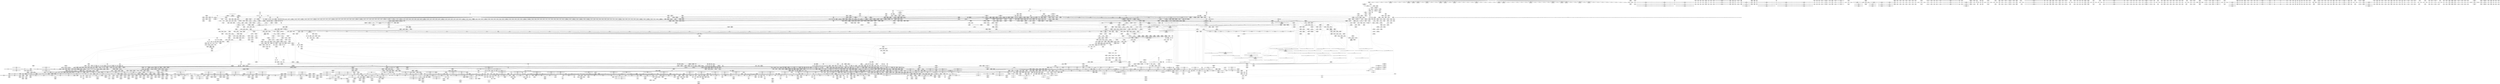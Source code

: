 digraph {
	CE0x46b5010 [shape=record,shape=Mrecord,label="{CE0x46b5010|tomoyo_fill_path_info:tmp8|security/tomoyo/util.c,667|*SummSource*}"]
	CE0x65b57d0 [shape=record,shape=Mrecord,label="{CE0x65b57d0|i64*_getelementptr_inbounds_(_5_x_i64_,_5_x_i64_*___llvm_gcov_ctr28130,_i64_0,_i64_3)|*Constant*|*SummSource*}"]
	CE0x635c0e0 [shape=record,shape=Mrecord,label="{CE0x635c0e0|tomoyo_path_perm:tmp23|security/tomoyo/file.c,814}"]
	CE0x7d1c990 [shape=record,shape=Mrecord,label="{CE0x7d1c990|GLOBAL:__llvm_gcov_ctr25|Global_var:__llvm_gcov_ctr25}"]
	CE0x545eb50 [shape=record,shape=Mrecord,label="{CE0x545eb50|tomoyo_path_perm:tmp1|*SummSource*}"]
	CE0x48c80b0 [shape=record,shape=Mrecord,label="{CE0x48c80b0|tomoyo_const_part_length:tmp20|security/tomoyo/util.c,628}"]
	CE0x7c20aa0 [shape=record,shape=Mrecord,label="{CE0x7c20aa0|VOIDTB_TE:_CE_153,154_}"]
	CE0x65c5fc0 [shape=record,shape=Mrecord,label="{CE0x65c5fc0|srcu_read_unlock:tmp3|*SummSource*}"]
	CE0x637a180 [shape=record,shape=Mrecord,label="{CE0x637a180|tomoyo_add_slash:tmp3|security/tomoyo/file.c,131}"]
	CE0x7f3df60 [shape=record,shape=Mrecord,label="{CE0x7f3df60|tomoyo_path_unlink:mnt1|security/tomoyo/tomoyo.c,175}"]
	CE0x670c120 [shape=record,shape=Mrecord,label="{CE0x670c120|__llvm_gcov_indirect_counter_increment:tmp|*SummSource*}"]
	CE0x6638c10 [shape=record,shape=Mrecord,label="{CE0x6638c10|i64*_getelementptr_inbounds_(_25_x_i64_,_25_x_i64_*___llvm_gcov_ctr11,_i64_0,_i64_6)|*Constant*|*SummSink*}"]
	CE0x47d3b40 [shape=record,shape=Mrecord,label="{CE0x47d3b40|i64_19|*Constant*|*SummSink*}"]
	CE0x56b3f40 [shape=record,shape=Mrecord,label="{CE0x56b3f40|tomoyo_path_perm:tmp48|security/tomoyo/file.c,828|*SummSink*}"]
	CE0x5354470 [shape=record,shape=Mrecord,label="{CE0x5354470|tomoyo_const_part_length:tmp2|security/tomoyo/util.c,624|*SummSource*}"]
	CE0x56e7580 [shape=record,shape=Mrecord,label="{CE0x56e7580|GLOBAL:tomoyo_fill_path_info|*Constant*}"]
	CE0x72267c0 [shape=record,shape=Mrecord,label="{CE0x72267c0|tomoyo_fill_path_info:tmp5|security/tomoyo/util.c,667}"]
	CE0x62f5340 [shape=record,shape=Mrecord,label="{CE0x62f5340|i64*_getelementptr_inbounds_(_2_x_i64_,_2_x_i64_*___llvm_gcov_ctr22,_i64_0,_i64_1)|*Constant*|*SummSource*}"]
	CE0x48d8730 [shape=record,shape=Mrecord,label="{CE0x48d8730|i64*_getelementptr_inbounds_(_4_x_i64_,_4_x_i64_*___llvm_gcov_ctr33,_i64_0,_i64_1)|*Constant*|*SummSink*}"]
	CE0x550d310 [shape=record,shape=Mrecord,label="{CE0x550d310|tomoyo_path_perm:cleanup|*SummSink*}"]
	CE0x7c67170 [shape=record,shape=Mrecord,label="{CE0x7c67170|tomoyo_fill_path_info:tmp5|security/tomoyo/util.c,667|*SummSource*}"]
	CE0x670c6a0 [shape=record,shape=Mrecord,label="{CE0x670c6a0|tomoyo_get_realpath:tmp7|security/tomoyo/file.c,152}"]
	CE0x55bc980 [shape=record,shape=Mrecord,label="{CE0x55bc980|_call_void___llvm_gcov_indirect_counter_increment114(i32*___llvm_gcov_global_state_pred45,_i64**_getelementptr_inbounds_(_3_x_i64*_,_3_x_i64*_*___llvm_gcda_edge_table44,_i64_0,_i64_2)),_!dbg_!38930|security/tomoyo/util.c,640|*SummSink*}"]
	CE0x53633a0 [shape=record,shape=Mrecord,label="{CE0x53633a0|i64_0|*Constant*}"]
	CE0x5751740 [shape=record,shape=Mrecord,label="{CE0x5751740|tomoyo_fill_path_info:cmp|security/tomoyo/util.c,667|*SummSource*}"]
	CE0x64da8b0 [shape=record,shape=Mrecord,label="{CE0x64da8b0|i64*_getelementptr_inbounds_(_2_x_i64_,_2_x_i64_*___llvm_gcov_ctr22210,_i64_0,_i64_0)|*Constant*|*SummSink*}"]
	CE0x644b290 [shape=record,shape=Mrecord,label="{CE0x644b290|i64_8|*Constant*|*SummSink*}"]
	CE0x6251f30 [shape=record,shape=Mrecord,label="{CE0x6251f30|tomoyo_get_realpath:entry|*SummSource*}"]
	CE0x7c8c650 [shape=record,shape=Mrecord,label="{CE0x7c8c650|tomoyo_add_slash:bb|*SummSink*}"]
	CE0x48a8cc0 [shape=record,shape=Mrecord,label="{CE0x48a8cc0|_call_void_mcount()_#3}"]
	CE0x469cca0 [shape=record,shape=Mrecord,label="{CE0x469cca0|tomoyo_fill_path_info:name1|security/tomoyo/util.c,663}"]
	CE0x469edb0 [shape=record,shape=Mrecord,label="{CE0x469edb0|tomoyo_path_perm:r|security/tomoyo/file.c, 787}"]
	CE0x6447540 [shape=record,shape=Mrecord,label="{CE0x6447540|0:_%struct.tomoyo_obj_info*,_16:_%struct.tomoyo_domain_info*,_24:_%struct.tomoyo_path_info*,_40:_i8,_72:_i8,_75:_i8,_76:_i8,_77:_i8,_:_SCMRE_55,56_}"]
	CE0x675c5a0 [shape=record,shape=Mrecord,label="{CE0x675c5a0|tomoyo_const_part_length:tmp46|security/tomoyo/util.c,646|*SummSink*}"]
	CE0x4946490 [shape=record,shape=Mrecord,label="{CE0x4946490|tomoyo_path_perm:path1|security/tomoyo/file.c,788|*SummSource*}"]
	CE0x7d9aef0 [shape=record,shape=Mrecord,label="{CE0x7d9aef0|tomoyo_path_perm:bb}"]
	CE0x67064a0 [shape=record,shape=Mrecord,label="{CE0x67064a0|tomoyo_fill_path_info:ptr|Function::tomoyo_fill_path_info&Arg::ptr::}"]
	CE0x6414910 [shape=record,shape=Mrecord,label="{CE0x6414910|GLOBAL:tomoyo_p2mac|Global_var:tomoyo_p2mac|*SummSink*}"]
	CE0x45e4680 [shape=record,shape=Mrecord,label="{CE0x45e4680|i64*_getelementptr_inbounds_(_11_x_i64_,_11_x_i64_*___llvm_gcov_ctr54147,_i64_0,_i64_0)|*Constant*|*SummSource*}"]
	CE0x65e7830 [shape=record,shape=Mrecord,label="{CE0x65e7830|tomoyo_audit_path_log:tmp|*SummSource*}"]
	CE0x4873dc0 [shape=record,shape=Mrecord,label="{CE0x4873dc0|tomoyo_path_permission:cmp|security/tomoyo/file.c,565|*SummSink*}"]
	CE0x66b4350 [shape=record,shape=Mrecord,label="{CE0x66b4350|VOIDTB_TE:_CE_312,313_}"]
	CE0x66b9880 [shape=record,shape=Mrecord,label="{CE0x66b9880|tomoyo_const_part_length:cmp25|security/tomoyo/util.c,644}"]
	CE0x555a630 [shape=record,shape=Mrecord,label="{CE0x555a630|tomoyo_path_permission:tmp25|security/tomoyo/file.c,575}"]
	CE0x6359f00 [shape=record,shape=Mrecord,label="{CE0x6359f00|tomoyo_path_permission:tmp15|security/tomoyo/file.c,567|*SummSource*}"]
	CE0x675c530 [shape=record,shape=Mrecord,label="{CE0x675c530|i64*_getelementptr_inbounds_(_31_x_i64_,_31_x_i64_*___llvm_gcov_ctr43150,_i64_0,_i64_27)|*Constant*|*SummSink*}"]
	CE0x62599c0 [shape=record,shape=Mrecord,label="{CE0x62599c0|tomoyo_path_permission:idxprom|security/tomoyo/file.c,563}"]
	CE0x7be1a90 [shape=record,shape=Mrecord,label="{CE0x7be1a90|GLOBAL:tomoyo_path_permission|*Constant*}"]
	CE0x550ce30 [shape=record,shape=Mrecord,label="{CE0x550ce30|i32_8|*Constant*}"]
	CE0x48dedb0 [shape=record,shape=Mrecord,label="{CE0x48dedb0|i32_1|*Constant*|*SummSink*}"]
	CE0x4949ff0 [shape=record,shape=Mrecord,label="{CE0x4949ff0|tomoyo_const_part_length:cmp15|security/tomoyo/util.c,641|*SummSink*}"]
	CE0x665f940 [shape=record,shape=Mrecord,label="{CE0x665f940|128:_i8*,_1208:_%struct.file*,_:_CMRE_7,8_}"]
	CE0x7cbd030 [shape=record,shape=Mrecord,label="{CE0x7cbd030|tomoyo_path_perm:tmp24|security/tomoyo/file.c,814|*SummSink*}"]
	CE0x6640170 [shape=record,shape=Mrecord,label="{CE0x6640170|tomoyo_add_slash:tmp10|security/tomoyo/file.c,136}"]
	CE0x482bf60 [shape=record,shape=Mrecord,label="{CE0x482bf60|tomoyo_get_mode:tobool|security/tomoyo/util.c,978}"]
	CE0x65461f0 [shape=record,shape=Mrecord,label="{CE0x65461f0|get_current:entry|*SummSink*}"]
	CE0x66d6270 [shape=record,shape=Mrecord,label="{CE0x66d6270|tomoyo_fill_path_info:tmp1}"]
	CE0x54b2420 [shape=record,shape=Mrecord,label="{CE0x54b2420|i64*_getelementptr_inbounds_(_2_x_i64_,_2_x_i64_*___llvm_gcov_ctr21,_i64_0,_i64_1)|*Constant*}"]
	CE0x66266f0 [shape=record,shape=Mrecord,label="{CE0x66266f0|tomoyo_path_unlink:entry}"]
	CE0x63528a0 [shape=record,shape=Mrecord,label="{CE0x63528a0|tomoyo_path_perm:call10|security/tomoyo/file.c,813|*SummSource*}"]
	CE0x63efa80 [shape=record,shape=Mrecord,label="{CE0x63efa80|tomoyo_path_perm:if.then5|*SummSink*}"]
	CE0x6581760 [shape=record,shape=Mrecord,label="{CE0x6581760|tomoyo_get_realpath:tmp2|*LoadInst*|security/tomoyo/file.c,151}"]
	CE0x7cdfcc0 [shape=record,shape=Mrecord,label="{CE0x7cdfcc0|tomoyo_path_permission:filename5|security/tomoyo/file.c,568|*SummSource*}"]
	CE0x54d60c0 [shape=record,shape=Mrecord,label="{CE0x54d60c0|tomoyo_fill_path_info:tmp11|security/tomoyo/util.c,667}"]
	CE0x7d81630 [shape=record,shape=Mrecord,label="{CE0x7d81630|_call_void_lock_release(%struct.lockdep_map*_%map,_i32_1,_i64_ptrtoint_(i8*_blockaddress(_rcu_lock_release,_%__here)_to_i64))_#9,_!dbg_!38907|include/linux/rcupdate.h,423}"]
	CE0x634e390 [shape=record,shape=Mrecord,label="{CE0x634e390|VOIDTB_TE:_CE_189,190_}"]
	CE0x66eee80 [shape=record,shape=Mrecord,label="{CE0x66eee80|tomoyo_const_part_length:tmp43|security/tomoyo/util.c,644|*SummSource*}"]
	CE0x545eee0 [shape=record,shape=Mrecord,label="{CE0x545eee0|GLOBAL:tomoyo_path_perm|*Constant*|*SummSink*}"]
	CE0x49bb5f0 [shape=record,shape=Mrecord,label="{CE0x49bb5f0|0:_i64*,_array:_GI___llvm_gcda_edge_table14_internal_unnamed_addr_constant_3_x_i64*_i64*_getelementptr_inbounds_(_30_x_i64_,_30_x_i64_*___llvm_gcov_ctr13,_i64_0,_i64_9),_i64*_getelementptr_inbounds_(_30_x_i64_,_30_x_i64_*___llvm_gcov_ctr13,_i64_0,_i64_11),_i64*_getelementptr_inbounds_(_30_x_i64_,_30_x_i64_*___llvm_gcov_ctr13,_i64_0,_i64_12)_:_elem_0:default:}"]
	CE0x677b7f0 [shape=record,shape=Mrecord,label="{CE0x677b7f0|tomoyo_fill_path_info:tmp4|security/tomoyo/util.c,667}"]
	CE0x67f5320 [shape=record,shape=Mrecord,label="{CE0x67f5320|0:_i8*,_array:_GCRE_tomoyo_path_keyword_external_constant_11_x_i8*_:_elem_5::|security/tomoyo/file.c,167}"]
	CE0x620cd70 [shape=record,shape=Mrecord,label="{CE0x620cd70|tomoyo_domain:tmp21|security/tomoyo/common.h,1205|*SummSource*}"]
	CE0x627fab0 [shape=record,shape=Mrecord,label="{CE0x627fab0|i64*_getelementptr_inbounds_(_4_x_i64_,_4_x_i64_*___llvm_gcov_ctr24,_i64_0,_i64_0)|*Constant*}"]
	CE0x55b34e0 [shape=record,shape=Mrecord,label="{CE0x55b34e0|__llvm_gcov_indirect_counter_increment:tmp2|*SummSource*}"]
	CE0x62415b0 [shape=record,shape=Mrecord,label="{CE0x62415b0|tomoyo_const_part_length:tmp52|security/tomoyo/util.c,652|*SummSink*}"]
	CE0x7e98bd0 [shape=record,shape=Mrecord,label="{CE0x7e98bd0|_ret_%struct.tomoyo_domain_info*_%tmp23,_!dbg_!38929|security/tomoyo/common.h,1205|*SummSink*}"]
	CE0x663e270 [shape=record,shape=Mrecord,label="{CE0x663e270|tomoyo_fill_path_info:conv4|security/tomoyo/util.c,667}"]
	CE0x7e6f740 [shape=record,shape=Mrecord,label="{CE0x7e6f740|GLOBAL:srcu_read_lock|*Constant*|*SummSource*}"]
	CE0x7f17b20 [shape=record,shape=Mrecord,label="{CE0x7f17b20|tomoyo_domain:tobool|security/tomoyo/common.h,1205|*SummSource*}"]
	CE0x544d340 [shape=record,shape=Mrecord,label="{CE0x544d340|i64*_getelementptr_inbounds_(_31_x_i64_,_31_x_i64_*___llvm_gcov_ctr43150,_i64_0,_i64_29)|*Constant*|*SummSink*}"]
	CE0x62ee430 [shape=record,shape=Mrecord,label="{CE0x62ee430|i64_80|*Constant*}"]
	CE0x6330330 [shape=record,shape=Mrecord,label="{CE0x6330330|srcu_read_lock:tmp3}"]
	CE0x49fa0b0 [shape=record,shape=Mrecord,label="{CE0x49fa0b0|__llvm_gcov_indirect_counter_increment:bb4}"]
	CE0x56aa7d0 [shape=record,shape=Mrecord,label="{CE0x56aa7d0|GLOBAL:tomoyo_path_keyword|Global_var:tomoyo_path_keyword|*SummSink*}"]
	CE0x627ca50 [shape=record,shape=Mrecord,label="{CE0x627ca50|0:_i8,_array:_GCR_tomoyo_p2mac_internal_constant_11_x_i8_c_00_01_01_01_03_04_06_09_0A_13_15_,_align_1:_elem_7::|security/tomoyo/file.c,797}"]
	CE0x49f9790 [shape=record,shape=Mrecord,label="{CE0x49f9790|i64*_getelementptr_inbounds_(_5_x_i64_,_5_x_i64_*___llvm_gcov_ctr32134,_i64_0,_i64_0)|*Constant*|*SummSink*}"]
	CE0x6381c20 [shape=record,shape=Mrecord,label="{CE0x6381c20|0:_%struct.tomoyo_obj_info*,_16:_%struct.tomoyo_domain_info*,_24:_%struct.tomoyo_path_info*,_40:_i8,_72:_i8,_75:_i8,_76:_i8,_77:_i8,_:_SCMRE_26,27_}"]
	CE0x65c9ee0 [shape=record,shape=Mrecord,label="{CE0x65c9ee0|tomoyo_path_perm:cmp1|security/tomoyo/file.c,800|*SummSource*}"]
	CE0x556a5e0 [shape=record,shape=Mrecord,label="{CE0x556a5e0|__llvm_gcov_indirect_counter_increment114:predecessor|Function::__llvm_gcov_indirect_counter_increment114&Arg::predecessor::|*SummSink*}"]
	CE0x476f010 [shape=record,shape=Mrecord,label="{CE0x476f010|i64_6|*Constant*}"]
	CE0x680de60 [shape=record,shape=Mrecord,label="{CE0x680de60|tomoyo_domain:tmp10|security/tomoyo/common.h,1205}"]
	CE0x4902ae0 [shape=record,shape=Mrecord,label="{CE0x4902ae0|tomoyo_path_unlink:mnt|security/tomoyo/tomoyo.c,175|*SummSource*}"]
	CE0x6346a90 [shape=record,shape=Mrecord,label="{CE0x6346a90|tomoyo_domain:tmp18|security/tomoyo/common.h,1205|*SummSink*}"]
	CE0x63fa560 [shape=record,shape=Mrecord,label="{CE0x63fa560|GLOBAL:kfree|*Constant*|*SummSink*}"]
	CE0x48c7fd0 [shape=record,shape=Mrecord,label="{CE0x48c7fd0|tomoyo_const_part_length:tmp19|security/tomoyo/util.c,628|*SummSink*}"]
	CE0x485a9d0 [shape=record,shape=Mrecord,label="{CE0x485a9d0|_call_void_srcu_read_unlock(%struct.srcu_struct*_tomoyo_ss,_i32_%idx)_#9,_!dbg_!38903|security/tomoyo/common.h,1109|*SummSource*}"]
	CE0x638a5e0 [shape=record,shape=Mrecord,label="{CE0x638a5e0|i32_9|*Constant*}"]
	CE0x7ece6a0 [shape=record,shape=Mrecord,label="{CE0x7ece6a0|0:_i8,_array:_GCRE_tomoyo_index2category_constant_39_x_i8_c_00_00_00_00_00_00_00_00_00_00_00_00_00_00_00_00_00_00_00_00_00_00_00_01_01_01_01_01_01_01_01_01_01_01_01_01_01_01_02_,_align_16:_elem_19::|security/tomoyo/util.c,983}"]
	CE0x63d0540 [shape=record,shape=Mrecord,label="{CE0x63d0540|tomoyo_domain:tmp20|security/tomoyo/common.h,1205|*SummSource*}"]
	CE0x64d7190 [shape=record,shape=Mrecord,label="{CE0x64d7190|0:_i8,_:_GCRE_tomoyo_policy_loaded_global_i8_0,_align_1:_elem_0:default:}"]
	CE0x557f640 [shape=record,shape=Mrecord,label="{CE0x557f640|%struct.lockdep_map*_null|*Constant*}"]
	CE0x54497c0 [shape=record,shape=Mrecord,label="{CE0x54497c0|i64_176|*Constant*}"]
	CE0x62c1d60 [shape=record,shape=Mrecord,label="{CE0x62c1d60|_call_void___llvm_gcov_indirect_counter_increment(i32*___llvm_gcov_global_state_pred,_i64**_getelementptr_inbounds_(_3_x_i64*_,_3_x_i64*_*___llvm_gcda_edge_table,_i64_0,_i64_2)),_!dbg_!38940|security/tomoyo/file.c,813|*SummSink*}"]
	CE0x7ec5480 [shape=record,shape=Mrecord,label="{CE0x7ec5480|_ret_i32_%call,_!dbg_!38907|include/linux/srcu.h,223|*SummSource*}"]
	CE0x671da70 [shape=record,shape=Mrecord,label="{CE0x671da70|tomoyo_get_realpath:return}"]
	CE0x65d8a80 [shape=record,shape=Mrecord,label="{CE0x65d8a80|tomoyo_read_unlock:tmp|*SummSink*}"]
	CE0x55fdbf0 [shape=record,shape=Mrecord,label="{CE0x55fdbf0|srcu_read_lock:bb}"]
	CE0x65b9020 [shape=record,shape=Mrecord,label="{CE0x65b9020|i64*_getelementptr_inbounds_(_31_x_i64_,_31_x_i64_*___llvm_gcov_ctr43150,_i64_0,_i64_27)|*Constant*}"]
	CE0x67f52b0 [shape=record,shape=Mrecord,label="{CE0x67f52b0|0:_i8*,_array:_GCRE_tomoyo_path_keyword_external_constant_11_x_i8*_:_elem_3::|security/tomoyo/file.c,167}"]
	CE0x65b3550 [shape=record,shape=Mrecord,label="{CE0x65b3550|tomoyo_get_realpath:call|security/tomoyo/file.c,150}"]
	CE0x48b90e0 [shape=record,shape=Mrecord,label="{CE0x48b90e0|tomoyo_const_part_length:tmp14|security/tomoyo/util.c,626|*SummSource*}"]
	CE0x663da30 [shape=record,shape=Mrecord,label="{CE0x663da30|tomoyo_path_permission:tmp12|security/tomoyo/file.c,566}"]
	CE0x5583a60 [shape=record,shape=Mrecord,label="{CE0x5583a60|tomoyo_const_part_length:tmp48|security/tomoyo/util.c,649|*SummSource*}"]
	CE0x48b9ce0 [shape=record,shape=Mrecord,label="{CE0x48b9ce0|tomoyo_const_part_length:conv14|security/tomoyo/util.c,641}"]
	CE0x628da10 [shape=record,shape=Mrecord,label="{CE0x628da10|i64*_getelementptr_inbounds_(_2_x_i64_,_2_x_i64_*___llvm_gcov_ctr32,_i64_0,_i64_1)|*Constant*|*SummSink*}"]
	CE0x635b9f0 [shape=record,shape=Mrecord,label="{CE0x635b9f0|i64_12|*Constant*}"]
	CE0x549ddf0 [shape=record,shape=Mrecord,label="{CE0x549ddf0|GLOBAL:__llvm_gcov_ctr43150|Global_var:__llvm_gcov_ctr43150}"]
	CE0x4868790 [shape=record,shape=Mrecord,label="{CE0x4868790|tomoyo_const_part_length:tmp19|security/tomoyo/util.c,628|*SummSource*}"]
	CE0x61d1910 [shape=record,shape=Mrecord,label="{CE0x61d1910|128:_i8*,_1208:_%struct.file*,_:_CMRE_43,44_}"]
	CE0x544d000 [shape=record,shape=Mrecord,label="{CE0x544d000|tomoyo_const_part_length:tmp50|security/tomoyo/util.c,651|*SummSource*}"]
	CE0x7cd9600 [shape=record,shape=Mrecord,label="{CE0x7cd9600|tomoyo_get_mode:tmp1}"]
	CE0x6433760 [shape=record,shape=Mrecord,label="{CE0x6433760|0:_%struct.tomoyo_obj_info*,_16:_%struct.tomoyo_domain_info*,_24:_%struct.tomoyo_path_info*,_40:_i8,_72:_i8,_75:_i8,_76:_i8,_77:_i8,_:_SCMRE_51,52_}"]
	CE0x48dea30 [shape=record,shape=Mrecord,label="{CE0x48dea30|_call_void_mcount()_#3|*SummSink*}"]
	CE0x47d47a0 [shape=record,shape=Mrecord,label="{CE0x47d47a0|tomoyo_const_part_length:bb|*SummSource*}"]
	CE0x537a190 [shape=record,shape=Mrecord,label="{CE0x537a190|GLOBAL:__llvm_gcov_indirect_counter_increment114|*Constant*|*SummSource*}"]
	CE0x63ef3c0 [shape=record,shape=Mrecord,label="{CE0x63ef3c0|i8_0|*Constant*|*SummSink*}"]
	CE0x634dac0 [shape=record,shape=Mrecord,label="{CE0x634dac0|VOIDTB_TE:_CE_8,12_|Function::tomoyo_path_unlink&Arg::dentry::}"]
	CE0x634e280 [shape=record,shape=Mrecord,label="{CE0x634e280|VOIDTB_TE:_CE_188,189_}"]
	CE0x5688cf0 [shape=record,shape=Mrecord,label="{CE0x5688cf0|0:_i8,_array:_GCRE_tomoyo_index2category_constant_39_x_i8_c_00_00_00_00_00_00_00_00_00_00_00_00_00_00_00_00_00_00_00_00_00_00_00_01_01_01_01_01_01_01_01_01_01_01_01_01_01_01_02_,_align_16:_elem_2::|security/tomoyo/util.c,983}"]
	CE0x5606400 [shape=record,shape=Mrecord,label="{CE0x5606400|tomoyo_audit_path_log:param1|security/tomoyo/file.c,169|*SummSink*}"]
	CE0x535d2b0 [shape=record,shape=Mrecord,label="{CE0x535d2b0|tomoyo_path_unlink:tmp}"]
	CE0x660e220 [shape=record,shape=Mrecord,label="{CE0x660e220|tomoyo_const_part_length:cmp21|security/tomoyo/util.c,644}"]
	CE0x472c1d0 [shape=record,shape=Mrecord,label="{CE0x472c1d0|i64*_getelementptr_inbounds_(_2_x_i64_,_2_x_i64_*___llvm_gcov_ctr23,_i64_0,_i64_0)|*Constant*|*SummSource*}"]
	CE0x479a1b0 [shape=record,shape=Mrecord,label="{CE0x479a1b0|tomoyo_const_part_length:cmp|security/tomoyo/util.c,626}"]
	CE0x47588e0 [shape=record,shape=Mrecord,label="{CE0x47588e0|_call_void_mcount()_#3|*SummSink*}"]
	CE0x671d040 [shape=record,shape=Mrecord,label="{CE0x671d040|i64*_getelementptr_inbounds_(_6_x_i64_,_6_x_i64_*___llvm_gcov_ctr25,_i64_0,_i64_3)|*Constant*}"]
	CE0x48e2c10 [shape=record,shape=Mrecord,label="{CE0x48e2c10|i64_2|*Constant*}"]
	CE0x49cbcf0 [shape=record,shape=Mrecord,label="{CE0x49cbcf0|i64*_getelementptr_inbounds_(_12_x_i64_,_12_x_i64_*___llvm_gcov_ctr31133,_i64_0,_i64_11)|*Constant*}"]
	CE0x6725600 [shape=record,shape=Mrecord,label="{CE0x6725600|tomoyo_audit_path_log:tmp5|security/tomoyo/file.c,167|*SummSource*}"]
	CE0x47c4fe0 [shape=record,shape=Mrecord,label="{CE0x47c4fe0|i32_2|*Constant*}"]
	CE0x65090e0 [shape=record,shape=Mrecord,label="{CE0x65090e0|GLOBAL:lock_acquire|*Constant*|*SummSink*}"]
	CE0x48e3710 [shape=record,shape=Mrecord,label="{CE0x48e3710|GLOBAL:__llvm_gcov_ctr43150|Global_var:__llvm_gcov_ctr43150|*SummSink*}"]
	CE0x48dcda0 [shape=record,shape=Mrecord,label="{CE0x48dcda0|tomoyo_path_perm:tmp10|security/tomoyo/file.c,797}"]
	CE0x53ca9b0 [shape=record,shape=Mrecord,label="{CE0x53ca9b0|128:_i8*,_1208:_%struct.file*,_:_CMRE_38,39_}"]
	CE0x5485ad0 [shape=record,shape=Mrecord,label="{CE0x5485ad0|rcu_lock_release:tmp2|*SummSink*}"]
	CE0x7f17430 [shape=record,shape=Mrecord,label="{CE0x7f17430|tomoyo_get_mode:tmp10|security/tomoyo/util.c,982|*SummSink*}"]
	CE0x54850b0 [shape=record,shape=Mrecord,label="{CE0x54850b0|__llvm_gcov_indirect_counter_increment114:tmp2}"]
	CE0x7209710 [shape=record,shape=Mrecord,label="{CE0x7209710|tomoyo_path_perm:tmp13|security/tomoyo/file.c,799}"]
	CE0x7ccfcd0 [shape=record,shape=Mrecord,label="{CE0x7ccfcd0|__llvm_gcov_indirect_counter_increment:tmp5|*SummSource*}"]
	CE0x7c775a0 [shape=record,shape=Mrecord,label="{CE0x7c775a0|tomoyo_const_part_length:lor.lhs.false23|*SummSource*}"]
	CE0x7c58100 [shape=record,shape=Mrecord,label="{CE0x7c58100|i8*_getelementptr_inbounds_(_45_x_i8_,_45_x_i8_*_.str13,_i32_0,_i32_0)|*Constant*|*SummSource*}"]
	CE0x65515f0 [shape=record,shape=Mrecord,label="{CE0x65515f0|tomoyo_get_realpath:path|Function::tomoyo_get_realpath&Arg::path::}"]
	CE0x681f6a0 [shape=record,shape=Mrecord,label="{CE0x681f6a0|tomoyo_fill_path_info:entry|*SummSource*}"]
	CE0x638a8d0 [shape=record,shape=Mrecord,label="{CE0x638a8d0|i32_0|*Constant*}"]
	CE0x657a0a0 [shape=record,shape=Mrecord,label="{CE0x657a0a0|i64*_getelementptr_inbounds_(_4_x_i64_,_4_x_i64_*___llvm_gcov_ctr24,_i64_0,_i64_2)|*Constant*|*SummSource*}"]
	CE0x4834090 [shape=record,shape=Mrecord,label="{CE0x4834090|tomoyo_path_permission:ns|security/tomoyo/file.c,564|*SummSource*}"]
	CE0x48aeb70 [shape=record,shape=Mrecord,label="{CE0x48aeb70|tomoyo_get_mode:tmp14|security/tomoyo/util.c,983|*SummSink*}"]
	CE0x681fff0 [shape=record,shape=Mrecord,label="{CE0x681fff0|_ret_void,_!dbg_!38929|security/tomoyo/util.c,670}"]
	CE0x66e4030 [shape=record,shape=Mrecord,label="{CE0x66e4030|tomoyo_const_part_length:tmp42|security/tomoyo/util.c,644}"]
	CE0x67f4f90 [shape=record,shape=Mrecord,label="{CE0x67f4f90|tomoyo_const_part_length:incdec.ptr7|security/tomoyo/util.c,631|*SummSink*}"]
	CE0x64efc50 [shape=record,shape=Mrecord,label="{CE0x64efc50|tomoyo_path_perm:conv|security/tomoyo/file.c,800}"]
	CE0x62ee810 [shape=record,shape=Mrecord,label="{CE0x62ee810|tomoyo_read_lock:tmp1|*SummSource*}"]
	CE0x65c6060 [shape=record,shape=Mrecord,label="{CE0x65c6060|srcu_read_unlock:tmp3|*SummSink*}"]
	CE0x7c11e00 [shape=record,shape=Mrecord,label="{CE0x7c11e00|i64_13|*Constant*|*SummSink*}"]
	CE0x62c1bf0 [shape=record,shape=Mrecord,label="{CE0x62c1bf0|_ret_void,_!dbg_!38913|security/tomoyo/file.c,138|*SummSink*}"]
	CE0x472ab70 [shape=record,shape=Mrecord,label="{CE0x472ab70|tomoyo_get_mode:tmp16|security/tomoyo/util.c,983|*SummSource*}"]
	CE0x661fa90 [shape=record,shape=Mrecord,label="{CE0x661fa90|VOIDTB_TE:_CE_204,205_}"]
	CE0x654f270 [shape=record,shape=Mrecord,label="{CE0x654f270|tomoyo_path_perm:error.0|*SummSink*}"]
	CE0x6666cb0 [shape=record,shape=Mrecord,label="{CE0x6666cb0|VOIDTB_TE:_CE_72,80_|Function::tomoyo_path_unlink&Arg::dentry::}"]
	CE0x7daadd0 [shape=record,shape=Mrecord,label="{CE0x7daadd0|tomoyo_get_realpath:tmp8|security/tomoyo/file.c,152|*SummSink*}"]
	CE0x55788a0 [shape=record,shape=Mrecord,label="{CE0x55788a0|tomoyo_const_part_length:tmp1}"]
	CE0x65fc440 [shape=record,shape=Mrecord,label="{CE0x65fc440|i64*_getelementptr_inbounds_(_5_x_i64_,_5_x_i64_*___llvm_gcov_ctr28130,_i64_0,_i64_0)|*Constant*}"]
	CE0x6717100 [shape=record,shape=Mrecord,label="{CE0x6717100|i64*_getelementptr_inbounds_(_25_x_i64_,_25_x_i64_*___llvm_gcov_ctr11,_i64_0,_i64_19)|*Constant*|*SummSink*}"]
	CE0x7c80cb0 [shape=record,shape=Mrecord,label="{CE0x7c80cb0|VOIDTB_TE:_CE_304,305_}"]
	CE0x482c5e0 [shape=record,shape=Mrecord,label="{CE0x482c5e0|i64*_getelementptr_inbounds_(_11_x_i64_,_11_x_i64_*___llvm_gcov_ctr54147,_i64_0,_i64_1)|*Constant*|*SummSink*}"]
	CE0x7f04a90 [shape=record,shape=Mrecord,label="{CE0x7f04a90|rcu_lock_release:tmp4|include/linux/rcupdate.h,423}"]
	CE0x7c68a60 [shape=record,shape=Mrecord,label="{CE0x7c68a60|tomoyo_get_realpath:tmp4|security/tomoyo/file.c,151|*SummSink*}"]
	CE0x7cbd180 [shape=record,shape=Mrecord,label="{CE0x7cbd180|i64_13|*Constant*}"]
	CE0x55ad200 [shape=record,shape=Mrecord,label="{CE0x55ad200|_call_void_tomoyo_fill_path_info(%struct.tomoyo_path_info*_%symlink_target)_#9,_!dbg_!38949|security/tomoyo/file.c,816|*SummSource*}"]
	CE0x7bebe70 [shape=record,shape=Mrecord,label="{CE0x7bebe70|tomoyo_path_perm:conv17|security/tomoyo/file.c,821}"]
	CE0x7ee53b0 [shape=record,shape=Mrecord,label="{CE0x7ee53b0|i64*_getelementptr_inbounds_(_5_x_i64_,_5_x_i64_*___llvm_gcov_ctr32134,_i64_0,_i64_3)|*Constant*|*SummSource*}"]
	CE0x55f3560 [shape=record,shape=Mrecord,label="{CE0x55f3560|tomoyo_const_part_length:tmp52|security/tomoyo/util.c,652|*SummSource*}"]
	CE0x48e1720 [shape=record,shape=Mrecord,label="{CE0x48e1720|tomoyo_path_unlink:tmp1}"]
	CE0x62dff10 [shape=record,shape=Mrecord,label="{CE0x62dff10|tomoyo_path_perm:if.end}"]
	CE0x66d51d0 [shape=record,shape=Mrecord,label="{CE0x66d51d0|tomoyo_fill_path_info:const_len|security/tomoyo/util.c,666}"]
	CE0x66771e0 [shape=record,shape=Mrecord,label="{CE0x66771e0|tomoyo_path_permission:do.cond}"]
	CE0x629e610 [shape=record,shape=Mrecord,label="{CE0x629e610|_ret_void|*SummSink*}"]
	CE0x546b620 [shape=record,shape=Mrecord,label="{CE0x546b620|tomoyo_path_unlink:path|security/tomoyo/tomoyo.c, 175|*SummSink*}"]
	CE0x66fd7e0 [shape=record,shape=Mrecord,label="{CE0x66fd7e0|tomoyo_path_perm:tmp27|security/tomoyo/file.c,814|*SummSource*}"]
	CE0x6234000 [shape=record,shape=Mrecord,label="{CE0x6234000|tomoyo_get_mode:conv5|security/tomoyo/util.c,983|*SummSource*}"]
	CE0x637a020 [shape=record,shape=Mrecord,label="{CE0x637a020|tomoyo_add_slash:tmp2|*LoadInst*|security/tomoyo/file.c,131|*SummSink*}"]
	CE0x629e2c0 [shape=record,shape=Mrecord,label="{CE0x629e2c0|i64**_getelementptr_inbounds_(_3_x_i64*_,_3_x_i64*_*___llvm_gcda_edge_table,_i64_0,_i64_1)|*Constant*|*SummSource*}"]
	CE0x638b540 [shape=record,shape=Mrecord,label="{CE0x638b540|tomoyo_fill_path_info:const_len|security/tomoyo/util.c,666}"]
	CE0x7c59530 [shape=record,shape=Mrecord,label="{CE0x7c59530|tomoyo_const_part_length:tmp10|security/tomoyo/util.c,626}"]
	CE0x721d470 [shape=record,shape=Mrecord,label="{CE0x721d470|tomoyo_get_mode:tmp9|security/tomoyo/util.c,981|*SummSink*}"]
	CE0x631f5b0 [shape=record,shape=Mrecord,label="{CE0x631f5b0|tomoyo_path_perm:call10|security/tomoyo/file.c,813}"]
	CE0x54e77c0 [shape=record,shape=Mrecord,label="{CE0x54e77c0|srcu_read_unlock:entry|*SummSource*}"]
	CE0x7c8c740 [shape=record,shape=Mrecord,label="{CE0x7c8c740|i64*_getelementptr_inbounds_(_6_x_i64_,_6_x_i64_*___llvm_gcov_ctr26,_i64_0,_i64_0)|*Constant*}"]
	CE0x6373a70 [shape=record,shape=Mrecord,label="{CE0x6373a70|i64*_getelementptr_inbounds_(_6_x_i64_,_6_x_i64_*___llvm_gcov_ctr25,_i64_0,_i64_5)|*Constant*|*SummSource*}"]
	CE0x61dc880 [shape=record,shape=Mrecord,label="{CE0x61dc880|tomoyo_get_mode:config|security/tomoyo/util.c,981}"]
	CE0x55fe8b0 [shape=record,shape=Mrecord,label="{CE0x55fe8b0|VOIDTB_TE:_CE_194,195_}"]
	CE0x7c12380 [shape=record,shape=Mrecord,label="{CE0x7c12380|tomoyo_path_perm:tmp25|security/tomoyo/file.c,814|*SummSource*}"]
	CE0x7c22a90 [shape=record,shape=Mrecord,label="{CE0x7c22a90|tomoyo_path_permission:tmp}"]
	CE0x54d66b0 [shape=record,shape=Mrecord,label="{CE0x54d66b0|tomoyo_fill_path_info:tmp12|security/tomoyo/util.c,667|*SummSource*}"]
	CE0x5425110 [shape=record,shape=Mrecord,label="{CE0x5425110|tomoyo_const_part_length:if.end6|*SummSource*}"]
	CE0x5484d00 [shape=record,shape=Mrecord,label="{CE0x5484d00|get_current:tmp|*SummSink*}"]
	CE0x546ceb0 [shape=record,shape=Mrecord,label="{CE0x546ceb0|tomoyo_init_request_info:entry|*SummSink*}"]
	CE0x7d7fb90 [shape=record,shape=Mrecord,label="{CE0x7d7fb90|rcu_lock_release:indirectgoto}"]
	CE0x47d7420 [shape=record,shape=Mrecord,label="{CE0x47d7420|rcu_lock_acquire:__here}"]
	CE0x7d4d810 [shape=record,shape=Mrecord,label="{CE0x7d4d810|i64_1|*Constant*}"]
	CE0x6233a60 [shape=record,shape=Mrecord,label="{CE0x6233a60|tomoyo_get_mode:conv10|security/tomoyo/util.c,985|*SummSink*}"]
	CE0x7f04b70 [shape=record,shape=Mrecord,label="{CE0x7f04b70|rcu_lock_release:tmp4|include/linux/rcupdate.h,423|*SummSink*}"]
	CE0x65b53a0 [shape=record,shape=Mrecord,label="{CE0x65b53a0|i64*_getelementptr_inbounds_(_2_x_i64_,_2_x_i64_*___llvm_gcov_ctr31,_i64_0,_i64_0)|*Constant*|*SummSink*}"]
	CE0x54495f0 [shape=record,shape=Mrecord,label="{CE0x54495f0|i32_8|*Constant*|*SummSource*}"]
	CE0x48fca40 [shape=record,shape=Mrecord,label="{CE0x48fca40|i64_1|*Constant*}"]
	CE0x6750350 [shape=record,shape=Mrecord,label="{CE0x6750350|tomoyo_fill_path_info:land.end}"]
	CE0x67708b0 [shape=record,shape=Mrecord,label="{CE0x67708b0|tomoyo_const_part_length:while.end|*SummSource*}"]
	CE0x469c060 [shape=record,shape=Mrecord,label="{CE0x469c060|tomoyo_const_part_length:tobool|security/tomoyo/util.c,624|*SummSink*}"]
	CE0x47d3c10 [shape=record,shape=Mrecord,label="{CE0x47d3c10|tomoyo_const_part_length:tmp29|security/tomoyo/util.c,641}"]
	CE0x5583890 [shape=record,shape=Mrecord,label="{CE0x5583890|i64**_getelementptr_inbounds_(_3_x_i64*_,_3_x_i64*_*___llvm_gcda_edge_table44,_i64_0,_i64_0)|*Constant*|*SummSource*}"]
	CE0x628dcd0 [shape=record,shape=Mrecord,label="{CE0x628dcd0|tomoyo_const_part_length:if.end|*SummSource*}"]
	CE0x63c70c0 [shape=record,shape=Mrecord,label="{CE0x63c70c0|tomoyo_audit_path_log:call|security/tomoyo/file.c,167|*SummSource*}"]
	CE0x49cb730 [shape=record,shape=Mrecord,label="{CE0x49cb730|_call_void_mcount()_#3|*SummSource*}"]
	CE0x7bfce20 [shape=record,shape=Mrecord,label="{CE0x7bfce20|i64*_getelementptr_inbounds_(_12_x_i64_,_12_x_i64_*___llvm_gcov_ctr31133,_i64_0,_i64_10)|*Constant*|*SummSink*}"]
	CE0x5447f10 [shape=record,shape=Mrecord,label="{CE0x5447f10|tomoyo_path_perm:tmp3|security/tomoyo/file.c,788|*SummSink*}"]
	CE0x628d520 [shape=record,shape=Mrecord,label="{CE0x628d520|i64_20|*Constant*}"]
	CE0x4903720 [shape=record,shape=Mrecord,label="{CE0x4903720|i32_0|*Constant*|*SummSink*}"]
	CE0x56e7130 [shape=record,shape=Mrecord,label="{CE0x56e7130|tomoyo_path_perm:tmp30|security/tomoyo/file.c,816|*SummSource*}"]
	CE0x64f3610 [shape=record,shape=Mrecord,label="{CE0x64f3610|tomoyo_fill_path_info:name1|security/tomoyo/util.c,663}"]
	CE0x6326f70 [shape=record,shape=Mrecord,label="{CE0x6326f70|i1_false|*Constant*}"]
	CE0x664f8e0 [shape=record,shape=Mrecord,label="{CE0x664f8e0|tomoyo_fill_path_info:tmp4|security/tomoyo/util.c,667}"]
	CE0x62582d0 [shape=record,shape=Mrecord,label="{CE0x62582d0|rcu_lock_release:map|Function::rcu_lock_release&Arg::map::|*SummSource*}"]
	CE0x62c5e70 [shape=record,shape=Mrecord,label="{CE0x62c5e70|tomoyo_get_mode:tmp9|security/tomoyo/util.c,981}"]
	CE0x7d796b0 [shape=record,shape=Mrecord,label="{CE0x7d796b0|tomoyo_path_permission:cmp10|security/tomoyo/file.c,573}"]
	CE0x660e350 [shape=record,shape=Mrecord,label="{CE0x660e350|tomoyo_const_part_length:cmp21|security/tomoyo/util.c,644|*SummSource*}"]
	CE0x6592470 [shape=record,shape=Mrecord,label="{CE0x6592470|tomoyo_domain:tmp1}"]
	CE0x664f590 [shape=record,shape=Mrecord,label="{CE0x664f590|_call_void_mcount()_#3}"]
	CE0x54e1f20 [shape=record,shape=Mrecord,label="{CE0x54e1f20|tomoyo_path_permission:tmp22|security/tomoyo/file.c,574|*SummSource*}"]
	CE0x48de990 [shape=record,shape=Mrecord,label="{CE0x48de990|_call_void_mcount()_#3|*SummSource*}"]
	CE0x63a8930 [shape=record,shape=Mrecord,label="{CE0x63a8930|tomoyo_domain:tmp8|security/tomoyo/common.h,1205|*SummSink*}"]
	CE0x62fe120 [shape=record,shape=Mrecord,label="{CE0x62fe120|tomoyo_domain:tmp11|security/tomoyo/common.h,1205}"]
	CE0x64d3120 [shape=record,shape=Mrecord,label="{CE0x64d3120|tomoyo_get_mode:idxprom|security/tomoyo/util.c,981}"]
	CE0x67f5cd0 [shape=record,shape=Mrecord,label="{CE0x67f5cd0|tomoyo_const_part_length:tmp19|security/tomoyo/util.c,628}"]
	CE0x63eeeb0 [shape=record,shape=Mrecord,label="{CE0x63eeeb0|tomoyo_path_perm:tmp4|security/tomoyo/file.c,788|*SummSource*}"]
	CE0x654efa0 [shape=record,shape=Mrecord,label="{CE0x654efa0|tomoyo_path_perm:error.0}"]
	CE0x67317e0 [shape=record,shape=Mrecord,label="{CE0x67317e0|_call_void___llvm_gcov_indirect_counter_increment(i32*___llvm_gcov_global_state_pred,_i64**_getelementptr_inbounds_(_3_x_i64*_,_3_x_i64*_*___llvm_gcda_edge_table,_i64_0,_i64_0)),_!dbg_!38953|security/tomoyo/file.c,820|*SummSource*}"]
	CE0x48fc9d0 [shape=record,shape=Mrecord,label="{CE0x48fc9d0|tomoyo_path_unlink:tmp|*SummSink*}"]
	CE0x47fe8a0 [shape=record,shape=Mrecord,label="{CE0x47fe8a0|tomoyo_const_part_length:tmp25|security/tomoyo/util.c,641|*SummSink*}"]
	CE0x67638f0 [shape=record,shape=Mrecord,label="{CE0x67638f0|tomoyo_path_perm:tmp}"]
	CE0x4729160 [shape=record,shape=Mrecord,label="{CE0x4729160|__llvm_gcov_indirect_counter_increment114:exit|*SummSink*}"]
	CE0x65f8340 [shape=record,shape=Mrecord,label="{CE0x65f8340|tomoyo_path_permission:type|security/tomoyo/file.c,563|*SummSink*}"]
	CE0x7d1a430 [shape=record,shape=Mrecord,label="{CE0x7d1a430|_call_void_tomoyo_check_acl(%struct.tomoyo_request_info*_%r,_i1_(%struct.tomoyo_request_info*,_%struct.tomoyo_acl_info*)*_tomoyo_check_path_acl)_#9,_!dbg_!38935|security/tomoyo/file.c,571|*SummSink*}"]
	CE0x6433500 [shape=record,shape=Mrecord,label="{CE0x6433500|0:_%struct.tomoyo_obj_info*,_16:_%struct.tomoyo_domain_info*,_24:_%struct.tomoyo_path_info*,_40:_i8,_72:_i8,_75:_i8,_76:_i8,_77:_i8,_:_SCMRE_50,51_}"]
	CE0x4884dd0 [shape=record,shape=Mrecord,label="{CE0x4884dd0|tomoyo_get_realpath:tmp1|*SummSink*}"]
	CE0x62aea90 [shape=record,shape=Mrecord,label="{CE0x62aea90|tomoyo_audit_path_log:path2|security/tomoyo/file.c,169|*SummSink*}"]
	CE0x56d27e0 [shape=record,shape=Mrecord,label="{CE0x56d27e0|tomoyo_path_perm:tmp12|security/tomoyo/file.c,799|*SummSink*}"]
	CE0x63124b0 [shape=record,shape=Mrecord,label="{CE0x63124b0|tomoyo_init_request_info:tmp2|security/tomoyo/util.c,1003|*SummSink*}"]
	CE0x565ac10 [shape=record,shape=Mrecord,label="{CE0x565ac10|tomoyo_path_perm:tmp14|security/tomoyo/file.c,800|*SummSink*}"]
	CE0x7e70120 [shape=record,shape=Mrecord,label="{CE0x7e70120|srcu_read_lock:entry|*SummSink*}"]
	CE0x63e0b30 [shape=record,shape=Mrecord,label="{CE0x63e0b30|0:_%struct.tomoyo_obj_info*,_16:_%struct.tomoyo_domain_info*,_24:_%struct.tomoyo_path_info*,_40:_i8,_72:_i8,_75:_i8,_76:_i8,_77:_i8,_:_SCMRE_37,38_}"]
	CE0x55f9f50 [shape=record,shape=Mrecord,label="{CE0x55f9f50|tomoyo_read_unlock:entry|*SummSink*}"]
	CE0x65fbae0 [shape=record,shape=Mrecord,label="{CE0x65fbae0|tomoyo_path_permission:profile|security/tomoyo/file.c,564}"]
	CE0x5447c00 [shape=record,shape=Mrecord,label="{CE0x5447c00|tomoyo_path_perm:tmp3|security/tomoyo/file.c,788}"]
	CE0x65d6d00 [shape=record,shape=Mrecord,label="{CE0x65d6d00|tomoyo_fill_path_info:tmp8|security/tomoyo/util.c,667|*SummSink*}"]
	CE0x7ebc820 [shape=record,shape=Mrecord,label="{CE0x7ebc820|tomoyo_domain:tmp22|security/tomoyo/common.h,1205|*SummSink*}"]
	CE0x644b300 [shape=record,shape=Mrecord,label="{CE0x644b300|tomoyo_get_mode:tmp18|security/tomoyo/util.c,985}"]
	CE0x61d1f50 [shape=record,shape=Mrecord,label="{CE0x61d1f50|128:_i8*,_1208:_%struct.file*,_:_CMRE_48,49_}"]
	CE0x55fa550 [shape=record,shape=Mrecord,label="{CE0x55fa550|_ret_void,_!dbg_!38904|security/tomoyo/common.h,1110}"]
	CE0x7226400 [shape=record,shape=Mrecord,label="{CE0x7226400|tomoyo_get_mode:tmp9|security/tomoyo/util.c,981}"]
	CE0x545f010 [shape=record,shape=Mrecord,label="{CE0x545f010|tomoyo_path_perm:operation|Function::tomoyo_path_perm&Arg::operation::}"]
	CE0x64142d0 [shape=record,shape=Mrecord,label="{CE0x64142d0|tomoyo_get_realpath:tmp1}"]
	CE0x4a1b350 [shape=record,shape=Mrecord,label="{CE0x4a1b350|i64_0|*Constant*}"]
	CE0x7d83f60 [shape=record,shape=Mrecord,label="{CE0x7d83f60|srcu_read_unlock:tmp|*SummSink*}"]
	CE0x550aab0 [shape=record,shape=Mrecord,label="{CE0x550aab0|tomoyo_path_permission:tmp22|security/tomoyo/file.c,574|*SummSink*}"]
	CE0x7c596b0 [shape=record,shape=Mrecord,label="{CE0x7c596b0|i32_6|*Constant*}"]
	CE0x469bc00 [shape=record,shape=Mrecord,label="{CE0x469bc00|tomoyo_audit_path_log:tmp5|security/tomoyo/file.c,167|*SummSink*}"]
	CE0x7f342f0 [shape=record,shape=Mrecord,label="{CE0x7f342f0|tomoyo_const_part_length:if.end18}"]
	CE0x4728fe0 [shape=record,shape=Mrecord,label="{CE0x4728fe0|i8*_undef|*Constant*|*SummSource*}"]
	CE0x5716bd0 [shape=record,shape=Mrecord,label="{CE0x5716bd0|_call_void_tomoyo_fill_path_info(%struct.tomoyo_path_info*_%buf)_#9,_!dbg_!38911|security/tomoyo/file.c,137|*SummSource*}"]
	CE0x472b010 [shape=record,shape=Mrecord,label="{CE0x472b010|tomoyo_get_mode:tmp17|security/tomoyo/util.c,983}"]
	CE0x638b4d0 [shape=record,shape=Mrecord,label="{CE0x638b4d0|i32_2|*Constant*}"]
	CE0x545d9d0 [shape=record,shape=Mrecord,label="{CE0x545d9d0|tomoyo_get_mode:tmp23|security/tomoyo/util.c,986}"]
	CE0x65c8240 [shape=record,shape=Mrecord,label="{CE0x65c8240|tomoyo_domain:if.then|*SummSink*}"]
	CE0x7c57ce0 [shape=record,shape=Mrecord,label="{CE0x7c57ce0|i32_1205|*Constant*|*SummSink*}"]
	CE0x660ec00 [shape=record,shape=Mrecord,label="{CE0x660ec00|i64_22|*Constant*}"]
	CE0x7eced60 [shape=record,shape=Mrecord,label="{CE0x7eced60|tomoyo_fill_path_info:land.rhs}"]
	CE0x65e7330 [shape=record,shape=Mrecord,label="{CE0x65e7330|tomoyo_const_part_length:len.0|*SummSink*}"]
	CE0x57ca4b0 [shape=record,shape=Mrecord,label="{CE0x57ca4b0|tomoyo_get_mode:if.then2|*SummSource*}"]
	CE0x6667100 [shape=record,shape=Mrecord,label="{CE0x6667100|VOIDTB_TE:_CE_210,211_}"]
	CE0x629e530 [shape=record,shape=Mrecord,label="{CE0x629e530|__llvm_gcov_indirect_counter_increment:counters|Function::__llvm_gcov_indirect_counter_increment&Arg::counters::|*SummSink*}"]
	CE0x6545d50 [shape=record,shape=Mrecord,label="{CE0x6545d50|GLOBAL:get_current|*Constant*|*SummSource*}"]
	CE0x61d2590 [shape=record,shape=Mrecord,label="{CE0x61d2590|128:_i8*,_1208:_%struct.file*,_:_CMRE_56,64_|*MultipleSource*|security/tomoyo/common.h,1205|security/tomoyo/common.h,1205}"]
	CE0x6609760 [shape=record,shape=Mrecord,label="{CE0x6609760|tomoyo_fill_path_info:tmp1}"]
	CE0x54d6490 [shape=record,shape=Mrecord,label="{CE0x54d6490|tomoyo_fill_path_info:tmp12|security/tomoyo/util.c,667}"]
	CE0x65c67c0 [shape=record,shape=Mrecord,label="{CE0x65c67c0|tomoyo_const_part_length:if.then|*SummSink*}"]
	CE0x7ec75f0 [shape=record,shape=Mrecord,label="{CE0x7ec75f0|GLOBAL:lock_acquire|*Constant*}"]
	CE0x6381ec0 [shape=record,shape=Mrecord,label="{CE0x6381ec0|0:_%struct.tomoyo_obj_info*,_16:_%struct.tomoyo_domain_info*,_24:_%struct.tomoyo_path_info*,_40:_i8,_72:_i8,_75:_i8,_76:_i8,_77:_i8,_:_SCMRE_27,28_}"]
	CE0x556a0c0 [shape=record,shape=Mrecord,label="{CE0x556a0c0|tomoyo_get_mode:tmp12|security/tomoyo/util.c,982}"]
	CE0x7caa890 [shape=record,shape=Mrecord,label="{CE0x7caa890|tomoyo_fill_path_info:tmp5|security/tomoyo/util.c,667|*SummSink*}"]
	CE0x7ef0170 [shape=record,shape=Mrecord,label="{CE0x7ef0170|i64*_getelementptr_inbounds_(_11_x_i64_,_11_x_i64_*___llvm_gcov_ctr54147,_i64_0,_i64_0)|*Constant*}"]
	CE0x65ca930 [shape=record,shape=Mrecord,label="{CE0x65ca930|0:_i8*,_:_SCMRE_12,14_|*MultipleSource*|security/tomoyo/file.c, 794|security/tomoyo/file.c, 792|security/tomoyo/file.c,802}"]
	CE0x6689810 [shape=record,shape=Mrecord,label="{CE0x6689810|tomoyo_path_perm:obj7|security/tomoyo/file.c,806|*SummSink*}"]
	CE0x7caf170 [shape=record,shape=Mrecord,label="{CE0x7caf170|tomoyo_audit_path_log:tmp3}"]
	CE0x65c9b60 [shape=record,shape=Mrecord,label="{CE0x65c9b60|tomoyo_const_part_length:if.then17}"]
	CE0x479a6c0 [shape=record,shape=Mrecord,label="{CE0x479a6c0|0:_i8*,_array:_GCRE_tomoyo_path_keyword_external_constant_11_x_i8*_:_elem_6::|security/tomoyo/file.c,167}"]
	CE0x548c890 [shape=record,shape=Mrecord,label="{CE0x548c890|i64_16|*Constant*}"]
	CE0x7f1bfe0 [shape=record,shape=Mrecord,label="{CE0x7f1bfe0|i8_1|*Constant*}"]
	CE0x669e8c0 [shape=record,shape=Mrecord,label="{CE0x669e8c0|GLOBAL:__llvm_gcov_indirect_counter_increment|*Constant*}"]
	CE0x54c5490 [shape=record,shape=Mrecord,label="{CE0x54c5490|tomoyo_path_perm:if.then25|*SummSink*}"]
	CE0x57c9960 [shape=record,shape=Mrecord,label="{CE0x57c9960|GLOBAL:__srcu_read_lock|*Constant*}"]
	CE0x64a0670 [shape=record,shape=Mrecord,label="{CE0x64a0670|tomoyo_get_mode:if.then13}"]
	CE0x63469a0 [shape=record,shape=Mrecord,label="{CE0x63469a0|tomoyo_domain:tmp18|security/tomoyo/common.h,1205|*SummSource*}"]
	CE0x636c730 [shape=record,shape=Mrecord,label="{CE0x636c730|tomoyo_path_perm:call4|security/tomoyo/file.c,804}"]
	CE0x7c45c10 [shape=record,shape=Mrecord,label="{CE0x7c45c10|i64*_getelementptr_inbounds_(_6_x_i64_,_6_x_i64_*___llvm_gcov_ctr25,_i64_0,_i64_3)|*Constant*|*SummSource*}"]
	CE0x63c8990 [shape=record,shape=Mrecord,label="{CE0x63c8990|_call_void_lockdep_rcu_suspicious(i8*_getelementptr_inbounds_(_25_x_i8_,_25_x_i8_*_.str12,_i32_0,_i32_0),_i32_1205,_i8*_getelementptr_inbounds_(_45_x_i8_,_45_x_i8_*_.str13,_i32_0,_i32_0))_#9,_!dbg_!38917|security/tomoyo/common.h,1205|*SummSource*}"]
	CE0x4790be0 [shape=record,shape=Mrecord,label="{CE0x4790be0|tomoyo_fill_path_info:hash|security/tomoyo/util.c,669|*SummSink*}"]
	CE0x6330500 [shape=record,shape=Mrecord,label="{CE0x6330500|srcu_read_lock:tmp3|*SummSink*}"]
	CE0x64f2e80 [shape=record,shape=Mrecord,label="{CE0x64f2e80|tomoyo_fill_path_info:tmp12|security/tomoyo/util.c,667}"]
	CE0x540d860 [shape=record,shape=Mrecord,label="{CE0x540d860|tomoyo_add_slash:buf|Function::tomoyo_add_slash&Arg::buf::|*SummSource*}"]
	CE0x6763960 [shape=record,shape=Mrecord,label="{CE0x6763960|tomoyo_path_perm:tmp|*SummSource*}"]
	CE0x4969ad0 [shape=record,shape=Mrecord,label="{CE0x4969ad0|i64*_getelementptr_inbounds_(_25_x_i64_,_25_x_i64_*___llvm_gcov_ctr11,_i64_0,_i64_3)|*Constant*|*SummSink*}"]
	CE0x62346d0 [shape=record,shape=Mrecord,label="{CE0x62346d0|tomoyo_get_mode:tmp17|security/tomoyo/util.c,983|*SummSource*}"]
	CE0x7caaae0 [shape=record,shape=Mrecord,label="{CE0x7caaae0|tomoyo_fill_path_info:tmp6|security/tomoyo/util.c,667|*SummSink*}"]
	CE0x6233890 [shape=record,shape=Mrecord,label="{CE0x6233890|tomoyo_get_mode:conv10|security/tomoyo/util.c,985}"]
	CE0x479a020 [shape=record,shape=Mrecord,label="{CE0x479a020|i64_8|*Constant*}"]
	CE0x54f7b20 [shape=record,shape=Mrecord,label="{CE0x54f7b20|128:_i8*,_1208:_%struct.file*,_:_CMRE_23,24_}"]
	CE0x5584000 [shape=record,shape=Mrecord,label="{CE0x5584000|tomoyo_const_part_length:tmp49|security/tomoyo/util.c,649}"]
	CE0x57f4810 [shape=record,shape=Mrecord,label="{CE0x57f4810|rcu_lock_acquire:entry}"]
	CE0x4972460 [shape=record,shape=Mrecord,label="{CE0x4972460|rcu_lock_acquire:tmp2|*SummSource*}"]
	CE0x7d14020 [shape=record,shape=Mrecord,label="{CE0x7d14020|tomoyo_path_permission:tmp17|security/tomoyo/file.c,571}"]
	CE0x55f9e50 [shape=record,shape=Mrecord,label="{CE0x55f9e50|tomoyo_read_unlock:entry}"]
	CE0x473f650 [shape=record,shape=Mrecord,label="{CE0x473f650|tomoyo_const_part_length:tmp7|security/tomoyo/util.c,625|*SummSource*}"]
	CE0x56e73a0 [shape=record,shape=Mrecord,label="{CE0x56e73a0|tomoyo_path_perm:tmp30|security/tomoyo/file.c,816|*SummSink*}"]
	CE0x7da0200 [shape=record,shape=Mrecord,label="{CE0x7da0200|tomoyo_init_request_info:tmp12|security/tomoyo/util.c,1010|*SummSink*}"]
	CE0x7f17540 [shape=record,shape=Mrecord,label="{CE0x7f17540|tomoyo_get_mode:tmp11|security/tomoyo/util.c,982}"]
	CE0x658ab90 [shape=record,shape=Mrecord,label="{CE0x658ab90|i64*_getelementptr_inbounds_(_6_x_i64_,_6_x_i64_*___llvm_gcov_ctr25,_i64_0,_i64_0)|*Constant*}"]
	CE0x7dab480 [shape=record,shape=Mrecord,label="{CE0x7dab480|tomoyo_path_perm:if.then20}"]
	CE0x64d74a0 [shape=record,shape=Mrecord,label="{CE0x64d74a0|tomoyo_get_mode:tmp2|security/tomoyo/util.c,978|*SummSource*}"]
	CE0x63c7650 [shape=record,shape=Mrecord,label="{CE0x63c7650|GLOBAL:tomoyo_supervisor|*Constant*|*SummSource*}"]
	CE0x55d62d0 [shape=record,shape=Mrecord,label="{CE0x55d62d0|GLOBAL:tomoyo_domain|*Constant*|*SummSource*}"]
	CE0x569c840 [shape=record,shape=Mrecord,label="{CE0x569c840|i32_48|*Constant*}"]
	CE0x649ff90 [shape=record,shape=Mrecord,label="{CE0x649ff90|tomoyo_fill_path_info:call11|security/tomoyo/util.c,669}"]
	CE0x7c68870 [shape=record,shape=Mrecord,label="{CE0x7c68870|__llvm_gcov_indirect_counter_increment:tmp2}"]
	CE0x551c0d0 [shape=record,shape=Mrecord,label="{CE0x551c0d0|srcu_read_unlock:idx|Function::srcu_read_unlock&Arg::idx::|*SummSink*}"]
	CE0x660f0a0 [shape=record,shape=Mrecord,label="{CE0x660f0a0|i64_23|*Constant*}"]
	CE0x637ab50 [shape=record,shape=Mrecord,label="{CE0x637ab50|i64*_getelementptr_inbounds_(_6_x_i64_,_6_x_i64_*___llvm_gcov_ctr26,_i64_0,_i64_3)|*Constant*|*SummSink*}"]
	CE0x7d9fe00 [shape=record,shape=Mrecord,label="{CE0x7d9fe00|tomoyo_init_request_info:ns|security/tomoyo/util.c,1010|*SummSource*}"]
	CE0x7211f70 [shape=record,shape=Mrecord,label="{CE0x7211f70|GLOBAL:__llvm_gcov_ctr54147|Global_var:__llvm_gcov_ctr54147}"]
	CE0x54f7fd0 [shape=record,shape=Mrecord,label="{CE0x54f7fd0|128:_i8*,_1208:_%struct.file*,_:_CMRE_27,28_}"]
	CE0x46ff4c0 [shape=record,shape=Mrecord,label="{CE0x46ff4c0|tomoyo_read_unlock:tmp3|*SummSource*}"]
	CE0x660f110 [shape=record,shape=Mrecord,label="{CE0x660f110|i64_23|*Constant*|*SummSource*}"]
	CE0x6218b80 [shape=record,shape=Mrecord,label="{CE0x6218b80|tomoyo_path_perm:tmp8|security/tomoyo/file.c,797|*SummSink*}"]
	CE0x66a8000 [shape=record,shape=Mrecord,label="{CE0x66a8000|tomoyo_const_part_length:sw.epilog|*SummSource*}"]
	CE0x65c5af0 [shape=record,shape=Mrecord,label="{CE0x65c5af0|tomoyo_const_part_length:tmp31|security/tomoyo/util.c,641|*SummSource*}"]
	CE0x55a1ff0 [shape=record,shape=Mrecord,label="{CE0x55a1ff0|tomoyo_path_perm:buf|security/tomoyo/file.c, 792|*SummSink*}"]
	CE0x4873460 [shape=record,shape=Mrecord,label="{CE0x4873460|tomoyo_domain:tmp8|security/tomoyo/common.h,1205}"]
	CE0x547c090 [shape=record,shape=Mrecord,label="{CE0x547c090|i64**_getelementptr_inbounds_(_3_x_i64*_,_3_x_i64*_*___llvm_gcda_edge_table44,_i64_0,_i64_1)|*Constant*|*SummSink*}"]
	CE0x627f500 [shape=record,shape=Mrecord,label="{CE0x627f500|VOIDTB_TE:_CE_112,144_|Function::tomoyo_path_unlink&Arg::dentry::}"]
	CE0x7c1ae00 [shape=record,shape=Mrecord,label="{CE0x7c1ae00|_ret_void,_!dbg_!38929|security/tomoyo/util.c,670}"]
	CE0x7c0a4e0 [shape=record,shape=Mrecord,label="{CE0x7c0a4e0|i32_4|*Constant*}"]
	CE0x6731770 [shape=record,shape=Mrecord,label="{CE0x6731770|_call_void___llvm_gcov_indirect_counter_increment(i32*___llvm_gcov_global_state_pred,_i64**_getelementptr_inbounds_(_3_x_i64*_,_3_x_i64*_*___llvm_gcda_edge_table,_i64_0,_i64_0)),_!dbg_!38953|security/tomoyo/file.c,820}"]
	CE0x7c5df80 [shape=record,shape=Mrecord,label="{CE0x7c5df80|VOIDTB_TE:_CE_216,217_}"]
	CE0x7bfce90 [shape=record,shape=Mrecord,label="{CE0x7bfce90|tomoyo_get_mode:tmp25|security/tomoyo/util.c,987|*SummSink*}"]
	CE0x670c3c0 [shape=record,shape=Mrecord,label="{CE0x670c3c0|i64*_getelementptr_inbounds_(_6_x_i64_,_6_x_i64_*___llvm_gcov_ctr25,_i64_0,_i64_3)|*Constant*|*SummSink*}"]
	CE0x65ca510 [shape=record,shape=Mrecord,label="{CE0x65ca510|0:_i8*,_:_SCMRE_0,8_|*MultipleSource*|security/tomoyo/file.c, 794|security/tomoyo/file.c, 792|security/tomoyo/file.c,802}"]
	CE0x54ff680 [shape=record,shape=Mrecord,label="{CE0x54ff680|rcu_lock_release:tmp7}"]
	CE0x546c910 [shape=record,shape=Mrecord,label="{CE0x546c910|GLOBAL:tomoyo_init_request_info|*Constant*}"]
	CE0x48ae410 [shape=record,shape=Mrecord,label="{CE0x48ae410|tomoyo_path_permission:arrayidx|security/tomoyo/file.c,563|*SummSource*}"]
	CE0x66fd5f0 [shape=record,shape=Mrecord,label="{CE0x66fd5f0|tomoyo_path_perm:tmp27|security/tomoyo/file.c,814}"]
	CE0x57fe400 [shape=record,shape=Mrecord,label="{CE0x57fe400|tomoyo_read_lock:entry|*SummSink*}"]
	CE0x65c9340 [shape=record,shape=Mrecord,label="{CE0x65c9340|tomoyo_const_part_length:while.body}"]
	CE0x565a940 [shape=record,shape=Mrecord,label="{CE0x565a940|0:_%struct.tomoyo_obj_info*,_16:_%struct.tomoyo_domain_info*,_24:_%struct.tomoyo_path_info*,_40:_i8,_72:_i8,_75:_i8,_76:_i8,_77:_i8,_:_SCMRE_0,8_|*MultipleSource*|security/tomoyo/file.c, 787|security/tomoyo/file.c,787|Function::tomoyo_init_request_info&Arg::r::|security/tomoyo/file.c,800}"]
	CE0x55bc400 [shape=record,shape=Mrecord,label="{CE0x55bc400|_call_void___llvm_gcov_indirect_counter_increment114(i32*___llvm_gcov_global_state_pred45,_i64**_getelementptr_inbounds_(_3_x_i64*_,_3_x_i64*_*___llvm_gcda_edge_table44,_i64_0,_i64_2)),_!dbg_!38930|security/tomoyo/util.c,640}"]
	CE0x4a2fd40 [shape=record,shape=Mrecord,label="{CE0x4a2fd40|tomoyo_add_slash:is_dir|security/tomoyo/file.c,131}"]
	CE0x54aee50 [shape=record,shape=Mrecord,label="{CE0x54aee50|tomoyo_path_permission:tmp20|security/tomoyo/file.c,573|*SummSink*}"]
	CE0x63168e0 [shape=record,shape=Mrecord,label="{CE0x63168e0|tomoyo_get_mode:retval.0}"]
	CE0x668e8a0 [shape=record,shape=Mrecord,label="{CE0x668e8a0|tomoyo_path_permission:do.cond|*SummSink*}"]
	CE0x7db9c40 [shape=record,shape=Mrecord,label="{CE0x7db9c40|tomoyo_const_part_length:conv|security/tomoyo/util.c,626|*SummSource*}"]
	CE0x469ca00 [shape=record,shape=Mrecord,label="{CE0x469ca00|tomoyo_const_part_length:tmp9|security/tomoyo/util.c,626|*SummSink*}"]
	CE0x7c591c0 [shape=record,shape=Mrecord,label="{CE0x7c591c0|rcu_lock_acquire:tmp2}"]
	CE0x6226510 [shape=record,shape=Mrecord,label="{CE0x6226510|tomoyo_init_request_info:tmp9|security/tomoyo/util.c,1006}"]
	CE0x55b3b50 [shape=record,shape=Mrecord,label="{CE0x55b3b50|__llvm_gcov_indirect_counter_increment:counter|*SummSource*}"]
	CE0x68008b0 [shape=record,shape=Mrecord,label="{CE0x68008b0|tomoyo_get_mode:bb}"]
	CE0x7c585e0 [shape=record,shape=Mrecord,label="{CE0x7c585e0|i64*_getelementptr_inbounds_(_11_x_i64_,_11_x_i64_*___llvm_gcov_ctr54147,_i64_0,_i64_9)|*Constant*}"]
	CE0x66b3570 [shape=record,shape=Mrecord,label="{CE0x66b3570|VOIDTB_TE:_CE_314,315_}"]
	CE0x5579a30 [shape=record,shape=Mrecord,label="{CE0x5579a30|tomoyo_path_permission:do.end}"]
	CE0x54e80d0 [shape=record,shape=Mrecord,label="{CE0x54e80d0|srcu_read_unlock:sp|Function::srcu_read_unlock&Arg::sp::|*SummSource*}"]
	CE0x48a9560 [shape=record,shape=Mrecord,label="{CE0x48a9560|tomoyo_domain:tmp14|security/tomoyo/common.h,1205|*SummSource*}"]
	CE0x7d33d40 [shape=record,shape=Mrecord,label="{CE0x7d33d40|tomoyo_const_part_length:conv8|security/tomoyo/util.c,632|*SummSink*}"]
	CE0x661e3e0 [shape=record,shape=Mrecord,label="{CE0x661e3e0|tomoyo_const_part_length:tmp37|security/tomoyo/util.c,644|*SummSink*}"]
	CE0x7c58e20 [shape=record,shape=Mrecord,label="{CE0x7c58e20|i64*_getelementptr_inbounds_(_4_x_i64_,_4_x_i64_*___llvm_gcov_ctr24,_i64_0,_i64_1)|*Constant*|*SummSink*}"]
	CE0x46a40e0 [shape=record,shape=Mrecord,label="{CE0x46a40e0|tomoyo_add_slash:tmp3|security/tomoyo/file.c,131|*SummSource*}"]
	CE0x7c55a60 [shape=record,shape=Mrecord,label="{CE0x7c55a60|rcu_lock_acquire:tmp5|include/linux/rcupdate.h,418}"]
	CE0x55d5e00 [shape=record,shape=Mrecord,label="{CE0x55d5e00|__llvm_gcov_indirect_counter_increment:tmp|*SummSink*}"]
	CE0x635a180 [shape=record,shape=Mrecord,label="{CE0x635a180|tomoyo_path_permission:param_type|security/tomoyo/file.c,567|*SummSource*}"]
	CE0x63d2d00 [shape=record,shape=Mrecord,label="{CE0x63d2d00|rcu_lock_acquire:tmp7|*SummSink*}"]
	CE0x48ae600 [shape=record,shape=Mrecord,label="{CE0x48ae600|tomoyo_domain:tmp3|*SummSource*}"]
	CE0x53ca870 [shape=record,shape=Mrecord,label="{CE0x53ca870|128:_i8*,_1208:_%struct.file*,_:_CMRE_37,38_}"]
	CE0x5449360 [shape=record,shape=Mrecord,label="{CE0x5449360|tomoyo_path_perm:path|Function::tomoyo_path_perm&Arg::path::|*SummSink*}"]
	CE0x54e1460 [shape=record,shape=Mrecord,label="{CE0x54e1460|tomoyo_path_permission:tmp21|security/tomoyo/file.c,573|*SummSink*}"]
	CE0x556a420 [shape=record,shape=Mrecord,label="{CE0x556a420|__llvm_gcov_indirect_counter_increment114:predecessor|Function::__llvm_gcov_indirect_counter_increment114&Arg::predecessor::|*SummSource*}"]
	CE0x7c66aa0 [shape=record,shape=Mrecord,label="{CE0x7c66aa0|_call_void_mcount()_#3|*SummSource*}"]
	CE0x48e3120 [shape=record,shape=Mrecord,label="{CE0x48e3120|_call_void_mcount()_#3|*SummSource*}"]
	CE0x47d3c80 [shape=record,shape=Mrecord,label="{CE0x47d3c80|tomoyo_const_part_length:tmp29|security/tomoyo/util.c,641|*SummSource*}"]
	CE0x68007f0 [shape=record,shape=Mrecord,label="{CE0x68007f0|tomoyo_domain:tmp23|security/tomoyo/common.h,1205|*SummSink*}"]
	CE0x5524850 [shape=record,shape=Mrecord,label="{CE0x5524850|0:_i8,_array:_GCR_tomoyo_p2mac_internal_constant_11_x_i8_c_00_01_01_01_03_04_06_09_0A_13_15_,_align_1:_elem_1::|security/tomoyo/file.c,797}"]
	CE0x65b3ad0 [shape=record,shape=Mrecord,label="{CE0x65b3ad0|__llvm_gcov_indirect_counter_increment:pred}"]
	CE0x49af110 [shape=record,shape=Mrecord,label="{CE0x49af110|_ret_i32_%call,_!dbg_!38908|security/tomoyo/tomoyo.c,176|*SummSource*}"]
	CE0x7c0a610 [shape=record,shape=Mrecord,label="{CE0x7c0a610|_call_void___llvm_gcov_indirect_counter_increment114(i32*___llvm_gcov_global_state_pred45,_i64**_getelementptr_inbounds_(_3_x_i64*_,_3_x_i64*_*___llvm_gcda_edge_table44,_i64_0,_i64_0)),_!dbg_!38954|security/tomoyo/util.c,649|*SummSource*}"]
	CE0x61ceea0 [shape=record,shape=Mrecord,label="{CE0x61ceea0|0:_i8,_array:_GCRE_tomoyo_index2category_constant_39_x_i8_c_00_00_00_00_00_00_00_00_00_00_00_00_00_00_00_00_00_00_00_00_00_00_00_01_01_01_01_01_01_01_01_01_01_01_01_01_01_01_02_,_align_16:_elem_16::|security/tomoyo/util.c,983}"]
	CE0x46b4700 [shape=record,shape=Mrecord,label="{CE0x46b4700|tomoyo_fill_path_info:tmp5|security/tomoyo/util.c,667}"]
	CE0x56fc1e0 [shape=record,shape=Mrecord,label="{CE0x56fc1e0|tomoyo_add_slash:tmp11|*LoadInst*|security/tomoyo/file.c,136|*SummSource*}"]
	CE0x7224960 [shape=record,shape=Mrecord,label="{CE0x7224960|i64*_getelementptr_inbounds_(_31_x_i64_,_31_x_i64_*___llvm_gcov_ctr43150,_i64_0,_i64_3)|*Constant*}"]
	CE0x66ba0b0 [shape=record,shape=Mrecord,label="{CE0x66ba0b0|tomoyo_const_part_length:cmp25|security/tomoyo/util.c,644|*SummSink*}"]
	CE0x55bc010 [shape=record,shape=Mrecord,label="{CE0x55bc010|srcu_read_unlock:bb|*SummSink*}"]
	CE0x565a9b0 [shape=record,shape=Mrecord,label="{CE0x565a9b0|0:_%struct.tomoyo_obj_info*,_16:_%struct.tomoyo_domain_info*,_24:_%struct.tomoyo_path_info*,_40:_i8,_72:_i8,_75:_i8,_76:_i8,_77:_i8,_:_SCMRE_8,16_|*MultipleSource*|security/tomoyo/file.c, 787|security/tomoyo/file.c,787|Function::tomoyo_init_request_info&Arg::r::|security/tomoyo/file.c,800}"]
	CE0x644bc10 [shape=record,shape=Mrecord,label="{CE0x644bc10|tomoyo_get_mode:tmp20|security/tomoyo/util.c,985|*SummSource*}"]
	CE0x6706a20 [shape=record,shape=Mrecord,label="{CE0x6706a20|tomoyo_add_slash:tmp12|security/tomoyo/file.c,138|*SummSource*}"]
	CE0x63d2ab0 [shape=record,shape=Mrecord,label="{CE0x63d2ab0|rcu_lock_acquire:tmp7}"]
	CE0x545d520 [shape=record,shape=Mrecord,label="{CE0x545d520|COLLAPSED:_GCMRE___llvm_gcov_ctr43150_internal_global_31_x_i64_zeroinitializer:_elem_0:default:}"]
	CE0x636a940 [shape=record,shape=Mrecord,label="{CE0x636a940|tomoyo_path_permission:param|security/tomoyo/file.c,568|*SummSink*}"]
	CE0x6667570 [shape=record,shape=Mrecord,label="{CE0x6667570|VOIDTB_TE:_CE_200,201_}"]
	CE0x7bfc850 [shape=record,shape=Mrecord,label="{CE0x7bfc850|tomoyo_get_mode:tmp25|security/tomoyo/util.c,987}"]
	CE0x634e9f0 [shape=record,shape=Mrecord,label="{CE0x634e9f0|VOIDTB_TE:_CE_160,161_}"]
	CE0x7ebc280 [shape=record,shape=Mrecord,label="{CE0x7ebc280|128:_i8*,_1208:_%struct.file*,_:_CMRE_168,176_|*MultipleSource*|security/tomoyo/common.h,1205|security/tomoyo/common.h,1205}"]
	CE0x534bf60 [shape=record,shape=Mrecord,label="{CE0x534bf60|i8_4|*Constant*|*SummSource*}"]
	CE0x7dba5e0 [shape=record,shape=Mrecord,label="{CE0x7dba5e0|tomoyo_const_part_length:tmp22|security/tomoyo/util.c,634|*SummSink*}"]
	CE0x63c71d0 [shape=record,shape=Mrecord,label="{CE0x63c71d0|tomoyo_audit_path_log:call|security/tomoyo/file.c,167|*SummSink*}"]
	CE0x549e0d0 [shape=record,shape=Mrecord,label="{CE0x549e0d0|tomoyo_init_request_info:domain.addr.0|*SummSource*}"]
	CE0x62913d0 [shape=record,shape=Mrecord,label="{CE0x62913d0|tomoyo_path_perm:tmp42|security/tomoyo/file.c,826|*SummSource*}"]
	CE0x4918af0 [shape=record,shape=Mrecord,label="{CE0x4918af0|tomoyo_path_permission:profile|security/tomoyo/file.c,564|*SummSink*}"]
	CE0x544d510 [shape=record,shape=Mrecord,label="{CE0x544d510|tomoyo_const_part_length:tmp51|security/tomoyo/util.c,651}"]
	CE0x63c6840 [shape=record,shape=Mrecord,label="{CE0x63c6840|tomoyo_audit_path_log:name|security/tomoyo/file.c,169|*SummSink*}"]
	CE0x4902df0 [shape=record,shape=Mrecord,label="{CE0x4902df0|GLOBAL:tomoyo_path_perm|*Constant*}"]
	CE0x5583da0 [shape=record,shape=Mrecord,label="{CE0x5583da0|i64*_getelementptr_inbounds_(_31_x_i64_,_31_x_i64_*___llvm_gcov_ctr43150,_i64_0,_i64_28)|*Constant*|*SummSink*}"]
	CE0x54b3830 [shape=record,shape=Mrecord,label="{CE0x54b3830|VOIDTB_TE:_CE_180,181_}"]
	CE0x6768340 [shape=record,shape=Mrecord,label="{CE0x6768340|tomoyo_get_mode:default_config|security/tomoyo/util.c,986|*SummSink*}"]
	CE0x7cd9150 [shape=record,shape=Mrecord,label="{CE0x7cd9150|tomoyo_path_permission:tmp6|*LoadInst*|security/tomoyo/file.c,564}"]
	CE0x63c6c60 [shape=record,shape=Mrecord,label="{CE0x63c6c60|tomoyo_audit_path_log:tmp7|security/tomoyo/file.c,169|*SummSource*}"]
	CE0x7f057b0 [shape=record,shape=Mrecord,label="{CE0x7f057b0|i64*_getelementptr_inbounds_(_4_x_i64_,_4_x_i64_*___llvm_gcov_ctr33,_i64_0,_i64_0)|*Constant*|*SummSink*}"]
	CE0x6581c30 [shape=record,shape=Mrecord,label="{CE0x6581c30|tomoyo_fill_path_info:call|security/tomoyo/util.c,664|*SummSource*}"]
	CE0x48c7b50 [shape=record,shape=Mrecord,label="{CE0x48c7b50|tomoyo_get_mode:arrayidx8|security/tomoyo/util.c,983}"]
	CE0x56110e0 [shape=record,shape=Mrecord,label="{CE0x56110e0|tomoyo_path_perm:tmp46|security/tomoyo/file.c,827|*SummSink*}"]
	CE0x7cfb840 [shape=record,shape=Mrecord,label="{CE0x7cfb840|tomoyo_add_slash:tmp6|security/tomoyo/file.c,131|*SummSink*}"]
	CE0x7d816a0 [shape=record,shape=Mrecord,label="{CE0x7d816a0|_call_void_lock_release(%struct.lockdep_map*_%map,_i32_1,_i64_ptrtoint_(i8*_blockaddress(_rcu_lock_release,_%__here)_to_i64))_#9,_!dbg_!38907|include/linux/rcupdate.h,423|*SummSource*}"]
	CE0x7d59990 [shape=record,shape=Mrecord,label="{CE0x7d59990|GLOBAL:tomoyo_audit_path_log|*Constant*|*SummSource*}"]
	CE0x54b22b0 [shape=record,shape=Mrecord,label="{CE0x54b22b0|tomoyo_audit_path_log:tmp1|*SummSource*}"]
	CE0x53ff310 [shape=record,shape=Mrecord,label="{CE0x53ff310|GLOBAL:__llvm_gcov_ctr26|Global_var:__llvm_gcov_ctr26}"]
	CE0x66c55a0 [shape=record,shape=Mrecord,label="{CE0x66c55a0|tomoyo_path_permission:call|security/tomoyo/file.c,564}"]
	CE0x7f343b0 [shape=record,shape=Mrecord,label="{CE0x7f343b0|tomoyo_const_part_length:if.end18|*SummSink*}"]
	CE0x7d33110 [shape=record,shape=Mrecord,label="{CE0x7d33110|tomoyo_get_mode:cmp11|security/tomoyo/util.c,985}"]
	CE0x639cf90 [shape=record,shape=Mrecord,label="{CE0x639cf90|srcu_read_unlock:dep_map|include/linux/srcu.h,236|*SummSource*}"]
	CE0x62fdec0 [shape=record,shape=Mrecord,label="{CE0x62fdec0|tomoyo_domain:tmp10|security/tomoyo/common.h,1205|*SummSource*}"]
	CE0x7c5d780 [shape=record,shape=Mrecord,label="{CE0x7c5d780|VOIDTB_TE:_CE_232,240_|Function::tomoyo_path_unlink&Arg::dentry::}"]
	CE0x7d5a400 [shape=record,shape=Mrecord,label="{CE0x7d5a400|tomoyo_audit_path_log:r|Function::tomoyo_audit_path_log&Arg::r::|*SummSink*}"]
	CE0x7d59fc0 [shape=record,shape=Mrecord,label="{CE0x7d59fc0|tomoyo_audit_path_log:r|Function::tomoyo_audit_path_log&Arg::r::|*SummSource*}"]
	CE0x5363410 [shape=record,shape=Mrecord,label="{CE0x5363410|GLOBAL:__llvm_gcov_ctr32134|Global_var:__llvm_gcov_ctr32134}"]
	CE0x7c668c0 [shape=record,shape=Mrecord,label="{CE0x7c668c0|_call_void_mcount()_#3}"]
	CE0x7ebbb00 [shape=record,shape=Mrecord,label="{CE0x7ebbb00|128:_i8*,_1208:_%struct.file*,_:_CMRE_136,144_|*MultipleSource*|security/tomoyo/common.h,1205|security/tomoyo/common.h,1205}"]
	CE0x65909e0 [shape=record,shape=Mrecord,label="{CE0x65909e0|tomoyo_const_part_length:tmp35|security/tomoyo/util.c,643}"]
	CE0x6176600 [shape=record,shape=Mrecord,label="{CE0x6176600|128:_i8*,_1208:_%struct.file*,_:_CMRE_80,88_|*MultipleSource*|security/tomoyo/common.h,1205|security/tomoyo/common.h,1205}"]
	CE0x668fe00 [shape=record,shape=Mrecord,label="{CE0x668fe00|GLOBAL:tomoyo_read_unlock|*Constant*}"]
	CE0x63c7770 [shape=record,shape=Mrecord,label="{CE0x63c7770|tomoyo_audit_path_log:tmp|*SummSink*}"]
	CE0x661df50 [shape=record,shape=Mrecord,label="{CE0x661df50|tomoyo_const_part_length:tmp36|security/tomoyo/util.c,644|*SummSink*}"]
	CE0x7d77d90 [shape=record,shape=Mrecord,label="{CE0x7d77d90|rcu_lock_acquire:tmp1|*SummSource*}"]
	CE0x6649100 [shape=record,shape=Mrecord,label="{CE0x6649100|i64_4|*Constant*}"]
	CE0x7cbca10 [shape=record,shape=Mrecord,label="{CE0x7cbca10|tomoyo_path_perm:tobool|security/tomoyo/file.c,814|*SummSource*}"]
	CE0x57fe2d0 [shape=record,shape=Mrecord,label="{CE0x57fe2d0|tomoyo_read_lock:entry}"]
	CE0x636a7e0 [shape=record,shape=Mrecord,label="{CE0x636a7e0|tomoyo_path_permission:param|security/tomoyo/file.c,568}"]
	CE0x66d62e0 [shape=record,shape=Mrecord,label="{CE0x66d62e0|_call_void_mcount()_#3}"]
	CE0x4a1b410 [shape=record,shape=Mrecord,label="{CE0x4a1b410|tomoyo_fill_path_info:land.rhs}"]
	CE0x549e060 [shape=record,shape=Mrecord,label="{CE0x549e060|tomoyo_init_request_info:domain.addr.0|*SummSink*}"]
	CE0x550af50 [shape=record,shape=Mrecord,label="{CE0x550af50|tomoyo_path_permission:tmp23|security/tomoyo/file.c,574}"]
	CE0x66b4020 [shape=record,shape=Mrecord,label="{CE0x66b4020|VOIDTB_TE:_CE_308,309_}"]
	CE0x6218760 [shape=record,shape=Mrecord,label="{CE0x6218760|i64_2|*Constant*}"]
	CE0x6800660 [shape=record,shape=Mrecord,label="{CE0x6800660|tomoyo_get_mode:if.then|*SummSink*}"]
	CE0x56ca1c0 [shape=record,shape=Mrecord,label="{CE0x56ca1c0|tomoyo_get_mode:ns|Function::tomoyo_get_mode&Arg::ns::}"]
	CE0x67c4220 [shape=record,shape=Mrecord,label="{CE0x67c4220|i32_-1|*Constant*}"]
	CE0x64dd370 [shape=record,shape=Mrecord,label="{CE0x64dd370|tomoyo_add_slash:return}"]
	CE0x5532f10 [shape=record,shape=Mrecord,label="{CE0x5532f10|tomoyo_init_request_info:conv|security/tomoyo/util.c,1010}"]
	CE0x62184e0 [shape=record,shape=Mrecord,label="{CE0x62184e0|tomoyo_path_perm:cmp|security/tomoyo/file.c,798|*SummSource*}"]
	CE0x476f0b0 [shape=record,shape=Mrecord,label="{CE0x476f0b0|i64_6|*Constant*|*SummSource*}"]
	CE0x7d028c0 [shape=record,shape=Mrecord,label="{CE0x7d028c0|tomoyo_path_permission:param6|security/tomoyo/file.c,569|*SummSource*}"]
	CE0x654f470 [shape=record,shape=Mrecord,label="{CE0x654f470|_call_void_tomoyo_read_unlock(i32_%call3)_#9,_!dbg_!38965|security/tomoyo/file.c,825}"]
	CE0x46dc990 [shape=record,shape=Mrecord,label="{CE0x46dc990|tomoyo_get_mode:tmp6|security/tomoyo/util.c,978|*SummSource*}"]
	CE0x62426c0 [shape=record,shape=Mrecord,label="{CE0x62426c0|tomoyo_get_mode:if.then}"]
	CE0x65c4f00 [shape=record,shape=Mrecord,label="{CE0x65c4f00|tomoyo_fill_path_info:cmp8|security/tomoyo/util.c,668|*SummSink*}"]
	CE0x67b45f0 [shape=record,shape=Mrecord,label="{CE0x67b45f0|i32_3|*Constant*}"]
	CE0x469bb00 [shape=record,shape=Mrecord,label="{CE0x469bb00|tomoyo_audit_path_log:tmp5|security/tomoyo/file.c,167}"]
	CE0x5379a20 [shape=record,shape=Mrecord,label="{CE0x5379a20|_call_void_lock_acquire(%struct.lockdep_map*_%map,_i32_0,_i32_0,_i32_2,_i32_0,_%struct.lockdep_map*_null,_i64_ptrtoint_(i8*_blockaddress(_rcu_lock_acquire,_%__here)_to_i64))_#9,_!dbg_!38907|include/linux/rcupdate.h,418|*SummSink*}"]
	CE0x7c99a50 [shape=record,shape=Mrecord,label="{CE0x7c99a50|i64*_getelementptr_inbounds_(_25_x_i64_,_25_x_i64_*___llvm_gcov_ctr11,_i64_0,_i64_18)|*Constant*|*SummSink*}"]
	CE0x569bd80 [shape=record,shape=Mrecord,label="{CE0x569bd80|VOIDTB_TE:_CE_186,187_}"]
	CE0x7d7edd0 [shape=record,shape=Mrecord,label="{CE0x7d7edd0|rcu_lock_release:__here|*SummSource*}"]
	CE0x49727e0 [shape=record,shape=Mrecord,label="{CE0x49727e0|rcu_lock_acquire:tmp3}"]
	CE0x57f4360 [shape=record,shape=Mrecord,label="{CE0x57f4360|VOIDTB_TE:_CE_6384,6388_|*MultipleSource*|Function::tomoyo_get_mode&Arg::ns::|security/tomoyo/util.c,1010|security/tomoyo/file.c,564}"]
	CE0x55fea90 [shape=record,shape=Mrecord,label="{CE0x55fea90|tomoyo_const_part_length:lor.lhs.false|*SummSink*}"]
	CE0x7e6ff30 [shape=record,shape=Mrecord,label="{CE0x7e6ff30|srcu_read_lock:entry}"]
	CE0x551c3d0 [shape=record,shape=Mrecord,label="{CE0x551c3d0|tomoyo_path_permission:if.then|*SummSource*}"]
	CE0x65b7ea0 [shape=record,shape=Mrecord,label="{CE0x65b7ea0|i64*_getelementptr_inbounds_(_31_x_i64_,_31_x_i64_*___llvm_gcov_ctr43150,_i64_0,_i64_26)|*Constant*|*SummSink*}"]
	CE0x61cf150 [shape=record,shape=Mrecord,label="{CE0x61cf150|0:_i8,_array:_GCRE_tomoyo_index2category_constant_39_x_i8_c_00_00_00_00_00_00_00_00_00_00_00_00_00_00_00_00_00_00_00_00_00_00_00_01_01_01_01_01_01_01_01_01_01_01_01_01_01_01_02_,_align_16:_elem_17::|security/tomoyo/util.c,983}"]
	CE0x7cfb990 [shape=record,shape=Mrecord,label="{CE0x7cfb990|i64*_getelementptr_inbounds_(_6_x_i64_,_6_x_i64_*___llvm_gcov_ctr26,_i64_0,_i64_3)|*Constant*}"]
	CE0x54e8170 [shape=record,shape=Mrecord,label="{CE0x54e8170|srcu_read_unlock:sp|Function::srcu_read_unlock&Arg::sp::|*SummSink*}"]
	CE0x65f87b0 [shape=record,shape=Mrecord,label="{CE0x65f87b0|tomoyo_fill_path_info:arrayidx|security/tomoyo/util.c,667|*SummSource*}"]
	CE0x48e10b0 [shape=record,shape=Mrecord,label="{CE0x48e10b0|i32_1|*Constant*}"]
	CE0x546c850 [shape=record,shape=Mrecord,label="{CE0x546c850|tomoyo_path_perm:call|security/tomoyo/file.c,797|*SummSink*}"]
	CE0x551c4c0 [shape=record,shape=Mrecord,label="{CE0x551c4c0|tomoyo_path_permission:if.then|*SummSink*}"]
	CE0x680e340 [shape=record,shape=Mrecord,label="{CE0x680e340|tomoyo_add_slash:tmp8|security/tomoyo/file.c,132}"]
	CE0x54b2380 [shape=record,shape=Mrecord,label="{CE0x54b2380|tomoyo_audit_path_log:tmp1|*SummSink*}"]
	CE0x6687ac0 [shape=record,shape=Mrecord,label="{CE0x6687ac0|tomoyo_path_permission:tmp7|*LoadInst*|security/tomoyo/file.c,565|*SummSink*}"]
	CE0x66e36c0 [shape=record,shape=Mrecord,label="{CE0x66e36c0|i64_24|*Constant*|*SummSink*}"]
	CE0x65b3240 [shape=record,shape=Mrecord,label="{CE0x65b3240|tomoyo_read_lock:bb|*SummSource*}"]
	CE0x55bbc10 [shape=record,shape=Mrecord,label="{CE0x55bbc10|tomoyo_const_part_length:tmp11|security/tomoyo/util.c,626}"]
	CE0x7d336b0 [shape=record,shape=Mrecord,label="{CE0x7d336b0|tomoyo_const_part_length:tmp15|security/tomoyo/util.c,627}"]
	CE0x46ff700 [shape=record,shape=Mrecord,label="{CE0x46ff700|tomoyo_path_permission:tmp2|security/tomoyo/file.c,563|*SummSource*}"]
	CE0x7d15e70 [shape=record,shape=Mrecord,label="{CE0x7d15e70|tomoyo_path_perm:if.end22}"]
	CE0x7c45260 [shape=record,shape=Mrecord,label="{CE0x7c45260|GLOBAL:__llvm_gcov_ctr26|Global_var:__llvm_gcov_ctr26|*SummSink*}"]
	CE0x6233930 [shape=record,shape=Mrecord,label="{CE0x6233930|tomoyo_get_mode:conv10|security/tomoyo/util.c,985|*SummSource*}"]
	CE0x675c700 [shape=record,shape=Mrecord,label="{CE0x675c700|tomoyo_const_part_length:tmp47|security/tomoyo/util.c,646}"]
	CE0x4845ac0 [shape=record,shape=Mrecord,label="{CE0x4845ac0|tomoyo_domain:tmp7|security/tomoyo/common.h,1205|*SummSource*}"]
	CE0x4783580 [shape=record,shape=Mrecord,label="{CE0x4783580|tomoyo_const_part_length:if.then27|*SummSink*}"]
	CE0x6423260 [shape=record,shape=Mrecord,label="{CE0x6423260|0:_%struct.tomoyo_obj_info*,_16:_%struct.tomoyo_domain_info*,_24:_%struct.tomoyo_path_info*,_40:_i8,_72:_i8,_75:_i8,_76:_i8,_77:_i8,_:_SCMRE_42,43_}"]
	CE0x48b8df0 [shape=record,shape=Mrecord,label="{CE0x48b8df0|_call_void_mcount()_#3|*SummSink*}"]
	CE0x662c790 [shape=record,shape=Mrecord,label="{CE0x662c790|i64*_getelementptr_inbounds_(_25_x_i64_,_25_x_i64_*___llvm_gcov_ctr11,_i64_0,_i64_6)|*Constant*}"]
	CE0x63818e0 [shape=record,shape=Mrecord,label="{CE0x63818e0|0:_%struct.tomoyo_obj_info*,_16:_%struct.tomoyo_domain_info*,_24:_%struct.tomoyo_path_info*,_40:_i8,_72:_i8,_75:_i8,_76:_i8,_77:_i8,_:_SCMRE_25,26_}"]
	CE0x663f570 [shape=record,shape=Mrecord,label="{CE0x663f570|i64*_getelementptr_inbounds_(_6_x_i64_,_6_x_i64_*___llvm_gcov_ctr26,_i64_0,_i64_4)|*Constant*|*SummSource*}"]
	CE0x48a93f0 [shape=record,shape=Mrecord,label="{CE0x48a93f0|tomoyo_domain:tmp13|security/tomoyo/common.h,1205|*SummSink*}"]
	CE0x7daaad0 [shape=record,shape=Mrecord,label="{CE0x7daaad0|_call_void_tomoyo_fill_path_info(%struct.tomoyo_path_info*_%buf)_#9,_!dbg_!38913|security/tomoyo/file.c,152}"]
	CE0x6453320 [shape=record,shape=Mrecord,label="{CE0x6453320|rcu_lock_acquire:__here|*SummSink*}"]
	CE0x7c9eb30 [shape=record,shape=Mrecord,label="{CE0x7c9eb30|rcu_lock_release:tmp}"]
	CE0x65512c0 [shape=record,shape=Mrecord,label="{CE0x65512c0|tomoyo_get_realpath:buf|Function::tomoyo_get_realpath&Arg::buf::|*SummSource*}"]
	CE0x67e8260 [shape=record,shape=Mrecord,label="{CE0x67e8260|0:_i8,_array:_GCRE_tomoyo_index2category_constant_39_x_i8_c_00_00_00_00_00_00_00_00_00_00_00_00_00_00_00_00_00_00_00_00_00_00_00_01_01_01_01_01_01_01_01_01_01_01_01_01_01_01_02_,_align_16:_elem_10::|security/tomoyo/util.c,983}"]
	CE0x7c8bde0 [shape=record,shape=Mrecord,label="{CE0x7c8bde0|tomoyo_add_slash:tmp1|*SummSource*}"]
	CE0x7e894d0 [shape=record,shape=Mrecord,label="{CE0x7e894d0|0:_i8,_array:_GCRE_tomoyo_index2category_constant_39_x_i8_c_00_00_00_00_00_00_00_00_00_00_00_00_00_00_00_00_00_00_00_00_00_00_00_01_01_01_01_01_01_01_01_01_01_01_01_01_01_01_02_,_align_16:_elem_31::|security/tomoyo/util.c,983}"]
	CE0x63fa150 [shape=record,shape=Mrecord,label="{CE0x63fa150|_call_void_kfree(i8*_%tmp38)_#9,_!dbg_!38960|security/tomoyo/file.c,822|*SummSink*}"]
	CE0x5362b10 [shape=record,shape=Mrecord,label="{CE0x5362b10|tomoyo_init_request_info:tmp6|security/tomoyo/util.c,1004|*SummSink*}"]
	CE0x49aeef0 [shape=record,shape=Mrecord,label="{CE0x49aeef0|_ret_i32_%call,_!dbg_!38908|security/tomoyo/tomoyo.c,176}"]
	CE0x7d91d00 [shape=record,shape=Mrecord,label="{CE0x7d91d00|tomoyo_init_request_info:tmp10|security/tomoyo/util.c,1006}"]
	CE0x55f3400 [shape=record,shape=Mrecord,label="{CE0x55f3400|i64*_getelementptr_inbounds_(_31_x_i64_,_31_x_i64_*___llvm_gcov_ctr43150,_i64_0,_i64_30)|*Constant*}"]
	CE0x65086f0 [shape=record,shape=Mrecord,label="{CE0x65086f0|get_current:tmp2|*SummSource*}"]
	CE0x4729d30 [shape=record,shape=Mrecord,label="{CE0x4729d30|__llvm_gcov_indirect_counter_increment114:bb}"]
	CE0x61d21d0 [shape=record,shape=Mrecord,label="{CE0x61d21d0|128:_i8*,_1208:_%struct.file*,_:_CMRE_50,51_}"]
	CE0x65d70c0 [shape=record,shape=Mrecord,label="{CE0x65d70c0|tomoyo_fill_path_info:idxprom|security/tomoyo/util.c,667}"]
	CE0x7ec7d00 [shape=record,shape=Mrecord,label="{CE0x7ec7d00|rcu_lock_acquire:__here|*SummSource*}"]
	CE0x6649510 [shape=record,shape=Mrecord,label="{CE0x6649510|i64*_getelementptr_inbounds_(_5_x_i64_,_5_x_i64_*___llvm_gcov_ctr28130,_i64_0,_i64_0)|*Constant*}"]
	CE0x6233cc0 [shape=record,shape=Mrecord,label="{CE0x6233cc0|tomoyo_get_mode:cmp11|security/tomoyo/util.c,985|*SummSource*}"]
	CE0x67f5110 [shape=record,shape=Mrecord,label="{CE0x67f5110|tomoyo_const_part_length:filename.addr.0|*SummSource*}"]
	CE0x627fd20 [shape=record,shape=Mrecord,label="{CE0x627fd20|COLLAPSED:_GCMRE___llvm_gcov_ctr53148_internal_global_2_x_i64_zeroinitializer:_elem_0:default:}"]
	CE0x671d3d0 [shape=record,shape=Mrecord,label="{CE0x671d3d0|i64*_null|*Constant*|*SummSink*}"]
	CE0x46dd260 [shape=record,shape=Mrecord,label="{CE0x46dd260|tomoyo_domain:bb}"]
	CE0x472ae20 [shape=record,shape=Mrecord,label="{CE0x472ae20|tomoyo_get_mode:tmp16|security/tomoyo/util.c,983|*SummSink*}"]
	CE0x47d6d20 [shape=record,shape=Mrecord,label="{CE0x47d6d20|i32_1|*Constant*}"]
	CE0x721dd30 [shape=record,shape=Mrecord,label="{CE0x721dd30|tomoyo_get_mode:if.end|*SummSource*}"]
	CE0x6226330 [shape=record,shape=Mrecord,label="{CE0x6226330|i64*_getelementptr_inbounds_(_5_x_i64_,_5_x_i64_*___llvm_gcov_ctr32134,_i64_0,_i64_4)|*Constant*|*SummSink*}"]
	CE0x6248b50 [shape=record,shape=Mrecord,label="{CE0x6248b50|tomoyo_get_mode:cmp|security/tomoyo/util.c,982|*SummSource*}"]
	CE0x7bebca0 [shape=record,shape=Mrecord,label="{CE0x7bebca0|tomoyo_path_perm:conv17|security/tomoyo/file.c,821|*SummSink*}"]
	CE0x635ba60 [shape=record,shape=Mrecord,label="{CE0x635ba60|tomoyo_path_perm:name12|security/tomoyo/file.c,814}"]
	CE0x47d3d20 [shape=record,shape=Mrecord,label="{CE0x47d3d20|tomoyo_const_part_length:tmp29|security/tomoyo/util.c,641|*SummSink*}"]
	CE0x7c80ea0 [shape=record,shape=Mrecord,label="{CE0x7c80ea0|VOIDTB_TE:_CE_305,306_}"]
	CE0x65c78e0 [shape=record,shape=Mrecord,label="{CE0x65c78e0|tomoyo_domain:tmp11|security/tomoyo/common.h,1205|*SummSink*}"]
	CE0x66b4850 [shape=record,shape=Mrecord,label="{CE0x66b4850|VOIDTB_TE:_CE_164,165_}"]
	CE0x4873770 [shape=record,shape=Mrecord,label="{CE0x4873770|tomoyo_fill_path_info:hash|security/tomoyo/util.c,669}"]
	CE0x7c45110 [shape=record,shape=Mrecord,label="{CE0x7c45110|GLOBAL:__llvm_gcov_ctr26|Global_var:__llvm_gcov_ctr26|*SummSource*}"]
	CE0x63d06c0 [shape=record,shape=Mrecord,label="{CE0x63d06c0|tomoyo_domain:tmp20|security/tomoyo/common.h,1205|*SummSink*}"]
	CE0x6688f30 [shape=record,shape=Mrecord,label="{CE0x6688f30|GLOBAL:__llvm_gcov_global_state_pred|Global_var:__llvm_gcov_global_state_pred|*SummSource*}"]
	CE0x7c55be0 [shape=record,shape=Mrecord,label="{CE0x7c55be0|rcu_lock_acquire:tmp5|include/linux/rcupdate.h,418|*SummSource*}"]
	CE0x46dc690 [shape=record,shape=Mrecord,label="{CE0x46dc690|tomoyo_get_mode:tmp5|security/tomoyo/util.c,978|*SummSource*}"]
	CE0x6400ba0 [shape=record,shape=Mrecord,label="{CE0x6400ba0|GLOBAL:__llvm_gcov_indirect_counter_increment|*Constant*|*SummSink*}"]
	CE0x48e2b50 [shape=record,shape=Mrecord,label="{CE0x48e2b50|tomoyo_fill_path_info:tmp3|security/tomoyo/util.c,667}"]
	CE0x534a550 [shape=record,shape=Mrecord,label="{CE0x534a550|tomoyo_get_mode:tmp17|security/tomoyo/util.c,983}"]
	CE0x65d6560 [shape=record,shape=Mrecord,label="{CE0x65d6560|tomoyo_fill_path_info:name1|security/tomoyo/util.c,663|*SummSink*}"]
	CE0x7dba370 [shape=record,shape=Mrecord,label="{CE0x7dba370|tomoyo_const_part_length:tmp22|security/tomoyo/util.c,634|*SummSource*}"]
	CE0x660e500 [shape=record,shape=Mrecord,label="{CE0x660e500|tomoyo_const_part_length:cmp21|security/tomoyo/util.c,644|*SummSink*}"]
	CE0x62d3c60 [shape=record,shape=Mrecord,label="{CE0x62d3c60|_call_void_tomoyo_fill_path_info(%struct.tomoyo_path_info*_%buf)_#9,_!dbg_!38913|security/tomoyo/file.c,152|*SummSink*}"]
	CE0x48e0d20 [shape=record,shape=Mrecord,label="{CE0x48e0d20|tomoyo_path_unlink:parent|Function::tomoyo_path_unlink&Arg::parent::}"]
	CE0x61cf2c0 [shape=record,shape=Mrecord,label="{CE0x61cf2c0|tomoyo_get_mode:add|security/tomoyo/util.c,984|*SummSource*}"]
	CE0x66a7810 [shape=record,shape=Mrecord,label="{CE0x66a7810|tomoyo_const_part_length:conv2|security/tomoyo/util.c,627|*SummSource*}"]
	CE0x65e7dc0 [shape=record,shape=Mrecord,label="{CE0x65e7dc0|i64**_getelementptr_inbounds_(_3_x_i64*_,_3_x_i64*_*___llvm_gcda_edge_table44,_i64_0,_i64_1)|*Constant*}"]
	CE0x61763a0 [shape=record,shape=Mrecord,label="{CE0x61763a0|128:_i8*,_1208:_%struct.file*,_:_CMRE_72,80_|*MultipleSource*|security/tomoyo/common.h,1205|security/tomoyo/common.h,1205}"]
	CE0x4784220 [shape=record,shape=Mrecord,label="{CE0x4784220|tomoyo_const_part_length:conv11|security/tomoyo/util.c,641|*SummSink*}"]
	CE0x7c59ae0 [shape=record,shape=Mrecord,label="{CE0x7c59ae0|GLOBAL:__llvm_gcov_global_state_pred45|Global_var:__llvm_gcov_global_state_pred45}"]
	CE0x6768770 [shape=record,shape=Mrecord,label="{CE0x6768770|tomoyo_get_mode:tmp24|security/tomoyo/util.c,986|*SummSink*}"]
	CE0x7e4faf0 [shape=record,shape=Mrecord,label="{CE0x7e4faf0|tomoyo_init_request_info:tmp2|security/tomoyo/util.c,1003}"]
	CE0x4783a90 [shape=record,shape=Mrecord,label="{CE0x4783a90|tomoyo_audit_path_log:tmp6|security/tomoyo/file.c,169|*SummSource*}"]
	CE0x545ee70 [shape=record,shape=Mrecord,label="{CE0x545ee70|tomoyo_path_unlink:call|security/tomoyo/tomoyo.c,176|*SummSink*}"]
	CE0x5593f10 [shape=record,shape=Mrecord,label="{CE0x5593f10|tomoyo_init_request_info:mode|security/tomoyo/util.c,1010}"]
	CE0x48de410 [shape=record,shape=Mrecord,label="{CE0x48de410|i8*_null|*Constant*|*SummSink*}"]
	CE0x64ef820 [shape=record,shape=Mrecord,label="{CE0x64ef820|0:_%struct.tomoyo_obj_info*,_16:_%struct.tomoyo_domain_info*,_24:_%struct.tomoyo_path_info*,_40:_i8,_72:_i8,_75:_i8,_76:_i8,_77:_i8,_:_SCMRE_77,78_|*MultipleSource*|security/tomoyo/file.c, 787|security/tomoyo/file.c,787|Function::tomoyo_init_request_info&Arg::r::|security/tomoyo/file.c,800}"]
	CE0x6648cf0 [shape=record,shape=Mrecord,label="{CE0x6648cf0|GLOBAL:__llvm_gcov_ctr31133|Global_var:__llvm_gcov_ctr31133}"]
	CE0x46ffcf0 [shape=record,shape=Mrecord,label="{CE0x46ffcf0|i64*_getelementptr_inbounds_(_10_x_i64_,_10_x_i64_*___llvm_gcov_ctr34,_i64_0,_i64_0)|*Constant*|*SummSource*}"]
	CE0x62aed20 [shape=record,shape=Mrecord,label="{CE0x62aed20|tomoyo_get_mode:tmp4|security/tomoyo/util.c,978}"]
	CE0x4833ba0 [shape=record,shape=Mrecord,label="{CE0x4833ba0|_call_void_mcount()_#3|*SummSink*}"]
	CE0x64002b0 [shape=record,shape=Mrecord,label="{CE0x64002b0|tomoyo_path_perm:conv8|security/tomoyo/file.c,807|*SummSink*}"]
	CE0x65d64c0 [shape=record,shape=Mrecord,label="{CE0x65d64c0|tomoyo_fill_path_info:name1|security/tomoyo/util.c,663|*SummSource*}"]
	CE0x55e6730 [shape=record,shape=Mrecord,label="{CE0x55e6730|tomoyo_fill_path_info:tmp7|security/tomoyo/util.c,667}"]
	CE0x569ca30 [shape=record,shape=Mrecord,label="{CE0x569ca30|i32_48|*Constant*|*SummSink*}"]
	CE0x680e450 [shape=record,shape=Mrecord,label="{CE0x680e450|tomoyo_add_slash:tmp8|security/tomoyo/file.c,132|*SummSource*}"]
	CE0x661fdc0 [shape=record,shape=Mrecord,label="{CE0x661fdc0|VOIDTB_TE:_CE_207,208_}"]
	CE0x482c520 [shape=record,shape=Mrecord,label="{CE0x482c520|i64*_getelementptr_inbounds_(_11_x_i64_,_11_x_i64_*___llvm_gcov_ctr54147,_i64_0,_i64_1)|*Constant*|*SummSource*}"]
	CE0x63253f0 [shape=record,shape=Mrecord,label="{CE0x63253f0|tomoyo_fill_path_info:cmp|security/tomoyo/util.c,667|*SummSink*}"]
	CE0x7f33c20 [shape=record,shape=Mrecord,label="{CE0x7f33c20|tomoyo_const_part_length:inc|security/tomoyo/util.c,628}"]
	CE0x7d69530 [shape=record,shape=Mrecord,label="{CE0x7d69530|rcu_lock_acquire:tmp3|*SummSink*}"]
	CE0x6251cd0 [shape=record,shape=Mrecord,label="{CE0x6251cd0|GLOBAL:tomoyo_get_realpath|*Constant*|*SummSink*}"]
	CE0x476eca0 [shape=record,shape=Mrecord,label="{CE0x476eca0|i64_7|*Constant*|*SummSource*}"]
	CE0x7c66b10 [shape=record,shape=Mrecord,label="{CE0x7c66b10|_call_void_mcount()_#3|*SummSink*}"]
	CE0x65b3bd0 [shape=record,shape=Mrecord,label="{CE0x65b3bd0|__llvm_gcov_indirect_counter_increment:pred|*SummSource*}"]
	CE0x7d69fd0 [shape=record,shape=Mrecord,label="{CE0x7d69fd0|__llvm_gcov_indirect_counter_increment114:predecessor|Function::__llvm_gcov_indirect_counter_increment114&Arg::predecessor::}"]
	CE0x55fa310 [shape=record,shape=Mrecord,label="{CE0x55fa310|tomoyo_read_unlock:idx|Function::tomoyo_read_unlock&Arg::idx::|*SummSink*}"]
	CE0x64f0040 [shape=record,shape=Mrecord,label="{CE0x64f0040|tomoyo_path_perm:tmp14|security/tomoyo/file.c,800}"]
	CE0x55041b0 [shape=record,shape=Mrecord,label="{CE0x55041b0|tomoyo_path_perm:cleanup}"]
	CE0x472c620 [shape=record,shape=Mrecord,label="{CE0x472c620|tomoyo_domain:land.lhs.true2|*SummSink*}"]
	CE0x5688dd0 [shape=record,shape=Mrecord,label="{CE0x5688dd0|0:_i8,_array:_GCRE_tomoyo_index2category_constant_39_x_i8_c_00_00_00_00_00_00_00_00_00_00_00_00_00_00_00_00_00_00_00_00_00_00_00_01_01_01_01_01_01_01_01_01_01_01_01_01_01_01_02_,_align_16:_elem_3::|security/tomoyo/util.c,983}"]
	CE0x680b1a0 [shape=record,shape=Mrecord,label="{CE0x680b1a0|tomoyo_const_part_length:incdec.ptr|security/tomoyo/util.c,626}"]
	CE0x55b3cf0 [shape=record,shape=Mrecord,label="{CE0x55b3cf0|tomoyo_get_realpath:if.then}"]
	CE0x545dfb0 [shape=record,shape=Mrecord,label="{CE0x545dfb0|tomoyo_const_part_length:tmp20|security/tomoyo/util.c,628|*SummSink*}"]
	CE0x63c6780 [shape=record,shape=Mrecord,label="{CE0x63c6780|tomoyo_audit_path_log:name|security/tomoyo/file.c,169|*SummSource*}"]
	CE0x7cdfdd0 [shape=record,shape=Mrecord,label="{CE0x7cdfdd0|tomoyo_path_permission:filename5|security/tomoyo/file.c,568|*SummSink*}"]
	CE0x66b4780 [shape=record,shape=Mrecord,label="{CE0x66b4780|VOIDTB_TE:_CE_163,164_}"]
	CE0x6327270 [shape=record,shape=Mrecord,label="{CE0x6327270|tomoyo_get_realpath:tmp10|security/tomoyo/file.c,155|*SummSink*}"]
	CE0x4a302a0 [shape=record,shape=Mrecord,label="{CE0x4a302a0|COLLAPSED:_GCMRE___llvm_gcov_ctr25_internal_global_6_x_i64_zeroinitializer:_elem_0:default:}"]
	CE0x548ccd0 [shape=record,shape=Mrecord,label="{CE0x548ccd0|tomoyo_path_perm:tmp6|security/tomoyo/file.c,789}"]
	CE0x662c3e0 [shape=record,shape=Mrecord,label="{CE0x662c3e0|i64_4|*Constant*|*SummSink*}"]
	CE0x7bfd080 [shape=record,shape=Mrecord,label="{CE0x7bfd080|tomoyo_get_mode:tmp26|security/tomoyo/util.c,987}"]
	CE0x5447b60 [shape=record,shape=Mrecord,label="{CE0x5447b60|tomoyo_path_perm:tmp2|security/tomoyo/file.c,787|*SummSink*}"]
	CE0x7f1b9c0 [shape=record,shape=Mrecord,label="{CE0x7f1b9c0|tomoyo_domain:tmp6|security/tomoyo/common.h,1205}"]
	CE0x7e98380 [shape=record,shape=Mrecord,label="{CE0x7e98380|tomoyo_init_request_info:tmp1}"]
	CE0x6408c20 [shape=record,shape=Mrecord,label="{CE0x6408c20|tomoyo_const_part_length:cmp|security/tomoyo/util.c,626|*SummSink*}"]
	CE0x6414630 [shape=record,shape=Mrecord,label="{CE0x6414630|tomoyo_path_perm:idxprom|security/tomoyo/file.c,797|*SummSink*}"]
	CE0x550c640 [shape=record,shape=Mrecord,label="{CE0x550c640|i32_4|*Constant*|*SummSource*}"]
	CE0x7d697e0 [shape=record,shape=Mrecord,label="{CE0x7d697e0|tomoyo_const_part_length:tmp15|security/tomoyo/util.c,627|*SummSource*}"]
	CE0x47dd710 [shape=record,shape=Mrecord,label="{CE0x47dd710|tomoyo_path_unlink:dentry|Function::tomoyo_path_unlink&Arg::dentry::|*SummSink*}"]
	CE0x7ec71d0 [shape=record,shape=Mrecord,label="{CE0x7ec71d0|i64*_getelementptr_inbounds_(_4_x_i64_,_4_x_i64_*___llvm_gcov_ctr33,_i64_0,_i64_2)|*Constant*|*SummSink*}"]
	CE0x7226d60 [shape=record,shape=Mrecord,label="{CE0x7226d60|0:_i8,_array:_GCRE_tomoyo_index2category_constant_39_x_i8_c_00_00_00_00_00_00_00_00_00_00_00_00_00_00_00_00_00_00_00_00_00_00_00_01_01_01_01_01_01_01_01_01_01_01_01_01_01_01_02_,_align_16:_elem_6::|security/tomoyo/util.c,983}"]
	CE0x6291700 [shape=record,shape=Mrecord,label="{CE0x6291700|tomoyo_path_perm:tmp43|security/tomoyo/file.c,826}"]
	CE0x6768090 [shape=record,shape=Mrecord,label="{CE0x6768090|tomoyo_get_mode:default_config|security/tomoyo/util.c,986|*SummSource*}"]
	CE0x48d8de0 [shape=record,shape=Mrecord,label="{CE0x48d8de0|_call_void_lock_acquire(%struct.lockdep_map*_%map,_i32_0,_i32_0,_i32_2,_i32_0,_%struct.lockdep_map*_null,_i64_ptrtoint_(i8*_blockaddress(_rcu_lock_acquire,_%__here)_to_i64))_#9,_!dbg_!38907|include/linux/rcupdate.h,418}"]
	CE0x472bec0 [shape=record,shape=Mrecord,label="{CE0x472bec0|tomoyo_domain:tmp1|*SummSink*}"]
	CE0x65c57a0 [shape=record,shape=Mrecord,label="{CE0x65c57a0|tomoyo_const_part_length:tmp31|security/tomoyo/util.c,641}"]
	CE0x6409700 [shape=record,shape=Mrecord,label="{CE0x6409700|tomoyo_const_part_length:tmp23|security/tomoyo/util.c,634|*SummSink*}"]
	CE0x7d15a60 [shape=record,shape=Mrecord,label="{CE0x7d15a60|GLOBAL:tomoyo_policy_loaded|Global_var:tomoyo_policy_loaded|*SummSource*}"]
	CE0x6649a00 [shape=record,shape=Mrecord,label="{CE0x6649a00|tomoyo_domain:land.lhs.true|*SummSink*}"]
	CE0x65f8660 [shape=record,shape=Mrecord,label="{CE0x65f8660|tomoyo_fill_path_info:arrayidx|security/tomoyo/util.c,667}"]
	CE0x54ffa10 [shape=record,shape=Mrecord,label="{CE0x54ffa10|i8*_undef|*Constant*}"]
	CE0x55bb820 [shape=record,shape=Mrecord,label="{CE0x55bb820|tomoyo_get_mode:arrayidx4|security/tomoyo/util.c,983}"]
	CE0x48b9a70 [shape=record,shape=Mrecord,label="{CE0x48b9a70|tomoyo_const_part_length:tmp28|security/tomoyo/util.c,641|*SummSource*}"]
	CE0x7c8c580 [shape=record,shape=Mrecord,label="{CE0x7c8c580|tomoyo_add_slash:bb|*SummSource*}"]
	CE0x635a760 [shape=record,shape=Mrecord,label="{CE0x635a760|tomoyo_path_permission:do.body|*SummSink*}"]
	CE0x7226060 [shape=record,shape=Mrecord,label="{CE0x7226060|i32_47|*Constant*}"]
	CE0x485c2f0 [shape=record,shape=Mrecord,label="{CE0x485c2f0|tomoyo_path_unlink:bb|*SummSource*}"]
	CE0x65f8550 [shape=record,shape=Mrecord,label="{CE0x65f8550|tomoyo_fill_path_info:idxprom|security/tomoyo/util.c,667|*SummSink*}"]
	CE0x55792d0 [shape=record,shape=Mrecord,label="{CE0x55792d0|tomoyo_domain:call|security/tomoyo/common.h,1205|*SummSource*}"]
	CE0x63e0ff0 [shape=record,shape=Mrecord,label="{CE0x63e0ff0|0:_%struct.tomoyo_obj_info*,_16:_%struct.tomoyo_domain_info*,_24:_%struct.tomoyo_path_info*,_40:_i8,_72:_i8,_75:_i8,_76:_i8,_77:_i8,_:_SCMRE_39,40_}"]
	CE0x7da0890 [shape=record,shape=Mrecord,label="{CE0x7da0890|tomoyo_path_perm:bb|*SummSink*}"]
	CE0x638aba0 [shape=record,shape=Mrecord,label="{CE0x638aba0|srcu_read_lock:dep_map|include/linux/srcu.h,222|*SummSink*}"]
	CE0x5579010 [shape=record,shape=Mrecord,label="{CE0x5579010|tomoyo_path_permission:tmp13|security/tomoyo/file.c,566}"]
	CE0x550c7f0 [shape=record,shape=Mrecord,label="{CE0x550c7f0|i32_4|*Constant*|*SummSink*}"]
	CE0x639c930 [shape=record,shape=Mrecord,label="{CE0x639c930|tomoyo_audit_path_log:bb|*SummSink*}"]
	CE0x61fea20 [shape=record,shape=Mrecord,label="{CE0x61fea20|tomoyo_path_perm:tmp46|security/tomoyo/file.c,827}"]
	CE0x64332a0 [shape=record,shape=Mrecord,label="{CE0x64332a0|0:_%struct.tomoyo_obj_info*,_16:_%struct.tomoyo_domain_info*,_24:_%struct.tomoyo_path_info*,_40:_i8,_72:_i8,_75:_i8,_76:_i8,_77:_i8,_:_SCMRE_49,50_}"]
	CE0x7d15470 [shape=record,shape=Mrecord,label="{CE0x7d15470|tomoyo_path_perm:obj|security/tomoyo/file.c, 788|*SummSink*}"]
	CE0x7c43d50 [shape=record,shape=Mrecord,label="{CE0x7c43d50|tomoyo_path_permission:operation|Function::tomoyo_path_permission&Arg::operation::|*SummSink*}"]
	CE0x559ca70 [shape=record,shape=Mrecord,label="{CE0x559ca70|tomoyo_get_mode:entry|*SummSource*}"]
	CE0x67069b0 [shape=record,shape=Mrecord,label="{CE0x67069b0|tomoyo_add_slash:tmp12|security/tomoyo/file.c,138}"]
	CE0x485a4f0 [shape=record,shape=Mrecord,label="{CE0x485a4f0|tomoyo_path_permission:ns|security/tomoyo/file.c,564|*SummSink*}"]
	CE0x55b37e0 [shape=record,shape=Mrecord,label="{CE0x55b37e0|i64*_null|*Constant*}"]
	CE0x4873360 [shape=record,shape=Mrecord,label="{CE0x4873360|tomoyo_domain:tobool1|security/tomoyo/common.h,1205}"]
	CE0x7f2ced0 [shape=record,shape=Mrecord,label="{CE0x7f2ced0|tomoyo_domain:tmp13|security/tomoyo/common.h,1205}"]
	CE0x472a8c0 [shape=record,shape=Mrecord,label="{CE0x472a8c0|tomoyo_get_mode:tmp16|security/tomoyo/util.c,983}"]
	CE0x7c5de70 [shape=record,shape=Mrecord,label="{CE0x7c5de70|VOIDTB_TE:_CE_215,216_}"]
	CE0x64d7010 [shape=record,shape=Mrecord,label="{CE0x64d7010|tomoyo_fill_path_info:tmp3|security/tomoyo/util.c,667}"]
	CE0x65ca620 [shape=record,shape=Mrecord,label="{CE0x65ca620|0:_i8*,_:_SCMRE_8,12_|*MultipleSource*|security/tomoyo/file.c, 794|security/tomoyo/file.c, 792|security/tomoyo/file.c,802}"]
	CE0x7f1c2e0 [shape=record,shape=Mrecord,label="{CE0x7f1c2e0|i8_1|*Constant*|*SummSource*}"]
	CE0x488e970 [shape=record,shape=Mrecord,label="{CE0x488e970|tomoyo_audit_path_log:idxprom|security/tomoyo/file.c,167|*SummSink*}"]
	CE0x5426b90 [shape=record,shape=Mrecord,label="{CE0x5426b90|VOIDTB_TE:_CE_2048,2096_|*MultipleSource*|Function::tomoyo_get_mode&Arg::ns::|security/tomoyo/util.c,1010|security/tomoyo/file.c,564}"]
	CE0x48e32a0 [shape=record,shape=Mrecord,label="{CE0x48e32a0|i64*_getelementptr_inbounds_(_4_x_i64_,_4_x_i64_*___llvm_gcov_ctr24,_i64_0,_i64_2)|*Constant*}"]
	CE0x62aed90 [shape=record,shape=Mrecord,label="{CE0x62aed90|GLOBAL:__llvm_gcov_ctr31133|Global_var:__llvm_gcov_ctr31133}"]
	CE0x49fa1f0 [shape=record,shape=Mrecord,label="{CE0x49fa1f0|tomoyo_path_perm:if.then13}"]
	CE0x54c5210 [shape=record,shape=Mrecord,label="{CE0x54c5210|40:_%struct.tomoyo_policy_namespace*,_48:_i8,_:_GCRE_tomoyo_kernel_domain_external_global_%struct.tomoyo_domain_info_40,48_|*MultipleSource*|security/tomoyo/util.c,1005|security/tomoyo/util.c,1007|Function::tomoyo_init_request_info&Arg::domain::}"]
	CE0x4a1afe0 [shape=record,shape=Mrecord,label="{CE0x4a1afe0|i64_2|*Constant*}"]
	"CONST[source:1(input),value:2(dynamic)][purpose:{object}][SrcIdx:13]"
	CE0x6316240 [shape=record,shape=Mrecord,label="{CE0x6316240|i32_3|*Constant*}"]
	CE0x5611580 [shape=record,shape=Mrecord,label="{CE0x5611580|tomoyo_path_perm:tmp47|security/tomoyo/file.c,827|*SummSink*}"]
	CE0x7bfcbf0 [shape=record,shape=Mrecord,label="{CE0x7bfcbf0|tomoyo_get_mode:tmp25|security/tomoyo/util.c,987|*SummSource*}"]
	CE0x47d7b60 [shape=record,shape=Mrecord,label="{CE0x47d7b60|i64_1|*Constant*}"]
	CE0x54b3330 [shape=record,shape=Mrecord,label="{CE0x54b3330|tomoyo_const_part_length:tmp27|security/tomoyo/util.c,641|*SummSink*}"]
	CE0x661a390 [shape=record,shape=Mrecord,label="{CE0x661a390|tomoyo_path_perm:cmp18|security/tomoyo/file.c,821}"]
	CE0x494af30 [shape=record,shape=Mrecord,label="{CE0x494af30|tomoyo_const_part_length:return|*SummSource*}"]
	CE0x62f57a0 [shape=record,shape=Mrecord,label="{CE0x62f57a0|i64_2|*Constant*}"]
	CE0x54e15b0 [shape=record,shape=Mrecord,label="{CE0x54e15b0|i64*_getelementptr_inbounds_(_10_x_i64_,_10_x_i64_*___llvm_gcov_ctr34,_i64_0,_i64_8)|*Constant*}"]
	CE0x472c0c0 [shape=record,shape=Mrecord,label="{CE0x472c0c0|i64*_getelementptr_inbounds_(_11_x_i64_,_11_x_i64_*___llvm_gcov_ctr54147,_i64_0,_i64_1)|*Constant*}"]
	CE0x7ce01b0 [shape=record,shape=Mrecord,label="{CE0x7ce01b0|tomoyo_path_permission:param6|security/tomoyo/file.c,569}"]
	CE0x649f940 [shape=record,shape=Mrecord,label="{CE0x649f940|i64*_getelementptr_inbounds_(_12_x_i64_,_12_x_i64_*___llvm_gcov_ctr31133,_i64_0,_i64_3)|*Constant*|*SummSink*}"]
	CE0x47923c0 [shape=record,shape=Mrecord,label="{CE0x47923c0|tomoyo_const_part_length:tmp5|security/tomoyo/util.c,624|*SummSource*}"]
	CE0x53ca5f0 [shape=record,shape=Mrecord,label="{CE0x53ca5f0|128:_i8*,_1208:_%struct.file*,_:_CMRE_35,36_}"]
	CE0x7c55560 [shape=record,shape=Mrecord,label="{CE0x7c55560|GLOBAL:full_name_hash|*Constant*}"]
	CE0x63c83d0 [shape=record,shape=Mrecord,label="{CE0x63c83d0|i64*_getelementptr_inbounds_(_12_x_i64_,_12_x_i64_*___llvm_gcov_ctr31133,_i64_0,_i64_3)|*Constant*}"]
	CE0x54269c0 [shape=record,shape=Mrecord,label="{CE0x54269c0|COLLAPSED:_CRE:_elem_0:default:}"]
	CE0x545ad20 [shape=record,shape=Mrecord,label="{CE0x545ad20|rcu_lock_acquire:entry|*SummSource*}"]
	CE0x6175c50 [shape=record,shape=Mrecord,label="{CE0x6175c50|tomoyo_fill_path_info:tmp|*SummSource*}"]
	CE0x4783be0 [shape=record,shape=Mrecord,label="{CE0x4783be0|tomoyo_audit_path_log:tmp6|security/tomoyo/file.c,169|*SummSink*}"]
	CE0x627fc20 [shape=record,shape=Mrecord,label="{CE0x627fc20|i64*_getelementptr_inbounds_(_4_x_i64_,_4_x_i64_*___llvm_gcov_ctr24,_i64_0,_i64_0)|*Constant*|*SummSource*}"]
	CE0x65375b0 [shape=record,shape=Mrecord,label="{CE0x65375b0|tomoyo_path_perm:name|security/tomoyo/file.c,802|*SummSource*}"]
	CE0x7be1fe0 [shape=record,shape=Mrecord,label="{CE0x7be1fe0|i64**_getelementptr_inbounds_(_3_x_i64*_,_3_x_i64*_*___llvm_gcda_edge_table,_i64_0,_i64_0)|*Constant*|*SummSink*}"]
	CE0x553bce0 [shape=record,shape=Mrecord,label="{CE0x553bce0|tomoyo_const_part_length:tmp16|security/tomoyo/util.c,627|*SummSink*}"]
	CE0x54b2a00 [shape=record,shape=Mrecord,label="{CE0x54b2a00|i32_92|*Constant*|*SummSource*}"]
	CE0x46ff820 [shape=record,shape=Mrecord,label="{CE0x46ff820|tomoyo_path_permission:tmp2|security/tomoyo/file.c,563|*SummSink*}"]
	CE0x649fba0 [shape=record,shape=Mrecord,label="{CE0x649fba0|tomoyo_get_mode:tmp8|security/tomoyo/util.c,979}"]
	CE0x65c6590 [shape=record,shape=Mrecord,label="{CE0x65c6590|__llvm_gcov_indirect_counter_increment114:tmp|*SummSource*}"]
	CE0x664fb40 [shape=record,shape=Mrecord,label="{CE0x664fb40|i64*_getelementptr_inbounds_(_10_x_i64_,_10_x_i64_*___llvm_gcov_ctr34,_i64_0,_i64_3)|*Constant*}"]
	CE0x7d135b0 [shape=record,shape=Mrecord,label="{CE0x7d135b0|tomoyo_path_permission:operation8|security/tomoyo/file.c,569|*SummSink*}"]
	CE0x66e3e80 [shape=record,shape=Mrecord,label="{CE0x66e3e80|tomoyo_const_part_length:tmp41|security/tomoyo/util.c,644|*SummSink*}"]
	CE0x620d740 [shape=record,shape=Mrecord,label="{CE0x620d740|tomoyo_domain:security|security/tomoyo/common.h,1205|*SummSource*}"]
	CE0x534abf0 [shape=record,shape=Mrecord,label="{CE0x534abf0|i32_39|*Constant*}"]
	CE0x636c470 [shape=record,shape=Mrecord,label="{CE0x636c470|_ret_i32_%call,_!dbg_!38902|security/tomoyo/common.h,1097|*SummSink*}"]
	CE0x62c6450 [shape=record,shape=Mrecord,label="{CE0x62c6450|__llvm_gcov_indirect_counter_increment114:entry}"]
	CE0x6507920 [shape=record,shape=Mrecord,label="{CE0x6507920|tomoyo_path_perm:call3|security/tomoyo/file.c,803|*SummSink*}"]
	CE0x7cc8ba0 [shape=record,shape=Mrecord,label="{CE0x7cc8ba0|tomoyo_fill_path_info:call2|security/tomoyo/util.c,666}"]
	CE0x534a710 [shape=record,shape=Mrecord,label="{CE0x534a710|tomoyo_const_part_length:tmp12|security/tomoyo/util.c,626|*SummSource*}"]
	CE0x7d59b10 [shape=record,shape=Mrecord,label="{CE0x7d59b10|tomoyo_audit_path_log:entry}"]
	CE0x7c12310 [shape=record,shape=Mrecord,label="{CE0x7c12310|tomoyo_path_perm:tmp25|security/tomoyo/file.c,814}"]
	CE0x486ce60 [shape=record,shape=Mrecord,label="{CE0x486ce60|GLOBAL:__llvm_gcov_ctr34|Global_var:__llvm_gcov_ctr34|*SummSink*}"]
	CE0x61773a0 [shape=record,shape=Mrecord,label="{CE0x61773a0|i32_1|*Constant*}"]
	CE0x546ac20 [shape=record,shape=Mrecord,label="{CE0x546ac20|_ret_i32_%conv6,_!dbg_!38926|security/tomoyo/util.c,1011|*SummSink*}"]
	CE0x55fdea0 [shape=record,shape=Mrecord,label="{CE0x55fdea0|srcu_read_lock:bb|*SummSink*}"]
	CE0x65f84e0 [shape=record,shape=Mrecord,label="{CE0x65f84e0|tomoyo_fill_path_info:idxprom|security/tomoyo/util.c,667|*SummSource*}"]
	CE0x634de10 [shape=record,shape=Mrecord,label="{CE0x634de10|VOIDTB_TE:_CE_0,4_|Function::tomoyo_path_unlink&Arg::dentry::}"]
	CE0x476e910 [shape=record,shape=Mrecord,label="{CE0x476e910|tomoyo_path_permission:cmp10|security/tomoyo/file.c,573|*SummSource*}"]
	CE0x67c4560 [shape=record,shape=Mrecord,label="{CE0x67c4560|tomoyo_get_realpath:tmp2|*LoadInst*|security/tomoyo/file.c,151|*SummSink*}"]
	CE0x47d4120 [shape=record,shape=Mrecord,label="{CE0x47d4120|tomoyo_const_part_length:tmp30|security/tomoyo/util.c,641|*SummSource*}"]
	CE0x6248ae0 [shape=record,shape=Mrecord,label="{CE0x6248ae0|tomoyo_get_mode:cmp|security/tomoyo/util.c,982}"]
	CE0x559c430 [shape=record,shape=Mrecord,label="{CE0x559c430|GLOBAL:tomoyo_get_mode|*Constant*}"]
	CE0x7c21720 [shape=record,shape=Mrecord,label="{CE0x7c21720|i64*_getelementptr_inbounds_(_4_x_i64_,_4_x_i64_*___llvm_gcov_ctr33,_i64_0,_i64_0)|*Constant*}"]
	CE0x49467b0 [shape=record,shape=Mrecord,label="{CE0x49467b0|tomoyo_path_perm:tmp5|security/tomoyo/file.c,789|*SummSink*}"]
	CE0x49ac320 [shape=record,shape=Mrecord,label="{CE0x49ac320|tomoyo_path_unlink:tmp4|*LoadInst*|security/tomoyo/tomoyo.c,175|*SummSource*}"]
	CE0x5569ff0 [shape=record,shape=Mrecord,label="{CE0x5569ff0|tomoyo_get_mode:tmp11|security/tomoyo/util.c,982}"]
	CE0x658b1a0 [shape=record,shape=Mrecord,label="{CE0x658b1a0|tomoyo_init_request_info:conv6|security/tomoyo/util.c,1011|*SummSink*}"]
	CE0x6291a20 [shape=record,shape=Mrecord,label="{CE0x6291a20|tomoyo_path_perm:tmp44|security/tomoyo/file.c,826}"]
	CE0x680b450 [shape=record,shape=Mrecord,label="{CE0x680b450|tomoyo_get_mode:tmp21|security/tomoyo/util.c,985}"]
	CE0x557ffa0 [shape=record,shape=Mrecord,label="{CE0x557ffa0|i64_ptrtoint_(i8*_blockaddress(_rcu_lock_acquire,_%__here)_to_i64)|*Constant*|*SummSink*}"]
	CE0x61dc480 [shape=record,shape=Mrecord,label="{CE0x61dc480|tomoyo_fill_path_info:tmp4|security/tomoyo/util.c,667}"]
	CE0x64548f0 [shape=record,shape=Mrecord,label="{CE0x64548f0|tomoyo_path_perm:tmp34|security/tomoyo/file.c,821|*SummSource*}"]
	CE0x7ed6e10 [shape=record,shape=Mrecord,label="{CE0x7ed6e10|i64*_getelementptr_inbounds_(_12_x_i64_,_12_x_i64_*___llvm_gcov_ctr31133,_i64_0,_i64_11)|*Constant*|*SummSink*}"]
	CE0x549deb0 [shape=record,shape=Mrecord,label="{CE0x549deb0|GLOBAL:__llvm_gcov_ctr43150|Global_var:__llvm_gcov_ctr43150|*SummSource*}"]
	CE0x488e450 [shape=record,shape=Mrecord,label="{CE0x488e450|tomoyo_const_part_length:tmp8|security/tomoyo/util.c,626|*SummSink*}"]
	CE0x64d2d80 [shape=record,shape=Mrecord,label="{CE0x64d2d80|VOIDTB_TE:_CE_6392,6400_|*MultipleSource*|Function::tomoyo_get_mode&Arg::ns::|security/tomoyo/util.c,1010|security/tomoyo/file.c,564}"]
	CE0x6666c20 [shape=record,shape=Mrecord,label="{CE0x6666c20|VOIDTB_TE:_CE_64,72_|Function::tomoyo_path_unlink&Arg::dentry::}"]
	CE0x63c8a40 [shape=record,shape=Mrecord,label="{CE0x63c8a40|_call_void_lockdep_rcu_suspicious(i8*_getelementptr_inbounds_(_25_x_i8_,_25_x_i8_*_.str12,_i32_0,_i32_0),_i32_1205,_i8*_getelementptr_inbounds_(_45_x_i8_,_45_x_i8_*_.str13,_i32_0,_i32_0))_#9,_!dbg_!38917|security/tomoyo/common.h,1205|*SummSink*}"]
	CE0x67e7620 [shape=record,shape=Mrecord,label="{CE0x67e7620|i1_false|*Constant*}"]
	CE0x47d6d90 [shape=record,shape=Mrecord,label="{CE0x47d6d90|tomoyo_fill_path_info:idxprom|security/tomoyo/util.c,667}"]
	CE0x488dc00 [shape=record,shape=Mrecord,label="{CE0x488dc00|tomoyo_fill_path_info:const_len6|security/tomoyo/util.c,668}"]
	CE0x635a360 [shape=record,shape=Mrecord,label="{CE0x635a360|GLOBAL:tomoyo_domain.__warned|Global_var:tomoyo_domain.__warned|*SummSink*}"]
	CE0x6249540 [shape=record,shape=Mrecord,label="{CE0x6249540|tomoyo_path_permission:tmp3|*LoadInst*|security/tomoyo/file.c,564|*SummSink*}"]
	CE0x49730d0 [shape=record,shape=Mrecord,label="{CE0x49730d0|tomoyo_get_mode:conv|security/tomoyo/util.c,982}"]
	CE0x6800d80 [shape=record,shape=Mrecord,label="{CE0x6800d80|tomoyo_get_mode:if.then2}"]
	CE0x564a6d0 [shape=record,shape=Mrecord,label="{CE0x564a6d0|tomoyo_fill_path_info:bb}"]
	CE0x66d5160 [shape=record,shape=Mrecord,label="{CE0x66d5160|i32_2|*Constant*}"]
	CE0x7c77200 [shape=record,shape=Mrecord,label="{CE0x7c77200|tomoyo_audit_path_log:filename|security/tomoyo/file.c,169}"]
	CE0x62588c0 [shape=record,shape=Mrecord,label="{CE0x62588c0|_ret_void,_!dbg_!38908|include/linux/rcupdate.h,424|*SummSource*}"]
	CE0x65ca130 [shape=record,shape=Mrecord,label="{CE0x65ca130|tomoyo_path_perm:name|security/tomoyo/file.c,802|*SummSink*}"]
	CE0x7d9a7a0 [shape=record,shape=Mrecord,label="{CE0x7d9a7a0|tomoyo_init_request_info:profile3|security/tomoyo/util.c,1008}"]
	CE0x66e39f0 [shape=record,shape=Mrecord,label="{CE0x66e39f0|tomoyo_const_part_length:tmp40|security/tomoyo/util.c,644|*SummSink*}"]
	CE0x6440170 [shape=record,shape=Mrecord,label="{CE0x6440170|get_current:bb|*SummSink*}"]
	CE0x63fa490 [shape=record,shape=Mrecord,label="{CE0x63fa490|i64*_getelementptr_inbounds_(_25_x_i64_,_25_x_i64_*___llvm_gcov_ctr11,_i64_0,_i64_19)|*Constant*|*SummSource*}"]
	CE0x555a030 [shape=record,shape=Mrecord,label="{CE0x555a030|tomoyo_path_permission:tmp24|security/tomoyo/file.c,575|*SummSink*}"]
	CE0x658afe0 [shape=record,shape=Mrecord,label="{CE0x658afe0|tomoyo_init_request_info:conv6|security/tomoyo/util.c,1011|*SummSource*}"]
	CE0x7c43b80 [shape=record,shape=Mrecord,label="{CE0x7c43b80|tomoyo_path_permission:r|Function::tomoyo_path_permission&Arg::r::|*SummSink*}"]
	CE0x66d57b0 [shape=record,shape=Mrecord,label="{CE0x66d57b0|tomoyo_const_part_length:add29|security/tomoyo/util.c,646}"]
	CE0x7d4e7f0 [shape=record,shape=Mrecord,label="{CE0x7d4e7f0|__llvm_gcov_indirect_counter_increment114:tmp6|*SummSource*}"]
	CE0x4946420 [shape=record,shape=Mrecord,label="{CE0x4946420|tomoyo_path_perm:path1|security/tomoyo/file.c,788|*SummSink*}"]
	CE0x6689880 [shape=record,shape=Mrecord,label="{CE0x6689880|i32_6|*Constant*}"]
	CE0x56fbec0 [shape=record,shape=Mrecord,label="{CE0x56fbec0|tomoyo_add_slash:name|security/tomoyo/file.c,136|*SummSource*}"]
	CE0x7c0ab30 [shape=record,shape=Mrecord,label="{CE0x7c0ab30|_call_void___llvm_gcov_indirect_counter_increment114(i32*___llvm_gcov_global_state_pred45,_i64**_getelementptr_inbounds_(_3_x_i64*_,_3_x_i64*_*___llvm_gcda_edge_table44,_i64_0,_i64_0)),_!dbg_!38954|security/tomoyo/util.c,649|*SummSink*}"]
	CE0x671d680 [shape=record,shape=Mrecord,label="{CE0x671d680|__llvm_gcov_indirect_counter_increment:tmp3}"]
	CE0x46dd370 [shape=record,shape=Mrecord,label="{CE0x46dd370|tomoyo_domain:bb|*SummSink*}"]
	CE0x48a9310 [shape=record,shape=Mrecord,label="{CE0x48a9310|i64*_getelementptr_inbounds_(_11_x_i64_,_11_x_i64_*___llvm_gcov_ctr54147,_i64_0,_i64_6)|*Constant*|*SummSource*}"]
	CE0x57f4a80 [shape=record,shape=Mrecord,label="{CE0x57f4a80|tomoyo_get_mode:tmp12|security/tomoyo/util.c,982|*SummSource*}"]
	CE0x4865840 [shape=record,shape=Mrecord,label="{CE0x4865840|tomoyo_path_unlink:bb|*SummSink*}"]
	CE0x66a7210 [shape=record,shape=Mrecord,label="{CE0x66a7210|i32_3|*Constant*}"]
	CE0x7f1eff0 [shape=record,shape=Mrecord,label="{CE0x7f1eff0|tomoyo_init_request_info:tmp8|security/tomoyo/util.c,1005|*SummSource*}"]
	CE0x64d69e0 [shape=record,shape=Mrecord,label="{CE0x64d69e0|tomoyo_const_part_length:len.0}"]
	CE0x616e930 [shape=record,shape=Mrecord,label="{CE0x616e930|tomoyo_fill_path_info:tmp10|*SummSink*}"]
	CE0x63c7e20 [shape=record,shape=Mrecord,label="{CE0x63c7e20|tomoyo_get_mode:tmp6|security/tomoyo/util.c,978|*SummSink*}"]
	CE0x49cc440 [shape=record,shape=Mrecord,label="{CE0x49cc440|tomoyo_const_part_length:tmp21|security/tomoyo/util.c,631|*SummSource*}"]
	CE0x6582330 [shape=record,shape=Mrecord,label="{CE0x6582330|i64*_getelementptr_inbounds_(_2_x_i64_,_2_x_i64_*___llvm_gcov_ctr22,_i64_0,_i64_0)|*Constant*|*SummSource*}"]
	CE0x6536fd0 [shape=record,shape=Mrecord,label="{CE0x6536fd0|tomoyo_path_perm:cmp1|security/tomoyo/file.c,800|*SummSink*}"]
	CE0x7f2d3b0 [shape=record,shape=Mrecord,label="{CE0x7f2d3b0|tomoyo_init_request_info:tmp7|security/tomoyo/util.c,1005|*SummSource*}"]
	CE0x554dc90 [shape=record,shape=Mrecord,label="{CE0x554dc90|i64*_getelementptr_inbounds_(_31_x_i64_,_31_x_i64_*___llvm_gcov_ctr43150,_i64_0,_i64_21)|*Constant*|*SummSink*}"]
	CE0x6454cf0 [shape=record,shape=Mrecord,label="{CE0x6454cf0|tomoyo_path_perm:tmp35|security/tomoyo/file.c,821|*SummSource*}"]
	CE0x7c58680 [shape=record,shape=Mrecord,label="{CE0x7c58680|i8*_getelementptr_inbounds_(_45_x_i8_,_45_x_i8_*_.str13,_i32_0,_i32_0)|*Constant*|*SummSink*}"]
	CE0x6414560 [shape=record,shape=Mrecord,label="{CE0x6414560|tomoyo_path_perm:idxprom|security/tomoyo/file.c,797}"]
	CE0x7c55250 [shape=record,shape=Mrecord,label="{CE0x7c55250|tomoyo_fill_path_info:call11|security/tomoyo/util.c,669|*SummSource*}"]
	CE0x7ed68a0 [shape=record,shape=Mrecord,label="{CE0x7ed68a0|tomoyo_get_mode:retval.0|*SummSink*}"]
	CE0x48aeb00 [shape=record,shape=Mrecord,label="{CE0x48aeb00|i64*_getelementptr_inbounds_(_12_x_i64_,_12_x_i64_*___llvm_gcov_ctr31133,_i64_0,_i64_6)|*Constant*|*SummSink*}"]
	CE0x7d83600 [shape=record,shape=Mrecord,label="{CE0x7d83600|rcu_lock_release:entry|*SummSink*}"]
	CE0x4758840 [shape=record,shape=Mrecord,label="{CE0x4758840|_call_void_mcount()_#3|*SummSource*}"]
	CE0x49cc3d0 [shape=record,shape=Mrecord,label="{CE0x49cc3d0|tomoyo_const_part_length:tmp21|security/tomoyo/util.c,631|*SummSink*}"]
	CE0x65c4e40 [shape=record,shape=Mrecord,label="{CE0x65c4e40|tomoyo_fill_path_info:cmp8|security/tomoyo/util.c,668|*SummSource*}"]
	CE0x7d59780 [shape=record,shape=Mrecord,label="{CE0x7d59780|tomoyo_path_permission:call9|security/tomoyo/file.c,572|*SummSink*}"]
	CE0x48c7930 [shape=record,shape=Mrecord,label="{CE0x48c7930|tomoyo_get_mode:config7|security/tomoyo/util.c,983}"]
	CE0x472c580 [shape=record,shape=Mrecord,label="{CE0x472c580|tomoyo_domain:land.lhs.true2|*SummSource*}"]
	CE0x6312120 [shape=record,shape=Mrecord,label="{CE0x6312120|tomoyo_read_lock:tmp3}"]
	CE0x7d1c710 [shape=record,shape=Mrecord,label="{CE0x7d1c710|tomoyo_get_realpath:tmp3|security/tomoyo/file.c,151|*SummSink*}"]
	CE0x57f4180 [shape=record,shape=Mrecord,label="{CE0x57f4180|VOIDTB_TE:_CE_6376,6384_|*MultipleSource*|Function::tomoyo_get_mode&Arg::ns::|security/tomoyo/util.c,1010|security/tomoyo/file.c,564}"]
	CE0x546d170 [shape=record,shape=Mrecord,label="{CE0x546d170|i32_0|*Constant*|*SummSource*}"]
	CE0x545bd50 [shape=record,shape=Mrecord,label="{CE0x545bd50|GLOBAL:lockdep_rcu_suspicious|*Constant*}"]
	CE0x6454530 [shape=record,shape=Mrecord,label="{CE0x6454530|tomoyo_path_perm:tmp33|security/tomoyo/file.c,821|*SummSink*}"]
	CE0x7f05020 [shape=record,shape=Mrecord,label="{CE0x7f05020|VOIDTB_TE:_CE_149,150_}"]
	CE0x660ec70 [shape=record,shape=Mrecord,label="{CE0x660ec70|i64_22|*Constant*|*SummSource*}"]
	CE0x559cae0 [shape=record,shape=Mrecord,label="{CE0x559cae0|tomoyo_get_mode:entry|*SummSink*}"]
	CE0x55bc670 [shape=record,shape=Mrecord,label="{CE0x55bc670|tomoyo_const_part_length:incdec.ptr10|security/tomoyo/util.c,640}"]
	CE0x4759100 [shape=record,shape=Mrecord,label="{CE0x4759100|i64_5|*Constant*}"]
	CE0x661f4e0 [shape=record,shape=Mrecord,label="{CE0x661f4e0|VOIDTB_TE:_CE_177,178_}"]
	CE0x7daa940 [shape=record,shape=Mrecord,label="{CE0x7daa940|tomoyo_get_realpath:tmp7|security/tomoyo/file.c,152|*SummSink*}"]
	CE0x64144f0 [shape=record,shape=Mrecord,label="{CE0x64144f0|GLOBAL:tomoyo_p2mac|Global_var:tomoyo_p2mac}"]
	CE0x62eec20 [shape=record,shape=Mrecord,label="{CE0x62eec20|tomoyo_path_perm:if.end|*SummSource*}"]
	CE0x63b8d50 [shape=record,shape=Mrecord,label="{CE0x63b8d50|i64*_getelementptr_inbounds_(_31_x_i64_,_31_x_i64_*___llvm_gcov_ctr43150,_i64_0,_i64_21)|*Constant*}"]
	CE0x56316b0 [shape=record,shape=Mrecord,label="{CE0x56316b0|tomoyo_fill_path_info:tmp2|*LoadInst*|security/tomoyo/util.c,663}"]
	CE0x651cc30 [shape=record,shape=Mrecord,label="{CE0x651cc30|tomoyo_read_lock:tmp}"]
	CE0x48aec50 [shape=record,shape=Mrecord,label="{CE0x48aec50|tomoyo_get_mode:tmp15|security/tomoyo/util.c,983}"]
	CE0x7c23250 [shape=record,shape=Mrecord,label="{CE0x7c23250|tomoyo_path_permission:return|*SummSink*}"]
	CE0x5426ec0 [shape=record,shape=Mrecord,label="{CE0x5426ec0|tomoyo_path_permission:type1|security/tomoyo/file.c,564}"]
	CE0x661e590 [shape=record,shape=Mrecord,label="{CE0x661e590|tomoyo_const_part_length:tmp38|security/tomoyo/util.c,644}"]
	CE0x655efc0 [shape=record,shape=Mrecord,label="{CE0x655efc0|tomoyo_path_permission:conv|security/tomoyo/file.c,564}"]
	CE0x54858c0 [shape=record,shape=Mrecord,label="{CE0x54858c0|i64*_getelementptr_inbounds_(_4_x_i64_,_4_x_i64_*___llvm_gcov_ctr24,_i64_0,_i64_1)|*Constant*|*SummSource*}"]
	CE0x54f7c10 [shape=record,shape=Mrecord,label="{CE0x54f7c10|128:_i8*,_1208:_%struct.file*,_:_CMRE_24,25_}"]
	CE0x55328e0 [shape=record,shape=Mrecord,label="{CE0x55328e0|tomoyo_get_mode:index|Function::tomoyo_get_mode&Arg::index::|*SummSink*}"]
	CE0x549dd80 [shape=record,shape=Mrecord,label="{CE0x549dd80|i64_0|*Constant*}"]
	CE0x55f2bf0 [shape=record,shape=Mrecord,label="{CE0x55f2bf0|tomoyo_const_part_length:retval.0}"]
	CE0x62ae960 [shape=record,shape=Mrecord,label="{CE0x62ae960|tomoyo_audit_path_log:path2|security/tomoyo/file.c,169}"]
	CE0x472c510 [shape=record,shape=Mrecord,label="{CE0x472c510|i64*_getelementptr_inbounds_(_2_x_i64_,_2_x_i64_*___llvm_gcov_ctr23,_i64_0,_i64_0)|*Constant*}"]
	CE0x67265f0 [shape=record,shape=Mrecord,label="{CE0x67265f0|tomoyo_const_part_length:sw.bb9|*SummSink*}"]
	CE0x645e3e0 [shape=record,shape=Mrecord,label="{CE0x645e3e0|0:_%struct.tomoyo_obj_info*,_16:_%struct.tomoyo_domain_info*,_24:_%struct.tomoyo_path_info*,_40:_i8,_72:_i8,_75:_i8,_76:_i8,_77:_i8,_:_SCMRE_58,59_}"]
	CE0x66fd4a0 [shape=record,shape=Mrecord,label="{CE0x66fd4a0|tomoyo_path_perm:tmp26|security/tomoyo/file.c,814|*SummSink*}"]
	CE0x6324e00 [shape=record,shape=Mrecord,label="{CE0x6324e00|tomoyo_fill_path_info:conv4|security/tomoyo/util.c,667|*SummSink*}"]
	CE0x46b45b0 [shape=record,shape=Mrecord,label="{CE0x46b45b0|tomoyo_fill_path_info:tmp4|security/tomoyo/util.c,667|*SummSink*}"]
	CE0x7f38390 [shape=record,shape=Mrecord,label="{CE0x7f38390|get_current:tmp4|./arch/x86/include/asm/current.h,14}"]
	CE0x4792780 [shape=record,shape=Mrecord,label="{CE0x4792780|i32_0|*Constant*}"]
	CE0x7c12090 [shape=record,shape=Mrecord,label="{CE0x7c12090|tomoyo_path_perm:tmp24|security/tomoyo/file.c,814|*SummSource*}"]
	CE0x7bc6580 [shape=record,shape=Mrecord,label="{CE0x7bc6580|tomoyo_get_mode:call|security/tomoyo/util.c,980}"]
	CE0x656cb40 [shape=record,shape=Mrecord,label="{CE0x656cb40|i64*_getelementptr_inbounds_(_12_x_i64_,_12_x_i64_*___llvm_gcov_ctr31133,_i64_0,_i64_9)|*Constant*}"]
	CE0x7c54fa0 [shape=record,shape=Mrecord,label="{CE0x7c54fa0|tomoyo_fill_path_info:frombool10|security/tomoyo/util.c,668|*SummSink*}"]
	CE0x48ae290 [shape=record,shape=Mrecord,label="{CE0x48ae290|tomoyo_path_permission:arrayidx|security/tomoyo/file.c,563}"]
	CE0x66382b0 [shape=record,shape=Mrecord,label="{CE0x66382b0|tomoyo_path_perm:tmp17|security/tomoyo/file.c,804|*SummSink*}"]
	CE0x661f760 [shape=record,shape=Mrecord,label="{CE0x661f760|VOIDTB_TE:_CE_151,152_}"]
	CE0x662ce50 [shape=record,shape=Mrecord,label="{CE0x662ce50|tomoyo_path_perm:tmp16|security/tomoyo/file.c,804|*SummSink*}"]
	CE0x677b940 [shape=record,shape=Mrecord,label="{CE0x677b940|tomoyo_add_slash:if.then|*SummSource*}"]
	CE0x6242650 [shape=record,shape=Mrecord,label="{CE0x6242650|tomoyo_get_mode:bb}"]
	CE0x6408aa0 [shape=record,shape=Mrecord,label="{CE0x6408aa0|tomoyo_audit_path_log:tmp4|security/tomoyo/file.c,168}"]
	CE0x67faf40 [shape=record,shape=Mrecord,label="{CE0x67faf40|tomoyo_fill_path_info:tmp3|security/tomoyo/util.c,667}"]
	CE0x550b720 [shape=record,shape=Mrecord,label="{CE0x550b720|i64*_getelementptr_inbounds_(_10_x_i64_,_10_x_i64_*___llvm_gcov_ctr34,_i64_0,_i64_9)|*Constant*}"]
	CE0x7f17fc0 [shape=record,shape=Mrecord,label="{CE0x7f17fc0|tomoyo_domain:do.body}"]
	CE0x61769c0 [shape=record,shape=Mrecord,label="{CE0x61769c0|128:_i8*,_1208:_%struct.file*,_:_CMRE_96,104_|*MultipleSource*|security/tomoyo/common.h,1205|security/tomoyo/common.h,1205}"]
	CE0x7c88aa0 [shape=record,shape=Mrecord,label="{CE0x7c88aa0|tomoyo_path_perm:tmp40|security/tomoyo/file.c,821|*SummSink*}"]
	CE0x5607900 [shape=record,shape=Mrecord,label="{CE0x5607900|i64_20|*Constant*|*SummSource*}"]
	CE0x62584a0 [shape=record,shape=Mrecord,label="{CE0x62584a0|_call_void___srcu_read_unlock(%struct.srcu_struct*_%sp,_i32_%idx)_#9,_!dbg_!38906|include/linux/srcu.h,237}"]
	CE0x7d035a0 [shape=record,shape=Mrecord,label="{CE0x7d035a0|tomoyo_path_permission:operation8|security/tomoyo/file.c,569|*SummSource*}"]
	CE0x545c620 [shape=record,shape=Mrecord,label="{CE0x545c620|i8*_getelementptr_inbounds_(_25_x_i8_,_25_x_i8_*_.str12,_i32_0,_i32_0)|*Constant*|*SummSink*}"]
	CE0x7bc65f0 [shape=record,shape=Mrecord,label="{CE0x7bc65f0|tomoyo_get_mode:call|security/tomoyo/util.c,980|*SummSource*}"]
	CE0x7ebbce0 [shape=record,shape=Mrecord,label="{CE0x7ebbce0|128:_i8*,_1208:_%struct.file*,_:_CMRE_144,152_|*MultipleSource*|security/tomoyo/common.h,1205|security/tomoyo/common.h,1205}"]
	CE0x494b1b0 [shape=record,shape=Mrecord,label="{CE0x494b1b0|tomoyo_fill_path_info:tmp}"]
	CE0x5579450 [shape=record,shape=Mrecord,label="{CE0x5579450|i32_0|*Constant*}"]
	CE0x6800ec0 [shape=record,shape=Mrecord,label="{CE0x6800ec0|tomoyo_fill_path_info:land.end|*SummSink*}"]
	CE0x7bfd6c0 [shape=record,shape=Mrecord,label="{CE0x7bfd6c0|tomoyo_get_mode:tmp26|security/tomoyo/util.c,987|*SummSink*}"]
	CE0x6291da0 [shape=record,shape=Mrecord,label="{CE0x6291da0|tomoyo_path_perm:tmp44|security/tomoyo/file.c,826|*SummSink*}"]
	CE0x635c150 [shape=record,shape=Mrecord,label="{CE0x635c150|tomoyo_path_perm:tmp23|security/tomoyo/file.c,814|*SummSource*}"]
	CE0x48e3610 [shape=record,shape=Mrecord,label="{CE0x48e3610|tomoyo_const_part_length:tmp3|security/tomoyo/util.c,624|*SummSink*}"]
	CE0x7ec4c20 [shape=record,shape=Mrecord,label="{CE0x7ec4c20|srcu_read_lock:sp|Function::srcu_read_lock&Arg::sp::|*SummSource*}"]
	CE0x629e4c0 [shape=record,shape=Mrecord,label="{CE0x629e4c0|i64**_getelementptr_inbounds_(_3_x_i64*_,_3_x_i64*_*___llvm_gcda_edge_table,_i64_0,_i64_1)|*Constant*|*SummSink*}"]
	CE0x6259da0 [shape=record,shape=Mrecord,label="{CE0x6259da0|tomoyo_domain:tmp4|security/tomoyo/common.h,1205|*SummSink*}"]
	CE0x545ad90 [shape=record,shape=Mrecord,label="{CE0x545ad90|rcu_lock_acquire:entry|*SummSink*}"]
	CE0x63371a0 [shape=record,shape=Mrecord,label="{CE0x63371a0|tomoyo_path_permission:tmp10|security/tomoyo/file.c,565}"]
	CE0x55bbdc0 [shape=record,shape=Mrecord,label="{CE0x55bbdc0|tomoyo_const_part_length:tmp12|security/tomoyo/util.c,626}"]
	CE0x6371b00 [shape=record,shape=Mrecord,label="{CE0x6371b00|tomoyo_read_unlock:bb|*SummSource*}"]
	CE0x7d15b30 [shape=record,shape=Mrecord,label="{CE0x7d15b30|GLOBAL:tomoyo_policy_loaded|Global_var:tomoyo_policy_loaded|*SummSink*}"]
	CE0x63d23f0 [shape=record,shape=Mrecord,label="{CE0x63d23f0|i64*_getelementptr_inbounds_(_4_x_i64_,_4_x_i64_*___llvm_gcov_ctr24,_i64_0,_i64_3)|*Constant*|*SummSource*}"]
	CE0x551bc40 [shape=record,shape=Mrecord,label="{CE0x551bc40|tomoyo_path_permission:param|security/tomoyo/file.c,568|*SummSource*}"]
	CE0x64f27c0 [shape=record,shape=Mrecord,label="{CE0x64f27c0|tomoyo_const_part_length:tmp8|security/tomoyo/util.c,626}"]
	CE0x628d240 [shape=record,shape=Mrecord,label="{CE0x628d240|i32_55|*Constant*|*SummSource*}"]
	CE0x7caadd0 [shape=record,shape=Mrecord,label="{CE0x7caadd0|tomoyo_add_slash:tmp7|security/tomoyo/file.c,132|*SummSink*}"]
	CE0x616e8c0 [shape=record,shape=Mrecord,label="{CE0x616e8c0|tomoyo_fill_path_info:tmp10|*SummSource*}"]
	CE0x66ed6d0 [shape=record,shape=Mrecord,label="{CE0x66ed6d0|i32_78|*Constant*}"]
	CE0x53fbac0 [shape=record,shape=Mrecord,label="{CE0x53fbac0|tomoyo_path_perm:tmp22|security/tomoyo/file.c,810|*SummSource*}"]
	CE0x669e260 [shape=record,shape=Mrecord,label="{CE0x669e260|_call_void___llvm_gcov_indirect_counter_increment(i32*___llvm_gcov_global_state_pred,_i64**_getelementptr_inbounds_(_3_x_i64*_,_3_x_i64*_*___llvm_gcda_edge_table,_i64_0,_i64_1)),_!dbg_!38937|security/tomoyo/file.c,810}"]
	CE0x65927d0 [shape=record,shape=Mrecord,label="{CE0x65927d0|tomoyo_get_mode:tmp3|security/tomoyo/util.c,978}"]
	CE0x6509880 [shape=record,shape=Mrecord,label="{CE0x6509880|%struct.task_struct*_(%struct.task_struct**)*_asm_movq_%gs:$_1:P_,$0_,_r,im,_dirflag_,_fpsr_,_flags_|*SummSink*}"]
	CE0x66b4240 [shape=record,shape=Mrecord,label="{CE0x66b4240|VOIDTB_TE:_CE_311,312_}"]
	CE0x7d82d90 [shape=record,shape=Mrecord,label="{CE0x7d82d90|i8*_getelementptr_inbounds_(_12_x_i8_,_12_x_i8_*_.str1,_i32_0,_i32_0)|*Constant*}"]
	CE0x6678910 [shape=record,shape=Mrecord,label="{CE0x6678910|GLOBAL:__llvm_gcov_global_state_pred|Global_var:__llvm_gcov_global_state_pred}"]
	CE0x47836d0 [shape=record,shape=Mrecord,label="{CE0x47836d0|tomoyo_const_part_length:while.cond}"]
	CE0x65b86c0 [shape=record,shape=Mrecord,label="{CE0x65b86c0|tomoyo_const_part_length:tmp45|security/tomoyo/util.c,645|*SummSink*}"]
	CE0x6408d00 [shape=record,shape=Mrecord,label="{CE0x6408d00|i64_5|*Constant*}"]
	CE0x721dbe0 [shape=record,shape=Mrecord,label="{CE0x721dbe0|tomoyo_fill_path_info:hash|security/tomoyo/util.c,669}"]
	CE0x6453cf0 [shape=record,shape=Mrecord,label="{CE0x6453cf0|tomoyo_const_part_length:sw.epilog|*SummSink*}"]
	CE0x53a16b0 [shape=record,shape=Mrecord,label="{CE0x53a16b0|tomoyo_path_perm:sw.bb9}"]
	CE0x4790b20 [shape=record,shape=Mrecord,label="{CE0x4790b20|tomoyo_fill_path_info:hash|security/tomoyo/util.c,669|*SummSource*}"]
	CE0x6316a30 [shape=record,shape=Mrecord,label="{CE0x6316a30|tomoyo_get_mode:and|security/tomoyo/util.c,987|*SummSink*}"]
	CE0x6291ef0 [shape=record,shape=Mrecord,label="{CE0x6291ef0|tomoyo_path_perm:tmp45|security/tomoyo/file.c,826|*SummSource*}"]
	CE0x53fb9b0 [shape=record,shape=Mrecord,label="{CE0x53fb9b0|tomoyo_path_perm:tmp22|security/tomoyo/file.c,810}"]
	CE0x644b370 [shape=record,shape=Mrecord,label="{CE0x644b370|tomoyo_get_mode:tmp18|security/tomoyo/util.c,985|*SummSource*}"]
	CE0x55fe690 [shape=record,shape=Mrecord,label="{CE0x55fe690|VOIDTB_TE:_CE_192,193_}"]
	CE0x7d59f20 [shape=record,shape=Mrecord,label="{CE0x7d59f20|tomoyo_audit_path_log:r|Function::tomoyo_audit_path_log&Arg::r::}"]
	CE0x657a3f0 [shape=record,shape=Mrecord,label="{CE0x657a3f0|rcu_lock_acquire:tmp4|include/linux/rcupdate.h,418}"]
	CE0x53cad70 [shape=record,shape=Mrecord,label="{CE0x53cad70|128:_i8*,_1208:_%struct.file*,_:_CMRE_41,42_}"]
	CE0x62c19a0 [shape=record,shape=Mrecord,label="{CE0x62c19a0|_ret_void,_!dbg_!38913|security/tomoyo/file.c,138}"]
	CE0x644b010 [shape=record,shape=Mrecord,label="{CE0x644b010|i64_8|*Constant*}"]
	CE0x6252760 [shape=record,shape=Mrecord,label="{CE0x6252760|tomoyo_path_perm:if.end6}"]
	CE0x5363680 [shape=record,shape=Mrecord,label="{CE0x5363680|tomoyo_path_perm:if.then13|*SummSource*}"]
	CE0x7d34300 [shape=record,shape=Mrecord,label="{CE0x7d34300|i32_49|*Constant*|*SummSink*}"]
	CE0x6764380 [shape=record,shape=Mrecord,label="{CE0x6764380|_call_void_mcount()_#3}"]
	CE0x680ba80 [shape=record,shape=Mrecord,label="{CE0x680ba80|i32_51|*Constant*|*SummSource*}"]
	CE0x5449aa0 [shape=record,shape=Mrecord,label="{CE0x5449aa0|i32_2|*Constant*|*SummSource*}"]
	CE0x63a8fd0 [shape=record,shape=Mrecord,label="{CE0x63a8fd0|tomoyo_get_mode:tmp12|security/tomoyo/util.c,982}"]
	CE0x67e7900 [shape=record,shape=Mrecord,label="{CE0x67e7900|tomoyo_get_mode:arrayidx|security/tomoyo/util.c,981|*SummSink*}"]
	CE0x7c884e0 [shape=record,shape=Mrecord,label="{CE0x7c884e0|tomoyo_path_perm:tmp39|security/tomoyo/file.c,821}"]
	CE0x654f960 [shape=record,shape=Mrecord,label="{CE0x654f960|tomoyo_path_perm:tmp41|security/tomoyo/file.c,824}"]
	CE0x7d81150 [shape=record,shape=Mrecord,label="{CE0x7d81150|rcu_lock_release:tmp5|include/linux/rcupdate.h,423|*SummSource*}"]
	CE0x56e6af0 [shape=record,shape=Mrecord,label="{CE0x56e6af0|i64*_getelementptr_inbounds_(_25_x_i64_,_25_x_i64_*___llvm_gcov_ctr11,_i64_0,_i64_15)|*Constant*|*SummSource*}"]
	CE0x45e4740 [shape=record,shape=Mrecord,label="{CE0x45e4740|i64*_getelementptr_inbounds_(_11_x_i64_,_11_x_i64_*___llvm_gcov_ctr54147,_i64_0,_i64_0)|*Constant*|*SummSink*}"]
	CE0x7ebc0a0 [shape=record,shape=Mrecord,label="{CE0x7ebc0a0|128:_i8*,_1208:_%struct.file*,_:_CMRE_160,168_|*MultipleSource*|security/tomoyo/common.h,1205|security/tomoyo/common.h,1205}"]
	CE0x55c7b40 [shape=record,shape=Mrecord,label="{CE0x55c7b40|tomoyo_init_request_info:conv|security/tomoyo/util.c,1010|*SummSource*}"]
	CE0x7dab1a0 [shape=record,shape=Mrecord,label="{CE0x7dab1a0|i64*_getelementptr_inbounds_(_5_x_i64_,_5_x_i64_*___llvm_gcov_ctr32134,_i64_0,_i64_4)|*Constant*}"]
	CE0x7e4f940 [shape=record,shape=Mrecord,label="{CE0x7e4f940|_call_void_mcount()_#3|*SummSource*}"]
	CE0x65b5230 [shape=record,shape=Mrecord,label="{CE0x65b5230|i64*_getelementptr_inbounds_(_2_x_i64_,_2_x_i64_*___llvm_gcov_ctr31,_i64_0,_i64_0)|*Constant*|*SummSource*}"]
	CE0x639cf20 [shape=record,shape=Mrecord,label="{CE0x639cf20|srcu_read_unlock:dep_map|include/linux/srcu.h,236|*SummSink*}"]
	CE0x49cc130 [shape=record,shape=Mrecord,label="{CE0x49cc130|0:_i32,_:_GCMR___llvm_gcov_global_state_pred45_internal_unnamed_addr_global_i32_-1:_elem_0:default:}"]
	CE0x661de40 [shape=record,shape=Mrecord,label="{CE0x661de40|tomoyo_const_part_length:tmp36|security/tomoyo/util.c,644|*SummSource*}"]
	CE0x53ca0f0 [shape=record,shape=Mrecord,label="{CE0x53ca0f0|128:_i8*,_1208:_%struct.file*,_:_CMRE_31,32_}"]
	CE0x486c920 [shape=record,shape=Mrecord,label="{CE0x486c920|i1_true|*Constant*}"]
	CE0x7cbcc70 [shape=record,shape=Mrecord,label="{CE0x7cbcc70|i64_12|*Constant*|*SummSource*}"]
	CE0x66b9650 [shape=record,shape=Mrecord,label="{CE0x66b9650|tomoyo_const_part_length:conv24|security/tomoyo/util.c,644|*SummSource*}"]
	CE0x636ae70 [shape=record,shape=Mrecord,label="{CE0x636ae70|tomoyo_path_permission:tmp17|security/tomoyo/file.c,571|*SummSource*}"]
	CE0x6706780 [shape=record,shape=Mrecord,label="{CE0x6706780|i64*_getelementptr_inbounds_(_6_x_i64_,_6_x_i64_*___llvm_gcov_ctr26,_i64_0,_i64_5)|*Constant*|*SummSink*}"]
	CE0x62a0170 [shape=record,shape=Mrecord,label="{CE0x62a0170|_ret_void}"]
	CE0x5559f50 [shape=record,shape=Mrecord,label="{CE0x5559f50|tomoyo_path_permission:tmp24|security/tomoyo/file.c,575}"]
	CE0x56b6000 [shape=record,shape=Mrecord,label="{CE0x56b6000|tomoyo_path_perm:tmp53|security/tomoyo/file.c,829}"]
	CE0x7c1b260 [shape=record,shape=Mrecord,label="{CE0x7c1b260|tomoyo_add_slash:is_dir|security/tomoyo/file.c,131|*SummSource*}"]
	CE0x4791e90 [shape=record,shape=Mrecord,label="{CE0x4791e90|tomoyo_const_part_length:tmp17|security/tomoyo/util.c,627|*SummSink*}"]
	CE0x48fc4a0 [shape=record,shape=Mrecord,label="{CE0x48fc4a0|tomoyo_path_perm:target|Function::tomoyo_path_perm&Arg::target::|*SummSink*}"]
	CE0x67681e0 [shape=record,shape=Mrecord,label="{CE0x67681e0|tomoyo_get_mode:tmp24|security/tomoyo/util.c,986}"]
	CE0x665f800 [shape=record,shape=Mrecord,label="{CE0x665f800|128:_i8*,_1208:_%struct.file*,_:_CMRE_6,7_}"]
	CE0x48fc540 [shape=record,shape=Mrecord,label="{CE0x48fc540|tomoyo_path_perm:target|Function::tomoyo_path_perm&Arg::target::}"]
	CE0x66e4a60 [shape=record,shape=Mrecord,label="{CE0x66e4a60|tomoyo_get_mode:tmp8|security/tomoyo/util.c,979|*SummSink*}"]
	CE0x7e88f70 [shape=record,shape=Mrecord,label="{CE0x7e88f70|0:_i8,_array:_GCRE_tomoyo_index2category_constant_39_x_i8_c_00_00_00_00_00_00_00_00_00_00_00_00_00_00_00_00_00_00_00_00_00_00_00_01_01_01_01_01_01_01_01_01_01_01_01_01_01_01_02_,_align_16:_elem_29::|security/tomoyo/util.c,983}"]
	CE0x62918d0 [shape=record,shape=Mrecord,label="{CE0x62918d0|tomoyo_path_perm:tmp43|security/tomoyo/file.c,826|*SummSink*}"]
	CE0x47596c0 [shape=record,shape=Mrecord,label="{CE0x47596c0|tomoyo_const_part_length:conv8|security/tomoyo/util.c,632|*SummSource*}"]
	CE0x655f1f0 [shape=record,shape=Mrecord,label="{CE0x655f1f0|tomoyo_path_permission:mode|security/tomoyo/file.c,564}"]
	CE0x53e30b0 [shape=record,shape=Mrecord,label="{CE0x53e30b0|i64*_getelementptr_inbounds_(_25_x_i64_,_25_x_i64_*___llvm_gcov_ctr11,_i64_0,_i64_0)|*Constant*}"]
	CE0x661f340 [shape=record,shape=Mrecord,label="{CE0x661f340|VOIDTB_TE:_CE_175,176_}"]
	CE0x538c150 [shape=record,shape=Mrecord,label="{CE0x538c150|get_current:tmp1}"]
	CE0x6290780 [shape=record,shape=Mrecord,label="{CE0x6290780|_call_void_mcount()_#3|*SummSink*}"]
	CE0x64d7570 [shape=record,shape=Mrecord,label="{CE0x64d7570|tomoyo_domain:land.lhs.true}"]
	CE0x680dfd0 [shape=record,shape=Mrecord,label="{CE0x680dfd0|tomoyo_domain:tmp9|security/tomoyo/common.h,1205|*SummSink*}"]
	CE0x620da70 [shape=record,shape=Mrecord,label="{CE0x620da70|128:_i8*,_1208:_%struct.file*,_:_CMRE_1,2_}"]
	CE0x6592840 [shape=record,shape=Mrecord,label="{CE0x6592840|tomoyo_get_mode:tmp3|security/tomoyo/util.c,978|*SummSource*}"]
	CE0x7bdfa50 [shape=record,shape=Mrecord,label="{CE0x7bdfa50|tomoyo_path_perm:tmp29|security/tomoyo/file.c,815|*SummSource*}"]
	CE0x63c8920 [shape=record,shape=Mrecord,label="{CE0x63c8920|_call_void_lockdep_rcu_suspicious(i8*_getelementptr_inbounds_(_25_x_i8_,_25_x_i8_*_.str12,_i32_0,_i32_0),_i32_1205,_i8*_getelementptr_inbounds_(_45_x_i8_,_45_x_i8_*_.str13,_i32_0,_i32_0))_#9,_!dbg_!38917|security/tomoyo/common.h,1205}"]
	CE0x472b350 [shape=record,shape=Mrecord,label="{CE0x472b350|tomoyo_get_mode:config7|security/tomoyo/util.c,983|*SummSink*}"]
	CE0x635bd10 [shape=record,shape=Mrecord,label="{CE0x635bd10|tomoyo_path_perm:name12|security/tomoyo/file.c,814|*SummSink*}"]
	CE0x7e98a10 [shape=record,shape=Mrecord,label="{CE0x7e98a10|GLOBAL:tomoyo_ss|Global_var:tomoyo_ss|*SummSink*}"]
	CE0x6316560 [shape=record,shape=Mrecord,label="{CE0x6316560|tomoyo_get_mode:conv15|security/tomoyo/util.c,987|*SummSink*}"]
	CE0x545bfa0 [shape=record,shape=Mrecord,label="{CE0x545bfa0|GLOBAL:lockdep_rcu_suspicious|*Constant*|*SummSource*}"]
	CE0x7d4d880 [shape=record,shape=Mrecord,label="{CE0x7d4d880|__llvm_gcov_indirect_counter_increment114:tmp3}"]
	CE0x62ae580 [shape=record,shape=Mrecord,label="{CE0x62ae580|tomoyo_const_part_length:filename.addr.0|*SummSink*}"]
	CE0x53e3170 [shape=record,shape=Mrecord,label="{CE0x53e3170|i64*_getelementptr_inbounds_(_25_x_i64_,_25_x_i64_*___llvm_gcov_ctr11,_i64_0,_i64_0)|*Constant*|*SummSource*}"]
	CE0x552bc00 [shape=record,shape=Mrecord,label="{CE0x552bc00|tomoyo_path_perm:out|*SummSink*}"]
	CE0x639c8c0 [shape=record,shape=Mrecord,label="{CE0x639c8c0|tomoyo_audit_path_log:bb|*SummSource*}"]
	CE0x7cbcf20 [shape=record,shape=Mrecord,label="{CE0x7cbcf20|i64_12|*Constant*|*SummSink*}"]
	CE0x64d7370 [shape=record,shape=Mrecord,label="{CE0x64d7370|tomoyo_get_mode:tmp2|security/tomoyo/util.c,978}"]
	CE0x7c5e500 [shape=record,shape=Mrecord,label="{CE0x7c5e500|VOIDTB_TE:_CE_219,220_}"]
	CE0x4833b00 [shape=record,shape=Mrecord,label="{CE0x4833b00|_call_void_mcount()_#3|*SummSource*}"]
	CE0x5716c90 [shape=record,shape=Mrecord,label="{CE0x5716c90|_call_void_tomoyo_fill_path_info(%struct.tomoyo_path_info*_%buf)_#9,_!dbg_!38911|security/tomoyo/file.c,137|*SummSink*}"]
	CE0x56fbe50 [shape=record,shape=Mrecord,label="{CE0x56fbe50|tomoyo_add_slash:tmp10|security/tomoyo/file.c,136|*SummSink*}"]
	CE0x6453540 [shape=record,shape=Mrecord,label="{CE0x6453540|tomoyo_const_part_length:tmp18|security/tomoyo/util.c,627}"]
	CE0x62d3ec0 [shape=record,shape=Mrecord,label="{CE0x62d3ec0|GLOBAL:tomoyo_fill_path_info|*Constant*}"]
	CE0x7d4e000 [shape=record,shape=Mrecord,label="{CE0x7d4e000|__llvm_gcov_indirect_counter_increment114:tmp5|*SummSink*}"]
	CE0x7c22b00 [shape=record,shape=Mrecord,label="{CE0x7c22b00|COLLAPSED:_GCMRE___llvm_gcov_ctr34_internal_global_10_x_i64_zeroinitializer:_elem_0:default:}"]
	CE0x4845930 [shape=record,shape=Mrecord,label="{CE0x4845930|tomoyo_domain:tmp6|security/tomoyo/common.h,1205|*SummSink*}"]
	CE0x7d77ab0 [shape=record,shape=Mrecord,label="{CE0x7d77ab0|__llvm_gcov_indirect_counter_increment114:counter|*SummSink*}"]
	CE0x65ca2b0 [shape=record,shape=Mrecord,label="{CE0x65ca2b0|i8*_null|*Constant*}"]
	CE0x545c240 [shape=record,shape=Mrecord,label="{CE0x545c240|GLOBAL:lockdep_rcu_suspicious|*Constant*|*SummSink*}"]
	CE0x7c8c1d0 [shape=record,shape=Mrecord,label="{CE0x7c8c1d0|tomoyo_read_unlock:tmp2|*SummSink*}"]
	CE0x7bc7500 [shape=record,shape=Mrecord,label="{CE0x7bc7500|GLOBAL:tomoyo_index2category|Global_var:tomoyo_index2category|*SummSink*}"]
	CE0x55bc4c0 [shape=record,shape=Mrecord,label="{CE0x55bc4c0|_call_void___llvm_gcov_indirect_counter_increment114(i32*___llvm_gcov_global_state_pred45,_i64**_getelementptr_inbounds_(_3_x_i64*_,_3_x_i64*_*___llvm_gcda_edge_table44,_i64_0,_i64_2)),_!dbg_!38930|security/tomoyo/util.c,640|*SummSource*}"]
	CE0x64f34d0 [shape=record,shape=Mrecord,label="{CE0x64f34d0|i64*_getelementptr_inbounds_(_12_x_i64_,_12_x_i64_*___llvm_gcov_ctr31133,_i64_0,_i64_10)|*Constant*}"]
	CE0x66766c0 [shape=record,shape=Mrecord,label="{CE0x66766c0|tomoyo_get_mode:tmp8|security/tomoyo/util.c,979|*SummSource*}"]
	CE0x4a1ad30 [shape=record,shape=Mrecord,label="{CE0x4a1ad30|tomoyo_const_part_length:filename|Function::tomoyo_const_part_length&Arg::filename::|*SummSource*}"]
	CE0x7ec7b80 [shape=record,shape=Mrecord,label="{CE0x7ec7b80|VOIDTB_TE:_CE_48,52_|Function::tomoyo_path_unlink&Arg::dentry::}"]
	CE0x63270f0 [shape=record,shape=Mrecord,label="{CE0x63270f0|tomoyo_get_realpath:tmp10|security/tomoyo/file.c,155|*SummSource*}"]
	CE0x559cdc0 [shape=record,shape=Mrecord,label="{CE0x559cdc0|tomoyo_get_mode:ns|Function::tomoyo_get_mode&Arg::ns::|*SummSink*}"]
	CE0x4a2fa90 [shape=record,shape=Mrecord,label="{CE0x4a2fa90|tomoyo_init_request_info:mode5|security/tomoyo/util.c,1011|*SummSource*}"]
	CE0x47d4360 [shape=record,shape=Mrecord,label="{CE0x47d4360|tomoyo_audit_path_log:name|security/tomoyo/file.c,169}"]
	CE0x6689710 [shape=record,shape=Mrecord,label="{CE0x6689710|tomoyo_path_perm:obj7|security/tomoyo/file.c,806|*SummSource*}"]
	CE0x6325560 [shape=record,shape=Mrecord,label="{CE0x6325560|tomoyo_fill_path_info:cmp|security/tomoyo/util.c,667}"]
	CE0x66a7e40 [shape=record,shape=Mrecord,label="{CE0x66a7e40|tomoyo_const_part_length:if.end18|*SummSource*}"]
	CE0x5569a10 [shape=record,shape=Mrecord,label="{CE0x5569a10|i32_92|*Constant*|*SummSink*}"]
	CE0x657ad90 [shape=record,shape=Mrecord,label="{CE0x657ad90|VOIDTB_TE:_CE_96,104_|Function::tomoyo_path_unlink&Arg::dentry::}"]
	CE0x665f6c0 [shape=record,shape=Mrecord,label="{CE0x665f6c0|128:_i8*,_1208:_%struct.file*,_:_CMRE_5,6_}"]
	CE0x4884900 [shape=record,shape=Mrecord,label="{CE0x4884900|tomoyo_const_part_length:filename|Function::tomoyo_const_part_length&Arg::filename::}"]
	CE0x63a8d20 [shape=record,shape=Mrecord,label="{CE0x63a8d20|tomoyo_get_mode:tmp11|security/tomoyo/util.c,982|*SummSource*}"]
	CE0x72096a0 [shape=record,shape=Mrecord,label="{CE0x72096a0|i32_9|*Constant*}"]
	CE0x551d5b0 [shape=record,shape=Mrecord,label="{CE0x551d5b0|tomoyo_init_request_info:profile2|security/tomoyo/util.c,1007}"]
	CE0x63d2f40 [shape=record,shape=Mrecord,label="{CE0x63d2f40|rcu_lock_acquire:tmp|*SummSink*}"]
	CE0x7c5d890 [shape=record,shape=Mrecord,label="{CE0x7c5d890|VOIDTB_TE:_CE_240,248_|Function::tomoyo_path_unlink&Arg::dentry::}"]
	CE0x66b39f0 [shape=record,shape=Mrecord,label="{CE0x66b39f0|VOIDTB_TE:_CE_318,319_}"]
	CE0x46a3e30 [shape=record,shape=Mrecord,label="{CE0x46a3e30|tomoyo_add_slash:tobool|security/tomoyo/file.c,131|*SummSource*}"]
	CE0x65c9630 [shape=record,shape=Mrecord,label="{CE0x65c9630|tomoyo_const_part_length:lor.lhs.false23}"]
	CE0x66c5b50 [shape=record,shape=Mrecord,label="{CE0x66c5b50|tomoyo_get_mode:tmp7|security/tomoyo/util.c,979|*SummSource*}"]
	CE0x7f33590 [shape=record,shape=Mrecord,label="{CE0x7f33590|tomoyo_fill_path_info:conv7|security/tomoyo/util.c,668}"]
	CE0x7c454f0 [shape=record,shape=Mrecord,label="{CE0x7c454f0|tomoyo_path_permission:domain|security/tomoyo/file.c,564}"]
	CE0x472b760 [shape=record,shape=Mrecord,label="{CE0x472b760|tomoyo_get_mode:arrayidx8|security/tomoyo/util.c,983|*SummSource*}"]
	CE0x61d2450 [shape=record,shape=Mrecord,label="{CE0x61d2450|128:_i8*,_1208:_%struct.file*,_:_CMRE_52,56_|*MultipleSource*|security/tomoyo/common.h,1205|security/tomoyo/common.h,1205}"]
	CE0x7f1ba70 [shape=record,shape=Mrecord,label="{CE0x7f1ba70|tomoyo_get_mode:tmp13|security/tomoyo/util.c,982|*SummSource*}"]
	CE0x664f340 [shape=record,shape=Mrecord,label="{CE0x664f340|tomoyo_path_permission:tmp1|*SummSink*}"]
	CE0x657ae90 [shape=record,shape=Mrecord,label="{CE0x657ae90|VOIDTB_TE:_CE_104,112_|Function::tomoyo_path_unlink&Arg::dentry::}"]
	CE0x7d9ab80 [shape=record,shape=Mrecord,label="{CE0x7d9ab80|i32_10|*Constant*}"]
	CE0x7c99530 [shape=record,shape=Mrecord,label="{CE0x7c99530|tomoyo_path_perm:tmp35|security/tomoyo/file.c,821|*SummSink*}"]
	CE0x680df60 [shape=record,shape=Mrecord,label="{CE0x680df60|tomoyo_domain:tmp9|security/tomoyo/common.h,1205|*SummSource*}"]
	CE0x57169e0 [shape=record,shape=Mrecord,label="{CE0x57169e0|_call_void_tomoyo_fill_path_info(%struct.tomoyo_path_info*_%buf)_#9,_!dbg_!38911|security/tomoyo/file.c,137}"]
	CE0x6330460 [shape=record,shape=Mrecord,label="{CE0x6330460|srcu_read_lock:tmp3|*SummSource*}"]
	CE0x48b9350 [shape=record,shape=Mrecord,label="{CE0x48b9350|tomoyo_const_part_length:conv2|security/tomoyo/util.c,627}"]
	CE0x6689bb0 [shape=record,shape=Mrecord,label="{CE0x6689bb0|tomoyo_path_perm:conv8|security/tomoyo/file.c,807}"]
	CE0x67264c0 [shape=record,shape=Mrecord,label="{CE0x67264c0|tomoyo_const_part_length:sw.bb9|*SummSource*}"]
	CE0x47fe040 [shape=record,shape=Mrecord,label="{CE0x47fe040|tomoyo_const_part_length:sw.bb}"]
	CE0x6381f70 [shape=record,shape=Mrecord,label="{CE0x6381f70|0:_%struct.tomoyo_obj_info*,_16:_%struct.tomoyo_domain_info*,_24:_%struct.tomoyo_path_info*,_40:_i8,_72:_i8,_75:_i8,_76:_i8,_77:_i8,_:_SCMRE_28,29_}"]
	CE0x62eea10 [shape=record,shape=Mrecord,label="{CE0x62eea10|i64*_getelementptr_inbounds_(_2_x_i64_,_2_x_i64_*___llvm_gcov_ctr22,_i64_0,_i64_1)|*Constant*}"]
	CE0x7cc83e0 [shape=record,shape=Mrecord,label="{CE0x7cc83e0|COLLAPSED:_GCMRE___llvm_gcov_ctr26_internal_global_6_x_i64_zeroinitializer:_elem_0:default:}"]
	CE0x680b8f0 [shape=record,shape=Mrecord,label="{CE0x680b8f0|GLOBAL:__llvm_gcov_indirect_counter_increment114|*Constant*|*SummSink*}"]
	CE0x4833920 [shape=record,shape=Mrecord,label="{CE0x4833920|_call_void_mcount()_#3}"]
	CE0x68005f0 [shape=record,shape=Mrecord,label="{CE0x68005f0|tomoyo_fill_path_info:tmp8|security/tomoyo/util.c,667}"]
	CE0x7226540 [shape=record,shape=Mrecord,label="{CE0x7226540|tomoyo_get_mode:arrayidx|security/tomoyo/util.c,981}"]
	CE0x6336c60 [shape=record,shape=Mrecord,label="{CE0x6336c60|tomoyo_const_part_length:tmp6|security/tomoyo/util.c,625|*SummSource*}"]
	CE0x7beb370 [shape=record,shape=Mrecord,label="{CE0x7beb370|tomoyo_path_permission:filename|Function::tomoyo_path_permission&Arg::filename::}"]
	"CONST[source:0(mediator),value:2(dynamic)][purpose:{object}][SnkIdx:1]"
	CE0x66093d0 [shape=record,shape=Mrecord,label="{CE0x66093d0|tomoyo_read_unlock:tmp|*SummSource*}"]
	CE0x7eefe80 [shape=record,shape=Mrecord,label="{CE0x7eefe80|tomoyo_get_mode:tmp4|security/tomoyo/util.c,978}"]
	CE0x57c9630 [shape=record,shape=Mrecord,label="{CE0x57c9630|GLOBAL:tomoyo_profile|*Constant*|*SummSource*}"]
	CE0x7226af0 [shape=record,shape=Mrecord,label="{CE0x7226af0|0:_i8,_array:_GCRE_tomoyo_index2category_constant_39_x_i8_c_00_00_00_00_00_00_00_00_00_00_00_00_00_00_00_00_00_00_00_00_00_00_00_01_01_01_01_01_01_01_01_01_01_01_01_01_01_01_02_,_align_16:_elem_5::|security/tomoyo/util.c,983}"]
	CE0x7d045f0 [shape=record,shape=Mrecord,label="{CE0x7d045f0|tomoyo_get_realpath:tmp11|security/tomoyo/file.c,156|*SummSource*}"]
	CE0x5490930 [shape=record,shape=Mrecord,label="{CE0x5490930|tomoyo_path_unlink:tmp2}"]
	CE0x634e170 [shape=record,shape=Mrecord,label="{CE0x634e170|VOIDTB_TE:_CE_187,188_}"]
	CE0x645e8a0 [shape=record,shape=Mrecord,label="{CE0x645e8a0|0:_%struct.tomoyo_obj_info*,_16:_%struct.tomoyo_domain_info*,_24:_%struct.tomoyo_path_info*,_40:_i8,_72:_i8,_75:_i8,_76:_i8,_77:_i8,_:_SCMRE_60,61_}"]
	CE0x661a830 [shape=record,shape=Mrecord,label="{CE0x661a830|i64_17|*Constant*}"]
	CE0x6222d70 [shape=record,shape=Mrecord,label="{CE0x6222d70|i64*_getelementptr_inbounds_(_25_x_i64_,_25_x_i64_*___llvm_gcov_ctr11,_i64_0,_i64_24)|*Constant*}"]
	CE0x569bb10 [shape=record,shape=Mrecord,label="{CE0x569bb10|VOIDTB_TE:_CE_183,184_}"]
	CE0x54d7fd0 [shape=record,shape=Mrecord,label="{CE0x54d7fd0|tomoyo_init_request_info:domain|Function::tomoyo_init_request_info&Arg::domain::|*SummSink*}"]
	CE0x7e6f5b0 [shape=record,shape=Mrecord,label="{CE0x7e6f5b0|tomoyo_read_lock:call|security/tomoyo/common.h,1097|*SummSink*}"]
	CE0x627c5e0 [shape=record,shape=Mrecord,label="{CE0x627c5e0|0:_i8,_array:_GCR_tomoyo_p2mac_internal_constant_11_x_i8_c_00_01_01_01_03_04_06_09_0A_13_15_,_align_1:_elem_3::|security/tomoyo/file.c,797}"]
	CE0x636c600 [shape=record,shape=Mrecord,label="{CE0x636c600|GLOBAL:tomoyo_get_realpath|*Constant*}"]
	CE0x5362fc0 [shape=record,shape=Mrecord,label="{CE0x5362fc0|GLOBAL:tomoyo_realpath_from_path|*Constant*|*SummSource*}"]
	CE0x551c010 [shape=record,shape=Mrecord,label="{CE0x551c010|srcu_read_unlock:idx|Function::srcu_read_unlock&Arg::idx::|*SummSource*}"]
	CE0x7d69d30 [shape=record,shape=Mrecord,label="{CE0x7d69d30|i64_4|*Constant*}"]
	CE0x662c650 [shape=record,shape=Mrecord,label="{CE0x662c650|i64_5|*Constant*|*SummSource*}"]
	CE0x7db12d0 [shape=record,shape=Mrecord,label="{CE0x7db12d0|40:_%struct.tomoyo_policy_namespace*,_48:_i8,_:_GCRE_tomoyo_kernel_domain_external_global_%struct.tomoyo_domain_info_48,49_|*MultipleSource*|security/tomoyo/util.c,1005|security/tomoyo/util.c,1007|Function::tomoyo_init_request_info&Arg::domain::}"]
	CE0x7f1f510 [shape=record,shape=Mrecord,label="{CE0x7f1f510|tomoyo_path_perm:if.end26|*SummSource*}"]
	CE0x553bf30 [shape=record,shape=Mrecord,label="{CE0x553bf30|__llvm_gcov_indirect_counter_increment114:bb|*SummSource*}"]
	CE0x7cce620 [shape=record,shape=Mrecord,label="{CE0x7cce620|tomoyo_fill_path_info:sub|security/tomoyo/util.c,667|*SummSource*}"]
	CE0x67e7f40 [shape=record,shape=Mrecord,label="{CE0x67e7f40|tomoyo_fill_path_info:cmp8|security/tomoyo/util.c,668}"]
	CE0x7f3e040 [shape=record,shape=Mrecord,label="{CE0x7f3e040|tomoyo_path_unlink:mnt1|security/tomoyo/tomoyo.c,175|*SummSource*}"]
	CE0x7c43400 [shape=record,shape=Mrecord,label="{CE0x7c43400|tomoyo_path_permission:entry|*SummSource*}"]
	CE0x635a4b0 [shape=record,shape=Mrecord,label="{CE0x635a4b0|0:_i8,_:_GCMR_tomoyo_domain.__warned_internal_global_i8_0,_section_.data.unlikely_,_align_1:_elem_0:default:}"]
	CE0x4865750 [shape=record,shape=Mrecord,label="{CE0x4865750|i64*_getelementptr_inbounds_(_2_x_i64_,_2_x_i64_*___llvm_gcov_ctr22210,_i64_0,_i64_0)|*Constant*}"]
	CE0x639ce50 [shape=record,shape=Mrecord,label="{CE0x639ce50|_call_void_rcu_lock_release(%struct.lockdep_map*_%dep_map)_#9,_!dbg_!38905|include/linux/srcu.h,236}"]
	CE0x4946910 [shape=record,shape=Mrecord,label="{CE0x4946910|tomoyo_path_perm:tmp6|security/tomoyo/file.c,789}"]
	CE0x7c452d0 [shape=record,shape=Mrecord,label="{CE0x7c452d0|tomoyo_add_slash:tmp4|security/tomoyo/file.c,131|*SummSource*}"]
	CE0x6248dc0 [shape=record,shape=Mrecord,label="{CE0x6248dc0|tomoyo_get_mode:tmp10|security/tomoyo/util.c,982}"]
	CE0x7bfc790 [shape=record,shape=Mrecord,label="{CE0x7bfc790|tomoyo_get_mode:mode.1|*SummSink*}"]
	CE0x63306c0 [shape=record,shape=Mrecord,label="{CE0x63306c0|i64*_getelementptr_inbounds_(_10_x_i64_,_10_x_i64_*___llvm_gcov_ctr34,_i64_0,_i64_4)|*Constant*|*SummSink*}"]
	CE0x47d41e0 [shape=record,shape=Mrecord,label="{CE0x47d41e0|tomoyo_const_part_length:tmp30|security/tomoyo/util.c,641|*SummSink*}"]
	CE0x4791380 [shape=record,shape=Mrecord,label="{CE0x4791380|tomoyo_path_permission:bb}"]
	CE0x6251c60 [shape=record,shape=Mrecord,label="{CE0x6251c60|GLOBAL:tomoyo_get_realpath|*Constant*|*SummSource*}"]
	CE0x625a1b0 [shape=record,shape=Mrecord,label="{CE0x625a1b0|tomoyo_path_permission:conv|security/tomoyo/file.c,564|*SummSink*}"]
	CE0x6258c00 [shape=record,shape=Mrecord,label="{CE0x6258c00|tomoyo_get_mode:if.then2}"]
	CE0x6241490 [shape=record,shape=Mrecord,label="{CE0x6241490|i64*_getelementptr_inbounds_(_31_x_i64_,_31_x_i64_*___llvm_gcov_ctr43150,_i64_0,_i64_30)|*Constant*|*SummSource*}"]
	CE0x65f8230 [shape=record,shape=Mrecord,label="{CE0x65f8230|tomoyo_path_permission:type|security/tomoyo/file.c,563|*SummSource*}"]
	CE0x6800ce0 [shape=record,shape=Mrecord,label="{CE0x6800ce0|tomoyo_get_mode:if.end|*SummSink*}"]
	CE0x54a2500 [shape=record,shape=Mrecord,label="{CE0x54a2500|i64*_getelementptr_inbounds_(_2_x_i64_,_2_x_i64_*___llvm_gcov_ctr21,_i64_0,_i64_1)|*Constant*|*SummSource*}"]
	CE0x7ec4d20 [shape=record,shape=Mrecord,label="{CE0x7ec4d20|srcu_read_lock:sp|Function::srcu_read_lock&Arg::sp::|*SummSink*}"]
	CE0x62803b0 [shape=record,shape=Mrecord,label="{CE0x62803b0|GLOBAL:current_task|Global_var:current_task}"]
	CE0x7c1acc0 [shape=record,shape=Mrecord,label="{CE0x7c1acc0|i64*_getelementptr_inbounds_(_6_x_i64_,_6_x_i64_*___llvm_gcov_ctr25,_i64_0,_i64_4)|*Constant*}"]
	CE0x56ca3d0 [shape=record,shape=Mrecord,label="{CE0x56ca3d0|tomoyo_get_mode:profile|Function::tomoyo_get_mode&Arg::profile::}"]
	CE0x62c5a40 [shape=record,shape=Mrecord,label="{CE0x62c5a40|_call_void_mcount()_#3|*SummSink*}"]
	CE0x54853c0 [shape=record,shape=Mrecord,label="{CE0x54853c0|__llvm_gcov_indirect_counter_increment114:tmp2|*SummSource*}"]
	CE0x5447db0 [shape=record,shape=Mrecord,label="{CE0x5447db0|tomoyo_path_perm:tmp3|security/tomoyo/file.c,788|*SummSource*}"]
	CE0x649fc60 [shape=record,shape=Mrecord,label="{CE0x649fc60|tomoyo_fill_path_info:is_patterned|security/tomoyo/util.c,668}"]
	CE0x665f580 [shape=record,shape=Mrecord,label="{CE0x665f580|128:_i8*,_1208:_%struct.file*,_:_CMRE_4,5_}"]
	CE0x634e850 [shape=record,shape=Mrecord,label="{CE0x634e850|VOIDTB_TE:_CE_158,159_}"]
	CE0x7bfcac0 [shape=record,shape=Mrecord,label="{CE0x7bfcac0|i64*_getelementptr_inbounds_(_12_x_i64_,_12_x_i64_*___llvm_gcov_ctr31133,_i64_0,_i64_10)|*Constant*}"]
	CE0x485aa40 [shape=record,shape=Mrecord,label="{CE0x485aa40|GLOBAL:srcu_read_unlock|*Constant*|*SummSource*}"]
	CE0x55b39f0 [shape=record,shape=Mrecord,label="{CE0x55b39f0|__llvm_gcov_indirect_counter_increment:counter}"]
	CE0x567dd90 [shape=record,shape=Mrecord,label="{CE0x567dd90|VOIDTB_TE:_CE_6368,6376_|*MultipleSource*|Function::tomoyo_get_mode&Arg::ns::|security/tomoyo/util.c,1010|security/tomoyo/file.c,564}"]
	CE0x680b060 [shape=record,shape=Mrecord,label="{CE0x680b060|tomoyo_const_part_length:incdec.ptr19|security/tomoyo/util.c,643|*SummSink*}"]
	CE0x545c520 [shape=record,shape=Mrecord,label="{CE0x545c520|i8*_getelementptr_inbounds_(_25_x_i8_,_25_x_i8_*_.str12,_i32_0,_i32_0)|*Constant*|*SummSource*}"]
	CE0x661fcb0 [shape=record,shape=Mrecord,label="{CE0x661fcb0|VOIDTB_TE:_CE_206,207_}"]
	CE0x63c81b0 [shape=record,shape=Mrecord,label="{CE0x63c81b0|tomoyo_get_mode:tmp7|security/tomoyo/util.c,979}"]
	CE0x7e70230 [shape=record,shape=Mrecord,label="{CE0x7e70230|tomoyo_path_perm:sw.epilog}"]
	CE0x56ca280 [shape=record,shape=Mrecord,label="{CE0x56ca280|tomoyo_get_mode:index|Function::tomoyo_get_mode&Arg::index::}"]
	CE0x6509950 [shape=record,shape=Mrecord,label="{CE0x6509950|rcu_lock_acquire:indirectgoto}"]
	CE0x64d6b30 [shape=record,shape=Mrecord,label="{CE0x64d6b30|tomoyo_const_part_length:len.0|*SummSource*}"]
	CE0x64543d0 [shape=record,shape=Mrecord,label="{CE0x64543d0|tomoyo_path_perm:tmp33|security/tomoyo/file.c,821|*SummSource*}"]
	CE0x5547ed0 [shape=record,shape=Mrecord,label="{CE0x5547ed0|i64_ptrtoint_(i8*_blockaddress(_rcu_lock_release,_%__here)_to_i64)|*Constant*|*SummSource*}"]
	CE0x5631880 [shape=record,shape=Mrecord,label="{CE0x5631880|tomoyo_fill_path_info:tmp2|*LoadInst*|security/tomoyo/util.c,663|*SummSink*}"]
	CE0x49696c0 [shape=record,shape=Mrecord,label="{CE0x49696c0|i64*_getelementptr_inbounds_(_25_x_i64_,_25_x_i64_*___llvm_gcov_ctr11,_i64_0,_i64_3)|*Constant*|*SummSource*}"]
	CE0x6509290 [shape=record,shape=Mrecord,label="{CE0x6509290|i64*_getelementptr_inbounds_(_2_x_i64_,_2_x_i64_*___llvm_gcov_ctr53148,_i64_0,_i64_1)|*Constant*|*SummSink*}"]
	CE0x67ffe90 [shape=record,shape=Mrecord,label="{CE0x67ffe90|GLOBAL:tomoyo_policy_loaded|Global_var:tomoyo_policy_loaded}"]
	CE0x55ad0b0 [shape=record,shape=Mrecord,label="{CE0x55ad0b0|GLOBAL:tomoyo_fill_path_info|*Constant*|*SummSource*}"]
	CE0x545d2f0 [shape=record,shape=Mrecord,label="{CE0x545d2f0|srcu_read_unlock:tmp2}"]
	CE0x7d13a80 [shape=record,shape=Mrecord,label="{CE0x7d13a80|i64*_getelementptr_inbounds_(_10_x_i64_,_10_x_i64_*___llvm_gcov_ctr34,_i64_0,_i64_5)|*Constant*|*SummSource*}"]
	CE0x46b4bc0 [shape=record,shape=Mrecord,label="{CE0x46b4bc0|tomoyo_fill_path_info:tmp7|security/tomoyo/util.c,667|*SummSink*}"]
	CE0x47c5b80 [shape=record,shape=Mrecord,label="{CE0x47c5b80|i64**_getelementptr_inbounds_(_3_x_i64*_,_3_x_i64*_*___llvm_gcda_edge_table44,_i64_0,_i64_2)|*Constant*}"]
	CE0x534c680 [shape=record,shape=Mrecord,label="{CE0x534c680|tomoyo_path_unlink:tmp4|*LoadInst*|security/tomoyo/tomoyo.c,175}"]
	CE0x7c124e0 [shape=record,shape=Mrecord,label="{CE0x7c124e0|tomoyo_path_perm:tmp25|security/tomoyo/file.c,814|*SummSink*}"]
	CE0x67b4e30 [shape=record,shape=Mrecord,label="{CE0x67b4e30|0:_i8,_array:_GCRE_tomoyo_index2category_constant_39_x_i8_c_00_00_00_00_00_00_00_00_00_00_00_00_00_00_00_00_00_00_00_00_00_00_00_01_01_01_01_01_01_01_01_01_01_01_01_01_01_01_02_,_align_16:_elem_23::|security/tomoyo/util.c,983}"]
	CE0x55fe9a0 [shape=record,shape=Mrecord,label="{CE0x55fe9a0|tomoyo_const_part_length:lor.lhs.false|*SummSource*}"]
	CE0x556a6f0 [shape=record,shape=Mrecord,label="{CE0x556a6f0|__llvm_gcov_indirect_counter_increment114:counters|Function::__llvm_gcov_indirect_counter_increment114&Arg::counters::}"]
	CE0x47914d0 [shape=record,shape=Mrecord,label="{CE0x47914d0|tomoyo_path_permission:bb|*SummSource*}"]
	CE0x46cf420 [shape=record,shape=Mrecord,label="{CE0x46cf420|tomoyo_get_mode:config7|security/tomoyo/util.c,983}"]
	CE0x7cfb440 [shape=record,shape=Mrecord,label="{CE0x7cfb440|tomoyo_path_permission:profile|security/tomoyo/file.c,564|*SummSource*}"]
	CE0x7c68dd0 [shape=record,shape=Mrecord,label="{CE0x7c68dd0|tomoyo_get_realpath:tmp5|security/tomoyo/file.c,151|*SummSource*}"]
	CE0x55fdd50 [shape=record,shape=Mrecord,label="{CE0x55fdd50|srcu_read_lock:bb|*SummSource*}"]
	CE0x7be1400 [shape=record,shape=Mrecord,label="{CE0x7be1400|tomoyo_path_perm:call16|security/tomoyo/file.c,820}"]
	CE0x638aef0 [shape=record,shape=Mrecord,label="{CE0x638aef0|GLOBAL:rcu_lock_acquire|*Constant*}"]
	CE0x66a78d0 [shape=record,shape=Mrecord,label="{CE0x66a78d0|tomoyo_const_part_length:conv2|security/tomoyo/util.c,627|*SummSink*}"]
	CE0x65fb9f0 [shape=record,shape=Mrecord,label="{CE0x65fb9f0|tomoyo_path_permission:tmp4|security/tomoyo/file.c,564|*SummSink*}"]
	CE0x5503e90 [shape=record,shape=Mrecord,label="{CE0x5503e90|tomoyo_init_request_info:domain1|security/tomoyo/util.c,1006|*SummSink*}"]
	CE0x5716f60 [shape=record,shape=Mrecord,label="{CE0x5716f60|tomoyo_fill_path_info:entry}"]
	CE0x7d15780 [shape=record,shape=Mrecord,label="{CE0x7d15780|tomoyo_domain:entry|*SummSink*}"]
	CE0x7d82f40 [shape=record,shape=Mrecord,label="{CE0x7d82f40|i8*_getelementptr_inbounds_(_12_x_i8_,_12_x_i8_*_.str1,_i32_0,_i32_0)|*Constant*|*SummSink*}"]
	CE0x7bdf940 [shape=record,shape=Mrecord,label="{CE0x7bdf940|tomoyo_path_perm:tmp29|security/tomoyo/file.c,815}"]
	CE0x46f7520 [shape=record,shape=Mrecord,label="{CE0x46f7520|tomoyo_const_part_length:tmp4|security/tomoyo/util.c,624|*SummSource*}"]
	CE0x6767ec0 [shape=record,shape=Mrecord,label="{CE0x6767ec0|i32_5|*Constant*}"]
	CE0x65c8b70 [shape=record,shape=Mrecord,label="{CE0x65c8b70|tomoyo_const_part_length:add29|security/tomoyo/util.c,646|*SummSource*}"]
	CE0x476ec30 [shape=record,shape=Mrecord,label="{CE0x476ec30|i64_7|*Constant*}"]
	CE0x634e4a0 [shape=record,shape=Mrecord,label="{CE0x634e4a0|VOIDTB_TE:_CE_190,191_}"]
	CE0x5559fc0 [shape=record,shape=Mrecord,label="{CE0x5559fc0|tomoyo_path_permission:tmp24|security/tomoyo/file.c,575|*SummSource*}"]
	CE0x7d83d20 [shape=record,shape=Mrecord,label="{CE0x7d83d20|srcu_read_unlock:tmp|*SummSource*}"]
	CE0x661f980 [shape=record,shape=Mrecord,label="{CE0x661f980|VOIDTB_TE:_CE_203,204_}"]
	CE0x5692f90 [shape=record,shape=Mrecord,label="{CE0x5692f90|tomoyo_fill_path_info:tmp2|*LoadInst*|security/tomoyo/util.c,663}"]
	CE0x656cc90 [shape=record,shape=Mrecord,label="{CE0x656cc90|tomoyo_get_mode:tmp22|security/tomoyo/util.c,986|*SummSource*}"]
	CE0x47c5620 [shape=record,shape=Mrecord,label="{CE0x47c5620|0:_i8*,_array:_GCRE_tomoyo_path_keyword_external_constant_11_x_i8*_:_elem_0::|security/tomoyo/file.c,167}"]
	CE0x657b1c0 [shape=record,shape=Mrecord,label="{CE0x657b1c0|i64*_getelementptr_inbounds_(_4_x_i64_,_4_x_i64_*___llvm_gcov_ctr24,_i64_0,_i64_0)|*Constant*|*SummSink*}"]
	CE0x544cd20 [shape=record,shape=Mrecord,label="{CE0x544cd20|tomoyo_const_part_length:tmp50|security/tomoyo/util.c,651}"]
	CE0x67c44f0 [shape=record,shape=Mrecord,label="{CE0x67c44f0|tomoyo_get_realpath:tmp2|*LoadInst*|security/tomoyo/file.c,151|*SummSource*}"]
	CE0x46dd1f0 [shape=record,shape=Mrecord,label="{CE0x46dd1f0|srcu_read_lock:tmp|*SummSink*}"]
	CE0x5363590 [shape=record,shape=Mrecord,label="{CE0x5363590|tomoyo_init_request_info:tmp4|security/tomoyo/util.c,1004}"]
	CE0x63e9820 [shape=record,shape=Mrecord,label="{CE0x63e9820|0:_%struct.tomoyo_obj_info*,_16:_%struct.tomoyo_domain_info*,_24:_%struct.tomoyo_path_info*,_40:_i8,_72:_i8,_75:_i8,_76:_i8,_77:_i8,_:_SCMRE_31,32_}"]
	CE0x66b9f80 [shape=record,shape=Mrecord,label="{CE0x66b9f80|tomoyo_const_part_length:cmp25|security/tomoyo/util.c,644|*SummSource*}"]
	CE0x628bee0 [shape=record,shape=Mrecord,label="{CE0x628bee0|tomoyo_fill_path_info:const_len6|security/tomoyo/util.c,668|*SummSource*}"]
	CE0x662cd40 [shape=record,shape=Mrecord,label="{CE0x662cd40|tomoyo_path_perm:tmp16|security/tomoyo/file.c,804|*SummSource*}"]
	CE0x55a2a00 [shape=record,shape=Mrecord,label="{CE0x55a2a00|tomoyo_path_perm:out|*SummSource*}"]
	CE0x629fe10 [shape=record,shape=Mrecord,label="{CE0x629fe10|tomoyo_path_perm:tmp21|security/tomoyo/file.c,810|*SummSource*}"]
	CE0x625a420 [shape=record,shape=Mrecord,label="{CE0x625a420|tomoyo_path_permission:mode|security/tomoyo/file.c,564|*SummSink*}"]
	CE0x55a1dd0 [shape=record,shape=Mrecord,label="{CE0x55a1dd0|tomoyo_path_perm:buf|security/tomoyo/file.c, 792}"]
	CE0x7eefd30 [shape=record,shape=Mrecord,label="{CE0x7eefd30|GLOBAL:__llvm_gcov_ctr31133|Global_var:__llvm_gcov_ctr31133|*SummSink*}"]
	CE0x494a5d0 [shape=record,shape=Mrecord,label="{CE0x494a5d0|tomoyo_const_part_length:tmp30|security/tomoyo/util.c,641}"]
	CE0x7e98b00 [shape=record,shape=Mrecord,label="{CE0x7e98b00|srcu_read_lock:sp|Function::srcu_read_lock&Arg::sp::}"]
	CE0x57f52b0 [shape=record,shape=Mrecord,label="{CE0x57f52b0|tomoyo_get_mode:if.end9|*SummSource*}"]
	CE0x47fe130 [shape=record,shape=Mrecord,label="{CE0x47fe130|tomoyo_const_part_length:sw.bb|*SummSource*}"]
	CE0x54909a0 [shape=record,shape=Mrecord,label="{CE0x54909a0|tomoyo_path_unlink:tmp2|*SummSource*}"]
	CE0x6222c60 [shape=record,shape=Mrecord,label="{CE0x6222c60|tomoyo_path_perm:retval.0|*SummSink*}"]
	CE0x7f1f290 [shape=record,shape=Mrecord,label="{CE0x7f1f290|tomoyo_get_realpath:tmp3|security/tomoyo/file.c,151}"]
	CE0x6667420 [shape=record,shape=Mrecord,label="{CE0x6667420|VOIDTB_TE:_CE_199,200_}"]
	CE0x664f950 [shape=record,shape=Mrecord,label="{CE0x664f950|GLOBAL:__llvm_gcov_ctr28130|Global_var:__llvm_gcov_ctr28130}"]
	CE0x67c4d10 [shape=record,shape=Mrecord,label="{CE0x67c4d10|tomoyo_get_realpath:return|*SummSource*}"]
	CE0x5611430 [shape=record,shape=Mrecord,label="{CE0x5611430|tomoyo_path_perm:tmp47|security/tomoyo/file.c,827|*SummSource*}"]
	CE0x627cd40 [shape=record,shape=Mrecord,label="{CE0x627cd40|tomoyo_path_perm:tmp7|security/tomoyo/file.c,797|*SummSink*}"]
	CE0x53ee680 [shape=record,shape=Mrecord,label="{CE0x53ee680|tomoyo_audit_path_log:tmp3|*SummSource*}"]
	CE0x486cc00 [shape=record,shape=Mrecord,label="{CE0x486cc00|GLOBAL:__llvm_gcov_ctr34|Global_var:__llvm_gcov_ctr34}"]
	CE0x57f4b90 [shape=record,shape=Mrecord,label="{CE0x57f4b90|tomoyo_get_mode:tmp12|security/tomoyo/util.c,982|*SummSink*}"]
	CE0x63467e0 [shape=record,shape=Mrecord,label="{CE0x63467e0|i64*_getelementptr_inbounds_(_11_x_i64_,_11_x_i64_*___llvm_gcov_ctr54147,_i64_0,_i64_9)|*Constant*|*SummSource*}"]
	CE0x7d14310 [shape=record,shape=Mrecord,label="{CE0x7d14310|_call_void_tomoyo_check_acl(%struct.tomoyo_request_info*_%r,_i1_(%struct.tomoyo_request_info*,_%struct.tomoyo_acl_info*)*_tomoyo_check_path_acl)_#9,_!dbg_!38935|security/tomoyo/file.c,571}"]
	CE0x5548b10 [shape=record,shape=Mrecord,label="{CE0x5548b10|rcu_lock_release:tmp|*SummSink*}"]
	CE0x663dfd0 [shape=record,shape=Mrecord,label="{CE0x663dfd0|tomoyo_fill_path_info:tmp9|security/tomoyo/util.c,667|*SummSource*}"]
	CE0x6581df0 [shape=record,shape=Mrecord,label="{CE0x6581df0|tomoyo_fill_path_info:call|security/tomoyo/util.c,664|*SummSink*}"]
	CE0x62345d0 [shape=record,shape=Mrecord,label="{CE0x62345d0|tomoyo_get_mode:arrayidx8|security/tomoyo/util.c,983|*SummSink*}"]
	CE0x49f9fa0 [shape=record,shape=Mrecord,label="{CE0x49f9fa0|__llvm_gcov_indirect_counter_increment:bb|*SummSink*}"]
	CE0x65c7d30 [shape=record,shape=Mrecord,label="{CE0x65c7d30|tomoyo_const_part_length:lor.lhs.false}"]
	CE0x48c74c0 [shape=record,shape=Mrecord,label="{CE0x48c74c0|tomoyo_const_part_length:cmp3|security/tomoyo/util.c,627}"]
	CE0x47919f0 [shape=record,shape=Mrecord,label="{CE0x47919f0|tomoyo_fill_path_info:cmp|security/tomoyo/util.c,667}"]
	CE0x5725d30 [shape=record,shape=Mrecord,label="{CE0x5725d30|tomoyo_path_permission:tmp11|security/tomoyo/file.c,565|*SummSource*}"]
	CE0x7c11e70 [shape=record,shape=Mrecord,label="{CE0x7c11e70|i64*_getelementptr_inbounds_(_25_x_i64_,_25_x_i64_*___llvm_gcov_ctr11,_i64_0,_i64_14)|*Constant*}"]
	CE0x6346930 [shape=record,shape=Mrecord,label="{CE0x6346930|tomoyo_domain:tmp18|security/tomoyo/common.h,1205}"]
	CE0x55f2c60 [shape=record,shape=Mrecord,label="{CE0x55f2c60|tomoyo_const_part_length:retval.0|*SummSource*}"]
	CE0x66d52e0 [shape=record,shape=Mrecord,label="{CE0x66d52e0|tomoyo_fill_path_info:tobool|security/tomoyo/util.c,667}"]
	CE0x67f5820 [shape=record,shape=Mrecord,label="{CE0x67f5820|tomoyo_get_mode:tmp6|security/tomoyo/util.c,978}"]
	CE0x7c21020 [shape=record,shape=Mrecord,label="{CE0x7c21020|rcu_lock_release:tmp3|*SummSource*}"]
	CE0x6666d40 [shape=record,shape=Mrecord,label="{CE0x6666d40|VOIDTB_TE:_CE_80,88_|Function::tomoyo_path_unlink&Arg::dentry::}"]
	CE0x56d2ba0 [shape=record,shape=Mrecord,label="{CE0x56d2ba0|tomoyo_path_perm:mode|security/tomoyo/file.c,800|*SummSink*}"]
	CE0x7f37c70 [shape=record,shape=Mrecord,label="{CE0x7f37c70|get_current:tmp2}"]
	CE0x6592cc0 [shape=record,shape=Mrecord,label="{CE0x6592cc0|tomoyo_domain:tmp16|security/tomoyo/common.h,1205|*SummSource*}"]
	CE0x66b4460 [shape=record,shape=Mrecord,label="{CE0x66b4460|VOIDTB_TE:_CE_313,314_}"]
	CE0x5548b80 [shape=record,shape=Mrecord,label="{CE0x5548b80|i64_1|*Constant*}"]
	CE0x6326d10 [shape=record,shape=Mrecord,label="{CE0x6326d10|tomoyo_get_realpath:tmp9|security/tomoyo/file.c,155|*SummSink*}"]
	CE0x564af50 [shape=record,shape=Mrecord,label="{CE0x564af50|_ret_void,_!dbg_!38908|include/linux/rcupdate.h,419|*SummSource*}"]
	CE0x6678a90 [shape=record,shape=Mrecord,label="{CE0x6678a90|tomoyo_path_perm:tmp20|security/tomoyo/file.c,805|*SummSource*}"]
	CE0x6667210 [shape=record,shape=Mrecord,label="{CE0x6667210|VOIDTB_TE:_CE_211,212_}"]
	CE0x6731080 [shape=record,shape=Mrecord,label="{CE0x6731080|tomoyo_path_perm:symlink_target15|security/tomoyo/file.c,817|*SummSink*}"]
	CE0x7d77940 [shape=record,shape=Mrecord,label="{CE0x7d77940|__llvm_gcov_indirect_counter_increment114:counter|*SummSource*}"]
	CE0x6486980 [shape=record,shape=Mrecord,label="{CE0x6486980|0:_%struct.tomoyo_obj_info*,_16:_%struct.tomoyo_domain_info*,_24:_%struct.tomoyo_path_info*,_40:_i8,_72:_i8,_75:_i8,_76:_i8,_77:_i8,_:_SCMRE_63,64_}"]
	CE0x7d59a50 [shape=record,shape=Mrecord,label="{CE0x7d59a50|GLOBAL:tomoyo_audit_path_log|*Constant*|*SummSink*}"]
	CE0x56882a0 [shape=record,shape=Mrecord,label="{CE0x56882a0|tomoyo_get_mode:idxprom|security/tomoyo/util.c,981|*SummSource*}"]
	CE0x66a7330 [shape=record,shape=Mrecord,label="{CE0x66a7330|tomoyo_get_mode:and|security/tomoyo/util.c,987}"]
	CE0x5593980 [shape=record,shape=Mrecord,label="{CE0x5593980|tomoyo_init_request_info:tmp11|security/tomoyo/util.c,1007}"]
	CE0x627b0d0 [shape=record,shape=Mrecord,label="{CE0x627b0d0|tomoyo_path_perm:if.end6|*SummSource*}"]
	CE0x46a42a0 [shape=record,shape=Mrecord,label="{CE0x46a42a0|tomoyo_init_request_info:if.end}"]
	CE0x534b230 [shape=record,shape=Mrecord,label="{CE0x534b230|tomoyo_const_part_length:cmp12|security/tomoyo/util.c,641}"]
	CE0x55d64e0 [shape=record,shape=Mrecord,label="{CE0x55d64e0|tomoyo_domain:entry}"]
	CE0x6222bf0 [shape=record,shape=Mrecord,label="{CE0x6222bf0|tomoyo_path_perm:retval.0|*SummSource*}"]
	CE0x6454680 [shape=record,shape=Mrecord,label="{CE0x6454680|tomoyo_path_perm:tmp34|security/tomoyo/file.c,821}"]
	CE0x56e7700 [shape=record,shape=Mrecord,label="{CE0x56e7700|tomoyo_path_perm:tmp31|security/tomoyo/file.c,816|*SummSource*}"]
	CE0x6667790 [shape=record,shape=Mrecord,label="{CE0x6667790|VOIDTB_TE:_CE_202,203_}"]
	CE0x6433040 [shape=record,shape=Mrecord,label="{CE0x6433040|0:_%struct.tomoyo_obj_info*,_16:_%struct.tomoyo_domain_info*,_24:_%struct.tomoyo_path_info*,_40:_i8,_72:_i8,_75:_i8,_76:_i8,_77:_i8,_:_SCMRE_48,49_}"]
	CE0x65916d0 [shape=record,shape=Mrecord,label="{CE0x65916d0|tomoyo_const_part_length:conv20|security/tomoyo/util.c,644}"]
	CE0x6551980 [shape=record,shape=Mrecord,label="{CE0x6551980|_ret_i1_%retval.0,_!dbg_!38916|security/tomoyo/file.c,156|*SummSource*}"]
	CE0x4973410 [shape=record,shape=Mrecord,label="{CE0x4973410|i32_255|*Constant*}"]
	CE0x62166c0 [shape=record,shape=Mrecord,label="{CE0x62166c0|tomoyo_path_perm:tmp50|security/tomoyo/file.c,829}"]
	CE0x5522350 [shape=record,shape=Mrecord,label="{CE0x5522350|tomoyo_path_permission:idxprom|security/tomoyo/file.c,563|*SummSink*}"]
	CE0x547bac0 [shape=record,shape=Mrecord,label="{CE0x547bac0|tomoyo_const_part_length:tmp10|security/tomoyo/util.c,626|*SummSink*}"]
	CE0x6696e70 [shape=record,shape=Mrecord,label="{CE0x6696e70|tomoyo_path_perm:tmp37|security/tomoyo/file.c,822|*SummSource*}"]
	CE0x7d1a830 [shape=record,shape=Mrecord,label="{CE0x7d1a830|tomoyo_path_permission:call9|security/tomoyo/file.c,572}"]
	CE0x5688030 [shape=record,shape=Mrecord,label="{CE0x5688030|i64*_getelementptr_inbounds_(_5_x_i64_,_5_x_i64_*___llvm_gcov_ctr28130,_i64_0,_i64_3)|*Constant*}"]
	CE0x7c45880 [shape=record,shape=Mrecord,label="{CE0x7c45880|tomoyo_get_realpath:tmp6|security/tomoyo/file.c,151}"]
	CE0x670bd40 [shape=record,shape=Mrecord,label="{CE0x670bd40|GLOBAL:tomoyo_realpath_from_path|*Constant*}"]
	CE0x64a0300 [shape=record,shape=Mrecord,label="{CE0x64a0300|i64*_getelementptr_inbounds_(_12_x_i64_,_12_x_i64_*___llvm_gcov_ctr31133,_i64_0,_i64_0)|*Constant*}"]
	CE0x635bbc0 [shape=record,shape=Mrecord,label="{CE0x635bbc0|tomoyo_path_perm:name12|security/tomoyo/file.c,814|*SummSource*}"]
	CE0x629db90 [shape=record,shape=Mrecord,label="{CE0x629db90|__llvm_gcov_indirect_counter_increment:predecessor|Function::__llvm_gcov_indirect_counter_increment&Arg::predecessor::|*SummSink*}"]
	CE0x47ba760 [shape=record,shape=Mrecord,label="{CE0x47ba760|0:_i8,_array:_GCRE_tomoyo_index2category_constant_39_x_i8_c_00_00_00_00_00_00_00_00_00_00_00_00_00_00_00_00_00_00_00_00_00_00_00_01_01_01_01_01_01_01_01_01_01_01_01_01_01_01_02_,_align_16:_elem_33::|security/tomoyo/util.c,983}"]
	CE0x538c010 [shape=record,shape=Mrecord,label="{CE0x538c010|tomoyo_init_request_info:tmp|*SummSink*}"]
	CE0x48fc5b0 [shape=record,shape=Mrecord,label="{CE0x48fc5b0|tomoyo_path_perm:target|Function::tomoyo_path_perm&Arg::target::|*SummSource*}"]
	CE0x6432b80 [shape=record,shape=Mrecord,label="{CE0x6432b80|0:_%struct.tomoyo_obj_info*,_16:_%struct.tomoyo_domain_info*,_24:_%struct.tomoyo_path_info*,_40:_i8,_72:_i8,_75:_i8,_76:_i8,_77:_i8,_:_SCMRE_46,47_}"]
	CE0x65e7f50 [shape=record,shape=Mrecord,label="{CE0x65e7f50|__llvm_gcov_indirect_counter_increment114:counters|Function::__llvm_gcov_indirect_counter_increment114&Arg::counters::|*SummSource*}"]
	CE0x66386b0 [shape=record,shape=Mrecord,label="{CE0x66386b0|tomoyo_path_perm:tmp18|security/tomoyo/file.c,804|*SummSink*}"]
	CE0x545ecb0 [shape=record,shape=Mrecord,label="{CE0x545ecb0|tomoyo_path_unlink:call|security/tomoyo/tomoyo.c,176|*SummSource*}"]
	CE0x5688d60 [shape=record,shape=Mrecord,label="{CE0x5688d60|tomoyo_get_mode:conv5|security/tomoyo/util.c,983}"]
	CE0x5363030 [shape=record,shape=Mrecord,label="{CE0x5363030|GLOBAL:tomoyo_realpath_from_path|*Constant*|*SummSink*}"]
	CE0x5427230 [shape=record,shape=Mrecord,label="{CE0x5427230|srcu_read_unlock:entry|*SummSink*}"]
	CE0x66ef5a0 [shape=record,shape=Mrecord,label="{CE0x66ef5a0|i64*_getelementptr_inbounds_(_31_x_i64_,_31_x_i64_*___llvm_gcov_ctr43150,_i64_0,_i64_26)|*Constant*}"]
	CE0x639c9a0 [shape=record,shape=Mrecord,label="{CE0x639c9a0|i64*_getelementptr_inbounds_(_2_x_i64_,_2_x_i64_*___llvm_gcov_ctr21,_i64_0,_i64_0)|*Constant*}"]
	CE0x63fa2a0 [shape=record,shape=Mrecord,label="{CE0x63fa2a0|GLOBAL:kfree|*Constant*|*SummSource*}"]
	CE0x665fd00 [shape=record,shape=Mrecord,label="{CE0x665fd00|128:_i8*,_1208:_%struct.file*,_:_CMRE_20,21_}"]
	CE0x56d2a20 [shape=record,shape=Mrecord,label="{CE0x56d2a20|i32_9|*Constant*|*SummSource*}"]
	CE0x671d890 [shape=record,shape=Mrecord,label="{CE0x671d890|__llvm_gcov_indirect_counter_increment:tmp3|*SummSink*}"]
	CE0x5593d70 [shape=record,shape=Mrecord,label="{CE0x5593d70|tomoyo_init_request_info:ns|security/tomoyo/util.c,1010|*SummSink*}"]
	CE0x6536e10 [shape=record,shape=Mrecord,label="{CE0x6536e10|i32_3|*Constant*|*SummSink*}"]
	CE0x53ca4b0 [shape=record,shape=Mrecord,label="{CE0x53ca4b0|128:_i8*,_1208:_%struct.file*,_:_CMRE_34,35_}"]
	CE0x5583540 [shape=record,shape=Mrecord,label="{CE0x5583540|i64**_getelementptr_inbounds_(_3_x_i64*_,_3_x_i64*_*___llvm_gcda_edge_table44,_i64_0,_i64_0)|*Constant*}"]
	CE0x48de250 [shape=record,shape=Mrecord,label="{CE0x48de250|i8*_null|*Constant*|*SummSource*}"]
	CE0x6251de0 [shape=record,shape=Mrecord,label="{CE0x6251de0|tomoyo_get_realpath:entry}"]
	CE0x553c040 [shape=record,shape=Mrecord,label="{CE0x553c040|__llvm_gcov_indirect_counter_increment114:bb|*SummSink*}"]
	CE0x680b760 [shape=record,shape=Mrecord,label="{CE0x680b760|tomoyo_get_mode:tmp19|security/tomoyo/util.c,985}"]
	CE0x5583970 [shape=record,shape=Mrecord,label="{CE0x5583970|i64*_getelementptr_inbounds_(_31_x_i64_,_31_x_i64_*___llvm_gcov_ctr43150,_i64_0,_i64_28)|*Constant*}"]
	CE0x634eb80 [shape=record,shape=Mrecord,label="{CE0x634eb80|GLOBAL:lock_release|*Constant*}"]
	CE0x569cb30 [shape=record,shape=Mrecord,label="{CE0x569cb30|_call_void___llvm_gcov_indirect_counter_increment114(i32*___llvm_gcov_global_state_pred45,_i64**_getelementptr_inbounds_(_3_x_i64*_,_3_x_i64*_*___llvm_gcda_edge_table44,_i64_0,_i64_1)),_!dbg_!38927|security/tomoyo/util.c,634}"]
	CE0x6346e30 [shape=record,shape=Mrecord,label="{CE0x6346e30|tomoyo_domain:tmp19|security/tomoyo/common.h,1205}"]
	CE0x6767f30 [shape=record,shape=Mrecord,label="{CE0x6767f30|tomoyo_get_mode:default_config|security/tomoyo/util.c,986}"]
	CE0x65929a0 [shape=record,shape=Mrecord,label="{CE0x65929a0|tomoyo_get_mode:tmp3|security/tomoyo/util.c,978|*SummSink*}"]
	CE0x681f560 [shape=record,shape=Mrecord,label="{CE0x681f560|tomoyo_fill_path_info:entry|*SummSink*}"]
	CE0x46b4e30 [shape=record,shape=Mrecord,label="{CE0x46b4e30|tomoyo_fill_path_info:tmp8|security/tomoyo/util.c,667}"]
	CE0x67c4440 [shape=record,shape=Mrecord,label="{CE0x67c4440|i32_-1|*Constant*|*SummSource*}"]
	CE0x65fbd10 [shape=record,shape=Mrecord,label="{CE0x65fbd10|_call_void_mcount()_#3}"]
	CE0x557fe40 [shape=record,shape=Mrecord,label="{CE0x557fe40|i64_ptrtoint_(i8*_blockaddress(_rcu_lock_acquire,_%__here)_to_i64)|*Constant*|*SummSource*}"]
	CE0x7ccff80 [shape=record,shape=Mrecord,label="{CE0x7ccff80|__llvm_gcov_indirect_counter_increment:tmp6}"]
	CE0x488e900 [shape=record,shape=Mrecord,label="{CE0x488e900|tomoyo_audit_path_log:idxprom|security/tomoyo/file.c,167|*SummSource*}"]
	CE0x6291770 [shape=record,shape=Mrecord,label="{CE0x6291770|tomoyo_path_perm:tmp43|security/tomoyo/file.c,826|*SummSource*}"]
	CE0x534a860 [shape=record,shape=Mrecord,label="{CE0x534a860|tomoyo_const_part_length:tmp12|security/tomoyo/util.c,626|*SummSink*}"]
	CE0x488ecf0 [shape=record,shape=Mrecord,label="{CE0x488ecf0|tomoyo_fill_path_info:call|security/tomoyo/util.c,664}"]
	CE0x46f80f0 [shape=record,shape=Mrecord,label="{CE0x46f80f0|tomoyo_domain:if.end}"]
	CE0x564b610 [shape=record,shape=Mrecord,label="{CE0x564b610|tomoyo_get_mode:arrayidx4|security/tomoyo/util.c,983|*SummSource*}"]
	CE0x7f17ab0 [shape=record,shape=Mrecord,label="{CE0x7f17ab0|tomoyo_domain:tobool|security/tomoyo/common.h,1205|*SummSink*}"]
	CE0x7f1bd20 [shape=record,shape=Mrecord,label="{CE0x7f1bd20|tomoyo_get_mode:tmp14|security/tomoyo/util.c,983}"]
	CE0x67313a0 [shape=record,shape=Mrecord,label="{CE0x67313a0|tomoyo_path_perm:symlink_target15|security/tomoyo/file.c,817|*SummSource*}"]
	CE0x63254f0 [shape=record,shape=Mrecord,label="{CE0x63254f0|tomoyo_fill_path_info:tmp10}"]
	CE0x47bacc0 [shape=record,shape=Mrecord,label="{CE0x47bacc0|0:_i8,_array:_GCRE_tomoyo_index2category_constant_39_x_i8_c_00_00_00_00_00_00_00_00_00_00_00_00_00_00_00_00_00_00_00_00_00_00_00_01_01_01_01_01_01_01_01_01_01_01_01_01_01_01_02_,_align_16:_elem_35::|security/tomoyo/util.c,983}"]
	CE0x547c370 [shape=record,shape=Mrecord,label="{CE0x547c370|_ret_void|*SummSink*}"]
	CE0x6666ac0 [shape=record,shape=Mrecord,label="{CE0x6666ac0|VOIDTB_TE:_CE_168,169_}"]
	CE0x7c55eb0 [shape=record,shape=Mrecord,label="{CE0x7c55eb0|tomoyo_const_part_length:incdec.ptr|security/tomoyo/util.c,626|*SummSink*}"]
	CE0x66c5430 [shape=record,shape=Mrecord,label="{CE0x66c5430|tomoyo_path_permission:tmp6|*LoadInst*|security/tomoyo/file.c,564|*SummSource*}"]
	CE0x7d4e640 [shape=record,shape=Mrecord,label="{CE0x7d4e640|__llvm_gcov_indirect_counter_increment114:tmp6|*SummSink*}"]
	CE0x7d2a650 [shape=record,shape=Mrecord,label="{CE0x7d2a650|tomoyo_init_request_info:mode|security/tomoyo/util.c,1010|*SummSource*}"]
	CE0x45e44a0 [shape=record,shape=Mrecord,label="{CE0x45e44a0|i64*_getelementptr_inbounds_(_12_x_i64_,_12_x_i64_*___llvm_gcov_ctr31133,_i64_0,_i64_0)|*Constant*|*SummSink*}"]
	CE0x46dcd00 [shape=record,shape=Mrecord,label="{CE0x46dcd00|tomoyo_domain:tmp12|security/tomoyo/common.h,1205|*SummSink*}"]
	CE0x6234560 [shape=record,shape=Mrecord,label="{CE0x6234560|tomoyo_get_mode:add|security/tomoyo/util.c,984|*SummSink*}"]
	CE0x67fb560 [shape=record,shape=Mrecord,label="{CE0x67fb560|i64*_getelementptr_inbounds_(_2_x_i64_,_2_x_i64_*___llvm_gcov_ctr23,_i64_0,_i64_1)|*Constant*}"]
	CE0x4a30230 [shape=record,shape=Mrecord,label="{CE0x4a30230|tomoyo_get_realpath:tmp}"]
	CE0x56aabc0 [shape=record,shape=Mrecord,label="{CE0x56aabc0|tomoyo_const_part_length:if.then|*SummSource*}"]
	CE0x564a930 [shape=record,shape=Mrecord,label="{CE0x564a930|VOIDTB_TE:_CE_2272,6368_|*MultipleSource*|Function::tomoyo_get_mode&Arg::ns::|security/tomoyo/util.c,1010|security/tomoyo/file.c,564}"]
	CE0x62342b0 [shape=record,shape=Mrecord,label="{CE0x62342b0|i32_39|*Constant*|*SummSource*}"]
	CE0x66e37c0 [shape=record,shape=Mrecord,label="{CE0x66e37c0|tomoyo_const_part_length:tmp40|security/tomoyo/util.c,644}"]
	CE0x55f27d0 [shape=record,shape=Mrecord,label="{CE0x55f27d0|tomoyo_const_part_length:tmp51|security/tomoyo/util.c,651|*SummSink*}"]
	CE0x45e4b40 [shape=record,shape=Mrecord,label="{CE0x45e4b40|tomoyo_fill_path_info:tobool|security/tomoyo/util.c,667}"]
	CE0x6591740 [shape=record,shape=Mrecord,label="{CE0x6591740|tomoyo_const_part_length:conv20|security/tomoyo/util.c,644|*SummSource*}"]
	CE0x56112b0 [shape=record,shape=Mrecord,label="{CE0x56112b0|tomoyo_path_perm:error.1}"]
	CE0x5522d50 [shape=record,shape=Mrecord,label="{CE0x5522d50|tomoyo_path_permission:if.end}"]
	CE0x65c7ae0 [shape=record,shape=Mrecord,label="{CE0x65c7ae0|tomoyo_const_part_length:if.end28|*SummSource*}"]
	CE0x47d7bd0 [shape=record,shape=Mrecord,label="{CE0x47d7bd0|srcu_read_lock:tmp1}"]
	CE0x65c5d20 [shape=record,shape=Mrecord,label="{CE0x65c5d20|tomoyo_const_part_length:tmp32|security/tomoyo/util.c,641}"]
	CE0x56d25f0 [shape=record,shape=Mrecord,label="{CE0x56d25f0|tomoyo_path_perm:tmp12|security/tomoyo/file.c,799|*SummSource*}"]
	CE0x66b38e0 [shape=record,shape=Mrecord,label="{CE0x66b38e0|VOIDTB_TE:_CE_317,318_}"]
	CE0x4729590 [shape=record,shape=Mrecord,label="{CE0x4729590|__llvm_gcov_indirect_counter_increment114:exit}"]
	CE0x7c8bb90 [shape=record,shape=Mrecord,label="{CE0x7c8bb90|tomoyo_add_slash:tmp|*SummSink*}"]
	CE0x7db9760 [shape=record,shape=Mrecord,label="{CE0x7db9760|tomoyo_audit_path_log:operation|security/tomoyo/file.c,168|*SummSink*}"]
	CE0x7c81680 [shape=record,shape=Mrecord,label="{CE0x7c81680|VOIDTB_TE:_CE_256,264_|Function::tomoyo_path_unlink&Arg::dentry::}"]
	CE0x7d69640 [shape=record,shape=Mrecord,label="{CE0x7d69640|_call_void_mcount()_#3}"]
	CE0x5424f10 [shape=record,shape=Mrecord,label="{CE0x5424f10|tomoyo_audit_path_log:tmp2|*SummSink*}"]
	CE0x559d010 [shape=record,shape=Mrecord,label="{CE0x559d010|tomoyo_path_perm:sw.bb|*SummSink*}"]
	CE0x7bebb70 [shape=record,shape=Mrecord,label="{CE0x7bebb70|_ret_i32_%retval.0,_!dbg_!38942|security/tomoyo/file.c,575|*SummSink*}"]
	CE0x48fc7f0 [shape=record,shape=Mrecord,label="{CE0x48fc7f0|tomoyo_path_unlink:tmp3|*SummSource*}"]
	CE0x66a7f40 [shape=record,shape=Mrecord,label="{CE0x66a7f40|tomoyo_const_part_length:sw.epilog}"]
	CE0x669e3b0 [shape=record,shape=Mrecord,label="{CE0x669e3b0|i32_8|*Constant*}"]
	CE0x46f76a0 [shape=record,shape=Mrecord,label="{CE0x46f76a0|tomoyo_const_part_length:tmp5|security/tomoyo/util.c,624}"]
	CE0x4a2f9d0 [shape=record,shape=Mrecord,label="{CE0x4a2f9d0|tomoyo_init_request_info:mode5|security/tomoyo/util.c,1011}"]
	CE0x67c4db0 [shape=record,shape=Mrecord,label="{CE0x67c4db0|tomoyo_get_realpath:return|*SummSink*}"]
	CE0x63b8630 [shape=record,shape=Mrecord,label="{CE0x63b8630|tomoyo_const_part_length:tmp32|security/tomoyo/util.c,641|*SummSource*}"]
	CE0x67e8510 [shape=record,shape=Mrecord,label="{CE0x67e8510|0:_i8,_array:_GCRE_tomoyo_index2category_constant_39_x_i8_c_00_00_00_00_00_00_00_00_00_00_00_00_00_00_00_00_00_00_00_00_00_00_00_01_01_01_01_01_01_01_01_01_01_01_01_01_01_01_02_,_align_16:_elem_11::|security/tomoyo/util.c,983}"]
	CE0x476f320 [shape=record,shape=Mrecord,label="{CE0x476f320|tomoyo_path_permission:tmp18|security/tomoyo/file.c,573|*SummSource*}"]
	CE0x66a72c0 [shape=record,shape=Mrecord,label="{CE0x66a72c0|tomoyo_get_mode:conv15|security/tomoyo/util.c,987}"]
	CE0x66877a0 [shape=record,shape=Mrecord,label="{CE0x66877a0|_call_void_mcount()_#3|*SummSink*}"]
	CE0x5583900 [shape=record,shape=Mrecord,label="{CE0x5583900|i64**_getelementptr_inbounds_(_3_x_i64*_,_3_x_i64*_*___llvm_gcda_edge_table44,_i64_0,_i64_0)|*Constant*|*SummSink*}"]
	CE0x54d8470 [shape=record,shape=Mrecord,label="{CE0x54d8470|_ret_i32_%conv6,_!dbg_!38926|security/tomoyo/util.c,1011}"]
	CE0x65c5050 [shape=record,shape=Mrecord,label="{CE0x65c5050|tomoyo_fill_path_info:is_patterned|security/tomoyo/util.c,668}"]
	CE0x7c1b040 [shape=record,shape=Mrecord,label="{CE0x7c1b040|i64*_getelementptr_inbounds_(_6_x_i64_,_6_x_i64_*___llvm_gcov_ctr25,_i64_0,_i64_4)|*Constant*|*SummSink*}"]
	CE0x6324ec0 [shape=record,shape=Mrecord,label="{CE0x6324ec0|i32_47|*Constant*}"]
	CE0x6249160 [shape=record,shape=Mrecord,label="{CE0x6249160|tomoyo_fill_path_info:const_len|security/tomoyo/util.c,666}"]
	CE0x55bc390 [shape=record,shape=Mrecord,label="{CE0x55bc390|i32_2|*Constant*}"]
	CE0x54ff390 [shape=record,shape=Mrecord,label="{CE0x54ff390|rcu_lock_release:tmp6|*SummSource*}"]
	CE0x721d6d0 [shape=record,shape=Mrecord,label="{CE0x721d6d0|tomoyo_get_mode:conv|security/tomoyo/util.c,982|*SummSource*}"]
	CE0x5447fd0 [shape=record,shape=Mrecord,label="{CE0x5447fd0|tomoyo_path_perm:tmp4|security/tomoyo/file.c,788}"]
	CE0x63cecb0 [shape=record,shape=Mrecord,label="{CE0x63cecb0|rcu_lock_acquire:tmp|*SummSource*}"]
	CE0x7cd0380 [shape=record,shape=Mrecord,label="{CE0x7cd0380|__llvm_gcov_indirect_counter_increment:tmp6|*SummSink*}"]
	CE0x550cf30 [shape=record,shape=Mrecord,label="{CE0x550cf30|tomoyo_init_request_info:type|security/tomoyo/util.c,1009|*SummSink*}"]
	CE0x6371160 [shape=record,shape=Mrecord,label="{CE0x6371160|tomoyo_path_permission:tmp25|security/tomoyo/file.c,575|*SummSource*}"]
	CE0x680b3e0 [shape=record,shape=Mrecord,label="{CE0x680b3e0|tomoyo_get_mode:tmp18|security/tomoyo/util.c,985}"]
	CE0x47918c0 [shape=record,shape=Mrecord,label="{CE0x47918c0|i1_false|*Constant*}"]
	CE0x6507b00 [shape=record,shape=Mrecord,label="{CE0x6507b00|GLOBAL:tomoyo_read_lock|*Constant*|*SummSink*}"]
	CE0x7c43a80 [shape=record,shape=Mrecord,label="{CE0x7c43a80|tomoyo_path_permission:r|Function::tomoyo_path_permission&Arg::r::|*SummSource*}"]
	CE0x5606a30 [shape=record,shape=Mrecord,label="{CE0x5606a30|tomoyo_const_part_length:return|*SummSink*}"]
	CE0x61d1cd0 [shape=record,shape=Mrecord,label="{CE0x61d1cd0|128:_i8*,_1208:_%struct.file*,_:_CMRE_46,47_}"]
	CE0x67b46d0 [shape=record,shape=Mrecord,label="{CE0x67b46d0|tomoyo_fill_path_info:frombool|security/tomoyo/util.c,667}"]
	CE0x7c20c40 [shape=record,shape=Mrecord,label="{CE0x7c20c40|VOIDTB_TE:_CE_155,156_}"]
	CE0x482cb70 [shape=record,shape=Mrecord,label="{CE0x482cb70|tomoyo_domain:land.lhs.true2}"]
	CE0x63d0270 [shape=record,shape=Mrecord,label="{CE0x63d0270|i64*_getelementptr_inbounds_(_11_x_i64_,_11_x_i64_*___llvm_gcov_ctr54147,_i64_0,_i64_10)|*Constant*|*SummSource*}"]
	CE0x7d2ade0 [shape=record,shape=Mrecord,label="{CE0x7d2ade0|tomoyo_path_perm:if.then|*SummSink*}"]
	CE0x6536af0 [shape=record,shape=Mrecord,label="{CE0x6536af0|i32_3|*Constant*}"]
	CE0x7c59640 [shape=record,shape=Mrecord,label="{CE0x7c59640|GLOBAL:tomoyo_profile|*Constant*}"]
	CE0x670bb10 [shape=record,shape=Mrecord,label="{CE0x670bb10|_call_void_mcount()_#3|*SummSource*}"]
	CE0x54e8520 [shape=record,shape=Mrecord,label="{CE0x54e8520|tomoyo_path_permission:if.then}"]
	CE0x635a0c0 [shape=record,shape=Mrecord,label="{CE0x635a0c0|tomoyo_path_permission:param_type|security/tomoyo/file.c,567}"]
	CE0x5691ef0 [shape=record,shape=Mrecord,label="{CE0x5691ef0|tomoyo_const_part_length:tmp4|security/tomoyo/util.c,624}"]
	CE0x656ce60 [shape=record,shape=Mrecord,label="{CE0x656ce60|i64*_getelementptr_inbounds_(_12_x_i64_,_12_x_i64_*___llvm_gcov_ctr31133,_i64_0,_i64_9)|*Constant*|*SummSource*}"]
	CE0x661ad50 [shape=record,shape=Mrecord,label="{CE0x661ad50|tomoyo_path_perm:tmp32|security/tomoyo/file.c,821|*SummSource*}"]
	CE0x473f130 [shape=record,shape=Mrecord,label="{CE0x473f130|i32_255|*Constant*|*SummSink*}"]
	CE0x67b4660 [shape=record,shape=Mrecord,label="{CE0x67b4660|tomoyo_fill_path_info:is_dir|security/tomoyo/util.c,667}"]
	CE0x655f180 [shape=record,shape=Mrecord,label="{CE0x655f180|tomoyo_path_permission:conv|security/tomoyo/file.c,564|*SummSource*}"]
	CE0x6800310 [shape=record,shape=Mrecord,label="{CE0x6800310|tomoyo_fill_path_info:tmp7|security/tomoyo/util.c,667}"]
	CE0x6249640 [shape=record,shape=Mrecord,label="{CE0x6249640|tomoyo_path_permission:tmp4|security/tomoyo/file.c,564}"]
	CE0x4946350 [shape=record,shape=Mrecord,label="{CE0x4946350|tomoyo_path_perm:tmp5|security/tomoyo/file.c,789}"]
	CE0x7d4def0 [shape=record,shape=Mrecord,label="{CE0x7d4def0|__llvm_gcov_indirect_counter_increment114:tmp5|*SummSource*}"]
	CE0x534c2b0 [shape=record,shape=Mrecord,label="{CE0x534c2b0|tomoyo_path_perm:tmp10|security/tomoyo/file.c,797|*SummSink*}"]
	CE0x66e4ca0 [shape=record,shape=Mrecord,label="{CE0x66e4ca0|tomoyo_path_permission:tmp|*SummSource*}"]
	CE0x66a73a0 [shape=record,shape=Mrecord,label="{CE0x66a73a0|tomoyo_get_mode:retval.0}"]
	CE0x6507b70 [shape=record,shape=Mrecord,label="{CE0x6507b70|tomoyo_path_perm:call3|security/tomoyo/file.c,803|*SummSource*}"]
	CE0x7c8c160 [shape=record,shape=Mrecord,label="{CE0x7c8c160|tomoyo_read_unlock:tmp2|*SummSource*}"]
	CE0x47c4f00 [shape=record,shape=Mrecord,label="{CE0x47c4f00|tomoyo_audit_path_log:path|security/tomoyo/file.c,168|*SummSink*}"]
	CE0x47832b0 [shape=record,shape=Mrecord,label="{CE0x47832b0|tomoyo_audit_path_log:filename|security/tomoyo/file.c,169|*SummSink*}"]
	CE0x7ec5620 [shape=record,shape=Mrecord,label="{CE0x7ec5620|_ret_i32_%call,_!dbg_!38907|include/linux/srcu.h,223|*SummSink*}"]
	CE0x54d7a50 [shape=record,shape=Mrecord,label="{CE0x54d7a50|%struct.tomoyo_domain_info*_null|*Constant*}"]
	CE0x5532db0 [shape=record,shape=Mrecord,label="{CE0x5532db0|_ret_i32_%retval.0,_!dbg_!38935|security/tomoyo/util.c,988|*SummSink*}"]
	CE0x54901a0 [shape=record,shape=Mrecord,label="{CE0x54901a0|tomoyo_path_perm:name11|security/tomoyo/file.c,813}"]
	CE0x55fa000 [shape=record,shape=Mrecord,label="{CE0x55fa000|i64_21|*Constant*}"]
	CE0x46a44d0 [shape=record,shape=Mrecord,label="{CE0x46a44d0|i64*_getelementptr_inbounds_(_5_x_i64_,_5_x_i64_*___llvm_gcov_ctr32134,_i64_0,_i64_0)|*Constant*}"]
	CE0x65d82b0 [shape=record,shape=Mrecord,label="{CE0x65d82b0|i64_3|*Constant*|*SummSource*}"]
	CE0x534b360 [shape=record,shape=Mrecord,label="{CE0x534b360|tomoyo_const_part_length:cmp12|security/tomoyo/util.c,641|*SummSource*}"]
	CE0x54e8260 [shape=record,shape=Mrecord,label="{CE0x54e8260|srcu_read_unlock:idx|Function::srcu_read_unlock&Arg::idx::}"]
	CE0x62f5b60 [shape=record,shape=Mrecord,label="{CE0x62f5b60|tomoyo_path_perm:if.end|*SummSink*}"]
	CE0x6251b30 [shape=record,shape=Mrecord,label="{CE0x6251b30|tomoyo_path_perm:call4|security/tomoyo/file.c,804|*SummSource*}"]
	CE0x479ab00 [shape=record,shape=Mrecord,label="{CE0x479ab00|tomoyo_const_part_length:tmp24|security/tomoyo/util.c,640|*SummSource*}"]
	CE0x7d03080 [shape=record,shape=Mrecord,label="{CE0x7d03080|tomoyo_path_permission:tmp16|security/tomoyo/file.c,571|*SummSource*}"]
	CE0x7d4e1b0 [shape=record,shape=Mrecord,label="{CE0x7d4e1b0|rcu_lock_release:__here}"]
	CE0x546cf20 [shape=record,shape=Mrecord,label="{CE0x546cf20|tomoyo_init_request_info:r|Function::tomoyo_init_request_info&Arg::r::}"]
	CE0x567e210 [shape=record,shape=Mrecord,label="{CE0x567e210|tomoyo_fill_path_info:tmp9|security/tomoyo/util.c,667}"]
	CE0x620d500 [shape=record,shape=Mrecord,label="{CE0x620d500|tomoyo_domain:security|security/tomoyo/common.h,1205|*SummSink*}"]
	CE0x56aa4d0 [shape=record,shape=Mrecord,label="{CE0x56aa4d0|tomoyo_const_part_length:add|security/tomoyo/util.c,634|*SummSource*}"]
	CE0x545d3d0 [shape=record,shape=Mrecord,label="{CE0x545d3d0|srcu_read_unlock:tmp2|*SummSink*}"]
	CE0x63d27c0 [shape=record,shape=Mrecord,label="{CE0x63d27c0|rcu_lock_acquire:tmp6|*SummSource*}"]
	CE0x7ed6ab0 [shape=record,shape=Mrecord,label="{CE0x7ed6ab0|i64*_getelementptr_inbounds_(_12_x_i64_,_12_x_i64_*___llvm_gcov_ctr31133,_i64_0,_i64_11)|*Constant*}"]
	CE0x654f6a0 [shape=record,shape=Mrecord,label="{CE0x654f6a0|tomoyo_path_perm:name23|security/tomoyo/file.c,824|*SummSource*}"]
	CE0x7e6fa30 [shape=record,shape=Mrecord,label="{CE0x7e6fa30|tomoyo_init_request_info:tobool|security/tomoyo/util.c,1004}"]
	CE0x551b9b0 [shape=record,shape=Mrecord,label="{CE0x551b9b0|tomoyo_path_permission:operation8|security/tomoyo/file.c,569}"]
	CE0x634e920 [shape=record,shape=Mrecord,label="{CE0x634e920|VOIDTB_TE:_CE_159,160_}"]
	CE0x5449e10 [shape=record,shape=Mrecord,label="{CE0x5449e10|i64*_getelementptr_inbounds_(_2_x_i64_,_2_x_i64_*___llvm_gcov_ctr22210,_i64_0,_i64_1)|*Constant*|*SummSource*}"]
	CE0x65c68c0 [shape=record,shape=Mrecord,label="{CE0x65c68c0|tomoyo_const_part_length:if.then17|*SummSource*}"]
	CE0x47c5690 [shape=record,shape=Mrecord,label="{CE0x47c5690|0:_i8*,_array:_GCRE_tomoyo_path_keyword_external_constant_11_x_i8*_:_elem_1::|security/tomoyo/file.c,167}"]
	CE0x65c8c30 [shape=record,shape=Mrecord,label="{CE0x65c8c30|tomoyo_const_part_length:add29|security/tomoyo/util.c,646|*SummSink*}"]
	CE0x7cc8450 [shape=record,shape=Mrecord,label="{CE0x7cc8450|tomoyo_add_slash:tmp|*SummSource*}"]
	CE0x54d0ae0 [shape=record,shape=Mrecord,label="{CE0x54d0ae0|tomoyo_path_perm:tmp7|security/tomoyo/file.c,797}"]
	CE0x4791fb0 [shape=record,shape=Mrecord,label="{CE0x4791fb0|tomoyo_fill_path_info:arrayidx|security/tomoyo/util.c,667}"]
	CE0x661a9b0 [shape=record,shape=Mrecord,label="{CE0x661a9b0|tomoyo_path_perm:tmp32|security/tomoyo/file.c,821|*SummSink*}"]
	CE0x67707f0 [shape=record,shape=Mrecord,label="{CE0x67707f0|tomoyo_const_part_length:if.then17|*SummSink*}"]
	CE0x546af30 [shape=record,shape=Mrecord,label="{CE0x546af30|tomoyo_path_perm:cmp|security/tomoyo/file.c,798}"]
	CE0x486c590 [shape=record,shape=Mrecord,label="{CE0x486c590|tomoyo_domain:tmp14|security/tomoyo/common.h,1205|*SummSink*}"]
	CE0x488e5c0 [shape=record,shape=Mrecord,label="{CE0x488e5c0|tomoyo_const_part_length:tmp9|security/tomoyo/util.c,626}"]
	CE0x549e350 [shape=record,shape=Mrecord,label="{CE0x549e350|tomoyo_path_perm:sw.bb9|*SummSink*}"]
	CE0x5594390 [shape=record,shape=Mrecord,label="{CE0x5594390|tomoyo_path_perm:sw.bb}"]
	CE0x5427030 [shape=record,shape=Mrecord,label="{CE0x5427030|tomoyo_path_permission:tmp12|security/tomoyo/file.c,566|*SummSink*}"]
	CE0x6312670 [shape=record,shape=Mrecord,label="{CE0x6312670|tomoyo_read_lock:tmp3|*SummSource*}"]
	CE0x569bbe0 [shape=record,shape=Mrecord,label="{CE0x569bbe0|VOIDTB_TE:_CE_184,185_}"]
	CE0x5425240 [shape=record,shape=Mrecord,label="{CE0x5425240|tomoyo_const_part_length:if.end6|*SummSink*}"]
	CE0x635b680 [shape=record,shape=Mrecord,label="{CE0x635b680|VOIDTB_TE:_CE:_elem_0:default:}"]
	CE0x638b300 [shape=record,shape=Mrecord,label="{CE0x638b300|tomoyo_get_mode:tmp2|security/tomoyo/util.c,978}"]
	"CONST[source:0(mediator),value:2(dynamic)][purpose:{object}][SnkIdx:2]"
	CE0x534c3d0 [shape=record,shape=Mrecord,label="{CE0x534c3d0|tomoyo_path_perm:tmp11|security/tomoyo/file.c,797|*SummSource*}"]
	CE0x7db9a60 [shape=record,shape=Mrecord,label="{CE0x7db9a60|tomoyo_audit_path_log:tmp4|security/tomoyo/file.c,168|*SummSource*}"]
	CE0x65b51c0 [shape=record,shape=Mrecord,label="{CE0x65b51c0|i64*_getelementptr_inbounds_(_2_x_i64_,_2_x_i64_*___llvm_gcov_ctr31,_i64_0,_i64_0)|*Constant*}"]
	CE0x6750080 [shape=record,shape=Mrecord,label="{CE0x6750080|tomoyo_fill_path_info:bb}"]
	CE0x4884600 [shape=record,shape=Mrecord,label="{CE0x4884600|tomoyo_const_part_length:entry}"]
	CE0x557fa90 [shape=record,shape=Mrecord,label="{CE0x557fa90|%struct.lockdep_map*_null|*Constant*|*SummSource*}"]
	CE0x5449b70 [shape=record,shape=Mrecord,label="{CE0x5449b70|i32_2|*Constant*|*SummSink*}"]
	CE0x5379780 [shape=record,shape=Mrecord,label="{CE0x5379780|tomoyo_const_part_length:tobool|security/tomoyo/util.c,624}"]
	CE0x54b3900 [shape=record,shape=Mrecord,label="{CE0x54b3900|VOIDTB_TE:_CE_181,182_}"]
	CE0x644b0d0 [shape=record,shape=Mrecord,label="{CE0x644b0d0|i64_8|*Constant*|*SummSource*}"]
	CE0x7c8c0f0 [shape=record,shape=Mrecord,label="{CE0x7c8c0f0|tomoyo_read_unlock:tmp2}"]
	CE0x63b8f60 [shape=record,shape=Mrecord,label="{CE0x63b8f60|i64_2|*Constant*}"]
	CE0x54d8300 [shape=record,shape=Mrecord,label="{CE0x54d8300|tomoyo_init_request_info:index|Function::tomoyo_init_request_info&Arg::index::|*SummSink*}"]
	CE0x7cc8d60 [shape=record,shape=Mrecord,label="{CE0x7cc8d60|tomoyo_fill_path_info:call2|security/tomoyo/util.c,666|*SummSource*}"]
	CE0x7eceb20 [shape=record,shape=Mrecord,label="{CE0x7eceb20|tomoyo_fill_path_info:bb}"]
	CE0x5425dc0 [shape=record,shape=Mrecord,label="{CE0x5425dc0|i64**_getelementptr_inbounds_(_3_x_i64*_,_3_x_i64*_*___llvm_gcda_edge_table44,_i64_0,_i64_2)|*Constant*|*SummSource*}"]
	CE0x63f9910 [shape=record,shape=Mrecord,label="{CE0x63f9910|tomoyo_path_perm:tmp38|security/tomoyo/file.c,822|*SummSource*}"]
	CE0x5485a60 [shape=record,shape=Mrecord,label="{CE0x5485a60|rcu_lock_release:tmp2|*SummSource*}"]
	CE0x56079d0 [shape=record,shape=Mrecord,label="{CE0x56079d0|tomoyo_path_perm:tmp42|security/tomoyo/file.c,826|*SummSink*}"]
	CE0x7c55410 [shape=record,shape=Mrecord,label="{CE0x7c55410|tomoyo_fill_path_info:call11|security/tomoyo/util.c,669|*SummSink*}"]
	CE0x663fb10 [shape=record,shape=Mrecord,label="{CE0x663fb10|tomoyo_add_slash:tmp9|security/tomoyo/file.c,136|*SummSource*}"]
	CE0x535d240 [shape=record,shape=Mrecord,label="{CE0x535d240|tomoyo_path_unlink:tmp|*SummSource*}"]
	CE0x47ddd50 [shape=record,shape=Mrecord,label="{CE0x47ddd50|tomoyo_path_unlink:entry|*SummSink*}"]
	CE0x55326d0 [shape=record,shape=Mrecord,label="{CE0x55326d0|tomoyo_get_mode:profile|Function::tomoyo_get_mode&Arg::profile::|*SummSink*}"]
	CE0x7c20b70 [shape=record,shape=Mrecord,label="{CE0x7c20b70|VOIDTB_TE:_CE_154,155_}"]
	CE0x53a0c20 [shape=record,shape=Mrecord,label="{CE0x53a0c20|tomoyo_init_request_info:tmp4|security/tomoyo/util.c,1004|*SummSource*}"]
	CE0x655eef0 [shape=record,shape=Mrecord,label="{CE0x655eef0|_ret_i32_%retval.0,_!dbg_!38935|security/tomoyo/util.c,988}"]
	CE0x54e1eb0 [shape=record,shape=Mrecord,label="{CE0x54e1eb0|tomoyo_path_permission:tmp22|security/tomoyo/file.c,574}"]
	CE0x6324d40 [shape=record,shape=Mrecord,label="{CE0x6324d40|tomoyo_fill_path_info:conv4|security/tomoyo/util.c,667|*SummSource*}"]
	CE0x65d80e0 [shape=record,shape=Mrecord,label="{CE0x65d80e0|i64_2|*Constant*}"]
	CE0x6258c90 [shape=record,shape=Mrecord,label="{CE0x6258c90|tomoyo_get_mode:if.then13}"]
	CE0x6440630 [shape=record,shape=Mrecord,label="{CE0x6440630|i64*_getelementptr_inbounds_(_2_x_i64_,_2_x_i64_*___llvm_gcov_ctr32,_i64_0,_i64_0)|*Constant*}"]
	CE0x53ff7d0 [shape=record,shape=Mrecord,label="{CE0x53ff7d0|tomoyo_get_realpath:tmp4|security/tomoyo/file.c,151}"]
	CE0x46f7d90 [shape=record,shape=Mrecord,label="{CE0x46f7d90|tomoyo_get_mode:tmp4|security/tomoyo/util.c,978|*SummSink*}"]
	CE0x7dba4e0 [shape=record,shape=Mrecord,label="{CE0x7dba4e0|i64*_getelementptr_inbounds_(_31_x_i64_,_31_x_i64_*___llvm_gcov_ctr43150,_i64_0,_i64_16)|*Constant*|*SummSource*}"]
	CE0x7d81940 [shape=record,shape=Mrecord,label="{CE0x7d81940|i32_1|*Constant*}"]
	CE0x482c650 [shape=record,shape=Mrecord,label="{CE0x482c650|tomoyo_domain:tmp2|*SummSink*}"]
	CE0x56075d0 [shape=record,shape=Mrecord,label="{CE0x56075d0|i64_20|*Constant*|*SummSink*}"]
	CE0x5583be0 [shape=record,shape=Mrecord,label="{CE0x5583be0|i64*_getelementptr_inbounds_(_31_x_i64_,_31_x_i64_*___llvm_gcov_ctr43150,_i64_0,_i64_28)|*Constant*|*SummSource*}"]
	CE0x54ff910 [shape=record,shape=Mrecord,label="{CE0x54ff910|rcu_lock_release:tmp7|*SummSink*}"]
	CE0x64f32f0 [shape=record,shape=Mrecord,label="{CE0x64f32f0|tomoyo_get_mode:mode.1}"]
	CE0x63d0de0 [shape=record,shape=Mrecord,label="{CE0x63d0de0|tomoyo_domain:call3|security/tomoyo/common.h,1205|*SummSource*}"]
	CE0x62c1cf0 [shape=record,shape=Mrecord,label="{CE0x62c1cf0|_call_void___llvm_gcov_indirect_counter_increment(i32*___llvm_gcov_global_state_pred,_i64**_getelementptr_inbounds_(_3_x_i64*_,_3_x_i64*_*___llvm_gcda_edge_table,_i64_0,_i64_2)),_!dbg_!38940|security/tomoyo/file.c,813|*SummSource*}"]
	CE0x46f75e0 [shape=record,shape=Mrecord,label="{CE0x46f75e0|tomoyo_const_part_length:tmp4|security/tomoyo/util.c,624|*SummSink*}"]
	CE0x6687700 [shape=record,shape=Mrecord,label="{CE0x6687700|_call_void_mcount()_#3|*SummSource*}"]
	CE0x7cd9480 [shape=record,shape=Mrecord,label="{CE0x7cd9480|tomoyo_get_mode:tmp|*SummSink*}"]
	CE0x655b100 [shape=record,shape=Mrecord,label="{CE0x655b100|_ret_i1_%retval.0,_!dbg_!38916|security/tomoyo/file.c,156|*SummSink*}"]
	CE0x46dce50 [shape=record,shape=Mrecord,label="{CE0x46dce50|COLLAPSED:_GCMRE___llvm_gcov_ctr23_internal_global_2_x_i64_zeroinitializer:_elem_0:default:}"]
	CE0x661f270 [shape=record,shape=Mrecord,label="{CE0x661f270|VOIDTB_TE:_CE_174,175_}"]
	CE0x4969ec0 [shape=record,shape=Mrecord,label="{CE0x4969ec0|tomoyo_path_unlink:path|security/tomoyo/tomoyo.c, 175}"]
	CE0x55fa220 [shape=record,shape=Mrecord,label="{CE0x55fa220|tomoyo_read_unlock:idx|Function::tomoyo_read_unlock&Arg::idx::|*SummSource*}"]
	CE0x681fbc0 [shape=record,shape=Mrecord,label="{CE0x681fbc0|tomoyo_fill_path_info:ptr|Function::tomoyo_fill_path_info&Arg::ptr::}"]
	CE0x6177140 [shape=record,shape=Mrecord,label="{CE0x6177140|128:_i8*,_1208:_%struct.file*,_:_CMRE_128,136_|*MultipleSource*|security/tomoyo/common.h,1205|security/tomoyo/common.h,1205}"]
	CE0x7bdf460 [shape=record,shape=Mrecord,label="{CE0x7bdf460|tomoyo_path_perm:tmp28|security/tomoyo/file.c,815}"]
	CE0x7c8bd70 [shape=record,shape=Mrecord,label="{CE0x7c8bd70|tomoyo_add_slash:tmp1}"]
	CE0x662ccd0 [shape=record,shape=Mrecord,label="{CE0x662ccd0|tomoyo_path_perm:tmp16|security/tomoyo/file.c,804}"]
	CE0x7ee56c0 [shape=record,shape=Mrecord,label="{CE0x7ee56c0|tomoyo_get_realpath:name|security/tomoyo/file.c,150}"]
	CE0x6241710 [shape=record,shape=Mrecord,label="{CE0x6241710|tomoyo_const_part_length:tmp53|security/tomoyo/util.c,652}"]
	CE0x7daafc0 [shape=record,shape=Mrecord,label="{CE0x7daafc0|_call_void_tomoyo_fill_path_info(%struct.tomoyo_path_info*_%buf)_#9,_!dbg_!38913|security/tomoyo/file.c,152|*SummSource*}"]
	CE0x55c7840 [shape=record,shape=Mrecord,label="{CE0x55c7840|tomoyo_init_request_info:conv|security/tomoyo/util.c,1010|*SummSink*}"]
	CE0x661eeb0 [shape=record,shape=Mrecord,label="{CE0x661eeb0|tomoyo_const_part_length:tmp39|security/tomoyo/util.c,644|*SummSink*}"]
	CE0x671d360 [shape=record,shape=Mrecord,label="{CE0x671d360|i64*_null|*Constant*|*SummSource*}"]
	CE0x7ec4eb0 [shape=record,shape=Mrecord,label="{CE0x7ec4eb0|_ret_i32_%call,_!dbg_!38907|include/linux/srcu.h,223}"]
	CE0x668e2c0 [shape=record,shape=Mrecord,label="{CE0x668e2c0|tomoyo_path_permission:type1|security/tomoyo/file.c,564|*SummSource*}"]
	CE0x6359b80 [shape=record,shape=Mrecord,label="{CE0x6359b80|tomoyo_domain:tmp5|security/tomoyo/common.h,1205|*SummSink*}"]
	CE0x66ecf90 [shape=record,shape=Mrecord,label="{CE0x66ecf90|tomoyo_domain:cred|security/tomoyo/common.h,1205|*SummSource*}"]
	CE0x63d30e0 [shape=record,shape=Mrecord,label="{CE0x63d30e0|get_current:tmp1|*SummSink*}"]
	CE0x5459170 [shape=record,shape=Mrecord,label="{CE0x5459170|tomoyo_fill_path_info:is_dir|security/tomoyo/util.c,667|*SummSource*}"]
	CE0x482c070 [shape=record,shape=Mrecord,label="{CE0x482c070|tomoyo_get_mode:tobool|security/tomoyo/util.c,978|*SummSource*}"]
	CE0x6536a10 [shape=record,shape=Mrecord,label="{CE0x6536a10|tomoyo_path_perm:conv|security/tomoyo/file.c,800|*SummSource*}"]
	CE0x7ed6e80 [shape=record,shape=Mrecord,label="{CE0x7ed6e80|tomoyo_get_mode:tmp27|security/tomoyo/util.c,988|*SummSink*}"]
	CE0x569c740 [shape=record,shape=Mrecord,label="{CE0x569c740|i32_50|*Constant*|*SummSink*}"]
	CE0x7cfbd00 [shape=record,shape=Mrecord,label="{CE0x7cfbd00|tomoyo_fill_path_info:conv3|security/tomoyo/util.c,666}"]
	CE0x62ae9d0 [shape=record,shape=Mrecord,label="{CE0x62ae9d0|tomoyo_audit_path_log:path2|security/tomoyo/file.c,169|*SummSource*}"]
	CE0x5485740 [shape=record,shape=Mrecord,label="{CE0x5485740|rcu_lock_acquire:tmp1|*SummSink*}"]
	CE0x4a1ae20 [shape=record,shape=Mrecord,label="{CE0x4a1ae20|tomoyo_const_part_length:filename|Function::tomoyo_const_part_length&Arg::filename::|*SummSink*}"]
	CE0x7226750 [shape=record,shape=Mrecord,label="{CE0x7226750|tomoyo_fill_path_info:tmp6|security/tomoyo/util.c,667}"]
	CE0x53ee790 [shape=record,shape=Mrecord,label="{CE0x53ee790|_call_void_mcount()_#3|*SummSource*}"]
	CE0x62c5570 [shape=record,shape=Mrecord,label="{CE0x62c5570|tomoyo_get_mode:tmp22|security/tomoyo/util.c,986}"]
	CE0x5485d80 [shape=record,shape=Mrecord,label="{CE0x5485d80|rcu_lock_release:tmp3}"]
	CE0x54d7bb0 [shape=record,shape=Mrecord,label="{CE0x54d7bb0|%struct.tomoyo_domain_info*_null|*Constant*|*SummSource*}"]
	CE0x7c55100 [shape=record,shape=Mrecord,label="{CE0x7c55100|tomoyo_fill_path_info:call11|security/tomoyo/util.c,669}"]
	CE0x7c49030 [shape=record,shape=Mrecord,label="{CE0x7c49030|_call_void_rcu_lock_release(%struct.lockdep_map*_%dep_map)_#9,_!dbg_!38905|include/linux/srcu.h,236|*SummSource*}"]
	CE0x56b6240 [shape=record,shape=Mrecord,label="{CE0x56b6240|tomoyo_path_perm:tmp53|security/tomoyo/file.c,829|*SummSource*}"]
	CE0x63d0040 [shape=record,shape=Mrecord,label="{CE0x63d0040|tomoyo_domain:tmp19|security/tomoyo/common.h,1205|*SummSource*}"]
	CE0x671d780 [shape=record,shape=Mrecord,label="{CE0x671d780|__llvm_gcov_indirect_counter_increment:tmp3|*SummSource*}"]
	CE0x6316d00 [shape=record,shape=Mrecord,label="{CE0x6316d00|tomoyo_get_mode:retval.0|*SummSource*}"]
	CE0x5605fa0 [shape=record,shape=Mrecord,label="{CE0x5605fa0|tomoyo_const_part_length:tmp8|security/tomoyo/util.c,626|*SummSource*}"]
	CE0x7bfd200 [shape=record,shape=Mrecord,label="{CE0x7bfd200|tomoyo_get_mode:tmp26|security/tomoyo/util.c,987|*SummSource*}"]
	CE0x664f2d0 [shape=record,shape=Mrecord,label="{CE0x664f2d0|tomoyo_path_permission:tmp1|*SummSource*}"]
	CE0x569cd60 [shape=record,shape=Mrecord,label="{CE0x569cd60|_call_void___llvm_gcov_indirect_counter_increment114(i32*___llvm_gcov_global_state_pred45,_i64**_getelementptr_inbounds_(_3_x_i64*_,_3_x_i64*_*___llvm_gcda_edge_table44,_i64_0,_i64_1)),_!dbg_!38927|security/tomoyo/util.c,634|*SummSink*}"]
	CE0x56b4310 [shape=record,shape=Mrecord,label="{CE0x56b4310|tomoyo_path_perm:tmp49|security/tomoyo/file.c,828|*SummSource*}"]
	CE0x7e88760 [shape=record,shape=Mrecord,label="{CE0x7e88760|0:_i8,_array:_GCRE_tomoyo_index2category_constant_39_x_i8_c_00_00_00_00_00_00_00_00_00_00_00_00_00_00_00_00_00_00_00_00_00_00_00_01_01_01_01_01_01_01_01_01_01_01_01_01_01_01_02_,_align_16:_elem_26::|security/tomoyo/util.c,983}"]
	CE0x47c5fe0 [shape=record,shape=Mrecord,label="{CE0x47c5fe0|tomoyo_const_part_length:tmp24|security/tomoyo/util.c,640}"]
	CE0x66385a0 [shape=record,shape=Mrecord,label="{CE0x66385a0|tomoyo_path_perm:tmp18|security/tomoyo/file.c,804|*SummSource*}"]
	CE0x5490210 [shape=record,shape=Mrecord,label="{CE0x5490210|tomoyo_path_perm:name11|security/tomoyo/file.c,813|*SummSource*}"]
	CE0x7c58090 [shape=record,shape=Mrecord,label="{CE0x7c58090|i8*_getelementptr_inbounds_(_45_x_i8_,_45_x_i8_*_.str13,_i32_0,_i32_0)|*Constant*}"]
	CE0x534ab80 [shape=record,shape=Mrecord,label="{CE0x534ab80|tomoyo_get_mode:conv5|security/tomoyo/util.c,983}"]
	CE0x64a0580 [shape=record,shape=Mrecord,label="{CE0x64a0580|tomoyo_get_mode:if.end9|*SummSink*}"]
	CE0x63732a0 [shape=record,shape=Mrecord,label="{CE0x63732a0|i1_true|*Constant*}"]
	CE0x65c5380 [shape=record,shape=Mrecord,label="{CE0x65c5380|tomoyo_fill_path_info:is_patterned|security/tomoyo/util.c,668|*SummSink*}"]
	CE0x7d77cb0 [shape=record,shape=Mrecord,label="{CE0x7d77cb0|i64_1|*Constant*}"]
	CE0x46cf490 [shape=record,shape=Mrecord,label="{CE0x46cf490|tomoyo_get_mode:config7|security/tomoyo/util.c,983|*SummSource*}"]
	CE0x565a4d0 [shape=record,shape=Mrecord,label="{CE0x565a4d0|tomoyo_path_perm:mode|security/tomoyo/file.c,800}"]
	CE0x7d83cb0 [shape=record,shape=Mrecord,label="{CE0x7d83cb0|COLLAPSED:_GCMRE___llvm_gcov_ctr32_internal_global_2_x_i64_zeroinitializer:_elem_0:default:}"]
	CE0x6768620 [shape=record,shape=Mrecord,label="{CE0x6768620|tomoyo_get_mode:tmp24|security/tomoyo/util.c,986|*SummSource*}"]
	CE0x7c80b80 [shape=record,shape=Mrecord,label="{CE0x7c80b80|VOIDTB_TE:_CE_296,304_|Function::tomoyo_path_unlink&Arg::dentry::}"]
	CE0x7d91fd0 [shape=record,shape=Mrecord,label="{CE0x7d91fd0|tomoyo_init_request_info:bb|*SummSource*}"]
	CE0x6440050 [shape=record,shape=Mrecord,label="{CE0x6440050|get_current:bb|*SummSource*}"]
	CE0x7da0350 [shape=record,shape=Mrecord,label="{CE0x7da0350|tomoyo_init_request_info:call4|security/tomoyo/util.c,1010}"]
	CE0x7da0580 [shape=record,shape=Mrecord,label="{CE0x7da0580|tomoyo_init_request_info:call4|security/tomoyo/util.c,1010|*SummSource*}"]
	CE0x544d3b0 [shape=record,shape=Mrecord,label="{CE0x544d3b0|tomoyo_const_part_length:tmp50|security/tomoyo/util.c,651|*SummSink*}"]
	CE0x7e88cc0 [shape=record,shape=Mrecord,label="{CE0x7e88cc0|0:_i8,_array:_GCRE_tomoyo_index2category_constant_39_x_i8_c_00_00_00_00_00_00_00_00_00_00_00_00_00_00_00_00_00_00_00_00_00_00_00_01_01_01_01_01_01_01_01_01_01_01_01_01_01_01_02_,_align_16:_elem_28::|security/tomoyo/util.c,983}"]
	CE0x638aa80 [shape=record,shape=Mrecord,label="{CE0x638aa80|srcu_read_lock:dep_map|include/linux/srcu.h,222}"]
	CE0x657a4b0 [shape=record,shape=Mrecord,label="{CE0x657a4b0|__llvm_gcov_indirect_counter_increment114:bb4}"]
	CE0x674fe90 [shape=record,shape=Mrecord,label="{CE0x674fe90|tomoyo_add_slash:tmp13|security/tomoyo/file.c,138|*SummSink*}"]
	CE0x5725b00 [shape=record,shape=Mrecord,label="{CE0x5725b00|tomoyo_path_permission:tmp11|security/tomoyo/file.c,565}"]
	CE0x547b800 [shape=record,shape=Mrecord,label="{CE0x547b800|tomoyo_const_part_length:tmp10|security/tomoyo/util.c,626|*SummSource*}"]
	CE0x547c020 [shape=record,shape=Mrecord,label="{CE0x547c020|i64**_getelementptr_inbounds_(_3_x_i64*_,_3_x_i64*_*___llvm_gcda_edge_table44,_i64_0,_i64_1)|*Constant*|*SummSource*}"]
	CE0x628cdb0 [shape=record,shape=Mrecord,label="{CE0x628cdb0|tomoyo_audit_path_log:param1|security/tomoyo/file.c,169|*SummSource*}"]
	CE0x6676b80 [shape=record,shape=Mrecord,label="{CE0x6676b80|tomoyo_path_permission:call|security/tomoyo/file.c,564|*SummSink*}"]
	CE0x54a33b0 [shape=record,shape=Mrecord,label="{CE0x54a33b0|i64_18|*Constant*|*SummSource*}"]
	CE0x48d8020 [shape=record,shape=Mrecord,label="{CE0x48d8020|rcu_lock_acquire:bb|*SummSource*}"]
	CE0x7c777a0 [shape=record,shape=Mrecord,label="{CE0x7c777a0|tomoyo_const_part_length:if.then5}"]
	"CONST[source:0(mediator),value:0(static)][purpose:{operation}][SnkIdx:3]"
	CE0x5426d70 [shape=record,shape=Mrecord,label="{CE0x5426d70|tomoyo_path_permission:tmp5|*LoadInst*|security/tomoyo/file.c,564|*SummSink*}"]
	CE0x49acb50 [shape=record,shape=Mrecord,label="{CE0x49acb50|COLLAPSED:_GCMRE___llvm_gcov_ctr22210_internal_global_2_x_i64_zeroinitializer:_elem_0:default:}"]
	CE0x6432de0 [shape=record,shape=Mrecord,label="{CE0x6432de0|0:_%struct.tomoyo_obj_info*,_16:_%struct.tomoyo_domain_info*,_24:_%struct.tomoyo_path_info*,_40:_i8,_72:_i8,_75:_i8,_76:_i8,_77:_i8,_:_SCMRE_47,48_}"]
	CE0x7ef0260 [shape=record,shape=Mrecord,label="{CE0x7ef0260|COLLAPSED:_GCMRE___llvm_gcov_ctr54147_internal_global_11_x_i64_zeroinitializer:_elem_0:default:}"]
	CE0x662c580 [shape=record,shape=Mrecord,label="{CE0x662c580|i64_5|*Constant*}"]
	CE0x7cdf910 [shape=record,shape=Mrecord,label="{CE0x7cdf910|i64_0|*Constant*}"]
	CE0x5503680 [shape=record,shape=Mrecord,label="{CE0x5503680|tomoyo_init_request_info:tmp10|security/tomoyo/util.c,1006|*SummSink*}"]
	CE0x72111c0 [shape=record,shape=Mrecord,label="{CE0x72111c0|0:_i32,_8:_%struct.srcu_struct_array*,_16:_i32,_20:_i32,_24:_i32,_32:_i8*,_40:_%struct.lock_class_key*,_48:_2_x_%struct.lock_class*_,_64:_i8*,_72:_i32,_80:_i64,_88:_i8,_96:_%struct.callback_head*,_104:_%struct.callback_head**,_112:_%struct.callback_head*,_120:_%struct.callback_head**,_128:_%struct.callback_head*,_136:_%struct.callback_head**,_144:_%struct.callback_head*,_152:_%struct.callback_head**,_160:_i64,_168:_%struct.list_head*,_176:_%struct.list_head*,_184:_void_(%struct.work_struct*)*,_192:_%struct.lock_class_key*,_200:_2_x_%struct.lock_class*_,_216:_i8*,_224:_i32,_232:_i64,_240:_%struct.list_head*,_248:_%struct.list_head*,_256:_i64,_264:_%struct.tvec_base*,_272:_void_(i64)*,_280:_i64,_288:_i32,_292:_i32,_296:_i8*,_304:_16_x_i8_,_320:_%struct.lock_class_key*,_328:_2_x_%struct.lock_class*_,_344:_i8*,_352:_i32,_360:_i64,_368:_%struct.workqueue_struct*,_376:_i32,_384:_%struct.lock_class_key*,_392:_2_x_%struct.lock_class*_,_408:_i8*,_416:_i32,_424:_i64,_:_GCE_tomoyo_ss_global_%struct.srcu_struct_i32_-300,_%struct.srcu_struct_array*_tomoyo_ss_srcu_array,_%struct.spinlock_%union.anon.14_%struct.raw_spinlock_%struct.arch_spinlock_zeroinitializer,_i32_-559067475,_i32_-1,_i8*_inttoptr_(i64_-1_to_i8*),_%struct.lockdep_map_%struct.lock_class_key*_null,_2_x_%struct.lock_class*_zeroinitializer,_i8*_getelementptr_inbounds_(_21_x_i8_,_21_x_i8_*_.str171,_i32_0,_i32_0),_i32_0,_i64_0_,_i8_0,_%struct.rcu_batch_%struct.callback_head*_null,_%struct.callback_head**_bitcast_(i8*_getelementptr_(i8,_i8*_bitcast_(%struct.srcu_struct*_tomoyo_ss_to_i8*),_i64_96)_to_%struct.callback_head**)_,_%struct.rcu_batch_%struct.callback_head*_null,_%struct.callback_head**_bitcast_(i8*_getelementptr_(i8,_i8*_bitcast_(%struct.srcu_struct*_tomoyo_ss_to_i8*),_i64_112)_to_%struct.callback_head**)_,_%struct.rcu_batch_%struct.callback_head*_null,_%struct.callback_head**_bitcast_(i8*_getelementptr_(i8,_i8*_bitcast_(%struct.srcu_struct*_tomoyo_ss_to_i8*),_i64_128)_to_%struct.callback_head**)_,_%struct.rcu_batch_%struct.callback_head*_null,_%struct.callback_head**_bitcast_(i8*_getelementptr_(i8,_i8*_bitcast_(%struct.srcu_struct*_tomoyo_ss_to_i8*),_i64_144)_to_%struct.callback_head**)_,_%struct.delayed_work_%struct.work_struct_%struct.atomic64_t_i64_137438953424_,_%struct.list_head_%struct.list_head*_bitcast_(i8*_getelementptr_(i8,_i8*_bitcast_(%struct.srcu_struct*_tomoyo_ss_to_i8*),_i64_168)_to_%struct.list_head*),_%struct.list_head*_bitcast_(i8*_getelementptr_(i8,_i8*_bitcast_(%struct.srcu_struct*_tomoyo_ss_to_i8*),_i64_168)_to_%struct.list_head*)_,_void_(%struct.work_struct*)*_process_srcu,_%struct.lockdep_map_%struct.lock_class_key*_bitcast_(i8*_getelementptr_(i8,_i8*_bitcast_(%struct.srcu_struct*_tomoyo_ss_to_i8*),_i64_160)_to_%struct.lock_class_key*),_2_x_%struct.lock_class*_zeroinitializer,_i8*_getelementptr_inbounds_(_22_x_i8_,_22_x_i8_*_.str1172,_i32_0,_i32_0),_i32_0,_i64_0_,_%struct.timer_list_%struct.list_head_%struct.list_head*_null,_%struct.list_head*_inttoptr_(i64_1953723489_to_%struct.list_head*)_,_i64_0,_%struct.tvec_base*_bitcast_(i8*_getelementptr_(i8,_i8*_bitcast_(%struct.tvec_base*_boot_tvec_bases_to_i8*),_i64_2)_to_%struct.tvec_base*),_void_(i64)*_delayed_work_timer_fn,_i64_ptrtoint_(i8*_getelementptr_(i8,_i8*_bitcast_(%struct.srcu_struct*_tomoyo_ss_to_i8*),_i64_160)_to_i64),_i32_-1,_i32_0,_i8*_null,_16_x_i8_zeroinitializer,_%struct.lockdep_map_%struct.lock_class_key*_bitcast_(_29_x_i8_*_.str2173_to_%struct.lock_class_key*),_2_x_%struct.lock_class*_zeroinitializer,_i8*_getelementptr_inbounds_(_29_x_i8_,_29_x_i8_*_.str2173,_i32_0,_i32_0),_i32_0,_i64_0_,_%struct.workqueue_struct*_null,_i32_0_,_%struct.lockdep_map_%struct.lock_class_key*_null,_2_x_%struct.lock_class*_zeroinitializer,_i8*_getelementptr_inbounds_(_10_x_i8_,_10_x_i8_*_.str3174,_i32_0,_i32_0),_i32_0,_i64_0_,_align_8:_elem_0:default:}"]
	CE0x7211910 [shape=record,shape=Mrecord,label="{CE0x7211910|tomoyo_get_mode:idxprom3|security/tomoyo/util.c,983}"]
	CE0x4884700 [shape=record,shape=Mrecord,label="{CE0x4884700|tomoyo_const_part_length:entry|*SummSource*}"]
	CE0x63e1250 [shape=record,shape=Mrecord,label="{CE0x63e1250|0:_%struct.tomoyo_obj_info*,_16:_%struct.tomoyo_domain_info*,_24:_%struct.tomoyo_path_info*,_40:_i8,_72:_i8,_75:_i8,_76:_i8,_77:_i8,_:_SCMRE_40,41_}"]
	CE0x63ce340 [shape=record,shape=Mrecord,label="{CE0x63ce340|i64*_getelementptr_inbounds_(_2_x_i64_,_2_x_i64_*___llvm_gcov_ctr53148,_i64_0,_i64_0)|*Constant*|*SummSink*}"]
	CE0x656cf40 [shape=record,shape=Mrecord,label="{CE0x656cf40|tomoyo_get_mode:tmp22|security/tomoyo/util.c,986|*SummSink*}"]
	CE0x57c9790 [shape=record,shape=Mrecord,label="{CE0x57c9790|GLOBAL:tomoyo_profile|*Constant*|*SummSink*}"]
	CE0x5379b90 [shape=record,shape=Mrecord,label="{CE0x5379b90|i32_0|*Constant*}"]
	CE0x721d860 [shape=record,shape=Mrecord,label="{CE0x721d860|GLOBAL:full_name_hash|*Constant*}"]
	CE0x485a0a0 [shape=record,shape=Mrecord,label="{CE0x485a0a0|srcu_read_lock:tmp2}"]
	CE0x473ff00 [shape=record,shape=Mrecord,label="{CE0x473ff00|tomoyo_get_mode:return|*SummSource*}"]
	CE0x559cc10 [shape=record,shape=Mrecord,label="{CE0x559cc10|tomoyo_get_mode:ns|Function::tomoyo_get_mode&Arg::ns::|*SummSource*}"]
	CE0x65b7f10 [shape=record,shape=Mrecord,label="{CE0x65b7f10|tomoyo_const_part_length:tmp44|security/tomoyo/util.c,645|*SummSink*}"]
	CE0x7cc8e70 [shape=record,shape=Mrecord,label="{CE0x7cc8e70|tomoyo_fill_path_info:call2|security/tomoyo/util.c,666|*SummSink*}"]
	CE0x66896a0 [shape=record,shape=Mrecord,label="{CE0x66896a0|tomoyo_path_perm:obj7|security/tomoyo/file.c,806}"]
	CE0x4834430 [shape=record,shape=Mrecord,label="{CE0x4834430|_call_void_srcu_read_unlock(%struct.srcu_struct*_tomoyo_ss,_i32_%idx)_#9,_!dbg_!38903|security/tomoyo/common.h,1109}"]
	CE0x55a1e90 [shape=record,shape=Mrecord,label="{CE0x55a1e90|tomoyo_path_perm:buf|security/tomoyo/file.c, 792|*SummSource*}"]
	CE0x4729650 [shape=record,shape=Mrecord,label="{CE0x4729650|__llvm_gcov_indirect_counter_increment114:exit|*SummSource*}"]
	CE0x7212150 [shape=record,shape=Mrecord,label="{CE0x7212150|tomoyo_domain:tmp4|security/tomoyo/common.h,1205|*SummSource*}"]
	CE0x6507990 [shape=record,shape=Mrecord,label="{CE0x6507990|tomoyo_path_perm:call3|security/tomoyo/file.c,803}"]
	CE0x6290f90 [shape=record,shape=Mrecord,label="{CE0x6290f90|get_current:tmp3|*SummSource*}"]
	CE0x7c77b40 [shape=record,shape=Mrecord,label="{CE0x7c77b40|tomoyo_get_mode:tmp15|security/tomoyo/util.c,983}"]
	CE0x564a5e0 [shape=record,shape=Mrecord,label="{CE0x564a5e0|rcu_lock_acquire:map|Function::rcu_lock_acquire&Arg::map::|*SummSink*}"]
	CE0x64af560 [shape=record,shape=Mrecord,label="{CE0x64af560|0:_%struct.tomoyo_obj_info*,_16:_%struct.tomoyo_domain_info*,_24:_%struct.tomoyo_path_info*,_40:_i8,_72:_i8,_75:_i8,_76:_i8,_77:_i8,_:_SCMRE_74,75_|*MultipleSource*|security/tomoyo/file.c, 787|security/tomoyo/file.c,787|Function::tomoyo_init_request_info&Arg::r::|security/tomoyo/file.c,800}"]
	CE0x62494d0 [shape=record,shape=Mrecord,label="{CE0x62494d0|tomoyo_path_permission:tmp3|*LoadInst*|security/tomoyo/file.c,564|*SummSource*}"]
	CE0x49cb7a0 [shape=record,shape=Mrecord,label="{CE0x49cb7a0|_call_void_mcount()_#3|*SummSink*}"]
	CE0x46a45f0 [shape=record,shape=Mrecord,label="{CE0x46a45f0|tomoyo_fill_path_info:const_len|security/tomoyo/util.c,666|*SummSource*}"]
	CE0x7bee9d0 [shape=record,shape=Mrecord,label="{CE0x7bee9d0|i64**_getelementptr_inbounds_(_3_x_i64*_,_3_x_i64*_*___llvm_gcda_edge_table,_i64_0,_i64_0)|*Constant*}"]
	CE0x6352990 [shape=record,shape=Mrecord,label="{CE0x6352990|tomoyo_path_perm:call10|security/tomoyo/file.c,813|*SummSink*}"]
	CE0x67f5b20 [shape=record,shape=Mrecord,label="{CE0x67f5b20|tomoyo_const_part_length:tmp18|security/tomoyo/util.c,627|*SummSink*}"]
	CE0x494a7e0 [shape=record,shape=Mrecord,label="{CE0x494a7e0|tomoyo_get_mode:tmp8|security/tomoyo/util.c,979}"]
	CE0x627cc60 [shape=record,shape=Mrecord,label="{CE0x627cc60|0:_i8,_array:_GCR_tomoyo_p2mac_internal_constant_11_x_i8_c_00_01_01_01_03_04_06_09_0A_13_15_,_align_1:_elem_8::|security/tomoyo/file.c,797}"]
	CE0x6730e30 [shape=record,shape=Mrecord,label="{CE0x6730e30|i32_5|*Constant*|*SummSource*}"]
	CE0x5611860 [shape=record,shape=Mrecord,label="{CE0x5611860|tomoyo_path_perm:error.1|*SummSink*}"]
	CE0x7d156e0 [shape=record,shape=Mrecord,label="{CE0x7d156e0|tomoyo_domain:entry|*SummSource*}"]
	CE0x6800780 [shape=record,shape=Mrecord,label="{CE0x6800780|tomoyo_domain:tmp23|security/tomoyo/common.h,1205|*SummSource*}"]
	CE0x48c7eb0 [shape=record,shape=Mrecord,label="{CE0x48c7eb0|i64*_getelementptr_inbounds_(_31_x_i64_,_31_x_i64_*___llvm_gcov_ctr43150,_i64_0,_i64_9)|*Constant*|*SummSource*}"]
	CE0x54908c0 [shape=record,shape=Mrecord,label="{CE0x54908c0|tomoyo_path_perm:tmp9|security/tomoyo/file.c,797}"]
	CE0x649ff20 [shape=record,shape=Mrecord,label="{CE0x649ff20|GLOBAL:full_name_hash|*Constant*}"]
	CE0x48e14e0 [shape=record,shape=Mrecord,label="{CE0x48e14e0|tomoyo_path_unlink:tmp1|*SummSource*}"]
	CE0x677b590 [shape=record,shape=Mrecord,label="{CE0x677b590|GLOBAL:__llvm_gcov_ctr28130|Global_var:__llvm_gcov_ctr28130|*SummSource*}"]
	CE0x65c9e70 [shape=record,shape=Mrecord,label="{CE0x65c9e70|tomoyo_path_perm:cmp1|security/tomoyo/file.c,800}"]
	CE0x7c5e2a0 [shape=record,shape=Mrecord,label="{CE0x7c5e2a0|VOIDTB_TE:_CE_217,218_}"]
	CE0x7ebbec0 [shape=record,shape=Mrecord,label="{CE0x7ebbec0|128:_i8*,_1208:_%struct.file*,_:_CMRE_152,160_|*MultipleSource*|security/tomoyo/common.h,1205|security/tomoyo/common.h,1205}"]
	CE0x7c57b80 [shape=record,shape=Mrecord,label="{CE0x7c57b80|i32_1205|*Constant*|*SummSource*}"]
	CE0x65e7750 [shape=record,shape=Mrecord,label="{CE0x65e7750|tomoyo_audit_path_log:tmp}"]
	CE0x6291000 [shape=record,shape=Mrecord,label="{CE0x6291000|get_current:tmp3|*SummSink*}"]
	CE0x54ae8c0 [shape=record,shape=Mrecord,label="{CE0x54ae8c0|tomoyo_path_permission:tmp19|security/tomoyo/file.c,573|*SummSource*}"]
	CE0x7c20d10 [shape=record,shape=Mrecord,label="{CE0x7c20d10|VOIDTB_TE:_CE_156,157_}"]
	CE0x54b39d0 [shape=record,shape=Mrecord,label="{CE0x54b39d0|VOIDTB_TE:_CE_182,183_}"]
	CE0x7bc6d60 [shape=record,shape=Mrecord,label="{CE0x7bc6d60|_ret_void,_!dbg_!38908|include/linux/rcupdate.h,419|*SummSink*}"]
	CE0x7bdf6c0 [shape=record,shape=Mrecord,label="{CE0x7bdf6c0|tomoyo_path_perm:tmp28|security/tomoyo/file.c,815|*SummSink*}"]
	CE0x538bba0 [shape=record,shape=Mrecord,label="{CE0x538bba0|tomoyo_add_slash:tmp5|security/tomoyo/file.c,131|*SummSink*}"]
	CE0x7e70070 [shape=record,shape=Mrecord,label="{CE0x7e70070|srcu_read_lock:entry|*SummSource*}"]
	CE0x6545930 [shape=record,shape=Mrecord,label="{CE0x6545930|tomoyo_domain:call3|security/tomoyo/common.h,1205|*SummSink*}"]
	CE0x7beb700 [shape=record,shape=Mrecord,label="{CE0x7beb700|tomoyo_path_permission:filename|Function::tomoyo_path_permission&Arg::filename::|*SummSink*}"]
	CE0x7eef7a0 [shape=record,shape=Mrecord,label="{CE0x7eef7a0|tomoyo_get_mode:if.end14}"]
	CE0x56aaa00 [shape=record,shape=Mrecord,label="{CE0x56aaa00|tomoyo_const_part_length:if.end|*SummSink*}"]
	CE0x655f290 [shape=record,shape=Mrecord,label="{CE0x655f290|tomoyo_add_slash:if.end|*SummSink*}"]
	CE0x6590aa0 [shape=record,shape=Mrecord,label="{CE0x6590aa0|tomoyo_const_part_length:tmp35|security/tomoyo/util.c,643|*SummSource*}"]
	CE0x7bdfba0 [shape=record,shape=Mrecord,label="{CE0x7bdfba0|tomoyo_path_perm:tmp29|security/tomoyo/file.c,815|*SummSink*}"]
	CE0x5522cc0 [shape=record,shape=Mrecord,label="{CE0x5522cc0|tomoyo_domain:do.end}"]
	CE0x48c7a40 [shape=record,shape=Mrecord,label="{CE0x48c7a40|tomoyo_get_mode:idxprom6|security/tomoyo/util.c,983}"]
	CE0x65b81f0 [shape=record,shape=Mrecord,label="{CE0x65b81f0|tomoyo_const_part_length:tmp45|security/tomoyo/util.c,645|*SummSource*}"]
	CE0x46dca90 [shape=record,shape=Mrecord,label="{CE0x46dca90|tomoyo_domain:tmp12|security/tomoyo/common.h,1205}"]
	CE0x661a320 [shape=record,shape=Mrecord,label="{CE0x661a320|i64_16|*Constant*}"]
	CE0x7beed90 [shape=record,shape=Mrecord,label="{CE0x7beed90|GLOBAL:tomoyo_path_permission|*Constant*|*SummSource*}"]
	CE0x49f9610 [shape=record,shape=Mrecord,label="{CE0x49f9610|i64*_getelementptr_inbounds_(_5_x_i64_,_5_x_i64_*___llvm_gcov_ctr32134,_i64_0,_i64_0)|*Constant*|*SummSource*}"]
	CE0x47fed00 [shape=record,shape=Mrecord,label="{CE0x47fed00|tomoyo_const_part_length:tmp26|security/tomoyo/util.c,641|*SummSink*}"]
	CE0x538c670 [shape=record,shape=Mrecord,label="{CE0x538c670|tomoyo_path_perm:if.then13|*SummSink*}"]
	CE0x63162b0 [shape=record,shape=Mrecord,label="{CE0x63162b0|tomoyo_get_mode:conv15|security/tomoyo/util.c,987}"]
	CE0x48ae780 [shape=record,shape=Mrecord,label="{CE0x48ae780|tomoyo_domain:tmp3|*SummSink*}"]
	CE0x66097d0 [shape=record,shape=Mrecord,label="{CE0x66097d0|tomoyo_fill_path_info:tmp1|*SummSource*}"]
	CE0x53a12a0 [shape=record,shape=Mrecord,label="{CE0x53a12a0|COLLAPSED:_GCMRE___llvm_gcov_ctr32134_internal_global_5_x_i64_zeroinitializer:_elem_0:default:}"]
	CE0x47d7200 [shape=record,shape=Mrecord,label="{CE0x47d7200|tomoyo_fill_path_info:conv7|security/tomoyo/util.c,668}"]
	CE0x656c3f0 [shape=record,shape=Mrecord,label="{CE0x656c3f0|tomoyo_get_mode:tmp21|security/tomoyo/util.c,985}"]
	CE0x62c5460 [shape=record,shape=Mrecord,label="{CE0x62c5460|tomoyo_get_mode:tmp20|security/tomoyo/util.c,985}"]
	CE0x4902b50 [shape=record,shape=Mrecord,label="{CE0x4902b50|tomoyo_path_unlink:mnt|security/tomoyo/tomoyo.c,175|*SummSink*}"]
	CE0x6609a50 [shape=record,shape=Mrecord,label="{CE0x6609a50|tomoyo_path_permission:domain|security/tomoyo/file.c,564|*SummSink*}"]
	CE0x538bcf0 [shape=record,shape=Mrecord,label="{CE0x538bcf0|tomoyo_add_slash:tmp6|security/tomoyo/file.c,131}"]
	CE0x63d2580 [shape=record,shape=Mrecord,label="{CE0x63d2580|i64*_getelementptr_inbounds_(_4_x_i64_,_4_x_i64_*___llvm_gcov_ctr24,_i64_0,_i64_3)|*Constant*|*SummSink*}"]
	CE0x7d1ca00 [shape=record,shape=Mrecord,label="{CE0x7d1ca00|GLOBAL:__llvm_gcov_ctr25|Global_var:__llvm_gcov_ctr25|*SummSource*}"]
	CE0x67f8c80 [shape=record,shape=Mrecord,label="{CE0x67f8c80|__llvm_gcov_indirect_counter_increment:entry|*SummSource*}"]
	CE0x47c5e80 [shape=record,shape=Mrecord,label="{CE0x47c5e80|tomoyo_const_part_length:incdec.ptr10|security/tomoyo/util.c,640|*SummSource*}"]
	CE0x6609360 [shape=record,shape=Mrecord,label="{CE0x6609360|COLLAPSED:_GCMRE___llvm_gcov_ctr31_internal_global_2_x_i64_zeroinitializer:_elem_0:default:}"]
	CE0x7d812c0 [shape=record,shape=Mrecord,label="{CE0x7d812c0|rcu_lock_release:tmp5|include/linux/rcupdate.h,423|*SummSink*}"]
	CE0x62f4ff0 [shape=record,shape=Mrecord,label="{CE0x62f4ff0|tomoyo_init_request_info:call|security/tomoyo/util.c,1005|*SummSink*}"]
	CE0x4792150 [shape=record,shape=Mrecord,label="{CE0x4792150|i32_47|*Constant*}"]
	CE0x6234840 [shape=record,shape=Mrecord,label="{CE0x6234840|tomoyo_get_mode:tmp17|security/tomoyo/util.c,983|*SummSink*}"]
	CE0x64a0080 [shape=record,shape=Mrecord,label="{CE0x64a0080|tomoyo_get_mode:return|*SummSink*}"]
	CE0x628c640 [shape=record,shape=Mrecord,label="{CE0x628c640|tomoyo_fill_path_info:tmp13|*LoadInst*|security/tomoyo/util.c,668|*SummSink*}"]
	CE0x48e1120 [shape=record,shape=Mrecord,label="{CE0x48e1120|i32_1|*Constant*|*SummSource*}"]
	CE0x627c770 [shape=record,shape=Mrecord,label="{CE0x627c770|0:_i8,_array:_GCR_tomoyo_p2mac_internal_constant_11_x_i8_c_00_01_01_01_03_04_06_09_0A_13_15_,_align_1:_elem_5::|security/tomoyo/file.c,797}"]
	CE0x651cca0 [shape=record,shape=Mrecord,label="{CE0x651cca0|COLLAPSED:_GCMRE___llvm_gcov_ctr22_internal_global_2_x_i64_zeroinitializer:_elem_0:default:}"]
	CE0x637a6e0 [shape=record,shape=Mrecord,label="{CE0x637a6e0|tomoyo_path_permission:tmp15|security/tomoyo/file.c,567}"]
	CE0x6581930 [shape=record,shape=Mrecord,label="{CE0x6581930|tomoyo_get_realpath:name1|security/tomoyo/file.c,151|*SummSink*}"]
	CE0x7e6f9c0 [shape=record,shape=Mrecord,label="{CE0x7e6f9c0|%struct.tomoyo_domain_info*_null|*Constant*}"]
	CE0x634e780 [shape=record,shape=Mrecord,label="{CE0x634e780|VOIDTB_TE:_CE_157,158_}"]
	CE0x54d7990 [shape=record,shape=Mrecord,label="{CE0x54d7990|tomoyo_init_request_info:r|Function::tomoyo_init_request_info&Arg::r::|*SummSink*}"]
	CE0x655ecd0 [shape=record,shape=Mrecord,label="{CE0x655ecd0|tomoyo_add_slash:tmp5|security/tomoyo/file.c,131|*SummSource*}"]
	CE0x6176f60 [shape=record,shape=Mrecord,label="{CE0x6176f60|128:_i8*,_1208:_%struct.file*,_:_CMRE_120,128_|*MultipleSource*|security/tomoyo/common.h,1205|security/tomoyo/common.h,1205}"]
	CE0x62188e0 [shape=record,shape=Mrecord,label="{CE0x62188e0|i64_2|*Constant*|*SummSink*}"]
	CE0x7bc7170 [shape=record,shape=Mrecord,label="{CE0x7bc7170|tomoyo_get_mode:idxprom3|security/tomoyo/util.c,983|*SummSource*}"]
	CE0x7ece3f0 [shape=record,shape=Mrecord,label="{CE0x7ece3f0|0:_i8,_array:_GCRE_tomoyo_index2category_constant_39_x_i8_c_00_00_00_00_00_00_00_00_00_00_00_00_00_00_00_00_00_00_00_00_00_00_00_01_01_01_01_01_01_01_01_01_01_01_01_01_01_01_02_,_align_16:_elem_18::|security/tomoyo/util.c,983}"]
	CE0x54b3690 [shape=record,shape=Mrecord,label="{CE0x54b3690|VOIDTB_TE:_CE_178,179_}"]
	CE0x63123e0 [shape=record,shape=Mrecord,label="{CE0x63123e0|tomoyo_init_request_info:tmp2|security/tomoyo/util.c,1003|*SummSource*}"]
	CE0x7cce190 [shape=record,shape=Mrecord,label="{CE0x7cce190|_call_void_mcount()_#3|*SummSink*}"]
	CE0x7d33390 [shape=record,shape=Mrecord,label="{CE0x7d33390|i64_7|*Constant*}"]
	CE0x46ff560 [shape=record,shape=Mrecord,label="{CE0x46ff560|tomoyo_read_unlock:tmp3|*SummSink*}"]
	CE0x7d030f0 [shape=record,shape=Mrecord,label="{CE0x7d030f0|tomoyo_path_permission:tmp16|security/tomoyo/file.c,571|*SummSink*}"]
	CE0x54d08d0 [shape=record,shape=Mrecord,label="{CE0x54d08d0|0:_i8,_array:_GCR_tomoyo_p2mac_internal_constant_11_x_i8_c_00_01_01_01_03_04_06_09_0A_13_15_,_align_1:_elem_10::|security/tomoyo/file.c,797}"]
	CE0x57bb050 [shape=record,shape=Mrecord,label="{CE0x57bb050|tomoyo_get_mode:tmp15|security/tomoyo/util.c,983|*SummSource*}"]
	CE0x5484f40 [shape=record,shape=Mrecord,label="{CE0x5484f40|__llvm_gcov_indirect_counter_increment114:tmp1|*SummSink*}"]
	CE0x7c66b80 [shape=record,shape=Mrecord,label="{CE0x7c66b80|tomoyo_read_unlock:tmp1}"]
	CE0x5503910 [shape=record,shape=Mrecord,label="{CE0x5503910|i32_2|*Constant*}"]
	CE0x61d2310 [shape=record,shape=Mrecord,label="{CE0x61d2310|128:_i8*,_1208:_%struct.file*,_:_CMRE_51,52_}"]
	CE0x651c980 [shape=record,shape=Mrecord,label="{CE0x651c980|tomoyo_init_request_info:tmp13|*LoadInst*|security/tomoyo/util.c,1011|*SummSink*}"]
	CE0x63e9460 [shape=record,shape=Mrecord,label="{CE0x63e9460|0:_%struct.tomoyo_obj_info*,_16:_%struct.tomoyo_domain_info*,_24:_%struct.tomoyo_path_info*,_40:_i8,_72:_i8,_75:_i8,_76:_i8,_77:_i8,_:_SCMRE_29,30_}"]
	CE0x47c4d30 [shape=record,shape=Mrecord,label="{CE0x47c4d30|tomoyo_audit_path_log:path|security/tomoyo/file.c,168}"]
	CE0x5362a50 [shape=record,shape=Mrecord,label="{CE0x5362a50|tomoyo_init_request_info:tmp6|security/tomoyo/util.c,1004|*SummSource*}"]
	CE0x472c310 [shape=record,shape=Mrecord,label="{CE0x472c310|i64*_getelementptr_inbounds_(_2_x_i64_,_2_x_i64_*___llvm_gcov_ctr23,_i64_0,_i64_0)|*Constant*|*SummSink*}"]
	CE0x56fbc70 [shape=record,shape=Mrecord,label="{CE0x56fbc70|tomoyo_add_slash:tmp10|security/tomoyo/file.c,136|*SummSource*}"]
	CE0x5532b10 [shape=record,shape=Mrecord,label="{CE0x5532b10|_ret_i32_%retval.0,_!dbg_!38935|security/tomoyo/util.c,988|*SummSource*}"]
	CE0x48d82e0 [shape=record,shape=Mrecord,label="{CE0x48d82e0|VOIDTB_TE:_CE_24,40_|Function::tomoyo_path_unlink&Arg::dentry::}"]
	CE0x6666880 [shape=record,shape=Mrecord,label="{CE0x6666880|VOIDTB_TE:_CE_165,166_}"]
	CE0x7c23090 [shape=record,shape=Mrecord,label="{CE0x7c23090|_call_void_mcount()_#3|*SummSink*}"]
	CE0x7d04580 [shape=record,shape=Mrecord,label="{CE0x7d04580|tomoyo_get_realpath:tmp11|security/tomoyo/file.c,156}"]
	CE0x54f8250 [shape=record,shape=Mrecord,label="{CE0x54f8250|128:_i8*,_1208:_%struct.file*,_:_CMRE_29,30_}"]
	CE0x6258d90 [shape=record,shape=Mrecord,label="{CE0x6258d90|tomoyo_get_mode:if.end14}"]
	CE0x567e9b0 [shape=record,shape=Mrecord,label="{CE0x567e9b0|0:_i8,_array:_GCRE_tomoyo_index2category_constant_39_x_i8_c_00_00_00_00_00_00_00_00_00_00_00_00_00_00_00_00_00_00_00_00_00_00_00_01_01_01_01_01_01_01_01_01_01_01_01_01_01_01_02_,_align_16:_elem_0::|security/tomoyo/util.c,983}"]
	CE0x4949f80 [shape=record,shape=Mrecord,label="{CE0x4949f80|tomoyo_const_part_length:cmp15|security/tomoyo/util.c,641|*SummSource*}"]
	CE0x7cd8ff0 [shape=record,shape=Mrecord,label="{CE0x7cd8ff0|tomoyo_path_permission:type1|security/tomoyo/file.c,564|*SummSink*}"]
	CE0x66efde0 [shape=record,shape=Mrecord,label="{CE0x66efde0|i64*_getelementptr_inbounds_(_31_x_i64_,_31_x_i64_*___llvm_gcov_ctr43150,_i64_0,_i64_26)|*Constant*|*SummSource*}"]
	CE0x4946740 [shape=record,shape=Mrecord,label="{CE0x4946740|tomoyo_path_perm:tmp5|security/tomoyo/file.c,789|*SummSource*}"]
	CE0x63735f0 [shape=record,shape=Mrecord,label="{CE0x63735f0|i1_true|*Constant*|*SummSink*}"]
	CE0x66c5d30 [shape=record,shape=Mrecord,label="{CE0x66c5d30|tomoyo_path_permission:tmp8|security/tomoyo/file.c,565}"]
	CE0x7ef0020 [shape=record,shape=Mrecord,label="{CE0x7ef0020|tomoyo_get_mode:tmp4|security/tomoyo/util.c,978|*SummSource*}"]
	CE0x63c7f70 [shape=record,shape=Mrecord,label="{CE0x63c7f70|tomoyo_get_mode:tmp7|security/tomoyo/util.c,979}"]
	CE0x627c480 [shape=record,shape=Mrecord,label="{CE0x627c480|0:_i8,_array:_GCR_tomoyo_p2mac_internal_constant_11_x_i8_c_00_01_01_01_03_04_06_09_0A_13_15_,_align_1:_elem_2::|security/tomoyo/file.c,797}"]
	CE0x66fd390 [shape=record,shape=Mrecord,label="{CE0x66fd390|tomoyo_path_perm:tmp26|security/tomoyo/file.c,814|*SummSource*}"]
	CE0x644ace0 [shape=record,shape=Mrecord,label="{CE0x644ace0|i64_7|*Constant*}"]
	CE0x5547d60 [shape=record,shape=Mrecord,label="{CE0x5547d60|i64_ptrtoint_(i8*_blockaddress(_rcu_lock_release,_%__here)_to_i64)|*Constant*}"]
	CE0x469f1d0 [shape=record,shape=Mrecord,label="{CE0x469f1d0|_ret_i32_%retval.0,_!dbg_!38973|security/tomoyo/file.c,829}"]
	CE0x6311e50 [shape=record,shape=Mrecord,label="{CE0x6311e50|tomoyo_read_lock:tmp2}"]
	CE0x7cd9c90 [shape=record,shape=Mrecord,label="{CE0x7cd9c90|tomoyo_path_permission:tmp7|*LoadInst*|security/tomoyo/file.c,565}"]
	CE0x6507780 [shape=record,shape=Mrecord,label="{CE0x6507780|GLOBAL:tomoyo_read_lock|*Constant*}"]
	CE0x663d820 [shape=record,shape=Mrecord,label="{CE0x663d820|i64*_getelementptr_inbounds_(_10_x_i64_,_10_x_i64_*___llvm_gcov_ctr34,_i64_0,_i64_4)|*Constant*|*SummSource*}"]
	CE0x46fff20 [shape=record,shape=Mrecord,label="{CE0x46fff20|i64*_getelementptr_inbounds_(_10_x_i64_,_10_x_i64_*___llvm_gcov_ctr34,_i64_0,_i64_0)|*Constant*|*SummSink*}"]
	CE0x54d06c0 [shape=record,shape=Mrecord,label="{CE0x54d06c0|0:_i8,_array:_GCR_tomoyo_p2mac_internal_constant_11_x_i8_c_00_01_01_01_03_04_06_09_0A_13_15_,_align_1:_elem_9::|security/tomoyo/file.c,797}"]
	CE0x48ae480 [shape=record,shape=Mrecord,label="{CE0x48ae480|tomoyo_domain:tmp3}"]
	CE0x47928e0 [shape=record,shape=Mrecord,label="{CE0x47928e0|tomoyo_fill_path_info:tmp2|*LoadInst*|security/tomoyo/util.c,663}"]
	CE0x53ff530 [shape=record,shape=Mrecord,label="{CE0x53ff530|GLOBAL:__llvm_gcov_ctr25|Global_var:__llvm_gcov_ctr25|*SummSink*}"]
	"CONST[source:1(input),value:2(dynamic)][purpose:{object}][SrcIdx:14]"
	CE0x56fbf30 [shape=record,shape=Mrecord,label="{CE0x56fbf30|tomoyo_add_slash:name|security/tomoyo/file.c,136|*SummSink*}"]
	CE0x61cecb0 [shape=record,shape=Mrecord,label="{CE0x61cecb0|i64_1|*Constant*}"]
	CE0x56ca920 [shape=record,shape=Mrecord,label="{CE0x56ca920|tomoyo_domain:do.end|*SummSource*}"]
	CE0x6581f60 [shape=record,shape=Mrecord,label="{CE0x6581f60|tomoyo_get_realpath:if.end}"]
	CE0x6546490 [shape=record,shape=Mrecord,label="{CE0x6546490|_ret_%struct.task_struct*_%tmp4,_!dbg_!38905|./arch/x86/include/asm/current.h,14}"]
	CE0x66ed060 [shape=record,shape=Mrecord,label="{CE0x66ed060|tomoyo_domain:cred|security/tomoyo/common.h,1205|*SummSink*}"]
	CE0x7d83530 [shape=record,shape=Mrecord,label="{CE0x7d83530|rcu_lock_release:entry|*SummSource*}"]
	CE0x643fed0 [shape=record,shape=Mrecord,label="{CE0x643fed0|GLOBAL:__srcu_read_unlock|*Constant*|*SummSink*}"]
	CE0x56fc790 [shape=record,shape=Mrecord,label="{CE0x56fc790|tomoyo_add_slash:call|security/tomoyo/file.c,136}"]
	CE0x7caa790 [shape=record,shape=Mrecord,label="{CE0x7caa790|tomoyo_add_slash:tmp2|*LoadInst*|security/tomoyo/file.c,131}"]
	CE0x6290710 [shape=record,shape=Mrecord,label="{CE0x6290710|_call_void_mcount()_#3|*SummSource*}"]
	CE0x7c9e310 [shape=record,shape=Mrecord,label="{CE0x7c9e310|VOIDTB_TE:_CE_195,196_}"]
	CE0x53ca230 [shape=record,shape=Mrecord,label="{CE0x53ca230|128:_i8*,_1208:_%struct.file*,_:_CMRE_32,33_}"]
	CE0x53d6360 [shape=record,shape=Mrecord,label="{CE0x53d6360|tomoyo_path_unlink:dentry2|security/tomoyo/tomoyo.c,175}"]
	CE0x46dc860 [shape=record,shape=Mrecord,label="{CE0x46dc860|tomoyo_get_mode:tmp6|security/tomoyo/util.c,978}"]
	CE0x66772d0 [shape=record,shape=Mrecord,label="{CE0x66772d0|tomoyo_path_permission:do.cond|*SummSource*}"]
	CE0x7c78090 [shape=record,shape=Mrecord,label="{CE0x7c78090|tomoyo_const_part_length:tmp22|security/tomoyo/util.c,634}"]
	CE0x65c82e0 [shape=record,shape=Mrecord,label="{CE0x65c82e0|tomoyo_domain:tmp}"]
	CE0x63e0670 [shape=record,shape=Mrecord,label="{CE0x63e0670|0:_%struct.tomoyo_obj_info*,_16:_%struct.tomoyo_domain_info*,_24:_%struct.tomoyo_path_info*,_40:_i8,_72:_i8,_75:_i8,_76:_i8,_77:_i8,_:_SCMRE_35,36_}"]
	CE0x7f04eb0 [shape=record,shape=Mrecord,label="{CE0x7f04eb0|VOIDTB_TE:_CE_147,148_}"]
	CE0x7f179f0 [shape=record,shape=Mrecord,label="{CE0x7f179f0|tomoyo_domain:tobool|security/tomoyo/common.h,1205}"]
	CE0x6423980 [shape=record,shape=Mrecord,label="{CE0x6423980|0:_%struct.tomoyo_obj_info*,_16:_%struct.tomoyo_domain_info*,_24:_%struct.tomoyo_path_info*,_40:_i8,_72:_i8,_75:_i8,_76:_i8,_77:_i8,_:_SCMRE_45,46_}"]
	CE0x54270a0 [shape=record,shape=Mrecord,label="{CE0x54270a0|_call_void_srcu_read_unlock(%struct.srcu_struct*_tomoyo_ss,_i32_%idx)_#9,_!dbg_!38903|security/tomoyo/common.h,1109|*SummSink*}"]
	CE0x48a9380 [shape=record,shape=Mrecord,label="{CE0x48a9380|i64*_getelementptr_inbounds_(_11_x_i64_,_11_x_i64_*___llvm_gcov_ctr54147,_i64_0,_i64_6)|*Constant*|*SummSink*}"]
	CE0x66972a0 [shape=record,shape=Mrecord,label="{CE0x66972a0|tomoyo_path_perm:name21|security/tomoyo/file.c,822|*SummSource*}"]
	CE0x65c9530 [shape=record,shape=Mrecord,label="{CE0x65c9530|tomoyo_const_part_length:while.body|*SummSink*}"]
	CE0x469bf70 [shape=record,shape=Mrecord,label="{CE0x469bf70|i64_2|*Constant*}"]
	CE0x7e98820 [shape=record,shape=Mrecord,label="{CE0x7e98820|GLOBAL:tomoyo_ss|Global_var:tomoyo_ss}"]
	CE0x7d04c30 [shape=record,shape=Mrecord,label="{CE0x7d04c30|tomoyo_get_realpath:tmp12|security/tomoyo/file.c,156|*SummSource*}"]
	CE0x7c22e40 [shape=record,shape=Mrecord,label="{CE0x7c22e40|_call_void_mcount()_#3}"]
	CE0x63ef5b0 [shape=record,shape=Mrecord,label="{CE0x63ef5b0|i32_8|*Constant*}"]
	CE0x64d6df0 [shape=record,shape=Mrecord,label="{CE0x64d6df0|tomoyo_fill_path_info:tobool|security/tomoyo/util.c,667}"]
	CE0x550b1a0 [shape=record,shape=Mrecord,label="{CE0x550b1a0|tomoyo_path_permission:tmp23|security/tomoyo/file.c,574|*SummSink*}"]
	CE0x7c66e70 [shape=record,shape=Mrecord,label="{CE0x7c66e70|i64*_getelementptr_inbounds_(_2_x_i64_,_2_x_i64_*___llvm_gcov_ctr31,_i64_0,_i64_1)|*Constant*}"]
	CE0x67c4bb0 [shape=record,shape=Mrecord,label="{CE0x67c4bb0|i64*_getelementptr_inbounds_(_2_x_i64_,_2_x_i64_*___llvm_gcov_ctr31,_i64_0,_i64_1)|*Constant*|*SummSink*}"]
	CE0x564ad90 [shape=record,shape=Mrecord,label="{CE0x564ad90|_ret_void,_!dbg_!38908|include/linux/rcupdate.h,419}"]
	CE0x7225ff0 [shape=record,shape=Mrecord,label="{CE0x7225ff0|tomoyo_fill_path_info:conv4|security/tomoyo/util.c,667}"]
	CE0x55fe540 [shape=record,shape=Mrecord,label="{CE0x55fe540|VOIDTB_TE:_CE_191,192_}"]
	CE0x46a4340 [shape=record,shape=Mrecord,label="{CE0x46a4340|tomoyo_init_request_info:if.end|*SummSource*}"]
	CE0x67c47c0 [shape=record,shape=Mrecord,label="{CE0x67c47c0|tomoyo_get_realpath:tobool|security/tomoyo/file.c,151}"]
	CE0x680ad30 [shape=record,shape=Mrecord,label="{CE0x680ad30|tomoyo_audit_path_log:arrayidx|security/tomoyo/file.c,167}"]
	CE0x49acbc0 [shape=record,shape=Mrecord,label="{CE0x49acbc0|i64_1|*Constant*|*SummSource*}"]
	CE0x6259760 [shape=record,shape=Mrecord,label="{CE0x6259760|_call_void_mcount()_#3|*SummSource*}"]
	CE0x7f337a0 [shape=record,shape=Mrecord,label="{CE0x7f337a0|tomoyo_fill_path_info:tmp10}"]
	CE0x49cb330 [shape=record,shape=Mrecord,label="{CE0x49cb330|tomoyo_const_part_length:tmp14|security/tomoyo/util.c,626}"]
	CE0x534b510 [shape=record,shape=Mrecord,label="{CE0x534b510|tomoyo_const_part_length:cmp12|security/tomoyo/util.c,641|*SummSink*}"]
	CE0x6800980 [shape=record,shape=Mrecord,label="{CE0x6800980|tomoyo_get_mode:bb|*SummSource*}"]
	CE0x56aa760 [shape=record,shape=Mrecord,label="{CE0x56aa760|GLOBAL:tomoyo_path_keyword|Global_var:tomoyo_path_keyword|*SummSource*}"]
	CE0x7caacf0 [shape=record,shape=Mrecord,label="{CE0x7caacf0|tomoyo_add_slash:tmp7|security/tomoyo/file.c,132}"]
	CE0x675cd40 [shape=record,shape=Mrecord,label="{CE0x675cd40|tomoyo_const_part_length:tmp47|security/tomoyo/util.c,646|*SummSink*}"]
	CE0x55d5d90 [shape=record,shape=Mrecord,label="{CE0x55d5d90|__llvm_gcov_indirect_counter_increment:tmp1}"]
	CE0x540d3d0 [shape=record,shape=Mrecord,label="{CE0x540d3d0|GLOBAL:tomoyo_add_slash|*Constant*|*SummSource*}"]
	CE0x63cdf50 [shape=record,shape=Mrecord,label="{CE0x63cdf50|rcu_lock_acquire:indirectgoto|*SummSource*}"]
	CE0x628ef60 [shape=record,shape=Mrecord,label="{CE0x628ef60|tomoyo_domain:tmp13|security/tomoyo/common.h,1205|*SummSource*}"]
	CE0x545d600 [shape=record,shape=Mrecord,label="{CE0x545d600|i64*_getelementptr_inbounds_(_31_x_i64_,_31_x_i64_*___llvm_gcov_ctr43150,_i64_0,_i64_0)|*Constant*|*SummSource*}"]
	CE0x639d960 [shape=record,shape=Mrecord,label="{CE0x639d960|tomoyo_get_mode:tmp}"]
	CE0x7d05090 [shape=record,shape=Mrecord,label="{CE0x7d05090|__llvm_gcov_indirect_counter_increment:exit|*SummSink*}"]
	CE0x49bb3e0 [shape=record,shape=Mrecord,label="{CE0x49bb3e0|i64*_getelementptr_inbounds_(_25_x_i64_,_25_x_i64_*___llvm_gcov_ctr11,_i64_0,_i64_0)|*Constant*|*SummSink*}"]
	CE0x620cec0 [shape=record,shape=Mrecord,label="{CE0x620cec0|i32_22|*Constant*}"]
	CE0x66eef40 [shape=record,shape=Mrecord,label="{CE0x66eef40|tomoyo_const_part_length:tmp43|security/tomoyo/util.c,644|*SummSink*}"]
	CE0x7f33fb0 [shape=record,shape=Mrecord,label="{CE0x7f33fb0|tomoyo_get_mode:tmp3|security/tomoyo/util.c,978}"]
	CE0x644b8e0 [shape=record,shape=Mrecord,label="{CE0x644b8e0|tomoyo_get_mode:tmp19|security/tomoyo/util.c,985|*SummSink*}"]
	CE0x7c5d450 [shape=record,shape=Mrecord,label="{CE0x7c5d450|VOIDTB_TE:_CE_222,223_}"]
	CE0x620d6d0 [shape=record,shape=Mrecord,label="{CE0x620d6d0|tomoyo_domain:security|security/tomoyo/common.h,1205}"]
	CE0x4a30310 [shape=record,shape=Mrecord,label="{CE0x4a30310|tomoyo_get_realpath:tmp|*SummSource*}"]
	CE0x7cbc5d0 [shape=record,shape=Mrecord,label="{CE0x7cbc5d0|tomoyo_path_perm:tobool|security/tomoyo/file.c,814}"]
	CE0x5569ec0 [shape=record,shape=Mrecord,label="{CE0x5569ec0|tomoyo_get_mode:tmp13|security/tomoyo/util.c,982}"]
	CE0x469e650 [shape=record,shape=Mrecord,label="{CE0x469e650|tomoyo_path_unlink:entry|*SummSource*}"]
	CE0x564a570 [shape=record,shape=Mrecord,label="{CE0x564a570|rcu_lock_acquire:map|Function::rcu_lock_acquire&Arg::map::|*SummSource*}"]
	CE0x7d9a810 [shape=record,shape=Mrecord,label="{CE0x7d9a810|tomoyo_init_request_info:profile3|security/tomoyo/util.c,1008|*SummSink*}"]
	CE0x6175be0 [shape=record,shape=Mrecord,label="{CE0x6175be0|COLLAPSED:_GCMRE___llvm_gcov_ctr28130_internal_global_5_x_i64_zeroinitializer:_elem_0:default:}"]
	CE0x628eb00 [shape=record,shape=Mrecord,label="{CE0x628eb00|tomoyo_fill_path_info:tmp10}"]
	CE0x661f830 [shape=record,shape=Mrecord,label="{CE0x661f830|VOIDTB_TE:_CE_152,153_}"]
	CE0x473f550 [shape=record,shape=Mrecord,label="{CE0x473f550|tomoyo_const_part_length:tmp7|security/tomoyo/util.c,625}"]
	CE0x61fdef0 [shape=record,shape=Mrecord,label="{CE0x61fdef0|tomoyo_path_perm:tmp45|security/tomoyo/file.c,826}"]
	CE0x7c81860 [shape=record,shape=Mrecord,label="{CE0x7c81860|VOIDTB_TE:_CE_264,272_|Function::tomoyo_path_unlink&Arg::dentry::}"]
	CE0x62edff0 [shape=record,shape=Mrecord,label="{CE0x62edff0|_call_void_mcount()_#3|*SummSink*}"]
	CE0x48e3400 [shape=record,shape=Mrecord,label="{CE0x48e3400|tomoyo_const_part_length:tmp3|security/tomoyo/util.c,624|*SummSource*}"]
	CE0x7f1b720 [shape=record,shape=Mrecord,label="{CE0x7f1b720|tomoyo_domain:tmp5|security/tomoyo/common.h,1205}"]
	CE0x7ee5100 [shape=record,shape=Mrecord,label="{CE0x7ee5100|tomoyo_get_realpath:bb}"]
	CE0x654f9d0 [shape=record,shape=Mrecord,label="{CE0x654f9d0|tomoyo_path_perm:tmp41|security/tomoyo/file.c,824|*SummSource*}"]
	CE0x65b5950 [shape=record,shape=Mrecord,label="{CE0x65b5950|i64*_getelementptr_inbounds_(_5_x_i64_,_5_x_i64_*___llvm_gcov_ctr28130,_i64_0,_i64_3)|*Constant*|*SummSink*}"]
	CE0x548cac0 [shape=record,shape=Mrecord,label="{CE0x548cac0|i64_16|*Constant*|*SummSink*}"]
	CE0x6248e30 [shape=record,shape=Mrecord,label="{CE0x6248e30|tomoyo_get_mode:tmp10|security/tomoyo/util.c,982|*SummSource*}"]
	CE0x6225c30 [shape=record,shape=Mrecord,label="{CE0x6225c30|tomoyo_init_request_info:if.then|*SummSource*}"]
	CE0x559c820 [shape=record,shape=Mrecord,label="{CE0x559c820|GLOBAL:tomoyo_get_mode|*Constant*|*SummSource*}"]
	CE0x66fda40 [shape=record,shape=Mrecord,label="{CE0x66fda40|i64*_getelementptr_inbounds_(_25_x_i64_,_25_x_i64_*___llvm_gcov_ctr11,_i64_0,_i64_14)|*Constant*|*SummSource*}"]
	CE0x53ff1c0 [shape=record,shape=Mrecord,label="{CE0x53ff1c0|tomoyo_add_slash:tmp4|security/tomoyo/file.c,131}"]
	CE0x6337090 [shape=record,shape=Mrecord,label="{CE0x6337090|tomoyo_path_permission:tmp9|security/tomoyo/file.c,565|*SummSink*}"]
	CE0x67f8550 [shape=record,shape=Mrecord,label="{CE0x67f8550|tomoyo_init_request_info:tmp3|security/tomoyo/util.c,1004|*SummSource*}"]
	CE0x472b480 [shape=record,shape=Mrecord,label="{CE0x472b480|tomoyo_get_mode:arrayidx8|security/tomoyo/util.c,983}"]
	CE0x63ce1f0 [shape=record,shape=Mrecord,label="{CE0x63ce1f0|rcu_lock_acquire:indirectgoto|*SummSink*}"]
	CE0x7d83b00 [shape=record,shape=Mrecord,label="{CE0x7d83b00|srcu_read_unlock:bb}"]
	CE0x6696fc0 [shape=record,shape=Mrecord,label="{CE0x6696fc0|tomoyo_path_perm:tmp37|security/tomoyo/file.c,822|*SummSink*}"]
	CE0x55c79c0 [shape=record,shape=Mrecord,label="{CE0x55c79c0|i32_9|*Constant*}"]
	CE0x49196d0 [shape=record,shape=Mrecord,label="{CE0x49196d0|tomoyo_path_permission:mode2|security/tomoyo/file.c,565}"]
	CE0x7d337d0 [shape=record,shape=Mrecord,label="{CE0x7d337d0|tomoyo_const_part_length:tmp16|security/tomoyo/util.c,627}"]
	CE0x62fea30 [shape=record,shape=Mrecord,label="{CE0x62fea30|i64*_getelementptr_inbounds_(_11_x_i64_,_11_x_i64_*___llvm_gcov_ctr54147,_i64_0,_i64_8)|*Constant*|*SummSink*}"]
	CE0x47d3710 [shape=record,shape=Mrecord,label="{CE0x47d3710|tomoyo_audit_path_log:param|security/tomoyo/file.c,168|*SummSource*}"]
	CE0x66c6000 [shape=record,shape=Mrecord,label="{CE0x66c6000|tomoyo_path_permission:tmp8|security/tomoyo/file.c,565|*SummSink*}"]
	CE0x7caa9d0 [shape=record,shape=Mrecord,label="{CE0x7caa9d0|tomoyo_fill_path_info:tmp6|security/tomoyo/util.c,667|*SummSource*}"]
	CE0x554d910 [shape=record,shape=Mrecord,label="{CE0x554d910|srcu_read_unlock:bb|*SummSource*}"]
	CE0x627c8e0 [shape=record,shape=Mrecord,label="{CE0x627c8e0|0:_i8,_array:_GCR_tomoyo_p2mac_internal_constant_11_x_i8_c_00_01_01_01_03_04_06_09_0A_13_15_,_align_1:_elem_6::|security/tomoyo/file.c,797}"]
	CE0x4a1aab0 [shape=record,shape=Mrecord,label="{CE0x4a1aab0|tomoyo_get_mode:tmp2|security/tomoyo/util.c,978|*SummSink*}"]
	CE0x6257b90 [shape=record,shape=Mrecord,label="{CE0x6257b90|tomoyo_get_mode:if.end}"]
	CE0x57c9bf0 [shape=record,shape=Mrecord,label="{CE0x57c9bf0|GLOBAL:__srcu_read_lock|*Constant*|*SummSource*}"]
	CE0x645e180 [shape=record,shape=Mrecord,label="{CE0x645e180|0:_%struct.tomoyo_obj_info*,_16:_%struct.tomoyo_domain_info*,_24:_%struct.tomoyo_path_info*,_40:_i8,_72:_i8,_75:_i8,_76:_i8,_77:_i8,_:_SCMRE_57,58_}"]
	CE0x547c100 [shape=record,shape=Mrecord,label="{CE0x547c100|__llvm_gcov_indirect_counter_increment114:counters|Function::__llvm_gcov_indirect_counter_increment114&Arg::counters::|*SummSink*}"]
	CE0x7f17ed0 [shape=record,shape=Mrecord,label="{CE0x7f17ed0|tomoyo_fill_path_info:sub|security/tomoyo/util.c,667}"]
	CE0x7d920b0 [shape=record,shape=Mrecord,label="{CE0x7d920b0|tomoyo_path_perm:bb|*SummSource*}"]
	CE0x6454360 [shape=record,shape=Mrecord,label="{CE0x6454360|tomoyo_path_perm:tmp33|security/tomoyo/file.c,821}"]
	CE0x654f1c0 [shape=record,shape=Mrecord,label="{CE0x654f1c0|tomoyo_path_perm:error.0|*SummSource*}"]
	CE0x55d66a0 [shape=record,shape=Mrecord,label="{CE0x55d66a0|_call_void_mcount()_#3|*SummSink*}"]
	CE0x7caad60 [shape=record,shape=Mrecord,label="{CE0x7caad60|tomoyo_add_slash:tmp7|security/tomoyo/file.c,132|*SummSource*}"]
	CE0x63c6ee0 [shape=record,shape=Mrecord,label="{CE0x63c6ee0|tomoyo_audit_path_log:call|security/tomoyo/file.c,167}"]
	CE0x546c560 [shape=record,shape=Mrecord,label="{CE0x546c560|tomoyo_init_request_info:domain|Function::tomoyo_init_request_info&Arg::domain::|*SummSource*}"]
	CE0x544c900 [shape=record,shape=Mrecord,label="{CE0x544c900|tomoyo_const_part_length:tmp49|security/tomoyo/util.c,649|*SummSink*}"]
	CE0x46ff390 [shape=record,shape=Mrecord,label="{CE0x46ff390|tomoyo_read_unlock:tmp3}"]
	CE0x546abb0 [shape=record,shape=Mrecord,label="{CE0x546abb0|_ret_i32_%conv6,_!dbg_!38926|security/tomoyo/util.c,1011|*SummSource*}"]
	CE0x54b3760 [shape=record,shape=Mrecord,label="{CE0x54b3760|VOIDTB_TE:_CE_179,180_}"]
	CE0x53d3d90 [shape=record,shape=Mrecord,label="{CE0x53d3d90|tomoyo_path_unlink:dentry2|security/tomoyo/tomoyo.c,175|*SummSink*}"]
	CE0x7eef6b0 [shape=record,shape=Mrecord,label="{CE0x7eef6b0|tomoyo_get_mode:if.then13|*SummSink*}"]
	CE0x488e3e0 [shape=record,shape=Mrecord,label="{CE0x488e3e0|i64*_getelementptr_inbounds_(_31_x_i64_,_31_x_i64_*___llvm_gcov_ctr43150,_i64_0,_i64_4)|*Constant*|*SummSink*}"]
	CE0x620dae0 [shape=record,shape=Mrecord,label="{CE0x620dae0|128:_i8*,_1208:_%struct.file*,_:_CMRE_2,3_}"]
	CE0x7c22ff0 [shape=record,shape=Mrecord,label="{CE0x7c22ff0|_call_void_mcount()_#3|*SummSource*}"]
	CE0x645ed60 [shape=record,shape=Mrecord,label="{CE0x645ed60|0:_%struct.tomoyo_obj_info*,_16:_%struct.tomoyo_domain_info*,_24:_%struct.tomoyo_path_info*,_40:_i8,_72:_i8,_75:_i8,_76:_i8,_77:_i8,_:_SCMRE_62,63_}"]
	CE0x47ba4b0 [shape=record,shape=Mrecord,label="{CE0x47ba4b0|0:_i8,_array:_GCRE_tomoyo_index2category_constant_39_x_i8_c_00_00_00_00_00_00_00_00_00_00_00_00_00_00_00_00_00_00_00_00_00_00_00_01_01_01_01_01_01_01_01_01_01_01_01_01_01_01_02_,_align_16:_elem_32::|security/tomoyo/util.c,983}"]
	CE0x6591800 [shape=record,shape=Mrecord,label="{CE0x6591800|tomoyo_const_part_length:conv20|security/tomoyo/util.c,644|*SummSink*}"]
	CE0x545ec40 [shape=record,shape=Mrecord,label="{CE0x545ec40|tomoyo_path_unlink:call|security/tomoyo/tomoyo.c,176}"]
	CE0x547c1f0 [shape=record,shape=Mrecord,label="{CE0x547c1f0|_ret_void}"]
	CE0x668e490 [shape=record,shape=Mrecord,label="{CE0x668e490|GLOBAL:tomoyo_domain.__warned|Global_var:tomoyo_domain.__warned}"]
	CE0x61fe560 [shape=record,shape=Mrecord,label="{CE0x61fe560|i64*_getelementptr_inbounds_(_25_x_i64_,_25_x_i64_*___llvm_gcov_ctr11,_i64_0,_i64_22)|*Constant*|*SummSink*}"]
	CE0x6234950 [shape=record,shape=Mrecord,label="{CE0x6234950|tomoyo_get_mode:mode.0}"]
	CE0x55f2d20 [shape=record,shape=Mrecord,label="{CE0x55f2d20|tomoyo_const_part_length:retval.0|*SummSink*}"]
	CE0x7ec6d30 [shape=record,shape=Mrecord,label="{CE0x7ec6d30|rcu_lock_acquire:tmp4|include/linux/rcupdate.h,418|*SummSink*}"]
	CE0x7c5db40 [shape=record,shape=Mrecord,label="{CE0x7c5db40|VOIDTB_TE:_CE_212,213_}"]
	CE0x56b3900 [shape=record,shape=Mrecord,label="{CE0x56b3900|i64*_getelementptr_inbounds_(_25_x_i64_,_25_x_i64_*___llvm_gcov_ctr11,_i64_0,_i64_23)|*Constant*|*SummSink*}"]
	CE0x48fc750 [shape=record,shape=Mrecord,label="{CE0x48fc750|_ret_i32_%retval.0,_!dbg_!38973|security/tomoyo/file.c,829|*SummSink*}"]
	CE0x67e7750 [shape=record,shape=Mrecord,label="{CE0x67e7750|tomoyo_fill_path_info:cmp|security/tomoyo/util.c,667}"]
	CE0x550b4d0 [shape=record,shape=Mrecord,label="{CE0x550b4d0|tomoyo_path_permission:retval.0|*SummSource*}"]
	CE0x5725740 [shape=record,shape=Mrecord,label="{CE0x5725740|tomoyo_domain:tobool1|security/tomoyo/common.h,1205|*SummSource*}"]
	CE0x661a1f0 [shape=record,shape=Mrecord,label="{CE0x661a1f0|tomoyo_path_perm:conv17|security/tomoyo/file.c,821|*SummSource*}"]
	CE0x64f2d00 [shape=record,shape=Mrecord,label="{CE0x64f2d00|tomoyo_get_mode:tmp25|security/tomoyo/util.c,987}"]
	CE0x629dca0 [shape=record,shape=Mrecord,label="{CE0x629dca0|__llvm_gcov_indirect_counter_increment:counters|Function::__llvm_gcov_indirect_counter_increment&Arg::counters::}"]
	CE0x7ebc460 [shape=record,shape=Mrecord,label="{CE0x7ebc460|tomoyo_domain:tmp22|security/tomoyo/common.h,1205}"]
	CE0x67fb350 [shape=record,shape=Mrecord,label="{CE0x67fb350|srcu_read_lock:tmp1|*SummSource*}"]
	CE0x661ac70 [shape=record,shape=Mrecord,label="{CE0x661ac70|tomoyo_path_perm:tmp32|security/tomoyo/file.c,821}"]
	CE0x629fda0 [shape=record,shape=Mrecord,label="{CE0x629fda0|tomoyo_path_perm:tmp21|security/tomoyo/file.c,810}"]
	CE0x679b8e0 [shape=record,shape=Mrecord,label="{CE0x679b8e0|_call_void_tomoyo_read_unlock(i32_%call3)_#9,_!dbg_!38965|security/tomoyo/file.c,825|*SummSource*}"]
	CE0x7e6fad0 [shape=record,shape=Mrecord,label="{CE0x7e6fad0|tomoyo_init_request_info:tobool|security/tomoyo/util.c,1004|*SummSource*}"]
	CE0x7d05020 [shape=record,shape=Mrecord,label="{CE0x7d05020|__llvm_gcov_indirect_counter_increment:exit|*SummSource*}"]
	CE0x4946a60 [shape=record,shape=Mrecord,label="{CE0x4946a60|tomoyo_path_perm:tmp6|security/tomoyo/file.c,789|*SummSource*}"]
	CE0x5459750 [shape=record,shape=Mrecord,label="{CE0x5459750|tomoyo_fill_path_info:frombool|security/tomoyo/util.c,667|*SummSource*}"]
	CE0x479a840 [shape=record,shape=Mrecord,label="{CE0x479a840|0:_i8*,_array:_GCRE_tomoyo_path_keyword_external_constant_11_x_i8*_:_elem_7::|security/tomoyo/file.c,167}"]
	CE0x55fe7a0 [shape=record,shape=Mrecord,label="{CE0x55fe7a0|VOIDTB_TE:_CE_193,194_}"]
	CE0x61d1b90 [shape=record,shape=Mrecord,label="{CE0x61d1b90|128:_i8*,_1208:_%struct.file*,_:_CMRE_45,46_}"]
	CE0x7cdfb60 [shape=record,shape=Mrecord,label="{CE0x7cdfb60|tomoyo_path_permission:filename5|security/tomoyo/file.c,568}"]
	CE0x66eebb0 [shape=record,shape=Mrecord,label="{CE0x66eebb0|tomoyo_const_part_length:tmp43|security/tomoyo/util.c,644}"]
	CE0x66d60a0 [shape=record,shape=Mrecord,label="{CE0x66d60a0|tomoyo_fill_path_info:conv3|security/tomoyo/util.c,666}"]
	CE0x5607490 [shape=record,shape=Mrecord,label="{CE0x5607490|i64_21|*Constant*|*SummSink*}"]
	CE0x65924e0 [shape=record,shape=Mrecord,label="{CE0x65924e0|tomoyo_domain:tmp1|*SummSource*}"]
	CE0x62ee880 [shape=record,shape=Mrecord,label="{CE0x62ee880|tomoyo_read_lock:tmp1|*SummSink*}"]
	CE0x7dba1f0 [shape=record,shape=Mrecord,label="{CE0x7dba1f0|GLOBAL:tomoyo_index2category|Global_var:tomoyo_index2category}"]
	CE0x5593a30 [shape=record,shape=Mrecord,label="{CE0x5593a30|tomoyo_init_request_info:tmp11|security/tomoyo/util.c,1007|*SummSource*}"]
	CE0x55bb740 [shape=record,shape=Mrecord,label="{CE0x55bb740|tomoyo_get_mode:idxprom3|security/tomoyo/util.c,983}"]
	CE0x6176ba0 [shape=record,shape=Mrecord,label="{CE0x6176ba0|128:_i8*,_1208:_%struct.file*,_:_CMRE_104,112_|*MultipleSource*|security/tomoyo/common.h,1205|security/tomoyo/common.h,1205}"]
	CE0x6373720 [shape=record,shape=Mrecord,label="{CE0x6373720|tomoyo_get_realpath:retval.0|*SummSource*}"]
	CE0x66e3630 [shape=record,shape=Mrecord,label="{CE0x66e3630|i64_24|*Constant*|*SummSource*}"]
	CE0x67266f0 [shape=record,shape=Mrecord,label="{CE0x67266f0|tomoyo_const_part_length:bb}"]
	CE0x6546010 [shape=record,shape=Mrecord,label="{CE0x6546010|get_current:entry}"]
	CE0x680bb20 [shape=record,shape=Mrecord,label="{CE0x680bb20|i32_51|*Constant*|*SummSink*}"]
	CE0x7f1f350 [shape=record,shape=Mrecord,label="{CE0x7f1f350|tomoyo_get_realpath:tmp3|security/tomoyo/file.c,151|*SummSource*}"]
	CE0x554e480 [shape=record,shape=Mrecord,label="{CE0x554e480|tomoyo_const_part_length:tmp34|security/tomoyo/util.c,642|*SummSink*}"]
	CE0x7c78390 [shape=record,shape=Mrecord,label="{CE0x7c78390|i64*_getelementptr_inbounds_(_31_x_i64_,_31_x_i64_*___llvm_gcov_ctr43150,_i64_0,_i64_16)|*Constant*}"]
	CE0x7d34240 [shape=record,shape=Mrecord,label="{CE0x7d34240|i32_49|*Constant*|*SummSource*}"]
	CE0x7cfbeb0 [shape=record,shape=Mrecord,label="{CE0x7cfbeb0|tomoyo_fill_path_info:conv3|security/tomoyo/util.c,666|*SummSource*}"]
	CE0x628d890 [shape=record,shape=Mrecord,label="{CE0x628d890|i64*_getelementptr_inbounds_(_2_x_i64_,_2_x_i64_*___llvm_gcov_ctr32,_i64_0,_i64_1)|*Constant*|*SummSource*}"]
	CE0x656c4c0 [shape=record,shape=Mrecord,label="{CE0x656c4c0|tomoyo_get_mode:tmp21|security/tomoyo/util.c,985|*SummSource*}"]
	CE0x6676ce0 [shape=record,shape=Mrecord,label="{CE0x6676ce0|tomoyo_get_mode:entry}"]
	CE0x54e13a0 [shape=record,shape=Mrecord,label="{CE0x54e13a0|tomoyo_path_permission:tmp21|security/tomoyo/file.c,573|*SummSource*}"]
	CE0x5503c90 [shape=record,shape=Mrecord,label="{CE0x5503c90|i32_4|*Constant*}"]
	CE0x67b4460 [shape=record,shape=Mrecord,label="{CE0x67b4460|tomoyo_fill_path_info:tmp12|security/tomoyo/util.c,667}"]
	CE0x54b2f40 [shape=record,shape=Mrecord,label="{CE0x54b2f40|tomoyo_const_part_length:tmp27|security/tomoyo/util.c,641}"]
	CE0x48e0d90 [shape=record,shape=Mrecord,label="{CE0x48e0d90|8:_%struct.vfsmount*,_16:_%struct.dentry*,_168:_%struct.tomoyo_path_info*,_:_SCMRE_0,8_|*MultipleSource*|security/tomoyo/tomoyo.c,175|security/tomoyo/tomoyo.c, 175}"]
	CE0x636d0f0 [shape=record,shape=Mrecord,label="{CE0x636d0f0|tomoyo_path_perm:out}"]
	CE0x482ca30 [shape=record,shape=Mrecord,label="{CE0x482ca30|tomoyo_fill_path_info:tmp8|security/tomoyo/util.c,667}"]
	CE0x7d91f60 [shape=record,shape=Mrecord,label="{CE0x7d91f60|tomoyo_init_request_info:bb}"]
	CE0x4758d10 [shape=record,shape=Mrecord,label="{CE0x4758d10|i64*_getelementptr_inbounds_(_31_x_i64_,_31_x_i64_*___llvm_gcov_ctr43150,_i64_0,_i64_0)|*Constant*}"]
	CE0x6371300 [shape=record,shape=Mrecord,label="{CE0x6371300|tomoyo_path_permission:tmp25|security/tomoyo/file.c,575|*SummSink*}"]
	CE0x55bb7b0 [shape=record,shape=Mrecord,label="{CE0x55bb7b0|tomoyo_get_mode:tmp16|security/tomoyo/util.c,983}"]
	CE0x66ece20 [shape=record,shape=Mrecord,label="{CE0x66ece20|tomoyo_domain:cred|security/tomoyo/common.h,1205}"]
	CE0x64f3080 [shape=record,shape=Mrecord,label="{CE0x64f3080|tomoyo_fill_path_info:is_dir|security/tomoyo/util.c,667}"]
	CE0x5490850 [shape=record,shape=Mrecord,label="{CE0x5490850|GLOBAL:__llvm_gcov_ctr11|Global_var:__llvm_gcov_ctr11|*SummSink*}"]
	CE0x65b8070 [shape=record,shape=Mrecord,label="{CE0x65b8070|tomoyo_const_part_length:tmp45|security/tomoyo/util.c,645}"]
	CE0x7d335f0 [shape=record,shape=Mrecord,label="{CE0x7d335f0|i64_8|*Constant*}"]
	CE0x661a560 [shape=record,shape=Mrecord,label="{CE0x661a560|tomoyo_path_perm:cmp18|security/tomoyo/file.c,821|*SummSink*}"]
	CE0x63813e0 [shape=record,shape=Mrecord,label="{CE0x63813e0|0:_%struct.tomoyo_obj_info*,_16:_%struct.tomoyo_domain_info*,_24:_%struct.tomoyo_path_info*,_40:_i8,_72:_i8,_75:_i8,_76:_i8,_77:_i8,_:_SCMRE_24,25_}"]
	CE0x7f1e8e0 [shape=record,shape=Mrecord,label="{CE0x7f1e8e0|tomoyo_get_realpath:bb|*SummSink*}"]
	CE0x54593d0 [shape=record,shape=Mrecord,label="{CE0x54593d0|tomoyo_fill_path_info:frombool|security/tomoyo/util.c,667}"]
	CE0x54e84b0 [shape=record,shape=Mrecord,label="{CE0x54e84b0|tomoyo_path_permission:bb|*SummSink*}"]
	CE0x7beb690 [shape=record,shape=Mrecord,label="{CE0x7beb690|tomoyo_path_permission:filename|Function::tomoyo_path_permission&Arg::filename::|*SummSource*}"]
	CE0x4729050 [shape=record,shape=Mrecord,label="{CE0x4729050|i8*_undef|*Constant*|*SummSink*}"]
	CE0x6336aa0 [shape=record,shape=Mrecord,label="{CE0x6336aa0|tomoyo_path_permission:param_type|security/tomoyo/file.c,567|*SummSink*}"]
	CE0x7db1c80 [shape=record,shape=Mrecord,label="{CE0x7db1c80|tomoyo_path_perm:if.then20|*SummSource*}"]
	CE0x66ecce0 [shape=record,shape=Mrecord,label="{CE0x66ecce0|i32_78|*Constant*|*SummSource*}"]
	CE0x5362e90 [shape=record,shape=Mrecord,label="{CE0x5362e90|tomoyo_get_realpath:call|security/tomoyo/file.c,150|*SummSink*}"]
	CE0x5547b90 [shape=record,shape=Mrecord,label="{CE0x5547b90|GLOBAL:lock_release|*Constant*|*SummSink*}"]
	CE0x63d03c0 [shape=record,shape=Mrecord,label="{CE0x63d03c0|tomoyo_domain:tmp20|security/tomoyo/common.h,1205}"]
	CE0x7209970 [shape=record,shape=Mrecord,label="{CE0x7209970|tomoyo_path_perm:tmp13|security/tomoyo/file.c,799|*SummSink*}"]
	CE0x4a1b4b0 [shape=record,shape=Mrecord,label="{CE0x4a1b4b0|tomoyo_fill_path_info:land.rhs|*SummSource*}"]
	CE0x47dd780 [shape=record,shape=Mrecord,label="{CE0x47dd780|tomoyo_path_unlink:dentry|Function::tomoyo_path_unlink&Arg::dentry::}"]
	CE0x6764510 [shape=record,shape=Mrecord,label="{CE0x6764510|_call_void_mcount()_#3|*SummSource*}"]
	CE0x6507600 [shape=record,shape=Mrecord,label="{CE0x6507600|0:_i8*,_:_SCMRE_15,16_|*MultipleSource*|security/tomoyo/file.c, 794|security/tomoyo/file.c, 792|security/tomoyo/file.c,802}"]
	CE0x65b3620 [shape=record,shape=Mrecord,label="{CE0x65b3620|tomoyo_get_realpath:call|security/tomoyo/file.c,150|*SummSource*}"]
	CE0x47c5230 [shape=record,shape=Mrecord,label="{CE0x47c5230|tomoyo_const_part_length:tmp11|security/tomoyo/util.c,626|*SummSink*}"]
	CE0x67f8f60 [shape=record,shape=Mrecord,label="{CE0x67f8f60|0:_i8,_array:_GCR_tomoyo_p2mac_internal_constant_11_x_i8_c_00_01_01_01_03_04_06_09_0A_13_15_,_align_1:_elem_4::|security/tomoyo/file.c,797}"]
	CE0x721d580 [shape=record,shape=Mrecord,label="{CE0x721d580|tomoyo_get_mode:conv|security/tomoyo/util.c,982}"]
	CE0x7209820 [shape=record,shape=Mrecord,label="{CE0x7209820|tomoyo_path_perm:tmp13|security/tomoyo/file.c,799|*SummSource*}"]
	CE0x5548370 [shape=record,shape=Mrecord,label="{CE0x5548370|i64_ptrtoint_(i8*_blockaddress(_rcu_lock_release,_%__here)_to_i64)|*Constant*|*SummSink*}"]
	CE0x6423720 [shape=record,shape=Mrecord,label="{CE0x6423720|0:_%struct.tomoyo_obj_info*,_16:_%struct.tomoyo_domain_info*,_24:_%struct.tomoyo_path_info*,_40:_i8,_72:_i8,_75:_i8,_76:_i8,_77:_i8,_:_SCMRE_44,45_}"]
	CE0x485a890 [shape=record,shape=Mrecord,label="{CE0x485a890|GLOBAL:srcu_read_unlock|*Constant*|*SummSink*}"]
	CE0x48d7e50 [shape=record,shape=Mrecord,label="{CE0x48d7e50|__llvm_gcov_indirect_counter_increment114:tmp}"]
	"CONST[source:0(mediator),value:0(static)][purpose:{operation}][SrcIdx:15]"
	CE0x6731a30 [shape=record,shape=Mrecord,label="{CE0x6731a30|_call_void___llvm_gcov_indirect_counter_increment(i32*___llvm_gcov_global_state_pred,_i64**_getelementptr_inbounds_(_3_x_i64*_,_3_x_i64*_*___llvm_gcda_edge_table,_i64_0,_i64_0)),_!dbg_!38953|security/tomoyo/file.c,820|*SummSink*}"]
	CE0x553be50 [shape=record,shape=Mrecord,label="{CE0x553be50|tomoyo_const_part_length:tmp17|security/tomoyo/util.c,627}"]
	CE0x48e3c50 [shape=record,shape=Mrecord,label="{CE0x48e3c50|tomoyo_fill_path_info:call2|security/tomoyo/util.c,666}"]
	CE0x569c160 [shape=record,shape=Mrecord,label="{CE0x569c160|_call_void_mcount()_#3}"]
	CE0x6336f90 [shape=record,shape=Mrecord,label="{CE0x6336f90|i64*_getelementptr_inbounds_(_31_x_i64_,_31_x_i64_*___llvm_gcov_ctr43150,_i64_0,_i64_3)|*Constant*|*SummSink*}"]
	CE0x6257d00 [shape=record,shape=Mrecord,label="{CE0x6257d00|tomoyo_get_mode:if.end9}"]
	CE0x643f6d0 [shape=record,shape=Mrecord,label="{CE0x643f6d0|get_current:bb}"]
	CE0x7c5aa00 [shape=record,shape=Mrecord,label="{CE0x7c5aa00|_call_void_tomoyo_fill_path_info(%struct.tomoyo_path_info*_%symlink_target)_#9,_!dbg_!38949|security/tomoyo/file.c,816|*SummSink*}"]
	CE0x67f59c0 [shape=record,shape=Mrecord,label="{CE0x67f59c0|tomoyo_get_mode:tmp5|security/tomoyo/util.c,978}"]
	CE0x7db9d90 [shape=record,shape=Mrecord,label="{CE0x7db9d90|tomoyo_const_part_length:conv|security/tomoyo/util.c,626|*SummSink*}"]
	CE0x55fa780 [shape=record,shape=Mrecord,label="{CE0x55fa780|_ret_void,_!dbg_!38904|security/tomoyo/common.h,1110|*SummSink*}"]
	CE0x6326aa0 [shape=record,shape=Mrecord,label="{CE0x6326aa0|tomoyo_get_realpath:tmp9|security/tomoyo/file.c,155|*SummSource*}"]
	CE0x65c7c30 [shape=record,shape=Mrecord,label="{CE0x65c7c30|tomoyo_const_part_length:if.end28|*SummSink*}"]
	CE0x53a0de0 [shape=record,shape=Mrecord,label="{CE0x53a0de0|tomoyo_init_request_info:tmp4|security/tomoyo/util.c,1004|*SummSink*}"]
	CE0x6234410 [shape=record,shape=Mrecord,label="{CE0x6234410|i32_39|*Constant*|*SummSink*}"]
	CE0x7d7fd50 [shape=record,shape=Mrecord,label="{CE0x7d7fd50|rcu_lock_release:indirectgoto|*SummSink*}"]
	CE0x62d3d70 [shape=record,shape=Mrecord,label="{CE0x62d3d70|tomoyo_fill_path_info:ptr|Function::tomoyo_fill_path_info&Arg::ptr::}"]
	CE0x56b41b0 [shape=record,shape=Mrecord,label="{CE0x56b41b0|tomoyo_path_perm:tmp49|security/tomoyo/file.c,828}"]
	CE0x564aba0 [shape=record,shape=Mrecord,label="{CE0x564aba0|VOIDTB_TE:_CE_2096,2272_|*MultipleSource*|Function::tomoyo_get_mode&Arg::ns::|security/tomoyo/util.c,1010|security/tomoyo/file.c,564}"]
	CE0x6258090 [shape=record,shape=Mrecord,label="{CE0x6258090|rcu_lock_release:map|Function::rcu_lock_release&Arg::map::}"]
	CE0x55244d0 [shape=record,shape=Mrecord,label="{CE0x55244d0|tomoyo_path_perm:arrayidx|security/tomoyo/file.c,797}"]
	CE0x620d660 [shape=record,shape=Mrecord,label="{CE0x620d660|128:_i8*,_1208:_%struct.file*,_:_CMRE_0,1_}"]
	CE0x550b460 [shape=record,shape=Mrecord,label="{CE0x550b460|tomoyo_path_permission:retval.0}"]
	CE0x628c510 [shape=record,shape=Mrecord,label="{CE0x628c510|tomoyo_fill_path_info:tmp13|*LoadInst*|security/tomoyo/util.c,668|*SummSource*}"]
	CE0x7bfc680 [shape=record,shape=Mrecord,label="{CE0x7bfc680|tomoyo_get_mode:mode.1|*SummSource*}"]
	CE0x538d080 [shape=record,shape=Mrecord,label="{CE0x538d080|tomoyo_audit_path_log:param|security/tomoyo/file.c,168}"]
	CE0x548c960 [shape=record,shape=Mrecord,label="{CE0x548c960|i64_16|*Constant*|*SummSource*}"]
	CE0x638ae80 [shape=record,shape=Mrecord,label="{CE0x638ae80|_call_void_rcu_lock_acquire(%struct.lockdep_map*_%dep_map)_#9,_!dbg_!38906|include/linux/srcu.h,222|*SummSink*}"]
	CE0x7e89540 [shape=record,shape=Mrecord,label="{CE0x7e89540|tomoyo_get_mode:idxprom6|security/tomoyo/util.c,983}"]
	CE0x47837c0 [shape=record,shape=Mrecord,label="{CE0x47837c0|tomoyo_const_part_length:while.cond|*SummSource*}"]
	CE0x6687df0 [shape=record,shape=Mrecord,label="{CE0x6687df0|tomoyo_path_permission:tmp13|security/tomoyo/file.c,566|*SummSink*}"]
	CE0x669e090 [shape=record,shape=Mrecord,label="{CE0x669e090|i32_6|*Constant*|*SummSource*}"]
	CE0x469f090 [shape=record,shape=Mrecord,label="{CE0x469f090|_ret_i32_%call,_!dbg_!38908|security/tomoyo/tomoyo.c,176|*SummSink*}"]
	CE0x54d7d70 [shape=record,shape=Mrecord,label="{CE0x54d7d70|%struct.tomoyo_domain_info*_null|*Constant*|*SummSink*}"]
	CE0x6312a10 [shape=record,shape=Mrecord,label="{CE0x6312a10|_call_void_mcount()_#3|*SummSource*}"]
	CE0x6373660 [shape=record,shape=Mrecord,label="{CE0x6373660|tomoyo_get_realpath:retval.0}"]
	CE0x6590c10 [shape=record,shape=Mrecord,label="{CE0x6590c10|tomoyo_const_part_length:tmp35|security/tomoyo/util.c,643|*SummSink*}"]
	CE0x47920e0 [shape=record,shape=Mrecord,label="{CE0x47920e0|tomoyo_fill_path_info:conv4|security/tomoyo/util.c,667}"]
	CE0x54f79e0 [shape=record,shape=Mrecord,label="{CE0x54f79e0|128:_i8*,_1208:_%struct.file*,_:_CMRE_22,23_}"]
	CE0x7e989a0 [shape=record,shape=Mrecord,label="{CE0x7e989a0|GLOBAL:tomoyo_ss|Global_var:tomoyo_ss|*SummSource*}"]
	CE0x639daa0 [shape=record,shape=Mrecord,label="{CE0x639daa0|i64*_getelementptr_inbounds_(_12_x_i64_,_12_x_i64_*___llvm_gcov_ctr31133,_i64_0,_i64_0)|*Constant*}"]
	CE0x7f2d460 [shape=record,shape=Mrecord,label="{CE0x7f2d460|tomoyo_init_request_info:tobool|security/tomoyo/util.c,1004|*SummSink*}"]
	CE0x62ee670 [shape=record,shape=Mrecord,label="{CE0x62ee670|i64_80|*Constant*|*SummSource*}"]
	CE0x7ccf970 [shape=record,shape=Mrecord,label="{CE0x7ccf970|__llvm_gcov_indirect_counter_increment:bb|*SummSource*}"]
	CE0x5490700 [shape=record,shape=Mrecord,label="{CE0x5490700|i64_0|*Constant*|*SummSink*}"]
	CE0x7d77540 [shape=record,shape=Mrecord,label="{CE0x7d77540|i64*_null|*Constant*}"]
	CE0x66c5ef0 [shape=record,shape=Mrecord,label="{CE0x66c5ef0|tomoyo_path_permission:tmp8|security/tomoyo/file.c,565|*SummSource*}"]
	CE0x5425340 [shape=record,shape=Mrecord,label="{CE0x5425340|tomoyo_const_part_length:if.then27}"]
	CE0x55acfa0 [shape=record,shape=Mrecord,label="{CE0x55acfa0|_call_void_tomoyo_fill_path_info(%struct.tomoyo_path_info*_%symlink_target)_#9,_!dbg_!38949|security/tomoyo/file.c,816}"]
	CE0x56cadc0 [shape=record,shape=Mrecord,label="{CE0x56cadc0|tomoyo_path_permission:do.end|*SummSink*}"]
	CE0x49cb8b0 [shape=record,shape=Mrecord,label="{CE0x49cb8b0|i32_9|*Constant*}"]
	CE0x7d7fc80 [shape=record,shape=Mrecord,label="{CE0x7d7fc80|rcu_lock_release:indirectgoto|*SummSource*}"]
	CE0x655b3c0 [shape=record,shape=Mrecord,label="{CE0x655b3c0|i64_4|*Constant*}"]
	CE0x6225d80 [shape=record,shape=Mrecord,label="{CE0x6225d80|tomoyo_init_request_info:if.then|*SummSink*}"]
	CE0x473fd20 [shape=record,shape=Mrecord,label="{CE0x473fd20|tomoyo_get_mode:if.end14|*SummSink*}"]
	CE0x64aff80 [shape=record,shape=Mrecord,label="{CE0x64aff80|0:_%struct.tomoyo_obj_info*,_16:_%struct.tomoyo_domain_info*,_24:_%struct.tomoyo_path_info*,_40:_i8,_72:_i8,_75:_i8,_76:_i8,_77:_i8,_:_SCMRE_76,77_|*MultipleSource*|security/tomoyo/file.c, 787|security/tomoyo/file.c,787|Function::tomoyo_init_request_info&Arg::r::|security/tomoyo/file.c,800}"]
	CE0x54b2bb0 [shape=record,shape=Mrecord,label="{CE0x54b2bb0|tomoyo_audit_path_log:arrayidx|security/tomoyo/file.c,167|*SummSink*}"]
	CE0x6216df0 [shape=record,shape=Mrecord,label="{CE0x6216df0|tomoyo_path_perm:tmp51|security/tomoyo/file.c,829|*SummSource*}"]
	CE0x64dd8b0 [shape=record,shape=Mrecord,label="{CE0x64dd8b0|GLOBAL:tomoyo_const_part_length|*Constant*|*SummSource*}"]
	CE0x7bc6750 [shape=record,shape=Mrecord,label="{CE0x7bc6750|tomoyo_get_mode:call|security/tomoyo/util.c,980|*SummSink*}"]
	CE0x7c492e0 [shape=record,shape=Mrecord,label="{CE0x7c492e0|GLOBAL:rcu_lock_release|*Constant*}"]
	CE0x7d04db0 [shape=record,shape=Mrecord,label="{CE0x7d04db0|tomoyo_get_realpath:tmp12|security/tomoyo/file.c,156|*SummSink*}"]
	CE0x57c9880 [shape=record,shape=Mrecord,label="{CE0x57c9880|srcu_read_lock:call|include/linux/srcu.h,220|*SummSink*}"]
	CE0x660eee0 [shape=record,shape=Mrecord,label="{CE0x660eee0|tomoyo_const_part_length:tmp37|security/tomoyo/util.c,644}"]
	CE0x7e4f4d0 [shape=record,shape=Mrecord,label="{CE0x7e4f4d0|tomoyo_read_lock:call|security/tomoyo/common.h,1097}"]
	CE0x6218b10 [shape=record,shape=Mrecord,label="{CE0x6218b10|tomoyo_path_perm:tmp8|security/tomoyo/file.c,797|*SummSource*}"]
	CE0x7f04fb0 [shape=record,shape=Mrecord,label="{CE0x7f04fb0|VOIDTB_TE:_CE_148,149_}"]
	CE0x628d760 [shape=record,shape=Mrecord,label="{CE0x628d760|srcu_read_unlock:tmp1|*SummSink*}"]
	CE0x656d230 [shape=record,shape=Mrecord,label="{CE0x656d230|tomoyo_get_mode:tmp23|security/tomoyo/util.c,986|*SummSource*}"]
	CE0x627f6a0 [shape=record,shape=Mrecord,label="{CE0x627f6a0|rcu_lock_release:tmp1}"]
	CE0x557f4d0 [shape=record,shape=Mrecord,label="{CE0x557f4d0|i32_2|*Constant*}"]
	CE0x65c4a20 [shape=record,shape=Mrecord,label="{CE0x65c4a20|tomoyo_fill_path_info:conv7|security/tomoyo/util.c,668|*SummSource*}"]
	CE0x55f2ed0 [shape=record,shape=Mrecord,label="{CE0x55f2ed0|tomoyo_const_part_length:tmp52|security/tomoyo/util.c,652}"]
	CE0x472bd90 [shape=record,shape=Mrecord,label="{CE0x472bd90|tomoyo_domain:tmp2}"]
	CE0x7d785f0 [shape=record,shape=Mrecord,label="{CE0x7d785f0|GLOBAL:current_task|Global_var:current_task|*SummSink*}"]
	CE0x6666ea0 [shape=record,shape=Mrecord,label="{CE0x6666ea0|VOIDTB_TE:_CE_208,209_}"]
	CE0x645e640 [shape=record,shape=Mrecord,label="{CE0x645e640|0:_%struct.tomoyo_obj_info*,_16:_%struct.tomoyo_domain_info*,_24:_%struct.tomoyo_path_info*,_40:_i8,_72:_i8,_75:_i8,_76:_i8,_77:_i8,_:_SCMRE_59,60_}"]
	CE0x534c360 [shape=record,shape=Mrecord,label="{CE0x534c360|tomoyo_path_perm:tmp11|security/tomoyo/file.c,797}"]
	CE0x7d2a840 [shape=record,shape=Mrecord,label="{CE0x7d2a840|tomoyo_init_request_info:mode|security/tomoyo/util.c,1010|*SummSink*}"]
	CE0x54496c0 [shape=record,shape=Mrecord,label="{CE0x54496c0|i32_8|*Constant*|*SummSink*}"]
	CE0x45e4d00 [shape=record,shape=Mrecord,label="{CE0x45e4d00|tomoyo_fill_path_info:tobool|security/tomoyo/util.c,667|*SummSource*}"]
	CE0x644b480 [shape=record,shape=Mrecord,label="{CE0x644b480|tomoyo_get_mode:tmp18|security/tomoyo/util.c,985|*SummSink*}"]
	CE0x7f1eb50 [shape=record,shape=Mrecord,label="{CE0x7f1eb50|tomoyo_get_realpath:if.end|*SummSource*}"]
	CE0x6400ac0 [shape=record,shape=Mrecord,label="{CE0x6400ac0|__llvm_gcov_indirect_counter_increment:predecessor|Function::__llvm_gcov_indirect_counter_increment&Arg::predecessor::}"]
	CE0x679ba30 [shape=record,shape=Mrecord,label="{CE0x679ba30|_call_void_tomoyo_read_unlock(i32_%call3)_#9,_!dbg_!38965|security/tomoyo/file.c,825|*SummSink*}"]
	CE0x67fb6b0 [shape=record,shape=Mrecord,label="{CE0x67fb6b0|srcu_read_lock:tmp1|*SummSink*}"]
	CE0x7c5d670 [shape=record,shape=Mrecord,label="{CE0x7c5d670|VOIDTB_TE:_CE_224,232_|Function::tomoyo_path_unlink&Arg::dentry::}"]
	CE0x7d78700 [shape=record,shape=Mrecord,label="{CE0x7d78700|%struct.task_struct*_(%struct.task_struct**)*_asm_movq_%gs:$_1:P_,$0_,_r,im,_dirflag_,_fpsr_,_flags_}"]
	CE0x65c9750 [shape=record,shape=Mrecord,label="{CE0x65c9750|srcu_read_unlock:tmp1|*SummSource*}"]
	CE0x7c68740 [shape=record,shape=Mrecord,label="{CE0x7c68740|__llvm_gcov_indirect_counter_increment:tmp1|*SummSink*}"]
	CE0x550b010 [shape=record,shape=Mrecord,label="{CE0x550b010|tomoyo_path_permission:tmp23|security/tomoyo/file.c,574|*SummSource*}"]
	CE0x63a8e80 [shape=record,shape=Mrecord,label="{CE0x63a8e80|tomoyo_get_mode:tmp11|security/tomoyo/util.c,982|*SummSink*}"]
	CE0x64d36e0 [shape=record,shape=Mrecord,label="{CE0x64d36e0|0:_i8,_array:_GCRE_tomoyo_index2category_constant_39_x_i8_c_00_00_00_00_00_00_00_00_00_00_00_00_00_00_00_00_00_00_00_00_00_00_00_01_01_01_01_01_01_01_01_01_01_01_01_01_01_01_02_,_align_16:_elem_12::|security/tomoyo/util.c,983}"]
	CE0x656c620 [shape=record,shape=Mrecord,label="{CE0x656c620|tomoyo_get_mode:tmp21|security/tomoyo/util.c,985|*SummSink*}"]
	CE0x663dd70 [shape=record,shape=Mrecord,label="{CE0x663dd70|tomoyo_fill_path_info:tmp9|security/tomoyo/util.c,667}"]
	CE0x546c9e0 [shape=record,shape=Mrecord,label="{CE0x546c9e0|GLOBAL:tomoyo_init_request_info|*Constant*|*SummSource*}"]
	CE0x6330b00 [shape=record,shape=Mrecord,label="{CE0x6330b00|tomoyo_domain:do.body|*SummSource*}"]
	CE0x7d6a040 [shape=record,shape=Mrecord,label="{CE0x7d6a040|__llvm_gcov_indirect_counter_increment114:entry|*SummSource*}"]
	CE0x6649920 [shape=record,shape=Mrecord,label="{CE0x6649920|tomoyo_domain:land.lhs.true|*SummSource*}"]
	CE0x534a4e0 [shape=record,shape=Mrecord,label="{CE0x534a4e0|tomoyo_get_mode:add|security/tomoyo/util.c,984}"]
	CE0x54f8110 [shape=record,shape=Mrecord,label="{CE0x54f8110|128:_i8*,_1208:_%struct.file*,_:_CMRE_28,29_}"]
	CE0x473f3e0 [shape=record,shape=Mrecord,label="{CE0x473f3e0|tomoyo_const_part_length:tmp6|security/tomoyo/util.c,625|*SummSink*}"]
	CE0x473fe10 [shape=record,shape=Mrecord,label="{CE0x473fe10|tomoyo_get_mode:return}"]
	CE0x4868590 [shape=record,shape=Mrecord,label="{CE0x4868590|i64*_getelementptr_inbounds_(_31_x_i64_,_31_x_i64_*___llvm_gcov_ctr43150,_i64_0,_i64_9)|*Constant*}"]
	CE0x63e95c0 [shape=record,shape=Mrecord,label="{CE0x63e95c0|0:_%struct.tomoyo_obj_info*,_16:_%struct.tomoyo_domain_info*,_24:_%struct.tomoyo_path_info*,_40:_i8,_72:_i8,_75:_i8,_76:_i8,_77:_i8,_:_SCMRE_30,31_}"]
	CE0x6609840 [shape=record,shape=Mrecord,label="{CE0x6609840|tomoyo_fill_path_info:tmp1|*SummSink*}"]
	CE0x7ee5b20 [shape=record,shape=Mrecord,label="{CE0x7ee5b20|tomoyo_path_perm:if.end26}"]
	CE0x63252a0 [shape=record,shape=Mrecord,label="{CE0x63252a0|i32_47|*Constant*|*SummSink*}"]
	CE0x48d8a70 [shape=record,shape=Mrecord,label="{CE0x48d8a70|rcu_lock_release:tmp2}"]
	CE0x535dce0 [shape=record,shape=Mrecord,label="{CE0x535dce0|tomoyo_path_perm:operation|Function::tomoyo_path_perm&Arg::operation::|*SummSink*}"]
	CE0x48ef070 [shape=record,shape=Mrecord,label="{CE0x48ef070|0:_%struct.vfsmount*,_:_CRE_0,8_|*MultipleSource*|security/tomoyo/tomoyo.c,175|Function::tomoyo_path_unlink&Arg::parent::}"]
	CE0x65c6430 [shape=record,shape=Mrecord,label="{CE0x65c6430|__llvm_gcov_indirect_counter_increment114:tmp|*SummSink*}"]
	CE0x48461c0 [shape=record,shape=Mrecord,label="{CE0x48461c0|tomoyo_path_permission:tmp14|security/tomoyo/file.c,567|*SummSink*}"]
	CE0x4729b00 [shape=record,shape=Mrecord,label="{CE0x4729b00|VOIDTB_TE:_CE_16,24_|Function::tomoyo_path_unlink&Arg::dentry::}"]
	CE0x67fafb0 [shape=record,shape=Mrecord,label="{CE0x67fafb0|tomoyo_fill_path_info:tmp3|security/tomoyo/util.c,667|*SummSource*}"]
	CE0x7bc7490 [shape=record,shape=Mrecord,label="{CE0x7bc7490|GLOBAL:tomoyo_index2category|Global_var:tomoyo_index2category|*SummSource*}"]
	CE0x55f9de0 [shape=record,shape=Mrecord,label="{CE0x55f9de0|tomoyo_read_unlock:entry|*SummSource*}"]
	CE0x67fb130 [shape=record,shape=Mrecord,label="{CE0x67fb130|GLOBAL:__llvm_gcov_ctr28130|Global_var:__llvm_gcov_ctr28130}"]
	CE0x472c3b0 [shape=record,shape=Mrecord,label="{CE0x472c3b0|srcu_read_lock:tmp}"]
	CE0x47c5160 [shape=record,shape=Mrecord,label="{CE0x47c5160|tomoyo_const_part_length:tmp11|security/tomoyo/util.c,626|*SummSource*}"]
	CE0x63372f0 [shape=record,shape=Mrecord,label="{CE0x63372f0|tomoyo_path_permission:tmp10|security/tomoyo/file.c,565|*SummSource*}"]
	CE0x48d7d20 [shape=record,shape=Mrecord,label="{CE0x48d7d20|__llvm_gcov_indirect_counter_increment114:pred|*SummSink*}"]
	CE0x7c776a0 [shape=record,shape=Mrecord,label="{CE0x7c776a0|tomoyo_const_part_length:lor.lhs.false23|*SummSink*}"]
	CE0x66e3270 [shape=record,shape=Mrecord,label="{CE0x66e3270|i64_25|*Constant*|*SummSink*}"]
	CE0x7c0a550 [shape=record,shape=Mrecord,label="{CE0x7c0a550|_call_void___llvm_gcov_indirect_counter_increment114(i32*___llvm_gcov_global_state_pred45,_i64**_getelementptr_inbounds_(_3_x_i64*_,_3_x_i64*_*___llvm_gcda_edge_table44,_i64_0,_i64_0)),_!dbg_!38954|security/tomoyo/util.c,649}"]
	CE0x57257b0 [shape=record,shape=Mrecord,label="{CE0x57257b0|tomoyo_domain:tobool1|security/tomoyo/common.h,1205|*SummSink*}"]
	CE0x63c6920 [shape=record,shape=Mrecord,label="{CE0x63c6920|tomoyo_audit_path_log:tmp7|security/tomoyo/file.c,169}"]
	CE0x6764200 [shape=record,shape=Mrecord,label="{CE0x6764200|tomoyo_path_perm:symlink_target|security/tomoyo/file.c, 794|*SummSink*}"]
	CE0x628dc60 [shape=record,shape=Mrecord,label="{CE0x628dc60|tomoyo_const_part_length:if.end}"]
	CE0x6400d70 [shape=record,shape=Mrecord,label="{CE0x6400d70|_call_void___llvm_gcov_indirect_counter_increment(i32*___llvm_gcov_global_state_pred,_i64**_getelementptr_inbounds_(_3_x_i64*_,_3_x_i64*_*___llvm_gcda_edge_table,_i64_0,_i64_1)),_!dbg_!38937|security/tomoyo/file.c,810|*SummSink*}"]
	CE0x7d9a8e0 [shape=record,shape=Mrecord,label="{CE0x7d9a8e0|tomoyo_init_request_info:profile3|security/tomoyo/util.c,1008|*SummSource*}"]
	CE0x643f550 [shape=record,shape=Mrecord,label="{CE0x643f550|_call_void___srcu_read_unlock(%struct.srcu_struct*_%sp,_i32_%idx)_#9,_!dbg_!38906|include/linux/srcu.h,237|*SummSource*}"]
	CE0x7da0080 [shape=record,shape=Mrecord,label="{CE0x7da0080|tomoyo_init_request_info:tmp12|security/tomoyo/util.c,1010}"]
	CE0x628f630 [shape=record,shape=Mrecord,label="{CE0x628f630|tomoyo_domain:if.then}"]
	CE0x7d2a300 [shape=record,shape=Mrecord,label="{CE0x7d2a300|tomoyo_get_realpath:name1|security/tomoyo/file.c,151|*SummSource*}"]
	CE0x7e4f7f0 [shape=record,shape=Mrecord,label="{CE0x7e4f7f0|tomoyo_init_request_info:tmp1|*SummSink*}"]
	CE0x551bf20 [shape=record,shape=Mrecord,label="{CE0x551bf20|tomoyo_path_permission:path|security/tomoyo/file.c,568}"]
	CE0x49d5600 [shape=record,shape=Mrecord,label="{CE0x49d5600|tomoyo_path_perm:call|security/tomoyo/file.c,797}"]
	CE0x7d13e30 [shape=record,shape=Mrecord,label="{CE0x7d13e30|i64*_getelementptr_inbounds_(_10_x_i64_,_10_x_i64_*___llvm_gcov_ctr34,_i64_0,_i64_5)|*Constant*|*SummSink*}"]
	CE0x7cc88a0 [shape=record,shape=Mrecord,label="{CE0x7cc88a0|i32_4|*Constant*}"]
	CE0x5425480 [shape=record,shape=Mrecord,label="{CE0x5425480|tomoyo_const_part_length:if.then27|*SummSource*}"]
	CE0x7d9a2c0 [shape=record,shape=Mrecord,label="{CE0x7d9a2c0|i32_3|*Constant*}"]
	CE0x48b8cd0 [shape=record,shape=Mrecord,label="{CE0x48b8cd0|_call_void_mcount()_#3}"]
	CE0x639cce0 [shape=record,shape=Mrecord,label="{CE0x639cce0|srcu_read_unlock:dep_map|include/linux/srcu.h,236}"]
	CE0x5579080 [shape=record,shape=Mrecord,label="{CE0x5579080|tomoyo_path_permission:tmp13|security/tomoyo/file.c,566|*SummSource*}"]
	CE0x46a4a00 [shape=record,shape=Mrecord,label="{CE0x46a4a00|tomoyo_path_perm:sw.bb9|*SummSource*}"]
	CE0x6537300 [shape=record,shape=Mrecord,label="{CE0x6537300|tomoyo_path_perm:frombool|security/tomoyo/file.c,800|*SummSource*}"]
	CE0x55d6950 [shape=record,shape=Mrecord,label="{CE0x55d6950|tomoyo_path_perm:tmp2|security/tomoyo/file.c,787}"]
	CE0x7c66bf0 [shape=record,shape=Mrecord,label="{CE0x7c66bf0|tomoyo_read_unlock:tmp1|*SummSource*}"]
	CE0x66b36c0 [shape=record,shape=Mrecord,label="{CE0x66b36c0|VOIDTB_TE:_CE_315,316_}"]
	CE0x66b3ef0 [shape=record,shape=Mrecord,label="{CE0x66b3ef0|VOIDTB_TE:_CE_307,308_}"]
	CE0x63c77e0 [shape=record,shape=Mrecord,label="{CE0x63c77e0|tomoyo_audit_path_log:tmp1}"]
	CE0x7c9e460 [shape=record,shape=Mrecord,label="{CE0x7c9e460|VOIDTB_TE:_CE_196,197_}"]
	CE0x47baa10 [shape=record,shape=Mrecord,label="{CE0x47baa10|0:_i8,_array:_GCRE_tomoyo_index2category_constant_39_x_i8_c_00_00_00_00_00_00_00_00_00_00_00_00_00_00_00_00_00_00_00_00_00_00_00_01_01_01_01_01_01_01_01_01_01_01_01_01_01_01_02_,_align_16:_elem_34::|security/tomoyo/util.c,983}"]
	CE0x7d159f0 [shape=record,shape=Mrecord,label="{CE0x7d159f0|_ret_%struct.tomoyo_domain_info*_%tmp23,_!dbg_!38929|security/tomoyo/common.h,1205|*SummSource*}"]
	CE0x4a30580 [shape=record,shape=Mrecord,label="{CE0x4a30580|tomoyo_read_lock:call|security/tomoyo/common.h,1097|*SummSource*}"]
	CE0x6696cf0 [shape=record,shape=Mrecord,label="{CE0x6696cf0|GLOBAL:kfree|*Constant*}"]
	CE0x629ffe0 [shape=record,shape=Mrecord,label="{CE0x629ffe0|tomoyo_path_perm:tmp21|security/tomoyo/file.c,810|*SummSink*}"]
	CE0x627f710 [shape=record,shape=Mrecord,label="{CE0x627f710|rcu_lock_release:tmp1|*SummSource*}"]
	CE0x6446e20 [shape=record,shape=Mrecord,label="{CE0x6446e20|0:_%struct.tomoyo_obj_info*,_16:_%struct.tomoyo_domain_info*,_24:_%struct.tomoyo_path_info*,_40:_i8,_72:_i8,_75:_i8,_76:_i8,_77:_i8,_:_SCMRE_52,53_}"]
	CE0x65d6e50 [shape=record,shape=Mrecord,label="{CE0x65d6e50|i32_1|*Constant*}"]
	CE0x7d82ed0 [shape=record,shape=Mrecord,label="{CE0x7d82ed0|i8*_getelementptr_inbounds_(_12_x_i8_,_12_x_i8_*_.str1,_i32_0,_i32_0)|*Constant*|*SummSource*}"]
	CE0x669e100 [shape=record,shape=Mrecord,label="{CE0x669e100|i32_6|*Constant*|*SummSink*}"]
	CE0x65fb900 [shape=record,shape=Mrecord,label="{CE0x65fb900|tomoyo_path_permission:tmp4|security/tomoyo/file.c,564|*SummSource*}"]
	CE0x7f2d6f0 [shape=record,shape=Mrecord,label="{CE0x7f2d6f0|tomoyo_path_perm:if.end26|*SummSink*}"]
	CE0x628d370 [shape=record,shape=Mrecord,label="{CE0x628d370|i32_55|*Constant*|*SummSink*}"]
	CE0x7cc8fc0 [shape=record,shape=Mrecord,label="{CE0x7cc8fc0|tomoyo_add_slash:if.end}"]
	CE0x538d4f0 [shape=record,shape=Mrecord,label="{CE0x538d4f0|tomoyo_const_part_length:tmp13|security/tomoyo/util.c,626|*SummSink*}"]
	CE0x62910a0 [shape=record,shape=Mrecord,label="{CE0x62910a0|_call_void_mcount()_#3}"]
	CE0x547b900 [shape=record,shape=Mrecord,label="{CE0x547b900|tomoyo_const_part_length:conv|security/tomoyo/util.c,626}"]
	CE0x56b6350 [shape=record,shape=Mrecord,label="{CE0x56b6350|tomoyo_path_perm:tmp53|security/tomoyo/file.c,829|*SummSink*}"]
	CE0x54aed90 [shape=record,shape=Mrecord,label="{CE0x54aed90|tomoyo_path_permission:tmp20|security/tomoyo/file.c,573|*SummSource*}"]
	CE0x564b2a0 [shape=record,shape=Mrecord,label="{CE0x564b2a0|tomoyo_get_mode:arrayidx4|security/tomoyo/util.c,983}"]
	CE0x7211660 [shape=record,shape=Mrecord,label="{CE0x7211660|tomoyo_get_mode:tmp15|security/tomoyo/util.c,983|*SummSink*}"]
	CE0x7225ec0 [shape=record,shape=Mrecord,label="{CE0x7225ec0|tomoyo_fill_path_info:arrayidx|security/tomoyo/util.c,667}"]
	CE0x5362c60 [shape=record,shape=Mrecord,label="{CE0x5362c60|i64*_getelementptr_inbounds_(_5_x_i64_,_5_x_i64_*___llvm_gcov_ctr32134,_i64_0,_i64_3)|*Constant*}"]
	CE0x5379ec0 [shape=record,shape=Mrecord,label="{CE0x5379ec0|GLOBAL:__llvm_gcov_indirect_counter_increment114|*Constant*}"]
	CE0x469cd10 [shape=record,shape=Mrecord,label="{CE0x469cd10|i32_0|*Constant*}"]
	CE0x7ed7170 [shape=record,shape=Mrecord,label="{CE0x7ed7170|tomoyo_get_mode:tmp28|security/tomoyo/util.c,988|*SummSource*}"]
	CE0x56923e0 [shape=record,shape=Mrecord,label="{CE0x56923e0|tomoyo_fill_path_info:is_patterned|security/tomoyo/util.c,668}"]
	CE0x7d4d940 [shape=record,shape=Mrecord,label="{CE0x7d4d940|__llvm_gcov_indirect_counter_increment114:tmp3|*SummSink*}"]
	CE0x7c5e3f0 [shape=record,shape=Mrecord,label="{CE0x7c5e3f0|VOIDTB_TE:_CE_218,219_}"]
	CE0x7e4fa40 [shape=record,shape=Mrecord,label="{CE0x7e4fa40|_call_void_mcount()_#3|*SummSink*}"]
	CE0x578fe60 [shape=record,shape=Mrecord,label="{CE0x578fe60|tomoyo_path_permission:tmp15|security/tomoyo/file.c,567|*SummSink*}"]
	CE0x66fde50 [shape=record,shape=Mrecord,label="{CE0x66fde50|i64*_getelementptr_inbounds_(_25_x_i64_,_25_x_i64_*___llvm_gcov_ctr11,_i64_0,_i64_14)|*Constant*|*SummSink*}"]
	CE0x628ed40 [shape=record,shape=Mrecord,label="{CE0x628ed40|tomoyo_fill_path_info:tmp11|security/tomoyo/util.c,667}"]
	CE0x63e0d90 [shape=record,shape=Mrecord,label="{CE0x63e0d90|0:_%struct.tomoyo_obj_info*,_16:_%struct.tomoyo_domain_info*,_24:_%struct.tomoyo_path_info*,_40:_i8,_72:_i8,_75:_i8,_76:_i8,_77:_i8,_:_SCMRE_38,39_}"]
	CE0x665f320 [shape=record,shape=Mrecord,label="{CE0x665f320|128:_i8*,_1208:_%struct.file*,_:_CMRE_3,4_}"]
	CE0x64472e0 [shape=record,shape=Mrecord,label="{CE0x64472e0|0:_%struct.tomoyo_obj_info*,_16:_%struct.tomoyo_domain_info*,_24:_%struct.tomoyo_path_info*,_40:_i8,_72:_i8,_75:_i8,_76:_i8,_77:_i8,_:_SCMRE_54,55_}"]
	CE0x56aa460 [shape=record,shape=Mrecord,label="{CE0x56aa460|tomoyo_const_part_length:add|security/tomoyo/util.c,634}"]
	CE0x7f341d0 [shape=record,shape=Mrecord,label="{CE0x7f341d0|i64_0|*Constant*}"]
	CE0x7eef610 [shape=record,shape=Mrecord,label="{CE0x7eef610|tomoyo_get_mode:if.then13|*SummSource*}"]
	CE0x72253f0 [shape=record,shape=Mrecord,label="{CE0x72253f0|0:_i8,_array:_GCRE_tomoyo_index2category_constant_39_x_i8_c_00_00_00_00_00_00_00_00_00_00_00_00_00_00_00_00_00_00_00_00_00_00_00_01_01_01_01_01_01_01_01_01_01_01_01_01_01_01_02_,_align_16:_elem_14::|security/tomoyo/util.c,983}"]
	CE0x61dc9f0 [shape=record,shape=Mrecord,label="{CE0x61dc9f0|GLOBAL:tomoyo_policy_loaded|Global_var:tomoyo_policy_loaded}"]
	CE0x66ba260 [shape=record,shape=Mrecord,label="{CE0x66ba260|i64_25|*Constant*}"]
	CE0x7e98fb0 [shape=record,shape=Mrecord,label="{CE0x7e98fb0|tomoyo_path_perm:sw.epilog|*SummSource*}"]
	CE0x6696d60 [shape=record,shape=Mrecord,label="{CE0x6696d60|tomoyo_path_perm:tmp37|security/tomoyo/file.c,822}"]
	CE0x6233c50 [shape=record,shape=Mrecord,label="{CE0x6233c50|tomoyo_get_mode:cmp11|security/tomoyo/util.c,985}"]
	CE0x45e47b0 [shape=record,shape=Mrecord,label="{CE0x45e47b0|tomoyo_domain:tmp|*SummSource*}"]
	CE0x7d833d0 [shape=record,shape=Mrecord,label="{CE0x7d833d0|GLOBAL:rcu_lock_release|*Constant*|*SummSource*}"]
	CE0x663f500 [shape=record,shape=Mrecord,label="{CE0x663f500|i64*_getelementptr_inbounds_(_6_x_i64_,_6_x_i64_*___llvm_gcov_ctr26,_i64_0,_i64_4)|*Constant*}"]
	CE0x661a8a0 [shape=record,shape=Mrecord,label="{CE0x661a8a0|i64_17|*Constant*|*SummSource*}"]
	CE0x66769c0 [shape=record,shape=Mrecord,label="{CE0x66769c0|tomoyo_path_permission:call|security/tomoyo/file.c,564|*SummSource*}"]
	CE0x6312830 [shape=record,shape=Mrecord,label="{CE0x6312830|_call_void_mcount()_#3}"]
	CE0x7f33a90 [shape=record,shape=Mrecord,label="{CE0x7f33a90|tomoyo_const_part_length:add|security/tomoyo/util.c,634|*SummSink*}"]
	CE0x7cbd280 [shape=record,shape=Mrecord,label="{CE0x7cbd280|i64_13|*Constant*|*SummSource*}"]
	CE0x54a2970 [shape=record,shape=Mrecord,label="{CE0x54a2970|i32_92|*Constant*}"]
	CE0x65c6170 [shape=record,shape=Mrecord,label="{CE0x65c6170|_call_void_mcount()_#3}"]
	CE0x638b400 [shape=record,shape=Mrecord,label="{CE0x638b400|tomoyo_fill_path_info:conv3|security/tomoyo/util.c,666}"]
	CE0x6280250 [shape=record,shape=Mrecord,label="{CE0x6280250|get_current:tmp4|./arch/x86/include/asm/current.h,14|*SummSource*}"]
	CE0x7beed20 [shape=record,shape=Mrecord,label="{CE0x7beed20|tomoyo_path_perm:call16|security/tomoyo/file.c,820|*SummSink*}"]
	CE0x673fe70 [shape=record,shape=Mrecord,label="{CE0x673fe70|tomoyo_get_realpath:tobool|security/tomoyo/file.c,151|*SummSource*}"]
	CE0x6325190 [shape=record,shape=Mrecord,label="{CE0x6325190|i32_47|*Constant*|*SummSource*}"]
	CE0x63d2c90 [shape=record,shape=Mrecord,label="{CE0x63d2c90|rcu_lock_acquire:tmp7|*SummSource*}"]
	CE0x7d694c0 [shape=record,shape=Mrecord,label="{CE0x7d694c0|rcu_lock_acquire:tmp3|*SummSource*}"]
	CE0x661f690 [shape=record,shape=Mrecord,label="{CE0x661f690|VOIDTB_TE:_CE_150,151_}"]
	CE0x7c88550 [shape=record,shape=Mrecord,label="{CE0x7c88550|tomoyo_path_perm:tmp39|security/tomoyo/file.c,821|*SummSource*}"]
	CE0x65c4cb0 [shape=record,shape=Mrecord,label="{CE0x65c4cb0|tomoyo_fill_path_info:cmp8|security/tomoyo/util.c,668}"]
	CE0x6346850 [shape=record,shape=Mrecord,label="{CE0x6346850|i64*_getelementptr_inbounds_(_11_x_i64_,_11_x_i64_*___llvm_gcov_ctr54147,_i64_0,_i64_9)|*Constant*|*SummSink*}"]
	CE0x65f8c60 [shape=record,shape=Mrecord,label="{CE0x65f8c60|tomoyo_fill_path_info:tmp|*SummSink*}"]
	CE0x7c558b0 [shape=record,shape=Mrecord,label="{CE0x7c558b0|GLOBAL:full_name_hash|*Constant*|*SummSink*}"]
	CE0x5503980 [shape=record,shape=Mrecord,label="{CE0x5503980|i32_0|*Constant*}"]
	CE0x639c810 [shape=record,shape=Mrecord,label="{CE0x639c810|tomoyo_audit_path_log:bb}"]
	CE0x7c45a90 [shape=record,shape=Mrecord,label="{CE0x7c45a90|tomoyo_get_realpath:tmp6|security/tomoyo/file.c,151|*SummSink*}"]
	CE0x54905a0 [shape=record,shape=Mrecord,label="{CE0x54905a0|i64_0|*Constant*|*SummSource*}"]
	CE0x6688000 [shape=record,shape=Mrecord,label="{CE0x6688000|tomoyo_path_permission:conv3|security/tomoyo/file.c,565|*SummSink*}"]
	CE0x7e4f3e0 [shape=record,shape=Mrecord,label="{CE0x7e4f3e0|_call_void_mcount()_#3|*SummSink*}"]
	CE0x6400ca0 [shape=record,shape=Mrecord,label="{CE0x6400ca0|_call_void___llvm_gcov_indirect_counter_increment(i32*___llvm_gcov_global_state_pred,_i64**_getelementptr_inbounds_(_3_x_i64*_,_3_x_i64*_*___llvm_gcda_edge_table,_i64_0,_i64_1)),_!dbg_!38937|security/tomoyo/file.c,810|*SummSource*}"]
	CE0x7e983f0 [shape=record,shape=Mrecord,label="{CE0x7e983f0|tomoyo_init_request_info:tmp1|*SummSource*}"]
	CE0x46a4150 [shape=record,shape=Mrecord,label="{CE0x46a4150|tomoyo_add_slash:tmp3|security/tomoyo/file.c,131|*SummSink*}"]
	CE0x61fe150 [shape=record,shape=Mrecord,label="{CE0x61fe150|i64*_getelementptr_inbounds_(_25_x_i64_,_25_x_i64_*___llvm_gcov_ctr11,_i64_0,_i64_22)|*Constant*|*SummSource*}"]
	CE0x56b3be0 [shape=record,shape=Mrecord,label="{CE0x56b3be0|tomoyo_path_perm:tmp48|security/tomoyo/file.c,828}"]
	CE0x665fbc0 [shape=record,shape=Mrecord,label="{CE0x665fbc0|128:_i8*,_1208:_%struct.file*,_:_CMRE_16,20_|*MultipleSource*|security/tomoyo/common.h,1205|security/tomoyo/common.h,1205}"]
	CE0x6507e40 [shape=record,shape=Mrecord,label="{CE0x6507e40|GLOBAL:tomoyo_read_lock|*Constant*|*SummSource*}"]
	CE0x6325840 [shape=record,shape=Mrecord,label="{CE0x6325840|i64*_getelementptr_inbounds_(_5_x_i64_,_5_x_i64_*___llvm_gcov_ctr28130,_i64_0,_i64_4)|*Constant*|*SummSource*}"]
	CE0x4873110 [shape=record,shape=Mrecord,label="{CE0x4873110|tomoyo_domain:tmp8|security/tomoyo/common.h,1205|*SummSource*}"]
	CE0x7cce250 [shape=record,shape=Mrecord,label="{CE0x7cce250|tomoyo_fill_path_info:sub|security/tomoyo/util.c,667}"]
	CE0x53ffd90 [shape=record,shape=Mrecord,label="{CE0x53ffd90|tomoyo_get_realpath:if.then|*SummSink*}"]
	CE0x6225fe0 [shape=record,shape=Mrecord,label="{CE0x6225fe0|tomoyo_read_lock:tmp1}"]
	CE0x66c54a0 [shape=record,shape=Mrecord,label="{CE0x66c54a0|tomoyo_path_permission:tmp6|*LoadInst*|security/tomoyo/file.c,564|*SummSink*}"]
	CE0x6678980 [shape=record,shape=Mrecord,label="{CE0x6678980|tomoyo_path_perm:tmp20|security/tomoyo/file.c,805}"]
	CE0x7cfbf70 [shape=record,shape=Mrecord,label="{CE0x7cfbf70|tomoyo_add_slash:if.end|*SummSource*}"]
	CE0x72264d0 [shape=record,shape=Mrecord,label="{CE0x72264d0|tomoyo_get_mode:config|security/tomoyo/util.c,981|*SummSink*}"]
	CE0x48fc890 [shape=record,shape=Mrecord,label="{CE0x48fc890|tomoyo_path_unlink:tmp3|*SummSink*}"]
	CE0x65b39e0 [shape=record,shape=Mrecord,label="{CE0x65b39e0|__llvm_gcov_indirect_counter_increment:bb4|*SummSink*}"]
	CE0x534c1a0 [shape=record,shape=Mrecord,label="{CE0x534c1a0|tomoyo_path_unlink:parent|Function::tomoyo_path_unlink&Arg::parent::|*SummSource*}"]
	CE0x482c350 [shape=record,shape=Mrecord,label="{CE0x482c350|tomoyo_domain:tmp2|*SummSource*}"]
	CE0x66e5530 [shape=record,shape=Mrecord,label="{CE0x66e5530|tomoyo_path_permission:return|*SummSource*}"]
	CE0x620d380 [shape=record,shape=Mrecord,label="{CE0x620d380|i32_22|*Constant*|*SummSink*}"]
	CE0x7ec6cc0 [shape=record,shape=Mrecord,label="{CE0x7ec6cc0|rcu_lock_acquire:tmp4|include/linux/rcupdate.h,418|*SummSource*}"]
	CE0x4884fa0 [shape=record,shape=Mrecord,label="{CE0x4884fa0|_call_void_mcount()_#3}"]
	CE0x479afc0 [shape=record,shape=Mrecord,label="{CE0x479afc0|tomoyo_const_part_length:tmp24|security/tomoyo/util.c,640|*SummSink*}"]
	CE0x628d6c0 [shape=record,shape=Mrecord,label="{CE0x628d6c0|tomoyo_const_part_length:cmp15|security/tomoyo/util.c,641}"]
	CE0x676fd00 [shape=record,shape=Mrecord,label="{CE0x676fd00|tomoyo_const_part_length:tmp33|security/tomoyo/util.c,642|*SummSource*}"]
	CE0x7d1a5b0 [shape=record,shape=Mrecord,label="{CE0x7d1a5b0|GLOBAL:tomoyo_audit_path_log|*Constant*}"]
	CE0x5606320 [shape=record,shape=Mrecord,label="{CE0x5606320|tomoyo_audit_path_log:param1|security/tomoyo/file.c,169}"]
	CE0x55fa5c0 [shape=record,shape=Mrecord,label="{CE0x55fa5c0|_ret_void,_!dbg_!38904|security/tomoyo/common.h,1110|*SummSource*}"]
	CE0x7c8c330 [shape=record,shape=Mrecord,label="{CE0x7c8c330|tomoyo_add_slash:bb}"]
	CE0x7cce120 [shape=record,shape=Mrecord,label="{CE0x7cce120|_call_void_mcount()_#3|*SummSource*}"]
	CE0x679b310 [shape=record,shape=Mrecord,label="{CE0x679b310|_call_void_kfree(i8*_%tmp41)_#9,_!dbg_!38964|security/tomoyo/file.c,824}"]
	CE0x64477a0 [shape=record,shape=Mrecord,label="{CE0x64477a0|0:_%struct.tomoyo_obj_info*,_16:_%struct.tomoyo_domain_info*,_24:_%struct.tomoyo_path_info*,_40:_i8,_72:_i8,_75:_i8,_76:_i8,_77:_i8,_:_SCMRE_56,57_}"]
	CE0x553bec0 [shape=record,shape=Mrecord,label="{CE0x553bec0|tomoyo_const_part_length:tmp17|security/tomoyo/util.c,627|*SummSource*}"]
	CE0x7f33ee0 [shape=record,shape=Mrecord,label="{CE0x7f33ee0|tomoyo_get_mode:tobool|security/tomoyo/util.c,978}"]
	CE0x7cdf7c0 [shape=record,shape=Mrecord,label="{CE0x7cdf7c0|GLOBAL:__llvm_gcov_ctr54147|Global_var:__llvm_gcov_ctr54147|*SummSink*}"]
	CE0x53634d0 [shape=record,shape=Mrecord,label="{CE0x53634d0|GLOBAL:__llvm_gcov_ctr32134|Global_var:__llvm_gcov_ctr32134|*SummSource*}"]
	CE0x5532870 [shape=record,shape=Mrecord,label="{CE0x5532870|tomoyo_get_mode:index|Function::tomoyo_get_mode&Arg::index::|*SummSource*}"]
	CE0x661f410 [shape=record,shape=Mrecord,label="{CE0x661f410|VOIDTB_TE:_CE_176,177_}"]
	CE0x64d2f30 [shape=record,shape=Mrecord,label="{CE0x64d2f30|i32_6|*Constant*}"]
	CE0x649fe20 [shape=record,shape=Mrecord,label="{CE0x649fe20|tomoyo_fill_path_info:frombool10|security/tomoyo/util.c,668}"]
	CE0x540d210 [shape=record,shape=Mrecord,label="{CE0x540d210|GLOBAL:tomoyo_add_slash|*Constant*|*SummSink*}"]
	CE0x5688a00 [shape=record,shape=Mrecord,label="{CE0x5688a00|tomoyo_get_mode:arrayidx4|security/tomoyo/util.c,983|*SummSink*}"]
	CE0x65c9400 [shape=record,shape=Mrecord,label="{CE0x65c9400|tomoyo_const_part_length:while.body|*SummSource*}"]
	CE0x721dc90 [shape=record,shape=Mrecord,label="{CE0x721dc90|tomoyo_get_mode:if.end}"]
	CE0x63734f0 [shape=record,shape=Mrecord,label="{CE0x63734f0|i1_true|*Constant*|*SummSource*}"]
	CE0x4919850 [shape=record,shape=Mrecord,label="{CE0x4919850|tomoyo_path_permission:mode2|security/tomoyo/file.c,565|*SummSink*}"]
	CE0x5607b60 [shape=record,shape=Mrecord,label="{CE0x5607b60|tomoyo_path_perm:tmp42|security/tomoyo/file.c,826}"]
	CE0x55a20b0 [shape=record,shape=Mrecord,label="{CE0x55a20b0|tomoyo_path_perm:symlink_target|security/tomoyo/file.c, 794}"]
	CE0x7c1abc0 [shape=record,shape=Mrecord,label="{CE0x7c1abc0|tomoyo_fill_path_info:entry}"]
	CE0x46dc7a0 [shape=record,shape=Mrecord,label="{CE0x46dc7a0|tomoyo_get_mode:tmp5|security/tomoyo/util.c,978|*SummSink*}"]
	CE0x469efd0 [shape=record,shape=Mrecord,label="{CE0x469efd0|tomoyo_path_perm:r|security/tomoyo/file.c, 787|*SummSink*}"]
	CE0x6638400 [shape=record,shape=Mrecord,label="{CE0x6638400|tomoyo_path_perm:tmp18|security/tomoyo/file.c,804}"]
	CE0x548c740 [shape=record,shape=Mrecord,label="{CE0x548c740|tomoyo_path_perm:tmp6|security/tomoyo/file.c,789|*SummSink*}"]
	CE0x638b290 [shape=record,shape=Mrecord,label="{CE0x638b290|_call_void_mcount()_#3}"]
	CE0x63e08d0 [shape=record,shape=Mrecord,label="{CE0x63e08d0|0:_%struct.tomoyo_obj_info*,_16:_%struct.tomoyo_domain_info*,_24:_%struct.tomoyo_path_info*,_40:_i8,_72:_i8,_75:_i8,_76:_i8,_77:_i8,_:_SCMRE_36,37_}"]
	CE0x535dc00 [shape=record,shape=Mrecord,label="{CE0x535dc00|tomoyo_path_perm:path|Function::tomoyo_path_perm&Arg::path::}"]
	CE0x64f2c90 [shape=record,shape=Mrecord,label="{CE0x64f2c90|tomoyo_get_mode:tmp24|security/tomoyo/util.c,986}"]
	CE0x47dd500 [shape=record,shape=Mrecord,label="{CE0x47dd500|i64*_getelementptr_inbounds_(_25_x_i64_,_25_x_i64_*___llvm_gcov_ctr11,_i64_0,_i64_3)|*Constant*}"]
	CE0x6454a00 [shape=record,shape=Mrecord,label="{CE0x6454a00|tomoyo_path_perm:tmp34|security/tomoyo/file.c,821|*SummSink*}"]
	CE0x63256c0 [shape=record,shape=Mrecord,label="{CE0x63256c0|i64*_getelementptr_inbounds_(_5_x_i64_,_5_x_i64_*___llvm_gcov_ctr28130,_i64_0,_i64_4)|*Constant*}"]
	CE0x5426a60 [shape=record,shape=Mrecord,label="{CE0x5426a60|VOIDTB_TE:_CE_0,2048_|*MultipleSource*|Function::tomoyo_get_mode&Arg::ns::|security/tomoyo/util.c,1010|security/tomoyo/file.c,564}"]
	CE0x7d140e0 [shape=record,shape=Mrecord,label="{CE0x7d140e0|tomoyo_path_permission:tmp17|security/tomoyo/file.c,571|*SummSink*}"]
	CE0x680b370 [shape=record,shape=Mrecord,label="{CE0x680b370|tomoyo_const_part_length:incdec.ptr|security/tomoyo/util.c,626|*SummSource*}"]
	CE0x7c58500 [shape=record,shape=Mrecord,label="{CE0x7c58500|tomoyo_domain:tmp17|security/tomoyo/common.h,1205}"]
	CE0x61d1e10 [shape=record,shape=Mrecord,label="{CE0x61d1e10|128:_i8*,_1208:_%struct.file*,_:_CMRE_47,48_}"]
	CE0x4790a50 [shape=record,shape=Mrecord,label="{CE0x4790a50|tomoyo_fill_path_info:hash|security/tomoyo/util.c,669}"]
	CE0x6330d50 [shape=record,shape=Mrecord,label="{CE0x6330d50|tomoyo_domain:if.end|*SummSink*}"]
	CE0x46f7b20 [shape=record,shape=Mrecord,label="{CE0x46f7b20|i64_1|*Constant*}"]
	CE0x7ed6d50 [shape=record,shape=Mrecord,label="{CE0x7ed6d50|i64*_getelementptr_inbounds_(_12_x_i64_,_12_x_i64_*___llvm_gcov_ctr31133,_i64_0,_i64_11)|*Constant*|*SummSource*}"]
	CE0x46f8190 [shape=record,shape=Mrecord,label="{CE0x46f8190|tomoyo_domain:if.end|*SummSource*}"]
	CE0x6337020 [shape=record,shape=Mrecord,label="{CE0x6337020|tomoyo_path_permission:tmp9|security/tomoyo/file.c,565|*SummSource*}"]
	CE0x7ebc640 [shape=record,shape=Mrecord,label="{CE0x7ebc640|tomoyo_domain:tmp22|security/tomoyo/common.h,1205|*SummSource*}"]
	CE0x4758fa0 [shape=record,shape=Mrecord,label="{CE0x4758fa0|tomoyo_get_mode:tmp10|security/tomoyo/util.c,982}"]
	CE0x64f2b20 [shape=record,shape=Mrecord,label="{CE0x64f2b20|i32_5|*Constant*}"]
	CE0x469ee20 [shape=record,shape=Mrecord,label="{CE0x469ee20|tomoyo_path_perm:r|security/tomoyo/file.c, 787|*SummSource*}"]
	CE0x53fc150 [shape=record,shape=Mrecord,label="{CE0x53fc150|GLOBAL:tomoyo_add_slash|*Constant*}"]
	CE0x5503e20 [shape=record,shape=Mrecord,label="{CE0x5503e20|tomoyo_init_request_info:domain1|security/tomoyo/util.c,1006|*SummSource*}"]
	CE0x63ef1c0 [shape=record,shape=Mrecord,label="{CE0x63ef1c0|i8_0|*Constant*}"]
	CE0x565aac0 [shape=record,shape=Mrecord,label="{CE0x565aac0|0:_%struct.tomoyo_obj_info*,_16:_%struct.tomoyo_domain_info*,_24:_%struct.tomoyo_path_info*,_40:_i8,_72:_i8,_75:_i8,_76:_i8,_77:_i8,_:_SCMRE_16,24_|*MultipleSource*|security/tomoyo/file.c, 787|security/tomoyo/file.c,787|Function::tomoyo_init_request_info&Arg::r::|security/tomoyo/file.c,800}"]
	CE0x64404f0 [shape=record,shape=Mrecord,label="{CE0x64404f0|i64_1|*Constant*}"]
	CE0x55fe000 [shape=record,shape=Mrecord,label="{CE0x55fe000|i64*_getelementptr_inbounds_(_5_x_i64_,_5_x_i64_*___llvm_gcov_ctr28130,_i64_0,_i64_0)|*Constant*}"]
	CE0x54d6130 [shape=record,shape=Mrecord,label="{CE0x54d6130|tomoyo_fill_path_info:tmp11|security/tomoyo/util.c,667|*SummSource*}"]
	CE0x6677010 [shape=record,shape=Mrecord,label="{CE0x6677010|tomoyo_domain:tmp15|security/tomoyo/common.h,1205}"]
	CE0x6678be0 [shape=record,shape=Mrecord,label="{CE0x6678be0|tomoyo_path_perm:tmp20|security/tomoyo/file.c,805|*SummSink*}"]
	CE0x7c812f0 [shape=record,shape=Mrecord,label="{CE0x7c812f0|VOIDTB_TE:_CE_171,172_}"]
	CE0x5503b40 [shape=record,shape=Mrecord,label="{CE0x5503b40|tomoyo_init_request_info:domain1|security/tomoyo/util.c,1006}"]
	CE0x5522a70 [shape=record,shape=Mrecord,label="{CE0x5522a70|_ret_void,_!dbg_!38907|include/linux/srcu.h,238|*SummSource*}"]
	CE0x54d8120 [shape=record,shape=Mrecord,label="{CE0x54d8120|tomoyo_init_request_info:index|Function::tomoyo_init_request_info&Arg::index::}"]
	CE0x7f1ec20 [shape=record,shape=Mrecord,label="{CE0x7f1ec20|tomoyo_get_realpath:if.end|*SummSink*}"]
	CE0x66b37d0 [shape=record,shape=Mrecord,label="{CE0x66b37d0|VOIDTB_TE:_CE_316,317_}"]
	CE0x57fe340 [shape=record,shape=Mrecord,label="{CE0x57fe340|tomoyo_read_lock:entry|*SummSource*}"]
	CE0x643f5c0 [shape=record,shape=Mrecord,label="{CE0x643f5c0|_call_void___srcu_read_unlock(%struct.srcu_struct*_%sp,_i32_%idx)_#9,_!dbg_!38906|include/linux/srcu.h,237|*SummSink*}"]
	CE0x56925a0 [shape=record,shape=Mrecord,label="{CE0x56925a0|tomoyo_fill_path_info:frombool10|security/tomoyo/util.c,668}"]
	CE0x655b600 [shape=record,shape=Mrecord,label="{CE0x655b600|i64_4|*Constant*|*SummSource*}"]
	CE0x65c5270 [shape=record,shape=Mrecord,label="{CE0x65c5270|tomoyo_fill_path_info:is_patterned|security/tomoyo/util.c,668|*SummSource*}"]
	CE0x6666ff0 [shape=record,shape=Mrecord,label="{CE0x6666ff0|VOIDTB_TE:_CE_209,210_}"]
	CE0x5716de0 [shape=record,shape=Mrecord,label="{CE0x5716de0|_ret_void,_!dbg_!38929|security/tomoyo/util.c,670}"]
	CE0x554dbe0 [shape=record,shape=Mrecord,label="{CE0x554dbe0|i64*_getelementptr_inbounds_(_31_x_i64_,_31_x_i64_*___llvm_gcov_ctr43150,_i64_0,_i64_21)|*Constant*|*SummSource*}"]
	CE0x61fea90 [shape=record,shape=Mrecord,label="{CE0x61fea90|tomoyo_path_perm:tmp46|security/tomoyo/file.c,827|*SummSource*}"]
	CE0x6225b20 [shape=record,shape=Mrecord,label="{CE0x6225b20|tomoyo_init_request_info:if.then}"]
	CE0x49af460 [shape=record,shape=Mrecord,label="{CE0x49af460|tomoyo_path_perm:entry|*SummSink*}"]
	CE0x628f6f0 [shape=record,shape=Mrecord,label="{CE0x628f6f0|tomoyo_domain:if.then|*SummSource*}"]
	CE0x663dbe0 [shape=record,shape=Mrecord,label="{CE0x663dbe0|tomoyo_fill_path_info:arrayidx|security/tomoyo/util.c,667|*SummSink*}"]
	CE0x6290980 [shape=record,shape=Mrecord,label="{CE0x6290980|rcu_lock_acquire:bb}"]
	CE0x62d4500 [shape=record,shape=Mrecord,label="{CE0x62d4500|tomoyo_get_realpath:tmp|*SummSink*}"]
	CE0x4873b20 [shape=record,shape=Mrecord,label="{CE0x4873b20|tomoyo_path_permission:cmp|security/tomoyo/file.c,565}"]
	CE0x65d6b20 [shape=record,shape=Mrecord,label="{CE0x65d6b20|tomoyo_path_permission:tmp5|*LoadInst*|security/tomoyo/file.c,564}"]
	CE0x636ab80 [shape=record,shape=Mrecord,label="{CE0x636ab80|tomoyo_path_permission:path7|security/tomoyo/file.c,569|*SummSink*}"]
	CE0x554de60 [shape=record,shape=Mrecord,label="{CE0x554de60|tomoyo_const_part_length:tmp34|security/tomoyo/util.c,642}"]
	CE0x635c260 [shape=record,shape=Mrecord,label="{CE0x635c260|tomoyo_path_perm:tmp23|security/tomoyo/file.c,814|*SummSink*}"]
	CE0x7212070 [shape=record,shape=Mrecord,label="{CE0x7212070|i64_3|*Constant*|*SummSink*}"]
	CE0x5631940 [shape=record,shape=Mrecord,label="{CE0x5631940|tomoyo_fill_path_info:call|security/tomoyo/util.c,664}"]
	CE0x66e4450 [shape=record,shape=Mrecord,label="{CE0x66e4450|tomoyo_const_part_length:tmp42|security/tomoyo/util.c,644|*SummSink*}"]
	CE0x66784a0 [shape=record,shape=Mrecord,label="{CE0x66784a0|tomoyo_path_perm:tmp19|security/tomoyo/file.c,805}"]
	CE0x7c23180 [shape=record,shape=Mrecord,label="{CE0x7c23180|srcu_read_lock:call|include/linux/srcu.h,220}"]
	CE0x7c77890 [shape=record,shape=Mrecord,label="{CE0x7c77890|tomoyo_const_part_length:if.then5|*SummSource*}"]
	CE0x7f1ef30 [shape=record,shape=Mrecord,label="{CE0x7f1ef30|tomoyo_init_request_info:tmp8|security/tomoyo/util.c,1005}"]
	CE0x7d817d0 [shape=record,shape=Mrecord,label="{CE0x7d817d0|_call_void_lock_release(%struct.lockdep_map*_%map,_i32_1,_i64_ptrtoint_(i8*_blockaddress(_rcu_lock_release,_%__here)_to_i64))_#9,_!dbg_!38907|include/linux/rcupdate.h,423|*SummSink*}"]
	CE0x569bcb0 [shape=record,shape=Mrecord,label="{CE0x569bcb0|VOIDTB_TE:_CE_185,186_}"]
	CE0x7ed6ff0 [shape=record,shape=Mrecord,label="{CE0x7ed6ff0|tomoyo_get_mode:tmp28|security/tomoyo/util.c,988}"]
	CE0x47831f0 [shape=record,shape=Mrecord,label="{CE0x47831f0|tomoyo_audit_path_log:filename|security/tomoyo/file.c,169|*SummSource*}"]
	CE0x663d7b0 [shape=record,shape=Mrecord,label="{CE0x663d7b0|i64*_getelementptr_inbounds_(_10_x_i64_,_10_x_i64_*___llvm_gcov_ctr34,_i64_0,_i64_4)|*Constant*}"]
	CE0x57f4ce0 [shape=record,shape=Mrecord,label="{CE0x57f4ce0|tomoyo_get_mode:tmp13|security/tomoyo/util.c,982}"]
	CE0x6706600 [shape=record,shape=Mrecord,label="{CE0x6706600|i64*_getelementptr_inbounds_(_6_x_i64_,_6_x_i64_*___llvm_gcov_ctr26,_i64_0,_i64_5)|*Constant*|*SummSource*}"]
	CE0x54d61a0 [shape=record,shape=Mrecord,label="{CE0x54d61a0|tomoyo_fill_path_info:tmp11|security/tomoyo/util.c,667|*SummSink*}"]
	CE0x476f180 [shape=record,shape=Mrecord,label="{CE0x476f180|i64_6|*Constant*|*SummSink*}"]
	CE0x569c960 [shape=record,shape=Mrecord,label="{CE0x569c960|i32_48|*Constant*|*SummSource*}"]
	CE0x66669f0 [shape=record,shape=Mrecord,label="{CE0x66669f0|VOIDTB_TE:_CE_167,168_}"]
	CE0x48d80e0 [shape=record,shape=Mrecord,label="{CE0x48d80e0|rcu_lock_acquire:bb|*SummSink*}"]
	CE0x47fe260 [shape=record,shape=Mrecord,label="{CE0x47fe260|tomoyo_const_part_length:sw.bb|*SummSink*}"]
	CE0x7c54de0 [shape=record,shape=Mrecord,label="{CE0x7c54de0|tomoyo_fill_path_info:frombool10|security/tomoyo/util.c,668|*SummSource*}"]
	CE0x5449e80 [shape=record,shape=Mrecord,label="{CE0x5449e80|tomoyo_path_unlink:path|security/tomoyo/tomoyo.c, 175|*SummSource*}"]
	CE0x46a3f80 [shape=record,shape=Mrecord,label="{CE0x46a3f80|tomoyo_add_slash:tobool|security/tomoyo/file.c,131|*SummSink*}"]
	CE0x674fd40 [shape=record,shape=Mrecord,label="{CE0x674fd40|tomoyo_add_slash:tmp13|security/tomoyo/file.c,138|*SummSource*}"]
	CE0x569cc50 [shape=record,shape=Mrecord,label="{CE0x569cc50|_call_void___llvm_gcov_indirect_counter_increment114(i32*___llvm_gcov_global_state_pred45,_i64**_getelementptr_inbounds_(_3_x_i64*_,_3_x_i64*_*___llvm_gcda_edge_table44,_i64_0,_i64_1)),_!dbg_!38927|security/tomoyo/util.c,634|*SummSource*}"]
	CE0x675c8a0 [shape=record,shape=Mrecord,label="{CE0x675c8a0|tomoyo_const_part_length:tmp47|security/tomoyo/util.c,646|*SummSource*}"]
	CE0x66c5a00 [shape=record,shape=Mrecord,label="{CE0x66c5a00|i64*_getelementptr_inbounds_(_12_x_i64_,_12_x_i64_*___llvm_gcov_ctr31133,_i64_0,_i64_3)|*Constant*}"]
	CE0x7e98600 [shape=record,shape=Mrecord,label="{CE0x7e98600|_call_void_mcount()_#3}"]
	CE0x6225f70 [shape=record,shape=Mrecord,label="{CE0x6225f70|tomoyo_read_lock:tmp|*SummSink*}"]
	CE0x6678700 [shape=record,shape=Mrecord,label="{CE0x6678700|tomoyo_path_perm:tmp19|security/tomoyo/file.c,805|*SummSink*}"]
	CE0x62c5940 [shape=record,shape=Mrecord,label="{CE0x62c5940|_call_void_mcount()_#3|*SummSource*}"]
	CE0x7f336e0 [shape=record,shape=Mrecord,label="{CE0x7f336e0|i64*_getelementptr_inbounds_(_5_x_i64_,_5_x_i64_*___llvm_gcov_ctr28130,_i64_0,_i64_4)|*Constant*}"]
	CE0x49af360 [shape=record,shape=Mrecord,label="{CE0x49af360|tomoyo_path_perm:entry|*SummSource*}"]
	CE0x7226920 [shape=record,shape=Mrecord,label="{CE0x7226920|i64*_getelementptr_inbounds_(_5_x_i64_,_5_x_i64_*___llvm_gcov_ctr28130,_i64_0,_i64_3)|*Constant*}"]
	CE0x7d22ed0 [shape=record,shape=Mrecord,label="{CE0x7d22ed0|tomoyo_init_request_info:tmp5|security/tomoyo/util.c,1004|*SummSource*}"]
	CE0x6649620 [shape=record,shape=Mrecord,label="{CE0x6649620|tomoyo_fill_path_info:tmp}"]
	CE0x63ef510 [shape=record,shape=Mrecord,label="{CE0x63ef510|tomoyo_path_perm:path1|security/tomoyo/file.c,788}"]
	CE0x7f3dfd0 [shape=record,shape=Mrecord,label="{CE0x7f3dfd0|tomoyo_path_unlink:mnt1|security/tomoyo/tomoyo.c,175|*SummSink*}"]
	CE0x64a0170 [shape=record,shape=Mrecord,label="{CE0x64a0170|tomoyo_get_mode:tmp}"]
	CE0x627f600 [shape=record,shape=Mrecord,label="{CE0x627f600|VOIDTB_TE:_CE_144,145_}"]
	CE0x56fc640 [shape=record,shape=Mrecord,label="{CE0x56fc640|tomoyo_add_slash:tmp11|*LoadInst*|security/tomoyo/file.c,136|*SummSink*}"]
	CE0x66e38e0 [shape=record,shape=Mrecord,label="{CE0x66e38e0|tomoyo_const_part_length:tmp40|security/tomoyo/util.c,644|*SummSource*}"]
	CE0x7c5d9a0 [shape=record,shape=Mrecord,label="{CE0x7c5d9a0|VOIDTB_TE:_CE_248,256_|Function::tomoyo_path_unlink&Arg::dentry::}"]
	CE0x54d6810 [shape=record,shape=Mrecord,label="{CE0x54d6810|tomoyo_fill_path_info:tmp12|security/tomoyo/util.c,667|*SummSink*}"]
	CE0x65817d0 [shape=record,shape=Mrecord,label="{CE0x65817d0|tomoyo_get_realpath:name1|security/tomoyo/file.c,151}"]
	CE0x6545a80 [shape=record,shape=Mrecord,label="{CE0x6545a80|GLOBAL:get_current|*Constant*}"]
	CE0x655ea70 [shape=record,shape=Mrecord,label="{CE0x655ea70|tomoyo_add_slash:tmp4|security/tomoyo/file.c,131|*SummSink*}"]
	CE0x64088c0 [shape=record,shape=Mrecord,label="{CE0x64088c0|tomoyo_audit_path_log:operation|security/tomoyo/file.c,168}"]
	CE0x7f38260 [shape=record,shape=Mrecord,label="{CE0x7f38260|i64*_getelementptr_inbounds_(_2_x_i64_,_2_x_i64_*___llvm_gcov_ctr53148,_i64_0,_i64_1)|*Constant*|*SummSource*}"]
	CE0x546cc90 [shape=record,shape=Mrecord,label="{CE0x546cc90|tomoyo_init_request_info:entry}"]
	CE0x721d8d0 [shape=record,shape=Mrecord,label="{CE0x721d8d0|tomoyo_fill_path_info:call11|security/tomoyo/util.c,669}"]
	CE0x644b780 [shape=record,shape=Mrecord,label="{CE0x644b780|tomoyo_get_mode:tmp19|security/tomoyo/util.c,985|*SummSource*}"]
	CE0x7c88940 [shape=record,shape=Mrecord,label="{CE0x7c88940|tomoyo_path_perm:tmp40|security/tomoyo/file.c,821|*SummSource*}"]
	CE0x7c9eba0 [shape=record,shape=Mrecord,label="{CE0x7c9eba0|COLLAPSED:_GCMRE___llvm_gcov_ctr33_internal_global_4_x_i64_zeroinitializer:_elem_0:default:}"]
	CE0x6241e20 [shape=record,shape=Mrecord,label="{CE0x6241e20|tomoyo_const_part_length:tmp53|security/tomoyo/util.c,652|*SummSink*}"]
	CE0x627fe00 [shape=record,shape=Mrecord,label="{CE0x627fe00|__llvm_gcov_indirect_counter_increment114:tmp1}"]
	CE0x57259b0 [shape=record,shape=Mrecord,label="{CE0x57259b0|tomoyo_path_permission:tmp10|security/tomoyo/file.c,565|*SummSink*}"]
	CE0x62225d0 [shape=record,shape=Mrecord,label="{CE0x62225d0|tomoyo_path_perm:tmp49|security/tomoyo/file.c,828|*SummSink*}"]
	CE0x485a180 [shape=record,shape=Mrecord,label="{CE0x485a180|srcu_read_lock:tmp2|*SummSink*}"]
	CE0x496a1d0 [shape=record,shape=Mrecord,label="{CE0x496a1d0|tomoyo_path_unlink:tmp2|*SummSink*}"]
	CE0x63d02e0 [shape=record,shape=Mrecord,label="{CE0x63d02e0|i64*_getelementptr_inbounds_(_11_x_i64_,_11_x_i64_*___llvm_gcov_ctr54147,_i64_0,_i64_10)|*Constant*|*SummSink*}"]
	CE0x46a41e0 [shape=record,shape=Mrecord,label="{CE0x46a41e0|tomoyo_init_request_info:bb|*SummSink*}"]
	CE0x63d2830 [shape=record,shape=Mrecord,label="{CE0x63d2830|rcu_lock_acquire:tmp6|*SummSink*}"]
	CE0x7c88bf0 [shape=record,shape=Mrecord,label="{CE0x7c88bf0|i32_-12|*Constant*|*SummSource*}"]
	CE0x657a610 [shape=record,shape=Mrecord,label="{CE0x657a610|__llvm_gcov_indirect_counter_increment114:bb4|*SummSink*}"]
	CE0x47c5e10 [shape=record,shape=Mrecord,label="{CE0x47c5e10|i64**_getelementptr_inbounds_(_3_x_i64*_,_3_x_i64*_*___llvm_gcda_edge_table44,_i64_0,_i64_2)|*Constant*|*SummSink*}"]
	CE0x66381a0 [shape=record,shape=Mrecord,label="{CE0x66381a0|tomoyo_path_perm:tmp17|security/tomoyo/file.c,804|*SummSource*}"]
	CE0x55f9c70 [shape=record,shape=Mrecord,label="{CE0x55f9c70|GLOBAL:tomoyo_read_unlock|*Constant*|*SummSink*}"]
	CE0x488ea00 [shape=record,shape=Mrecord,label="{CE0x488ea00|GLOBAL:tomoyo_path_keyword|Global_var:tomoyo_path_keyword}"]
	CE0x54b3c00 [shape=record,shape=Mrecord,label="{CE0x54b3c00|VOIDTB_TE:_CE_146,147_}"]
	CE0x7d83c40 [shape=record,shape=Mrecord,label="{CE0x7d83c40|srcu_read_unlock:tmp}"]
	CE0x7c21090 [shape=record,shape=Mrecord,label="{CE0x7c21090|rcu_lock_release:tmp3|*SummSink*}"]
	CE0x64f3010 [shape=record,shape=Mrecord,label="{CE0x64f3010|i32_3|*Constant*}"]
	CE0x45e4510 [shape=record,shape=Mrecord,label="{CE0x45e4510|tomoyo_get_mode:tmp|*SummSource*}"]
	CE0x54e1900 [shape=record,shape=Mrecord,label="{CE0x54e1900|i64*_getelementptr_inbounds_(_10_x_i64_,_10_x_i64_*___llvm_gcov_ctr34,_i64_0,_i64_8)|*Constant*|*SummSource*}"]
	CE0x670bc10 [shape=record,shape=Mrecord,label="{CE0x670bc10|_call_void_mcount()_#3|*SummSink*}"]
	CE0x6414340 [shape=record,shape=Mrecord,label="{CE0x6414340|tomoyo_get_realpath:tmp1|*SummSource*}"]
	CE0x671d530 [shape=record,shape=Mrecord,label="{CE0x671d530|__llvm_gcov_indirect_counter_increment:tmp5}"]
	CE0x625a2e0 [shape=record,shape=Mrecord,label="{CE0x625a2e0|tomoyo_path_permission:mode|security/tomoyo/file.c,564|*SummSource*}"]
	CE0x4792610 [shape=record,shape=Mrecord,label="{CE0x4792610|tomoyo_const_part_length:tmp6|security/tomoyo/util.c,625}"]
	CE0x49cb250 [shape=record,shape=Mrecord,label="{CE0x49cb250|tomoyo_const_part_length:tmp13|security/tomoyo/util.c,626|*SummSource*}"]
	CE0x65e6fa0 [shape=record,shape=Mrecord,label="{CE0x65e6fa0|0:_i8*,_array:_GCRE_tomoyo_path_keyword_external_constant_11_x_i8*_:_elem_8::|security/tomoyo/file.c,167}"]
	CE0x47294d0 [shape=record,shape=Mrecord,label="{CE0x47294d0|0:_i64*,_array:_GCR___llvm_gcda_edge_table44_internal_unnamed_addr_constant_3_x_i64*_i64*_getelementptr_inbounds_(_31_x_i64_,_31_x_i64_*___llvm_gcov_ctr43150,_i64_0,_i64_10),_i64*_getelementptr_inbounds_(_31_x_i64_,_31_x_i64_*___llvm_gcov_ctr43150,_i64_0,_i64_11),_i64*_getelementptr_inbounds_(_31_x_i64_,_31_x_i64_*___llvm_gcov_ctr43150,_i64_0,_i64_15)_:_elem_0::}"]
	CE0x65511b0 [shape=record,shape=Mrecord,label="{CE0x65511b0|tomoyo_get_realpath:buf|Function::tomoyo_get_realpath&Arg::buf::}"]
	CE0x49af4d0 [shape=record,shape=Mrecord,label="{CE0x49af4d0|i8_4|*Constant*}"]
	CE0x63d2e00 [shape=record,shape=Mrecord,label="{CE0x63d2e00|i8*_undef|*Constant*}"]
	CE0x45e42d0 [shape=record,shape=Mrecord,label="{CE0x45e42d0|COLLAPSED:_GCMRE___llvm_gcov_ctr31133_internal_global_12_x_i64_zeroinitializer:_elem_0:default:}"]
	CE0x538dbf0 [shape=record,shape=Mrecord,label="{CE0x538dbf0|tomoyo_const_part_length:conv14|security/tomoyo/util.c,641|*SummSink*}"]
	CE0x7ed7600 [shape=record,shape=Mrecord,label="{CE0x7ed7600|tomoyo_get_mode:tmp28|security/tomoyo/util.c,988|*SummSink*}"]
	CE0x63ef040 [shape=record,shape=Mrecord,label="{CE0x63ef040|tomoyo_path_perm:tmp4|security/tomoyo/file.c,788|*SummSink*}"]
	CE0x62fe820 [shape=record,shape=Mrecord,label="{CE0x62fe820|i64*_getelementptr_inbounds_(_11_x_i64_,_11_x_i64_*___llvm_gcov_ctr54147,_i64_0,_i64_8)|*Constant*}"]
	CE0x46f7ee0 [shape=record,shape=Mrecord,label="{CE0x46f7ee0|tomoyo_get_mode:tmp5|security/tomoyo/util.c,978}"]
	CE0x64148a0 [shape=record,shape=Mrecord,label="{CE0x64148a0|GLOBAL:tomoyo_p2mac|Global_var:tomoyo_p2mac|*SummSource*}"]
	CE0x7d59cd0 [shape=record,shape=Mrecord,label="{CE0x7d59cd0|tomoyo_audit_path_log:entry|*SummSink*}"]
	CE0x7c81a10 [shape=record,shape=Mrecord,label="{CE0x7c81a10|VOIDTB_TE:_CE_272,280_|Function::tomoyo_path_unlink&Arg::dentry::}"]
	CE0x46ff690 [shape=record,shape=Mrecord,label="{CE0x46ff690|tomoyo_path_permission:tmp2|security/tomoyo/file.c,563}"]
	CE0x67e3550 [shape=record,shape=Mrecord,label="{CE0x67e3550|i64*_getelementptr_inbounds_(_25_x_i64_,_25_x_i64_*___llvm_gcov_ctr11,_i64_0,_i64_11)|*Constant*|*SummSink*}"]
	CE0x6687c10 [shape=record,shape=Mrecord,label="{CE0x6687c10|tomoyo_path_permission:conv3|security/tomoyo/file.c,565}"]
	CE0x627b140 [shape=record,shape=Mrecord,label="{CE0x627b140|tomoyo_path_perm:if.end6|*SummSink*}"]
	CE0x7d33220 [shape=record,shape=Mrecord,label="{CE0x7d33220|tomoyo_get_mode:conv10|security/tomoyo/util.c,985}"]
	CE0x6316e10 [shape=record,shape=Mrecord,label="{CE0x6316e10|tomoyo_get_mode:tmp27|security/tomoyo/util.c,988}"]
	CE0x4846150 [shape=record,shape=Mrecord,label="{CE0x4846150|tomoyo_path_permission:tmp14|security/tomoyo/file.c,567|*SummSource*}"]
	CE0x5490280 [shape=record,shape=Mrecord,label="{CE0x5490280|tomoyo_path_perm:name11|security/tomoyo/file.c,813|*SummSink*}"]
	CE0x628c4a0 [shape=record,shape=Mrecord,label="{CE0x628c4a0|tomoyo_fill_path_info:tmp13|*LoadInst*|security/tomoyo/util.c,668}"]
	CE0x47fdf40 [shape=record,shape=Mrecord,label="{CE0x47fdf40|tomoyo_const_part_length:while.cond|*SummSink*}"]
	CE0x54ae980 [shape=record,shape=Mrecord,label="{CE0x54ae980|tomoyo_path_permission:tmp19|security/tomoyo/file.c,573|*SummSink*}"]
	CE0x658aed0 [shape=record,shape=Mrecord,label="{CE0x658aed0|i64*_getelementptr_inbounds_(_6_x_i64_,_6_x_i64_*___llvm_gcov_ctr25,_i64_0,_i64_0)|*Constant*|*SummSink*}"]
	CE0x5522bc0 [shape=record,shape=Mrecord,label="{CE0x5522bc0|_ret_void,_!dbg_!38907|include/linux/srcu.h,238|*SummSink*}"]
	CE0x48a9460 [shape=record,shape=Mrecord,label="{CE0x48a9460|tomoyo_domain:tmp14|security/tomoyo/common.h,1205}"]
	CE0x473fc00 [shape=record,shape=Mrecord,label="{CE0x473fc00|tomoyo_get_mode:if.end14|*SummSource*}"]
	CE0x469ee90 [shape=record,shape=Mrecord,label="{CE0x469ee90|tomoyo_path_perm:obj|security/tomoyo/file.c, 788}"]
	CE0x670c010 [shape=record,shape=Mrecord,label="{CE0x670c010|i32_-1|*Constant*|*SummSink*}"]
	CE0x5582f60 [shape=record,shape=Mrecord,label="{CE0x5582f60|tomoyo_const_part_length:tmp48|security/tomoyo/util.c,649}"]
	CE0x66ef750 [shape=record,shape=Mrecord,label="{CE0x66ef750|tomoyo_const_part_length:tmp44|security/tomoyo/util.c,645|*SummSource*}"]
	CE0x65c54d0 [shape=record,shape=Mrecord,label="{CE0x65c54d0|tomoyo_fill_path_info:frombool10|security/tomoyo/util.c,668}"]
	CE0x64d3990 [shape=record,shape=Mrecord,label="{CE0x64d3990|0:_i8,_array:_GCRE_tomoyo_index2category_constant_39_x_i8_c_00_00_00_00_00_00_00_00_00_00_00_00_00_00_00_00_00_00_00_00_00_00_00_01_01_01_01_01_01_01_01_01_01_01_01_01_01_01_02_,_align_16:_elem_13::|security/tomoyo/util.c,983}"]
	CE0x46dd2d0 [shape=record,shape=Mrecord,label="{CE0x46dd2d0|tomoyo_domain:bb|*SummSource*}"]
	CE0x663f820 [shape=record,shape=Mrecord,label="{CE0x663f820|i64*_getelementptr_inbounds_(_6_x_i64_,_6_x_i64_*___llvm_gcov_ctr26,_i64_0,_i64_4)|*Constant*|*SummSink*}"]
	CE0x7d02a10 [shape=record,shape=Mrecord,label="{CE0x7d02a10|tomoyo_path_permission:param6|security/tomoyo/file.c,569|*SummSink*}"]
	CE0x6371c90 [shape=record,shape=Mrecord,label="{CE0x6371c90|tomoyo_read_unlock:bb|*SummSink*}"]
	CE0x665fa80 [shape=record,shape=Mrecord,label="{CE0x665fa80|128:_i8*,_1208:_%struct.file*,_:_CMRE_8,16_|*MultipleSource*|security/tomoyo/common.h,1205|security/tomoyo/common.h,1205}"]
	CE0x48d8660 [shape=record,shape=Mrecord,label="{CE0x48d8660|i64*_getelementptr_inbounds_(_2_x_i64_,_2_x_i64_*___llvm_gcov_ctr53148,_i64_0,_i64_1)|*Constant*}"]
	CE0x7ebcc10 [shape=record,shape=Mrecord,label="{CE0x7ebcc10|_ret_i32_%call,_!dbg_!38902|security/tomoyo/common.h,1097|*SummSource*}"]
	CE0x5548030 [shape=record,shape=Mrecord,label="{CE0x5548030|i64*_getelementptr_inbounds_(_4_x_i64_,_4_x_i64_*___llvm_gcov_ctr33,_i64_0,_i64_3)|*Constant*}"]
	CE0x7210f60 [shape=record,shape=Mrecord,label="{CE0x7210f60|i32_255|*Constant*}"]
	CE0x67b48d0 [shape=record,shape=Mrecord,label="{CE0x67b48d0|0:_i8,_array:_GCRE_tomoyo_index2category_constant_39_x_i8_c_00_00_00_00_00_00_00_00_00_00_00_00_00_00_00_00_00_00_00_00_00_00_00_01_01_01_01_01_01_01_01_01_01_01_01_01_01_01_02_,_align_16:_elem_21::|security/tomoyo/util.c,983}"]
	CE0x7f2d340 [shape=record,shape=Mrecord,label="{CE0x7f2d340|tomoyo_init_request_info:tmp7|security/tomoyo/util.c,1005}"]
	CE0x67f8d90 [shape=record,shape=Mrecord,label="{CE0x67f8d90|__llvm_gcov_indirect_counter_increment:predecessor|Function::__llvm_gcov_indirect_counter_increment&Arg::predecessor::|*SummSource*}"]
	CE0x6546110 [shape=record,shape=Mrecord,label="{CE0x6546110|get_current:entry|*SummSource*}"]
	CE0x680bc90 [shape=record,shape=Mrecord,label="{CE0x680bc90|i32_50|*Constant*}"]
	CE0x7cdfaa0 [shape=record,shape=Mrecord,label="{CE0x7cdfaa0|tomoyo_path_permission:path|security/tomoyo/file.c,568|*SummSink*}"]
	CE0x53ff6d0 [shape=record,shape=Mrecord,label="{CE0x53ff6d0|tomoyo_get_realpath:tmp4|security/tomoyo/file.c,151|*SummSource*}"]
	CE0x67e7a50 [shape=record,shape=Mrecord,label="{CE0x67e7a50|tomoyo_get_mode:tmp9|security/tomoyo/util.c,981|*SummSource*}"]
	CE0x54e1b10 [shape=record,shape=Mrecord,label="{CE0x54e1b10|i64*_getelementptr_inbounds_(_10_x_i64_,_10_x_i64_*___llvm_gcov_ctr34,_i64_0,_i64_8)|*Constant*|*SummSink*}"]
	CE0x7ee4ea0 [shape=record,shape=Mrecord,label="{CE0x7ee4ea0|tomoyo_get_realpath:bb|*SummSource*}"]
	CE0x66e4f10 [shape=record,shape=Mrecord,label="{CE0x66e4f10|tomoyo_path_permission:tmp|*SummSink*}"]
	CE0x476eeb0 [shape=record,shape=Mrecord,label="{CE0x476eeb0|tomoyo_path_permission:tmp19|security/tomoyo/file.c,573}"]
	CE0x661f1a0 [shape=record,shape=Mrecord,label="{CE0x661f1a0|VOIDTB_TE:_CE_173,174_}"]
	CE0x7d9a3f0 [shape=record,shape=Mrecord,label="{CE0x7d9a3f0|tomoyo_init_request_info:ns|security/tomoyo/util.c,1010}"]
	CE0x4919140 [shape=record,shape=Mrecord,label="{CE0x4919140|tomoyo_get_mode:tmp14|security/tomoyo/util.c,983|*SummSource*}"]
	CE0x67c4130 [shape=record,shape=Mrecord,label="{CE0x67c4130|__llvm_gcov_indirect_counter_increment:pred|*SummSink*}"]
	CE0x472b190 [shape=record,shape=Mrecord,label="{CE0x472b190|tomoyo_get_mode:add|security/tomoyo/util.c,984}"]
	CE0x5687e60 [shape=record,shape=Mrecord,label="{CE0x5687e60|tomoyo_fill_path_info:tmp6|security/tomoyo/util.c,667}"]
	CE0x5569c10 [shape=record,shape=Mrecord,label="{CE0x5569c10|tomoyo_const_part_length:cmp3|security/tomoyo/util.c,627|*SummSink*}"]
	CE0x67718c0 [shape=record,shape=Mrecord,label="{CE0x67718c0|tomoyo_add_slash:if.then|*SummSink*}"]
	CE0x620d090 [shape=record,shape=Mrecord,label="{CE0x620d090|tomoyo_domain:tmp21|security/tomoyo/common.h,1205|*SummSink*}"]
	CE0x7c99f80 [shape=record,shape=Mrecord,label="{CE0x7c99f80|tomoyo_path_perm:tmp36|security/tomoyo/file.c,822|*SummSource*}"]
	CE0x48aea90 [shape=record,shape=Mrecord,label="{CE0x48aea90|i64*_getelementptr_inbounds_(_12_x_i64_,_12_x_i64_*___llvm_gcov_ctr31133,_i64_0,_i64_6)|*Constant*|*SummSource*}"]
	CE0x680e5a0 [shape=record,shape=Mrecord,label="{CE0x680e5a0|tomoyo_add_slash:tmp8|security/tomoyo/file.c,132|*SummSink*}"]
	CE0x7d15840 [shape=record,shape=Mrecord,label="{CE0x7d15840|_ret_%struct.tomoyo_domain_info*_%tmp23,_!dbg_!38929|security/tomoyo/common.h,1205}"]
	CE0x66099e0 [shape=record,shape=Mrecord,label="{CE0x66099e0|tomoyo_fill_path_info:tmp}"]
	CE0x540d900 [shape=record,shape=Mrecord,label="{CE0x540d900|tomoyo_add_slash:buf|Function::tomoyo_add_slash&Arg::buf::|*SummSink*}"]
	CE0x535dc70 [shape=record,shape=Mrecord,label="{CE0x535dc70|tomoyo_path_perm:operation|Function::tomoyo_path_perm&Arg::operation::|*SummSource*}"]
	CE0x62c5d50 [shape=record,shape=Mrecord,label="{CE0x62c5d50|i32_0|*Constant*}"]
	CE0x681fa80 [shape=record,shape=Mrecord,label="{CE0x681fa80|i32_5|*Constant*}"]
	CE0x469cc30 [shape=record,shape=Mrecord,label="{CE0x469cc30|_call_void_mcount()_#3}"]
	CE0x7d7ee40 [shape=record,shape=Mrecord,label="{CE0x7d7ee40|rcu_lock_release:__here|*SummSink*}"]
	CE0x7cd9d00 [shape=record,shape=Mrecord,label="{CE0x7cd9d00|tomoyo_path_permission:tmp7|*LoadInst*|security/tomoyo/file.c,565|*SummSource*}"]
	CE0x628ea40 [shape=record,shape=Mrecord,label="{CE0x628ea40|i64*_getelementptr_inbounds_(_5_x_i64_,_5_x_i64_*___llvm_gcov_ctr28130,_i64_0,_i64_4)|*Constant*}"]
	CE0x655f330 [shape=record,shape=Mrecord,label="{CE0x655f330|tomoyo_add_slash:if.then}"]
	CE0x6536bb0 [shape=record,shape=Mrecord,label="{CE0x6536bb0|i32_3|*Constant*|*SummSource*}"]
	CE0x559cb50 [shape=record,shape=Mrecord,label="{CE0x559cb50|tomoyo_get_mode:ns|Function::tomoyo_get_mode&Arg::ns::}"]
	CE0x7c5a990 [shape=record,shape=Mrecord,label="{CE0x7c5a990|GLOBAL:tomoyo_fill_path_info|*Constant*|*SummSink*}"]
	CE0x6697230 [shape=record,shape=Mrecord,label="{CE0x6697230|tomoyo_path_perm:name21|security/tomoyo/file.c,822}"]
	CE0x661e320 [shape=record,shape=Mrecord,label="{CE0x661e320|tomoyo_const_part_length:tmp37|security/tomoyo/util.c,644|*SummSource*}"]
	CE0x47c5750 [shape=record,shape=Mrecord,label="{CE0x47c5750|0:_i8*,_array:_GCRE_tomoyo_path_keyword_external_constant_11_x_i8*_:_elem_2::|security/tomoyo/file.c,167}"]
	CE0x6330e50 [shape=record,shape=Mrecord,label="{CE0x6330e50|tomoyo_path_permission:do.body}"]
	CE0x62187d0 [shape=record,shape=Mrecord,label="{CE0x62187d0|i64_2|*Constant*|*SummSource*}"]
	CE0x56b5da0 [shape=record,shape=Mrecord,label="{CE0x56b5da0|tomoyo_path_perm:tmp52|security/tomoyo/file.c,829|*SummSource*}"]
	CE0x644bd70 [shape=record,shape=Mrecord,label="{CE0x644bd70|tomoyo_get_mode:tmp20|security/tomoyo/util.c,985|*SummSink*}"]
	CE0x66ef0f0 [shape=record,shape=Mrecord,label="{CE0x66ef0f0|tomoyo_const_part_length:tmp44|security/tomoyo/util.c,645}"]
	CE0x7ececf0 [shape=record,shape=Mrecord,label="{CE0x7ececf0|tomoyo_fill_path_info:land.end}"]
	CE0x55fe390 [shape=record,shape=Mrecord,label="{CE0x55fe390|tomoyo_const_part_length:tmp7|security/tomoyo/util.c,625|*SummSink*}"]
	CE0x47fe760 [shape=record,shape=Mrecord,label="{CE0x47fe760|tomoyo_const_part_length:tmp25|security/tomoyo/util.c,641}"]
	CE0x67062a0 [shape=record,shape=Mrecord,label="{CE0x67062a0|i64*_getelementptr_inbounds_(_6_x_i64_,_6_x_i64_*___llvm_gcov_ctr26,_i64_0,_i64_5)|*Constant*}"]
	CE0x6216730 [shape=record,shape=Mrecord,label="{CE0x6216730|tomoyo_path_perm:tmp50|security/tomoyo/file.c,829|*SummSource*}"]
	CE0x65fbef0 [shape=record,shape=Mrecord,label="{CE0x65fbef0|_call_void_mcount()_#3|*SummSource*}"]
	CE0x7c99f10 [shape=record,shape=Mrecord,label="{CE0x7c99f10|tomoyo_path_perm:tmp36|security/tomoyo/file.c,822}"]
	CE0x55329b0 [shape=record,shape=Mrecord,label="{CE0x55329b0|_ret_i32_%retval.0,_!dbg_!38935|security/tomoyo/util.c,988}"]
	CE0x5503530 [shape=record,shape=Mrecord,label="{CE0x5503530|tomoyo_init_request_info:tmp10|security/tomoyo/util.c,1006|*SummSource*}"]
	CE0x7c80900 [shape=record,shape=Mrecord,label="{CE0x7c80900|VOIDTB_TE:_CE_280,288_|Function::tomoyo_path_unlink&Arg::dentry::}"]
	CE0x72120e0 [shape=record,shape=Mrecord,label="{CE0x72120e0|tomoyo_domain:tmp4|security/tomoyo/common.h,1205}"]
	CE0x61d26d0 [shape=record,shape=Mrecord,label="{CE0x61d26d0|128:_i8*,_1208:_%struct.file*,_:_CMRE_64,72_|*MultipleSource*|security/tomoyo/common.h,1205|security/tomoyo/common.h,1205}"]
	CE0x66b46b0 [shape=record,shape=Mrecord,label="{CE0x66b46b0|VOIDTB_TE:_CE_162,163_}"]
	CE0x629da80 [shape=record,shape=Mrecord,label="{CE0x629da80|__llvm_gcov_indirect_counter_increment:entry|*SummSink*}"]
	CE0x56d2580 [shape=record,shape=Mrecord,label="{CE0x56d2580|tomoyo_path_perm:tmp12|security/tomoyo/file.c,799}"]
	CE0x6352a00 [shape=record,shape=Mrecord,label="{CE0x6352a00|GLOBAL:tomoyo_encode|*Constant*|*SummSource*}"]
	CE0x7e6fe70 [shape=record,shape=Mrecord,label="{CE0x7e6fe70|GLOBAL:srcu_read_lock|*Constant*|*SummSink*}"]
	CE0x6730fc0 [shape=record,shape=Mrecord,label="{CE0x6730fc0|i32_5|*Constant*|*SummSink*}"]
	CE0x66c6150 [shape=record,shape=Mrecord,label="{CE0x66c6150|tomoyo_path_permission:tmp9|security/tomoyo/file.c,565}"]
	CE0x5484e30 [shape=record,shape=Mrecord,label="{CE0x5484e30|__llvm_gcov_indirect_counter_increment114:tmp1|*SummSource*}"]
	CE0x7d1a340 [shape=record,shape=Mrecord,label="{CE0x7d1a340|_call_void_tomoyo_check_acl(%struct.tomoyo_request_info*_%r,_i1_(%struct.tomoyo_request_info*,_%struct.tomoyo_acl_info*)*_tomoyo_check_path_acl)_#9,_!dbg_!38935|security/tomoyo/file.c,571|*SummSource*}"]
	CE0x546d0d0 [shape=record,shape=Mrecord,label="{CE0x546d0d0|i64*_getelementptr_inbounds_(_2_x_i64_,_2_x_i64_*___llvm_gcov_ctr22210,_i64_0,_i64_1)|*Constant*|*SummSink*}"]
	CE0x47840d0 [shape=record,shape=Mrecord,label="{CE0x47840d0|tomoyo_const_part_length:conv11|security/tomoyo/util.c,641|*SummSource*}"]
	CE0x6716ee0 [shape=record,shape=Mrecord,label="{CE0x6716ee0|i64*_getelementptr_inbounds_(_25_x_i64_,_25_x_i64_*___llvm_gcov_ctr11,_i64_0,_i64_19)|*Constant*}"]
	CE0x57f47a0 [shape=record,shape=Mrecord,label="{CE0x57f47a0|GLOBAL:rcu_lock_acquire|*Constant*|*SummSink*}"]
	CE0x7e4f320 [shape=record,shape=Mrecord,label="{CE0x7e4f320|tomoyo_init_request_info:call|security/tomoyo/util.c,1005}"]
	CE0x65b3110 [shape=record,shape=Mrecord,label="{CE0x65b3110|tomoyo_read_lock:bb}"]
	CE0x63468c0 [shape=record,shape=Mrecord,label="{CE0x63468c0|tomoyo_domain:tmp17|security/tomoyo/common.h,1205|*SummSink*}"]
	CE0x7c1b570 [shape=record,shape=Mrecord,label="{CE0x7c1b570|tomoyo_add_slash:is_dir|security/tomoyo/file.c,131|*SummSink*}"]
	CE0x7d59c10 [shape=record,shape=Mrecord,label="{CE0x7d59c10|tomoyo_audit_path_log:entry|*SummSource*}"]
	CE0x7d69b90 [shape=record,shape=Mrecord,label="{CE0x7d69b90|tomoyo_get_mode:cmp|security/tomoyo/util.c,982}"]
	CE0x7c68bb0 [shape=record,shape=Mrecord,label="{CE0x7c68bb0|tomoyo_get_realpath:tmp5|security/tomoyo/file.c,151}"]
	CE0x49ac770 [shape=record,shape=Mrecord,label="{CE0x49ac770|i64_1|*Constant*}"]
	CE0x47d49a0 [shape=record,shape=Mrecord,label="{CE0x47d49a0|tomoyo_const_part_length:if.end28}"]
	CE0x64d3b00 [shape=record,shape=Mrecord,label="{CE0x64d3b00|0:_i8,_array:_GCRE_tomoyo_index2category_constant_39_x_i8_c_00_00_00_00_00_00_00_00_00_00_00_00_00_00_00_00_00_00_00_00_00_00_00_01_01_01_01_01_01_01_01_01_01_01_01_01_01_01_02_,_align_16:_elem_38::|security/tomoyo/util.c,983}"]
	CE0x7ece950 [shape=record,shape=Mrecord,label="{CE0x7ece950|0:_i8,_array:_GCRE_tomoyo_index2category_constant_39_x_i8_c_00_00_00_00_00_00_00_00_00_00_00_00_00_00_00_00_00_00_00_00_00_00_00_01_01_01_01_01_01_01_01_01_01_01_01_01_01_01_02_,_align_16:_elem_20::|security/tomoyo/util.c,983}"]
	CE0x63c6d70 [shape=record,shape=Mrecord,label="{CE0x63c6d70|tomoyo_audit_path_log:tmp7|security/tomoyo/file.c,169|*SummSink*}"]
	CE0x551bb40 [shape=record,shape=Mrecord,label="{CE0x551bb40|tomoyo_path_permission:tmp16|security/tomoyo/file.c,571}"]
	CE0x5611970 [shape=record,shape=Mrecord,label="{CE0x5611970|i64*_getelementptr_inbounds_(_25_x_i64_,_25_x_i64_*___llvm_gcov_ctr11,_i64_0,_i64_23)|*Constant*}"]
	CE0x662cf10 [shape=record,shape=Mrecord,label="{CE0x662cf10|tomoyo_path_perm:tmp17|security/tomoyo/file.c,804}"]
	CE0x6326fe0 [shape=record,shape=Mrecord,label="{CE0x6326fe0|tomoyo_get_realpath:tmp10|security/tomoyo/file.c,155}"]
	CE0x545d670 [shape=record,shape=Mrecord,label="{CE0x545d670|i64*_getelementptr_inbounds_(_31_x_i64_,_31_x_i64_*___llvm_gcov_ctr43150,_i64_0,_i64_0)|*Constant*|*SummSink*}"]
	CE0x62418b0 [shape=record,shape=Mrecord,label="{CE0x62418b0|tomoyo_const_part_length:tmp53|security/tomoyo/util.c,652|*SummSource*}"]
	CE0x7f17e60 [shape=record,shape=Mrecord,label="{CE0x7f17e60|tomoyo_fill_path_info:idxprom|security/tomoyo/util.c,667}"]
	CE0x662c9a0 [shape=record,shape=Mrecord,label="{CE0x662c9a0|tomoyo_path_perm:tmp15|security/tomoyo/file.c,804|*SummSource*}"]
	CE0x7cdf9e0 [shape=record,shape=Mrecord,label="{CE0x7cdf9e0|tomoyo_path_permission:path|security/tomoyo/file.c,568|*SummSource*}"]
	CE0x656d0b0 [shape=record,shape=Mrecord,label="{CE0x656d0b0|tomoyo_get_mode:tmp23|security/tomoyo/util.c,986}"]
	CE0x45db020 [shape=record,shape=Mrecord,label="{CE0x45db020|0:_%struct.vfsmount*,_:_CRE_8,16_|*MultipleSource*|security/tomoyo/tomoyo.c,175|Function::tomoyo_path_unlink&Arg::parent::}"]
	CE0x7ee55f0 [shape=record,shape=Mrecord,label="{CE0x7ee55f0|i64*_getelementptr_inbounds_(_5_x_i64_,_5_x_i64_*___llvm_gcov_ctr32134,_i64_0,_i64_3)|*Constant*|*SummSink*}"]
	CE0x7ebca30 [shape=record,shape=Mrecord,label="{CE0x7ebca30|tomoyo_get_mode:if.then|*SummSource*}"]
	CE0x63d0350 [shape=record,shape=Mrecord,label="{CE0x63d0350|tomoyo_domain:tmp19|security/tomoyo/common.h,1205|*SummSink*}"]
	CE0x47d6e00 [shape=record,shape=Mrecord,label="{CE0x47d6e00|tomoyo_fill_path_info:sub|security/tomoyo/util.c,667}"]
	CE0x5579370 [shape=record,shape=Mrecord,label="{CE0x5579370|tomoyo_domain:call|security/tomoyo/common.h,1205|*SummSink*}"]
	CE0x7c888d0 [shape=record,shape=Mrecord,label="{CE0x7c888d0|tomoyo_path_perm:tmp40|security/tomoyo/file.c,821}"]
	CE0x48e12f0 [shape=record,shape=Mrecord,label="{CE0x48e12f0|tomoyo_path_unlink:bb}"]
	CE0x6312740 [shape=record,shape=Mrecord,label="{CE0x6312740|tomoyo_read_lock:tmp3|*SummSink*}"]
	CE0x62feaa0 [shape=record,shape=Mrecord,label="{CE0x62feaa0|tomoyo_domain:tmp15|security/tomoyo/common.h,1205|*SummSink*}"]
	CE0x47dd900 [shape=record,shape=Mrecord,label="{CE0x47dd900|tomoyo_path_unlink:dentry|Function::tomoyo_path_unlink&Arg::dentry::|*SummSource*}"]
	CE0x5354370 [shape=record,shape=Mrecord,label="{CE0x5354370|tomoyo_const_part_length:tmp2|security/tomoyo/util.c,624|*SummSink*}"]
	CE0x4868080 [shape=record,shape=Mrecord,label="{CE0x4868080|i64_1|*Constant*}"]
	CE0x46cfca0 [shape=record,shape=Mrecord,label="{CE0x46cfca0|tomoyo_get_mode:mode.0|*SummSink*}"]
	CE0x56d2a90 [shape=record,shape=Mrecord,label="{CE0x56d2a90|i32_9|*Constant*|*SummSink*}"]
	CE0x6725480 [shape=record,shape=Mrecord,label="{CE0x6725480|0:_i8*,_array:_GCRE_tomoyo_path_keyword_external_constant_11_x_i8*_:_elem_10::|security/tomoyo/file.c,167}"]
	CE0x5484d90 [shape=record,shape=Mrecord,label="{CE0x5484d90|i64_1|*Constant*}"]
	CE0x7d4e4e0 [shape=record,shape=Mrecord,label="{CE0x7d4e4e0|__llvm_gcov_indirect_counter_increment114:tmp6}"]
	CE0x49724d0 [shape=record,shape=Mrecord,label="{CE0x49724d0|rcu_lock_acquire:tmp2|*SummSink*}"]
	CE0x54fefc0 [shape=record,shape=Mrecord,label="{CE0x54fefc0|i64*_getelementptr_inbounds_(_4_x_i64_,_4_x_i64_*___llvm_gcov_ctr33,_i64_0,_i64_3)|*Constant*|*SummSource*}"]
	CE0x62340c0 [shape=record,shape=Mrecord,label="{CE0x62340c0|tomoyo_get_mode:conv5|security/tomoyo/util.c,983|*SummSink*}"]
	CE0x4858590 [shape=record,shape=Mrecord,label="{CE0x4858590|tomoyo_path_unlink:parent|Function::tomoyo_path_unlink&Arg::parent::|*SummSink*}"]
	CE0x65087e0 [shape=record,shape=Mrecord,label="{CE0x65087e0|get_current:tmp3}"]
	CE0x49afa30 [shape=record,shape=Mrecord,label="{CE0x49afa30|tomoyo_path_perm:entry}"]
	CE0x63fa040 [shape=record,shape=Mrecord,label="{CE0x63fa040|_call_void_kfree(i8*_%tmp38)_#9,_!dbg_!38960|security/tomoyo/file.c,822|*SummSource*}"]
	CE0x7c1b5e0 [shape=record,shape=Mrecord,label="{CE0x7c1b5e0|tomoyo_add_slash:tmp2|*LoadInst*|security/tomoyo/file.c,131|*SummSource*}"]
	CE0x6316410 [shape=record,shape=Mrecord,label="{CE0x6316410|tomoyo_get_mode:conv15|security/tomoyo/util.c,987|*SummSource*}"]
	CE0x55bbb50 [shape=record,shape=Mrecord,label="{CE0x55bbb50|i64_6|*Constant*}"]
	CE0x54ff400 [shape=record,shape=Mrecord,label="{CE0x54ff400|rcu_lock_release:tmp6|*SummSink*}"]
	CE0x5605b40 [shape=record,shape=Mrecord,label="{CE0x5605b40|tomoyo_fill_path_info:call|security/tomoyo/util.c,664}"]
	CE0x53caaf0 [shape=record,shape=Mrecord,label="{CE0x53caaf0|128:_i8*,_1208:_%struct.file*,_:_CMRE_39,40_}"]
	CE0x54d5e80 [shape=record,shape=Mrecord,label="{CE0x54d5e80|i64*_getelementptr_inbounds_(_5_x_i64_,_5_x_i64_*___llvm_gcov_ctr28130,_i64_0,_i64_4)|*Constant*|*SummSink*}"]
	CE0x72118a0 [shape=record,shape=Mrecord,label="{CE0x72118a0|GLOBAL:tomoyo_index2category|Global_var:tomoyo_index2category}"]
	CE0x5449930 [shape=record,shape=Mrecord,label="{CE0x5449930|i64_176|*Constant*|*SummSink*}"]
	CE0x7dba570 [shape=record,shape=Mrecord,label="{CE0x7dba570|i64*_getelementptr_inbounds_(_31_x_i64_,_31_x_i64_*___llvm_gcov_ctr43150,_i64_0,_i64_16)|*Constant*|*SummSink*}"]
	CE0x4a2fbe0 [shape=record,shape=Mrecord,label="{CE0x4a2fbe0|tomoyo_init_request_info:mode5|security/tomoyo/util.c,1011|*SummSink*}"]
	CE0x65d8690 [shape=record,shape=Mrecord,label="{CE0x65d8690|_ret_i32_%retval.0,_!dbg_!38957|security/tomoyo/util.c,652|*SummSource*}"]
	CE0x7beec30 [shape=record,shape=Mrecord,label="{CE0x7beec30|tomoyo_path_perm:call16|security/tomoyo/file.c,820|*SummSource*}"]
	CE0x643f450 [shape=record,shape=Mrecord,label="{CE0x643f450|_ret_void,_!dbg_!38908|include/linux/rcupdate.h,424|*SummSink*}"]
	CE0x5607140 [shape=record,shape=Mrecord,label="{CE0x5607140|tomoyo_path_perm:tobool24|security/tomoyo/file.c,826|*SummSource*}"]
	CE0x6453df0 [shape=record,shape=Mrecord,label="{CE0x6453df0|tomoyo_const_part_length:sw.bb9}"]
	CE0x56072c0 [shape=record,shape=Mrecord,label="{CE0x56072c0|i64_21|*Constant*|*SummSource*}"]
	CE0x47d37a0 [shape=record,shape=Mrecord,label="{CE0x47d37a0|tomoyo_audit_path_log:param|security/tomoyo/file.c,168|*SummSink*}"]
	CE0x7d4da20 [shape=record,shape=Mrecord,label="{CE0x7d4da20|__llvm_gcov_indirect_counter_increment114:tmp3|*SummSource*}"]
	CE0x49197e0 [shape=record,shape=Mrecord,label="{CE0x49197e0|tomoyo_path_permission:mode2|security/tomoyo/file.c,565|*SummSource*}"]
	CE0x66fd8f0 [shape=record,shape=Mrecord,label="{CE0x66fd8f0|tomoyo_path_perm:tmp27|security/tomoyo/file.c,814|*SummSink*}"]
	CE0x7c99680 [shape=record,shape=Mrecord,label="{CE0x7c99680|i64*_getelementptr_inbounds_(_25_x_i64_,_25_x_i64_*___llvm_gcov_ctr11,_i64_0,_i64_18)|*Constant*|*SummSource*}"]
	CE0x53fb940 [shape=record,shape=Mrecord,label="{CE0x53fb940|_call_void_tomoyo_add_slash(%struct.tomoyo_path_info*_%buf)_#9,_!dbg_!38937|security/tomoyo/file.c,810}"]
	CE0x661eb20 [shape=record,shape=Mrecord,label="{CE0x661eb20|tomoyo_const_part_length:tmp39|security/tomoyo/util.c,644}"]
	CE0x7d77d20 [shape=record,shape=Mrecord,label="{CE0x7d77d20|rcu_lock_acquire:tmp1}"]
	CE0x48e3190 [shape=record,shape=Mrecord,label="{CE0x48e3190|_call_void_mcount()_#3|*SummSink*}"]
	CE0x55d6110 [shape=record,shape=Mrecord,label="{CE0x55d6110|__llvm_gcov_indirect_counter_increment:tmp1|*SummSource*}"]
	CE0x7bebb00 [shape=record,shape=Mrecord,label="{CE0x7bebb00|_ret_i32_%retval.0,_!dbg_!38942|security/tomoyo/file.c,575|*SummSource*}"]
	CE0x61fe000 [shape=record,shape=Mrecord,label="{CE0x61fe000|tomoyo_path_perm:tmp45|security/tomoyo/file.c,826|*SummSink*}"]
	CE0x651c750 [shape=record,shape=Mrecord,label="{CE0x651c750|tomoyo_init_request_info:tmp13|*LoadInst*|security/tomoyo/util.c,1011}"]
	CE0x55223f0 [shape=record,shape=Mrecord,label="{CE0x55223f0|GLOBAL:tomoyo_p2mac|Global_var:tomoyo_p2mac}"]
	CE0x65b38d0 [shape=record,shape=Mrecord,label="{CE0x65b38d0|__llvm_gcov_indirect_counter_increment:bb4|*SummSource*}"]
	CE0x674f9d0 [shape=record,shape=Mrecord,label="{CE0x674f9d0|tomoyo_add_slash:tmp12|security/tomoyo/file.c,138|*SummSink*}"]
	CE0x469c400 [shape=record,shape=Mrecord,label="{CE0x469c400|tomoyo_get_mode:tmp26|security/tomoyo/util.c,987}"]
	CE0x54ff8a0 [shape=record,shape=Mrecord,label="{CE0x54ff8a0|rcu_lock_release:tmp7|*SummSource*}"]
	CE0x549d7e0 [shape=record,shape=Mrecord,label="{CE0x549d7e0|tomoyo_init_request_info:tmp5|security/tomoyo/util.c,1004|*SummSink*}"]
	CE0x7d698b0 [shape=record,shape=Mrecord,label="{CE0x7d698b0|tomoyo_const_part_length:tmp15|security/tomoyo/util.c,627|*SummSink*}"]
	CE0x54494c0 [shape=record,shape=Mrecord,label="{CE0x54494c0|i8*_null|*Constant*}"]
	CE0x7bdf4d0 [shape=record,shape=Mrecord,label="{CE0x7bdf4d0|tomoyo_path_perm:tmp28|security/tomoyo/file.c,815|*SummSource*}"]
	CE0x639d550 [shape=record,shape=Mrecord,label="{CE0x639d550|i32_0|*Constant*}"]
	CE0x57f51c0 [shape=record,shape=Mrecord,label="{CE0x57f51c0|tomoyo_get_mode:if.end9}"]
	CE0x7f1b820 [shape=record,shape=Mrecord,label="{CE0x7f1b820|tomoyo_domain:tmp5|security/tomoyo/common.h,1205|*SummSource*}"]
	CE0x631fd70 [shape=record,shape=Mrecord,label="{CE0x631fd70|i64**_getelementptr_inbounds_(_3_x_i64*_,_3_x_i64*_*___llvm_gcda_edge_table,_i64_0,_i64_2)|*Constant*}"]
	CE0x53ca370 [shape=record,shape=Mrecord,label="{CE0x53ca370|128:_i8*,_1208:_%struct.file*,_:_CMRE_33,34_}"]
	CE0x7c12630 [shape=record,shape=Mrecord,label="{CE0x7c12630|tomoyo_path_perm:tmp26|security/tomoyo/file.c,814}"]
	CE0x7cfbb60 [shape=record,shape=Mrecord,label="{CE0x7cfbb60|_ret_i32_%retval.0,_!dbg_!38957|security/tomoyo/util.c,652|*SummSink*}"]
	CE0x7beb870 [shape=record,shape=Mrecord,label="{CE0x7beb870|_ret_i32_%retval.0,_!dbg_!38942|security/tomoyo/file.c,575}"]
	CE0x7c9f3c0 [shape=record,shape=Mrecord,label="{CE0x7c9f3c0|rcu_lock_release:bb|*SummSink*}"]
	CE0x5716880 [shape=record,shape=Mrecord,label="{CE0x5716880|tomoyo_add_slash:call|security/tomoyo/file.c,136|*SummSink*}"]
	CE0x7c43960 [shape=record,shape=Mrecord,label="{CE0x7c43960|tomoyo_path_permission:r|Function::tomoyo_path_permission&Arg::r::}"]
	CE0x66ed320 [shape=record,shape=Mrecord,label="{CE0x66ed320|tomoyo_domain:tmp21|security/tomoyo/common.h,1205}"]
	CE0x4792480 [shape=record,shape=Mrecord,label="{CE0x4792480|tomoyo_const_part_length:tmp5|security/tomoyo/util.c,624|*SummSink*}"]
	CE0x67688c0 [shape=record,shape=Mrecord,label="{CE0x67688c0|tomoyo_get_mode:mode.1}"]
	CE0x5687ed0 [shape=record,shape=Mrecord,label="{CE0x5687ed0|tomoyo_fill_path_info:tmp5|security/tomoyo/util.c,667}"]
	CE0x67c49e0 [shape=record,shape=Mrecord,label="{CE0x67c49e0|i64*_getelementptr_inbounds_(_2_x_i64_,_2_x_i64_*___llvm_gcov_ctr31,_i64_0,_i64_1)|*Constant*|*SummSource*}"]
	CE0x67b5390 [shape=record,shape=Mrecord,label="{CE0x67b5390|0:_i8,_array:_GCRE_tomoyo_index2category_constant_39_x_i8_c_00_00_00_00_00_00_00_00_00_00_00_00_00_00_00_00_00_00_00_00_00_00_00_01_01_01_01_01_01_01_01_01_01_01_01_01_01_01_02_,_align_16:_elem_25::|security/tomoyo/util.c,983}"]
	CE0x7c561b0 [shape=record,shape=Mrecord,label="{CE0x7c561b0|tomoyo_const_part_length:incdec.ptr7|security/tomoyo/util.c,631|*SummSource*}"]
	CE0x4867d70 [shape=record,shape=Mrecord,label="{CE0x4867d70|tomoyo_const_part_length:tmp|*SummSink*}"]
	CE0x7d916f0 [shape=record,shape=Mrecord,label="{CE0x7d916f0|tomoyo_get_realpath:name|security/tomoyo/file.c,150|*SummSource*}"]
	CE0x65b8ef0 [shape=record,shape=Mrecord,label="{CE0x65b8ef0|tomoyo_const_part_length:tmp46|security/tomoyo/util.c,646}"]
	CE0x6216f40 [shape=record,shape=Mrecord,label="{CE0x6216f40|tomoyo_path_perm:tmp51|security/tomoyo/file.c,829|*SummSink*}"]
	CE0x5449860 [shape=record,shape=Mrecord,label="{CE0x5449860|i64_176|*Constant*|*SummSource*}"]
	CE0x662c720 [shape=record,shape=Mrecord,label="{CE0x662c720|tomoyo_path_perm:tmp15|security/tomoyo/file.c,804|*SummSink*}"]
	CE0x63c7540 [shape=record,shape=Mrecord,label="{CE0x63c7540|GLOBAL:tomoyo_supervisor|*Constant*|*SummSink*}"]
	CE0x62ee340 [shape=record,shape=Mrecord,label="{CE0x62ee340|tomoyo_fill_path_info:name1|security/tomoyo/util.c,663}"]
	CE0x6508e50 [shape=record,shape=Mrecord,label="{CE0x6508e50|GLOBAL:lock_acquire|*Constant*|*SummSource*}"]
	CE0x67f8c10 [shape=record,shape=Mrecord,label="{CE0x67f8c10|__llvm_gcov_indirect_counter_increment:entry}"]
	CE0x53fbe80 [shape=record,shape=Mrecord,label="{CE0x53fbe80|_call_void_tomoyo_add_slash(%struct.tomoyo_path_info*_%buf)_#9,_!dbg_!38937|security/tomoyo/file.c,810|*SummSource*}"]
	CE0x7c557f0 [shape=record,shape=Mrecord,label="{CE0x7c557f0|GLOBAL:full_name_hash|*Constant*|*SummSource*}"]
	CE0x64afb90 [shape=record,shape=Mrecord,label="{CE0x64afb90|0:_%struct.tomoyo_obj_info*,_16:_%struct.tomoyo_domain_info*,_24:_%struct.tomoyo_path_info*,_40:_i8,_72:_i8,_75:_i8,_76:_i8,_77:_i8,_:_SCMRE_75,76_|*MultipleSource*|security/tomoyo/file.c, 787|security/tomoyo/file.c,787|Function::tomoyo_init_request_info&Arg::r::|security/tomoyo/file.c,800}"]
	CE0x670c1f0 [shape=record,shape=Mrecord,label="{CE0x670c1f0|__llvm_gcov_indirect_counter_increment:tmp}"]
	CE0x7227010 [shape=record,shape=Mrecord,label="{CE0x7227010|0:_i8,_array:_GCRE_tomoyo_index2category_constant_39_x_i8_c_00_00_00_00_00_00_00_00_00_00_00_00_00_00_00_00_00_00_00_00_00_00_00_01_01_01_01_01_01_01_01_01_01_01_01_01_01_01_02_,_align_16:_elem_7::|security/tomoyo/util.c,983}"]
	CE0x66b9710 [shape=record,shape=Mrecord,label="{CE0x66b9710|tomoyo_const_part_length:conv24|security/tomoyo/util.c,644|*SummSink*}"]
	CE0x53fc000 [shape=record,shape=Mrecord,label="{CE0x53fc000|tomoyo_add_slash:entry}"]
	CE0x554e000 [shape=record,shape=Mrecord,label="{CE0x554e000|tomoyo_const_part_length:tmp34|security/tomoyo/util.c,642|*SummSource*}"]
	CE0x62265f0 [shape=record,shape=Mrecord,label="{CE0x62265f0|tomoyo_init_request_info:tmp9|security/tomoyo/util.c,1006|*SummSink*}"]
	CE0x7227080 [shape=record,shape=Mrecord,label="{CE0x7227080|0:_i8,_array:_GCRE_tomoyo_index2category_constant_39_x_i8_c_00_00_00_00_00_00_00_00_00_00_00_00_00_00_00_00_00_00_00_00_00_00_00_01_01_01_01_01_01_01_01_01_01_01_01_01_01_01_02_,_align_16:_elem_8::|security/tomoyo/util.c,983}"]
	CE0x488e170 [shape=record,shape=Mrecord,label="{CE0x488e170|tomoyo_fill_path_info:tmp9|security/tomoyo/util.c,667}"]
	CE0x5607200 [shape=record,shape=Mrecord,label="{CE0x5607200|tomoyo_path_perm:tobool24|security/tomoyo/file.c,826|*SummSink*}"]
	CE0x48b91a0 [shape=record,shape=Mrecord,label="{CE0x48b91a0|tomoyo_const_part_length:tmp14|security/tomoyo/util.c,626|*SummSink*}"]
	CE0x57c9a90 [shape=record,shape=Mrecord,label="{CE0x57c9a90|GLOBAL:__srcu_read_lock|*Constant*|*SummSink*}"]
	CE0x7f1bbd0 [shape=record,shape=Mrecord,label="{CE0x7f1bbd0|tomoyo_get_mode:tmp13|security/tomoyo/util.c,982|*SummSink*}"]
	CE0x56fc090 [shape=record,shape=Mrecord,label="{CE0x56fc090|tomoyo_add_slash:tmp11|*LoadInst*|security/tomoyo/file.c,136}"]
	CE0x5559d60 [shape=record,shape=Mrecord,label="{CE0x5559d60|i64*_getelementptr_inbounds_(_10_x_i64_,_10_x_i64_*___llvm_gcov_ctr34,_i64_0,_i64_9)|*Constant*|*SummSink*}"]
	CE0x654f570 [shape=record,shape=Mrecord,label="{CE0x654f570|tomoyo_path_perm:name23|security/tomoyo/file.c,824}"]
	CE0x6316780 [shape=record,shape=Mrecord,label="{CE0x6316780|tomoyo_get_mode:and|security/tomoyo/util.c,987|*SummSource*}"]
	CE0x61dd280 [shape=record,shape=Mrecord,label="{CE0x61dd280|0:_i8,_array:_GCRE_tomoyo_index2category_constant_39_x_i8_c_00_00_00_00_00_00_00_00_00_00_00_00_00_00_00_00_00_00_00_00_00_00_00_01_01_01_01_01_01_01_01_01_01_01_01_01_01_01_02_,_align_16:_elem_9::|security/tomoyo/util.c,983}"]
	CE0x66e35c0 [shape=record,shape=Mrecord,label="{CE0x66e35c0|i64_24|*Constant*}"]
	CE0x55841a0 [shape=record,shape=Mrecord,label="{CE0x55841a0|tomoyo_const_part_length:tmp49|security/tomoyo/util.c,649|*SummSource*}"]
	CE0x65d84f0 [shape=record,shape=Mrecord,label="{CE0x65d84f0|_ret_i32_%retval.0,_!dbg_!38957|security/tomoyo/util.c,652}"]
	CE0x7d57ea0 [shape=record,shape=Mrecord,label="{CE0x7d57ea0|i64*_getelementptr_inbounds_(_2_x_i64_,_2_x_i64_*___llvm_gcov_ctr22210,_i64_0,_i64_1)|*Constant*}"]
	CE0x47c5f70 [shape=record,shape=Mrecord,label="{CE0x47c5f70|tomoyo_const_part_length:incdec.ptr10|security/tomoyo/util.c,640|*SummSink*}"]
	CE0x6330ec0 [shape=record,shape=Mrecord,label="{CE0x6330ec0|tomoyo_path_permission:do.body|*SummSource*}"]
	CE0x55f9ce0 [shape=record,shape=Mrecord,label="{CE0x55f9ce0|GLOBAL:tomoyo_read_unlock|*Constant*|*SummSource*}"]
	CE0x5459280 [shape=record,shape=Mrecord,label="{CE0x5459280|tomoyo_fill_path_info:is_dir|security/tomoyo/util.c,667|*SummSink*}"]
	CE0x55fa120 [shape=record,shape=Mrecord,label="{CE0x55fa120|tomoyo_read_unlock:idx|Function::tomoyo_read_unlock&Arg::idx::}"]
	CE0x55ac8e0 [shape=record,shape=Mrecord,label="{CE0x55ac8e0|tomoyo_path_perm:tmp31|security/tomoyo/file.c,816|*SummSink*}"]
	CE0x5688490 [shape=record,shape=Mrecord,label="{CE0x5688490|tomoyo_get_mode:idxprom|security/tomoyo/util.c,981|*SummSink*}"]
	CE0x7d9ad20 [shape=record,shape=Mrecord,label="{CE0x7d9ad20|i32_10|*Constant*|*SummSink*}"]
	CE0x663fb80 [shape=record,shape=Mrecord,label="{CE0x663fb80|tomoyo_add_slash:tmp9|security/tomoyo/file.c,136|*SummSink*}"]
	CE0x62fe630 [shape=record,shape=Mrecord,label="{CE0x62fe630|tomoyo_domain:tmp15|security/tomoyo/common.h,1205|*SummSource*}"]
	CE0x54a3720 [shape=record,shape=Mrecord,label="{CE0x54a3720|i64_18|*Constant*|*SummSink*}"]
	CE0x6316710 [shape=record,shape=Mrecord,label="{CE0x6316710|tomoyo_get_mode:and|security/tomoyo/util.c,987}"]
	CE0x635a050 [shape=record,shape=Mrecord,label="{CE0x635a050|i32_5|*Constant*}"]
	CE0x7ec7bf0 [shape=record,shape=Mrecord,label="{CE0x7ec7bf0|VOIDTB_TE:_CE_56,64_|Function::tomoyo_path_unlink&Arg::dentry::}"]
	CE0x5686b00 [shape=record,shape=Mrecord,label="{CE0x5686b00|tomoyo_path_perm:tmp9|security/tomoyo/file.c,797|*SummSource*}"]
	CE0x48459f0 [shape=record,shape=Mrecord,label="{CE0x48459f0|tomoyo_domain:tmp7|security/tomoyo/common.h,1205}"]
	CE0x7f18090 [shape=record,shape=Mrecord,label="{CE0x7f18090|tomoyo_domain:do.body|*SummSink*}"]
	CE0x48fc3a0 [shape=record,shape=Mrecord,label="{CE0x48fc3a0|_ret_i32_%retval.0,_!dbg_!38973|security/tomoyo/file.c,829|*SummSource*}"]
	CE0x655eb80 [shape=record,shape=Mrecord,label="{CE0x655eb80|tomoyo_add_slash:tmp5|security/tomoyo/file.c,131}"]
	CE0x5354220 [shape=record,shape=Mrecord,label="{CE0x5354220|tomoyo_const_part_length:tmp2|security/tomoyo/util.c,624}"]
	CE0x657a1a0 [shape=record,shape=Mrecord,label="{CE0x657a1a0|i64*_getelementptr_inbounds_(_4_x_i64_,_4_x_i64_*___llvm_gcov_ctr24,_i64_0,_i64_2)|*Constant*|*SummSink*}"]
	CE0x61767e0 [shape=record,shape=Mrecord,label="{CE0x61767e0|128:_i8*,_1208:_%struct.file*,_:_CMRE_88,89_|*MultipleSource*|security/tomoyo/common.h,1205|security/tomoyo/common.h,1205}"]
	CE0x45e43e0 [shape=record,shape=Mrecord,label="{CE0x45e43e0|i64*_getelementptr_inbounds_(_12_x_i64_,_12_x_i64_*___llvm_gcov_ctr31133,_i64_0,_i64_0)|*Constant*|*SummSource*}"]
	CE0x547c260 [shape=record,shape=Mrecord,label="{CE0x547c260|_ret_void|*SummSource*}"]
	CE0x54f7e90 [shape=record,shape=Mrecord,label="{CE0x54f7e90|128:_i8*,_1208:_%struct.file*,_:_CMRE_26,27_}"]
	CE0x7c81220 [shape=record,shape=Mrecord,label="{CE0x7c81220|VOIDTB_TE:_CE_170,171_}"]
	CE0x7bc68a0 [shape=record,shape=Mrecord,label="{CE0x7bc68a0|GLOBAL:tomoyo_profile|*Constant*}"]
	CE0x6486be0 [shape=record,shape=Mrecord,label="{CE0x6486be0|0:_%struct.tomoyo_obj_info*,_16:_%struct.tomoyo_domain_info*,_24:_%struct.tomoyo_path_info*,_40:_i8,_72:_i8,_75:_i8,_76:_i8,_77:_i8,_:_SCMRE_64,72_|*MultipleSource*|security/tomoyo/file.c, 787|security/tomoyo/file.c,787|Function::tomoyo_init_request_info&Arg::r::|security/tomoyo/file.c,800}"]
	CE0x544ce50 [shape=record,shape=Mrecord,label="{CE0x544ce50|i64*_getelementptr_inbounds_(_31_x_i64_,_31_x_i64_*___llvm_gcov_ctr43150,_i64_0,_i64_29)|*Constant*}"]
	CE0x6291c90 [shape=record,shape=Mrecord,label="{CE0x6291c90|tomoyo_path_perm:tmp44|security/tomoyo/file.c,826|*SummSource*}"]
	CE0x67b50e0 [shape=record,shape=Mrecord,label="{CE0x67b50e0|0:_i8,_array:_GCRE_tomoyo_index2category_constant_39_x_i8_c_00_00_00_00_00_00_00_00_00_00_00_00_00_00_00_00_00_00_00_00_00_00_00_01_01_01_01_01_01_01_01_01_01_01_01_01_01_01_02_,_align_16:_elem_24::|security/tomoyo/util.c,983}"]
	CE0x661e9b0 [shape=record,shape=Mrecord,label="{CE0x661e9b0|tomoyo_const_part_length:tmp38|security/tomoyo/util.c,644|*SummSink*}"]
	CE0x48c7c40 [shape=record,shape=Mrecord,label="{CE0x48c7c40|tomoyo_get_mode:mode.0}"]
	CE0x7f37ce0 [shape=record,shape=Mrecord,label="{CE0x7f37ce0|get_current:tmp2|*SummSink*}"]
	CE0x72265b0 [shape=record,shape=Mrecord,label="{CE0x72265b0|tomoyo_get_mode:arrayidx|security/tomoyo/util.c,981|*SummSource*}"]
	CE0x66e4f80 [shape=record,shape=Mrecord,label="{CE0x66e4f80|tomoyo_path_permission:tmp1}"]
	CE0x6423000 [shape=record,shape=Mrecord,label="{CE0x6423000|0:_%struct.tomoyo_obj_info*,_16:_%struct.tomoyo_domain_info*,_24:_%struct.tomoyo_path_info*,_40:_i8,_72:_i8,_75:_i8,_76:_i8,_77:_i8,_:_SCMRE_41,42_}"]
	CE0x649f8d0 [shape=record,shape=Mrecord,label="{CE0x649f8d0|i64*_getelementptr_inbounds_(_12_x_i64_,_12_x_i64_*___llvm_gcov_ctr31133,_i64_0,_i64_3)|*Constant*|*SummSource*}"]
	CE0x7bfcd60 [shape=record,shape=Mrecord,label="{CE0x7bfcd60|i64*_getelementptr_inbounds_(_12_x_i64_,_12_x_i64_*___llvm_gcov_ctr31133,_i64_0,_i64_10)|*Constant*|*SummSource*}"]
	CE0x636aae0 [shape=record,shape=Mrecord,label="{CE0x636aae0|tomoyo_path_permission:path7|security/tomoyo/file.c,569|*SummSource*}"]
	CE0x63ce900 [shape=record,shape=Mrecord,label="{CE0x63ce900|rcu_lock_release:tmp1|*SummSink*}"]
	CE0x651cad0 [shape=record,shape=Mrecord,label="{CE0x651cad0|tomoyo_init_request_info:conv6|security/tomoyo/util.c,1011}"]
	CE0x6176d80 [shape=record,shape=Mrecord,label="{CE0x6176d80|128:_i8*,_1208:_%struct.file*,_:_CMRE_112,120_|*MultipleSource*|security/tomoyo/common.h,1205|security/tomoyo/common.h,1205}"]
	CE0x538db30 [shape=record,shape=Mrecord,label="{CE0x538db30|tomoyo_const_part_length:conv14|security/tomoyo/util.c,641|*SummSource*}"]
	CE0x6222ec0 [shape=record,shape=Mrecord,label="{CE0x6222ec0|i64*_getelementptr_inbounds_(_25_x_i64_,_25_x_i64_*___llvm_gcov_ctr11,_i64_0,_i64_24)|*Constant*|*SummSource*}"]
	CE0x7e4fca0 [shape=record,shape=Mrecord,label="{CE0x7e4fca0|tomoyo_path_perm:if.end14|*SummSink*}"]
	CE0x6352830 [shape=record,shape=Mrecord,label="{CE0x6352830|i64**_getelementptr_inbounds_(_3_x_i64*_,_3_x_i64*_*___llvm_gcda_edge_table,_i64_0,_i64_2)|*Constant*|*SummSink*}"]
	CE0x7caf2f0 [shape=record,shape=Mrecord,label="{CE0x7caf2f0|tomoyo_audit_path_log:tmp3|*SummSink*}"]
	CE0x7bc7310 [shape=record,shape=Mrecord,label="{CE0x7bc7310|tomoyo_get_mode:idxprom3|security/tomoyo/util.c,983|*SummSink*}"]
	CE0x7c43ce0 [shape=record,shape=Mrecord,label="{CE0x7c43ce0|tomoyo_path_permission:operation|Function::tomoyo_path_permission&Arg::operation::|*SummSource*}"]
	CE0x54a3280 [shape=record,shape=Mrecord,label="{CE0x54a3280|i64_17|*Constant*}"]
	CE0x549d8a0 [shape=record,shape=Mrecord,label="{CE0x549d8a0|tomoyo_init_request_info:tmp6|security/tomoyo/util.c,1004}"]
	"CONST[source:2(external),value:2(dynamic)][purpose:{subject}][SrcIdx:16]"
	CE0x48e1790 [shape=record,shape=Mrecord,label="{CE0x48e1790|tomoyo_path_unlink:tmp1|*SummSink*}"]
	CE0x7c228b0 [shape=record,shape=Mrecord,label="{CE0x7c228b0|srcu_read_lock:call|include/linux/srcu.h,220|*SummSource*}"]
	CE0x7ec5140 [shape=record,shape=Mrecord,label="{CE0x7ec5140|tomoyo_init_request_info:tmp7|security/tomoyo/util.c,1005|*SummSink*}"]
	CE0x627f920 [shape=record,shape=Mrecord,label="{CE0x627f920|i64*_getelementptr_inbounds_(_4_x_i64_,_4_x_i64_*___llvm_gcov_ctr33,_i64_0,_i64_1)|*Constant*}"]
	CE0x6336850 [shape=record,shape=Mrecord,label="{CE0x6336850|i8_0|*Constant*}"]
	CE0x5485520 [shape=record,shape=Mrecord,label="{CE0x5485520|__llvm_gcov_indirect_counter_increment114:tmp2|*SummSink*}"]
	CE0x4783de0 [shape=record,shape=Mrecord,label="{CE0x4783de0|tomoyo_const_part_length:conv11|security/tomoyo/util.c,641}"]
	CE0x56e6c00 [shape=record,shape=Mrecord,label="{CE0x56e6c00|i64*_getelementptr_inbounds_(_25_x_i64_,_25_x_i64_*___llvm_gcov_ctr11,_i64_0,_i64_15)|*Constant*|*SummSink*}"]
	CE0x7ec57b0 [shape=record,shape=Mrecord,label="{CE0x7ec57b0|tomoyo_path_perm:sw.epilog|*SummSink*}"]
	CE0x5605ad0 [shape=record,shape=Mrecord,label="{CE0x5605ad0|tomoyo_fill_path_info:conv|security/tomoyo/util.c,664}"]
	CE0x7d77fa0 [shape=record,shape=Mrecord,label="{CE0x7d77fa0|i64*_getelementptr_inbounds_(_4_x_i64_,_4_x_i64_*___llvm_gcov_ctr24,_i64_0,_i64_1)|*Constant*}"]
	CE0x485a110 [shape=record,shape=Mrecord,label="{CE0x485a110|srcu_read_lock:tmp2|*SummSource*}"]
	CE0x675c110 [shape=record,shape=Mrecord,label="{CE0x675c110|tomoyo_const_part_length:tmp46|security/tomoyo/util.c,646|*SummSource*}"]
	CE0x56a9c60 [shape=record,shape=Mrecord,label="{CE0x56a9c60|srcu_read_unlock:tmp3}"]
	CE0x639d870 [shape=record,shape=Mrecord,label="{CE0x639d870|tomoyo_get_mode:return}"]
	CE0x7da00f0 [shape=record,shape=Mrecord,label="{CE0x7da00f0|tomoyo_init_request_info:tmp12|security/tomoyo/util.c,1010|*SummSource*}"]
	CE0x54ae600 [shape=record,shape=Mrecord,label="{CE0x54ae600|tomoyo_path_permission:tmp18|security/tomoyo/file.c,573|*SummSink*}"]
	CE0x7d777e0 [shape=record,shape=Mrecord,label="{CE0x7d777e0|__llvm_gcov_indirect_counter_increment114:counter}"]
	CE0x550d270 [shape=record,shape=Mrecord,label="{CE0x550d270|tomoyo_path_perm:cleanup|*SummSource*}"]
	CE0x7d1cb20 [shape=record,shape=Mrecord,label="{CE0x7d1cb20|tomoyo_path_perm:if.end22|*SummSink*}"]
	CE0x63ef260 [shape=record,shape=Mrecord,label="{CE0x63ef260|i8_0|*Constant*|*SummSource*}"]
	CE0x67b4b80 [shape=record,shape=Mrecord,label="{CE0x67b4b80|0:_i8,_array:_GCRE_tomoyo_index2category_constant_39_x_i8_c_00_00_00_00_00_00_00_00_00_00_00_00_00_00_00_00_00_00_00_00_00_00_00_01_01_01_01_01_01_01_01_01_01_01_01_01_01_01_02_,_align_16:_elem_22::|security/tomoyo/util.c,983}"]
	CE0x53fbc10 [shape=record,shape=Mrecord,label="{CE0x53fbc10|tomoyo_path_perm:tmp22|security/tomoyo/file.c,810|*SummSink*}"]
	CE0x53d3e00 [shape=record,shape=Mrecord,label="{CE0x53d3e00|tomoyo_path_unlink:dentry2|security/tomoyo/tomoyo.c,175|*SummSource*}"]
	CE0x62c17c0 [shape=record,shape=Mrecord,label="{CE0x62c17c0|_call_void___llvm_gcov_indirect_counter_increment(i32*___llvm_gcov_global_state_pred,_i64**_getelementptr_inbounds_(_3_x_i64*_,_3_x_i64*_*___llvm_gcda_edge_table,_i64_0,_i64_2)),_!dbg_!38940|security/tomoyo/file.c,813}"]
	CE0x48d7fb0 [shape=record,shape=Mrecord,label="{CE0x48d7fb0|i32_-1|*Constant*}"]
	CE0x46dcec0 [shape=record,shape=Mrecord,label="{CE0x46dcec0|srcu_read_lock:tmp|*SummSource*}"]
	CE0x550b590 [shape=record,shape=Mrecord,label="{CE0x550b590|tomoyo_path_permission:retval.0|*SummSink*}"]
	CE0x631f670 [shape=record,shape=Mrecord,label="{CE0x631f670|GLOBAL:tomoyo_encode|*Constant*}"]
	CE0x6546530 [shape=record,shape=Mrecord,label="{CE0x6546530|_ret_%struct.task_struct*_%tmp4,_!dbg_!38905|./arch/x86/include/asm/current.h,14|*SummSink*}"]
	CE0x668dcb0 [shape=record,shape=Mrecord,label="{CE0x668dcb0|i64*_getelementptr_inbounds_(_2_x_i64_,_2_x_i64_*___llvm_gcov_ctr23,_i64_0,_i64_1)|*Constant*|*SummSource*}"]
	CE0x6400160 [shape=record,shape=Mrecord,label="{CE0x6400160|tomoyo_path_perm:conv8|security/tomoyo/file.c,807|*SummSource*}"]
	CE0x55323f0 [shape=record,shape=Mrecord,label="{CE0x55323f0|tomoyo_get_mode:profile|Function::tomoyo_get_mode&Arg::profile::}"]
	CE0x65caa80 [shape=record,shape=Mrecord,label="{CE0x65caa80|0:_i8*,_:_SCMRE_14,15_|*MultipleSource*|security/tomoyo/file.c, 794|security/tomoyo/file.c, 792|security/tomoyo/file.c,802}"]
	CE0x7d33eb0 [shape=record,shape=Mrecord,label="{CE0x7d33eb0|i32_49|*Constant*}"]
	CE0x49d5890 [shape=record,shape=Mrecord,label="{CE0x49d5890|tomoyo_init_request_info:domain|Function::tomoyo_init_request_info&Arg::domain::}"]
	CE0x7f377c0 [shape=record,shape=Mrecord,label="{CE0x7f377c0|get_current:tmp}"]
	CE0x675c480 [shape=record,shape=Mrecord,label="{CE0x675c480|i64*_getelementptr_inbounds_(_31_x_i64_,_31_x_i64_*___llvm_gcov_ctr43150,_i64_0,_i64_27)|*Constant*|*SummSource*}"]
	CE0x663e120 [shape=record,shape=Mrecord,label="{CE0x663e120|tomoyo_fill_path_info:tmp9|security/tomoyo/util.c,667|*SummSink*}"]
	CE0x61d2090 [shape=record,shape=Mrecord,label="{CE0x61d2090|128:_i8*,_1208:_%struct.file*,_:_CMRE_49,50_}"]
	CE0x559ceb0 [shape=record,shape=Mrecord,label="{CE0x559ceb0|tomoyo_get_mode:index|Function::tomoyo_get_mode&Arg::index::}"]
	CE0x7c43750 [shape=record,shape=Mrecord,label="{CE0x7c43750|tomoyo_path_permission:operation|Function::tomoyo_path_permission&Arg::operation::}"]
	CE0x53fbef0 [shape=record,shape=Mrecord,label="{CE0x53fbef0|_call_void_tomoyo_add_slash(%struct.tomoyo_path_info*_%buf)_#9,_!dbg_!38937|security/tomoyo/file.c,810|*SummSink*}"]
	CE0x6638800 [shape=record,shape=Mrecord,label="{CE0x6638800|i64*_getelementptr_inbounds_(_25_x_i64_,_25_x_i64_*___llvm_gcov_ctr11,_i64_0,_i64_6)|*Constant*|*SummSource*}"]
	CE0x56b3c50 [shape=record,shape=Mrecord,label="{CE0x56b3c50|tomoyo_path_perm:tmp48|security/tomoyo/file.c,828|*SummSource*}"]
	CE0x665f1d0 [shape=record,shape=Mrecord,label="{CE0x665f1d0|tomoyo_domain:tmp23|security/tomoyo/common.h,1205}"]
	CE0x63d2510 [shape=record,shape=Mrecord,label="{CE0x63d2510|rcu_lock_acquire:tmp6}"]
	CE0x66492b0 [shape=record,shape=Mrecord,label="{CE0x66492b0|i64_5|*Constant*}"]
	CE0x66b3b00 [shape=record,shape=Mrecord,label="{CE0x66b3b00|VOIDTB_TE:_CE_319,320_}"]
	CE0x64f30f0 [shape=record,shape=Mrecord,label="{CE0x64f30f0|tomoyo_fill_path_info:frombool|security/tomoyo/util.c,667}"]
	CE0x6697500 [shape=record,shape=Mrecord,label="{CE0x6697500|tomoyo_path_perm:tmp38|security/tomoyo/file.c,822}"]
	CE0x538d850 [shape=record,shape=Mrecord,label="{CE0x538d850|i64*_getelementptr_inbounds_(_2_x_i64_,_2_x_i64_*___llvm_gcov_ctr21,_i64_0,_i64_0)|*Constant*|*SummSource*}"]
	CE0x681f4f0 [shape=record,shape=Mrecord,label="{CE0x681f4f0|tomoyo_fill_path_info:entry}"]
	CE0x46cf710 [shape=record,shape=Mrecord,label="{CE0x46cf710|tomoyo_get_mode:idxprom6|security/tomoyo/util.c,983|*SummSource*}"]
	CE0x7f04b00 [shape=record,shape=Mrecord,label="{CE0x7f04b00|rcu_lock_release:tmp4|include/linux/rcupdate.h,423|*SummSource*}"]
	CE0x6218aa0 [shape=record,shape=Mrecord,label="{CE0x6218aa0|tomoyo_path_perm:tmp8|security/tomoyo/file.c,797}"]
	CE0x636aa70 [shape=record,shape=Mrecord,label="{CE0x636aa70|tomoyo_path_permission:path7|security/tomoyo/file.c,569}"]
	CE0x7210e10 [shape=record,shape=Mrecord,label="{CE0x7210e10|tomoyo_get_mode:conv|security/tomoyo/util.c,982|*SummSink*}"]
	CE0x7c66790 [shape=record,shape=Mrecord,label="{CE0x7c66790|tomoyo_add_slash:tmp1|*SummSink*}"]
	CE0x62f5140 [shape=record,shape=Mrecord,label="{CE0x62f5140|GLOBAL:tomoyo_domain|*Constant*}"]
	CE0x46dcbf0 [shape=record,shape=Mrecord,label="{CE0x46dcbf0|tomoyo_domain:tmp12|security/tomoyo/common.h,1205|*SummSource*}"]
	CE0x6687f90 [shape=record,shape=Mrecord,label="{CE0x6687f90|tomoyo_path_permission:conv3|security/tomoyo/file.c,565|*SummSource*}"]
	CE0x6767870 [shape=record,shape=Mrecord,label="{CE0x6767870|tomoyo_get_mode:tmp23|security/tomoyo/util.c,986|*SummSink*}"]
	CE0x4969650 [shape=record,shape=Mrecord,label="{CE0x4969650|GLOBAL:__llvm_gcov_ctr11|Global_var:__llvm_gcov_ctr11}"]
	CE0x5593b70 [shape=record,shape=Mrecord,label="{CE0x5593b70|tomoyo_init_request_info:tmp11|security/tomoyo/util.c,1007|*SummSink*}"]
	CE0x7bc6ed0 [shape=record,shape=Mrecord,label="{CE0x7bc6ed0|tomoyo_fill_path_info:land.rhs}"]
	CE0x46cf3b0 [shape=record,shape=Mrecord,label="{CE0x46cf3b0|tomoyo_get_mode:idxprom6|security/tomoyo/util.c,983|*SummSink*}"]
	CE0x473f280 [shape=record,shape=Mrecord,label="{CE0x473f280|tomoyo_get_mode:cmp|security/tomoyo/util.c,982|*SummSink*}"]
	CE0x56e70c0 [shape=record,shape=Mrecord,label="{CE0x56e70c0|tomoyo_path_perm:tmp30|security/tomoyo/file.c,816}"]
	CE0x54f7720 [shape=record,shape=Mrecord,label="{CE0x54f7720|128:_i8*,_1208:_%struct.file*,_:_CMRE_21,22_}"]
	CE0x6440560 [shape=record,shape=Mrecord,label="{CE0x6440560|srcu_read_unlock:tmp1}"]
	CE0x661ab00 [shape=record,shape=Mrecord,label="{CE0x661ab00|i64_17|*Constant*|*SummSink*}"]
	CE0x661edf0 [shape=record,shape=Mrecord,label="{CE0x661edf0|tomoyo_const_part_length:tmp39|security/tomoyo/util.c,644|*SummSource*}"]
	CE0x54f8390 [shape=record,shape=Mrecord,label="{CE0x54f8390|128:_i8*,_1208:_%struct.file*,_:_CMRE_30,31_}"]
	CE0x656ced0 [shape=record,shape=Mrecord,label="{CE0x656ced0|i64*_getelementptr_inbounds_(_12_x_i64_,_12_x_i64_*___llvm_gcov_ctr31133,_i64_0,_i64_9)|*Constant*|*SummSink*}"]
	CE0x4973140 [shape=record,shape=Mrecord,label="{CE0x4973140|tomoyo_get_mode:config|security/tomoyo/util.c,981}"]
	CE0x5581050 [shape=record,shape=Mrecord,label="{CE0x5581050|tomoyo_domain:tmp17|security/tomoyo/common.h,1205|*SummSource*}"]
	CE0x65e7640 [shape=record,shape=Mrecord,label="{CE0x65e7640|tomoyo_const_part_length:incdec.ptr19|security/tomoyo/util.c,643|*SummSource*}"]
	CE0x5424ea0 [shape=record,shape=Mrecord,label="{CE0x5424ea0|tomoyo_audit_path_log:tmp2|*SummSource*}"]
	CE0x628c790 [shape=record,shape=Mrecord,label="{CE0x628c790|tomoyo_fill_path_info:conv7|security/tomoyo/util.c,668}"]
	CE0x57ca580 [shape=record,shape=Mrecord,label="{CE0x57ca580|tomoyo_get_mode:if.then2|*SummSink*}"]
	CE0x56aab00 [shape=record,shape=Mrecord,label="{CE0x56aab00|tomoyo_const_part_length:if.then}"]
	CE0x48c7560 [shape=record,shape=Mrecord,label="{CE0x48c7560|tomoyo_const_part_length:cmp3|security/tomoyo/util.c,627|*SummSource*}"]
	CE0x655e6c0 [shape=record,shape=Mrecord,label="{CE0x655e6c0|tomoyo_fill_path_info:conv|security/tomoyo/util.c,664}"]
	CE0x7c57b10 [shape=record,shape=Mrecord,label="{CE0x7c57b10|i32_1205|*Constant*}"]
	CE0x63731e0 [shape=record,shape=Mrecord,label="{CE0x63731e0|i1_false|*Constant*|*SummSink*}"]
	CE0x6649410 [shape=record,shape=Mrecord,label="{CE0x6649410|tomoyo_domain:tmp9|security/tomoyo/common.h,1205}"]
	CE0x47c4da0 [shape=record,shape=Mrecord,label="{CE0x47c4da0|tomoyo_audit_path_log:path|security/tomoyo/file.c,168|*SummSource*}"]
	CE0x5605d00 [shape=record,shape=Mrecord,label="{CE0x5605d00|tomoyo_fill_path_info:call2|security/tomoyo/util.c,666}"]
	CE0x6537540 [shape=record,shape=Mrecord,label="{CE0x6537540|tomoyo_path_perm:name|security/tomoyo/file.c,802}"]
	CE0x540d510 [shape=record,shape=Mrecord,label="{CE0x540d510|tomoyo_add_slash:entry|*SummSource*}"]
	CE0x6678510 [shape=record,shape=Mrecord,label="{CE0x6678510|tomoyo_path_perm:tmp19|security/tomoyo/file.c,805|*SummSource*}"]
	CE0x7c56580 [shape=record,shape=Mrecord,label="{CE0x7c56580|i64*_getelementptr_inbounds_(_4_x_i64_,_4_x_i64_*___llvm_gcov_ctr33,_i64_0,_i64_2)|*Constant*|*SummSource*}"]
	CE0x65c4b50 [shape=record,shape=Mrecord,label="{CE0x65c4b50|tomoyo_fill_path_info:conv7|security/tomoyo/util.c,668|*SummSink*}"]
	CE0x629e5a0 [shape=record,shape=Mrecord,label="{CE0x629e5a0|_ret_void|*SummSource*}"]
	CE0x66ecc70 [shape=record,shape=Mrecord,label="{CE0x66ecc70|i32_78|*Constant*|*SummSink*}"]
	CE0x554dd00 [shape=record,shape=Mrecord,label="{CE0x554dd00|tomoyo_const_part_length:tmp33|security/tomoyo/util.c,642|*SummSink*}"]
	CE0x7c1b670 [shape=record,shape=Mrecord,label="{CE0x7c1b670|tomoyo_get_realpath:if.then|*SummSource*}"]
	CE0x4873d00 [shape=record,shape=Mrecord,label="{CE0x4873d00|tomoyo_path_permission:cmp|security/tomoyo/file.c,565|*SummSource*}"]
	CE0x5688e90 [shape=record,shape=Mrecord,label="{CE0x5688e90|0:_i8,_array:_GCRE_tomoyo_index2category_constant_39_x_i8_c_00_00_00_00_00_00_00_00_00_00_00_00_00_00_00_00_00_00_00_00_00_00_00_01_01_01_01_01_01_01_01_01_01_01_01_01_01_01_02_,_align_16:_elem_4::|security/tomoyo/util.c,983}"]
	CE0x6359db0 [shape=record,shape=Mrecord,label="{CE0x6359db0|tomoyo_domain:tmp6|security/tomoyo/common.h,1205|*SummSource*}"]
	CE0x7c5dc50 [shape=record,shape=Mrecord,label="{CE0x7c5dc50|VOIDTB_TE:_CE_213,214_}"]
	CE0x5424e30 [shape=record,shape=Mrecord,label="{CE0x5424e30|tomoyo_audit_path_log:tmp2}"]
	CE0x7c67280 [shape=record,shape=Mrecord,label="{CE0x7c67280|tomoyo_fill_path_info:tmp6|security/tomoyo/util.c,667}"]
	CE0x49af970 [shape=record,shape=Mrecord,label="{CE0x49af970|GLOBAL:tomoyo_path_perm|*Constant*|*SummSource*}"]
	CE0x645eb00 [shape=record,shape=Mrecord,label="{CE0x645eb00|0:_%struct.tomoyo_obj_info*,_16:_%struct.tomoyo_domain_info*,_24:_%struct.tomoyo_path_info*,_40:_i8,_72:_i8,_75:_i8,_76:_i8,_77:_i8,_:_SCMRE_61,62_}"]
	CE0x65513b0 [shape=record,shape=Mrecord,label="{CE0x65513b0|tomoyo_get_realpath:buf|Function::tomoyo_get_realpath&Arg::buf::|*SummSink*}"]
	CE0x565a580 [shape=record,shape=Mrecord,label="{CE0x565a580|tomoyo_path_perm:mode|security/tomoyo/file.c,800|*SummSource*}"]
	CE0x545ae00 [shape=record,shape=Mrecord,label="{CE0x545ae00|rcu_lock_acquire:map|Function::rcu_lock_acquire&Arg::map::}"]
	CE0x534c530 [shape=record,shape=Mrecord,label="{CE0x534c530|tomoyo_path_perm:tmp11|security/tomoyo/file.c,797|*SummSink*}"]
	CE0x48c81d0 [shape=record,shape=Mrecord,label="{CE0x48c81d0|tomoyo_const_part_length:tmp20|security/tomoyo/util.c,628|*SummSource*}"]
	CE0x662c890 [shape=record,shape=Mrecord,label="{CE0x662c890|tomoyo_path_perm:tmp15|security/tomoyo/file.c,804}"]
	CE0x7da0740 [shape=record,shape=Mrecord,label="{CE0x7da0740|tomoyo_init_request_info:call4|security/tomoyo/util.c,1010|*SummSink*}"]
	CE0x5607850 [shape=record,shape=Mrecord,label="{CE0x5607850|i64_20|*Constant*}"]
	CE0x7daac50 [shape=record,shape=Mrecord,label="{CE0x7daac50|tomoyo_get_realpath:tmp8|security/tomoyo/file.c,152|*SummSource*}"]
	CE0x7eefcc0 [shape=record,shape=Mrecord,label="{CE0x7eefcc0|GLOBAL:__llvm_gcov_ctr31133|Global_var:__llvm_gcov_ctr31133|*SummSource*}"]
	CE0x628bd90 [shape=record,shape=Mrecord,label="{CE0x628bd90|tomoyo_fill_path_info:const_len6|security/tomoyo/util.c,668}"]
	CE0x72256a0 [shape=record,shape=Mrecord,label="{CE0x72256a0|0:_i8,_array:_GCRE_tomoyo_index2category_constant_39_x_i8_c_00_00_00_00_00_00_00_00_00_00_00_00_00_00_00_00_00_00_00_00_00_00_00_01_01_01_01_01_01_01_01_01_01_01_01_01_01_01_02_,_align_16:_elem_15::|security/tomoyo/util.c,983}"]
	CE0x4758ae0 [shape=record,shape=Mrecord,label="{CE0x4758ae0|tomoyo_const_part_length:tmp}"]
	CE0x47fdbd0 [shape=record,shape=Mrecord,label="{CE0x47fdbd0|tomoyo_get_mode:tmp14|security/tomoyo/util.c,983}"]
	CE0x6311f30 [shape=record,shape=Mrecord,label="{CE0x6311f30|tomoyo_read_lock:tmp2|*SummSink*}"]
	CE0x7dba7d0 [shape=record,shape=Mrecord,label="{CE0x7dba7d0|tomoyo_const_part_length:tmp23|security/tomoyo/util.c,634|*SummSource*}"]
	CE0x7d59d90 [shape=record,shape=Mrecord,label="{CE0x7d59d90|_ret_i32_%call,_!dbg_!38912|security/tomoyo/file.c,167}"]
	CE0x473efd0 [shape=record,shape=Mrecord,label="{CE0x473efd0|i32_255|*Constant*|*SummSource*}"]
	CE0x668e700 [shape=record,shape=Mrecord,label="{CE0x668e700|GLOBAL:tomoyo_domain.__warned|Global_var:tomoyo_domain.__warned|*SummSource*}"]
	CE0x47fec40 [shape=record,shape=Mrecord,label="{CE0x47fec40|tomoyo_const_part_length:tmp26|security/tomoyo/util.c,641|*SummSource*}"]
	CE0x6216a20 [shape=record,shape=Mrecord,label="{CE0x6216a20|tomoyo_path_perm:tmp50|security/tomoyo/file.c,829|*SummSink*}"]
	CE0x7c88df0 [shape=record,shape=Mrecord,label="{CE0x7c88df0|i32_-12|*Constant*|*SummSink*}"]
	CE0x7ccf7f0 [shape=record,shape=Mrecord,label="{CE0x7ccf7f0|__llvm_gcov_indirect_counter_increment:bb}"]
	CE0x49bbcd0 [shape=record,shape=Mrecord,label="{CE0x49bbcd0|_call_void_mcount()_#3}"]
	CE0x63274e0 [shape=record,shape=Mrecord,label="{CE0x63274e0|i1_false|*Constant*|*SummSource*}"]
	CE0x620d270 [shape=record,shape=Mrecord,label="{CE0x620d270|i32_22|*Constant*|*SummSource*}"]
	CE0x638ac10 [shape=record,shape=Mrecord,label="{CE0x638ac10|srcu_read_lock:dep_map|include/linux/srcu.h,222|*SummSource*}"]
	CE0x469cbc0 [shape=record,shape=Mrecord,label="{CE0x469cbc0|tomoyo_fill_path_info:tmp1}"]
	CE0x545d6e0 [shape=record,shape=Mrecord,label="{CE0x545d6e0|tomoyo_const_part_length:tmp|*SummSource*}"]
	CE0x7d78470 [shape=record,shape=Mrecord,label="{CE0x7d78470|GLOBAL:current_task|Global_var:current_task|*SummSource*}"]
	CE0x64234c0 [shape=record,shape=Mrecord,label="{CE0x64234c0|0:_%struct.tomoyo_obj_info*,_16:_%struct.tomoyo_domain_info*,_24:_%struct.tomoyo_path_info*,_40:_i8,_72:_i8,_75:_i8,_76:_i8,_77:_i8,_:_SCMRE_43,44_}"]
	CE0x48d7c10 [shape=record,shape=Mrecord,label="{CE0x48d7c10|__llvm_gcov_indirect_counter_increment114:pred|*SummSource*}"]
	CE0x6252280 [shape=record,shape=Mrecord,label="{CE0x6252280|_ret_i1_%retval.0,_!dbg_!38916|security/tomoyo/file.c,156}"]
	CE0x7daab40 [shape=record,shape=Mrecord,label="{CE0x7daab40|tomoyo_get_realpath:tmp8|security/tomoyo/file.c,152}"]
	CE0x6249710 [shape=record,shape=Mrecord,label="{CE0x6249710|i64*_getelementptr_inbounds_(_5_x_i64_,_5_x_i64_*___llvm_gcov_ctr28130,_i64_0,_i64_0)|*Constant*|*SummSink*}"]
	CE0x7cdf6b0 [shape=record,shape=Mrecord,label="{CE0x7cdf6b0|GLOBAL:__llvm_gcov_ctr54147|Global_var:__llvm_gcov_ctr54147|*SummSource*}"]
	CE0x649f9b0 [shape=record,shape=Mrecord,label="{CE0x649f9b0|tomoyo_get_mode:tmp7|security/tomoyo/util.c,979|*SummSink*}"]
	CE0x488e6c0 [shape=record,shape=Mrecord,label="{CE0x488e6c0|tomoyo_const_part_length:tmp9|security/tomoyo/util.c,626|*SummSource*}"]
	CE0x6750200 [shape=record,shape=Mrecord,label="{CE0x6750200|tomoyo_fill_path_info:bb|*SummSink*}"]
	CE0x6447080 [shape=record,shape=Mrecord,label="{CE0x6447080|0:_%struct.tomoyo_obj_info*,_16:_%struct.tomoyo_domain_info*,_24:_%struct.tomoyo_path_info*,_40:_i8,_72:_i8,_75:_i8,_76:_i8,_77:_i8,_:_SCMRE_53,54_}"]
	CE0x643f7b0 [shape=record,shape=Mrecord,label="{CE0x643f7b0|GLOBAL:__srcu_read_unlock|*Constant*}"]
	CE0x67c4670 [shape=record,shape=Mrecord,label="{CE0x67c4670|i8*_null|*Constant*}"]
	CE0x53ca730 [shape=record,shape=Mrecord,label="{CE0x53ca730|128:_i8*,_1208:_%struct.file*,_:_CMRE_36,37_}"]
	CE0x46a4410 [shape=record,shape=Mrecord,label="{CE0x46a4410|tomoyo_init_request_info:if.end|*SummSink*}"]
	CE0x5631720 [shape=record,shape=Mrecord,label="{CE0x5631720|tomoyo_fill_path_info:tmp2|*LoadInst*|security/tomoyo/util.c,663|*SummSource*}"]
	CE0x7e4fc00 [shape=record,shape=Mrecord,label="{CE0x7e4fc00|tomoyo_path_perm:if.end14|*SummSource*}"]
	CE0x7f1f100 [shape=record,shape=Mrecord,label="{CE0x7f1f100|tomoyo_get_realpath:tobool|security/tomoyo/file.c,151|*SummSink*}"]
	CE0x488ec50 [shape=record,shape=Mrecord,label="{CE0x488ec50|tomoyo_fill_path_info:conv|security/tomoyo/util.c,664}"]
	CE0x53547d0 [shape=record,shape=Mrecord,label="{CE0x53547d0|tomoyo_get_mode:call|security/tomoyo/util.c,980}"]
	CE0x6327550 [shape=record,shape=Mrecord,label="{CE0x6327550|i64*_getelementptr_inbounds_(_6_x_i64_,_6_x_i64_*___llvm_gcov_ctr25,_i64_0,_i64_5)|*Constant*}"]
	CE0x64870a0 [shape=record,shape=Mrecord,label="{CE0x64870a0|0:_%struct.tomoyo_obj_info*,_16:_%struct.tomoyo_domain_info*,_24:_%struct.tomoyo_path_info*,_40:_i8,_72:_i8,_75:_i8,_76:_i8,_77:_i8,_:_SCMRE_73,74_|*MultipleSource*|security/tomoyo/file.c, 787|security/tomoyo/file.c,787|Function::tomoyo_init_request_info&Arg::r::|security/tomoyo/file.c,800}"]
	CE0x66ba580 [shape=record,shape=Mrecord,label="{CE0x66ba580|i64_25|*Constant*|*SummSource*}"]
	CE0x6545e60 [shape=record,shape=Mrecord,label="{CE0x6545e60|GLOBAL:get_current|*Constant*|*SummSink*}"]
	CE0x63f9b70 [shape=record,shape=Mrecord,label="{CE0x63f9b70|_call_void_kfree(i8*_%tmp38)_#9,_!dbg_!38960|security/tomoyo/file.c,822}"]
	CE0x55799c0 [shape=record,shape=Mrecord,label="{CE0x55799c0|tomoyo_path_permission:if.end|*SummSink*}"]
	CE0x7ccdf60 [shape=record,shape=Mrecord,label="{CE0x7ccdf60|_call_void_mcount()_#3}"]
	CE0x55245a0 [shape=record,shape=Mrecord,label="{CE0x55245a0|tomoyo_path_perm:arrayidx|security/tomoyo/file.c,797|*SummSource*}"]
	CE0x469ebd0 [shape=record,shape=Mrecord,label="{CE0x469ebd0|i64_1|*Constant*|*SummSink*}"]
	CE0x544d290 [shape=record,shape=Mrecord,label="{CE0x544d290|i64*_getelementptr_inbounds_(_31_x_i64_,_31_x_i64_*___llvm_gcov_ctr43150,_i64_0,_i64_29)|*Constant*|*SummSource*}"]
	CE0x7d15ee0 [shape=record,shape=Mrecord,label="{CE0x7d15ee0|tomoyo_path_perm:if.end22|*SummSource*}"]
	CE0x677b6a0 [shape=record,shape=Mrecord,label="{CE0x677b6a0|GLOBAL:__llvm_gcov_ctr28130|Global_var:__llvm_gcov_ctr28130|*SummSink*}"]
	CE0x6800a90 [shape=record,shape=Mrecord,label="{CE0x6800a90|tomoyo_get_mode:bb|*SummSink*}"]
	CE0x67f8350 [shape=record,shape=Mrecord,label="{CE0x67f8350|tomoyo_init_request_info:tmp3|security/tomoyo/util.c,1004}"]
	CE0x55d6390 [shape=record,shape=Mrecord,label="{CE0x55d6390|GLOBAL:tomoyo_domain|*Constant*|*SummSink*}"]
	CE0x5594260 [shape=record,shape=Mrecord,label="{CE0x5594260|tomoyo_init_request_info:type|security/tomoyo/util.c,1009|*SummSource*}"]
	CE0x46b43f0 [shape=record,shape=Mrecord,label="{CE0x46b43f0|tomoyo_fill_path_info:tmp4|security/tomoyo/util.c,667|*SummSource*}"]
	CE0x49462b0 [shape=record,shape=Mrecord,label="{CE0x49462b0|i32_0|*Constant*}"]
	CE0x7d9abf0 [shape=record,shape=Mrecord,label="{CE0x7d9abf0|i32_10|*Constant*|*SummSource*}"]
	CE0x56117f0 [shape=record,shape=Mrecord,label="{CE0x56117f0|tomoyo_path_perm:error.1|*SummSource*}"]
	CE0x63e9f40 [shape=record,shape=Mrecord,label="{CE0x63e9f40|0:_%struct.tomoyo_obj_info*,_16:_%struct.tomoyo_domain_info*,_24:_%struct.tomoyo_path_info*,_40:_i8,_72:_i8,_75:_i8,_76:_i8,_77:_i8,_:_SCMRE_34,35_}"]
	CE0x65b54a0 [shape=record,shape=Mrecord,label="{CE0x65b54a0|i64*_getelementptr_inbounds_(_5_x_i64_,_5_x_i64_*___llvm_gcov_ctr28130,_i64_0,_i64_3)|*Constant*}"]
	CE0x66b4090 [shape=record,shape=Mrecord,label="{CE0x66b4090|VOIDTB_TE:_CE_309,310_}"]
	CE0x47d6f20 [shape=record,shape=Mrecord,label="{CE0x47d6f20|tomoyo_fill_path_info:const_len6|security/tomoyo/util.c,668}"]
	CE0x66d6140 [shape=record,shape=Mrecord,label="{CE0x66d6140|i64_1|*Constant*}"]
	CE0x482c720 [shape=record,shape=Mrecord,label="{CE0x482c720|tomoyo_fill_path_info:tmp7|security/tomoyo/util.c,667}"]
	CE0x538bdc0 [shape=record,shape=Mrecord,label="{CE0x538bdc0|tomoyo_add_slash:tmp6|security/tomoyo/file.c,131|*SummSource*}"]
	CE0x65c8dc0 [shape=record,shape=Mrecord,label="{CE0x65c8dc0|i32_0|*Constant*}"]
	CE0x548d090 [shape=record,shape=Mrecord,label="{CE0x548d090|tomoyo_path_perm:tmp10|security/tomoyo/file.c,797|*SummSource*}"]
	CE0x65e7120 [shape=record,shape=Mrecord,label="{CE0x65e7120|0:_i8*,_array:_GCRE_tomoyo_path_keyword_external_constant_11_x_i8*_:_elem_9::|security/tomoyo/file.c,167}"]
	CE0x55feb90 [shape=record,shape=Mrecord,label="{CE0x55feb90|tomoyo_const_part_length:if.end6}"]
	CE0x6440300 [shape=record,shape=Mrecord,label="{CE0x6440300|i64*_getelementptr_inbounds_(_2_x_i64_,_2_x_i64_*___llvm_gcov_ctr53148,_i64_0,_i64_0)|*Constant*}"]
	CE0x7c5dd60 [shape=record,shape=Mrecord,label="{CE0x7c5dd60|VOIDTB_TE:_CE_214,215_}"]
	CE0x569c290 [shape=record,shape=Mrecord,label="{CE0x569c290|tomoyo_const_part_length:tmp1|*SummSink*}"]
	CE0x5579ad0 [shape=record,shape=Mrecord,label="{CE0x5579ad0|tomoyo_path_permission:do.end|*SummSource*}"]
	CE0x62f4f30 [shape=record,shape=Mrecord,label="{CE0x62f4f30|tomoyo_init_request_info:call|security/tomoyo/util.c,1005|*SummSource*}"]
	CE0x6290890 [shape=record,shape=Mrecord,label="{CE0x6290890|i64*_getelementptr_inbounds_(_4_x_i64_,_4_x_i64_*___llvm_gcov_ctr33,_i64_0,_i64_2)|*Constant*}"]
	CE0x46b6de0 [shape=record,shape=Mrecord,label="{CE0x46b6de0|tomoyo_get_mode:tmp1|*SummSink*}"]
	CE0x6537450 [shape=record,shape=Mrecord,label="{CE0x6537450|tomoyo_path_perm:frombool|security/tomoyo/file.c,800|*SummSink*}"]
	CE0x679b4f0 [shape=record,shape=Mrecord,label="{CE0x679b4f0|_call_void_kfree(i8*_%tmp41)_#9,_!dbg_!38964|security/tomoyo/file.c,824|*SummSource*}"]
	CE0x5611320 [shape=record,shape=Mrecord,label="{CE0x5611320|tomoyo_path_perm:tmp47|security/tomoyo/file.c,827}"]
	CE0x65b3390 [shape=record,shape=Mrecord,label="{CE0x65b3390|tomoyo_read_lock:bb|*SummSink*}"]
	CE0x545acb0 [shape=record,shape=Mrecord,label="{CE0x545acb0|GLOBAL:rcu_lock_acquire|*Constant*|*SummSource*}"]
	CE0x5522940 [shape=record,shape=Mrecord,label="{CE0x5522940|_ret_void,_!dbg_!38907|include/linux/srcu.h,238}"]
	CE0x6352b80 [shape=record,shape=Mrecord,label="{CE0x6352b80|GLOBAL:tomoyo_encode|*Constant*|*SummSink*}"]
	CE0x658acd0 [shape=record,shape=Mrecord,label="{CE0x658acd0|i64*_getelementptr_inbounds_(_6_x_i64_,_6_x_i64_*___llvm_gcov_ctr25,_i64_0,_i64_0)|*Constant*|*SummSource*}"]
	CE0x54b3b00 [shape=record,shape=Mrecord,label="{CE0x54b3b00|VOIDTB_TE:_CE_145,146_}"]
	CE0x54ff150 [shape=record,shape=Mrecord,label="{CE0x54ff150|i64*_getelementptr_inbounds_(_4_x_i64_,_4_x_i64_*___llvm_gcov_ctr33,_i64_0,_i64_3)|*Constant*|*SummSink*}"]
	CE0x7bc6e60 [shape=record,shape=Mrecord,label="{CE0x7bc6e60|tomoyo_fill_path_info:land.end}"]
	CE0x486cd10 [shape=record,shape=Mrecord,label="{CE0x486cd10|GLOBAL:__llvm_gcov_ctr34|Global_var:__llvm_gcov_ctr34|*SummSource*}"]
	CE0x7c80fd0 [shape=record,shape=Mrecord,label="{CE0x7c80fd0|VOIDTB_TE:_CE_306,307_}"]
	CE0x547b540 [shape=record,shape=Mrecord,label="{CE0x547b540|tomoyo_audit_path_log:tmp4|security/tomoyo/file.c,168|*SummSink*}"]
	CE0x638ada0 [shape=record,shape=Mrecord,label="{CE0x638ada0|_call_void_rcu_lock_acquire(%struct.lockdep_map*_%dep_map)_#9,_!dbg_!38906|include/linux/srcu.h,222|*SummSource*}"]
	CE0x66e54c0 [shape=record,shape=Mrecord,label="{CE0x66e54c0|tomoyo_path_permission:return}"]
	CE0x538dda0 [shape=record,shape=Mrecord,label="{CE0x538dda0|i32_55|*Constant*}"]
	CE0x7bef0f0 [shape=record,shape=Mrecord,label="{CE0x7bef0f0|tomoyo_path_permission:entry}"]
	CE0x6226580 [shape=record,shape=Mrecord,label="{CE0x6226580|tomoyo_init_request_info:tmp9|security/tomoyo/util.c,1006|*SummSource*}"]
	CE0x54aead0 [shape=record,shape=Mrecord,label="{CE0x54aead0|tomoyo_path_permission:tmp20|security/tomoyo/file.c,573}"]
	CE0x7d80fd0 [shape=record,shape=Mrecord,label="{CE0x7d80fd0|rcu_lock_release:tmp5|include/linux/rcupdate.h,423}"]
	CE0x63c8550 [shape=record,shape=Mrecord,label="{CE0x63c8550|i8_1|*Constant*|*SummSink*}"]
	CE0x64d6cf0 [shape=record,shape=Mrecord,label="{CE0x64d6cf0|tomoyo_const_part_length:incdec.ptr19|security/tomoyo/util.c,643}"]
	CE0x679b7d0 [shape=record,shape=Mrecord,label="{CE0x679b7d0|_call_void_kfree(i8*_%tmp41)_#9,_!dbg_!38964|security/tomoyo/file.c,824|*SummSink*}"]
	CE0x651c310 [shape=record,shape=Mrecord,label="{CE0x651c310|i64*_getelementptr_inbounds_(_2_x_i64_,_2_x_i64_*___llvm_gcov_ctr22,_i64_0,_i64_0)|*Constant*|*SummSink*}"]
	CE0x7d04860 [shape=record,shape=Mrecord,label="{CE0x7d04860|tomoyo_get_realpath:tmp11|security/tomoyo/file.c,156|*SummSink*}"]
	CE0x549d720 [shape=record,shape=Mrecord,label="{CE0x549d720|tomoyo_init_request_info:tmp5|security/tomoyo/util.c,1004}"]
	CE0x6248fd0 [shape=record,shape=Mrecord,label="{CE0x6248fd0|tomoyo_fill_path_info:conv3|security/tomoyo/util.c,666|*SummSink*}"]
	CE0x66d5ee0 [shape=record,shape=Mrecord,label="{CE0x66d5ee0|GLOBAL:tomoyo_const_part_length|*Constant*}"]
	CE0x47589e0 [shape=record,shape=Mrecord,label="{CE0x47589e0|tomoyo_const_part_length:if.then5|*SummSink*}"]
	CE0x54c53f0 [shape=record,shape=Mrecord,label="{CE0x54c53f0|tomoyo_path_perm:if.then25|*SummSource*}"]
	CE0x7c49200 [shape=record,shape=Mrecord,label="{CE0x7c49200|_call_void_rcu_lock_release(%struct.lockdep_map*_%dep_map)_#9,_!dbg_!38905|include/linux/srcu.h,236|*SummSink*}"]
	CE0x6258390 [shape=record,shape=Mrecord,label="{CE0x6258390|rcu_lock_release:map|Function::rcu_lock_release&Arg::map::|*SummSink*}"]
	CE0x7c5e610 [shape=record,shape=Mrecord,label="{CE0x7c5e610|VOIDTB_TE:_CE_220,221_}"]
	CE0x663faa0 [shape=record,shape=Mrecord,label="{CE0x663faa0|tomoyo_add_slash:tmp9|security/tomoyo/file.c,136}"]
	CE0x6667680 [shape=record,shape=Mrecord,label="{CE0x6667680|VOIDTB_TE:_CE_201,202_}"]
	CE0x64f0430 [shape=record,shape=Mrecord,label="{CE0x64f0430|tomoyo_path_perm:tmp14|security/tomoyo/file.c,800|*SummSource*}"]
	CE0x64dd4d0 [shape=record,shape=Mrecord,label="{CE0x64dd4d0|tomoyo_add_slash:return|*SummSource*}"]
	CE0x7d5a290 [shape=record,shape=Mrecord,label="{CE0x7d5a290|_ret_i32_%call,_!dbg_!38912|security/tomoyo/file.c,167|*SummSink*}"]
	CE0x49cc280 [shape=record,shape=Mrecord,label="{CE0x49cc280|tomoyo_const_part_length:tmp21|security/tomoyo/util.c,631}"]
	CE0x5725df0 [shape=record,shape=Mrecord,label="{CE0x5725df0|tomoyo_path_permission:tmp11|security/tomoyo/file.c,565|*SummSink*}"]
	CE0x63d0ae0 [shape=record,shape=Mrecord,label="{CE0x63d0ae0|tomoyo_domain:call3|security/tomoyo/common.h,1205}"]
	CE0x6592b40 [shape=record,shape=Mrecord,label="{CE0x6592b40|tomoyo_domain:tmp16|security/tomoyo/common.h,1205}"]
	CE0x6233e50 [shape=record,shape=Mrecord,label="{CE0x6233e50|tomoyo_get_mode:cmp11|security/tomoyo/util.c,985|*SummSink*}"]
	CE0x54499d0 [shape=record,shape=Mrecord,label="{CE0x54499d0|i32_2|*Constant*}"]
	CE0x7c81150 [shape=record,shape=Mrecord,label="{CE0x7c81150|VOIDTB_TE:_CE_169,170_}"]
	CE0x638ab30 [shape=record,shape=Mrecord,label="{CE0x638ab30|_call_void_rcu_lock_acquire(%struct.lockdep_map*_%dep_map)_#9,_!dbg_!38906|include/linux/srcu.h,222}"]
	CE0x546cd50 [shape=record,shape=Mrecord,label="{CE0x546cd50|tomoyo_init_request_info:entry|*SummSource*}"]
	CE0x53d63d0 [shape=record,shape=Mrecord,label="{CE0x53d63d0|tomoyo_path_unlink:tmp4|*LoadInst*|security/tomoyo/tomoyo.c,175|*SummSink*}"]
	CE0x476f220 [shape=record,shape=Mrecord,label="{CE0x476f220|tomoyo_path_permission:tmp18|security/tomoyo/file.c,573}"]
	CE0x62802f0 [shape=record,shape=Mrecord,label="{CE0x62802f0|get_current:tmp4|./arch/x86/include/asm/current.h,14|*SummSink*}"]
	CE0x63c86a0 [shape=record,shape=Mrecord,label="{CE0x63c86a0|i8*_getelementptr_inbounds_(_25_x_i8_,_25_x_i8_*_.str12,_i32_0,_i32_0)|*Constant*}"]
	CE0x544d6b0 [shape=record,shape=Mrecord,label="{CE0x544d6b0|tomoyo_const_part_length:tmp51|security/tomoyo/util.c,651|*SummSource*}"]
	CE0x48dcce0 [shape=record,shape=Mrecord,label="{CE0x48dcce0|tomoyo_path_perm:tmp9|security/tomoyo/file.c,797|*SummSink*}"]
	CE0x62c5b80 [shape=record,shape=Mrecord,label="{CE0x62c5b80|i8*_null|*Constant*}"]
	CE0x7ec7680 [shape=record,shape=Mrecord,label="{CE0x7ec7680|i64_ptrtoint_(i8*_blockaddress(_rcu_lock_acquire,_%__here)_to_i64)|*Constant*}"]
	CE0x7d04ad0 [shape=record,shape=Mrecord,label="{CE0x7d04ad0|tomoyo_get_realpath:tmp12|security/tomoyo/file.c,156}"]
	CE0x56b4140 [shape=record,shape=Mrecord,label="{CE0x56b4140|tomoyo_path_perm:retval.0}"]
	CE0x634ebf0 [shape=record,shape=Mrecord,label="{CE0x634ebf0|GLOBAL:lock_release|*Constant*|*SummSource*}"]
	CE0x7c21880 [shape=record,shape=Mrecord,label="{CE0x7c21880|i64*_getelementptr_inbounds_(_4_x_i64_,_4_x_i64_*___llvm_gcov_ctr33,_i64_0,_i64_0)|*Constant*|*SummSource*}"]
	CE0x7d04a60 [shape=record,shape=Mrecord,label="{CE0x7d04a60|__llvm_gcov_indirect_counter_increment:exit}"]
	CE0x637a8a0 [shape=record,shape=Mrecord,label="{CE0x637a8a0|i64*_getelementptr_inbounds_(_6_x_i64_,_6_x_i64_*___llvm_gcov_ctr26,_i64_0,_i64_3)|*Constant*|*SummSource*}"]
	CE0x67f8450 [shape=record,shape=Mrecord,label="{CE0x67f8450|tomoyo_init_request_info:tmp3|security/tomoyo/util.c,1004|*SummSink*}"]
	CE0x62ae480 [shape=record,shape=Mrecord,label="{CE0x62ae480|tomoyo_const_part_length:filename.addr.0}"]
	CE0x6330a40 [shape=record,shape=Mrecord,label="{CE0x6330a40|tomoyo_domain:do.end|*SummSink*}"]
	CE0x57166c0 [shape=record,shape=Mrecord,label="{CE0x57166c0|tomoyo_add_slash:call|security/tomoyo/file.c,136|*SummSource*}"]
	CE0x7d33580 [shape=record,shape=Mrecord,label="{CE0x7d33580|i64_7|*Constant*}"]
	CE0x65d8150 [shape=record,shape=Mrecord,label="{CE0x65d8150|i64_3|*Constant*}"]
	CE0x56e75f0 [shape=record,shape=Mrecord,label="{CE0x56e75f0|tomoyo_path_perm:tmp31|security/tomoyo/file.c,816}"]
	CE0x7d7efa0 [shape=record,shape=Mrecord,label="{CE0x7d7efa0|rcu_lock_release:bb}"]
	CE0x57c9f20 [shape=record,shape=Mrecord,label="{CE0x57c9f20|tomoyo_get_mode:config|security/tomoyo/util.c,981|*SummSource*}"]
	CE0x64537b0 [shape=record,shape=Mrecord,label="{CE0x64537b0|tomoyo_const_part_length:tmp18|security/tomoyo/util.c,627|*SummSource*}"]
	CE0x7d13700 [shape=record,shape=Mrecord,label="{CE0x7d13700|i64*_getelementptr_inbounds_(_10_x_i64_,_10_x_i64_*___llvm_gcov_ctr34,_i64_0,_i64_5)|*Constant*}"]
	CE0x62c5750 [shape=record,shape=Mrecord,label="{CE0x62c5750|i64*_getelementptr_inbounds_(_12_x_i64_,_12_x_i64_*___llvm_gcov_ctr31133,_i64_0,_i64_9)|*Constant*}"]
	CE0x48460e0 [shape=record,shape=Mrecord,label="{CE0x48460e0|tomoyo_path_permission:tmp14|security/tomoyo/file.c,567}"]
	CE0x63f9a20 [shape=record,shape=Mrecord,label="{CE0x63f9a20|tomoyo_path_perm:tmp38|security/tomoyo/file.c,822|*SummSink*}"]
	CE0x4759650 [shape=record,shape=Mrecord,label="{CE0x4759650|tomoyo_const_part_length:conv8|security/tomoyo/util.c,632}"]
	CE0x7c211e0 [shape=record,shape=Mrecord,label="{CE0x7c211e0|_call_void_mcount()_#3}"]
	CE0x5583e10 [shape=record,shape=Mrecord,label="{CE0x5583e10|tomoyo_const_part_length:tmp48|security/tomoyo/util.c,649|*SummSink*}"]
	CE0x5532550 [shape=record,shape=Mrecord,label="{CE0x5532550|tomoyo_get_mode:profile|Function::tomoyo_get_mode&Arg::profile::|*SummSource*}"]
	CE0x6688fa0 [shape=record,shape=Mrecord,label="{CE0x6688fa0|GLOBAL:__llvm_gcov_global_state_pred|Global_var:__llvm_gcov_global_state_pred|*SummSink*}"]
	CE0x66e4390 [shape=record,shape=Mrecord,label="{CE0x66e4390|tomoyo_const_part_length:tmp42|security/tomoyo/util.c,644|*SummSource*}"]
	CE0x7c5e180 [shape=record,shape=Mrecord,label="{CE0x7c5e180|VOIDTB_TE:_CE_288,296_|Function::tomoyo_path_unlink&Arg::dentry::}"]
	CE0x656c770 [shape=record,shape=Mrecord,label="{CE0x656c770|tomoyo_get_mode:tmp22|security/tomoyo/util.c,986}"]
	CE0x7d83a90 [shape=record,shape=Mrecord,label="{CE0x7d83a90|VOIDTB_TE_array:_GCE_.str1_private_unnamed_addr_constant_12_x_i8_c_file_%s_%s_0A_00_,_align_1:_elem_0:default:}"]
	CE0x7c9e570 [shape=record,shape=Mrecord,label="{CE0x7c9e570|VOIDTB_TE:_CE_197,198_}"]
	CE0x553bb90 [shape=record,shape=Mrecord,label="{CE0x553bb90|tomoyo_const_part_length:tmp16|security/tomoyo/util.c,627|*SummSource*}"]
	CE0x48b9b30 [shape=record,shape=Mrecord,label="{CE0x48b9b30|tomoyo_const_part_length:tmp28|security/tomoyo/util.c,641|*SummSink*}"]
	CE0x7c45600 [shape=record,shape=Mrecord,label="{CE0x7c45600|tomoyo_path_permission:domain|security/tomoyo/file.c,564|*SummSource*}"]
	CE0x64406a0 [shape=record,shape=Mrecord,label="{CE0x64406a0|i64*_getelementptr_inbounds_(_2_x_i64_,_2_x_i64_*___llvm_gcov_ctr32,_i64_0,_i64_0)|*Constant*|*SummSource*}"]
	CE0x630a710 [shape=record,shape=Mrecord,label="{CE0x630a710|i64*_getelementptr_inbounds_(_2_x_i64_,_2_x_i64_*___llvm_gcov_ctr32,_i64_0,_i64_0)|*Constant*|*SummSink*}"]
	CE0x548cc10 [shape=record,shape=Mrecord,label="{CE0x548cc10|tomoyo_path_perm:idxprom|security/tomoyo/file.c,797|*SummSource*}"]
	CE0x5459810 [shape=record,shape=Mrecord,label="{CE0x5459810|tomoyo_fill_path_info:frombool|security/tomoyo/util.c,667|*SummSink*}"]
	CE0x661fba0 [shape=record,shape=Mrecord,label="{CE0x661fba0|VOIDTB_TE:_CE_205,206_}"]
	CE0x482c1c0 [shape=record,shape=Mrecord,label="{CE0x482c1c0|tomoyo_get_mode:tobool|security/tomoyo/util.c,978|*SummSink*}"]
	CE0x7c11fc0 [shape=record,shape=Mrecord,label="{CE0x7c11fc0|tomoyo_path_perm:tmp24|security/tomoyo/file.c,814}"]
	CE0x67e7d10 [shape=record,shape=Mrecord,label="{CE0x67e7d10|tomoyo_fill_path_info:tmp13|*LoadInst*|security/tomoyo/util.c,668}"]
	CE0x7cd0220 [shape=record,shape=Mrecord,label="{CE0x7cd0220|__llvm_gcov_indirect_counter_increment:tmp6|*SummSource*}"]
	CE0x534aa10 [shape=record,shape=Mrecord,label="{CE0x534aa10|tomoyo_const_part_length:tmp13|security/tomoyo/util.c,626}"]
	CE0x65371a0 [shape=record,shape=Mrecord,label="{CE0x65371a0|tomoyo_path_perm:frombool|security/tomoyo/file.c,800}"]
	CE0x64dd620 [shape=record,shape=Mrecord,label="{CE0x64dd620|tomoyo_add_slash:return|*SummSink*}"]
	CE0x651cd10 [shape=record,shape=Mrecord,label="{CE0x651cd10|tomoyo_read_lock:tmp|*SummSource*}"]
	CE0x54e7a40 [shape=record,shape=Mrecord,label="{CE0x54e7a40|srcu_read_unlock:sp|Function::srcu_read_unlock&Arg::sp::}"]
	CE0x7d15360 [shape=record,shape=Mrecord,label="{CE0x7d15360|tomoyo_path_perm:obj|security/tomoyo/file.c, 788|*SummSource*}"]
	CE0x547b6b0 [shape=record,shape=Mrecord,label="{CE0x547b6b0|tomoyo_audit_path_log:idxprom|security/tomoyo/file.c,167}"]
	CE0x64dd7b0 [shape=record,shape=Mrecord,label="{CE0x64dd7b0|GLOBAL:tomoyo_const_part_length|*Constant*}"]
	CE0x680ae80 [shape=record,shape=Mrecord,label="{CE0x680ae80|tomoyo_audit_path_log:arrayidx|security/tomoyo/file.c,167|*SummSource*}"]
	CE0x5632200 [shape=record,shape=Mrecord,label="{CE0x5632200|tomoyo_fill_path_info:land.rhs|*SummSink*}"]
	CE0x7c56010 [shape=record,shape=Mrecord,label="{CE0x7c56010|tomoyo_const_part_length:incdec.ptr7|security/tomoyo/util.c,631}"]
	CE0x670c710 [shape=record,shape=Mrecord,label="{CE0x670c710|tomoyo_get_realpath:tmp7|security/tomoyo/file.c,152|*SummSource*}"]
	CE0x55247e0 [shape=record,shape=Mrecord,label="{CE0x55247e0|tomoyo_path_perm:arrayidx|security/tomoyo/file.c,797|*SummSink*}"]
	CE0x661ac00 [shape=record,shape=Mrecord,label="{CE0x661ac00|i64*_getelementptr_inbounds_(_25_x_i64_,_25_x_i64_*___llvm_gcov_ctr11,_i64_0,_i64_18)|*Constant*}"]
	CE0x54272a0 [shape=record,shape=Mrecord,label="{CE0x54272a0|srcu_read_unlock:entry}"]
	CE0x7c68ee0 [shape=record,shape=Mrecord,label="{CE0x7c68ee0|tomoyo_get_realpath:tmp5|security/tomoyo/file.c,151|*SummSink*}"]
	CE0x657b340 [shape=record,shape=Mrecord,label="{CE0x657b340|COLLAPSED:_GCMRE___llvm_gcov_ctr24_internal_global_4_x_i64_zeroinitializer:_elem_0:default:}"]
	CE0x6326a30 [shape=record,shape=Mrecord,label="{CE0x6326a30|tomoyo_get_realpath:tmp9|security/tomoyo/file.c,155}"]
	CE0x47bb220 [shape=record,shape=Mrecord,label="{CE0x47bb220|0:_i8,_array:_GCRE_tomoyo_index2category_constant_39_x_i8_c_00_00_00_00_00_00_00_00_00_00_00_00_00_00_00_00_00_00_00_00_00_00_00_01_01_01_01_01_01_01_01_01_01_01_01_01_01_01_02_,_align_16:_elem_37::|security/tomoyo/util.c,983}"]
	CE0x63cead0 [shape=record,shape=Mrecord,label="{CE0x63cead0|i64*_getelementptr_inbounds_(_4_x_i64_,_4_x_i64_*___llvm_gcov_ctr33,_i64_0,_i64_1)|*Constant*|*SummSource*}"]
	CE0x548d190 [shape=record,shape=Mrecord,label="{CE0x548d190|tomoyo_path_unlink:mnt|security/tomoyo/tomoyo.c,175}"]
	CE0x7be1f70 [shape=record,shape=Mrecord,label="{CE0x7be1f70|i64**_getelementptr_inbounds_(_3_x_i64*_,_3_x_i64*_*___llvm_gcda_edge_table,_i64_0,_i64_0)|*Constant*|*SummSource*}"]
	CE0x49f9920 [shape=record,shape=Mrecord,label="{CE0x49f9920|tomoyo_init_request_info:tmp}"]
	CE0x53a1310 [shape=record,shape=Mrecord,label="{CE0x53a1310|tomoyo_init_request_info:tmp|*SummSource*}"]
	CE0x7d1aae0 [shape=record,shape=Mrecord,label="{CE0x7d1aae0|tomoyo_path_permission:call9|security/tomoyo/file.c,572|*SummSource*}"]
	CE0x61d1810 [shape=record,shape=Mrecord,label="{CE0x61d1810|128:_i8*,_1208:_%struct.file*,_:_CMRE_42,43_}"]
	CE0x7c5e720 [shape=record,shape=Mrecord,label="{CE0x7c5e720|VOIDTB_TE:_CE_221,222_}"]
	CE0x64f2c20 [shape=record,shape=Mrecord,label="{CE0x64f2c20|tomoyo_get_mode:default_config|security/tomoyo/util.c,986}"]
	CE0x635b800 [shape=record,shape=Mrecord,label="{CE0x635b800|COLLAPSED:_GCMRE_.str2_private_unnamed_addr_constant_2_x_i8_c_/_00_,_align_1:_elem_0:default:}"]
	CE0x65c7780 [shape=record,shape=Mrecord,label="{CE0x65c7780|tomoyo_domain:tmp11|security/tomoyo/common.h,1205|*SummSource*}"]
	CE0x545eae0 [shape=record,shape=Mrecord,label="{CE0x545eae0|tomoyo_path_perm:tmp1}"]
	CE0x65e77c0 [shape=record,shape=Mrecord,label="{CE0x65e77c0|COLLAPSED:_GCMRE___llvm_gcov_ctr21_internal_global_2_x_i64_zeroinitializer:_elem_0:default:}"]
	CE0x4946b60 [shape=record,shape=Mrecord,label="{CE0x4946b60|tomoyo_path_unlink:tmp3}"]
	CE0x63b88a0 [shape=record,shape=Mrecord,label="{CE0x63b88a0|tomoyo_const_part_length:tmp33|security/tomoyo/util.c,642}"]
	CE0x7cbcb20 [shape=record,shape=Mrecord,label="{CE0x7cbcb20|tomoyo_path_perm:tobool|security/tomoyo/file.c,814|*SummSink*}"]
	CE0x67312d0 [shape=record,shape=Mrecord,label="{CE0x67312d0|tomoyo_path_perm:symlink_target15|security/tomoyo/file.c,817}"]
	CE0x6666920 [shape=record,shape=Mrecord,label="{CE0x6666920|VOIDTB_TE:_CE_166,167_}"]
	CE0x67500f0 [shape=record,shape=Mrecord,label="{CE0x67500f0|tomoyo_fill_path_info:bb|*SummSource*}"]
	CE0x657a740 [shape=record,shape=Mrecord,label="{CE0x657a740|__llvm_gcov_indirect_counter_increment114:pred}"]
	CE0x488e370 [shape=record,shape=Mrecord,label="{CE0x488e370|i64*_getelementptr_inbounds_(_31_x_i64_,_31_x_i64_*___llvm_gcov_ctr43150,_i64_0,_i64_4)|*Constant*|*SummSource*}"]
	CE0x53cac30 [shape=record,shape=Mrecord,label="{CE0x53cac30|128:_i8*,_1208:_%struct.file*,_:_CMRE_40,41_}"]
	CE0x49735d0 [shape=record,shape=Mrecord,label="{CE0x49735d0|GLOBAL:tomoyo_const_part_length|*Constant*}"]
	CE0x644b220 [shape=record,shape=Mrecord,label="{CE0x644b220|tomoyo_get_mode:tmp19|security/tomoyo/util.c,985}"]
	CE0x540d630 [shape=record,shape=Mrecord,label="{CE0x540d630|tomoyo_add_slash:buf|Function::tomoyo_add_slash&Arg::buf::}"]
	CE0x4884860 [shape=record,shape=Mrecord,label="{CE0x4884860|tomoyo_const_part_length:entry|*SummSink*}"]
	CE0x7c813c0 [shape=record,shape=Mrecord,label="{CE0x7c813c0|VOIDTB_TE:_CE_172,173_}"]
	CE0x65c9c60 [shape=record,shape=Mrecord,label="{CE0x65c9c60|tomoyo_const_part_length:while.end}"]
	"CONST[source:0(mediator),value:2(dynamic)][purpose:{subject}][SnkIdx:0]"
	CE0x47c58c0 [shape=record,shape=Mrecord,label="{CE0x47c58c0|0:_i8*,_array:_GCRE_tomoyo_path_keyword_external_constant_11_x_i8*_:_elem_4::|security/tomoyo/file.c,167}"]
	CE0x54aefa0 [shape=record,shape=Mrecord,label="{CE0x54aefa0|tomoyo_path_permission:tmp21|security/tomoyo/file.c,573}"]
	CE0x546c740 [shape=record,shape=Mrecord,label="{CE0x546c740|tomoyo_path_perm:call|security/tomoyo/file.c,797|*SummSource*}"]
	CE0x538c080 [shape=record,shape=Mrecord,label="{CE0x538c080|i64_1|*Constant*}"]
	CE0x7c55d50 [shape=record,shape=Mrecord,label="{CE0x7c55d50|rcu_lock_acquire:tmp5|include/linux/rcupdate.h,418|*SummSink*}"]
	CE0x661e8f0 [shape=record,shape=Mrecord,label="{CE0x661e8f0|tomoyo_const_part_length:tmp38|security/tomoyo/util.c,644|*SummSource*}"]
	CE0x7e6f650 [shape=record,shape=Mrecord,label="{CE0x7e6f650|GLOBAL:srcu_read_lock|*Constant*}"]
	CE0x7ccfe30 [shape=record,shape=Mrecord,label="{CE0x7ccfe30|__llvm_gcov_indirect_counter_increment:tmp5|*SummSink*}"]
	CE0x545d360 [shape=record,shape=Mrecord,label="{CE0x545d360|srcu_read_unlock:tmp2|*SummSource*}"]
	CE0x6536a80 [shape=record,shape=Mrecord,label="{CE0x6536a80|tomoyo_path_perm:conv|security/tomoyo/file.c,800|*SummSink*}"]
	CE0x57fe470 [shape=record,shape=Mrecord,label="{CE0x57fe470|_ret_i32_%call,_!dbg_!38902|security/tomoyo/common.h,1097}"]
	CE0x47fe7d0 [shape=record,shape=Mrecord,label="{CE0x47fe7d0|tomoyo_const_part_length:tmp25|security/tomoyo/util.c,641|*SummSource*}"]
	CE0x7c8beb0 [shape=record,shape=Mrecord,label="{CE0x7c8beb0|tomoyo_add_slash:tmp}"]
	CE0x64ddb30 [shape=record,shape=Mrecord,label="{CE0x64ddb30|i64*_getelementptr_inbounds_(_6_x_i64_,_6_x_i64_*___llvm_gcov_ctr26,_i64_0,_i64_0)|*Constant*|*SummSource*}"]
	CE0x655e940 [shape=record,shape=Mrecord,label="{CE0x655e940|tomoyo_fill_path_info:conv|security/tomoyo/util.c,664|*SummSink*}"]
	CE0x65816f0 [shape=record,shape=Mrecord,label="{CE0x65816f0|tomoyo_get_realpath:name|security/tomoyo/file.c,150|*SummSink*}"]
	CE0x54b3270 [shape=record,shape=Mrecord,label="{CE0x54b3270|tomoyo_const_part_length:tmp27|security/tomoyo/util.c,641|*SummSource*}"]
	CE0x5606fb0 [shape=record,shape=Mrecord,label="{CE0x5606fb0|tomoyo_path_perm:tobool24|security/tomoyo/file.c,826}"]
	CE0x655e880 [shape=record,shape=Mrecord,label="{CE0x655e880|tomoyo_fill_path_info:conv|security/tomoyo/util.c,664|*SummSource*}"]
	CE0x54a2660 [shape=record,shape=Mrecord,label="{CE0x54a2660|i64*_getelementptr_inbounds_(_2_x_i64_,_2_x_i64_*___llvm_gcov_ctr21,_i64_0,_i64_1)|*Constant*|*SummSink*}"]
	CE0x627fd90 [shape=record,shape=Mrecord,label="{CE0x627fd90|get_current:tmp|*SummSource*}"]
	CE0x53a0b10 [shape=record,shape=Mrecord,label="{CE0x53a0b10|GLOBAL:__llvm_gcov_ctr32134|Global_var:__llvm_gcov_ctr32134|*SummSink*}"]
	CE0x62fe9c0 [shape=record,shape=Mrecord,label="{CE0x62fe9c0|i64*_getelementptr_inbounds_(_11_x_i64_,_11_x_i64_*___llvm_gcov_ctr54147,_i64_0,_i64_8)|*Constant*|*SummSource*}"]
	CE0x64f28f0 [shape=record,shape=Mrecord,label="{CE0x64f28f0|i64*_getelementptr_inbounds_(_31_x_i64_,_31_x_i64_*___llvm_gcov_ctr43150,_i64_0,_i64_4)|*Constant*}"]
	CE0x637a240 [shape=record,shape=Mrecord,label="{CE0x637a240|tomoyo_add_slash:tobool|security/tomoyo/file.c,131}"]
	CE0x680ba10 [shape=record,shape=Mrecord,label="{CE0x680ba10|i32_51|*Constant*}"]
	CE0x6551820 [shape=record,shape=Mrecord,label="{CE0x6551820|tomoyo_get_realpath:path|Function::tomoyo_get_realpath&Arg::path::|*SummSink*}"]
	CE0x7cfb670 [shape=record,shape=Mrecord,label="{CE0x7cfb670|40:_%struct.tomoyo_policy_namespace*,_:_CRE_40,48_|*MultipleSource*|*LoadInst*|security/tomoyo/file.c,564|security/tomoyo/file.c,564}"]
	CE0x535df10 [shape=record,shape=Mrecord,label="{CE0x535df10|tomoyo_path_perm:path|Function::tomoyo_path_perm&Arg::path::|*SummSource*}"]
	CE0x6218a30 [shape=record,shape=Mrecord,label="{CE0x6218a30|i64_0|*Constant*}"]
	CE0x63527c0 [shape=record,shape=Mrecord,label="{CE0x63527c0|i64**_getelementptr_inbounds_(_3_x_i64*_,_3_x_i64*_*___llvm_gcda_edge_table,_i64_0,_i64_2)|*Constant*|*SummSource*}"]
	CE0x6311ec0 [shape=record,shape=Mrecord,label="{CE0x6311ec0|tomoyo_read_lock:tmp2|*SummSource*}"]
	CE0x63b86f0 [shape=record,shape=Mrecord,label="{CE0x63b86f0|tomoyo_const_part_length:tmp32|security/tomoyo/util.c,641|*SummSink*}"]
	CE0x4845d40 [shape=record,shape=Mrecord,label="{CE0x4845d40|i64*_getelementptr_inbounds_(_10_x_i64_,_10_x_i64_*___llvm_gcov_ctr34,_i64_0,_i64_3)|*Constant*|*SummSink*}"]
	CE0x644ba30 [shape=record,shape=Mrecord,label="{CE0x644ba30|tomoyo_get_mode:tmp20|security/tomoyo/util.c,985}"]
	CE0x6312a80 [shape=record,shape=Mrecord,label="{CE0x6312a80|tomoyo_path_perm:if.end14}"]
	CE0x7cce3a0 [shape=record,shape=Mrecord,label="{CE0x7cce3a0|tomoyo_fill_path_info:sub|security/tomoyo/util.c,667|*SummSink*}"]
	CE0x46b6d70 [shape=record,shape=Mrecord,label="{CE0x46b6d70|tomoyo_get_mode:tmp1|*SummSource*}"]
	CE0x668de40 [shape=record,shape=Mrecord,label="{CE0x668de40|i64*_getelementptr_inbounds_(_2_x_i64_,_2_x_i64_*___llvm_gcov_ctr23,_i64_0,_i64_1)|*Constant*|*SummSink*}"]
	CE0x6592e40 [shape=record,shape=Mrecord,label="{CE0x6592e40|tomoyo_domain:tmp16|security/tomoyo/common.h,1205|*SummSink*}"]
	CE0x47fdeb0 [shape=record,shape=Mrecord,label="{CE0x47fdeb0|i64*_getelementptr_inbounds_(_12_x_i64_,_12_x_i64_*___llvm_gcov_ctr31133,_i64_0,_i64_6)|*Constant*}"]
	CE0x7d4de80 [shape=record,shape=Mrecord,label="{CE0x7d4de80|__llvm_gcov_indirect_counter_increment114:tmp5}"]
	CE0x551e0b0 [shape=record,shape=Mrecord,label="{CE0x551e0b0|tomoyo_path_perm:if.then5}"]
	CE0x494aec0 [shape=record,shape=Mrecord,label="{CE0x494aec0|tomoyo_const_part_length:return}"]
	CE0x55222b0 [shape=record,shape=Mrecord,label="{CE0x55222b0|tomoyo_path_permission:idxprom|security/tomoyo/file.c,563|*SummSource*}"]
	CE0x7c9e680 [shape=record,shape=Mrecord,label="{CE0x7c9e680|VOIDTB_TE:_CE_198,199_}"]
	CE0x6373d00 [shape=record,shape=Mrecord,label="{CE0x6373d00|i64*_getelementptr_inbounds_(_6_x_i64_,_6_x_i64_*___llvm_gcov_ctr25,_i64_0,_i64_5)|*Constant*|*SummSink*}"]
	CE0x7ed6be0 [shape=record,shape=Mrecord,label="{CE0x7ed6be0|tomoyo_get_mode:tmp27|security/tomoyo/util.c,988|*SummSource*}"]
	CE0x681fce0 [shape=record,shape=Mrecord,label="{CE0x681fce0|tomoyo_fill_path_info:ptr|Function::tomoyo_fill_path_info&Arg::ptr::|*SummSource*}"]
	CE0x65b4c80 [shape=record,shape=Mrecord,label="{CE0x65b4c80|tomoyo_fill_path_info:tobool|security/tomoyo/util.c,667|*SummSink*}"]
	CE0x62ee730 [shape=record,shape=Mrecord,label="{CE0x62ee730|i64_80|*Constant*|*SummSink*}"]
	CE0x65822c0 [shape=record,shape=Mrecord,label="{CE0x65822c0|i64*_getelementptr_inbounds_(_2_x_i64_,_2_x_i64_*___llvm_gcov_ctr22,_i64_0,_i64_0)|*Constant*}"]
	CE0x61dc4f0 [shape=record,shape=Mrecord,label="{CE0x61dc4f0|GLOBAL:__llvm_gcov_ctr28130|Global_var:__llvm_gcov_ctr28130}"]
	CE0x6336f20 [shape=record,shape=Mrecord,label="{CE0x6336f20|i64*_getelementptr_inbounds_(_31_x_i64_,_31_x_i64_*___llvm_gcov_ctr43150,_i64_0,_i64_3)|*Constant*|*SummSource*}"]
	CE0x627ccd0 [shape=record,shape=Mrecord,label="{CE0x627ccd0|tomoyo_path_perm:tmp7|security/tomoyo/file.c,797|*SummSource*}"]
	CE0x56b5eb0 [shape=record,shape=Mrecord,label="{CE0x56b5eb0|tomoyo_path_perm:tmp52|security/tomoyo/file.c,829|*SummSink*}"]
	CE0x64dd9c0 [shape=record,shape=Mrecord,label="{CE0x64dd9c0|GLOBAL:tomoyo_const_part_length|*Constant*|*SummSink*}"]
	CE0x5611ac0 [shape=record,shape=Mrecord,label="{CE0x5611ac0|i64*_getelementptr_inbounds_(_25_x_i64_,_25_x_i64_*___llvm_gcov_ctr11,_i64_0,_i64_23)|*Constant*|*SummSource*}"]
	CE0x643fce0 [shape=record,shape=Mrecord,label="{CE0x643fce0|GLOBAL:__srcu_read_unlock|*Constant*|*SummSource*}"]
	CE0x55d6820 [shape=record,shape=Mrecord,label="{CE0x55d6820|tomoyo_path_perm:tmp2|security/tomoyo/file.c,787|*SummSource*}"]
	CE0x62fe470 [shape=record,shape=Mrecord,label="{CE0x62fe470|tomoyo_fill_path_info:tmp13|*LoadInst*|security/tomoyo/util.c,668}"]
	CE0x55a2150 [shape=record,shape=Mrecord,label="{CE0x55a2150|tomoyo_path_perm:symlink_target|security/tomoyo/file.c, 794|*SummSource*}"]
	CE0x65c9910 [shape=record,shape=Mrecord,label="{CE0x65c9910|i64*_getelementptr_inbounds_(_2_x_i64_,_2_x_i64_*___llvm_gcov_ctr32,_i64_0,_i64_1)|*Constant*}"]
	CE0x7c59c10 [shape=record,shape=Mrecord,label="{CE0x7c59c10|GLOBAL:__llvm_gcov_global_state_pred45|Global_var:__llvm_gcov_global_state_pred45|*SummSink*}"]
	CE0x7d831c0 [shape=record,shape=Mrecord,label="{CE0x7d831c0|GLOBAL:rcu_lock_release|*Constant*|*SummSink*}"]
	CE0x628c030 [shape=record,shape=Mrecord,label="{CE0x628c030|tomoyo_fill_path_info:const_len6|security/tomoyo/util.c,668|*SummSink*}"]
	CE0x67709b0 [shape=record,shape=Mrecord,label="{CE0x67709b0|tomoyo_const_part_length:while.end|*SummSink*}"]
	CE0x680bdb0 [shape=record,shape=Mrecord,label="{CE0x680bdb0|i32_50|*Constant*|*SummSource*}"]
	CE0x546cfe0 [shape=record,shape=Mrecord,label="{CE0x546cfe0|tomoyo_init_request_info:r|Function::tomoyo_init_request_info&Arg::r::|*SummSource*}"]
	CE0x62fdfd0 [shape=record,shape=Mrecord,label="{CE0x62fdfd0|tomoyo_domain:tmp10|security/tomoyo/common.h,1205|*SummSink*}"]
	CE0x55242d0 [shape=record,shape=Mrecord,label="{CE0x55242d0|0:_i8,_array:_GCR_tomoyo_p2mac_internal_constant_11_x_i8_c_00_01_01_01_03_04_06_09_0A_13_15_,_align_1:_elem_0::|security/tomoyo/file.c,797}"]
	CE0x661a4a0 [shape=record,shape=Mrecord,label="{CE0x661a4a0|tomoyo_path_perm:cmp18|security/tomoyo/file.c,821|*SummSource*}"]
	CE0x46ff970 [shape=record,shape=Mrecord,label="{CE0x46ff970|tomoyo_path_permission:type|security/tomoyo/file.c,563}"]
	CE0x47d48a0 [shape=record,shape=Mrecord,label="{CE0x47d48a0|tomoyo_const_part_length:bb|*SummSink*}"]
	CE0x66e3420 [shape=record,shape=Mrecord,label="{CE0x66e3420|tomoyo_const_part_length:tmp41|security/tomoyo/util.c,644}"]
	CE0x66d5560 [shape=record,shape=Mrecord,label="{CE0x66d5560|tomoyo_const_part_length:inc|security/tomoyo/util.c,628|*SummSource*}"]
	CE0x661f060 [shape=record,shape=Mrecord,label="{CE0x661f060|tomoyo_const_part_length:conv24|security/tomoyo/util.c,644}"]
	CE0x7c66c60 [shape=record,shape=Mrecord,label="{CE0x7c66c60|tomoyo_read_unlock:tmp1|*SummSink*}"]
	CE0x66e3dc0 [shape=record,shape=Mrecord,label="{CE0x66e3dc0|tomoyo_const_part_length:tmp41|security/tomoyo/util.c,644|*SummSource*}"]
	CE0x6820060 [shape=record,shape=Mrecord,label="{CE0x6820060|_ret_void,_!dbg_!38929|security/tomoyo/util.c,670|*SummSource*}"]
	CE0x6373830 [shape=record,shape=Mrecord,label="{CE0x6373830|tomoyo_get_realpath:retval.0|*SummSink*}"]
	CE0x6696ae0 [shape=record,shape=Mrecord,label="{CE0x6696ae0|tomoyo_path_perm:tmp36|security/tomoyo/file.c,822|*SummSink*}"]
	CE0x469bed0 [shape=record,shape=Mrecord,label="{CE0x469bed0|tomoyo_const_part_length:tobool|security/tomoyo/util.c,624|*SummSource*}"]
	CE0x6551660 [shape=record,shape=Mrecord,label="{CE0x6551660|tomoyo_get_realpath:path|Function::tomoyo_get_realpath&Arg::path::|*SummSource*}"]
	CE0x48851e0 [shape=record,shape=Mrecord,label="{CE0x48851e0|tomoyo_path_perm:if.then25}"]
	CE0x7c43610 [shape=record,shape=Mrecord,label="{CE0x7c43610|tomoyo_path_permission:entry|*SummSink*}"]
	CE0x7d1cbc0 [shape=record,shape=Mrecord,label="{CE0x7d1cbc0|tomoyo_path_perm:if.then}"]
	CE0x61dc220 [shape=record,shape=Mrecord,label="{CE0x61dc220|i64_0|*Constant*}"]
	CE0x66d5620 [shape=record,shape=Mrecord,label="{CE0x66d5620|tomoyo_const_part_length:inc|security/tomoyo/util.c,628|*SummSink*}"]
	CE0x4918e10 [shape=record,shape=Mrecord,label="{CE0x4918e10|tomoyo_path_permission:tmp5|*LoadInst*|security/tomoyo/file.c,564|*SummSource*}"]
	CE0x63c7340 [shape=record,shape=Mrecord,label="{CE0x63c7340|GLOBAL:tomoyo_supervisor|*Constant*}"]
	CE0x5607a40 [shape=record,shape=Mrecord,label="{CE0x5607a40|i64*_getelementptr_inbounds_(_25_x_i64_,_25_x_i64_*___llvm_gcov_ctr11,_i64_0,_i64_22)|*Constant*}"]
	CE0x7d78770 [shape=record,shape=Mrecord,label="{CE0x7d78770|%struct.task_struct*_(%struct.task_struct**)*_asm_movq_%gs:$_1:P_,$0_,_r,im,_dirflag_,_fpsr_,_flags_|*SummSource*}"]
	CE0x6800be0 [shape=record,shape=Mrecord,label="{CE0x6800be0|tomoyo_get_mode:if.then}"]
	CE0x47baf70 [shape=record,shape=Mrecord,label="{CE0x47baf70|0:_i8,_array:_GCRE_tomoyo_index2category_constant_39_x_i8_c_00_00_00_00_00_00_00_00_00_00_00_00_00_00_00_00_00_00_00_00_00_00_00_01_01_01_01_01_01_01_01_01_01_01_01_01_01_01_02_,_align_16:_elem_36::|security/tomoyo/util.c,983}"]
	CE0x48d8e50 [shape=record,shape=Mrecord,label="{CE0x48d8e50|_call_void_lock_acquire(%struct.lockdep_map*_%map,_i32_0,_i32_0,_i32_2,_i32_0,_%struct.lockdep_map*_null,_i64_ptrtoint_(i8*_blockaddress(_rcu_lock_acquire,_%__here)_to_i64))_#9,_!dbg_!38907|include/linux/rcupdate.h,418|*SummSource*}"]
	CE0x49031d0 [shape=record,shape=Mrecord,label="{CE0x49031d0|i64*_getelementptr_inbounds_(_2_x_i64_,_2_x_i64_*___llvm_gcov_ctr22210,_i64_0,_i64_0)|*Constant*|*SummSource*}"]
	CE0x4845800 [shape=record,shape=Mrecord,label="{CE0x4845800|i64*_getelementptr_inbounds_(_2_x_i64_,_2_x_i64_*___llvm_gcov_ctr21,_i64_0,_i64_0)|*Constant*|*SummSink*}"]
	CE0x5559ae0 [shape=record,shape=Mrecord,label="{CE0x5559ae0|i64*_getelementptr_inbounds_(_10_x_i64_,_10_x_i64_*___llvm_gcov_ctr34,_i64_0,_i64_9)|*Constant*|*SummSource*}"]
	CE0x5578910 [shape=record,shape=Mrecord,label="{CE0x5578910|tomoyo_const_part_length:tmp1|*SummSource*}"]
	CE0x7c45980 [shape=record,shape=Mrecord,label="{CE0x7c45980|tomoyo_get_realpath:tmp6|security/tomoyo/file.c,151|*SummSource*}"]
	CE0x7d83230 [shape=record,shape=Mrecord,label="{CE0x7d83230|rcu_lock_release:entry}"]
	CE0x66092f0 [shape=record,shape=Mrecord,label="{CE0x66092f0|tomoyo_read_unlock:tmp}"]
	CE0x55c7c90 [shape=record,shape=Mrecord,label="{CE0x55c7c90|tomoyo_path_perm:if.then5|*SummSource*}"]
	CE0x551d4b0 [shape=record,shape=Mrecord,label="{CE0x551d4b0|tomoyo_init_request_info:profile2|security/tomoyo/util.c,1007|*SummSink*}"]
	CE0x4834140 [shape=record,shape=Mrecord,label="{CE0x4834140|GLOBAL:srcu_read_unlock|*Constant*}"]
	CE0x6252110 [shape=record,shape=Mrecord,label="{CE0x6252110|tomoyo_get_realpath:entry|*SummSink*}"]
	CE0x6486e40 [shape=record,shape=Mrecord,label="{CE0x6486e40|0:_%struct.tomoyo_obj_info*,_16:_%struct.tomoyo_domain_info*,_24:_%struct.tomoyo_path_info*,_40:_i8,_72:_i8,_75:_i8,_76:_i8,_77:_i8,_:_SCMRE_72,73_|*MultipleSource*|security/tomoyo/file.c, 787|security/tomoyo/file.c,787|Function::tomoyo_init_request_info&Arg::r::|security/tomoyo/file.c,800}"]
	CE0x7c1ae70 [shape=record,shape=Mrecord,label="{CE0x7c1ae70|i64*_getelementptr_inbounds_(_6_x_i64_,_6_x_i64_*___llvm_gcov_ctr25,_i64_0,_i64_4)|*Constant*|*SummSource*}"]
	CE0x62586e0 [shape=record,shape=Mrecord,label="{CE0x62586e0|_ret_void,_!dbg_!38908|include/linux/rcupdate.h,424}"]
	CE0x62ae730 [shape=record,shape=Mrecord,label="{CE0x62ae730|i32_1|*Constant*}"]
	CE0x7e88a10 [shape=record,shape=Mrecord,label="{CE0x7e88a10|0:_i8,_array:_GCRE_tomoyo_index2category_constant_39_x_i8_c_00_00_00_00_00_00_00_00_00_00_00_00_00_00_00_00_00_00_00_00_00_00_00_01_01_01_01_01_01_01_01_01_01_01_01_01_01_01_02_,_align_16:_elem_27::|security/tomoyo/util.c,983}"]
	CE0x6216c90 [shape=record,shape=Mrecord,label="{CE0x6216c90|tomoyo_path_perm:tmp51|security/tomoyo/file.c,829}"]
	CE0x66973b0 [shape=record,shape=Mrecord,label="{CE0x66973b0|tomoyo_path_perm:name21|security/tomoyo/file.c,822|*SummSink*}"]
	CE0x681fde0 [shape=record,shape=Mrecord,label="{CE0x681fde0|tomoyo_fill_path_info:ptr|Function::tomoyo_fill_path_info&Arg::ptr::|*SummSink*}"]
	CE0x6454b50 [shape=record,shape=Mrecord,label="{CE0x6454b50|tomoyo_path_perm:tmp35|security/tomoyo/file.c,821}"]
	CE0x54d8290 [shape=record,shape=Mrecord,label="{CE0x54d8290|tomoyo_init_request_info:index|Function::tomoyo_init_request_info&Arg::index::|*SummSource*}"]
	CE0x56b5d30 [shape=record,shape=Mrecord,label="{CE0x56b5d30|tomoyo_path_perm:tmp52|security/tomoyo/file.c,829}"]
	CE0x55b3690 [shape=record,shape=Mrecord,label="{CE0x55b3690|__llvm_gcov_indirect_counter_increment:tmp2|*SummSink*}"]
	CE0x7d23a20 [shape=record,shape=Mrecord,label="{CE0x7d23a20|tomoyo_path_perm:if.then|*SummSource*}"]
	CE0x553c190 [shape=record,shape=Mrecord,label="{CE0x553c190|__llvm_gcov_indirect_counter_increment114:bb4|*SummSource*}"]
	CE0x48e3500 [shape=record,shape=Mrecord,label="{CE0x48e3500|tomoyo_const_part_length:tmp3|security/tomoyo/util.c,624}"]
	CE0x6666dd0 [shape=record,shape=Mrecord,label="{CE0x6666dd0|VOIDTB_TE:_CE_88,96_|Function::tomoyo_path_unlink&Arg::dentry::}"]
	CE0x7beef10 [shape=record,shape=Mrecord,label="{CE0x7beef10|GLOBAL:tomoyo_path_permission|*Constant*|*SummSink*}"]
	CE0x48d8f50 [shape=record,shape=Mrecord,label="{CE0x48d8f50|i64*_getelementptr_inbounds_(_2_x_i64_,_2_x_i64_*___llvm_gcov_ctr53148,_i64_0,_i64_0)|*Constant*|*SummSource*}"]
	CE0x654f8f0 [shape=record,shape=Mrecord,label="{CE0x654f8f0|tomoyo_path_perm:name23|security/tomoyo/file.c,824|*SummSink*}"]
	CE0x62f5470 [shape=record,shape=Mrecord,label="{CE0x62f5470|i64*_getelementptr_inbounds_(_2_x_i64_,_2_x_i64_*___llvm_gcov_ctr22,_i64_0,_i64_1)|*Constant*|*SummSink*}"]
	CE0x4865970 [shape=record,shape=Mrecord,label="{CE0x4865970|i32_0|*Constant*}"]
	CE0x48e0e80 [shape=record,shape=Mrecord,label="{CE0x48e0e80|8:_%struct.vfsmount*,_16:_%struct.dentry*,_168:_%struct.tomoyo_path_info*,_:_SCMRE_8,16_|*MultipleSource*|security/tomoyo/tomoyo.c,175|security/tomoyo/tomoyo.c, 175}"]
	CE0x7c88470 [shape=record,shape=Mrecord,label="{CE0x7c88470|i32_-12|*Constant*}"]
	CE0x7c23350 [shape=record,shape=Mrecord,label="{CE0x7c23350|i64*_getelementptr_inbounds_(_10_x_i64_,_10_x_i64_*___llvm_gcov_ctr34,_i64_0,_i64_0)|*Constant*}"]
	CE0x557fc80 [shape=record,shape=Mrecord,label="{CE0x557fc80|%struct.lockdep_map*_null|*Constant*|*SummSink*}"]
	CE0x4783420 [shape=record,shape=Mrecord,label="{CE0x4783420|tomoyo_audit_path_log:tmp6|security/tomoyo/file.c,169}"]
	CE0x45e4920 [shape=record,shape=Mrecord,label="{CE0x45e4920|tomoyo_domain:tmp|*SummSink*}"]
	CE0x48ae890 [shape=record,shape=Mrecord,label="{CE0x48ae890|i64*_getelementptr_inbounds_(_12_x_i64_,_12_x_i64_*___llvm_gcov_ctr31133,_i64_0,_i64_6)|*Constant*}"]
	CE0x68201c0 [shape=record,shape=Mrecord,label="{CE0x68201c0|_ret_void,_!dbg_!38929|security/tomoyo/util.c,670|*SummSink*}"]
	CE0x67fb070 [shape=record,shape=Mrecord,label="{CE0x67fb070|tomoyo_fill_path_info:tmp3|security/tomoyo/util.c,667|*SummSink*}"]
	CE0x7c88740 [shape=record,shape=Mrecord,label="{CE0x7c88740|tomoyo_path_perm:tmp39|security/tomoyo/file.c,821|*SummSink*}"]
	CE0x7d7f150 [shape=record,shape=Mrecord,label="{CE0x7d7f150|rcu_lock_release:bb|*SummSource*}"]
	CE0x62c1aa0 [shape=record,shape=Mrecord,label="{CE0x62c1aa0|_ret_void,_!dbg_!38913|security/tomoyo/file.c,138|*SummSource*}"]
	CE0x7c59b50 [shape=record,shape=Mrecord,label="{CE0x7c59b50|GLOBAL:__llvm_gcov_global_state_pred45|Global_var:__llvm_gcov_global_state_pred45|*SummSource*}"]
	CE0x655b230 [shape=record,shape=Mrecord,label="{CE0x655b230|i64_5|*Constant*|*SummSink*}"]
	CE0x557f750 [shape=record,shape=Mrecord,label="{CE0x557f750|i64*_getelementptr_inbounds_(_4_x_i64_,_4_x_i64_*___llvm_gcov_ctr24,_i64_0,_i64_3)|*Constant*}"]
	CE0x674fc30 [shape=record,shape=Mrecord,label="{CE0x674fc30|tomoyo_add_slash:tmp13|security/tomoyo/file.c,138}"]
	CE0x479a520 [shape=record,shape=Mrecord,label="{CE0x479a520|tomoyo_const_part_length:cmp|security/tomoyo/util.c,626|*SummSource*}"]
	CE0x6763b20 [shape=record,shape=Mrecord,label="{CE0x6763b20|tomoyo_path_perm:tmp|*SummSink*}"]
	CE0x535db90 [shape=record,shape=Mrecord,label="{CE0x535db90|i8_4|*Constant*|*SummSink*}"]
	CE0x660ed30 [shape=record,shape=Mrecord,label="{CE0x660ed30|i64_22|*Constant*|*SummSink*}"]
	CE0x6347240 [shape=record,shape=Mrecord,label="{CE0x6347240|i64*_getelementptr_inbounds_(_11_x_i64_,_11_x_i64_*___llvm_gcov_ctr54147,_i64_0,_i64_10)|*Constant*}"]
	CE0x629e1c0 [shape=record,shape=Mrecord,label="{CE0x629e1c0|__llvm_gcov_indirect_counter_increment:counters|Function::__llvm_gcov_indirect_counter_increment&Arg::counters::|*SummSource*}"]
	CE0x6234180 [shape=record,shape=Mrecord,label="{CE0x6234180|i32_39|*Constant*}"]
	CE0x6687890 [shape=record,shape=Mrecord,label="{CE0x6687890|tomoyo_domain:call|security/tomoyo/common.h,1205}"]
	CE0x5426fc0 [shape=record,shape=Mrecord,label="{CE0x5426fc0|tomoyo_path_permission:tmp12|security/tomoyo/file.c,566|*SummSource*}"]
	CE0x46cf9d0 [shape=record,shape=Mrecord,label="{CE0x46cf9d0|tomoyo_get_mode:mode.0|*SummSource*}"]
	CE0x7d5a300 [shape=record,shape=Mrecord,label="{CE0x7d5a300|tomoyo_path_permission:cmp10|security/tomoyo/file.c,573|*SummSink*}"]
	CE0x48c7f60 [shape=record,shape=Mrecord,label="{CE0x48c7f60|i64*_getelementptr_inbounds_(_31_x_i64_,_31_x_i64_*___llvm_gcov_ctr43150,_i64_0,_i64_9)|*Constant*|*SummSink*}"]
	CE0x55e67a0 [shape=record,shape=Mrecord,label="{CE0x55e67a0|tomoyo_fill_path_info:tmp7|security/tomoyo/util.c,667|*SummSource*}"]
	CE0x6259880 [shape=record,shape=Mrecord,label="{CE0x6259880|_call_void_mcount()_#3|*SummSink*}"]
	CE0x660f1b0 [shape=record,shape=Mrecord,label="{CE0x660f1b0|i64_23|*Constant*|*SummSink*}"]
	CE0x54b34a0 [shape=record,shape=Mrecord,label="{CE0x54b34a0|tomoyo_const_part_length:tmp28|security/tomoyo/util.c,641}"]
	CE0x4845c20 [shape=record,shape=Mrecord,label="{CE0x4845c20|tomoyo_domain:tmp7|security/tomoyo/common.h,1205|*SummSink*}"]
	CE0x651c7c0 [shape=record,shape=Mrecord,label="{CE0x651c7c0|tomoyo_init_request_info:tmp13|*LoadInst*|security/tomoyo/util.c,1011|*SummSource*}"]
	CE0x657b2d0 [shape=record,shape=Mrecord,label="{CE0x657b2d0|rcu_lock_acquire:tmp}"]
	CE0x7dab130 [shape=record,shape=Mrecord,label="{CE0x7dab130|i64*_getelementptr_inbounds_(_5_x_i64_,_5_x_i64_*___llvm_gcov_ctr32134,_i64_0,_i64_4)|*Constant*|*SummSource*}"]
	CE0x64d2af0 [shape=record,shape=Mrecord,label="{CE0x64d2af0|tomoyo_fill_path_info:cmp8|security/tomoyo/util.c,668}"]
	CE0x63e9ce0 [shape=record,shape=Mrecord,label="{CE0x63e9ce0|0:_%struct.tomoyo_obj_info*,_16:_%struct.tomoyo_domain_info*,_24:_%struct.tomoyo_path_info*,_40:_i8,_72:_i8,_75:_i8,_76:_i8,_77:_i8,_:_SCMRE_33,34_}"]
	CE0x5522df0 [shape=record,shape=Mrecord,label="{CE0x5522df0|tomoyo_path_permission:if.end|*SummSource*}"]
	CE0x56a9f10 [shape=record,shape=Mrecord,label="{CE0x56a9f10|tomoyo_get_mode:tmp28|security/tomoyo/util.c,988}"]
	CE0x7c5d560 [shape=record,shape=Mrecord,label="{CE0x7c5d560|VOIDTB_TE:_CE_223,224_}"]
	CE0x7dba6c0 [shape=record,shape=Mrecord,label="{CE0x7dba6c0|tomoyo_const_part_length:tmp23|security/tomoyo/util.c,634}"]
	CE0x5458eb0 [shape=record,shape=Mrecord,label="{CE0x5458eb0|tomoyo_fill_path_info:is_dir|security/tomoyo/util.c,667}"]
	CE0x54ff0e0 [shape=record,shape=Mrecord,label="{CE0x54ff0e0|rcu_lock_release:tmp6}"]
	CE0x7224f40 [shape=record,shape=Mrecord,label="{CE0x7224f40|i32_4|*Constant*}"]
	CE0x46a46e0 [shape=record,shape=Mrecord,label="{CE0x46a46e0|tomoyo_fill_path_info:const_len|security/tomoyo/util.c,666|*SummSink*}"]
	CE0x629df60 [shape=record,shape=Mrecord,label="{CE0x629df60|i64**_getelementptr_inbounds_(_3_x_i64*_,_3_x_i64*_*___llvm_gcda_edge_table,_i64_0,_i64_1)|*Constant*}"]
	CE0x660f2b0 [shape=record,shape=Mrecord,label="{CE0x660f2b0|tomoyo_const_part_length:tmp36|security/tomoyo/util.c,644}"]
	CE0x7bdf8d0 [shape=record,shape=Mrecord,label="{CE0x7bdf8d0|i64*_getelementptr_inbounds_(_25_x_i64_,_25_x_i64_*___llvm_gcov_ctr11,_i64_0,_i64_15)|*Constant*}"]
	CE0x638b020 [shape=record,shape=Mrecord,label="{CE0x638b020|i64_1|*Constant*}"]
	CE0x654fb30 [shape=record,shape=Mrecord,label="{CE0x654fb30|tomoyo_path_perm:tmp41|security/tomoyo/file.c,824|*SummSink*}"]
	CE0x469ec80 [shape=record,shape=Mrecord,label="{CE0x469ec80|tomoyo_path_perm:tmp1|*SummSink*}"]
	CE0x6241540 [shape=record,shape=Mrecord,label="{CE0x6241540|i64*_getelementptr_inbounds_(_31_x_i64_,_31_x_i64_*___llvm_gcov_ctr43150,_i64_0,_i64_30)|*Constant*|*SummSink*}"]
	CE0x7c9ec10 [shape=record,shape=Mrecord,label="{CE0x7c9ec10|rcu_lock_release:tmp|*SummSource*}"]
	CE0x65462e0 [shape=record,shape=Mrecord,label="{CE0x65462e0|_ret_%struct.task_struct*_%tmp4,_!dbg_!38905|./arch/x86/include/asm/current.h,14|*SummSource*}"]
	CE0x65c5bb0 [shape=record,shape=Mrecord,label="{CE0x65c5bb0|tomoyo_const_part_length:tmp31|security/tomoyo/util.c,641|*SummSink*}"]
	CE0x7db1d20 [shape=record,shape=Mrecord,label="{CE0x7db1d20|tomoyo_path_perm:if.then20|*SummSink*}"]
	CE0x4973300 [shape=record,shape=Mrecord,label="{CE0x4973300|tomoyo_get_mode:arrayidx|security/tomoyo/util.c,981}"]
	CE0x4833ed0 [shape=record,shape=Mrecord,label="{CE0x4833ed0|tomoyo_path_permission:ns|security/tomoyo/file.c,564}"]
	CE0x55941f0 [shape=record,shape=Mrecord,label="{CE0x55941f0|tomoyo_init_request_info:type|security/tomoyo/util.c,1009}"]
	CE0x54e7cc0 [shape=record,shape=Mrecord,label="{CE0x54e7cc0|tomoyo_path_permission:arrayidx|security/tomoyo/file.c,563|*SummSink*}"]
	CE0x636c560 [shape=record,shape=Mrecord,label="{CE0x636c560|tomoyo_path_perm:call4|security/tomoyo/file.c,804|*SummSink*}"]
	CE0x7d5a080 [shape=record,shape=Mrecord,label="{CE0x7d5a080|_ret_i32_%call,_!dbg_!38912|security/tomoyo/file.c,167|*SummSource*}"]
	CE0x64ddcc0 [shape=record,shape=Mrecord,label="{CE0x64ddcc0|i64*_getelementptr_inbounds_(_6_x_i64_,_6_x_i64_*___llvm_gcov_ctr26,_i64_0,_i64_0)|*Constant*|*SummSink*}"]
	CE0x63cdd70 [shape=record,shape=Mrecord,label="{CE0x63cdd70|VOIDTB_TE:_CE_40,48_|Function::tomoyo_path_unlink&Arg::dentry::}"]
	CE0x638b1e0 [shape=record,shape=Mrecord,label="{CE0x638b1e0|tomoyo_get_mode:tmp1}"]
	CE0x629f870 [shape=record,shape=Mrecord,label="{CE0x629f870|i64*_getelementptr_inbounds_(_25_x_i64_,_25_x_i64_*___llvm_gcov_ctr11,_i64_0,_i64_11)|*Constant*|*SummSource*}"]
	CE0x54a3560 [shape=record,shape=Mrecord,label="{CE0x54a3560|tomoyo_const_part_length:tmp26|security/tomoyo/util.c,641}"]
	CE0x7f33970 [shape=record,shape=Mrecord,label="{CE0x7f33970|tomoyo_fill_path_info:tmp11|security/tomoyo/util.c,667}"]
	CE0x540d5c0 [shape=record,shape=Mrecord,label="{CE0x540d5c0|tomoyo_add_slash:entry|*SummSink*}"]
	CE0x72122a0 [shape=record,shape=Mrecord,label="{CE0x72122a0|tomoyo_fill_path_info:land.end|*SummSource*}"]
	CE0x494a360 [shape=record,shape=Mrecord,label="{CE0x494a360|i64_19|*Constant*}"]
	CE0x66ece90 [shape=record,shape=Mrecord,label="{CE0x66ece90|COLLAPSED:_GCRE_current_task_external_global_%struct.task_struct*:_elem_0::|security/tomoyo/common.h,1205}"]
	CE0x628ee10 [shape=record,shape=Mrecord,label="{CE0x628ee10|i64*_getelementptr_inbounds_(_11_x_i64_,_11_x_i64_*___llvm_gcov_ctr54147,_i64_0,_i64_6)|*Constant*}"]
	CE0x7c59720 [shape=record,shape=Mrecord,label="{CE0x7c59720|tomoyo_get_mode:idxprom|security/tomoyo/util.c,981}"]
	CE0x5532fd0 [shape=record,shape=Mrecord,label="{CE0x5532fd0|tomoyo_path_perm:sw.bb|*SummSource*}"]
	CE0x62163e0 [shape=record,shape=Mrecord,label="{CE0x62163e0|i64*_getelementptr_inbounds_(_25_x_i64_,_25_x_i64_*___llvm_gcov_ctr11,_i64_0,_i64_24)|*Constant*|*SummSink*}"]
	CE0x54a32f0 [shape=record,shape=Mrecord,label="{CE0x54a32f0|i64_18|*Constant*}"]
	CE0x49cbd60 [shape=record,shape=Mrecord,label="{CE0x49cbd60|tomoyo_get_mode:tmp27|security/tomoyo/util.c,988}"]
	CE0x669eb30 [shape=record,shape=Mrecord,label="{CE0x669eb30|GLOBAL:__llvm_gcov_indirect_counter_increment|*Constant*|*SummSource*}"]
	CE0x63e9a80 [shape=record,shape=Mrecord,label="{CE0x63e9a80|0:_%struct.tomoyo_obj_info*,_16:_%struct.tomoyo_domain_info*,_24:_%struct.tomoyo_path_info*,_40:_i8,_72:_i8,_75:_i8,_76:_i8,_77:_i8,_:_SCMRE_32,33_}"]
	CE0x559c6f0 [shape=record,shape=Mrecord,label="{CE0x559c6f0|tomoyo_get_mode:entry}"]
	CE0x629f4a0 [shape=record,shape=Mrecord,label="{CE0x629f4a0|i64*_getelementptr_inbounds_(_25_x_i64_,_25_x_i64_*___llvm_gcov_ctr11,_i64_0,_i64_11)|*Constant*}"]
	CE0x546cb40 [shape=record,shape=Mrecord,label="{CE0x546cb40|GLOBAL:tomoyo_init_request_info|*Constant*|*SummSink*}"]
	CE0x494a420 [shape=record,shape=Mrecord,label="{CE0x494a420|i64_19|*Constant*|*SummSource*}"]
	CE0x476ed60 [shape=record,shape=Mrecord,label="{CE0x476ed60|i64_7|*Constant*|*SummSink*}"]
	CE0x546ad20 [shape=record,shape=Mrecord,label="{CE0x546ad20|tomoyo_path_perm:cmp|security/tomoyo/file.c,798|*SummSink*}"]
	CE0x559c970 [shape=record,shape=Mrecord,label="{CE0x559c970|GLOBAL:tomoyo_get_mode|*Constant*|*SummSink*}"]
	CE0x61d1a50 [shape=record,shape=Mrecord,label="{CE0x61d1a50|128:_i8*,_1208:_%struct.file*,_:_CMRE_44,45_}"]
	CE0x65fc4e0 [shape=record,shape=Mrecord,label="{CE0x65fc4e0|i64*_getelementptr_inbounds_(_5_x_i64_,_5_x_i64_*___llvm_gcov_ctr28130,_i64_0,_i64_0)|*Constant*|*SummSource*}"]
	CE0x54f7d50 [shape=record,shape=Mrecord,label="{CE0x54f7d50|128:_i8*,_1208:_%struct.file*,_:_CMRE_25,26_}"]
	CE0x6408930 [shape=record,shape=Mrecord,label="{CE0x6408930|tomoyo_audit_path_log:operation|security/tomoyo/file.c,168|*SummSource*}"]
	CE0x671d1e0 [shape=record,shape=Mrecord,label="{CE0x671d1e0|__llvm_gcov_indirect_counter_increment:counter|*SummSink*}"]
	CE0x7f17df0 [shape=record,shape=Mrecord,label="{CE0x7f17df0|i32_1|*Constant*}"]
	CE0x664fe90 [shape=record,shape=Mrecord,label="{CE0x664fe90|i64*_getelementptr_inbounds_(_10_x_i64_,_10_x_i64_*___llvm_gcov_ctr34,_i64_0,_i64_3)|*Constant*|*SummSource*}"]
	CE0x538c1c0 [shape=record,shape=Mrecord,label="{CE0x538c1c0|get_current:tmp1|*SummSource*}"]
	CE0x66b4130 [shape=record,shape=Mrecord,label="{CE0x66b4130|VOIDTB_TE:_CE_310,311_}"]
	CE0x556a2f0 [shape=record,shape=Mrecord,label="{CE0x556a2f0|__llvm_gcov_indirect_counter_increment114:entry|*SummSink*}"]
	CE0x66b45e0 [shape=record,shape=Mrecord,label="{CE0x66b45e0|VOIDTB_TE:_CE_161,162_}"]
	CE0x7e4f060 [shape=record,shape=Mrecord,label="{CE0x7e4f060|tomoyo_init_request_info:tmp8|security/tomoyo/util.c,1005|*SummSink*}"]
	CE0x7e89220 [shape=record,shape=Mrecord,label="{CE0x7e89220|0:_i8,_array:_GCRE_tomoyo_index2category_constant_39_x_i8_c_00_00_00_00_00_00_00_00_00_00_00_00_00_00_00_00_00_00_00_00_00_00_00_01_01_01_01_01_01_01_01_01_01_01_01_01_01_01_02_,_align_16:_elem_30::|security/tomoyo/util.c,983}"]
	CE0x564b150 [shape=record,shape=Mrecord,label="{CE0x564b150|0:_i8,_array:_GCRE_tomoyo_index2category_constant_39_x_i8_c_00_00_00_00_00_00_00_00_00_00_00_00_00_00_00_00_00_00_00_00_00_00_00_01_01_01_01_01_01_01_01_01_01_01_01_01_01_01_02_,_align_16:_elem_1::|security/tomoyo/util.c,983}"]
	CE0x6249460 [shape=record,shape=Mrecord,label="{CE0x6249460|tomoyo_path_permission:tmp3|*LoadInst*|security/tomoyo/file.c,564}"]
	CE0x6640010 [shape=record,shape=Mrecord,label="{CE0x6640010|tomoyo_add_slash:name|security/tomoyo/file.c,136}"]
	CE0x551d680 [shape=record,shape=Mrecord,label="{CE0x551d680|tomoyo_init_request_info:profile2|security/tomoyo/util.c,1007|*SummSource*}"]
	CE0x6371a40 [shape=record,shape=Mrecord,label="{CE0x6371a40|tomoyo_read_unlock:bb}"]
	CE0x7e98cc0 [shape=record,shape=Mrecord,label="{CE0x7e98cc0|tomoyo_init_request_info:domain.addr.0}"]
	CE0x56d3060 [shape=record,shape=Mrecord,label="{CE0x56d3060|GLOBAL:__llvm_gcov_ctr11|Global_var:__llvm_gcov_ctr11|*SummSource*}"]
	CE0x56316b0 -> CE0x5631880
	CE0x63e1250 -> CE0x6408aa0
	CE0x660e220 -> CE0x660e500
	CE0x49af4d0 -> CE0x545f010
	CE0x64f28f0 -> CE0x488e3e0
	CE0x6537300 -> CE0x65371a0
	CE0x675c700 -> CE0x545d520
	CE0x53a0c20 -> CE0x5363590
	"CONST[source:1(input),value:2(dynamic)][purpose:{object}][SrcIdx:14]" -> CE0x66b4130
	CE0x4873460 -> CE0x4873360
	"CONST[source:2(external),value:2(dynamic)][purpose:{subject}][SrcIdx:16]" -> CE0x54f7720
	CE0x65d64c0 -> CE0x469cca0
	CE0x6536bb0 -> CE0x67b45f0
	CE0x6330330 -> CE0x46dce50
	CE0x54c53f0 -> CE0x48851e0
	CE0x7bdf940 -> CE0x7bdfba0
	CE0x6687c10 -> CE0x6688000
	CE0x4792610 -> CE0x473f3e0
	CE0x620cec0 -> CE0x620d6d0
	CE0x7ccdf60 -> CE0x7cce190
	CE0x559ca70 -> CE0x559c6f0
	CE0x4868590 -> CE0x48c7f60
	CE0x627c8e0 -> CE0x46ff690
	CE0x62187d0 -> CE0x63b8f60
	CE0x48d7fb0 -> CE0x670c010
	CE0x7c66e70 -> CE0x7c8c0f0
	CE0x63d2510 -> CE0x63d2ab0
	CE0x7d9a2c0 -> CE0x4a2fd40
	"CONST[source:1(input),value:2(dynamic)][purpose:{object}][SrcIdx:14]" -> CE0x661f410
	CE0x66771e0 -> CE0x668e8a0
	CE0x66a73a0 -> CE0x655eef0
	CE0x538dda0 -> CE0x628d370
	CE0x46a45f0 -> CE0x66d51d0
	CE0x62a0170 -> CE0x629e610
	CE0x63ef1c0 -> CE0x64aff80
	CE0x62ae960 -> CE0x7c77200
	"CONST[source:1(input),value:2(dynamic)][purpose:{object}][SrcIdx:14]" -> CE0x66b3b00
	CE0x62f5340 -> CE0x62eea10
	"CONST[source:2(external),value:2(dynamic)][purpose:{subject}][SrcIdx:16]" -> CE0x61d1910
	CE0x5503530 -> CE0x7d91d00
	CE0x66d57b0 -> CE0x64d69e0
	CE0x5548b80 -> CE0x7d80fd0
	CE0x67f5820 -> CE0x63c7e20
	CE0x469ee90 -> CE0x56b5d30
	CE0x559ceb0 -> CE0x55328e0
	CE0x7c596b0 -> CE0x669e100
	CE0x559c6f0 -> CE0x559cae0
	CE0x5503980 -> CE0x48ae290
	CE0x6233c50 -> CE0x644b300
	CE0x54272a0 -> CE0x5427230
	CE0x670c1f0 -> CE0x55d5e00
	CE0x6581c30 -> CE0x488ecf0
	CE0x72256a0 -> CE0x55bb7b0
	CE0x7c8beb0 -> CE0x7c8bd70
	CE0x479a840 -> CE0x469bb00
	CE0x6290f90 -> CE0x65087e0
	CE0x7225ff0 -> CE0x6324e00
	CE0x639d550 -> CE0x4903720
	CE0x7beb870 -> CE0x7be1400
	CE0x64144f0 -> CE0x55244d0
	CE0x7f04a90 -> CE0x7f04b70
	CE0x48e10b0 -> CE0x4969ec0
	CE0x661a1f0 -> CE0x7bebe70
	CE0x65515f0 -> CE0x6551820
	CE0x5459170 -> CE0x67b4660
	CE0x4a1afe0 -> CE0x64d7010
	CE0x66784a0 -> CE0x6678700
	CE0x64a0170 -> CE0x7cd9600
	CE0x5593a30 -> CE0x5593980
	CE0x7cd9150 -> CE0x56ca280
	CE0x569c960 -> CE0x569c840
	CE0x488ea00 -> CE0x56aa7d0
	CE0x5579010 -> CE0x6687df0
	CE0x7210f60 -> CE0x6248ae0
	CE0x66972a0 -> CE0x6697230
	CE0x5607a40 -> CE0x61fea20
	CE0x7d9a3f0 -> CE0x7da0080
	CE0x48e1120 -> CE0x65d6e50
	CE0x671d360 -> CE0x7d77540
	CE0x65b38d0 -> CE0x49fa0b0
	CE0x665f1d0 -> CE0x7d15840
	CE0x628d520 -> CE0x56075d0
	"CONST[source:2(external),value:2(dynamic)][purpose:{subject}][SrcIdx:16]" -> CE0x54f8390
	CE0x66a7330 -> CE0x66a73a0
	"CONST[source:1(input),value:2(dynamic)][purpose:{object}][SrcIdx:14]" -> CE0x569bb10
	CE0x656d230 -> CE0x656d0b0
	CE0x6800780 -> CE0x665f1d0
	CE0x628ed40 -> CE0x67b4460
	CE0x62ae480 -> CE0x62ae580
	CE0x66d5560 -> CE0x7f33c20
	CE0x66092f0 -> CE0x7c66b80
	CE0x628eb00 -> CE0x616e930
	CE0x538db30 -> CE0x48b9ce0
	CE0x7cdfb60 -> CE0x7cdfdd0
	CE0x53e30b0 -> CE0x67638f0
	CE0x7c57b10 -> CE0x7c57ce0
	CE0x46dc860 -> CE0x63c7e20
	CE0x7cdf6b0 -> CE0x7211f70
	CE0x48fca40 -> CE0x469ebd0
	CE0x7caa790 -> CE0x637a240
	CE0x6486980 -> CE0x63c6ee0
	CE0x4868080 -> CE0x65c5d20
	CE0x63d27c0 -> CE0x63d2510
	CE0x63818e0 -> "CONST[source:0(mediator),value:2(dynamic)][purpose:{object}][SnkIdx:1]"
	CE0x62c5d50 -> CE0x64088c0
	CE0x663da30 -> CE0x5579010
	CE0x64d7190 -> CE0x638b300
	CE0x45e4510 -> CE0x639d960
	CE0x643f6d0 -> CE0x6440170
	CE0x469ee90 -> CE0x5447c00
	CE0x46b4700 -> CE0x7caa890
	CE0x5532b10 -> CE0x655eef0
	CE0x680b1a0 -> CE0x49cc280
	"CONST[source:1(input),value:2(dynamic)][purpose:{object}][SrcIdx:14]" -> CE0x6667210
	CE0x5548b80 -> CE0x5485d80
	CE0x5363410 -> CE0x5363590
	"CONST[source:2(external),value:2(dynamic)][purpose:{subject}][SrcIdx:16]" -> CE0x53ca870
	CE0x7d83b00 -> CE0x55bc010
	CE0x6316240 -> CE0x6316710
	CE0x6336c60 -> CE0x4792610
	CE0x7ccff80 -> CE0x7cd0380
	CE0x4a1b4b0 -> CE0x7eced60
	CE0x628c790 -> CE0x65c4b50
	CE0x67ffe90 -> CE0x64d7370
	CE0x55bc390 -> CE0x5449b70
	CE0x47bb220 -> CE0x55bb7b0
	CE0x7c43400 -> CE0x7bef0f0
	CE0x49727e0 -> CE0x657b340
	CE0x7c557f0 -> CE0x649ff20
	CE0x53633a0 -> CE0x476eeb0
	CE0x680ae80 -> CE0x680ad30
	CE0x46f7b20 -> CE0x656c3f0
	CE0x54905a0 -> CE0x53633a0
	CE0x7c67170 -> CE0x5687ed0
	CE0x6447080 -> CE0x63c6ee0
	CE0x721d580 -> CE0x6248ae0
	CE0x55e67a0 -> CE0x482c720
	CE0x670bb10 -> CE0x4884fa0
	CE0x7dba7d0 -> CE0x7dba6c0
	CE0x7d77d20 -> CE0x5485740
	CE0x7c585e0 -> CE0x7c58500
	CE0x6325560 -> CE0x63254f0
	CE0x7cbcc70 -> CE0x635b9f0
	CE0x627ca50 -> CE0x54d0ae0
	CE0x7d9a8e0 -> CE0x7d9a7a0
	CE0x67062a0 -> CE0x6706780
	CE0x6330e50 -> CE0x635a760
	CE0x5524850 -> CE0x54d0ae0
	CE0x636aae0 -> CE0x636aa70
	CE0x5503980 -> CE0x7d9a3f0
	CE0x4868080 -> CE0x66eebb0
	CE0x62c5d50 -> CE0x55bb820
	CE0x7c59b50 -> CE0x7c59ae0
	CE0x53a12a0 -> CE0x549d720
	CE0x627fc20 -> CE0x627fab0
	CE0x6649510 -> CE0x6249710
	CE0x5484d90 -> CE0x538c150
	CE0x49197e0 -> CE0x49196d0
	CE0x6507990 -> CE0x6507920
	CE0x62fe820 -> CE0x62fea30
	CE0x6800980 -> CE0x68008b0
	CE0x72267c0 -> CE0x7226750
	CE0x61dc480 -> CE0x5687ed0
	CE0x488ec50 -> CE0x649ff90
	CE0x7cc8fc0 -> CE0x655f290
	CE0x644b0d0 -> CE0x7d335f0
	CE0x7c22b00 -> CE0x63371a0
	CE0x63c7340 -> CE0x63c7540
	"CONST[source:2(external),value:2(dynamic)][purpose:{subject}][SrcIdx:16]" -> CE0x6176600
	CE0x635a050 -> CE0x635a0c0
	CE0x63c6920 -> CE0x63c6d70
	CE0x534c1a0 -> CE0x48e0d20
	CE0x7d04580 -> CE0x7d04ad0
	CE0x6454680 -> CE0x6454a00
	CE0x6750080 -> CE0x6750200
	CE0x663dfd0 -> CE0x567e210
	CE0x639ce50 -> CE0x7c49200
	CE0x628c510 -> CE0x62fe470
	CE0x7c9eba0 -> CE0x54ff0e0
	CE0x49cb330 -> CE0x545d520
	CE0x5447db0 -> CE0x5447c00
	CE0x63ef1c0 -> CE0x48e0d90
	CE0x46cf710 -> CE0x48c7a40
	CE0x54269c0 -> CE0x7226400
	CE0x5425480 -> CE0x5425340
	CE0x47c5620 -> CE0x469bb00
	CE0x64f32f0 -> CE0x7bfc790
	CE0x65c57a0 -> CE0x65c5d20
	CE0x494a7e0 -> CE0x66e4a60
	CE0x627c5e0 -> CE0x54d0ae0
	CE0x56e7580 -> CE0x7c5a990
	CE0x4918e10 -> CE0x65d6b20
	CE0x564a930 -> CE0x54269c0
	CE0x67e7f40 -> CE0x56925a0
	CE0x46cf420 -> CE0x472b480
	CE0x472ab70 -> CE0x55bb7b0
	CE0x48c80b0 -> CE0x545dfb0
	CE0x63d23f0 -> CE0x557f750
	CE0x627c770 -> CE0x46ff690
	CE0x63ef1c0 -> CE0x6381c20
	CE0x669e260 -> CE0x6400d70
	CE0x46f76a0 -> CE0x4792480
	CE0x7eefe80 -> CE0x46f7ee0
	CE0x7d15a60 -> CE0x67ffe90
	CE0x7d4d810 -> CE0x469ebd0
	CE0x54e1eb0 -> CE0x550aab0
	CE0x7c492e0 -> CE0x7d831c0
	CE0x554de60 -> CE0x545d520
	CE0x65916d0 -> CE0x6591800
	CE0x4792150 -> CE0x63252a0
	"CONST[source:1(input),value:2(dynamic)][purpose:{object}][SrcIdx:13]" -> CE0x48ef070
	CE0x7cc8d60 -> CE0x48e3c50
	CE0x62803b0 -> CE0x66ece90
	CE0x65c7ae0 -> CE0x47d49a0
	CE0x65b54a0 -> CE0x55e6730
	CE0x47d6d90 -> CE0x7225ec0
	CE0x7225ec0 -> CE0x567e210
	CE0x7c55250 -> CE0x7c55100
	CE0x46b6d70 -> CE0x7cd9600
	CE0x64088c0 -> CE0x6408aa0
	CE0x62a0170 -> CE0x62c17c0
	CE0x670c710 -> CE0x670c6a0
	CE0x538c080 -> CE0x550af50
	CE0x65b8070 -> CE0x545d520
	CE0x6359db0 -> CE0x7f1b9c0
	CE0x45e4680 -> CE0x7ef0170
	CE0x564b610 -> CE0x564b2a0
	CE0x64148a0 -> CE0x64144f0
	CE0x7bfcbf0 -> CE0x64f2d00
	CE0x55788a0 -> CE0x569c290
	CE0x7dba1f0 -> CE0x7bc7500
	CE0x5503980 -> CE0x7d9a7a0
	CE0x66d52e0 -> CE0x65b4c80
	CE0x6241490 -> CE0x55f3400
	CE0x57ca4b0 -> CE0x6800d80
	CE0x545f010 -> CE0x535dce0
	CE0x6649100 -> CE0x6248dc0
	CE0x546c9e0 -> CE0x546c910
	CE0x649fe20 -> CE0x7c54fa0
	CE0x628d240 -> CE0x538dda0
	CE0x7da00f0 -> CE0x7da0080
	CE0x535dc00 -> CE0x4946910
	CE0x65e7dc0 -> CE0x547c090
	CE0x547c020 -> CE0x65e7dc0
	CE0x63ef1c0 -> CE0x6381f70
	CE0x4791fb0 -> CE0x488e170
	CE0x4833ed0 -> CE0x485a4f0
	CE0x4790b20 -> CE0x721dbe0
	CE0x649ff20 -> CE0x7c558b0
	CE0x47ba760 -> CE0x55bb7b0
	CE0x55b3cf0 -> CE0x53ffd90
	CE0x4949f80 -> CE0x628d6c0
	CE0x486cc00 -> CE0x476eeb0
	CE0x67fafb0 -> CE0x64d7010
	CE0x62ee670 -> CE0x62ee430
	CE0x5579450 -> CE0x4903720
	CE0x66c5d30 -> CE0x66c6150
	CE0x494a5d0 -> CE0x47d41e0
	CE0x549ddf0 -> CE0x48e3500
	CE0x7e89540 -> CE0x472b480
	CE0x62187d0 -> CE0x469bf70
	CE0x7d33580 -> CE0x7d336b0
	"CONST[source:2(external),value:2(dynamic)][purpose:{subject}][SrcIdx:16]" -> CE0x61d1f50
	CE0x46cf710 -> CE0x7e89540
	CE0x65462e0 -> CE0x6546490
	CE0x63c8920 -> CE0x63c8a40
	CE0x49acbc0 -> CE0x61cecb0
	CE0x472c1d0 -> CE0x472c510
	CE0x66e4ca0 -> CE0x7c22a90
	CE0x57f4810 -> CE0x545ad90
	CE0x6432de0 -> CE0x63c6ee0
	CE0x53634d0 -> CE0x5363410
	CE0x48e3500 -> CE0x48e3610
	CE0x538d080 -> CE0x47c4d30
	CE0x7c9ec10 -> CE0x7c9eb30
	CE0x64aff80 -> CE0x651c750
	CE0x53a12a0 -> CE0x6226510
	CE0x635b800 -> CE0x5631940
	CE0x7ed7170 -> CE0x7ed6ff0
	CE0x7c55a60 -> CE0x7c55d50
	CE0x65f87b0 -> CE0x7225ec0
	CE0x634eb80 -> CE0x5547b90
	CE0x7211910 -> CE0x7bc7310
	CE0x7225ff0 -> CE0x67e7750
	CE0x7226af0 -> CE0x55bb7b0
	CE0x567e9b0 -> CE0x472a8c0
	CE0x472c510 -> CE0x472c3b0
	CE0x7225ec0 -> CE0x663dbe0
	CE0x7227010 -> CE0x55bb7b0
	CE0x6291a20 -> CE0x61fdef0
	CE0x627f920 -> CE0x48d8a70
	CE0x5582f60 -> CE0x5583e10
	CE0x63f9910 -> CE0x6697500
	CE0x64f27c0 -> CE0x488e5c0
	CE0x656d0b0 -> CE0x6767870
	CE0x469edb0 -> CE0x66896a0
	CE0x6226510 -> CE0x62265f0
	CE0x55bc390 -> CE0x56aa460
	CE0x7d04ad0 -> CE0x7d04db0
	CE0x67f8f60 -> CE0x46ff690
	CE0x7c1acc0 -> CE0x7c1b040
	CE0x538c080 -> CE0x54aefa0
	CE0x469edb0 -> CE0x469efd0
	CE0x629dca0 -> CE0x629e530
	CE0x67f8c10 -> CE0x629da80
	CE0x550c640 -> CE0x7cc88a0
	CE0x639cce0 -> CE0x639cf20
	CE0x64f3610 -> CE0x47928e0
	CE0x6222d70 -> CE0x62166c0
	CE0x55223f0 -> CE0x48ae290
	CE0x56117f0 -> CE0x56112b0
	CE0x7d9ab80 -> CE0x7d9ad20
	CE0x651cad0 -> CE0x658b1a0
	CE0x64d69e0 -> CE0x7f33c20
	CE0x7ec4eb0 -> CE0x7e4f4d0
	CE0x7eceb20 -> CE0x6750200
	CE0x7c67170 -> CE0x72267c0
	CE0x65fbef0 -> CE0x469cc30
	CE0x548c960 -> CE0x661a320
	CE0x7f1b820 -> CE0x7f1b720
	CE0x4865970 -> CE0x4903720
	CE0x7cdf910 -> CE0x5490700
	CE0x657a740 -> CE0x48d7d20
	CE0x63c77e0 -> CE0x54b2380
	CE0x7c45880 -> CE0x7c45a90
	CE0x7bfc680 -> CE0x67688c0
	CE0x54ffa10 -> CE0x4729050
	"CONST[source:1(input),value:2(dynamic)][purpose:{object}][SrcIdx:14]" -> CE0x661f4e0
	CE0x656c770 -> CE0x656d0b0
	CE0x54494c0 -> CE0x48de410
	CE0x7d15840 -> CE0x7e4f320
	CE0x625a2e0 -> CE0x655f1f0
	CE0x55b37e0 -> CE0x671d3d0
	CE0x7da0350 -> CE0x5532f10
	CE0x7c1abc0 -> CE0x681f560
	CE0x7d697e0 -> CE0x7d336b0
	CE0x488e900 -> CE0x547b6b0
	CE0x6290980 -> CE0x48d80e0
	CE0x64d7190 -> CE0x64d7370
	CE0x49bb5f0 -> CE0x629fda0
	CE0x7e6f9c0 -> CE0x7e6fa30
	CE0x7daafc0 -> CE0x7daaad0
	CE0x7c43a80 -> CE0x7c43960
	CE0x66ef5a0 -> CE0x65b7ea0
	CE0x55bb7b0 -> CE0x534ab80
	CE0x7f38390 -> CE0x6546490
	CE0x6381f70 -> "CONST[source:0(mediator),value:2(dynamic)][purpose:{object}][SnkIdx:1]"
	CE0x5605ad0 -> CE0x655e940
	CE0x64f3610 -> CE0x65d6560
	CE0x4a302a0 -> CE0x7d04580
	CE0x6222bf0 -> CE0x56b4140
	CE0x49cb8b0 -> CE0x56d2a90
	CE0x7ec75f0 -> CE0x65090e0
	CE0x7f341d0 -> CE0x62aed20
	CE0x557fe40 -> CE0x7ec7680
	CE0x638a8d0 -> CE0x638aa80
	CE0x65c9340 -> CE0x65c9530
	CE0x46dcbf0 -> CE0x46dca90
	CE0x54a32f0 -> CE0x47fe760
	CE0x45e42d0 -> CE0x7f1bd20
	CE0x7d83cb0 -> CE0x545d2f0
	CE0x47dd900 -> CE0x47dd780
	CE0x535dc00 -> CE0x65515f0
	CE0x6175be0 -> CE0x6649620
	CE0x661a8a0 -> CE0x661a830
	CE0x49735d0 -> CE0x64dd9c0
	CE0x67e7d10 -> CE0x628c640
	CE0x551d5b0 -> CE0x5593980
	CE0x7cfb670 -> CE0x6249640
	CE0x62c5d50 -> CE0x47d4360
	CE0x5362fc0 -> CE0x670bd40
	CE0x6371a40 -> CE0x6371c90
	CE0x62eea10 -> CE0x62f5470
	CE0x67e8510 -> CE0x472a8c0
	CE0x65086f0 -> CE0x7f37c70
	CE0x49462b0 -> CE0x63ef510
	CE0x4873d00 -> CE0x4873b20
	CE0x494a5d0 -> CE0x65c57a0
	CE0x7f1b720 -> CE0x6359b80
	CE0x636c730 -> CE0x636c560
	CE0x49bb5f0 -> CE0x61fea20
	CE0x5522a70 -> CE0x5522940
	CE0x65d80e0 -> CE0x62188e0
	CE0x7c45110 -> CE0x53ff310
	CE0x7bc7490 -> CE0x7dba1f0
	CE0x656cc90 -> CE0x656c770
	CE0x45e42d0 -> CE0x64a0170
	CE0x7f1eff0 -> CE0x7f1ef30
	CE0x63274e0 -> CE0x6326f70
	CE0x6291700 -> CE0x62918d0
	CE0x7d2a300 -> CE0x65817d0
	CE0x57169e0 -> CE0x5716c90
	CE0x7eefcc0 -> CE0x62aed90
	CE0x62c5e70 -> CE0x721d470
	CE0x65927d0 -> CE0x7eefe80
	CE0x546c910 -> CE0x546cb40
	CE0x4919140 -> CE0x47fdbd0
	CE0x66b9650 -> CE0x661f060
	CE0x469edb0 -> CE0x55d6950
	CE0x66492b0 -> CE0x655b230
	"CONST[source:1(input),value:2(dynamic)][purpose:{object}][SrcIdx:14]" -> CE0x7c5d780
	CE0x62c5b80 -> CE0x48de410
	CE0x7f17e60 -> CE0x4791fb0
	CE0x65c8b70 -> CE0x66d57b0
	CE0x5425dc0 -> CE0x47c5b80
	CE0x538c080 -> CE0x7c67280
	CE0x564ad90 -> CE0x7bc6d60
	CE0x6249640 -> CE0x56ca1c0
	CE0x4a1ad30 -> CE0x4884900
	CE0x668dcb0 -> CE0x67fb560
	CE0x65d6e50 -> CE0x48dedb0
	CE0x7d7efa0 -> CE0x7c9f3c0
	CE0x66d5160 -> CE0x66d51d0
	CE0x63ef1c0 -> CE0x63e0b30
	CE0x635b800 -> CE0x721d8d0
	CE0x550ce30 -> CE0x7d9a7a0
	CE0x7d1a340 -> CE0x7d14310
	CE0x7bfd200 -> CE0x7bfd080
	CE0x4873110 -> CE0x4873460
	CE0x7f337a0 -> CE0x64f30f0
	CE0x47d6f20 -> CE0x628c030
	CE0x5583540 -> CE0x556a6f0
	CE0x681fce0 -> CE0x681fbc0
	CE0x7f341d0 -> CE0x5490700
	CE0x64dd8b0 -> CE0x66d5ee0
	"CONST[source:1(input),value:2(dynamic)][purpose:{object}][SrcIdx:14]" -> CE0x634e850
	CE0x7beb370 -> CE0x63818e0
	CE0x46cf420 -> CE0x472b350
	CE0x629fda0 -> CE0x53fb9b0
	CE0x65fbef0 -> CE0x66d62e0
	CE0x644b300 -> CE0x644b480
	CE0x49f9610 -> CE0x46a44d0
	CE0x5579450 -> CE0x61dc880
	CE0x6414340 -> CE0x64142d0
	CE0x7e6fa30 -> CE0x7f2d460
	CE0x47919f0 -> CE0x63253f0
	CE0x6312670 -> CE0x6312120
	CE0x538c080 -> CE0x7e98380
	CE0x681fbc0 -> CE0x65c5050
	CE0x4a1afe0 -> CE0x62188e0
	CE0x545ec40 -> CE0x545ee70
	CE0x47fdeb0 -> CE0x48aeb00
	CE0x67b48d0 -> CE0x55bb7b0
	CE0x67b50e0 -> CE0x472a8c0
	CE0x47d6d20 -> CE0x48dedb0
	CE0x4973140 -> CE0x4973300
	CE0x4973300 -> CE0x67e7900
	CE0x4834140 -> CE0x485a890
	CE0x549dd80 -> CE0x5490700
	CE0x46f7b20 -> CE0x46dc860
	CE0x55223f0 -> CE0x6414910
	CE0x49462b0 -> CE0x56112b0
	CE0x620cd70 -> CE0x66ed320
	"CONST[source:1(input),value:2(dynamic)][purpose:{object}][SrcIdx:14]" -> CE0x6667680
	CE0x64d2f30 -> CE0x669e100
	CE0x7d4e4e0 -> CE0x7d4e640
	CE0x7c8c740 -> CE0x64ddcc0
	CE0x64d74a0 -> CE0x64d7370
	CE0x472b010 -> CE0x6234840
	CE0x64dd4d0 -> CE0x64dd370
	CE0x473fc00 -> CE0x7eef7a0
	CE0x7ccff80 -> CE0x49bb5f0
	CE0x55feb90 -> CE0x5425240
	CE0x4865970 -> CE0x7f3df60
	CE0x669e8c0 -> CE0x6400ba0
	CE0x45e42d0 -> CE0x644ba30
	CE0x7dba370 -> CE0x7c78090
	CE0x7d69b90 -> CE0x473f280
	CE0x64a0300 -> CE0x45e44a0
	CE0x6346930 -> CE0x7ef0260
	CE0x644b010 -> CE0x644b300
	CE0x538bdc0 -> CE0x538bcf0
	CE0x64332a0 -> CE0x63c6ee0
	CE0x657b2d0 -> CE0x63d2f40
	CE0x63732a0 -> CE0x6373660
	CE0x67ffe90 -> CE0x7d15b30
	CE0x61cecb0 -> CE0x67b4460
	CE0x56b4140 -> CE0x6222c60
	CE0x5354220 -> CE0x5354370
	CE0x62aed90 -> CE0x5569ff0
	"CONST[source:1(input),value:2(dynamic)][purpose:{object}][SrcIdx:14]" -> CE0x6666c20
	CE0x469cd10 -> CE0x66d51d0
	CE0x61cf2c0 -> CE0x534a4e0
	CE0x6290710 -> CE0x7c211e0
	CE0x53a12a0 -> CE0x49f9920
	CE0x65d70c0 -> CE0x65f8550
	CE0x4868080 -> CE0x54b34a0
	CE0x7ed6ab0 -> CE0x7ed6e10
	CE0x55fe000 -> CE0x6249710
	CE0x7c11e70 -> CE0x7bdf460
	CE0x47baf70 -> CE0x55bb7b0
	CE0x4728fe0 -> CE0x63d2e00
	CE0x7da0080 -> CE0x7da0200
	CE0x4873360 -> CE0x57257b0
	CE0x64a0300 -> CE0x64a0170
	CE0x677b590 -> CE0x61dc4f0
	CE0x64f2c20 -> CE0x6768340
	CE0x54aefa0 -> CE0x7c22b00
	CE0x7f1b9c0 -> CE0x48459f0
	CE0x664fe90 -> CE0x664fb40
	CE0x5354220 -> CE0x48e3500
	CE0x62ae730 -> CE0x48dedb0
	CE0x7e98380 -> CE0x7e4f7f0
	CE0x66a7e40 -> CE0x7f342f0
	CE0x7ece3f0 -> CE0x55bb7b0
	CE0x65817d0 -> CE0x6581760
	"CONST[source:2(external),value:2(dynamic)][purpose:{subject}][SrcIdx:16]" -> CE0x61d1cd0
	CE0x67faf40 -> CE0x677b7f0
	CE0x46a42a0 -> CE0x46a4410
	CE0x4969650 -> CE0x7c12310
	CE0x61773a0 -> CE0x469edb0
	CE0x66d6140 -> CE0x66d6270
	CE0x662ccd0 -> CE0x662ce50
	CE0x661ac70 -> CE0x6454360
	CE0x46dc990 -> CE0x46dc860
	CE0x63ef260 -> CE0x63ef1c0
	CE0x62c5750 -> CE0x62c5570
	CE0x540d860 -> CE0x540d630
	CE0x538c080 -> CE0x67f8350
	CE0x49730d0 -> CE0x7d69b90
	CE0x5532550 -> CE0x55323f0
	CE0x47d7b60 -> CE0x469ebd0
	CE0x7c66b80 -> CE0x6609360
	CE0x7d9abf0 -> CE0x7d9ab80
	CE0x55f3400 -> CE0x6241540
	CE0x681f6a0 -> CE0x7c1abc0
	"CONST[source:1(input),value:2(dynamic)][purpose:{object}][SrcIdx:14]" -> CE0x634e920
	CE0x6291700 -> CE0x6291a20
	CE0x6316780 -> CE0x66a7330
	CE0x5581050 -> CE0x7c58500
	CE0x7c43960 -> CE0x46ff970
	CE0x48fca40 -> CE0x4946b60
	CE0x55fa120 -> CE0x54e8260
	"CONST[source:1(input),value:2(dynamic)][purpose:{object}][SrcIdx:14]" -> CE0x6667790
	CE0x6326aa0 -> CE0x6326a30
	CE0x551bf20 -> CE0x7cdfaa0
	CE0x65e7750 -> CE0x63c77e0
	CE0x655efc0 -> CE0x64aff80
	CE0x664fb40 -> CE0x663da30
	CE0x661a8a0 -> CE0x54a3280
	CE0x544cd20 -> CE0x544d3b0
	CE0x546d170 -> CE0x49462b0
	CE0x7c77200 -> CE0x47832b0
	CE0x538c080 -> CE0x54d6490
	CE0x65b3550 -> CE0x5362e90
	CE0x673fe70 -> CE0x67c47c0
	"CONST[source:1(input),value:2(dynamic)][purpose:{object}][SrcIdx:14]" -> CE0x569bcb0
	"CONST[source:1(input),value:2(dynamic)][purpose:{object}][SrcIdx:14]" -> CE0x627f500
	CE0x65ca2b0 -> CE0x65ca510
	"CONST[source:1(input),value:2(dynamic)][purpose:{object}][SrcIdx:14]" -> CE0x6666920
	CE0x48c7c40 -> CE0x64f32f0
	"CONST[source:2(external),value:2(dynamic)][purpose:{subject}][SrcIdx:16]" -> CE0x54f79e0
	CE0x72096a0 -> CE0x56d2a90
	CE0x48c7b50 -> CE0x62345d0
	CE0x5363410 -> CE0x53a0b10
	CE0x547b800 -> CE0x7c59530
	CE0x54d7a50 -> CE0x49d5890
	CE0x56a9f10 -> CE0x7ed7600
	CE0x63c70c0 -> CE0x63c6ee0
	CE0x635b9f0 -> CE0x7cbcf20
	CE0x635b680 -> CE0x635b800
	CE0x7c66b80 -> CE0x7c66c60
	CE0x627fd20 -> CE0x7f377c0
	CE0x7226400 -> CE0x721d470
	CE0x47ba760 -> CE0x472a8c0
	CE0x61cecb0 -> CE0x5687e60
	"CONST[source:1(input),value:2(dynamic)][purpose:{object}][SrcIdx:14]" -> CE0x661fdc0
	CE0x7e88760 -> CE0x472a8c0
	CE0x7c68870 -> CE0x55b39f0
	CE0x62418b0 -> CE0x6241710
	CE0x7c43ce0 -> CE0x7c43750
	CE0x5548030 -> CE0x54ff150
	CE0x56fc090 -> CE0x56fc640
	CE0x473f550 -> CE0x545d520
	CE0x56d2a20 -> CE0x49cb8b0
	CE0x663faa0 -> CE0x6640170
	CE0x46ff690 -> CE0x46ff820
	CE0x657a4b0 -> CE0x657a610
	CE0x662cf10 -> CE0x6638400
	CE0x7f1f510 -> CE0x7ee5b20
	CE0x7d34240 -> CE0x7d33eb0
	CE0x7beb690 -> CE0x7beb370
	CE0x65c4cb0 -> CE0x65c4f00
	CE0x63c7f70 -> CE0x649f9b0
	CE0x553be50 -> CE0x6453540
	CE0x547c1f0 -> CE0x569cb30
	CE0x7d91d00 -> CE0x53a12a0
	CE0x64f0040 -> CE0x565ac10
	CE0x661ac00 -> CE0x7c99a50
	CE0x538c080 -> CE0x680e340
	CE0x544d290 -> CE0x544ce50
	CE0x7d83c40 -> CE0x7d83f60
	CE0x55f2bf0 -> CE0x65d84f0
	CE0x669e3b0 -> CE0x54496c0
	CE0x48d8f50 -> CE0x6440300
	CE0x7da0080 -> CE0x559cb50
	CE0x567e210 -> CE0x7225ff0
	CE0x55fa550 -> CE0x654f470
	CE0x6536bb0 -> CE0x6316240
	CE0x63ef1c0 -> CE0x565a940
	CE0x7d796b0 -> CE0x476f220
	CE0x662c580 -> CE0x662c890
	CE0x62c5b80 -> CE0x5379780
	CE0x656d230 -> CE0x545d9d0
	CE0x680b3e0 -> CE0x680b760
	CE0x6216c90 -> CE0x49bb5f0
	CE0x6687f90 -> CE0x6687c10
	CE0x6706600 -> CE0x67062a0
	CE0x6175be0 -> CE0x66099e0
	CE0x55d62d0 -> CE0x62f5140
	CE0x7211f70 -> CE0x7cdf7c0
	CE0x7c43960 -> CE0x5426ec0
	CE0x49462b0 -> CE0x49bb5f0
	CE0x7ce01b0 -> CE0x636aa70
	CE0x62c5d50 -> CE0x4973300
	CE0x57fe340 -> CE0x57fe2d0
	CE0x7f2d340 -> CE0x7f1ef30
	CE0x6592b40 -> CE0x7ef0260
	CE0x681fbc0 -> CE0x628bd90
	CE0x7c77890 -> CE0x7c777a0
	CE0x4a2f9d0 -> CE0x4a2fbe0
	CE0x4969ec0 -> CE0x535dc00
	CE0x7c78390 -> CE0x7dba570
	CE0x66fd7e0 -> CE0x66fd5f0
	"CONST[source:1(input),value:2(dynamic)][purpose:{object}][SrcIdx:14]" -> CE0x634e4a0
	CE0x636aa70 -> CE0x551b9b0
	CE0x538c080 -> CE0x6640170
	CE0x62c5d50 -> CE0x48c7b50
	CE0x6259760 -> CE0x664f590
	CE0x5548b80 -> CE0x469ebd0
	CE0x7caacf0 -> CE0x680e340
	CE0x639c810 -> CE0x639c930
	CE0x7d69b90 -> CE0x4758fa0
	CE0x66fd5f0 -> CE0x66fd8f0
	CE0x7e4f320 -> CE0x62f4ff0
	CE0x7c78090 -> CE0x7dba5e0
	CE0x49cb730 -> CE0x65c6170
	CE0x644ace0 -> CE0x476ed60
	CE0x557fa90 -> CE0x557f640
	"CONST[source:2(external),value:2(dynamic)][purpose:{subject}][SrcIdx:16]" -> CE0x54f7d50
	CE0x644b010 -> CE0x644b290
	CE0x65371a0 -> CE0x5606fb0
	CE0x55d6950 -> CE0x5447b60
	CE0x5688cf0 -> CE0x55bb7b0
	"CONST[source:2(external),value:2(dynamic)][purpose:{subject}][SrcIdx:16]" -> CE0x6176f60
	CE0x7c888d0 -> CE0x7c88aa0
	CE0x6324ec0 -> CE0x6325560
	CE0x61fea20 -> CE0x56110e0
	CE0x64d3120 -> CE0x5688490
	CE0x545d360 -> CE0x545d2f0
	CE0x63ef1c0 -> CE0x565aac0
	CE0x65fc440 -> CE0x66099e0
	CE0x66c5d30 -> CE0x66c6000
	CE0x47baa10 -> CE0x472a8c0
	CE0x7f342f0 -> CE0x7f343b0
	CE0x56316b0 -> CE0x4884900
	CE0x6346e30 -> CE0x63d0350
	CE0x639cce0 -> CE0x6258090
	CE0x7d1cbc0 -> CE0x7d2ade0
	CE0x6324ec0 -> CE0x63252a0
	CE0x5426b90 -> CE0x53547d0
	CE0x6678980 -> CE0x6678be0
	CE0x56ca1c0 -> CE0x559cdc0
	CE0x55acfa0 -> CE0x7c5aa00
	CE0x65c4a20 -> CE0x7f33590
	CE0x56b4310 -> CE0x56b41b0
	"CONST[source:1(input),value:2(dynamic)][purpose:{object}][SrcIdx:14]" -> CE0x7c9e460
	CE0x53633a0 -> CE0x5363590
	CE0x65375b0 -> CE0x6537540
	CE0x472b010 -> CE0x6234950
	CE0x4972460 -> CE0x7c591c0
	CE0x7d335f0 -> CE0x7d336b0
	CE0x6330330 -> CE0x6330500
	CE0x47840d0 -> CE0x4783de0
	CE0x4973300 -> CE0x62c5e70
	CE0x545d2f0 -> CE0x545d3d0
	CE0x7d82d90 -> CE0x63c6ee0
	CE0x55c79c0 -> CE0x5593f10
	CE0x628ea40 -> CE0x628ed40
	CE0x47dd780 -> CE0x47dd710
	CE0x64472e0 -> CE0x63c6ee0
	CE0x4758840 -> CE0x62910a0
	CE0x63d2ab0 -> CE0x657b340
	CE0x6414560 -> CE0x6414630
	CE0x63ef1c0 -> CE0x6447540
	CE0x65c5270 -> CE0x56923e0
	CE0x66b9f80 -> CE0x66b9880
	CE0x7bebe70 -> CE0x7bebca0
	CE0x675c8a0 -> CE0x675c700
	CE0x7be1f70 -> CE0x7bee9d0
	CE0x7ccf7f0 -> CE0x49f9fa0
	CE0x72122a0 -> CE0x7bc6e60
	CE0x494a7e0 -> CE0x45e42d0
	CE0x669e090 -> CE0x6689880
	CE0x639daa0 -> CE0x639d960
	CE0x479ab00 -> CE0x47c5fe0
	CE0x469cd10 -> CE0x66d52e0
	CE0x7cbd180 -> CE0x7c11e00
	CE0x48e12f0 -> CE0x4865840
	CE0x46a4340 -> CE0x46a42a0
	"CONST[source:2(external),value:2(dynamic)][purpose:{subject}][SrcIdx:16]" -> CE0x53cac30
	CE0x56ca1c0 -> CE0x53547d0
	CE0x5503c90 -> CE0x65c5050
	CE0x62184e0 -> CE0x546af30
	CE0x7cc8450 -> CE0x7c8beb0
	CE0x663e270 -> CE0x6325560
	CE0x5751740 -> CE0x47919f0
	CE0x4729d30 -> CE0x553c040
	CE0x7cfbeb0 -> CE0x7cfbd00
	CE0x627f710 -> CE0x627f6a0
	CE0x46a45f0 -> CE0x638b540
	CE0x65e77c0 -> CE0x65e7750
	"CONST[source:2(external),value:2(dynamic)][purpose:{subject}][SrcIdx:16]" -> CE0x53ca4b0
	CE0x631fd70 -> CE0x6352830
	CE0x5503e20 -> CE0x5503b40
	CE0x62d3d70 -> CE0x681fde0
	CE0x549dd80 -> CE0x54a3560
	CE0x555a630 -> CE0x7c22b00
	CE0x61dc480 -> CE0x46b45b0
	CE0x469c400 -> CE0x45e42d0
	CE0x6324d40 -> CE0x47920e0
	CE0x49bb5f0 -> CE0x7bdf460
	CE0x6750350 -> CE0x6800ec0
	CE0x6316d00 -> CE0x66a73a0
	CE0x7c68870 -> CE0x55b3690
	CE0x4758d10 -> CE0x4758ae0
	CE0x66c6150 -> CE0x6337090
	CE0x5503980 -> CE0x550b460
	CE0x46f7b20 -> CE0x48ae480
	CE0x655b600 -> CE0x7d69d30
	CE0x65c7d30 -> CE0x55fea90
	CE0x5688dd0 -> CE0x472a8c0
	CE0x6222ec0 -> CE0x6222d70
	CE0x7c56010 -> CE0x62ae480
	CE0x55bc670 -> CE0x47c5f70
	CE0x53547d0 -> CE0x64f2c20
	CE0x66d6140 -> CE0x7226750
	CE0x6325190 -> CE0x6324ec0
	CE0x5725740 -> CE0x4873360
	CE0x64144f0 -> CE0x6414910
	CE0x679b310 -> CE0x679b7d0
	CE0x545d6e0 -> CE0x4758ae0
	CE0x637a6e0 -> CE0x578fe60
	CE0x5687ed0 -> CE0x5687e60
	CE0x675c480 -> CE0x65b9020
	CE0x546d170 -> CE0x469cd10
	CE0x6248e30 -> CE0x6248dc0
	CE0x7dab1a0 -> CE0x6226510
	CE0x7f17540 -> CE0x63a8fd0
	CE0x65b57d0 -> CE0x5688030
	CE0x538c080 -> CE0x67faf40
	CE0x6423720 -> CE0x63c6ee0
	CE0x7c88940 -> CE0x7c888d0
	CE0x5594260 -> CE0x55941f0
	"CONST[source:2(external),value:2(dynamic)][purpose:{subject}][SrcIdx:16]" -> CE0x66ece90
	CE0x5484d90 -> CE0x65087e0
	CE0x660ec00 -> CE0x660f2b0
	CE0x56ca3d0 -> CE0x53547d0
	CE0x65515f0 -> CE0x65b3550
	CE0x7ef0260 -> CE0x6346e30
	CE0x48ae480 -> CE0x7ef0260
	CE0x56882a0 -> CE0x64d3120
	CE0x546cf20 -> CE0x5503b40
	CE0x557f4d0 -> CE0x5449b70
	CE0x664f2d0 -> CE0x66e4f80
	CE0x7daac50 -> CE0x7daab40
	CE0x644b220 -> CE0x644ba30
	CE0x49afa30 -> CE0x49af460
	CE0x661ac00 -> CE0x7c99f10
	CE0x63fa490 -> CE0x6716ee0
	CE0x7d1c990 -> CE0x53ff530
	CE0x62582d0 -> CE0x6258090
	CE0x639d870 -> CE0x64a0080
	CE0x48d7e50 -> CE0x65c6430
	"CONST[source:1(input),value:2(dynamic)][purpose:{object}][SrcIdx:14]" -> CE0x7c81220
	CE0x5688d60 -> CE0x472b190
	CE0x49bb5f0 -> CE0x66784a0
	CE0x639daa0 -> CE0x45e44a0
	CE0x616e8c0 -> CE0x7f337a0
	CE0x7beb370 -> CE0x63e9460
	CE0x63e9ce0 -> CE0x63c6ee0
	CE0x7f336e0 -> CE0x54d5e80
	CE0x7f337a0 -> CE0x616e930
	CE0x7d1a830 -> CE0x550b460
	CE0x55bc400 -> CE0x55bc980
	CE0x472b760 -> CE0x48c7b50
	CE0x476f010 -> CE0x476f180
	CE0x6175c50 -> CE0x6649620
	CE0x488dc00 -> CE0x67e7d10
	CE0x7e88760 -> CE0x55bb7b0
	CE0x48dcda0 -> CE0x534c2b0
	CE0x5449aa0 -> CE0x55bc390
	CE0x62aed90 -> CE0x62aed20
	CE0x67f5cd0 -> CE0x48c7fd0
	CE0x4868080 -> CE0x469ebd0
	CE0x565a940 -> "CONST[source:0(mediator),value:2(dynamic)][purpose:{object}][SnkIdx:2]"
	CE0x660eee0 -> CE0x661e3e0
	CE0x48d8660 -> CE0x6509290
	"CONST[source:1(input),value:2(dynamic)][purpose:{object}][SrcIdx:14]" -> CE0x54b3760
	CE0x66d6270 -> CE0x6609840
	CE0x645e180 -> CE0x63c6ee0
	CE0x7c78390 -> CE0x7c78090
	CE0x48e0e80 -> CE0x635b800
	CE0x54b22b0 -> CE0x63c77e0
	CE0x45e43e0 -> CE0x639daa0
	CE0x56aa760 -> CE0x488ea00
	"CONST[source:1(input),value:2(dynamic)][purpose:{object}][SrcIdx:14]" -> CE0x6666cb0
	CE0x7f33c20 -> CE0x66d5620
	CE0x550c640 -> CE0x7c0a4e0
	CE0x7bee9d0 -> CE0x7be1fe0
	CE0x7e98820 -> CE0x7e98b00
	CE0x627b0d0 -> CE0x6252760
	CE0x4868790 -> CE0x67f5cd0
	CE0x545d520 -> CE0x66ef0f0
	CE0x49462b0 -> CE0x635ba60
	CE0x55a1dd0 -> CE0x7beb370
	CE0x63162b0 -> CE0x6316560
	"CONST[source:1(input),value:2(dynamic)][purpose:{object}][SrcIdx:14]" -> CE0x661f760
	CE0x6346e30 -> CE0x63d03c0
	CE0x72118a0 -> CE0x7bc7500
	CE0x469ee90 -> CE0x7d15470
	CE0x63e9820 -> CE0x63c6ee0
	CE0x5582f60 -> CE0x5584000
	CE0x7c22b00 -> CE0x54aead0
	CE0x660f2b0 -> CE0x661df50
	CE0x65c6170 -> CE0x49cb7a0
	CE0x54269c0 -> CE0x64f2c90
	CE0x6447540 -> CE0x63c6ee0
	CE0x5687e60 -> CE0x6175be0
	"CONST[source:2(external),value:2(dynamic)][purpose:{subject}][SrcIdx:16]" -> CE0x53ca230
	CE0x674fd40 -> CE0x674fc30
	CE0x7d15e70 -> CE0x7d1cb20
	CE0x4868080 -> CE0x6453540
	CE0x47d6d90 -> CE0x65f8550
	CE0x7d5a080 -> CE0x7d59d90
	CE0x47928e0 -> CE0x4791fb0
	CE0x661f060 -> CE0x66b9710
	CE0x7f04a90 -> CE0x7d80fd0
	CE0x628bd90 -> CE0x628c030
	CE0x681fbc0 -> CE0x5458eb0
	CE0x65b3240 -> CE0x65b3110
	CE0x47c5b80 -> CE0x47c5e10
	CE0x4969650 -> CE0x662ccd0
	CE0x63734f0 -> CE0x486c920
	CE0x4792780 -> CE0x64f3080
	CE0x67266f0 -> CE0x47d48a0
	CE0x64477a0 -> CE0x63c6ee0
	CE0x5605ad0 -> CE0x47d6e00
	CE0x569c160 -> CE0x62c5a40
	CE0x5579010 -> CE0x7c22b00
	CE0x6696d60 -> CE0x6696fc0
	CE0x537a190 -> CE0x5379ec0
	CE0x5449aa0 -> CE0x557f4d0
	CE0x545d520 -> CE0x7d4de80
	CE0x546af30 -> CE0x546ad20
	CE0x6486e40 -> CE0x63c6ee0
	CE0x65371a0 -> CE0x6537450
	CE0x7d9a2c0 -> CE0x4833ed0
	CE0x5363680 -> CE0x49fa1f0
	CE0x6316410 -> CE0x63162b0
	CE0x66772d0 -> CE0x66771e0
	CE0x47ba4b0 -> CE0x55bb7b0
	CE0x5484d90 -> CE0x469ebd0
	CE0x7beb370 -> CE0x6381f70
	CE0x7e98820 -> CE0x7e98a10
	CE0x62c6450 -> CE0x556a2f0
	CE0x62ae480 -> CE0x7c59530
	CE0x557f750 -> CE0x63d2510
	CE0x64f2d00 -> CE0x469c400
	CE0x57f4180 -> CE0x7bc6580
	"CONST[source:2(external),value:2(dynamic)][purpose:{subject}][SrcIdx:16]" -> CE0x665fd00
	CE0x7d9a3f0 -> CE0x5593d70
	CE0x7226540 -> CE0x67e7900
	CE0x49ac770 -> CE0x56b41b0
	CE0x5503910 -> CE0x6249160
	CE0x476ec30 -> CE0x476f220
	CE0x47dd780 -> CE0x48e0e80
	CE0x65b3550 -> CE0x65ca510
	CE0x7c1b5e0 -> CE0x7caa790
	CE0x482c520 -> CE0x472c0c0
	CE0x6316240 -> CE0x6536e10
	CE0x7d777e0 -> CE0x7d4d880
	CE0x7d81150 -> CE0x7d80fd0
	CE0x670c6a0 -> CE0x7daab40
	CE0x66ece90 -> CE0x66ed320
	CE0x65087e0 -> CE0x627fd20
	CE0x5584000 -> CE0x544c900
	CE0x469f1d0 -> CE0x48fc750
	CE0x654f6a0 -> CE0x654f570
	CE0x7cce620 -> CE0x7cce250
	CE0x7e6f9c0 -> CE0x54d7d70
	CE0x486cc00 -> CE0x486ce60
	CE0x67fafb0 -> CE0x48e2b50
	CE0x620d6d0 -> CE0x7ebc460
	CE0x661e590 -> CE0x661eb20
	CE0x55bb740 -> CE0x7bc7310
	"CONST[source:2(external),value:2(dynamic)][purpose:{subject}][SrcIdx:16]" -> CE0x54f7fd0
	CE0x66e4f80 -> CE0x664f340
	CE0x62c5d50 -> CE0x4973140
	"CONST[source:2(external),value:2(dynamic)][purpose:{subject}][SrcIdx:16]" -> CE0x61d2450
	CE0x7caacf0 -> CE0x7caadd0
	CE0x635a180 -> CE0x635a0c0
	"CONST[source:1(input),value:2(dynamic)][purpose:{object}][SrcIdx:14]" -> CE0x569bbe0
	CE0x53633a0 -> CE0x677b7f0
	CE0x6234950 -> CE0x46cfca0
	CE0x7caa9d0 -> CE0x7226750
	CE0x559cb50 -> CE0x559cdc0
	CE0x472b190 -> CE0x6234560
	CE0x66097d0 -> CE0x469cbc0
	CE0x5459750 -> CE0x67b46d0
	CE0x645eb00 -> CE0x63c6ee0
	CE0x7bc7490 -> CE0x72118a0
	CE0x7c0a4e0 -> CE0x550c7f0
	CE0x7c45980 -> CE0x7c45880
	CE0x65d8690 -> CE0x65d84f0
	CE0x538c080 -> CE0x7f1f290
	CE0x660e220 -> CE0x660f2b0
	CE0x6248b50 -> CE0x6248ae0
	CE0x6248ae0 -> CE0x6248dc0
	CE0x7daaad0 -> CE0x62d3c60
	CE0x6216df0 -> CE0x6216c90
	CE0x48e1120 -> CE0x7f17df0
	CE0x57c9630 -> CE0x7bc68a0
	CE0x7f3df60 -> CE0x7f3dfd0
	CE0x485c2f0 -> CE0x48e12f0
	CE0x67638f0 -> CE0x545eae0
	CE0x7d4e7f0 -> CE0x7d4e4e0
	CE0x472b760 -> CE0x472b480
	CE0x66c55a0 -> CE0x6676b80
	CE0x7f17ed0 -> CE0x7f17e60
	CE0x46f7b20 -> CE0x6592470
	CE0x65ca510 -> CE0x654f960
	CE0x6218a30 -> CE0x6291700
	CE0x57fe470 -> CE0x6507990
	CE0x681fbc0 -> CE0x681fde0
	CE0x671d040 -> CE0x670c3c0
	CE0x7d77cb0 -> CE0x49727e0
	CE0x5594390 -> CE0x559d010
	CE0x65822c0 -> CE0x651cc30
	CE0x65ca2b0 -> CE0x48de410
	CE0x6325560 -> CE0x63253f0
	CE0x48ae600 -> CE0x48ae480
	CE0x6218aa0 -> CE0x54908c0
	CE0x61fea90 -> CE0x61fea20
	CE0x473fe10 -> CE0x64a0080
	CE0x66eebb0 -> CE0x545d520
	CE0x66a73a0 -> CE0x7ed68a0
	CE0x63813e0 -> CE0x4783420
	"CONST[source:1(input),value:2(dynamic)][purpose:{object}][SrcIdx:14]" -> CE0x661fcb0
	CE0x485aa40 -> CE0x4834140
	CE0x4884700 -> CE0x4884600
	CE0x662c580 -> CE0x655b230
	CE0x63ef1c0 -> CE0x63e0ff0
	CE0x54a2970 -> CE0x48c74c0
	CE0x7d33110 -> CE0x6233e50
	CE0x54aefa0 -> CE0x54e1460
	CE0x5503980 -> CE0x4903720
	CE0x6546490 -> CE0x63d0ae0
	CE0x469cca0 -> CE0x65d6560
	CE0x7c55be0 -> CE0x7c55a60
	CE0x7c11e70 -> CE0x66fde50
	CE0x67500f0 -> CE0x6750080
	CE0x4a30580 -> CE0x7e4f4d0
	CE0x564aba0 -> CE0x7bc6580
	CE0x47bacc0 -> CE0x472a8c0
	CE0x7f3e040 -> CE0x7f3df60
	CE0x49acbc0 -> CE0x49ac770
	CE0x7c54de0 -> CE0x65c54d0
	CE0x559ca70 -> CE0x6676ce0
	CE0x66d62e0 -> CE0x62edff0
	"CONST[source:1(input),value:2(dynamic)][purpose:{object}][SrcIdx:14]" -> CE0x66b4020
	CE0x554d910 -> CE0x7d83b00
	CE0x54853c0 -> CE0x54850b0
	CE0x48e32a0 -> CE0x657a3f0
	CE0x54497c0 -> CE0x5449930
	CE0x655efc0 -> CE0x625a1b0
	CE0x5687e60 -> CE0x7caaae0
	CE0x57f4a80 -> CE0x556a0c0
	CE0x472c3b0 -> CE0x47d7bd0
	CE0x7ef0170 -> CE0x65c82e0
	"CONST[source:2(external),value:2(dynamic)][purpose:{subject}][SrcIdx:16]" -> CE0x620d660
	CE0x538c080 -> CE0x555a630
	CE0x49462b0 -> CE0x4903720
	CE0x638b400 -> CE0x65ca930
	CE0x62f57a0 -> CE0x7f1f290
	CE0x65fbd10 -> CE0x62edff0
	CE0x65c4e40 -> CE0x64d2af0
	CE0x6678510 -> CE0x66784a0
	CE0x473efd0 -> CE0x4973410
	CE0x4783a90 -> CE0x4783420
	CE0x482c070 -> CE0x7f33ee0
	"CONST[source:1(input),value:2(dynamic)][purpose:{object}][SrcIdx:14]" -> CE0x661f1a0
	CE0x644b220 -> CE0x644b8e0
	CE0x67b45f0 -> CE0x6536e10
	CE0x65b3ad0 -> CE0x67c4130
	CE0x7f33ee0 -> CE0x482c1c0
	CE0x6337020 -> CE0x66c6150
	CE0x7d15840 -> CE0x7e98bd0
	"CONST[source:2(external),value:2(dynamic)][purpose:{subject}][SrcIdx:16]" -> CE0x665f580
	CE0x7c43960 -> CE0x7d59f20
	CE0x546cf20 -> CE0x7e4faf0
	CE0x67c47c0 -> CE0x7f1f290
	CE0x5449aa0 -> CE0x54499d0
	CE0x476eeb0 -> CE0x54aead0
	CE0x4791fb0 -> CE0x663dbe0
	CE0x664fb40 -> CE0x4845d40
	CE0x48e2c10 -> CE0x48e2b50
	CE0x45e4d00 -> CE0x45e4b40
	CE0x48c7a40 -> CE0x46cf3b0
	CE0x5579450 -> CE0x564b2a0
	CE0x6218a30 -> CE0x54908c0
	CE0x7cc88a0 -> CE0x550c7f0
	CE0x6234950 -> CE0x6233890
	CE0x66c6150 -> CE0x63371a0
	CE0x534b230 -> CE0x47fe760
	CE0x66a7210 -> CE0x66a7330
	CE0x469ee90 -> CE0x565a940
	CE0x6242650 -> CE0x6800a90
	CE0x64a0170 -> CE0x7cd9480
	CE0x64404f0 -> CE0x6440560
	"CONST[source:2(external),value:2(dynamic)][purpose:{subject}][SrcIdx:16]" -> CE0x61767e0
	CE0x7d7f150 -> CE0x7d7efa0
	CE0x629df60 -> CE0x629dca0
	CE0x546af30 -> CE0x6218aa0
	CE0x65511b0 -> CE0x65817d0
	CE0x64dd7b0 -> CE0x64dd9c0
	CE0x6218760 -> CE0x62188e0
	CE0x63e0d90 -> CE0x63c6ee0
	CE0x7ec7680 -> CE0x557ffa0
	"CONST[source:1(input),value:2(dynamic)][purpose:{object}][SrcIdx:14]" -> CE0x7f04fb0
	CE0x65fc4e0 -> CE0x65fc440
	CE0x7227080 -> CE0x472a8c0
	CE0x7d1c990 -> CE0x53ff7d0
	CE0x48a9310 -> CE0x628ee10
	CE0x64dd8b0 -> CE0x64dd7b0
	CE0x7c59530 -> CE0x547bac0
	CE0x4884fa0 -> CE0x670bc10
	"CONST[source:1(input),value:2(dynamic)][purpose:{object}][SrcIdx:14]" -> CE0x66b46b0
	CE0x5503980 -> CE0x628bd90
	CE0x55b34e0 -> CE0x7c68870
	CE0x551c010 -> CE0x54e8260
	CE0x48b9350 -> CE0x66a78d0
	CE0x5688cf0 -> CE0x472a8c0
	CE0x61dc880 -> CE0x72264d0
	CE0x65c5270 -> CE0x649fc60
	CE0x7c22a90 -> CE0x66e4f10
	CE0x49462b0 -> CE0x546af30
	CE0x6433040 -> CE0x63c6ee0
	CE0x469cc30 -> CE0x62edff0
	CE0x550af50 -> CE0x550b1a0
	CE0x63ef1c0 -> CE0x63813e0
	CE0x534a550 -> CE0x6234840
	CE0x62c5d50 -> CE0x66a73a0
	CE0x63d2e00 -> CE0x4729050
	CE0x5605d00 -> CE0x66d60a0
	CE0x4946740 -> CE0x4946350
	CE0x47d4360 -> CE0x63c6840
	CE0x63c7f70 -> CE0x649fba0
	CE0x65d6e50 -> CE0x7cce250
	CE0x7c23180 -> CE0x57c9880
	CE0x549dd80 -> CE0x494a5d0
	CE0x681fff0 -> CE0x55acfa0
	CE0x4834090 -> CE0x4833ed0
	CE0x7c12630 -> CE0x66fd5f0
	CE0x5606320 -> CE0x5606400
	CE0x65c54d0 -> CE0x7c54fa0
	CE0x651cca0 -> CE0x651cc30
	CE0x7cc88a0 -> CE0x56923e0
	CE0x4868080 -> CE0x675c700
	CE0x7d78700 -> CE0x6509880
	CE0x7d916f0 -> CE0x7ee56c0
	CE0x538c080 -> CE0x6312120
	"CONST[source:2(external),value:2(dynamic)][purpose:{subject}][SrcIdx:16]" -> CE0x54f8110
	CE0x635b800 -> CE0x49cc280
	CE0x45e42d0 -> CE0x62c5460
	CE0x6536bb0 -> CE0x64f3010
	CE0x7beec30 -> CE0x7be1400
	CE0x5607850 -> CE0x5607b60
	CE0x63cdf50 -> CE0x6509950
	CE0x662c650 -> CE0x6408d00
	CE0x665f1d0 -> CE0x68007f0
	CE0x628d520 -> CE0x47d3c10
	CE0x55f2ed0 -> CE0x62415b0
	"CONST[source:1(input),value:2(dynamic)][purpose:{object}][SrcIdx:14]" -> CE0x66669f0
	CE0x476eca0 -> CE0x7d33390
	CE0x7f33c20 -> CE0x64d69e0
	CE0x627c480 -> CE0x46ff690
	CE0x637a240 -> CE0x637a180
	CE0x6581c30 -> CE0x5631940
	CE0x47d6f20 -> CE0x62fe470
	CE0x48c74c0 -> CE0x5569c10
	CE0x6546490 -> CE0x6546530
	CE0x7c56010 -> CE0x67f4f90
	CE0x65c8dc0 -> CE0x55f2bf0
	CE0x49acbc0 -> CE0x5484d90
	CE0x557f750 -> CE0x63d2580
	CE0x482c350 -> CE0x472bd90
	CE0x56b3c50 -> CE0x56b3be0
	CE0x7cd9c90 -> CE0x6687c10
	CE0x564b610 -> CE0x55bb820
	CE0x488ec50 -> CE0x64d2af0
	CE0x4a30230 -> CE0x62d4500
	CE0x6687890 -> CE0x7f179f0
	CE0x721d6d0 -> CE0x721d580
	CE0x556a6f0 -> CE0x547c100
	CE0x67c44f0 -> CE0x6581760
	CE0x546d170 -> CE0x4792780
	CE0x7c9eb30 -> CE0x627f6a0
	CE0x663fb10 -> CE0x663faa0
	CE0x7c55250 -> CE0x649ff90
	CE0x7bdfa50 -> CE0x7bdf940
	CE0x49462b0 -> CE0x565a4d0
	CE0x64d69e0 -> CE0x65e7330
	CE0x538c150 -> CE0x627fd20
	CE0x65c5270 -> CE0x65c5050
	CE0x7c8c160 -> CE0x7c8c0f0
	CE0x655eef0 -> CE0x5532db0
	CE0x5569ec0 -> CE0x7f1bbd0
	CE0x7c59530 -> CE0x547b900
	CE0x534c360 -> CE0x49bb5f0
	CE0x5579450 -> CE0x7f179f0
	CE0x48460e0 -> CE0x637a6e0
	CE0x49ac770 -> CE0x7bdf940
	CE0x628f6f0 -> CE0x628f630
	CE0x66e3dc0 -> CE0x66e3420
	CE0x4759100 -> CE0x655b230
	CE0x7beb370 -> CE0x7beb700
	CE0x47fe7d0 -> CE0x47fe760
	CE0x469cbc0 -> CE0x6175be0
	CE0x671d680 -> CE0x671d890
	CE0x7c888d0 -> CE0x49bb5f0
	CE0x663f500 -> CE0x663faa0
	CE0x7d9fe00 -> CE0x7d9a3f0
	CE0x66381a0 -> CE0x662cf10
	CE0x7eefe80 -> CE0x46f7d90
	CE0x473f650 -> CE0x473f550
	CE0x545d520 -> CE0x55f2ed0
	CE0x669e090 -> CE0x7c596b0
	CE0x5503980 -> CE0x7ce01b0
	CE0x5379b90 -> CE0x4903720
	CE0x6326fe0 -> CE0x6327270
	CE0x472c510 -> CE0x472c310
	CE0x7c59720 -> CE0x5688490
	CE0x4a2f9d0 -> CE0x651c750
	CE0x7c43750 -> CE0x7c43d50
	CE0x7c23350 -> CE0x7c22a90
	CE0x7d05020 -> CE0x7d04a60
	CE0x5579a30 -> CE0x56cadc0
	CE0x6346930 -> CE0x6346a90
	CE0x65d84f0 -> CE0x7cfbb60
	CE0x7d1ca00 -> CE0x7d1c990
	CE0x494b1b0 -> CE0x469cbc0
	CE0x644bc10 -> CE0x644ba30
	CE0x6649410 -> CE0x680de60
	CE0x6486be0 -> CE0x63c6ee0
	CE0x6678910 -> CE0x6400ac0
	CE0x7d33220 -> CE0x7d33110
	CE0x538d080 -> CE0x47d37a0
	CE0x651c750 -> CE0x651cad0
	CE0x649f8d0 -> CE0x66c5a00
	CE0x63ef510 -> CE0x4946350
	CE0x6609760 -> CE0x6609840
	CE0x64d7370 -> CE0x4a1aab0
	CE0x7ebcc10 -> CE0x57fe470
	CE0x5503980 -> CE0x5503b40
	CE0x534ab80 -> CE0x62340c0
	CE0x47fe760 -> CE0x47fe8a0
	CE0x564ad90 -> CE0x638ab30
	"CONST[source:1(input),value:2(dynamic)][purpose:{object}][SrcIdx:14]" -> CE0x7c5de70
	CE0x635b800 -> CE0x7c55100
	CE0x64d3b00 -> CE0x55bb7b0
	CE0x46f7b20 -> CE0x7cd9600
	CE0x7226060 -> CE0x67e7750
	CE0x4946b60 -> CE0x49acb50
	"CONST[source:1(input),value:2(dynamic)][purpose:{object}][SrcIdx:14]" -> CE0x661f690
	CE0x5559f50 -> CE0x555a630
	CE0x5503980 -> CE0x65c5050
	CE0x655f180 -> CE0x655efc0
	CE0x7c9eba0 -> CE0x7f04a90
	CE0x47baf70 -> CE0x472a8c0
	CE0x472bd90 -> CE0x482c650
	CE0x6325840 -> CE0x63256c0
	CE0x6536af0 -> CE0x65c9e70
	CE0x7c68bb0 -> CE0x7c45880
	CE0x66e38e0 -> CE0x66e37c0
	"CONST[source:1(input),value:2(dynamic)][purpose:{object}][SrcIdx:14]" -> CE0x634dac0
	CE0x4919140 -> CE0x7f1bd20
	CE0x63ef1c0 -> CE0x64477a0
	CE0x64aff80 -> CE0x64f0040
	CE0x7ccfcd0 -> CE0x671d530
	CE0x6316e10 -> CE0x7ed6ff0
	CE0x6716ee0 -> CE0x7c884e0
	CE0x546c740 -> CE0x49d5600
	CE0x6316710 -> CE0x63168e0
	CE0x64870a0 -> CE0x63c6ee0
	CE0x48c81d0 -> CE0x48c80b0
	CE0x54d08d0 -> CE0x54d0ae0
	CE0x551b9b0 -> CE0x7d135b0
	CE0x47d3c80 -> CE0x47d3c10
	CE0x644b0d0 -> CE0x479a020
	CE0x5362c60 -> CE0x7f2d340
	CE0x670c120 -> CE0x670c1f0
	CE0x64d3120 -> CE0x7226540
	CE0x54e7a40 -> CE0x639cce0
	CE0x64f2c20 -> CE0x64f2c90
	CE0x628ea40 -> CE0x54d5e80
	CE0x549dd80 -> CE0x55bbdc0
	CE0x49ac770 -> CE0x6638400
	CE0x6175be0 -> CE0x7f33970
	CE0x7c55a60 -> CE0x657b340
	CE0x7c56580 -> CE0x6290890
	CE0x479a520 -> CE0x479a1b0
	CE0x7e4f940 -> CE0x7e98600
	CE0x663dd70 -> CE0x663e270
	CE0x49cbd60 -> CE0x7ed6e80
	CE0x65b5230 -> CE0x65b51c0
	CE0x65909e0 -> CE0x6590c10
	CE0x65ca510 -> CE0x63c6920
	CE0x7c43960 -> CE0x655f1f0
	CE0x5688e90 -> CE0x472a8c0
	CE0x669e090 -> CE0x64d2f30
	CE0x7cc8d60 -> CE0x7cc8ba0
	CE0x67e7d10 -> CE0x7f33590
	CE0x488e6c0 -> CE0x488e5c0
	CE0x5548b80 -> CE0x627f6a0
	"CONST[source:2(external),value:2(dynamic)][purpose:{subject}][SrcIdx:16]" -> CE0x53ca5f0
	CE0x7db12d0 -> CE0x5593980
	CE0x7f1f350 -> CE0x7f1f290
	CE0x554e000 -> CE0x554de60
	CE0x49acbc0 -> CE0x4868080
	CE0x6326f70 -> CE0x6373660
	CE0x45e4b40 -> CE0x65b4c80
	CE0x629df60 -> CE0x629e4c0
	CE0x64d3b00 -> CE0x472a8c0
	"CONST[source:1(input),value:2(dynamic)][purpose:{object}][SrcIdx:14]" -> CE0x54b3690
	CE0x7e89220 -> CE0x472a8c0
	CE0x657a740 -> CE0x627fe00
	CE0x638b020 -> CE0x638b1e0
	CE0x655b3c0 -> CE0x662c890
	CE0x538c080 -> CE0x7d91d00
	CE0x64ef820 -> CE0x7cd9150
	CE0x7d335f0 -> CE0x644b290
	CE0x65c5fc0 -> CE0x56a9c60
	CE0x6696e70 -> CE0x6696d60
	CE0x48e32a0 -> CE0x657a1a0
	CE0x66d6140 -> CE0x64f2e80
	CE0x7d83c40 -> CE0x6440560
	CE0x6381ec0 -> CE0x63c6ee0
	CE0x628bee0 -> CE0x47d6f20
	CE0x46f7520 -> CE0x5691ef0
	CE0x627f6a0 -> CE0x7c9eba0
	CE0x7e98b00 -> CE0x7ec4d20
	CE0x55c79c0 -> CE0x56d2a90
	CE0x545d520 -> CE0x4758ae0
	CE0x538dda0 -> CE0x628d6c0
	CE0x54aead0 -> CE0x54aefa0
	CE0x4834430 -> CE0x54270a0
	CE0x48d7fb0 -> CE0x48d7e50
	"CONST[source:1(input),value:2(dynamic)][purpose:{object}][SrcIdx:14]" -> CE0x634e280
	CE0x54fefc0 -> CE0x5548030
	CE0x644b370 -> CE0x680b3e0
	CE0x65f84e0 -> CE0x47d6d90
	CE0x56fc1e0 -> CE0x56fc090
	CE0x6440630 -> CE0x7d83c40
	CE0x47bb220 -> CE0x472a8c0
	CE0x54ff390 -> CE0x54ff0e0
	CE0x551bc40 -> CE0x636a7e0
	CE0x7d833d0 -> CE0x7c492e0
	CE0x62803b0 -> CE0x7d785f0
	CE0x6638400 -> CE0x49bb5f0
	CE0x634ebf0 -> CE0x634eb80
	CE0x5631720 -> CE0x5692f90
	CE0x65909e0 -> CE0x65916d0
	CE0x67638f0 -> CE0x6763b20
	CE0x4884600 -> CE0x4884860
	CE0x6326a30 -> CE0x6326fe0
	CE0x65b81f0 -> CE0x65b8070
	CE0x72120e0 -> CE0x7f1b720
	CE0x67fb130 -> CE0x677b6a0
	CE0x488e5c0 -> CE0x469ca00
	CE0x49ac770 -> CE0x6216c90
	CE0x65515f0 -> CE0x635b800
	CE0x62d3d70 -> CE0x64f3080
	CE0x635b800 -> CE0x5605b40
	CE0x55f9de0 -> CE0x55f9e50
	CE0x57166c0 -> CE0x56fc790
	CE0x7f17b20 -> CE0x7f179f0
	CE0x62c5460 -> CE0x680b450
	"CONST[source:1(input),value:2(dynamic)][purpose:{object}][SrcIdx:14]" -> CE0x7c81150
	CE0x488ec50 -> CE0x655e940
	CE0x538c080 -> CE0x7c45880
	CE0x545ec40 -> CE0x49aeef0
	CE0x6234000 -> CE0x534ab80
	CE0x7ccf970 -> CE0x7ccf7f0
	CE0x7f33590 -> CE0x65c4b50
	CE0x56ca280 -> CE0x7c59720
	CE0x7d9a2c0 -> CE0x5458eb0
	"CONST[source:1(input),value:2(dynamic)][purpose:{object}][SrcIdx:14]" -> CE0x4729b00
	CE0x6408aa0 -> CE0x547b6b0
	CE0x538c080 -> CE0x7ccff80
	"CONST[source:2(external),value:2(dynamic)][purpose:{subject}][SrcIdx:16]" -> CE0x6176d80
	CE0x48c7930 -> CE0x48c7b50
	CE0x65d80e0 -> CE0x72120e0
	"CONST[source:1(input),value:2(dynamic)][purpose:{object}][SrcIdx:14]" -> CE0x7c80900
	CE0x57fe2d0 -> CE0x57fe400
	CE0x6638800 -> CE0x662c790
	CE0x559ceb0 -> CE0x7211910
	CE0x67064a0 -> CE0x56923e0
	CE0x63d0ae0 -> CE0x66ece20
	CE0x66b9880 -> CE0x66e37c0
	CE0x7bfd200 -> CE0x469c400
	CE0x6311e50 -> CE0x6311f30
	CE0x7d337d0 -> CE0x553bce0
	CE0x65f8660 -> CE0x663dbe0
	CE0x4969650 -> CE0x6291700
	CE0x48d8de0 -> CE0x5379a20
	CE0x49cbd60 -> CE0x56a9f10
	CE0x7c99f10 -> CE0x6696ae0
	CE0x49cbcf0 -> CE0x49cbd60
	CE0x7bdf8d0 -> CE0x56e70c0
	CE0x7cfbf70 -> CE0x7cc8fc0
	CE0x49bb5f0 -> CE0x6291a20
	CE0x649fe20 -> CE0x6507600
	CE0x46f7b20 -> CE0x48459f0
	CE0x63818e0 -> CE0x63c6ee0
	CE0x7d78470 -> CE0x62803b0
	CE0x49bbcd0 -> CE0x48dea30
	CE0x7e88cc0 -> CE0x472a8c0
	CE0x681fbc0 -> CE0x6249160
	CE0x5692f90 -> CE0x721d8d0
	CE0x6175be0 -> CE0x55e6730
	CE0x7ed6be0 -> CE0x6316e10
	CE0x4792780 -> CE0x64d6df0
	CE0x46cf9d0 -> CE0x48c7c40
	CE0x54a2500 -> CE0x54b2420
	CE0x680b1a0 -> CE0x7c56010
	CE0x55a2a00 -> CE0x636d0f0
	CE0x7eef7a0 -> CE0x473fd20
	CE0x661edf0 -> CE0x661eb20
	CE0x62c1cf0 -> CE0x62c17c0
	CE0x4868080 -> CE0x661eb20
	CE0x55bbc10 -> CE0x55bbdc0
	CE0x54909a0 -> CE0x5490930
	CE0x7ee56c0 -> CE0x65816f0
	CE0x631f5b0 -> CE0x6352990
	CE0x5490930 -> CE0x496a1d0
	CE0x46dc860 -> CE0x45e42d0
	CE0x61ceea0 -> CE0x472a8c0
	CE0x5503980 -> CE0x65817d0
	CE0x54e1900 -> CE0x54e15b0
	CE0x53633a0 -> CE0x66c6150
	CE0x7d04ad0 -> CE0x4a302a0
	CE0x638b020 -> CE0x56a9f10
	CE0x565a4d0 -> CE0x64f0040
	CE0x61fdef0 -> CE0x61fe000
	CE0x63ef1c0 -> CE0x63818e0
	CE0x7c22b00 -> CE0x663da30
	CE0x63d03c0 -> CE0x63d06c0
	CE0x55f3400 -> CE0x55f2ed0
	CE0x63e08d0 -> CE0x63c6ee0
	CE0x551bb40 -> CE0x7d030f0
	CE0x56b41b0 -> CE0x62225d0
	CE0x680ad30 -> CE0x469bb00
	CE0x66a7210 -> CE0x538d080
	CE0x45e42d0 -> CE0x49cbd60
	CE0x635b800 -> CE0x649ff90
	CE0x66c5ef0 -> CE0x66c5d30
	CE0x476e910 -> CE0x7d796b0
	CE0x6546010 -> CE0x65461f0
	CE0x620d740 -> CE0x620d6d0
	CE0x628d890 -> CE0x65c9910
	"CONST[source:1(input),value:2(dynamic)][purpose:{object}][SrcIdx:14]" -> CE0x7c5e610
	CE0x651c7c0 -> CE0x651c750
	CE0x53ff1c0 -> CE0x655ea70
	CE0x7d59f20 -> CE0x63c6ee0
	CE0x4845ac0 -> CE0x48459f0
	CE0x469cd10 -> CE0x469cca0
	CE0x637a8a0 -> CE0x7cfb990
	CE0x627c8e0 -> CE0x54d0ae0
	CE0x54269c0 -> CE0x472b010
	CE0x7c77200 -> CE0x4783420
	CE0x7ef0020 -> CE0x7eefe80
	CE0x64f34d0 -> CE0x64f2d00
	CE0x7c66aa0 -> CE0x7c668c0
	CE0x64d2f30 -> CE0x61dc880
	CE0x56aab00 -> CE0x65c67c0
	CE0x7f2d3b0 -> CE0x7f2d340
	CE0x488e370 -> CE0x64f28f0
	CE0x6536bb0 -> CE0x7d9a2c0
	CE0x5605ad0 -> CE0x721d8d0
	CE0x64f34d0 -> CE0x7bfce20
	CE0x67708b0 -> CE0x65c9c60
	CE0x637a180 -> CE0x46a4150
	CE0x65b54a0 -> CE0x65b5950
	CE0x476f010 -> CE0x476f220
	CE0x6609360 -> CE0x7c8c0f0
	CE0x47d6e00 -> CE0x47d6d90
	CE0x48b90e0 -> CE0x49cb330
	CE0x5607900 -> CE0x628d520
	CE0x66ef5a0 -> CE0x66ef0f0
	CE0x639c8c0 -> CE0x639c810
	CE0x64af560 -> CE0x63c6ee0
	CE0x66ed320 -> CE0x620d6d0
	CE0x49acbc0 -> CE0x7d77cb0
	CE0x61cecb0 -> CE0x48e2b50
	CE0x64d69e0 -> CE0x66d57b0
	CE0x472a8c0 -> CE0x5688d60
	CE0x56b41b0 -> CE0x49bb5f0
	CE0x57f4360 -> CE0x54269c0
	CE0x681fbc0 -> CE0x4790a50
	CE0x47919f0 -> CE0x7f337a0
	CE0x635b680 -> CE0x631f5b0
	CE0x54b2f40 -> CE0x54b34a0
	CE0x7c596b0 -> CE0x4973140
	CE0x5503980 -> CE0x635a0c0
	CE0x6640010 -> CE0x56fbf30
	CE0x5503980 -> CE0x65fbae0
	CE0x555a630 -> CE0x6371300
	CE0x7226060 -> CE0x63252a0
	CE0x62aed90 -> CE0x680b760
	CE0x49cb8b0 -> CE0x639cce0
	CE0x65fc4e0 -> CE0x55fe000
	CE0x639d960 -> CE0x638b1e0
	"CONST[source:1(input),value:2(dynamic)][purpose:{object}][SrcIdx:14]" -> CE0x7c81680
	CE0x64ddb30 -> CE0x7c8c740
	CE0x661a830 -> CE0x661ac70
	CE0x56e70c0 -> CE0x56e73a0
	CE0x63527c0 -> CE0x631fd70
	CE0x7c777a0 -> CE0x47589e0
	CE0x6258c00 -> CE0x57ca580
	CE0x6312830 -> CE0x7e4f3e0
	CE0x7bc7170 -> CE0x7211910
	CE0x62c5e70 -> CE0x49730d0
	CE0x54d66b0 -> CE0x54d6490
	CE0x721d860 -> CE0x7c558b0
	CE0x7d15a60 -> CE0x61dc9f0
	CE0x6763960 -> CE0x67638f0
	CE0x6648cf0 -> CE0x7eefd30
	CE0x61cf2c0 -> CE0x472b190
	"CONST[source:2(external),value:2(dynamic)][purpose:{subject}][SrcIdx:16]" -> CE0x54f7c10
	CE0x7be1400 -> CE0x7beed20
	CE0x569cb30 -> CE0x569cd60
	CE0x61cf150 -> CE0x472a8c0
	CE0x469c400 -> CE0x7bfd6c0
	CE0x651c750 -> CE0x651c980
	CE0x72265b0 -> CE0x7226540
	CE0x47d7bd0 -> CE0x67fb6b0
	CE0x469cd10 -> CE0x56923e0
	CE0x47596c0 -> CE0x4759650
	CE0x66e3420 -> CE0x66e4030
	CE0x65d84f0 -> CE0x7cc8ba0
	CE0x6233930 -> CE0x7d33220
	CE0x54e15b0 -> CE0x54e1eb0
	CE0x68005f0 -> CE0x65d6d00
	CE0x6234180 -> CE0x6234410
	CE0x65511b0 -> CE0x65513b0
	CE0x54d66b0 -> CE0x64f2e80
	CE0x545d9d0 -> CE0x6767870
	CE0x63ef1c0 -> CE0x6423000
	CE0x6592cc0 -> CE0x6592b40
	CE0x5503980 -> CE0x4873b20
	CE0x63372f0 -> CE0x63371a0
	CE0x5606320 -> CE0x62ae960
	CE0x64efc50 -> CE0x6536a80
	CE0x67b4b80 -> CE0x55bb7b0
	CE0x55c7b40 -> CE0x5532f10
	"CONST[source:1(input),value:2(dynamic)][purpose:{object}][SrcIdx:14]" -> CE0x7c5e180
	CE0x54a3560 -> CE0x47fed00
	CE0x534b360 -> CE0x534b230
	CE0x4729650 -> CE0x4729590
	CE0x62ee430 -> CE0x62ee730
	CE0x6326f70 -> CE0x63731e0
	CE0x7bfcac0 -> CE0x7bfc850
	CE0x7ececf0 -> CE0x6800ec0
	CE0x54d6130 -> CE0x7f33970
	CE0x63a8fd0 -> CE0x57f4ce0
	CE0x7bfcd60 -> CE0x7bfcac0
	CE0x48e0d90 -> CE0x65b3550
	CE0x657b340 -> CE0x63d2510
	CE0x7c67280 -> CE0x7caaae0
	CE0x7c9eba0 -> CE0x7c9eb30
	CE0x62eec20 -> CE0x62dff10
	CE0x67fb560 -> CE0x668de40
	CE0x45e43e0 -> CE0x64a0300
	CE0x63732a0 -> CE0x63735f0
	CE0x546c560 -> CE0x49d5890
	CE0x649ff90 -> CE0x7c55410
	CE0x7d159f0 -> CE0x7d15840
	CE0x7d33580 -> CE0x476ed60
	CE0x6408d00 -> CE0x655b230
	CE0x660f0a0 -> CE0x660f1b0
	CE0x63c86a0 -> CE0x545c620
	CE0x49462b0 -> CE0x654f570
	CE0x7c22b00 -> CE0x551bb40
	CE0x7226af0 -> CE0x472a8c0
	CE0x6312a80 -> CE0x7e4fca0
	CE0x56e7130 -> CE0x56e70c0
	CE0x65d8150 -> CE0x72120e0
	CE0x544ce50 -> CE0x544cd20
	CE0x545d9d0 -> CE0x45e42d0
	CE0x7f33fb0 -> CE0x62aed20
	CE0x7e98cc0 -> CE0x565aac0
	CE0x66e35c0 -> CE0x66e37c0
	CE0x72265b0 -> CE0x4973300
	CE0x628c4a0 -> CE0x628c640
	CE0x55a2150 -> CE0x55a20b0
	CE0x6696d60 -> CE0x49bb5f0
	CE0x48e1720 -> CE0x49acb50
	CE0x638b4d0 -> CE0x47d6f20
	CE0x56b6000 -> CE0x56b6350
	CE0x63270f0 -> CE0x6326fe0
	CE0x6249640 -> CE0x65fb9f0
	CE0x5426ec0 -> CE0x7cd8ff0
	CE0x56d2580 -> CE0x7209710
	CE0x7caad60 -> CE0x7caacf0
	CE0x7c22b00 -> CE0x54e1eb0
	CE0x49f9920 -> CE0x538c010
	CE0x55bb820 -> CE0x5688a00
	CE0x548c890 -> CE0x548cac0
	CE0x7ef0260 -> CE0x7f2ced0
	CE0x55bb820 -> CE0x55bb7b0
	CE0x7dba6c0 -> CE0x6409700
	CE0x65f84e0 -> CE0x7f17e60
	"CONST[source:1(input),value:2(dynamic)][purpose:{object}][SrcIdx:14]" -> CE0x7c81a10
	CE0x680df60 -> CE0x6649410
	CE0x64d2f30 -> CE0x46cf420
	CE0x62c5d50 -> CE0x680ad30
	CE0x7c1acc0 -> CE0x6326a30
	CE0x7c561b0 -> CE0x7c56010
	CE0x7c0a550 -> CE0x7c0ab30
	CE0x49acbc0 -> CE0x5548b80
	CE0x6677010 -> CE0x6592b40
	CE0x656ce60 -> CE0x62c5750
	CE0x48c7eb0 -> CE0x4868590
	CE0x7d1a5b0 -> CE0x7d59a50
	CE0x67688c0 -> CE0x7bfc790
	CE0x55f2bf0 -> CE0x55f2d20
	CE0x4946490 -> CE0x63ef510
	CE0x7beb370 -> CE0x63e95c0
	CE0x4a30230 -> CE0x64142d0
	CE0x6453540 -> CE0x545d520
	CE0x55bc4c0 -> CE0x55bc400
	CE0x7bdf460 -> CE0x7bdf940
	CE0x65c4e40 -> CE0x67e7f40
	CE0x55fe9a0 -> CE0x65c7d30
	CE0x7d777e0 -> CE0x7d4de80
	CE0x53e3170 -> CE0x53e30b0
	CE0x63d0ae0 -> CE0x6545930
	CE0x65fbef0 -> CE0x65fbd10
	CE0x57bb050 -> CE0x7c77b40
	CE0x546cf20 -> CE0x55941f0
	CE0x45e42d0 -> CE0x67f59c0
	CE0x547b900 -> CE0x479a1b0
	CE0x657a3f0 -> CE0x7ec6d30
	CE0x48e3120 -> CE0x7d69640
	CE0x7d59d90 -> CE0x7d5a290
	CE0x55b37e0 -> CE0x671d680
	CE0x48aea90 -> CE0x47fdeb0
	CE0x4865750 -> CE0x535d2b0
	CE0x472c580 -> CE0x482cb70
	CE0x638b020 -> CE0x680b450
	CE0x55a1dd0 -> CE0x55a1ff0
	CE0x5503980 -> CE0x551d5b0
	CE0x545d520 -> CE0x553be50
	CE0x7d91f60 -> CE0x46a41e0
	CE0x551bf20 -> CE0x7cdfb60
	CE0x7c88bf0 -> CE0x7c88470
	CE0x6440630 -> CE0x630a710
	CE0x660f0a0 -> CE0x660f2b0
	CE0x64d6df0 -> CE0x65b4c80
	CE0x62ae730 -> CE0x55bc670
	CE0x67064a0 -> CE0x66d51d0
	CE0x62ae730 -> CE0x680b1a0
	CE0x65511b0 -> CE0x7ee56c0
	CE0x47d7bd0 -> CE0x46dce50
	CE0x6175be0 -> CE0x5687ed0
	CE0x55fdbf0 -> CE0x55fdea0
	CE0x5362a50 -> CE0x549d8a0
	CE0x486c920 -> CE0x63735f0
	CE0x657b340 -> CE0x7c591c0
	CE0x670c6a0 -> CE0x7daa940
	CE0x65927d0 -> CE0x65929a0
	CE0x546d170 -> CE0x5379b90
	CE0x49af360 -> CE0x49afa30
	CE0x46f7b20 -> CE0x48a9460
	CE0x7d33390 -> CE0x680b3e0
	CE0x629f870 -> CE0x629f4a0
	CE0x545d600 -> CE0x4758d10
	CE0x65c4cb0 -> CE0x65c54d0
	CE0x49462b0 -> CE0x67312d0
	CE0x7f1ef30 -> CE0x53a12a0
	CE0x636ae70 -> CE0x7d14020
	CE0x7f33fb0 -> CE0x65929a0
	CE0x62c1aa0 -> CE0x62c19a0
	CE0x5687ed0 -> CE0x7caa890
	CE0x64f2b20 -> CE0x6730fc0
	"CONST[source:1(input),value:2(dynamic)][purpose:{object}][SrcIdx:14]" -> CE0x66b3ef0
	CE0x7c8c580 -> CE0x7c8c330
	CE0x551e0b0 -> CE0x63efa80
	CE0x63d0de0 -> CE0x63d0ae0
	CE0x56a9f10 -> CE0x45e42d0
	CE0x7cbc5d0 -> CE0x7cbcb20
	CE0x65924e0 -> CE0x6592470
	CE0x66d52e0 -> CE0x48e2b50
	CE0x54e8260 -> CE0x551c0d0
	CE0x7e6f740 -> CE0x7e6f650
	CE0x46b4700 -> CE0x7c67280
	CE0x47fdbd0 -> CE0x7c77b40
	CE0x6373660 -> CE0x6252280
	CE0x7d9ab80 -> CE0x46ff970
	CE0x628ee10 -> CE0x7f2ced0
	CE0x54d8290 -> CE0x54d8120
	CE0x6551980 -> CE0x6252280
	CE0x545f010 -> CE0x6689bb0
	CE0x54d0ae0 -> CE0x54d8120
	CE0x7beb370 -> CE0x63e9820
	CE0x7d77540 -> CE0x7d4d880
	CE0x49462b0 -> CE0x6537540
	CE0x567e9b0 -> CE0x55bb7b0
	CE0x66a7f40 -> CE0x6453cf0
	CE0x7ef0260 -> CE0x7f1b9c0
	CE0x7c43960 -> CE0x7ce01b0
	CE0x67b45f0 -> CE0x67b4660
	CE0x5503b40 -> CE0x5503e90
	CE0x7f17540 -> CE0x63a8e80
	CE0x7d77cb0 -> CE0x7d77d20
	CE0x46ff690 -> CE0x64ef820
	"CONST[source:1(input),value:2(dynamic)][purpose:{object}][SrcIdx:14]" -> CE0x7c9e310
	CE0x4792610 -> CE0x473f550
	CE0x551d680 -> CE0x551d5b0
	CE0x638ada0 -> CE0x638ab30
	CE0x559cc10 -> CE0x56ca1c0
	CE0x46f7b20 -> CE0x46dca90
	CE0x627c770 -> CE0x54d0ae0
	CE0x63ef1c0 -> CE0x63e9f40
	CE0x7ec7d00 -> CE0x47d7420
	CE0x7226920 -> CE0x482c720
	CE0x7c59ae0 -> CE0x7d69fd0
	CE0x67312d0 -> CE0x6731080
	CE0x5611ac0 -> CE0x5611970
	CE0x63b8d50 -> CE0x63b88a0
	CE0x4791380 -> CE0x54e84b0
	CE0x482c070 -> CE0x482bf60
	CE0x62f57a0 -> CE0x62188e0
	CE0x7c57b80 -> CE0x7c57b10
	CE0x680b1a0 -> CE0x7c55eb0
	CE0x674fc30 -> CE0x7cc83e0
	CE0x7c585e0 -> CE0x6346850
	CE0x6768620 -> CE0x67681e0
	CE0x7d9a2c0 -> CE0x636a7e0
	CE0x7c775a0 -> CE0x65c9630
	CE0x479a6c0 -> CE0x469bb00
	CE0x53a16b0 -> CE0x549e350
	CE0x669e3b0 -> CE0x661a390
	CE0x7f1ba70 -> CE0x57f4ce0
	CE0x7d80fd0 -> CE0x7d812c0
	CE0x638b020 -> CE0x469c400
	CE0x54908c0 -> CE0x48dcda0
	CE0x68008b0 -> CE0x6800a90
	CE0x49cc280 -> CE0x49cc3d0
	CE0x48e14e0 -> CE0x48e1720
	CE0x63cecb0 -> CE0x657b2d0
	CE0x5503910 -> CE0x7c454f0
	CE0x62c5d50 -> CE0x5606320
	CE0x4946350 -> CE0x49467b0
	CE0x65b9020 -> CE0x675c530
	CE0x61dd280 -> CE0x472a8c0
	CE0x47fe130 -> CE0x47fe040
	CE0x7dab480 -> CE0x7db1d20
	CE0x64f0430 -> CE0x64f0040
	CE0x5503980 -> CE0x45e4b40
	CE0x55a1dd0 -> CE0x654f570
	CE0x476eeb0 -> CE0x54ae980
	CE0x54495f0 -> CE0x550ce30
	CE0x680b370 -> CE0x680b1a0
	CE0x4a302a0 -> CE0x4a30230
	CE0x534aa10 -> CE0x49cb330
	CE0x656c3f0 -> CE0x45e42d0
	CE0x660ec00 -> CE0x660ed30
	CE0x549ddf0 -> CE0x660eee0
	CE0x631f670 -> CE0x6352b80
	CE0x4946a60 -> CE0x548ccd0
	CE0x7f33ee0 -> CE0x7f33fb0
	CE0x54e15b0 -> CE0x54e1b10
	CE0x7c77b40 -> CE0x7211660
	CE0x567e210 -> CE0x663e120
	"CONST[source:2(external),value:2(dynamic)][purpose:{subject}][SrcIdx:16]" -> CE0x61d1e10
	CE0x7d77d20 -> CE0x657b340
	CE0x7ed6d50 -> CE0x7ed6ab0
	CE0x7cce620 -> CE0x7f17ed0
	CE0x631fd70 -> CE0x629dca0
	CE0x4790b20 -> CE0x4790a50
	CE0x628c510 -> CE0x67e7d10
	CE0x47831f0 -> CE0x7c77200
	CE0x7d4de80 -> CE0x7d4e000
	CE0x63ef1c0 -> CE0x6432de0
	"CONST[source:1(input),value:2(dynamic)][purpose:{object}][SrcIdx:14]" -> CE0x54b39d0
	CE0x7d04580 -> CE0x7d04860
	CE0x7d69fd0 -> CE0x556a5e0
	CE0x63ef1c0 -> CE0x6447080
	CE0x7d57ea0 -> CE0x5490930
	CE0x63ef1c0 -> CE0x63ef3c0
	CE0x7c99680 -> CE0x661ac00
	CE0x635a050 -> CE0x6730fc0
	CE0x6649920 -> CE0x64d7570
	CE0x45e4d00 -> CE0x64d6df0
	CE0x662c650 -> CE0x4759100
	"CONST[source:0(mediator),value:0(static)][purpose:{operation}][SrcIdx:15]" -> CE0x535dc70
	CE0x47c5b80 -> CE0x556a6f0
	CE0x6373720 -> CE0x6373660
	CE0x6677010 -> CE0x62feaa0
	CE0x6767ec0 -> CE0x6767f30
	CE0x6252280 -> CE0x636c730
	CE0x67b5390 -> CE0x472a8c0
	CE0x7d77cb0 -> CE0x7c55a60
	CE0x63123e0 -> CE0x7e4faf0
	CE0x7c66e70 -> CE0x67c4bb0
	CE0x67b46d0 -> CE0x65caa80
	CE0x49ac770 -> CE0x469ebd0
	CE0x620cec0 -> CE0x620d380
	CE0x67681e0 -> CE0x67688c0
	CE0x64d69e0 -> CE0x56aa460
	CE0x5379780 -> CE0x469c060
	CE0x681fbc0 -> CE0x62ee340
	CE0x660ec70 -> CE0x660ec00
	CE0x7e6f650 -> CE0x7e6fe70
	CE0x64404f0 -> CE0x56a9c60
	CE0x7bdf8d0 -> CE0x56e6c00
	CE0x67500f0 -> CE0x564a6d0
	CE0x7f2d340 -> CE0x7ec5140
	CE0x5583a60 -> CE0x5582f60
	CE0x46cf490 -> CE0x48c7930
	CE0x67c4220 -> CE0x670c010
	CE0x54e13a0 -> CE0x54aefa0
	CE0x46f7b20 -> CE0x6346930
	CE0x63162b0 -> CE0x6316710
	CE0x46dce50 -> CE0x472c3b0
	CE0x57c9630 -> CE0x7c59640
	CE0x65e6fa0 -> CE0x469bb00
	CE0x4783de0 -> CE0x4784220
	CE0x664f950 -> CE0x664f8e0
	CE0x45e42d0 -> CE0x46f7ee0
	CE0x7d59990 -> CE0x7d1a5b0
	CE0x559c820 -> CE0x559c430
	CE0x7f33590 -> CE0x67e7f40
	CE0x485a0a0 -> CE0x485a180
	CE0x54d7bb0 -> CE0x54d7a50
	CE0x7ee5100 -> CE0x7f1e8e0
	CE0x46f7b20 -> CE0x63d03c0
	CE0x547b900 -> CE0x7db9d90
	CE0x549ddf0 -> CE0x494a5d0
	CE0x545d520 -> CE0x65c57a0
	CE0x61dc220 -> CE0x5490700
	"CONST[source:2(external),value:2(dynamic)][purpose:{subject}][SrcIdx:16]" -> CE0x61d26d0
	CE0x656c770 -> CE0x656cf40
	CE0x64f30f0 -> CE0x65caa80
	CE0x48c80b0 -> CE0x545d520
	CE0x61773a0 -> CE0x48dedb0
	CE0x62fdec0 -> CE0x680de60
	CE0x56925a0 -> CE0x6507600
	CE0x56ca920 -> CE0x5522cc0
	CE0x7f1bfe0 -> CE0x63c8550
	CE0x6440300 -> CE0x7f377c0
	CE0x7d23a20 -> CE0x7d1cbc0
	"CONST[source:1(input),value:2(dynamic)][purpose:{object}][SrcIdx:14]" -> CE0x7c5e2a0
	CE0x538c080 -> CE0x64142d0
	CE0x6507e40 -> CE0x6507780
	CE0x6225b20 -> CE0x6225d80
	CE0x469e650 -> CE0x66266f0
	CE0x550b460 -> CE0x550b590
	CE0x6609360 -> CE0x66092f0
	CE0x6706a20 -> CE0x67069b0
	CE0x6330b00 -> CE0x7f17fc0
	CE0x64f3010 -> CE0x6536e10
	"CONST[source:1(input),value:2(dynamic)][purpose:{object}][SrcIdx:14]" -> CE0x634de10
	CE0x7c49030 -> CE0x639ce50
	CE0x636d0f0 -> CE0x552bc00
	CE0x7ec6cc0 -> CE0x657a3f0
	CE0x7d336b0 -> CE0x7d698b0
	CE0x49acbc0 -> CE0x46f7b20
	CE0x63c81b0 -> CE0x494a7e0
	CE0x66769c0 -> CE0x66c55a0
	CE0x55bbb50 -> CE0x476f180
	CE0x65b51c0 -> CE0x65b53a0
	CE0x49acbc0 -> CE0x7d4d810
	CE0x5569ff0 -> CE0x63a8e80
	CE0x6730e30 -> CE0x635a050
	CE0x549ddf0 -> CE0x48e3710
	CE0x7eef610 -> CE0x6258c90
	CE0x7e6fad0 -> CE0x7e6fa30
	CE0x7cfb990 -> CE0x7caacf0
	CE0x65f87b0 -> CE0x4791fb0
	CE0x7ed7170 -> CE0x56a9f10
	CE0x5579450 -> CE0x7226540
	CE0x6225fe0 -> CE0x62ee880
	CE0x67c4d10 -> CE0x671da70
	CE0x7c67280 -> CE0x6175be0
	CE0x47836d0 -> CE0x47fdf40
	CE0x569c840 -> CE0x534b230
	CE0x645e640 -> CE0x63c6ee0
	CE0x7ef0260 -> CE0x7c58500
	CE0x559c430 -> CE0x559c970
	"CONST[source:1(input),value:2(dynamic)][purpose:{object}][SrcIdx:14]" -> CE0x66b4350
	CE0x6638400 -> CE0x66386b0
	CE0x49bb5f0 -> CE0x65b3ad0
	CE0x7c45600 -> CE0x7c454f0
	CE0x55fa000 -> CE0x5607490
	CE0x64f2e80 -> CE0x6175be0
	CE0x54ff680 -> CE0x54ff910
	"CONST[source:1(input),value:2(dynamic)][purpose:{object}][SrcIdx:14]" -> CE0x7c9e570
	"CONST[source:1(input),value:2(dynamic)][purpose:{object}][SrcIdx:14]" -> CE0x66b4460
	CE0x46dca90 -> CE0x7ef0260
	CE0x6175be0 -> CE0x72267c0
	CE0x48b9350 -> CE0x48c74c0
	CE0x6581760 -> CE0x67c4560
	CE0x534aa10 -> CE0x538d4f0
	CE0x66896a0 -> CE0x6689810
	CE0x55b39f0 -> CE0x671d1e0
	CE0x55941f0 -> CE0x550cf30
	CE0x55fa550 -> CE0x55fa780
	CE0x46b5010 -> CE0x46b4e30
	CE0x7cdfcc0 -> CE0x7cdfb60
	CE0x56e6af0 -> CE0x7bdf8d0
	CE0x7d336b0 -> CE0x7d337d0
	"CONST[source:2(external),value:2(dynamic)][purpose:{subject}][SrcIdx:16]" -> CE0x61d2590
	CE0x56aa460 -> CE0x64d69e0
	CE0x65c9ee0 -> CE0x65c9e70
	CE0x56e75f0 -> CE0x49bb5f0
	CE0x651cad0 -> CE0x54d8470
	CE0x7beb870 -> CE0x7bebb70
	CE0x7dab1a0 -> CE0x6226330
	CE0x6648cf0 -> CE0x7f17540
	CE0x63ef510 -> CE0x4946420
	CE0x651cc30 -> CE0x6225fe0
	CE0x7e89540 -> CE0x46cf3b0
	CE0x6291c90 -> CE0x6291a20
	CE0x545eae0 -> CE0x49bb5f0
	CE0x66ed6d0 -> CE0x66ecc70
	CE0x66c5a00 -> CE0x649f940
	CE0x5688030 -> CE0x65b5950
	CE0x544ce50 -> CE0x544d340
	CE0x72096a0 -> CE0x565a4d0
	CE0x55d5d90 -> CE0x7c68870
	CE0x46cf490 -> CE0x46cf420
	CE0x54ff0e0 -> CE0x54ff400
	CE0x5611430 -> CE0x5611320
	CE0x679b8e0 -> CE0x654f470
	CE0x54ff680 -> CE0x7c9eba0
	CE0x63eeeb0 -> CE0x5447fd0
	CE0x65e77c0 -> CE0x5424e30
	CE0x6507990 -> CE0x55fa120
	CE0x62342b0 -> CE0x6234180
	CE0x56d2a20 -> CE0x638a5e0
	CE0x54494c0 -> CE0x48fc540
	CE0x681fff0 -> CE0x68201c0
	CE0x61cecb0 -> CE0x469cbc0
	CE0x7f17e60 -> CE0x65f8550
	CE0x56112b0 -> CE0x5611860
	"CONST[source:1(input),value:2(dynamic)][purpose:{object}][SrcIdx:14]" -> CE0x55fe690
	CE0x63ef1c0 -> CE0x645e640
	CE0x53547d0 -> CE0x7bc6750
	CE0x6440050 -> CE0x643f6d0
	CE0x49bb5f0 -> CE0x7c12630
	CE0x54269c0 -> CE0x62c5e70
	CE0x655f1f0 -> CE0x625a420
	"CONST[source:2(external),value:2(dynamic)][purpose:{subject}][SrcIdx:16]" -> CE0x620da70
	CE0x5503c90 -> CE0x550c7f0
	CE0x494a420 -> CE0x494a360
	CE0x638b020 -> CE0x7f33fb0
	CE0x4969650 -> CE0x5490850
	CE0x67f5cd0 -> CE0x48c80b0
	CE0x5490210 -> CE0x54901a0
	CE0x658acd0 -> CE0x658ab90
	CE0x663dfd0 -> CE0x663dd70
	CE0x6640010 -> CE0x56fc090
	CE0x7211f70 -> CE0x7f1b720
	CE0x66492b0 -> CE0x6248dc0
	CE0x65b3620 -> CE0x65b3550
	CE0x654f570 -> CE0x654f8f0
	CE0x5449aa0 -> CE0x5503910
	CE0x7e4f4d0 -> CE0x57fe470
	CE0x669eb30 -> CE0x669e8c0
	CE0x6225c30 -> CE0x6225b20
	CE0x64d2af0 -> CE0x65c4f00
	CE0x546d170 -> CE0x5503980
	CE0x67c4220 -> CE0x670c1f0
	CE0x540d3d0 -> CE0x53fc150
	CE0x654f960 -> CE0x654fb30
	CE0x655ecd0 -> CE0x655eb80
	CE0x5503910 -> CE0x628bd90
	CE0x7c1b670 -> CE0x55b3cf0
	"CONST[source:1(input),value:2(dynamic)][purpose:{object}][SrcIdx:14]" -> CE0x6667570
	CE0x48ae480 -> CE0x48ae780
	CE0x721d8d0 -> CE0x65ca620
	CE0x6218a30 -> CE0x662ccd0
	CE0x540d630 -> CE0x540d900
	CE0x661de40 -> CE0x660f2b0
	CE0x4833ed0 -> CE0x6249640
	CE0x57c9bf0 -> CE0x57c9960
	CE0x544cd20 -> CE0x544d510
	CE0x62599c0 -> CE0x5522350
	CE0x7bc65f0 -> CE0x7bc6580
	CE0x57c9f20 -> CE0x61dc880
	"CONST[source:1(input),value:2(dynamic)][purpose:{object}][SrcIdx:14]" -> CE0x6666ac0
	"CONST[source:1(input),value:2(dynamic)][purpose:{object}][SrcIdx:14]" -> CE0x7c81860
	CE0x66d6140 -> CE0x469ebd0
	CE0x549ddf0 -> CE0x66e3420
	CE0x68005f0 -> CE0x6175be0
	CE0x5524850 -> CE0x46ff690
	CE0x7ee4ea0 -> CE0x7ee5100
	CE0x46f7b20 -> CE0x649fba0
	CE0x48de250 -> CE0x65ca2b0
	CE0x7c43750 -> CE0x62599c0
	CE0x488ecf0 -> CE0x6581df0
	CE0x66ef0f0 -> CE0x65b8070
	CE0x65d6e50 -> CE0x4790a50
	CE0x63ef1c0 -> CE0x63e9820
	CE0x5459750 -> CE0x54593d0
	CE0x7dba4e0 -> CE0x7c78390
	CE0x534ab80 -> CE0x534a4e0
	CE0x54d60c0 -> CE0x54d6490
	CE0x5484e30 -> CE0x627fe00
	CE0x63274e0 -> CE0x67e7620
	CE0x538c080 -> CE0x637a6e0
	CE0x7d7fc80 -> CE0x7d7fb90
	CE0x63e9460 -> CE0x63c6ee0
	CE0x6216730 -> CE0x62166c0
	CE0x66784a0 -> CE0x6678980
	CE0x65e7f50 -> CE0x556a6f0
	CE0x55a1dd0 -> CE0x65511b0
	CE0x629e1c0 -> CE0x629dca0
	CE0x661a320 -> CE0x661ac70
	CE0x6649510 -> CE0x6649620
	CE0x7f2ced0 -> CE0x48a93f0
	CE0x7ece6a0 -> CE0x472a8c0
	CE0x654f1c0 -> CE0x654efa0
	CE0x61dc4f0 -> CE0x677b6a0
	CE0x7caa9d0 -> CE0x5687e60
	CE0x64f28f0 -> CE0x64f27c0
	CE0x6408aa0 -> CE0x547b540
	"CONST[source:2(external),value:2(dynamic)][purpose:{subject}][SrcIdx:16]" -> CE0x61d1b90
	CE0x63e1250 -> "CONST[source:0(mediator),value:0(static)][purpose:{operation}][SnkIdx:3]"
	CE0x7bfd080 -> CE0x7bfd6c0
	CE0x680de60 -> CE0x62fdfd0
	CE0x556a0c0 -> CE0x57f4b90
	CE0x67f8c80 -> CE0x67f8c10
	CE0x6400ac0 -> CE0x65b3ad0
	CE0x46f7ee0 -> CE0x46dc7a0
	CE0x6222d70 -> CE0x62163e0
	"CONST[source:2(external),value:2(dynamic)][purpose:{subject}][SrcIdx:16]" -> CE0x620dae0
	CE0x65ca2b0 -> CE0x7cbc5d0
	CE0x49acbc0 -> CE0x47d7b60
	CE0x48a9460 -> CE0x486c590
	CE0x7bee9d0 -> CE0x629dca0
	CE0x7f1b720 -> CE0x7f1b9c0
	CE0x643f7b0 -> CE0x643fed0
	CE0x62166c0 -> CE0x6216a20
	CE0x7c22b00 -> CE0x7c22a90
	CE0x721d8d0 -> CE0x7c55410
	CE0x7ed6ab0 -> CE0x6316e10
	CE0x54ff8a0 -> CE0x54ff680
	CE0x65f8230 -> CE0x46ff970
	"CONST[source:1(input),value:2(dynamic)][purpose:{object}][SrcIdx:14]" -> CE0x7c5df80
	CE0x5547ed0 -> CE0x5547d60
	CE0x644bc10 -> CE0x62c5460
	CE0x67e8510 -> CE0x55bb7b0
	CE0x5611320 -> CE0x5611580
	CE0x49462b0 -> CE0x56b4140
	"CONST[source:1(input),value:2(dynamic)][purpose:{object}][SrcIdx:14]" -> CE0x661f830
	CE0x5688030 -> CE0x6800310
	CE0x7e88cc0 -> CE0x55bb7b0
	CE0x67e7750 -> CE0x63253f0
	CE0x476f320 -> CE0x476f220
	CE0x7f1bd20 -> CE0x48aec50
	CE0x65e7120 -> CE0x469bb00
	CE0x6537540 -> CE0x65ca130
	CE0x559cb50 -> CE0x7bc6580
	CE0x7e88f70 -> CE0x472a8c0
	CE0x545d520 -> CE0x54b2f40
	CE0x55f3560 -> CE0x55f2ed0
	CE0x549ddf0 -> CE0x55bbdc0
	CE0x5426a60 -> CE0x53547d0
	"CONST[source:2(external),value:2(dynamic)][purpose:{subject}][SrcIdx:16]" -> CE0x53ca370
	CE0x546cf20 -> CE0x4a2f9d0
	CE0x538bcf0 -> CE0x7cc83e0
	CE0x7bfc850 -> CE0x7bfd080
	CE0x65b8070 -> CE0x65b86c0
	CE0x53ff7d0 -> CE0x7c68bb0
	CE0x7f17df0 -> CE0x4873770
	CE0x469cca0 -> CE0x5692f90
	CE0x534abf0 -> CE0x6234410
	CE0x49bb5f0 -> CE0x671d530
	CE0x54aead0 -> CE0x54aee50
	CE0x65d8150 -> CE0x7212070
	CE0x663f500 -> CE0x663f820
	CE0x5605fa0 -> CE0x64f27c0
	CE0x45e42d0 -> CE0x64f2d00
	CE0x47c58c0 -> CE0x469bb00
	CE0x535d2b0 -> CE0x48e1720
	CE0x63e0ff0 -> CE0x63c6ee0
	CE0x67e7a50 -> CE0x62c5e70
	CE0x548ccd0 -> CE0x548c740
	CE0x6248ae0 -> CE0x473f280
	CE0x66c55a0 -> CE0x655efc0
	CE0x62d3d70 -> CE0x47d6f20
	CE0x53e30b0 -> CE0x49bb3e0
	CE0x67e8260 -> CE0x472a8c0
	CE0x485a110 -> CE0x485a0a0
	CE0x48ae290 -> CE0x46ff690
	CE0x63ef1c0 -> CE0x565a9b0
	CE0x7e4faf0 -> CE0x63124b0
	CE0x49bb5f0 -> CE0x56e70c0
	CE0x7c1ae70 -> CE0x7c1acc0
	CE0x4868080 -> CE0x473f550
	CE0x6697230 -> CE0x66973b0
	CE0x5426b90 -> CE0x7bc6580
	CE0x56316b0 -> CE0x7c55100
	CE0x7d045f0 -> CE0x7d04580
	CE0x5631940 -> CE0x655e6c0
	CE0x5449aa0 -> CE0x47c4fe0
	CE0x48e1120 -> CE0x7d81940
	CE0x663d7b0 -> CE0x48460e0
	CE0x65c9630 -> CE0x7c776a0
	CE0x55788a0 -> CE0x545d520
	CE0x62aed20 -> CE0x46f7d90
	CE0x636c600 -> CE0x6251cd0
	CE0x67c47c0 -> CE0x7f1f100
	CE0x7bef0f0 -> CE0x7c43610
	CE0x7cdf910 -> CE0x680de60
	CE0x55bbc10 -> CE0x47c5230
	CE0x535dc70 -> CE0x545f010
	CE0x67f8550 -> CE0x67f8350
	CE0x6257d00 -> CE0x64a0580
	CE0x48fc7f0 -> CE0x4946b60
	CE0x66e37c0 -> CE0x66e3420
	CE0x64ef820 -> CE0x63c6ee0
	CE0x62c5940 -> CE0x569c160
	CE0x66e4030 -> CE0x66eebb0
	CE0x7c56010 -> CE0x55bc670
	CE0x6316710 -> CE0x6316a30
	CE0x7c0a610 -> CE0x7c0a550
	CE0x49acbc0 -> CE0x66d6140
	CE0x5579450 -> CE0x620d6d0
	CE0x62f57a0 -> CE0x67f8350
	CE0x5607900 -> CE0x5607850
	CE0x7e4fc00 -> CE0x6312a80
	CE0x56b4140 -> CE0x469f1d0
	CE0x7cdf910 -> CE0x7f1b720
	CE0x72256a0 -> CE0x472a8c0
	CE0x67fb560 -> CE0x485a0a0
	CE0x66c5b50 -> CE0x63c7f70
	CE0x49031d0 -> CE0x4865750
	CE0x7dba1f0 -> CE0x55bb820
	CE0x62ae730 -> CE0x7c56010
	CE0x64234c0 -> CE0x63c6ee0
	CE0x66e5530 -> CE0x66e54c0
	CE0x7c211e0 -> CE0x6290780
	CE0x46ff970 -> CE0x65f8340
	CE0x7210f60 -> CE0x473f130
	CE0x62ae730 -> CE0x7f33c20
	"CONST[source:1(input),value:2(dynamic)][purpose:{object}][SrcIdx:14]" -> CE0x66b3570
	CE0x7d80fd0 -> CE0x7c9eba0
	CE0x5583890 -> CE0x5583540
	CE0x65d6b20 -> CE0x5426d70
	CE0x6291ef0 -> CE0x61fdef0
	CE0x5688d60 -> CE0x62340c0
	CE0x64f27c0 -> CE0x488e450
	CE0x55c79c0 -> CE0x49196d0
	CE0x65b57d0 -> CE0x65b54a0
	CE0x7ebc640 -> CE0x7ebc460
	CE0x4865970 -> CE0x53d6360
	CE0x67f8d90 -> CE0x6400ac0
	CE0x62a0170 -> CE0x669e260
	CE0x7c8bd70 -> CE0x7cc83e0
	CE0x7eefcc0 -> CE0x6648cf0
	CE0x4758d10 -> CE0x545d670
	CE0x62ee340 -> CE0x65d6560
	CE0x7d59b10 -> CE0x7d59cd0
	CE0x67c4670 -> CE0x48de410
	CE0x6371160 -> CE0x555a630
	CE0x55e67a0 -> CE0x6800310
	CE0x65c5d20 -> CE0x63b86f0
	CE0x658ab90 -> CE0x658aed0
	CE0x4792780 -> CE0x4903720
	CE0x65d64c0 -> CE0x64f3610
	CE0x48e2c10 -> CE0x62188e0
	CE0x65ca510 -> CE0x635c0e0
	CE0x7c1b260 -> CE0x4a2fd40
	"CONST[source:2(external),value:2(dynamic)][purpose:{subject}][SrcIdx:16]" -> CE0x53ca9b0
	CE0x6324d40 -> CE0x663e270
	CE0x556a420 -> CE0x7d69fd0
	CE0x55bbdc0 -> CE0x534a860
	CE0x7c43750 -> CE0x63e1250
	CE0x6252280 -> CE0x655b100
	CE0x4884900 -> CE0x4a1ae20
	CE0x67062a0 -> CE0x67069b0
	CE0x6381c20 -> "CONST[source:0(mediator),value:2(dynamic)][purpose:{object}][SnkIdx:1]"
	CE0x4759650 -> CE0x7d33d40
	CE0x5548b80 -> CE0x54ff680
	CE0x551d5b0 -> CE0x551d4b0
	CE0x639d550 -> CE0x639cce0
	CE0x66d5160 -> CE0x5449b70
	CE0x7e894d0 -> CE0x472a8c0
	CE0x7f17fc0 -> CE0x7f18090
	CE0x638b540 -> CE0x46a46e0
	CE0x63f9b70 -> CE0x63fa150
	CE0x48c7c40 -> CE0x7d33220
	CE0x46b5010 -> CE0x482ca30
	CE0x56b3be0 -> CE0x56b3f40
	CE0x6545d50 -> CE0x6545a80
	CE0x545ad20 -> CE0x57f4810
	CE0x7cbc5d0 -> CE0x7c11fc0
	CE0x55fa000 -> CE0x5607b60
	CE0x6249460 -> CE0x4833ed0
	CE0x63ef1c0 -> CE0x64234c0
	CE0x67317e0 -> CE0x6731770
	CE0x7cc8ba0 -> CE0x7cfbd00
	CE0x7d69d30 -> CE0x662c3e0
	CE0x469bb00 -> CE0x63c6ee0
	CE0x538c080 -> CE0x674fc30
	CE0x655e6c0 -> CE0x655e940
	CE0x63528a0 -> CE0x631f5b0
	CE0x49ac770 -> CE0x66fd5f0
	CE0x654f9d0 -> CE0x654f960
	CE0x6592840 -> CE0x65927d0
	CE0x644ba30 -> CE0x656c3f0
	CE0x45e42d0 -> CE0x6316e10
	CE0x5532b10 -> CE0x55329b0
	CE0x5611970 -> CE0x56b3be0
	CE0x5692f90 -> CE0x4884900
	CE0x628eb00 -> CE0x67b46d0
	CE0x680b760 -> CE0x644b8e0
	CE0x47d4360 -> CE0x63c6920
	CE0x46ff390 -> CE0x6609360
	CE0x644b780 -> CE0x680b760
	CE0x55e6730 -> CE0x46b4bc0
	CE0x53ff6d0 -> CE0x53ff7d0
	CE0x7d14310 -> CE0x7d1a430
	CE0x472c3b0 -> CE0x46dd1f0
	CE0x47d7b60 -> CE0x47d7bd0
	CE0x49cc130 -> CE0x657a740
	CE0x67c4440 -> CE0x48d7fb0
	CE0x66a7330 -> CE0x6316a30
	CE0x6453df0 -> CE0x67265f0
	CE0x7c23350 -> CE0x46fff20
	CE0x5579450 -> CE0x46cf420
	"CONST[source:1(input),value:2(dynamic)][purpose:{object}][SrcIdx:14]" -> CE0x6666dd0
	CE0x7209710 -> CE0x49bb5f0
	CE0x67b4b80 -> CE0x472a8c0
	CE0x47d6d20 -> CE0x47d6e00
	CE0x635b800 -> CE0x7c59530
	CE0x545d520 -> CE0x65b8ef0
	CE0x7f179f0 -> CE0x7f17ab0
	CE0x661a4a0 -> CE0x661a390
	CE0x651cd10 -> CE0x651cc30
	CE0x65b9020 -> CE0x65b8ef0
	CE0x65f87b0 -> CE0x65f8660
	CE0x545d2f0 -> CE0x56a9c60
	CE0x65e7dc0 -> CE0x556a6f0
	CE0x63c6ee0 -> CE0x63c71d0
	CE0x65fbae0 -> CE0x4918af0
	CE0x544d000 -> CE0x544cd20
	CE0x627fd90 -> CE0x7f377c0
	CE0x55244d0 -> CE0x54d0ae0
	CE0x66c5b50 -> CE0x63c81b0
	CE0x649ff90 -> CE0x65ca620
	CE0x63c83d0 -> CE0x649f940
	CE0x4a302a0 -> CE0x6326a30
	CE0x680ad30 -> CE0x54b2bb0
	CE0x64d69e0 -> CE0x55f2bf0
	CE0x55a20b0 -> CE0x48e0d90
	CE0x46dc990 -> CE0x67f5820
	CE0x54b2420 -> CE0x54a2660
	CE0x7e98fb0 -> CE0x7e70230
	CE0x674fc30 -> CE0x674fe90
	CE0x534a550 -> CE0x48c7c40
	CE0x63c83d0 -> CE0x63c81b0
	CE0x63467e0 -> CE0x7c585e0
	CE0x49fa1f0 -> CE0x538c670
	CE0x4873b20 -> CE0x4873dc0
	CE0x62d3ec0 -> CE0x7c5a990
	CE0x7d77940 -> CE0x7d777e0
	CE0x5692f90 -> CE0x5631880
	CE0x7d920b0 -> CE0x7d9aef0
	CE0x488ea00 -> CE0x680ad30
	CE0x645e3e0 -> CE0x63c6ee0
	CE0x48e3c50 -> CE0x7cc8e70
	CE0x6381ec0 -> CE0x4783420
	"CONST[source:2(external),value:2(dynamic)][purpose:{subject}][SrcIdx:16]" -> CE0x53caaf0
	CE0x49bb5f0 -> CE0x7c99f10
	CE0x4a302a0 -> CE0x7c68bb0
	CE0x62586e0 -> CE0x639ce50
	CE0x559cc10 -> CE0x559cb50
	CE0x5631720 -> CE0x56316b0
	CE0x5569ec0 -> CE0x45e42d0
	CE0x63371a0 -> CE0x57259b0
	CE0x4729590 -> CE0x4729160
	CE0x6327550 -> CE0x6373d00
	CE0x61773a0 -> CE0x55a20b0
	CE0x7cd0220 -> CE0x7ccff80
	CE0x48a8cc0 -> CE0x66877a0
	CE0x627cc60 -> CE0x54d0ae0
	CE0x654efa0 -> CE0x56112b0
	CE0x53fbac0 -> CE0x53fb9b0
	CE0x7d1aae0 -> CE0x7d1a830
	CE0x7c45c10 -> CE0x671d040
	CE0x7ece3f0 -> CE0x472a8c0
	CE0x5691ef0 -> CE0x46f75e0
	CE0x65b3110 -> CE0x65b3390
	CE0x65c8dc0 -> CE0x4903720
	CE0x46f80f0 -> CE0x6330d50
	CE0x54d8120 -> CE0x64ef820
	CE0x5725b00 -> CE0x7c22b00
	CE0x565a580 -> CE0x565a4d0
	CE0x66fd5f0 -> CE0x49bb5f0
	CE0x677b590 -> CE0x664f950
	CE0x62fe120 -> CE0x46dca90
	CE0x657a3f0 -> CE0x7c55a60
	CE0x564af50 -> CE0x564ad90
	CE0x544d510 -> CE0x545d520
	CE0x49cc440 -> CE0x49cc280
	CE0x66c5a00 -> CE0x63c7f70
	CE0x662c650 -> CE0x662c580
	CE0x549dd80 -> CE0x66e3420
	CE0x7f1c2e0 -> CE0x7f1bfe0
	CE0x53633a0 -> CE0x53ff7d0
	CE0x7cce620 -> CE0x47d6e00
	CE0x4969650 -> CE0x6454360
	CE0x54d08d0 -> CE0x46ff690
	CE0x4884900 -> CE0x5379780
	CE0x6678980 -> CE0x49bb5f0
	CE0x64f2c90 -> CE0x6768770
	CE0x661a390 -> CE0x661ac70
	CE0x63e1250 -> CE0x63c6ee0
	CE0x655b3c0 -> CE0x662c3e0
	CE0x638b020 -> CE0x67f5820
	CE0x5583be0 -> CE0x5583970
	CE0x4868080 -> CE0x48c80b0
	CE0x550d270 -> CE0x55041b0
	CE0x7ece950 -> CE0x55bb7b0
	CE0x546d170 -> CE0x4865970
	CE0x62d3d70 -> CE0x64f3610
	CE0x56fc790 -> CE0x5716880
	CE0x635c0e0 -> CE0x635c260
	CE0x7c8c740 -> CE0x7c8beb0
	CE0x469cd10 -> CE0x488dc00
	CE0x7227010 -> CE0x472a8c0
	CE0x66097d0 -> CE0x66d6270
	CE0x66d6270 -> CE0x6175be0
	CE0x6175be0 -> CE0x6800310
	CE0x7c58090 -> CE0x7c58680
	CE0x49462b0 -> CE0x54901a0
	CE0x549d720 -> CE0x549d8a0
	CE0x55bc670 -> CE0x64d6cf0
	CE0x4868080 -> CE0x544d510
	CE0x48e1120 -> CE0x62ae730
	CE0x7eef610 -> CE0x64a0670
	CE0x7210f60 -> CE0x6233c50
	CE0x48d8e50 -> CE0x48d8de0
	CE0x7c21720 -> CE0x7c9eb30
	CE0x6252760 -> CE0x627b140
	CE0x64a0670 -> CE0x7eef6b0
	CE0x655eef0 -> CE0x66c55a0
	CE0x559cb50 -> CE0x54269c0
	CE0x4846150 -> CE0x48460e0
	"CONST[source:1(input),value:2(dynamic)][purpose:{object}][SrcIdx:14]" -> CE0x7c813c0
	CE0x469edb0 -> CE0x565a4d0
	CE0x638a5e0 -> CE0x638aa80
	CE0x67e7750 -> CE0x628eb00
	CE0x63ef1c0 -> CE0x645e3e0
	CE0x638ac10 -> CE0x638aa80
	CE0x5579080 -> CE0x5579010
	CE0x7f341d0 -> CE0x680b760
	CE0x62d3d70 -> CE0x638b540
	CE0x7c55100 -> CE0x7c55410
	CE0x6730e30 -> CE0x6767ec0
	CE0x64f3010 -> CE0x64f3080
	CE0x6325840 -> CE0x7f336e0
	CE0x5503980 -> CE0x551b9b0
	CE0x66d51d0 -> CE0x46a46e0
	CE0x7c228b0 -> CE0x7c23180
	CE0x48aea90 -> CE0x48ae890
	CE0x677b940 -> CE0x655f330
	CE0x7d33110 -> CE0x680b3e0
	CE0x65909e0 -> CE0x661f060
	CE0x6648cf0 -> CE0x7eefe80
	CE0x656d0b0 -> CE0x45e42d0
	CE0x7d796b0 -> CE0x7d5a300
	CE0x7c8c0f0 -> CE0x46ff390
	CE0x6336f20 -> CE0x7224960
	CE0x721dbe0 -> CE0x4790be0
	CE0x4969ec0 -> CE0x546b620
	CE0x469ee90 -> CE0x63ef510
	CE0x61dc880 -> CE0x7226540
	CE0x6325840 -> CE0x628ea40
	CE0x53fc150 -> CE0x540d210
	CE0x72253f0 -> CE0x472a8c0
	CE0x46f76a0 -> CE0x545d520
	CE0x544d6b0 -> CE0x544d510
	CE0x7dba6c0 -> CE0x545d520
	CE0x62c5d50 -> CE0x64f2c20
	CE0x6648cf0 -> CE0x644b220
	"CONST[source:1(input),value:2(dynamic)][purpose:{object}][SrcIdx:14]" -> CE0x54b3b00
	CE0x66e3630 -> CE0x66e35c0
	CE0x635b800 -> CE0x567e210
	CE0x6175c50 -> CE0x494b1b0
	CE0x62584a0 -> CE0x643f5c0
	CE0x54b34a0 -> CE0x48b9b30
	CE0x67f5110 -> CE0x62ae480
	CE0x49ac770 -> CE0x7209710
	CE0x63ef1c0 -> CE0x48e0e80
	CE0x7cc8ba0 -> CE0x7cc8e70
	CE0x545d520 -> CE0x5691ef0
	CE0x55bc670 -> CE0x65909e0
	CE0x6312a10 -> CE0x6312830
	CE0x63ef1c0 -> CE0x63e1250
	CE0x635ba60 -> CE0x635c0e0
	CE0x7f1ef30 -> CE0x7e4f060
	CE0x62494d0 -> CE0x6249460
	CE0x538c150 -> CE0x63d30e0
	"CONST[source:1(input),value:2(dynamic)][purpose:{object}][SrcIdx:14]" -> CE0x7c5d890
	CE0x63256c0 -> CE0x54d5e80
	CE0x6175be0 -> CE0x46b4700
	"CONST[source:1(input),value:2(dynamic)][purpose:{object}][SrcIdx:14]" -> CE0x66b4850
	CE0x6507780 -> CE0x6507b00
	CE0x56ca3d0 -> CE0x55326d0
	CE0x546cf20 -> CE0x7d9a7a0
	CE0x67b4460 -> CE0x6175be0
	CE0x549d8a0 -> CE0x53a12a0
	CE0x57f4180 -> CE0x53547d0
	CE0x7d9a2c0 -> CE0x7d9a3f0
	"CONST[source:1(input),value:2(dynamic)][purpose:{object}][SrcIdx:14]" -> CE0x7c5db40
	CE0x55a20b0 -> CE0x54901a0
	CE0x7cdf910 -> CE0x7f17540
	CE0x472b480 -> CE0x472b010
	CE0x46dc690 -> CE0x46f7ee0
	CE0x681fce0 -> CE0x62d3d70
	"CONST[source:1(input),value:2(dynamic)][purpose:{object}][SrcIdx:14]" -> CE0x66b39f0
	CE0x5547d60 -> CE0x5548370
	CE0x654f570 -> CE0x654f960
	CE0x5459170 -> CE0x64f3080
	CE0x5751740 -> CE0x67e7750
	CE0x4728fe0 -> CE0x54ffa10
	CE0x559ceb0 -> CE0x64d3120
	"CONST[source:2(external),value:2(dynamic)][purpose:{subject}][SrcIdx:16]" -> CE0x7ebc280
	"CONST[source:2(external),value:2(dynamic)][purpose:{subject}][SrcIdx:16]" -> CE0x6176ba0
	CE0x65c9750 -> CE0x6440560
	CE0x545f010 -> CE0x6414560
	CE0x538bcf0 -> CE0x7cfb840
	CE0x47c5fe0 -> CE0x48b9ce0
	CE0x64d3990 -> CE0x55bb7b0
	CE0x46f7b20 -> CE0x7bfd080
	CE0x7d77cb0 -> CE0x469ebd0
	CE0x5522d50 -> CE0x55799c0
	CE0x7226920 -> CE0x65b5950
	CE0x5424e30 -> CE0x7caf170
	CE0x565aac0 -> CE0x63c6ee0
	CE0x567dd90 -> CE0x53547d0
	CE0x479a020 -> CE0x644b290
	CE0x46b43f0 -> CE0x664f8e0
	CE0x66ba260 -> CE0x66e37c0
	CE0x635b800 -> CE0x663dd70
	CE0x63ef1c0 -> CE0x63e9ce0
	CE0x53ff1c0 -> CE0x655eb80
	CE0x677b7f0 -> CE0x46b45b0
	CE0x488e170 -> CE0x47920e0
	CE0x7e894d0 -> CE0x55bb7b0
	CE0x56882a0 -> CE0x7c59720
	CE0x4973410 -> CE0x7d33110
	CE0x56e7700 -> CE0x56e75f0
	CE0x7226d60 -> CE0x472a8c0
	CE0x7c12630 -> CE0x66fd4a0
	CE0x47fec40 -> CE0x54a3560
	CE0x5579ad0 -> CE0x5579a30
	"CONST[source:1(input),value:2(dynamic)][purpose:{object}][SrcIdx:14]" -> CE0x7c20c40
	CE0x49ac770 -> CE0x53fb9b0
	CE0x655e6c0 -> CE0x7c55100
	CE0x545d520 -> CE0x66e4030
	CE0x63fa040 -> CE0x63f9b70
	"CONST[source:1(input),value:2(dynamic)][purpose:{object}][SrcIdx:14]" -> CE0x7c5e720
	CE0x538c080 -> CE0x6326fe0
	CE0x6764510 -> CE0x6764380
	CE0x62fe470 -> CE0x628c640
	CE0x48e10b0 -> CE0x53d6360
	CE0x49462b0 -> CE0x6697230
	CE0x472c0c0 -> CE0x472bd90
	CE0x5688e90 -> CE0x55bb7b0
	CE0x65c5050 -> CE0x65c5380
	CE0x538c080 -> CE0x538bcf0
	CE0x538c080 -> CE0x46b4e30
	CE0x47fdbd0 -> CE0x48aeb70
	CE0x47294d0 -> CE0x7d777e0
	CE0x635c0e0 -> CE0x7cbc5d0
	CE0x55e6730 -> CE0x46b4e30
	CE0x63256c0 -> CE0x54d60c0
	CE0x655b600 -> CE0x6649100
	CE0x6800980 -> CE0x6242650
	CE0x7f179f0 -> CE0x72120e0
	CE0x549d8a0 -> CE0x5362b10
	CE0x56aa4d0 -> CE0x56aa460
	CE0x6730e30 -> CE0x64f2b20
	CE0x7d694c0 -> CE0x49727e0
	CE0x55245a0 -> CE0x55244d0
	"CONST[source:1(input),value:2(dynamic)][purpose:{object}][SrcIdx:14]" -> CE0x55fe540
	CE0x6767f30 -> CE0x67681e0
	CE0x47c4da0 -> CE0x47c4d30
	CE0x6507b70 -> CE0x6507990
	CE0x47c5fe0 -> CE0x4783de0
	CE0x661e320 -> CE0x660eee0
	"CONST[source:1(input),value:2(dynamic)][purpose:{object}][SrcIdx:14]" -> CE0x6667100
	CE0x6731770 -> CE0x6731a30
	CE0x4868080 -> CE0x554de60
	CE0x6336850 -> CE0x6486e40
	CE0x679b4f0 -> CE0x679b310
	CE0x49af970 -> CE0x4902df0
	CE0x62913d0 -> CE0x5607b60
	CE0x549e0d0 -> CE0x7e98cc0
	CE0x48e0d90 -> CE0x635b800
	CE0x63734f0 -> CE0x63732a0
	CE0x7d83a90 -> CE0x63c6ee0
	CE0x7c11fc0 -> CE0x7c12310
	CE0x5559fc0 -> CE0x5559f50
	CE0x55d64e0 -> CE0x7d15780
	CE0x65b51c0 -> CE0x66092f0
	CE0x63d0040 -> CE0x6346e30
	CE0x721dd30 -> CE0x6257b90
	CE0x5449e80 -> CE0x4969ec0
	CE0x63e0b30 -> CE0x63c6ee0
	CE0x5579450 -> CE0x66ece20
	CE0x62426c0 -> CE0x6800660
	CE0x64f2b20 -> CE0x64f2c20
	CE0x565a4d0 -> CE0x56d2ba0
	CE0x54d66b0 -> CE0x67b4460
	CE0x651cca0 -> CE0x6311e50
	CE0x63ef1c0 -> CE0x63e08d0
	CE0x534c3d0 -> CE0x534c360
	CE0x534c680 -> CE0x53d63d0
	CE0x662c890 -> CE0x662c720
	CE0x7211f70 -> CE0x680de60
	CE0x65511b0 -> CE0x62d3d70
	CE0x472bd90 -> CE0x48ae480
	CE0x48459f0 -> CE0x7ef0260
	CE0x6800d80 -> CE0x57ca580
	CE0x64f0040 -> CE0x64efc50
	CE0x472b480 -> CE0x62345d0
	CE0x6453540 -> CE0x67f5b20
	CE0x7d9aef0 -> CE0x7da0890
	CE0x45e4b40 -> CE0x67faf40
	CE0x485a9d0 -> CE0x4834430
	CE0x65d6e50 -> CE0x7d796b0
	CE0x6433500 -> CE0x63c6ee0
	CE0x55c79c0 -> CE0x655f1f0
	CE0x64142d0 -> CE0x4884dd0
	CE0x7c668c0 -> CE0x7c66b10
	CE0x67064a0 -> CE0x469cca0
	CE0x4758ae0 -> CE0x4867d70
	CE0x553be50 -> CE0x4791e90
	CE0x657b2d0 -> CE0x7d77d20
	CE0x64d7010 -> CE0x67fb070
	CE0x7c21720 -> CE0x7f057b0
	CE0x49acb50 -> CE0x535d2b0
	CE0x6251de0 -> CE0x6252110
	"CONST[source:1(input),value:2(dynamic)][purpose:{object}][SrcIdx:14]" -> CE0x55fe8b0
	CE0x7f1bfe0 -> CE0x635a4b0
	CE0x6582330 -> CE0x65822c0
	CE0x721dc90 -> CE0x6800ce0
	CE0x66e4390 -> CE0x66e4030
	CE0x638b020 -> CE0x494a7e0
	CE0x46ff700 -> CE0x46ff690
	CE0x46f7b20 -> CE0x469ebd0
	CE0x6536a10 -> CE0x64efc50
	CE0x67b4e30 -> CE0x472a8c0
	CE0x63cead0 -> CE0x627f920
	CE0x65c9910 -> CE0x545d2f0
	CE0x62599c0 -> CE0x48ae290
	CE0x65d6b20 -> CE0x56ca3d0
	CE0x7db9c40 -> CE0x547b900
	CE0x5607b60 -> CE0x6291700
	CE0x636a7e0 -> CE0x636a940
	CE0x656c3f0 -> CE0x656c620
	CE0x7e88a10 -> CE0x472a8c0
	CE0x48c7b50 -> CE0x534a550
	CE0x63ef1c0 -> CE0x6381ec0
	CE0x649fba0 -> CE0x66e4a60
	CE0x5583540 -> CE0x5583900
	CE0x65e7640 -> CE0x64d6cf0
	CE0x63ef1c0 -> CE0x6486be0
	CE0x55b39f0 -> CE0x671d530
	CE0x72122a0 -> CE0x6750350
	CE0x636aa70 -> CE0x636ab80
	CE0x49462b0 -> CE0x55244d0
	CE0x55329b0 -> CE0x5532db0
	CE0x6454cf0 -> CE0x6454b50
	CE0x6767f30 -> CE0x6768340
	CE0x6330460 -> CE0x6330330
	CE0x469bf70 -> CE0x62188e0
	CE0x631f5b0 -> CE0x65ca510
	CE0x48e2b50 -> CE0x61dc480
	"CONST[source:1(input),value:2(dynamic)][purpose:{object}][SrcIdx:14]" -> CE0x6667420
	CE0x62fe9c0 -> CE0x62fe820
	CE0x7d69640 -> CE0x48e3190
	CE0x48e1720 -> CE0x48e1790
	CE0x64d2d80 -> CE0x7bc6580
	CE0x6233890 -> CE0x6233c50
	CE0x7d9a7a0 -> CE0x7d9a810
	CE0x638aa80 -> CE0x545ae00
	CE0x473efd0 -> CE0x7210f60
	CE0x488dc00 -> CE0x628c030
	CE0x6177140 -> CE0x7ebc460
	CE0x49ac770 -> CE0x7c888d0
	CE0x6454360 -> CE0x6454680
	CE0x671da70 -> CE0x67c4db0
	CE0x6359f00 -> CE0x637a6e0
	CE0x7ebca30 -> CE0x6800be0
	CE0x6820060 -> CE0x7c1ae00
	CE0x63c6c60 -> CE0x63c6920
	CE0x5503910 -> CE0x5449b70
	CE0x538c080 -> CE0x6225fe0
	CE0x6697230 -> CE0x6697500
	CE0x67b48d0 -> CE0x472a8c0
	CE0x7c54de0 -> CE0x56925a0
	CE0x658ab90 -> CE0x4a30230
	CE0x681f6a0 -> CE0x5716f60
	CE0x655e880 -> CE0x488ec50
	CE0x660f110 -> CE0x660f0a0
	CE0x7e98380 -> CE0x53a12a0
	CE0x54a33b0 -> CE0x54a32f0
	CE0x469cd10 -> CE0x721dbe0
	CE0x538d850 -> CE0x639c9a0
	CE0x67fb130 -> CE0x677b7f0
	CE0x61dc9f0 -> CE0x638b300
	CE0x7d33eb0 -> CE0x7d34300
	CE0x66266f0 -> CE0x47ddd50
	CE0x7dab130 -> CE0x7dab1a0
	CE0x67e8260 -> CE0x55bb7b0
	CE0x5503980 -> CE0x4a2f9d0
	CE0x66c5430 -> CE0x7cd9150
	CE0x644b0d0 -> CE0x644b010
	"CONST[source:1(input),value:2(dynamic)][purpose:{object}][SrcIdx:14]" -> CE0x7c5d450
	CE0x63d2510 -> CE0x63d2830
	CE0x7e70070 -> CE0x7e6ff30
	CE0x54d06c0 -> CE0x54d0ae0
	CE0x7d4e1b0 -> CE0x7d7ee40
	CE0x671d780 -> CE0x671d680
	CE0x4946a60 -> CE0x4946910
	CE0x6324d40 -> CE0x7225ff0
	CE0x635b800 -> CE0x488ecf0
	CE0x65c9400 -> CE0x65c9340
	CE0x63ef1c0 -> CE0x6486e40
	CE0x5459750 -> CE0x64f30f0
	CE0x47c5750 -> CE0x469bb00
	CE0x7c11fc0 -> CE0x7cbd030
	CE0x7ce01b0 -> CE0x7d02a10
	CE0x5503980 -> CE0x636a7e0
	CE0x550af50 -> CE0x7c22b00
	CE0x628ee10 -> CE0x48a9380
	CE0x680e450 -> CE0x680e340
	CE0x680ba80 -> CE0x680ba10
	CE0x65e7830 -> CE0x65e7750
	CE0x49d5600 -> CE0x546c850
	CE0x7d13a80 -> CE0x7d13700
	CE0x53ff310 -> CE0x53ff1c0
	CE0x664f8e0 -> CE0x72267c0
	CE0x7d14020 -> CE0x7c22b00
	CE0x7f1bd20 -> CE0x48aeb70
	CE0x545f010 -> CE0x7c43750
	CE0x67e7620 -> CE0x63731e0
	CE0x67f59c0 -> CE0x67f5820
	CE0x62c5d50 -> CE0x48c7930
	CE0x7d33390 -> CE0x476ed60
	CE0x6545a80 -> CE0x6545e60
	CE0x62c5570 -> CE0x656cf40
	CE0x7212150 -> CE0x72120e0
	CE0x6414560 -> CE0x55244d0
	CE0x57f52b0 -> CE0x6257d00
	CE0x7ed6d50 -> CE0x49cbcf0
	CE0x67b5390 -> CE0x55bb7b0
	CE0x53fb9b0 -> CE0x53fbc10
	CE0x66d5ee0 -> CE0x64dd9c0
	CE0x564a570 -> CE0x545ae00
	CE0x7cbd180 -> CE0x7c11fc0
	CE0x6234180 -> CE0x472b190
	CE0x56d2a20 -> CE0x72096a0
	CE0x54d8120 -> CE0x559ceb0
	CE0x53a1310 -> CE0x49f9920
	CE0x6233c50 -> CE0x6233e50
	CE0x64d36e0 -> CE0x55bb7b0
	CE0x680ba10 -> CE0x680bb20
	CE0x63c6780 -> CE0x47d4360
	CE0x67064a0 -> CE0x67b4660
	"CONST[source:1(input),value:2(dynamic)][purpose:{object}][SrcIdx:14]" -> CE0x7c5dc50
	"CONST[source:1(input),value:2(dynamic)][purpose:{object}][SrcIdx:14]" -> CE0x634e170
	CE0x681fa80 -> CE0x6730fc0
	CE0x4792780 -> CE0x4873770
	CE0x62c5750 -> CE0x656ced0
	CE0x476f220 -> CE0x54ae600
	CE0x7227080 -> CE0x55bb7b0
	CE0x56316b0 -> CE0x65f8660
	CE0x63254f0 -> CE0x54593d0
	CE0x7cc8d60 -> CE0x5605d00
	CE0x53ee680 -> CE0x7caf170
	CE0x66092f0 -> CE0x65d8a80
	CE0x7c1ae00 -> CE0x68201c0
	CE0x7db9a60 -> CE0x6408aa0
	CE0x565a9b0 -> CE0x63c6ee0
	CE0x6325190 -> CE0x7226060
	"CONST[source:1(input),value:2(dynamic)][purpose:{object}][SrcIdx:14]" -> CE0x661fba0
	CE0x63d03c0 -> CE0x7ef0260
	CE0x6248e30 -> CE0x4758fa0
	CE0x4792780 -> CE0x649fc60
	"CONST[source:2(external),value:2(dynamic)][purpose:{subject}][SrcIdx:16]" -> CE0x54f7b20
	CE0x6218a30 -> CE0x6454360
	CE0x63813e0 -> "CONST[source:0(mediator),value:2(dynamic)][purpose:{object}][SnkIdx:1]"
	CE0x7d59f20 -> CE0x5606320
	CE0x63ef1c0 -> CE0x6433040
	CE0x482bf60 -> CE0x482c1c0
	CE0x61dc9f0 -> CE0x7d15b30
	CE0x639c9a0 -> CE0x65e7750
	"CONST[source:1(input),value:2(dynamic)][purpose:{object}][SrcIdx:14]" -> CE0x7c80fd0
	CE0x7beb370 -> CE0x6381c20
	CE0x628bd90 -> CE0x628c4a0
	CE0x7c884e0 -> CE0x7c888d0
	CE0x7caa9d0 -> CE0x7c67280
	CE0x564a6d0 -> CE0x6750200
	CE0x658afe0 -> CE0x651cad0
	CE0x680b760 -> CE0x62c5460
	CE0x47c4d30 -> CE0x47c4f00
	CE0x5584000 -> CE0x545d520
	CE0x6725600 -> CE0x469bb00
	CE0x627fe00 -> CE0x5484f40
	CE0x545d520 -> CE0x7c78090
	CE0x65d84f0 -> CE0x48e3c50
	CE0x54b34a0 -> CE0x545d520
	CE0x46b6d70 -> CE0x638b1e0
	CE0x660f2b0 -> CE0x660eee0
	CE0x55f2c60 -> CE0x55f2bf0
	CE0x638b020 -> CE0x7c77b40
	CE0x49f9920 -> CE0x7e98380
	CE0x6316780 -> CE0x6316710
	CE0x63b8d50 -> CE0x554dc90
	CE0x62166c0 -> CE0x6216c90
	CE0x476eca0 -> CE0x644ace0
	CE0x7ee5b20 -> CE0x7f2d6f0
	CE0x63b88a0 -> CE0x554de60
	CE0x545d520 -> CE0x534aa10
	CE0x5692f90 -> CE0x7225ec0
	CE0x61dd280 -> CE0x55bb7b0
	CE0x7d7edd0 -> CE0x7d4e1b0
	CE0x627ccd0 -> CE0x54d0ae0
	"CONST[source:1(input),value:2(dynamic)][purpose:{object}][SrcIdx:14]" -> CE0x63cdd70
	CE0x680e340 -> CE0x680e5a0
	CE0x7c45880 -> CE0x4a302a0
	CE0x7d59f20 -> CE0x538d080
	CE0x649f8d0 -> CE0x63c83d0
	CE0x7d91d00 -> CE0x5503680
	CE0x7e4f4d0 -> CE0x7e6f5b0
	CE0x5426ec0 -> CE0x7cd9150
	CE0x65916d0 -> CE0x660e220
	CE0x67e7a50 -> CE0x7226400
	CE0x5725d30 -> CE0x5725b00
	CE0x63ef1c0 -> CE0x6423980
	CE0x7e88a10 -> CE0x55bb7b0
	CE0x548cc10 -> CE0x6414560
	CE0x6454b50 -> CE0x49bb5f0
	CE0x6768090 -> CE0x6767f30
	CE0x7d6a040 -> CE0x62c6450
	CE0x7d4e4e0 -> CE0x545d520
	"CONST[source:1(input),value:2(dynamic)][purpose:{object}][SrcIdx:13]" -> CE0x534c1a0
	CE0x4792150 -> CE0x47919f0
	CE0x62187d0 -> CE0x62f57a0
	CE0x49ac770 -> CE0x6454b50
	CE0x5579450 -> CE0x472b480
	CE0x7eced60 -> CE0x5632200
	CE0x676fd00 -> CE0x63b88a0
	CE0x53a12a0 -> CE0x7f2d340
	CE0x47ba4b0 -> CE0x472a8c0
	CE0x7beb370 -> CE0x63813e0
	CE0x6233cc0 -> CE0x7d33110
	CE0x7caf170 -> CE0x65e77c0
	CE0x538c080 -> CE0x7daab40
	CE0x65caa80 -> CE0x7caa790
	CE0x67681e0 -> CE0x6768770
	CE0x494b1b0 -> CE0x65f8c60
	"CONST[source:1(input),value:2(dynamic)][purpose:{object}][SrcIdx:14]" -> CE0x54b3900
	CE0x664f8e0 -> CE0x46b45b0
	CE0x7c1ae00 -> CE0x7daaad0
	CE0x63ef1c0 -> CE0x64332a0
	CE0x6373a70 -> CE0x6327550
	CE0x54a32f0 -> CE0x54a3720
	CE0x63e9820 -> CE0x4783420
	CE0x538c080 -> CE0x5725b00
	CE0x635a4b0 -> CE0x4873460
	CE0x66a8000 -> CE0x66a7f40
	CE0x46ff390 -> CE0x46ff560
	CE0x7d4d880 -> CE0x7d4d940
	CE0x469edb0 -> CE0x56b6000
	CE0x54593d0 -> CE0x65caa80
	CE0x7d7fb90 -> CE0x7d7fd50
	CE0x63d2c90 -> CE0x63d2ab0
	CE0x538c080 -> CE0x46ff390
	CE0x66ed6d0 -> CE0x66ece20
	CE0x627c480 -> CE0x54d0ae0
	CE0x47920e0 -> CE0x6324e00
	CE0x6423980 -> CE0x63c6ee0
	CE0x62aed20 -> CE0x67f59c0
	CE0x67064a0 -> CE0x488dc00
	CE0x6592470 -> CE0x472bec0
	CE0x7d4de80 -> CE0x7d4e4e0
	"CONST[source:1(input),value:2(dynamic)][purpose:{object}][SrcIdx:14]" -> CE0x7c80ea0
	CE0x57c9f20 -> CE0x4973140
	CE0x656cb40 -> CE0x656ced0
	CE0x57bb050 -> CE0x48aec50
	CE0x469bf70 -> CE0x5354220
	CE0x4a1b350 -> CE0x5490700
	CE0x7c9eb30 -> CE0x5548b10
	CE0x6581f60 -> CE0x7f1ec20
	CE0x5459170 -> CE0x5458eb0
	CE0x54d8470 -> CE0x546ac20
	CE0x721dd30 -> CE0x721dc90
	CE0x7c454f0 -> CE0x6249460
	CE0x5503980 -> CE0x4833ed0
	CE0x469ee90 -> CE0x5447fd0
	CE0x72267c0 -> CE0x7caa890
	CE0x7bfc850 -> CE0x7bfce90
	CE0x4873770 -> CE0x4790be0
	CE0x6764380 -> CE0x55d66a0
	CE0x564b150 -> CE0x55bb7b0
	CE0x62d3d70 -> CE0x4873770
	CE0x48de250 -> CE0x54494c0
	CE0x64aff80 -> CE0x7cd9c90
	CE0x45e42d0 -> CE0x556a0c0
	CE0x7cdf9e0 -> CE0x551bf20
	CE0x62fe630 -> CE0x6677010
	CE0x7f377c0 -> CE0x5484d00
	CE0x6509950 -> CE0x63ce1f0
	"CONST[source:2(external),value:2(dynamic)][purpose:{subject}][SrcIdx:16]" -> CE0x53cad70
	CE0x62f5140 -> CE0x55d6390
	CE0x7ec4eb0 -> CE0x7ec5620
	CE0x638a8d0 -> CE0x4903720
	CE0x7d15360 -> CE0x469ee90
	CE0x668e700 -> CE0x668e490
	CE0x638ab30 -> CE0x638ae80
	CE0x636c730 -> CE0x662c890
	CE0x66099e0 -> CE0x65f8c60
	CE0x482bf60 -> CE0x65927d0
	CE0x7d77cb0 -> CE0x63d2ab0
	CE0x548d190 -> CE0x4902b50
	CE0x57f4360 -> CE0x53547d0
	CE0x48dcda0 -> CE0x534c360
	CE0x7d81630 -> CE0x7d817d0
	CE0x538c080 -> CE0x7c66b80
	CE0x638b300 -> CE0x7f33ee0
	CE0x45e42d0 -> CE0x47fdbd0
	CE0x7c8beb0 -> CE0x7c8bb90
	CE0x63c81b0 -> CE0x649f9b0
	CE0x4946b60 -> CE0x48fc890
	CE0x48ae290 -> CE0x54e7cc0
	CE0x7d13700 -> CE0x551bb40
	CE0x6592840 -> CE0x7f33fb0
	CE0x67f5820 -> CE0x45e42d0
	CE0x66ecf90 -> CE0x66ece20
	CE0x7bc65f0 -> CE0x53547d0
	CE0x7beb370 -> CE0x6381ec0
	CE0x63c6920 -> CE0x63c6ee0
	CE0x550ce30 -> CE0x54496c0
	CE0x64148a0 -> CE0x55223f0
	CE0x48460e0 -> CE0x48461c0
	CE0x6649620 -> CE0x66d6270
	CE0x66e37c0 -> CE0x66e39f0
	CE0x6767ec0 -> CE0x6730fc0
	CE0x4759100 -> CE0x4758fa0
	CE0x66e54c0 -> CE0x7c23250
	CE0x54e1f20 -> CE0x54e1eb0
	"CONST[source:1(input),value:2(dynamic)][purpose:{object}][SrcIdx:14]" -> CE0x657ad90
	CE0x4873b20 -> CE0x66c5d30
	CE0x54e80d0 -> CE0x54e7a40
	"CONST[source:2(external),value:2(dynamic)][purpose:{subject}][SrcIdx:16]" -> CE0x665f800
	CE0x67064a0 -> CE0x721dbe0
	CE0x4a1b4b0 -> CE0x7bc6ed0
	CE0x63ef1c0 -> CE0x6433760
	CE0x662c9a0 -> CE0x662c890
	CE0x62346d0 -> CE0x534a550
	CE0x629fda0 -> CE0x629ffe0
	CE0x654efa0 -> CE0x654f270
	CE0x63a8fd0 -> CE0x57f4b90
	CE0x546cfe0 -> CE0x546cf20
	CE0x7ec5480 -> CE0x7ec4eb0
	CE0x7e98b00 -> CE0x7c23180
	CE0x476eca0 -> CE0x7d33580
	CE0x48e0d20 -> CE0x4858590
	CE0x635b800 -> CE0x63c6ee0
	CE0x54495f0 -> CE0x63ef5b0
	CE0x63c6ee0 -> CE0x7d59d90
	CE0x62187d0 -> CE0x65d80e0
	CE0x534c680 -> CE0x48e0d90
	CE0x655f330 -> CE0x67718c0
	CE0x54269c0 -> CE0x67681e0
	CE0x54b2a00 -> CE0x54a2970
	CE0x5449aa0 -> CE0x66d5160
	CE0x657a740 -> CE0x48d7e50
	CE0x66ece90 -> CE0x7ebc460
	CE0x469edb0 -> CE0x546cf20
	CE0x47d3710 -> CE0x538d080
	CE0x47baa10 -> CE0x55bb7b0
	CE0x65c9b60 -> CE0x67707f0
	"CONST[source:2(external),value:2(dynamic)][purpose:{subject}][SrcIdx:16]" -> CE0x7d78470
	CE0x4902ae0 -> CE0x548d190
	CE0x473f550 -> CE0x55fe390
	CE0x48e10b0 -> CE0x48dedb0
	CE0x538c080 -> CE0x469ebd0
	CE0x661eb20 -> CE0x545d520
	CE0x46a4a00 -> CE0x53a16b0
	CE0x63ef1c0 -> CE0x64870a0
	CE0x57f51c0 -> CE0x64a0580
	CE0x5503980 -> CE0x46ff970
	CE0x48de250 -> CE0x62c5b80
	CE0x5503980 -> CE0x4a2fd40
	CE0x64d6df0 -> CE0x64d7010
	CE0x62c17c0 -> CE0x62c1d60
	CE0x55ad0b0 -> CE0x56e7580
	CE0x47d47a0 -> CE0x67266f0
	CE0x62187d0 -> CE0x6218760
	CE0x628ef60 -> CE0x7f2ced0
	CE0x6581c30 -> CE0x5605b40
	CE0x7c8c330 -> CE0x7c8c650
	CE0x7bc6ed0 -> CE0x5632200
	CE0x663faa0 -> CE0x663fb80
	CE0x5583970 -> CE0x5582f60
	CE0x62c5d50 -> CE0x7c77200
	CE0x66fd390 -> CE0x7c12630
	CE0x56fbc70 -> CE0x6640170
	"CONST[source:1(input),value:2(dynamic)][purpose:{object}][SrcIdx:14]" -> CE0x66b4780
	CE0x63e9a80 -> CE0x63c6ee0
	CE0x556a6f0 -> CE0x54850b0
	"CONST[source:2(external),value:2(dynamic)][purpose:{subject}][SrcIdx:16]" -> CE0x665f6c0
	CE0x57f4180 -> CE0x54269c0
	CE0x63e9460 -> CE0x4783420
	CE0x67500f0 -> CE0x7eceb20
	CE0x65c5af0 -> CE0x65c57a0
	CE0x62ee340 -> CE0x56316b0
	CE0x7f341d0 -> CE0x5569ff0
	CE0x479a1b0 -> CE0x55bbc10
	CE0x48c74c0 -> CE0x7d336b0
	CE0x7e88f70 -> CE0x55bb7b0
	CE0x637a180 -> CE0x53ff1c0
	CE0x638b300 -> CE0x4a1aab0
	CE0x53fb940 -> CE0x53fbef0
	CE0x54905a0 -> CE0x7cdf910
	CE0x54905a0 -> CE0x4a1b350
	CE0x494af30 -> CE0x494aec0
	CE0x651cc30 -> CE0x6225f70
	CE0x7c67170 -> CE0x46b4700
	CE0x629f4a0 -> CE0x67e3550
	CE0x55fa220 -> CE0x55fa120
	CE0x680b1a0 -> CE0x62ae480
	"CONST[source:2(external),value:2(dynamic)][purpose:{subject}][SrcIdx:16]" -> CE0x6177140
	CE0x55fa120 -> CE0x55fa310
	CE0x7bc6580 -> CE0x7bc6750
	CE0x5379ec0 -> CE0x680b8f0
	CE0x48ae890 -> CE0x7f1bd20
	CE0x6689bb0 -> CE0x64002b0
	CE0x66e4030 -> CE0x66e4450
	CE0x7d9a2c0 -> CE0x7ce01b0
	CE0x6371b00 -> CE0x6371a40
	CE0x545d520 -> CE0x67f5cd0
	CE0x7c43960 -> CE0x636a7e0
	CE0x7ef0260 -> CE0x6677010
	CE0x7c88470 -> CE0x7c88df0
	CE0x639d960 -> CE0x7cd9480
	CE0x64f2c90 -> CE0x64f32f0
	CE0x63c7650 -> CE0x63c7340
	"CONST[source:2(external),value:2(dynamic)][purpose:{subject}][SrcIdx:16]" -> CE0x665f940
	CE0x56d2580 -> CE0x56d27e0
	CE0x6546110 -> CE0x6546010
	CE0x49727e0 -> CE0x7d69530
	CE0x62910a0 -> CE0x47588e0
	CE0x63ef1c0 -> CE0x645e180
	CE0x7cd9c90 -> CE0x6687ac0
	CE0x64d2d80 -> CE0x54269c0
	CE0x63ef5b0 -> CE0x54496c0
	CE0x7d77540 -> CE0x671d3d0
	CE0x7c12090 -> CE0x7c11fc0
	CE0x6311e50 -> CE0x6312120
	CE0x627fab0 -> CE0x657b2d0
	CE0x66ef750 -> CE0x66ef0f0
	CE0x54a3560 -> CE0x54b2f40
	CE0x55fe000 -> CE0x494b1b0
	CE0x7ebc460 -> CE0x7ebc820
	CE0x7c43960 -> CE0x7c43b80
	CE0x67264c0 -> CE0x6453df0
	CE0x54905a0 -> CE0x549dd80
	CE0x49d5890 -> CE0x54d7fd0
	CE0x6689880 -> CE0x669e100
	CE0x65d84f0 -> CE0x5605d00
	CE0x54593d0 -> CE0x5459810
	CE0x7d81940 -> CE0x48dedb0
	CE0x6551660 -> CE0x65515f0
	CE0x662cd40 -> CE0x662ccd0
	CE0x56925a0 -> CE0x7c54fa0
	CE0x65d80e0 -> CE0x65927d0
	CE0x6327550 -> CE0x7d04580
	CE0x7f1f290 -> CE0x7d1c710
	CE0x63e9f40 -> CE0x63c6ee0
	CE0x6290890 -> CE0x7f04a90
	CE0x564aba0 -> CE0x54269c0
	CE0x66ece20 -> CE0x66ed060
	CE0x7c452d0 -> CE0x53ff1c0
	CE0x56ca1c0 -> CE0x54269c0
	CE0x5579450 -> CE0x6767f30
	CE0x49196d0 -> CE0x4919850
	CE0x535dc00 -> CE0x5449360
	CE0x5362c60 -> CE0x7ee55f0
	CE0x485a0a0 -> CE0x6330330
	CE0x6216c90 -> CE0x6216f40
	CE0x5578910 -> CE0x55788a0
	CE0x635b800 -> CE0x47c5fe0
	CE0x63e95c0 -> CE0x4783420
	CE0x6446e20 -> CE0x63c6ee0
	CE0x6258090 -> CE0x6258390
	CE0x680b450 -> CE0x656c620
	"CONST[source:1(input),value:2(dynamic)][purpose:{object}][SrcIdx:14]" -> CE0x66b37d0
	CE0x5426fc0 -> CE0x663da30
	CE0x66eebb0 -> CE0x66eef40
	"CONST[source:1(input),value:2(dynamic)][purpose:{object}][SrcIdx:14]" -> CE0x7c20aa0
	"CONST[source:2(external),value:2(dynamic)][purpose:{subject}][SrcIdx:16]" -> CE0x7ebc0a0
	CE0x7d04a60 -> CE0x7d05090
	CE0x627cc60 -> CE0x46ff690
	"CONST[source:1(input),value:2(dynamic)][purpose:{object}][SrcIdx:14]" -> CE0x7c80b80
	CE0x4902df0 -> CE0x545eee0
	CE0x66e35c0 -> CE0x66e36c0
	CE0x6725480 -> CE0x469bb00
	CE0x66385a0 -> CE0x6638400
	CE0x48aec50 -> CE0x7211660
	CE0x46f8190 -> CE0x46f80f0
	CE0x7c22a90 -> CE0x66e4f80
	CE0x64f30f0 -> CE0x5459810
	CE0x5607b60 -> CE0x56079d0
	CE0x629fe10 -> CE0x629fda0
	CE0x469f1d0 -> CE0x545ec40
	CE0x7ed6ff0 -> CE0x7ed7600
	CE0x628c510 -> CE0x628c4a0
	CE0x5503980 -> CE0x5458eb0
	CE0x6175be0 -> CE0x628ed40
	CE0x6440560 -> CE0x7d83cb0
	CE0x6687700 -> CE0x48a8cc0
	CE0x47fdeb0 -> CE0x47fdbd0
	CE0x6290890 -> CE0x7ec71d0
	CE0x545d520 -> CE0x5582f60
	CE0x488ec50 -> CE0x7f17ed0
	CE0x48fc540 -> CE0x48fc4a0
	CE0x5485a60 -> CE0x48d8a70
	CE0x7c8bde0 -> CE0x7c8bd70
	CE0x6258c90 -> CE0x7eef6b0
	CE0x7224f40 -> CE0x649fc60
	"CONST[source:2(external),value:2(dynamic)][purpose:{subject}][SrcIdx:16]" -> CE0x54f8250
	CE0x63e9460 -> "CONST[source:0(mediator),value:2(dynamic)][purpose:{object}][SnkIdx:1]"
	CE0x46dd260 -> CE0x46dd370
	CE0x67c4440 -> CE0x67c4220
	CE0x663d7b0 -> CE0x63306c0
	CE0x46ff4c0 -> CE0x46ff390
	CE0x62346d0 -> CE0x472b010
	CE0x4783de0 -> CE0x534b230
	CE0x53d6360 -> CE0x53d3d90
	CE0x62aed90 -> CE0x7eefd30
	"CONST[source:2(external),value:2(dynamic)][purpose:{subject}][SrcIdx:16]" -> CE0x61d21d0
	CE0x657b340 -> CE0x657b2d0
	CE0x48fc540 -> CE0x635b800
	CE0x545eb50 -> CE0x545eae0
	CE0x6768090 -> CE0x64f2c20
	CE0x4868080 -> CE0x65b8070
	CE0x6432b80 -> CE0x63c6ee0
	CE0x6347240 -> CE0x6346e30
	CE0x663dfd0 -> CE0x488e170
	CE0x6678a90 -> CE0x6678980
	CE0x655e6c0 -> CE0x45e4b40
	CE0x45e4510 -> CE0x64a0170
	CE0x6352a00 -> CE0x631f670
	CE0x565a940 -> CE0x63c6ee0
	CE0x469cbc0 -> CE0x6609840
	"CONST[source:1(input),value:2(dynamic)][purpose:{object}][SrcIdx:14]" -> CE0x66b4240
	CE0x469bb00 -> CE0x469bc00
	CE0x616e8c0 -> CE0x628eb00
	CE0x56072c0 -> CE0x55fa000
	CE0x7daab40 -> CE0x7daadd0
	CE0x6381ec0 -> "CONST[source:0(mediator),value:2(dynamic)][purpose:{object}][SnkIdx:1]"
	CE0x49acbc0 -> CE0x538c080
	CE0x5611320 -> CE0x49bb5f0
	CE0x7ee53b0 -> CE0x5362c60
	CE0x7caa790 -> CE0x637a020
	CE0x6649620 -> CE0x65f8c60
	CE0x6316410 -> CE0x66a72c0
	CE0x6408930 -> CE0x64088c0
	CE0x53d3e00 -> CE0x53d6360
	CE0x46a3e30 -> CE0x637a240
	CE0x5503980 -> CE0x49196d0
	CE0x4873460 -> CE0x63a8930
	CE0x63ef1c0 -> CE0x63e95c0
	CE0x6440560 -> CE0x628d760
	CE0x564b150 -> CE0x472a8c0
	CE0x564aba0 -> CE0x53547d0
	"CONST[source:1(input),value:2(dynamic)][purpose:{object}][SrcIdx:14]" -> CE0x47dd900
	CE0x7d9a2c0 -> CE0x6536e10
	CE0x55f2ed0 -> CE0x6241710
	CE0x49730d0 -> CE0x7210e10
	CE0x548d090 -> CE0x48dcda0
	CE0x544d510 -> CE0x55f27d0
	CE0x46b4e30 -> CE0x6175be0
	CE0x49bb5f0 -> CE0x7c884e0
	CE0x55f9e50 -> CE0x55f9f50
	CE0x4a2fd40 -> CE0x7caa790
	CE0x656c4c0 -> CE0x656c3f0
	CE0x47d6d20 -> CE0x721dbe0
	"CONST[source:2(external),value:2(dynamic)][purpose:{subject}][SrcIdx:16]" -> CE0x61769c0
	CE0x538c1c0 -> CE0x538c150
	CE0x6326fe0 -> CE0x4a302a0
	CE0x469cd10 -> CE0x4903720
	CE0x62fe820 -> CE0x6677010
	CE0x6687890 -> CE0x5579370
	CE0x545ae00 -> CE0x564a5e0
	CE0x7e89220 -> CE0x55bb7b0
	CE0x48de990 -> CE0x49bbcd0
	CE0x64d3990 -> CE0x472a8c0
	CE0x5449aa0 -> CE0x638b4d0
	CE0x65ca930 -> CE0x67e7d10
	CE0x63ef1c0 -> CE0x6446e20
	CE0x65ca510 -> CE0x6581760
	CE0x67069b0 -> CE0x674f9d0
	CE0x662cf10 -> CE0x66382b0
	CE0x663d820 -> CE0x663d7b0
	CE0x550b460 -> CE0x7beb870
	CE0x46f7ee0 -> CE0x46dc860
	CE0x57f4a80 -> CE0x63a8fd0
	CE0x656cb40 -> CE0x656c770
	CE0x661f060 -> CE0x66b9880
	CE0x72118a0 -> CE0x564b2a0
	CE0x6678910 -> CE0x6688fa0
	CE0x48de250 -> CE0x67c4670
	CE0x47bacc0 -> CE0x55bb7b0
	CE0x62588c0 -> CE0x62586e0
	CE0x61dc220 -> CE0x61dc480
	CE0x545f010 -> CE0x7bebe70
	CE0x63e9820 -> "CONST[source:0(mediator),value:2(dynamic)][purpose:{object}][SnkIdx:1]"
	CE0x56aabc0 -> CE0x56aab00
	CE0x49ac770 -> CE0x534c360
	CE0x65c9c60 -> CE0x67709b0
	CE0x7d59d90 -> CE0x7d1a830
	CE0x564b2a0 -> CE0x472a8c0
	CE0x5425110 -> CE0x55feb90
	CE0x5751740 -> CE0x6325560
	CE0x62f57a0 -> CE0x67faf40
	CE0x545d520 -> CE0x63b88a0
	CE0x65c8dc0 -> CE0x479a1b0
	CE0x64d2d80 -> CE0x53547d0
	CE0x6649100 -> CE0x6649410
	CE0x65e7750 -> CE0x63c7770
	"CONST[source:2(external),value:2(dynamic)][purpose:{subject}][SrcIdx:16]" -> CE0x7ebbce0
	CE0x65c4a20 -> CE0x47d7200
	CE0x661a320 -> CE0x548cac0
	CE0x6234950 -> CE0x67688c0
	CE0x655eb80 -> CE0x538bcf0
	CE0x48e1120 -> CE0x48e10b0
	CE0x66492b0 -> CE0x6649410
	CE0x7bc6580 -> CE0x6767f30
	CE0x4868080 -> CE0x488e5c0
	CE0x54858c0 -> CE0x7d77fa0
	CE0x663e270 -> CE0x6324e00
	CE0x45e42d0 -> CE0x63c7f70
	CE0x534a4e0 -> CE0x6234560
	CE0x7209820 -> CE0x7209710
	CE0x6312120 -> CE0x6312740
	CE0x639cf90 -> CE0x639cce0
	CE0x661ac70 -> CE0x661a9b0
	CE0x7d57ea0 -> CE0x546d0d0
	CE0x643f550 -> CE0x62584a0
	CE0x534b230 -> CE0x534b510
	CE0x5426b90 -> CE0x54269c0
	CE0x6400ca0 -> CE0x669e260
	CE0x7cfbeb0 -> CE0x638b400
	CE0x7c557f0 -> CE0x721d860
	CE0x46dc690 -> CE0x67f59c0
	CE0x538dda0 -> CE0x66b9880
	"CONST[source:1(input),value:2(dynamic)][purpose:{object}][SrcIdx:14]" -> CE0x66b4090
	CE0x7ef0260 -> CE0x472bd90
	CE0x47dd500 -> CE0x4969ad0
	CE0x7c58500 -> CE0x6346930
	CE0x628dcd0 -> CE0x628dc60
	CE0x5631720 -> CE0x47928e0
	CE0x7e6ff30 -> CE0x7e70120
	CE0x7bebb00 -> CE0x7beb870
	CE0x628c4a0 -> CE0x628c790
	CE0x7d156e0 -> CE0x55d64e0
	CE0x64afb90 -> CE0x65d6b20
	CE0x620d6d0 -> CE0x620d500
	CE0x55a1e90 -> CE0x55a1dd0
	CE0x49cb330 -> CE0x48b91a0
	CE0x7e4f320 -> CE0x7e98cc0
	CE0x7d77d90 -> CE0x7d77d20
	CE0x63168e0 -> CE0x7ed68a0
	CE0x671d360 -> CE0x55b37e0
	CE0x64f2d00 -> CE0x7bfce90
	CE0x6226510 -> CE0x7d91d00
	CE0x64aff80 -> CE0x63c6ee0
	CE0x472c0c0 -> CE0x482c5e0
	CE0x656c4c0 -> CE0x680b450
	CE0x6291a20 -> CE0x6291da0
	CE0x7d816a0 -> CE0x7d81630
	CE0x6591740 -> CE0x65916d0
	CE0x7bfcbf0 -> CE0x7bfc850
	CE0x547c1f0 -> CE0x547c370
	CE0x46dcec0 -> CE0x472c3b0
	CE0x671d040 -> CE0x670c6a0
	CE0x47920e0 -> CE0x47919f0
	CE0x661ad50 -> CE0x661ac70
	CE0x7c12380 -> CE0x7c12310
	CE0x538c080 -> CE0x66e4f80
	CE0x66b9880 -> CE0x66ba0b0
	CE0x7cfb440 -> CE0x65fbae0
	CE0x655e6c0 -> CE0x65c4cb0
	CE0x65ca930 -> CE0x62fe470
	CE0x721d6d0 -> CE0x49730d0
	"CONST[source:1(input),value:2(dynamic)][purpose:{object}][SrcIdx:13]" -> CE0x45db020
	CE0x6347240 -> CE0x63d02e0
	"CONST[source:2(external),value:2(dynamic)][purpose:{subject}][SrcIdx:16]" -> CE0x61d1a50
	CE0x46dca90 -> CE0x46dcd00
	CE0x67b4660 -> CE0x5459280
	CE0x4884900 -> CE0x62ae480
	CE0x65b8ef0 -> CE0x675c700
	CE0x7d14020 -> CE0x7d140e0
	CE0x550ce30 -> CE0x65fbae0
	CE0x7c59ae0 -> CE0x7c59c10
	CE0x63a8d20 -> CE0x5569ff0
	CE0x681fa80 -> CE0x67312d0
	CE0x66e3420 -> CE0x66e3e80
	CE0x7bdf460 -> CE0x7bdf6c0
	CE0x63ef1c0 -> CE0x6423720
	CE0x538c080 -> CE0x7c8bd70
	CE0x7c22b00 -> CE0x5559f50
	CE0x547c260 -> CE0x547c1f0
	CE0x6218b10 -> CE0x6218aa0
	CE0x7224f40 -> CE0x550c7f0
	CE0x6687c10 -> CE0x4873b20
	CE0x7d83230 -> CE0x7d83600
	CE0x46b43f0 -> CE0x677b7f0
	CE0x494a360 -> CE0x47d3b40
	CE0x6226580 -> CE0x6226510
	CE0x7e983f0 -> CE0x7e98380
	CE0x6423000 -> CE0x63c6ee0
	CE0x62342b0 -> CE0x534abf0
	CE0x4a2fd40 -> CE0x7c1b570
	CE0x54e8520 -> CE0x551c4c0
	CE0x7f37c70 -> CE0x65087e0
	CE0x5532550 -> CE0x56ca3d0
	CE0x6697500 -> CE0x63f9a20
	CE0x5503980 -> CE0x62ee340
	CE0x4758fa0 -> CE0x5569ff0
	CE0x5631940 -> CE0x6581df0
	CE0x675c110 -> CE0x65b8ef0
	CE0x7bc6580 -> CE0x61dc880
	"CONST[source:2(external),value:2(dynamic)][purpose:{subject}][SrcIdx:16]" -> CE0x53ca0f0
	CE0x5503910 -> CE0x5503b40
	CE0x65ca930 -> CE0x628c4a0
	CE0x49d5890 -> CE0x7e98cc0
	CE0x65b3ad0 -> CE0x670c1f0
	CE0x65b3ad0 -> CE0x55d5d90
	CE0x61cecb0 -> CE0x68005f0
	CE0x473ff00 -> CE0x473fe10
	CE0x7f3df60 -> CE0x534c680
	"CONST[source:1(input),value:2(dynamic)][purpose:{object}][SrcIdx:14]" -> CE0x7c9e680
	CE0x645ed60 -> CE0x63c6ee0
	CE0x5363590 -> CE0x549d720
	CE0x7ef0170 -> CE0x45e4740
	CE0x545bfa0 -> CE0x545bd50
	CE0x7c43960 -> CE0x7c454f0
	CE0x63ef1c0 -> CE0x63e0d90
	CE0x638a5e0 -> CE0x56d2a90
	CE0x62c5d50 -> CE0x4903720
	CE0x4973410 -> CE0x473f130
	CE0x6291770 -> CE0x6291700
	CE0x64088c0 -> CE0x7db9760
	CE0x6508e50 -> CE0x7ec75f0
	CE0x48e2b50 -> CE0x67fb070
	CE0x48c7a40 -> CE0x48c7b50
	CE0x545c520 -> CE0x63c86a0
	CE0x661e590 -> CE0x661e9b0
	CE0x6592b40 -> CE0x6592e40
	CE0x7d2a650 -> CE0x5593f10
	CE0x469edb0 -> CE0x7c43960
	CE0x54269c0 -> CE0x534a550
	CE0x547b6b0 -> CE0x488e970
	CE0x49bb5f0 -> CE0x662cf10
	CE0x48fc3a0 -> CE0x469f1d0
	CE0x636a7e0 -> CE0x551bf20
	CE0x47fe760 -> CE0x54a3560
	CE0x7f04b00 -> CE0x7f04a90
	CE0x65d70c0 -> CE0x65f8660
	CE0x5503980 -> CE0x5593f10
	CE0x7c9eba0 -> CE0x48d8a70
	CE0x5605ad0 -> CE0x66d52e0
	CE0x540d510 -> CE0x53fc000
	CE0x638b4d0 -> CE0x5449b70
	"CONST[source:2(external),value:2(dynamic)][purpose:{subject}][SrcIdx:16]" -> CE0x7ebbec0
	CE0x635b9f0 -> CE0x7c11fc0
	CE0x627f6a0 -> CE0x63ce900
	"CONST[source:1(input),value:2(dynamic)][purpose:{object}][SrcIdx:14]" -> CE0x66b38e0
	CE0x66ecce0 -> CE0x66ed6d0
	CE0x535d240 -> CE0x535d2b0
	CE0x638b020 -> CE0x469ebd0
	CE0x5490930 -> CE0x4946b60
	CE0x6233890 -> CE0x6233a60
	CE0x55d5d90 -> CE0x7c68740
	CE0x7cce120 -> CE0x7ccdf60
	CE0x66d57b0 -> CE0x65c8c30
	CE0x661a830 -> CE0x661ab00
	CE0x545d520 -> CE0x4792610
	CE0x6536bb0 -> CE0x66a7210
	CE0x53fbe80 -> CE0x53fb940
	CE0x49cc280 -> CE0x4759650
	CE0x57fe470 -> CE0x636c470
	CE0x488ecf0 -> CE0x488ec50
	CE0x661eb20 -> CE0x661eeb0
	CE0x7bc6580 -> CE0x46cf420
	"CONST[source:1(input),value:2(dynamic)][purpose:{object}][SrcIdx:14]" -> CE0x7ec7b80
	CE0x629e2c0 -> CE0x629df60
	CE0x48d7c10 -> CE0x657a740
	CE0x54d60c0 -> CE0x54d61a0
	CE0x48e3c50 -> CE0x638b400
	CE0x67e7f40 -> CE0x65c4f00
	CE0x46f7b20 -> CE0x57f4ce0
	CE0x5503980 -> CE0x5426ec0
	CE0x547b6b0 -> CE0x680ad30
	CE0x635bbc0 -> CE0x635ba60
	CE0x5583970 -> CE0x5583da0
	CE0x63c77e0 -> CE0x65e77c0
	CE0x7f1ba70 -> CE0x5569ec0
	CE0x57ca4b0 -> CE0x6258c00
	CE0x53547d0 -> CE0x4973140
	CE0x677b590 -> CE0x67fb130
	CE0x64f2e80 -> CE0x54d6810
	CE0x661a390 -> CE0x661a560
	CE0x54905a0 -> CE0x6218a30
	CE0x6233930 -> CE0x6233890
	CE0x479a1b0 -> CE0x6408c20
	CE0x5607850 -> CE0x56075d0
	CE0x55041b0 -> CE0x550d310
	CE0x7beed90 -> CE0x7be1a90
	CE0x639c9a0 -> CE0x4845800
	CE0x65fc440 -> CE0x6249710
	CE0x7ebca30 -> CE0x62426c0
	CE0x5606fb0 -> CE0x5607200
	CE0x66ece90 -> CE0x7f38390
	CE0x482ca30 -> CE0x65d6d00
	"CONST[source:1(input),value:2(dynamic)][purpose:{object}][SrcIdx:14]" -> CE0x54b3c00
	CE0x6325190 -> CE0x4792150
	CE0x46b43f0 -> CE0x61dc480
	CE0x66a72c0 -> CE0x66a7330
	CE0x62fe120 -> CE0x65c78e0
	CE0x65c9e70 -> CE0x6536fd0
	CE0x7e98cc0 -> CE0x7d9a3f0
	CE0x6251c60 -> CE0x636c600
	CE0x55a1dd0 -> CE0x540d630
	CE0x628d6c0 -> CE0x4949ff0
	CE0x67fafb0 -> CE0x67faf40
	CE0x7d59fc0 -> CE0x7d59f20
	CE0x7be1400 -> CE0x654efa0
	"CONST[source:1(input),value:2(dynamic)][purpose:{object}][SrcIdx:14]" -> CE0x7c5d670
	CE0x627c5e0 -> CE0x46ff690
	"CONST[source:2(external),value:2(dynamic)][purpose:{subject}][SrcIdx:16]" -> CE0x61d1810
	CE0x47dd500 -> CE0x56d2580
	CE0x64dd370 -> CE0x64dd620
	CE0x63ef1c0 -> CE0x63e9460
	CE0x7bc7170 -> CE0x55bb740
	CE0x635c150 -> CE0x635c0e0
	CE0x5503980 -> CE0x7c454f0
	CE0x6381c20 -> CE0x63c6ee0
	CE0x7c55100 -> CE0x65ca620
	"CONST[source:1(input),value:2(dynamic)][purpose:{object}][SrcIdx:14]" -> CE0x634e9f0
	CE0x5532870 -> CE0x56ca280
	CE0x550c640 -> CE0x5503c90
	CE0x4833b00 -> CE0x4833920
	"CONST[source:1(input),value:2(dynamic)][purpose:{object}][SrcIdx:14]" -> CE0x569bd80
	CE0x662c790 -> CE0x66784a0
	CE0x6536bb0 -> CE0x6536af0
	CE0x48ae890 -> CE0x48aeb00
	CE0x549dd80 -> CE0x7d337d0
	CE0x553bec0 -> CE0x553be50
	CE0x55244d0 -> CE0x55247e0
	CE0x538c080 -> CE0x7d04ad0
	CE0x6373660 -> CE0x6373830
	CE0x6800310 -> CE0x68005f0
	CE0x64d36e0 -> CE0x472a8c0
	CE0x7d337d0 -> CE0x553be50
	CE0x54e1eb0 -> CE0x550af50
	CE0x655eb80 -> CE0x538bba0
	CE0x644ba30 -> CE0x644bd70
	CE0x7226400 -> CE0x6234950
	CE0x45e42d0 -> CE0x63a8fd0
	CE0x65c8dc0 -> CE0x49cc130
	CE0x565aac0 -> "CONST[source:0(mediator),value:2(dynamic)][purpose:{subject}][SnkIdx:0]"
	CE0x4969ec0 -> CE0x548d190
	CE0x7226400 -> CE0x721d580
	CE0x61dc4f0 -> CE0x61dc480
	CE0x65c7780 -> CE0x62fe120
	CE0x61773a0 -> CE0x55a1dd0
	CE0x635ba60 -> CE0x635bd10
	CE0x7d77fa0 -> CE0x7c591c0
	CE0x65087e0 -> CE0x6291000
	"CONST[source:1(input),value:2(dynamic)][purpose:{object}][SrcIdx:14]" -> CE0x6666ea0
	CE0x54a3280 -> CE0x47fe760
	CE0x55a20b0 -> CE0x6697230
	CE0x7d9ab80 -> CE0x55941f0
	CE0x53547d0 -> CE0x48c7930
	CE0x61fea20 -> CE0x5611320
	CE0x65d82b0 -> CE0x65d8150
	CE0x5725b00 -> CE0x5725df0
	CE0x56b3be0 -> CE0x56b41b0
	CE0x47d49a0 -> CE0x65c7c30
	CE0x46a45f0 -> CE0x6249160
	CE0x7d1a830 -> CE0x7d59780
	CE0x5532fd0 -> CE0x5594390
	CE0x49bb5f0 -> CE0x48dcda0
	CE0x7c454f0 -> CE0x6609a50
	CE0x6454b50 -> CE0x7c99530
	CE0x721d580 -> CE0x7210e10
	CE0x565aac0 -> CE0x6249460
	CE0x47837c0 -> CE0x47836d0
	CE0x46dd2d0 -> CE0x46dd260
	CE0x66efde0 -> CE0x66ef5a0
	CE0x7ed6ff0 -> CE0x45e42d0
	CE0x7cc83e0 -> CE0x7caacf0
	CE0x7d1a830 -> CE0x7d796b0
	CE0x56b5d30 -> CE0x56b5eb0
	CE0x54499d0 -> CE0x63ef510
	"CONST[source:1(input),value:2(dynamic)][purpose:{object}][SrcIdx:14]" -> CE0x7c5d560
	CE0x7c12310 -> CE0x7c12630
	CE0x7c68dd0 -> CE0x7c68bb0
	CE0x49d5600 -> CE0x546af30
	CE0x47928e0 -> CE0x5631880
	CE0x567dd90 -> CE0x54269c0
	CE0x7bc68a0 -> CE0x57c9790
	CE0x49696c0 -> CE0x47dd500
	CE0x65512c0 -> CE0x65511b0
	CE0x5607a40 -> CE0x61fe560
	CE0x5503980 -> CE0x6640010
	CE0x56d25f0 -> CE0x56d2580
	CE0x56a9c60 -> CE0x7d83cb0
	CE0x62f4f30 -> CE0x7e4f320
	CE0x7226d60 -> CE0x55bb7b0
	CE0x7d4da20 -> CE0x7d4d880
	CE0x67f8f60 -> CE0x54d0ae0
	CE0x5503980 -> CE0x55941f0
	CE0x664f590 -> CE0x6259880
	CE0x7c8bd70 -> CE0x7c66790
	CE0x5579450 -> CE0x63168e0
	CE0x62c19a0 -> CE0x53fb940
	CE0x62fe470 -> CE0x47d7200
	CE0x5686b00 -> CE0x54908c0
	CE0x538c080 -> CE0x549d8a0
	CE0x482c720 -> CE0x46b4bc0
	CE0x5605d00 -> CE0x7cc8e70
	CE0x65c57a0 -> CE0x65c5bb0
	CE0x54850b0 -> CE0x5485520
	CE0x6249160 -> CE0x46a46e0
	CE0x67688c0 -> CE0x63162b0
	CE0x63ef1c0 -> CE0x645ed60
	CE0x66d60a0 -> CE0x6248fd0
	CE0x65ca510 -> CE0x56fc090
	CE0x546d170 -> CE0x639d550
	CE0x63813e0 -> CE0x63c6ee0
	CE0x7c59720 -> CE0x4973300
	CE0x54d8470 -> CE0x49d5600
	CE0x53ff310 -> CE0x7c45260
	CE0x655b600 -> CE0x655b3c0
	CE0x668e490 -> CE0x635a360
	CE0x550c640 -> CE0x7224f40
	CE0x63274e0 -> CE0x47918c0
	CE0x5593980 -> CE0x5593b70
	CE0x7211910 -> CE0x564b2a0
	CE0x628ed40 -> CE0x54d61a0
	CE0x547c1f0 -> CE0x55bc400
	CE0x546cd50 -> CE0x546cc90
	CE0x56d3060 -> CE0x4969650
	CE0x644b780 -> CE0x644b220
	CE0x5522cc0 -> CE0x6330a40
	CE0x546d170 -> CE0x62c5d50
	CE0x657a0a0 -> CE0x48e32a0
	CE0x55fa5c0 -> CE0x55fa550
	CE0x46a44d0 -> CE0x49f9920
	CE0x668e490 -> CE0x4873460
	CE0x6716ee0 -> CE0x6717100
	CE0x63a8d20 -> CE0x7f17540
	CE0x65c54d0 -> CE0x6507600
	CE0x6536af0 -> CE0x6536e10
	CE0x549ddf0 -> CE0x7d337d0
	CE0x6592470 -> CE0x7ef0260
	CE0x4783420 -> CE0x4783be0
	CE0x644b300 -> CE0x644b220
	CE0x546d170 -> CE0x65c8dc0
	CE0x54b3270 -> CE0x54b2f40
	CE0x62ae480 -> CE0x680b1a0
	CE0x7d15ee0 -> CE0x7d15e70
	CE0x65822c0 -> CE0x651c310
	"CONST[source:1(input),value:2(dynamic)][purpose:{object}][SrcIdx:14]" -> CE0x657ae90
	CE0x7f33970 -> CE0x64f2e80
	CE0x6316e10 -> CE0x7ed6e80
	CE0x55a20b0 -> CE0x6764200
	CE0x7c43960 -> CE0x635a0c0
	CE0x66093d0 -> CE0x66092f0
	CE0x49ac770 -> CE0x6218aa0
	CE0x61cf150 -> CE0x55bb7b0
	CE0x7c99f80 -> CE0x7c99f10
	CE0x5503910 -> CE0x551b9b0
	CE0x48e1120 -> CE0x61773a0
	CE0x62c5460 -> CE0x644bd70
	CE0x482cb70 -> CE0x472c620
	CE0x547c1f0 -> CE0x7c0a550
	"CONST[source:2(external),value:2(dynamic)][purpose:{subject}][SrcIdx:16]" -> CE0x665f320
	CE0x664f950 -> CE0x677b6a0
	CE0x56e75f0 -> CE0x55ac8e0
	CE0x629f4a0 -> CE0x629fda0
	CE0x7bc6e60 -> CE0x6800ec0
	CE0x7cd9150 -> CE0x66c54a0
	CE0x7224960 -> CE0x4792610
	CE0x681f4f0 -> CE0x681f560
	CE0x53633a0 -> CE0x5490700
	CE0x6590aa0 -> CE0x65909e0
	CE0x4792780 -> CE0x47d6f20
	CE0x7c56010 -> CE0x47c5fe0
	CE0x549ddf0 -> CE0x54a3560
	CE0x65ca510 -> CE0x56316b0
	CE0x6218a30 -> CE0x5490700
	CE0x64dd8b0 -> CE0x49735d0
	CE0x7ef0020 -> CE0x62aed20
	CE0x56a9c60 -> CE0x65c6060
	CE0x72111c0 -> CE0x7c23180
	CE0x7db1c80 -> CE0x7dab480
	CE0x47c4d30 -> CE0x64088c0
	CE0x5485d80 -> CE0x7c9eba0
	CE0x670bd40 -> CE0x5363030
	CE0x56b6240 -> CE0x56b6000
	CE0x643fce0 -> CE0x643f7b0
	CE0x49ac770 -> CE0x5611320
	CE0x7d82d90 -> CE0x7d82f40
	CE0x644b370 -> CE0x644b300
	CE0x63ef1c0 -> CE0x645eb00
	CE0x55bb740 -> CE0x55bb820
	CE0x7c8c0f0 -> CE0x7c8c1d0
	CE0x56ca280 -> CE0x55328e0
	CE0x48c7930 -> CE0x472b350
	CE0x55841a0 -> CE0x5584000
	CE0x67b50e0 -> CE0x55bb7b0
	CE0x64f3080 -> CE0x5459280
	CE0x57f4360 -> CE0x7bc6580
	CE0x65c4e40 -> CE0x65c4cb0
	CE0x638b4d0 -> CE0x638b540
	CE0x54905a0 -> CE0x7f341d0
	CE0x7c21880 -> CE0x7c21720
	CE0x55222b0 -> CE0x62599c0
	CE0x49af110 -> CE0x49aeef0
	CE0x54d0ae0 -> CE0x627cd40
	CE0x628d6c0 -> CE0x47d3c10
	CE0x48d8a70 -> CE0x5485d80
	CE0x49bb5f0 -> CE0x56b3be0
	CE0x7f1f290 -> CE0x53ff7d0
	CE0x553c190 -> CE0x657a4b0
	CE0x47c5e80 -> CE0x55bc670
	CE0x67064a0 -> CE0x681fde0
	CE0x46f7b20 -> CE0x6592b40
	CE0x49ac770 -> CE0x56e75f0
	CE0x64afb90 -> CE0x63c6ee0
	CE0x54d7bb0 -> CE0x7e6f9c0
	CE0x654f470 -> CE0x679ba30
	CE0x54905a0 -> CE0x61dc220
	CE0x5532f10 -> CE0x55c7840
	CE0x54d6130 -> CE0x628ed40
	CE0x4973410 -> CE0x7d69b90
	CE0x55b39f0 -> CE0x671d680
	CE0x629dca0 -> CE0x7c68870
	CE0x7cfbd00 -> CE0x6248fd0
	CE0x47928e0 -> CE0x649ff90
	CE0x54908c0 -> CE0x48dcce0
	CE0x48b9ce0 -> CE0x538dbf0
	CE0x6233cc0 -> CE0x6233c50
	CE0x7cd9600 -> CE0x46b6de0
	CE0x62803b0 -> CE0x7f38390
	CE0x4a1b410 -> CE0x5632200
	CE0x7cbd280 -> CE0x7cbd180
	CE0x63ef1c0 -> CE0x64472e0
	CE0x62f57a0 -> CE0x66c5d30
	CE0x66a72c0 -> CE0x6316560
	CE0x5605b40 -> CE0x5605ad0
	CE0x6696cf0 -> CE0x63fa560
	CE0x45e42d0 -> CE0x63c81b0
	CE0x55ad200 -> CE0x55acfa0
	CE0x5503980 -> CE0x6249160
	CE0x488e5c0 -> CE0x545d520
	CE0x49acbc0 -> CE0x638b020
	CE0x62ae9d0 -> CE0x62ae960
	CE0x63e0670 -> CE0x63c6ee0
	CE0x4868080 -> CE0x6241710
	"CONST[source:1(input),value:2(dynamic)][purpose:{object}][SrcIdx:14]" -> CE0x7c20b70
	CE0x7cc83e0 -> CE0x67069b0
	CE0x627fd20 -> CE0x7f37c70
	CE0x65c4a20 -> CE0x628c790
	CE0x49acb50 -> CE0x5490930
	CE0x534c360 -> CE0x534c530
	CE0x535df10 -> CE0x535dc00
	CE0x63ef1c0 -> CE0x645e8a0
	"CONST[source:1(input),value:2(dynamic)][purpose:{object}][SrcIdx:14]" -> CE0x7c80cb0
	CE0x629e5a0 -> CE0x62a0170
	CE0x5503c90 -> CE0x551d5b0
	CE0x7da0580 -> CE0x7da0350
	CE0x67b4460 -> CE0x54d6810
	CE0x7e6fa30 -> CE0x67f8350
	CE0x66eee80 -> CE0x66eebb0
	CE0x56ca280 -> CE0x55bb740
	CE0x64406a0 -> CE0x6440630
	CE0x7c78090 -> CE0x7dba6c0
	CE0x47d7420 -> CE0x6453320
	CE0x7226540 -> CE0x7226400
	"CONST[source:2(external),value:2(dynamic)][purpose:{subject}][SrcIdx:16]" -> CE0x53ca730
	CE0x7ebc460 -> CE0x665f1d0
	CE0x494a360 -> CE0x47d3c10
	CE0x7d69d30 -> CE0x4758fa0
	CE0x627fab0 -> CE0x657b1c0
	CE0x476f0b0 -> CE0x55bbb50
	CE0x55a1dd0 -> CE0x6537540
	CE0x546abb0 -> CE0x54d8470
	CE0x57c9960 -> CE0x57c9a90
	CE0x486cd10 -> CE0x486cc00
	CE0x5593980 -> CE0x55323f0
	CE0x56d2a20 -> CE0x55c79c0
	CE0x56b5da0 -> CE0x56b5d30
	CE0x6175be0 -> CE0x482c720
	CE0x55a20b0 -> CE0x48e0e80
	CE0x65c82e0 -> CE0x45e4920
	CE0x57f4ce0 -> CE0x7f1bbd0
	CE0x4758ae0 -> CE0x55788a0
	"CONST[source:1(input),value:2(dynamic)][purpose:{object}][SrcIdx:14]" -> CE0x66b36c0
	CE0x6251b30 -> CE0x636c730
	CE0x5691ef0 -> CE0x46f76a0
	CE0x5605b40 -> CE0x6581df0
	CE0x5522940 -> CE0x4834430
	CE0x7f17df0 -> CE0x7f17ed0
	CE0x49af4d0 -> CE0x535db90
	CE0x4833920 -> CE0x4833ba0
	CE0x66a7210 -> CE0x5606320
	CE0x545acb0 -> CE0x638aef0
	CE0x556a0c0 -> CE0x5569ec0
	CE0x54901a0 -> CE0x5490280
	CE0x567dd90 -> CE0x7bc6580
	CE0x6218a30 -> CE0x7c12310
	CE0x56112b0 -> CE0x56b4140
	CE0x65c6590 -> CE0x48d7e50
	CE0x7cc83e0 -> CE0x7c8beb0
	CE0x5503980 -> CE0x7ee56c0
	CE0x7c0a4e0 -> CE0x66d57b0
	CE0x7bdf940 -> CE0x49bb5f0
	CE0x48fc5b0 -> CE0x48fc540
	CE0x564a930 -> CE0x7bc6580
	CE0x7cc83e0 -> CE0x663faa0
	CE0x662c890 -> CE0x662ccd0
	CE0x46ffcf0 -> CE0x7c23350
	CE0x64537b0 -> CE0x6453540
	CE0x6218760 -> CE0x6218aa0
	CE0x65ca510 -> CE0x6697500
	CE0x63b8f60 -> CE0x7f33fb0
	CE0x54d6130 -> CE0x54d60c0
	CE0x671d530 -> CE0x7ccfe30
	CE0x649fba0 -> CE0x45e42d0
	CE0x53ee790 -> CE0x48b8cd0
	CE0x655e6c0 -> CE0x7cce250
	CE0x7c55250 -> CE0x721d8d0
	CE0x66d6140 -> CE0x64d7010
	CE0x5605ad0 -> CE0x67e7f40
	CE0x628bee0 -> CE0x488dc00
	CE0x5716de0 -> CE0x68201c0
	CE0x7cfb990 -> CE0x637ab50
	CE0x47d3c10 -> CE0x47d3d20
	CE0x5607140 -> CE0x5606fb0
	CE0x6730e30 -> CE0x681fa80
	CE0x61773a0 -> CE0x469ee90
	CE0x65c82e0 -> CE0x6592470
	CE0x62d3d70 -> CE0x649fc60
	CE0x638aef0 -> CE0x57f47a0
	CE0x63ef1c0 -> CE0x64af560
	CE0x47c4fe0 -> CE0x64088c0
	CE0x46f7b20 -> CE0x7ed6ff0
	CE0x7d83cb0 -> CE0x7d83c40
	CE0x65c8dc0 -> CE0x64d69e0
	CE0x65b57d0 -> CE0x7226920
	CE0x46b5010 -> CE0x68005f0
	CE0x66766c0 -> CE0x494a7e0
	CE0x55bbdc0 -> CE0x534aa10
	CE0x550b010 -> CE0x550af50
	CE0x482ca30 -> CE0x6175be0
	CE0x6454680 -> CE0x6454b50
	CE0x7f37c70 -> CE0x7f37ce0
	CE0x6381c20 -> CE0x4783420
	CE0x7e98b00 -> CE0x638aa80
	CE0x62c5570 -> CE0x545d9d0
	CE0x6440300 -> CE0x63ce340
	CE0x616e8c0 -> CE0x63254f0
	CE0x6312120 -> CE0x651cca0
	CE0x64d7570 -> CE0x6649a00
	CE0x7c54de0 -> CE0x649fe20
	CE0x660e350 -> CE0x660e220
	CE0x680bc90 -> CE0x569c740
	"CONST[source:1(input),value:2(dynamic)][purpose:{object}][SrcIdx:14]" -> CE0x627f600
	CE0x6225fe0 -> CE0x651cca0
	CE0x7d13700 -> CE0x7d13e30
	CE0x54b2f40 -> CE0x54b3330
	CE0x638b1e0 -> CE0x45e42d0
	CE0x66099e0 -> CE0x6609760
	CE0x48851e0 -> CE0x54c5490
	CE0x4946910 -> CE0x548c740
	CE0x620d270 -> CE0x620cec0
	CE0x6280250 -> CE0x7f38390
	CE0x7c21020 -> CE0x5485d80
	CE0x7ef0260 -> CE0x65c82e0
	CE0x54d6490 -> CE0x54d6810
	CE0x655e880 -> CE0x5605ad0
	CE0x48a9560 -> CE0x48a9460
	CE0x5606fb0 -> CE0x5607b60
	CE0x535d2b0 -> CE0x48fc9d0
	CE0x668e2c0 -> CE0x5426ec0
	CE0x7c22e40 -> CE0x7c23090
	CE0x668fe00 -> CE0x55f9c70
	CE0x48b9a70 -> CE0x54b34a0
	CE0x663f570 -> CE0x663f500
	CE0x7cd9600 -> CE0x45e42d0
	CE0x545d520 -> CE0x661e590
	CE0x49bb5f0 -> CE0x56d2580
	CE0x55323f0 -> CE0x54269c0
	CE0x66a7810 -> CE0x48b9350
	CE0x7ed6be0 -> CE0x49cbd60
	CE0x55b3b50 -> CE0x55b39f0
	CE0x62eea10 -> CE0x6311e50
	CE0x7d22ed0 -> CE0x549d720
	CE0x7d69fd0 -> CE0x657a740
	"CONST[source:1(input),value:2(dynamic)][purpose:{object}][SrcIdx:14]" -> CE0x661f980
	CE0x7ece950 -> CE0x472a8c0
	CE0x5426a60 -> CE0x7bc6580
	CE0x656cc90 -> CE0x62c5570
	CE0x6316d00 -> CE0x63168e0
	CE0x635b800 -> CE0x488e170
	CE0x5363590 -> CE0x53a0de0
	CE0x65f8660 -> CE0x663dd70
	CE0x540d630 -> CE0x6640010
	CE0x549d720 -> CE0x549d7e0
	CE0x4a302a0 -> CE0x670c6a0
	CE0x5503980 -> CE0x655f1f0
	CE0x63d0540 -> CE0x63d03c0
	CE0x55d6820 -> CE0x55d6950
	CE0x55792d0 -> CE0x6687890
	CE0x63d2ab0 -> CE0x63d2d00
	CE0x57f52b0 -> CE0x57f51c0
	CE0x7bfcd60 -> CE0x64f34d0
	CE0x49acbc0 -> CE0x48fca40
	"CONST[source:1(input),value:2(dynamic)][purpose:{object}][SrcIdx:14]" -> CE0x661f340
	CE0x61fdef0 -> CE0x49bb5f0
	CE0x551c3d0 -> CE0x54e8520
	CE0x56fbec0 -> CE0x6640010
	CE0x7c58100 -> CE0x7c58090
	CE0x47c5160 -> CE0x55bbc10
	"CONST[source:1(input),value:2(dynamic)][purpose:{object}][SrcIdx:14]" -> CE0x7c5d9a0
	CE0x67fb350 -> CE0x47d7bd0
	CE0x7be1a90 -> CE0x7beef10
	CE0x61cecb0 -> CE0x469ebd0
	CE0x554dbe0 -> CE0x63b8d50
	CE0x72253f0 -> CE0x55bb7b0
	CE0x63ef1c0 -> CE0x6433500
	CE0x4868080 -> CE0x46f76a0
	CE0x550b4d0 -> CE0x550b460
	CE0x662c790 -> CE0x6638c10
	CE0x7f336e0 -> CE0x7f33970
	CE0x6800310 -> CE0x46b4bc0
	CE0x7c88550 -> CE0x7c884e0
	CE0x63ef1c0 -> CE0x6423260
	CE0x7bfcac0 -> CE0x7bfce20
	CE0x48c7c40 -> CE0x46cfca0
	CE0x7d82ed0 -> CE0x7d82d90
	CE0x62c5e70 -> CE0x48c7c40
	CE0x62187d0 -> CE0x4a1afe0
	CE0x7224960 -> CE0x6336f90
	CE0x473fc00 -> CE0x6258d90
	"CONST[source:1(input),value:2(dynamic)][purpose:{object}][SrcIdx:14]" -> CE0x48d82e0
	CE0x635a0c0 -> CE0x6336aa0
	CE0x5532f10 -> CE0x64aff80
	CE0x494aec0 -> CE0x5606a30
	CE0x62187d0 -> CE0x48e2c10
	CE0x5379780 -> CE0x5354220
	CE0x6581760 -> CE0x67c47c0
	CE0x6311ec0 -> CE0x6311e50
	CE0x48e3500 -> CE0x5691ef0
	CE0x47c4fe0 -> CE0x5449b70
	CE0x7c88470 -> CE0x654efa0
	CE0x680bdb0 -> CE0x680bc90
	CE0x638b020 -> CE0x7caf170
	CE0x545ecb0 -> CE0x545ec40
	CE0x67f59c0 -> CE0x46dc7a0
	CE0x488ec50 -> CE0x64d6df0
	CE0x55bbb50 -> CE0x55bbc10
	CE0x7d04c30 -> CE0x7d04ad0
	CE0x56ca3d0 -> CE0x54269c0
	CE0x5559f50 -> CE0x555a030
	CE0x63e95c0 -> "CONST[source:0(mediator),value:2(dynamic)][purpose:{object}][SnkIdx:1]"
	CE0x63ef1c0 -> CE0x63e0670
	CE0x7c59530 -> CE0x48b9350
	CE0x48fca40 -> CE0x48e1720
	CE0x6249460 -> CE0x6249540
	CE0x538c080 -> CE0x637a180
	CE0x540d630 -> CE0x67064a0
	CE0x472b190 -> CE0x7e89540
	CE0x63818e0 -> CE0x4783420
	CE0x55bb7b0 -> CE0x472ae20
	"CONST[source:2(external),value:2(dynamic)][purpose:{subject}][SrcIdx:16]" -> CE0x665fa80
	CE0x49ac770 -> CE0x6678980
	CE0x546cf20 -> CE0x54d7990
	CE0x65f84e0 -> CE0x65d70c0
	CE0x7d59f20 -> CE0x7d5a400
	CE0x549dd80 -> CE0x48e3500
	CE0x4792780 -> CE0x64f3610
	CE0x5447fd0 -> CE0x63ef040
	CE0x63b88a0 -> CE0x554dd00
	CE0x63c8990 -> CE0x63c8920
	CE0x49fa0b0 -> CE0x65b39e0
	CE0x7cfbeb0 -> CE0x66d60a0
	CE0x47c5690 -> CE0x469bb00
	CE0x49bb5f0 -> CE0x62166c0
	CE0x486cc00 -> CE0x66c6150
	CE0x63469a0 -> CE0x6346930
	CE0x5716f60 -> CE0x681f560
	CE0x6248dc0 -> CE0x7f17540
	CE0x53ff7d0 -> CE0x7c68a60
	CE0x7c55560 -> CE0x7c558b0
	CE0x7c66bf0 -> CE0x7c66b80
	CE0x7c22ff0 -> CE0x7c22e40
	CE0x5532870 -> CE0x559ceb0
	CE0x551bb40 -> CE0x7d14020
	"CONST[source:1(input),value:2(dynamic)][purpose:{object}][SrcIdx:14]" -> CE0x7f04eb0
	CE0x5522df0 -> CE0x5522d50
	CE0x47fe040 -> CE0x47fe260
	CE0x56923e0 -> CE0x65c5380
	CE0x638b1e0 -> CE0x46b6de0
	"CONST[source:1(input),value:2(dynamic)][purpose:{object}][SrcIdx:14]" -> CE0x7c5dd60
	CE0x54499d0 -> CE0x5449b70
	CE0x7e98600 -> CE0x7e4fa40
	CE0x46b4e30 -> CE0x65d6d00
	CE0x63254f0 -> CE0x616e930
	CE0x545bd50 -> CE0x545c240
	CE0x534a4e0 -> CE0x48c7a40
	CE0x6251f30 -> CE0x6251de0
	CE0x49cb250 -> CE0x534aa10
	CE0x49acbc0 -> CE0x64404f0
	CE0x6175be0 -> CE0x494b1b0
	CE0x64142d0 -> CE0x4a302a0
	CE0x54a2970 -> CE0x5569a10
	CE0x6820060 -> CE0x681fff0
	CE0x63b8630 -> CE0x65c5d20
	CE0x66ef0f0 -> CE0x65b7f10
	CE0x680b3e0 -> CE0x644b480
	CE0x55fdd50 -> CE0x55fdbf0
	CE0x45e42d0 -> CE0x7bfc850
	CE0x7e98820 -> CE0x54e7a40
	CE0x7c23180 -> CE0x7ec4eb0
	CE0x54aed90 -> CE0x54aead0
	CE0x637a240 -> CE0x46a3f80
	CE0x538c080 -> CE0x7d14020
	CE0x5485d80 -> CE0x7c21090
	CE0x680de60 -> CE0x62fe120
	CE0x7ef0260 -> CE0x62fe120
	CE0x5716de0 -> CE0x57169e0
	CE0x54d06c0 -> CE0x46ff690
	CE0x472a8c0 -> CE0x472ae20
	CE0x5688dd0 -> CE0x55bb7b0
	CE0x54e77c0 -> CE0x54272a0
	CE0x65817d0 -> CE0x6581930
	CE0x655e880 -> CE0x655e6c0
	CE0x47918c0 -> CE0x7f337a0
	CE0x6336850 -> CE0x63ef3c0
	CE0x65b8ef0 -> CE0x675c5a0
	CE0x67b46d0 -> CE0x5459810
	CE0x47d7200 -> CE0x65c4b50
	CE0x62ae730 -> CE0x64d6cf0
	CE0x48e0d20 -> CE0x7f3df60
	CE0x55a20b0 -> CE0x635ba60
	CE0x66766c0 -> CE0x649fba0
	CE0x4969ec0 -> CE0x53d6360
	CE0x7226750 -> CE0x6175be0
	CE0x65fc4e0 -> CE0x6649510
	CE0x46f7b20 -> CE0x656d0b0
	CE0x5548030 -> CE0x54ff0e0
	CE0x549dd80 -> CE0x660eee0
	CE0x63ef260 -> CE0x6336850
	CE0x65b3bd0 -> CE0x65b3ad0
	CE0x63371a0 -> CE0x5725b00
	CE0x6649100 -> CE0x662c3e0
	CE0x677b7f0 -> CE0x46b4700
	CE0x488e170 -> CE0x663e120
	CE0x61ceea0 -> CE0x55bb7b0
	"CONST[source:1(input),value:2(dynamic)][purpose:{object}][SrcIdx:14]" -> CE0x6666d40
	CE0x54ae8c0 -> CE0x476eeb0
	CE0x64d6cf0 -> CE0x680b060
	CE0x62dff10 -> CE0x62f5b60
	CE0x7d77fa0 -> CE0x7c58e20
	CE0x64d6cf0 -> CE0x62ae480
	CE0x65c9e70 -> CE0x65371a0
	CE0x6676ce0 -> CE0x559cae0
	CE0x638b400 -> CE0x6248fd0
	CE0x6248b50 -> CE0x7d69b90
	CE0x649fc60 -> CE0x65c5380
	CE0x7d78770 -> CE0x7d78700
	CE0x49ac320 -> CE0x534c680
	CE0x55ad0b0 -> CE0x62d3ec0
	CE0x48aec50 -> CE0x45e42d0
	CE0x48459f0 -> CE0x4845c20
	CE0x7226750 -> CE0x7caaae0
	CE0x56aa460 -> CE0x7f33a90
	CE0x569c840 -> CE0x660e220
	CE0x7d4d810 -> CE0x7d4e4e0
	CE0x63b8f60 -> CE0x62188e0
	CE0x7c68bb0 -> CE0x7c68ee0
	CE0x66fda40 -> CE0x7c11e70
	CE0x63fa2a0 -> CE0x6696cf0
	CE0x644ace0 -> CE0x644b300
	CE0x5503980 -> CE0x4790a50
	CE0x4790b20 -> CE0x4873770
	CE0x62c5d50 -> CE0x538d080
	CE0x7f38390 -> CE0x62802f0
	"CONST[source:2(external),value:2(dynamic)][purpose:{subject}][SrcIdx:16]" -> CE0x61d2310
	CE0x53633a0 -> CE0x53ff1c0
	CE0x681fce0 -> CE0x67064a0
	CE0x7f38260 -> CE0x48d8660
	CE0x661e8f0 -> CE0x661e590
	CE0x64d74a0 -> CE0x638b300
	CE0x538c080 -> CE0x66c5d30
	CE0x6408d00 -> CE0x55bbc10
	CE0x6609760 -> CE0x6175be0
	CE0x469cd10 -> CE0x67b4660
	CE0x55329b0 -> CE0x7da0350
	CE0x546d170 -> CE0x638a8d0
	CE0x6640170 -> CE0x56fbe50
	CE0x7cbca10 -> CE0x7cbc5d0
	CE0x469bed0 -> CE0x5379780
	CE0x534a710 -> CE0x55bbdc0
	CE0x54850b0 -> CE0x7d777e0
	CE0x7d91fd0 -> CE0x7d91f60
	CE0x7c884e0 -> CE0x7c88740
	CE0x67c4670 -> CE0x67c47c0
	CE0x656ce60 -> CE0x656cb40
	CE0x67b4e30 -> CE0x55bb7b0
	CE0x638b020 -> CE0x5569ec0
	CE0x7d4def0 -> CE0x7d4de80
	CE0x47914d0 -> CE0x4791380
	"CONST[source:1(input),value:2(dynamic)][purpose:{object}][SrcIdx:14]" -> CE0x6666ff0
	CE0x6326a30 -> CE0x6326d10
	CE0x638b290 -> CE0x7cce190
	CE0x479a020 -> CE0x680b3e0
	CE0x663dd70 -> CE0x663e120
	CE0x55c79c0 -> CE0x4a2f9d0
	CE0x7daab40 -> CE0x4a302a0
	CE0x66ece90 -> CE0x66ece90
	CE0x46a44d0 -> CE0x49f9790
	CE0x63ef1c0 -> CE0x6432b80
	CE0x6175be0 -> CE0x54d60c0
	CE0x53fb9b0 -> CE0x49bb5f0
	CE0x6330ec0 -> CE0x6330e50
	CE0x48b9ce0 -> CE0x628d6c0
	CE0x627ca50 -> CE0x46ff690
	"CONST[source:1(input),value:2(dynamic)][purpose:{object}][SrcIdx:14]" -> CE0x634e780
	CE0x64d7370 -> CE0x482bf60
	CE0x6688f30 -> CE0x6678910
	CE0x65ca510 -> CE0x47928e0
	CE0x7d777e0 -> CE0x7d77ab0
	CE0x7bfc680 -> CE0x64f32f0
	CE0x54ff0e0 -> CE0x54ff680
	CE0x54c5210 -> CE0x7da0080
	CE0x55e67a0 -> CE0x55e6730
	CE0x7cce250 -> CE0x7cce3a0
	CE0x4865750 -> CE0x64da8b0
	CE0x534abf0 -> CE0x534a4e0
	CE0x4868080 -> CE0x55788a0
	CE0x63ef1c0 -> CE0x64ef820
	"CONST[source:2(external),value:2(dynamic)][purpose:{subject}][SrcIdx:16]" -> CE0x7ebbb00
	CE0x546cf20 -> CE0x5593f10
	CE0x6800be0 -> CE0x6800660
	CE0x7e989a0 -> CE0x7e98820
	CE0x7e70230 -> CE0x7ec57b0
	CE0x48e1120 -> CE0x47d6d20
	CE0x64543d0 -> CE0x6454360
	CE0x569cc50 -> CE0x569cb30
	CE0x4a2fa90 -> CE0x4a2f9d0
	CE0x47d7b60 -> CE0x6330330
	CE0x65fb900 -> CE0x6249640
	CE0x63ef1c0 -> CE0x64afb90
	CE0x6218aa0 -> CE0x6218b80
	CE0x4868080 -> CE0x5584000
	CE0x7e98cc0 -> CE0x549e060
	CE0x4865970 -> CE0x548d190
	CE0x5424ea0 -> CE0x5424e30
	CE0x46f7b20 -> CE0x65927d0
	CE0x5449e10 -> CE0x7d57ea0
	CE0x67313a0 -> CE0x67312d0
	CE0x5593980 -> CE0x64afb90
	CE0x4873360 -> CE0x6649410
	CE0x55d6110 -> CE0x55d5d90
	CE0x681f6a0 -> CE0x681f4f0
	CE0x5503980 -> CE0x7cdfb60
	CE0x476ec30 -> CE0x476ed60
	CE0x6640170 -> CE0x7cc83e0
	CE0x534bf60 -> CE0x49af4d0
	CE0x67f5320 -> CE0x469bb00
	CE0x4a1b350 -> CE0x664f8e0
	CE0x54a3280 -> CE0x661ab00
	CE0x4868080 -> CE0x5354220
	CE0x72122a0 -> CE0x7ececf0
	CE0x45e4d00 -> CE0x66d52e0
	CE0x64efc50 -> CE0x65c9e70
	CE0x62ee810 -> CE0x6225fe0
	CE0x5593f10 -> CE0x7d2a840
	CE0x48b8cd0 -> CE0x48b8df0
	CE0x557f640 -> CE0x557fc80
	CE0x553bb90 -> CE0x7d337d0
	"CONST[source:1(input),value:2(dynamic)][purpose:{object}][SrcIdx:14]" -> CE0x6666880
	"CONST[source:1(input),value:2(dynamic)][purpose:{object}][SrcIdx:14]" -> CE0x7c5e3f0
	CE0x64f32f0 -> CE0x66a72c0
	CE0x54d7a50 -> CE0x54d7d70
	CE0x7f377c0 -> CE0x538c150
	"CONST[source:1(input),value:2(dynamic)][purpose:{object}][SrcIdx:14]" -> CE0x66b45e0
	CE0x6175c50 -> CE0x66099e0
	CE0x49aeef0 -> CE0x469f090
	CE0x472ab70 -> CE0x472a8c0
	CE0x46f7b20 -> CE0x48aec50
	CE0x46cf9d0 -> CE0x6234950
	CE0x4792780 -> CE0x638b540
	CE0x4868080 -> CE0x49cb330
	"CONST[source:1(input),value:2(dynamic)][purpose:{object}][SrcIdx:14]" -> CE0x634e390
	"CONST[source:1(input),value:2(dynamic)][purpose:{object}][SrcIdx:14]" -> CE0x7c20d10
	CE0x61fe150 -> CE0x5607a40
	CE0x4868590 -> CE0x67f5cd0
	CE0x7d03080 -> CE0x551bb40
	CE0x65c9910 -> CE0x628da10
	CE0x7e98cc0 -> CE0x551d5b0
	CE0x4a1b4b0 -> CE0x4a1b410
	CE0x7da0350 -> CE0x7da0740
	CE0x7f2ced0 -> CE0x48a9460
	CE0x4973140 -> CE0x72264d0
	CE0x7c58500 -> CE0x63468c0
	CE0x473ff00 -> CE0x639d870
	CE0x628dc60 -> CE0x56aaa00
	CE0x7c43960 -> CE0x49196d0
	CE0x564a930 -> CE0x53547d0
	CE0x64548f0 -> CE0x6454680
	CE0x7c99f10 -> CE0x6696d60
	CE0x49bb5f0 -> CE0x6454680
	CE0x49cbcf0 -> CE0x7ed6e10
	CE0x6689710 -> CE0x66896a0
	CE0x6820060 -> CE0x5716de0
	CE0x45e42d0 -> CE0x656c770
	CE0x7c591c0 -> CE0x49727e0
	CE0x47918c0 -> CE0x63731e0
	CE0x5424e30 -> CE0x5424f10
	CE0x45e42d0 -> CE0x62c5570
	CE0x45e47b0 -> CE0x65c82e0
	CE0x46dce50 -> CE0x485a0a0
	CE0x6241710 -> CE0x6241e20
	CE0x628bee0 -> CE0x628bd90
	CE0x538c080 -> CE0x5579010
	CE0x62f57a0 -> CE0x637a180
	CE0x4783420 -> CE0x47d4360
	"CONST[source:1(input),value:2(dynamic)][purpose:{object}][SrcIdx:14]" -> CE0x55fe7a0
	"CONST[source:2(external),value:2(dynamic)][purpose:{subject}][SrcIdx:16]" -> CE0x665fbc0
	CE0x7f1b9c0 -> CE0x4845930
	CE0x48fc540 -> CE0x631f5b0
	CE0x62ae960 -> CE0x62aea90
	CE0x7c12310 -> CE0x7c124e0
	CE0x5458eb0 -> CE0x5459280
	CE0x7d035a0 -> CE0x551b9b0
	CE0x65ca510 -> CE0x5692f90
	CE0x6381f70 -> CE0x63c6ee0
	CE0x66ba580 -> CE0x66ba260
	CE0x67f52b0 -> CE0x469bb00
	CE0x47d6e00 -> CE0x7cce3a0
	CE0x7f1eb50 -> CE0x6581f60
	CE0x550b720 -> CE0x5559d60
	CE0x62c19a0 -> CE0x62c1bf0
	CE0x66097d0 -> CE0x6609760
	CE0x638b020 -> CE0x545d9d0
	CE0x4758fa0 -> CE0x7f17430
	CE0x48ae410 -> CE0x48ae290
	CE0x638aa80 -> CE0x638aba0
	"CONST[source:2(external),value:2(dynamic)][purpose:{subject}][SrcIdx:16]" -> CE0x54f7e90
	CE0x67f8350 -> CE0x67f8450
	CE0x7d028c0 -> CE0x7ce01b0
	CE0x538c080 -> CE0x7f1ef30
	CE0x47928e0 -> CE0x4884900
	CE0x6248dc0 -> CE0x7f17430
	CE0x66d5160 -> CE0x488dc00
	CE0x6241710 -> CE0x545d520
	CE0x5559ae0 -> CE0x550b720
	CE0x65c5d20 -> CE0x545d520
	CE0x482c720 -> CE0x482ca30
	CE0x48d8020 -> CE0x6290980
	CE0x657b340 -> CE0x657a3f0
	CE0x6400ac0 -> CE0x629db90
	CE0x7bdf4d0 -> CE0x7bdf460
	CE0x546d170 -> CE0x5579450
	CE0x62586e0 -> CE0x643f450
	CE0x6768620 -> CE0x64f2c90
	CE0x662ccd0 -> CE0x662cf10
	CE0x628c790 -> CE0x65c4cb0
	CE0x7f33970 -> CE0x54d61a0
	"CONST[source:1(input),value:2(dynamic)][purpose:{object}][SrcIdx:14]" -> CE0x661fa90
	CE0x548c960 -> CE0x548c890
	CE0x7c59640 -> CE0x57c9790
	CE0x6381f70 -> CE0x4783420
	CE0x49ac770 -> CE0x545eae0
	CE0x66d6140 -> CE0x482ca30
	CE0x476f220 -> CE0x476eeb0
	CE0x49ac770 -> CE0x6696d60
	"CONST[source:2(external),value:2(dynamic)][purpose:{subject}][SrcIdx:16]" -> CE0x61763a0
	CE0x48a9460 -> CE0x7ef0260
	CE0x554de60 -> CE0x554e480
	CE0x65fbae0 -> CE0x65d6b20
	CE0x6234000 -> CE0x5688d60
	CE0x7cce250 -> CE0x65d70c0
	CE0x5611970 -> CE0x56b3900
	CE0x7d59c10 -> CE0x7d59b10
	CE0x469ee20 -> CE0x469edb0
	CE0x7209710 -> CE0x7209970
	CE0x55f9ce0 -> CE0x668fe00
	CE0x7cc83e0 -> CE0x655eb80
	CE0x7d33220 -> CE0x6233a60
	CE0x7cdf910 -> CE0x644b220
	CE0x47d3c10 -> CE0x494a5d0
	CE0x54b2420 -> CE0x5424e30
	CE0x63ef1c0 -> CE0x63e9a80
	CE0x66a7210 -> CE0x6536e10
	CE0x645e8a0 -> CE0x63c6ee0
	CE0x540d630 -> CE0x4a2fd40
	CE0x7ec4c20 -> CE0x7e98b00
	CE0x66d60a0 -> CE0x65ca930
	CE0x65c68c0 -> CE0x65c9b60
	CE0x49d5890 -> CE0x7e6fa30
	CE0x4a30310 -> CE0x4a30230
	CE0x49196d0 -> CE0x7cd9c90
	CE0x7c77b40 -> CE0x45e42d0
	CE0x7bebe70 -> CE0x661a390
	CE0x64d6b30 -> CE0x64d69e0
	CE0x6423260 -> CE0x63c6ee0
	CE0x63e95c0 -> CE0x63c6ee0
	CE0x628f630 -> CE0x65c8240
	"CONST[source:1(input),value:2(dynamic)][purpose:{object}][SrcIdx:14]" -> CE0x7c5e500
	CE0x47c5fe0 -> CE0x479afc0
	CE0x7c557f0 -> CE0x7c55560
	CE0x64d2af0 -> CE0x649fe20
	CE0x48ef070 -> CE0x534c680
	"CONST[source:1(input),value:2(dynamic)][purpose:{object}][SrcIdx:14]" -> CE0x54b3830
	CE0x5425340 -> CE0x4783580
	CE0x67e7620 -> CE0x628eb00
	CE0x5449860 -> CE0x54497c0
	CE0x7caf170 -> CE0x7caf2f0
	CE0x469ee90 -> CE0x67312d0
	CE0x55323f0 -> CE0x55326d0
	CE0x476f0b0 -> CE0x476f010
	CE0x49bb5f0 -> CE0x67638f0
	CE0x4868080 -> CE0x7dba6c0
	CE0x680b450 -> CE0x45e42d0
	CE0x545d520 -> CE0x544cd20
	CE0x635b800 -> CE0x65909e0
	CE0x54e7a40 -> CE0x54e8170
	CE0x7d83d20 -> CE0x7d83c40
	CE0x66e4f80 -> CE0x7c22b00
	CE0x6433760 -> CE0x63c6ee0
	CE0x7d9ab80 -> CE0x5426ec0
	CE0x569c840 -> CE0x569ca30
	CE0x72120e0 -> CE0x6259da0
	CE0x63d0270 -> CE0x6347240
	CE0x627fe00 -> CE0x54850b0
	CE0x5447c00 -> CE0x5447f10
	CE0x55242d0 -> CE0x46ff690
	CE0x63ef1c0 -> CE0x6486980
	CE0x7f17ed0 -> CE0x7cce3a0
	CE0x546cc90 -> CE0x546ceb0
	CE0x5569ff0 -> CE0x556a0c0
	CE0x7c596b0 -> CE0x48c7930
	CE0x553bf30 -> CE0x4729d30
	CE0x7c22b00 -> CE0x48460e0
	CE0x53fc000 -> CE0x540d5c0
	CE0x54d8120 -> CE0x54d8300
	CE0x6400160 -> CE0x6689bb0
	CE0x5716bd0 -> CE0x57169e0
	CE0x6258d90 -> CE0x473fd20
	CE0x56e70c0 -> CE0x56e75f0
	"CONST[source:2(external),value:2(dynamic)][purpose:{subject}][SrcIdx:16]" -> CE0x61d2090
	CE0x538c080 -> CE0x6609760
	CE0x49462b0 -> CE0x66896a0
	CE0x6326f70 -> CE0x63254f0
	CE0x55323f0 -> CE0x7bc6580
	CE0x65d64c0 -> CE0x62ee340
	CE0x7cfbd00 -> CE0x65ca930
	CE0x54495f0 -> CE0x669e3b0
	CE0x7ece6a0 -> CE0x55bb7b0
	CE0x48d8a70 -> CE0x5485ad0
	CE0x47923c0 -> CE0x46f76a0
	"CONST[source:1(input),value:2(dynamic)][purpose:{object}][SrcIdx:14]" -> CE0x7f05020
	CE0x550b720 -> CE0x5559f50
	CE0x57f4ce0 -> CE0x45e42d0
	CE0x66ba260 -> CE0x66e3270
	"CONST[source:1(input),value:2(dynamic)][purpose:{object}][SrcIdx:14]" -> CE0x661f270
	CE0x55c7c90 -> CE0x551e0b0
	CE0x67069b0 -> CE0x674fc30
	CE0x4969650 -> CE0x54908c0
	CE0x6257b90 -> CE0x6800ce0
	CE0x638b020 -> CE0x63c77e0
	CE0x627f920 -> CE0x48d8730
	CE0x48e0e80 -> CE0x65b3550
	CE0x63168e0 -> CE0x55329b0
	CE0x7d83530 -> CE0x7d83230
	CE0x49bb5f0 -> CE0x55b39f0
	CE0x5354470 -> CE0x5354220
	CE0x45e42d0 -> CE0x639d960
	CE0x47d4120 -> CE0x494a5d0
	CE0x671d530 -> CE0x7ccff80
	CE0x7f17df0 -> CE0x48dedb0
	CE0x637a6e0 -> CE0x7c22b00
	CE0x67f8350 -> CE0x5363590
	CE0x66ece20 -> CE0x66ed320
	CE0x476eca0 -> CE0x476ec30
	CE0x662c650 -> CE0x66492b0
	CE0x564b2a0 -> CE0x5688a00
	CE0x660eee0 -> CE0x661e590
	CE0x675c700 -> CE0x675cd40
	CE0x7cdf910 -> CE0x7eefe80
	CE0x54d6490 -> CE0x6175be0
	"CONST[source:1(input),value:2(dynamic)][purpose:{object}][SrcIdx:14]" -> CE0x7ec7bf0
	CE0x62a0170 -> CE0x6731770
	CE0x5522940 -> CE0x5522bc0
	CE0x6649410 -> CE0x680dfd0
	CE0x46a40e0 -> CE0x637a180
	CE0x49ac770 -> CE0x61fdef0
	CE0x7c591c0 -> CE0x49724d0
	CE0x7bfd080 -> CE0x45e42d0
	CE0x67c49e0 -> CE0x7c66e70
	CE0x680e340 -> CE0x7cc83e0
	CE0x48e3400 -> CE0x48e3500
	CE0x545d520 -> CE0x64f27c0
	CE0x7cce120 -> CE0x638b290
	"CONST[source:1(input),value:2(dynamic)][purpose:{object}][SrcIdx:14]" -> CE0x7c812f0
	CE0x4790a50 -> CE0x4790be0
	CE0x48d8660 -> CE0x7f37c70
	CE0x663da30 -> CE0x5427030
	CE0x5426a60 -> CE0x54269c0
	CE0x47d7200 -> CE0x64d2af0
	CE0x7cd9d00 -> CE0x7cd9c90
	CE0x55a20b0 -> CE0x681fbc0
	CE0x55242d0 -> CE0x54d0ae0
	CE0x66ed320 -> CE0x620d090
	CE0x64d7010 -> CE0x664f8e0
	CE0x6454360 -> CE0x6454530
	CE0x64404f0 -> CE0x469ebd0
	CE0x67faf40 -> CE0x67fb070
	CE0x545eae0 -> CE0x469ec80
	CE0x628cdb0 -> CE0x5606320
	CE0x549deb0 -> CE0x549ddf0
	CE0x48c7560 -> CE0x48c74c0
	CE0x7c43960 -> CE0x65fbae0
}